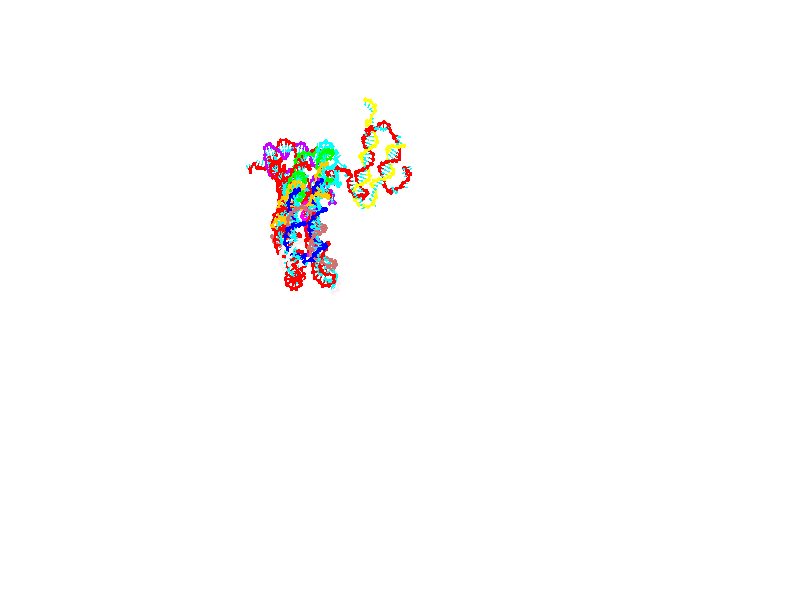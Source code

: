 // switches for output
#declare DRAW_BASES = 1; // possible values are 0, 1; only relevant for DNA ribbons
#declare DRAW_BASES_TYPE = 3; // possible values are 1, 2, 3; only relevant for DNA ribbons
#declare DRAW_FOG = 0; // set to 1 to enable fog

#include "colors.inc"

#include "transforms.inc"
background { rgb <1, 1, 1>}

#default {
   normal{
       ripples 0.25
       frequency 0.20
       turbulence 0.2
       lambda 5
   }
	finish {
		phong 0.1
		phong_size 40.
	}
}

// original window dimensions: 1024x640


// camera settings

camera {
	sky <0, 0.179814, -0.983701>
	up <0, 0.179814, -0.983701>
	right 1.6 * <1, 0, 0>
	location <25.469, 94.9851, 44.8844>
	look_at <25.469, 29.3977, 32.8955>
	direction <0, -65.5874, -11.9889>
	angle 67.0682
}


# declare cpy_camera_pos = <25.469, 94.9851, 44.8844>;
# if (DRAW_FOG = 1)
fog {
	fog_type 2
	up vnormalize(cpy_camera_pos)
	color rgbt<1,1,1,0.3>
	distance 1e-5
	fog_alt 3e-3
	fog_offset 28
}
# end


// LIGHTS

# declare lum = 6;
global_settings {
	ambient_light rgb lum * <0.05, 0.05, 0.05>
	max_trace_level 15
}# declare cpy_direct_light_amount = 0.25;
light_source
{	1000 * <-1, -1.16351, -0.803887>,
	rgb lum * cpy_direct_light_amount
	parallel
}

light_source
{	1000 * <1, 1.16351, 0.803887>,
	rgb lum * cpy_direct_light_amount
	parallel
}

// strand 0

// nucleotide -1

// particle -1
sphere {
	<4.616275, 14.875929, 15.096244> 0.250000
	pigment { color rgbt <1,0,0,0> }
	no_shadow
}
cylinder {
	<4.392109, 15.089048, 14.842610>,  <4.257610, 15.216920, 14.690431>, 0.100000
	pigment { color rgbt <1,0,0,0> }
	no_shadow
}
cylinder {
	<4.392109, 15.089048, 14.842610>,  <4.616275, 14.875929, 15.096244>, 0.100000
	pigment { color rgbt <1,0,0,0> }
	no_shadow
}

// particle -1
sphere {
	<4.392109, 15.089048, 14.842610> 0.100000
	pigment { color rgbt <1,0,0,0> }
	no_shadow
}
sphere {
	0, 1
	scale<0.080000,0.200000,0.300000>
	matrix <0.799879, 0.149641, -0.581207,
		-0.214782, -0.832906, -0.510035,
		-0.560413, 0.532799, -0.634084,
		4.223985, 15.248888, 14.652385>
	pigment { color rgbt <0,1,1,0> }
	no_shadow
}
cylinder {
	<4.553092, 14.588516, 14.419208>,  <4.616275, 14.875929, 15.096244>, 0.130000
	pigment { color rgbt <1,0,0,0> }
	no_shadow
}

// nucleotide -1

// particle -1
sphere {
	<4.553092, 14.588516, 14.419208> 0.250000
	pigment { color rgbt <1,0,0,0> }
	no_shadow
}
cylinder {
	<4.580994, 14.986986, 14.440269>,  <4.597735, 15.226068, 14.452905>, 0.100000
	pigment { color rgbt <1,0,0,0> }
	no_shadow
}
cylinder {
	<4.580994, 14.986986, 14.440269>,  <4.553092, 14.588516, 14.419208>, 0.100000
	pigment { color rgbt <1,0,0,0> }
	no_shadow
}

// particle -1
sphere {
	<4.580994, 14.986986, 14.440269> 0.100000
	pigment { color rgbt <1,0,0,0> }
	no_shadow
}
sphere {
	0, 1
	scale<0.080000,0.200000,0.300000>
	matrix <0.883676, -0.037214, -0.466618,
		-0.462873, 0.079076, -0.882890,
		0.069754, 0.996174, 0.052652,
		4.601920, 15.285838, 14.456064>
	pigment { color rgbt <0,1,1,0> }
	no_shadow
}
cylinder {
	<5.132325, 15.051185, 14.249551>,  <4.553092, 14.588516, 14.419208>, 0.130000
	pigment { color rgbt <1,0,0,0> }
	no_shadow
}

// nucleotide -1

// particle -1
sphere {
	<5.132325, 15.051185, 14.249551> 0.250000
	pigment { color rgbt <1,0,0,0> }
	no_shadow
}
cylinder {
	<5.288431, 14.837368, 13.949696>,  <5.382095, 14.709078, 13.769782>, 0.100000
	pigment { color rgbt <1,0,0,0> }
	no_shadow
}
cylinder {
	<5.288431, 14.837368, 13.949696>,  <5.132325, 15.051185, 14.249551>, 0.100000
	pigment { color rgbt <1,0,0,0> }
	no_shadow
}

// particle -1
sphere {
	<5.288431, 14.837368, 13.949696> 0.100000
	pigment { color rgbt <1,0,0,0> }
	no_shadow
}
sphere {
	0, 1
	scale<0.080000,0.200000,0.300000>
	matrix <0.630207, -0.438485, 0.640757,
		-0.671216, -0.722493, 0.165746,
		0.390265, -0.534541, -0.749639,
		5.405511, 14.677006, 13.724804>
	pigment { color rgbt <0,1,1,0> }
	no_shadow
}
cylinder {
	<5.422202, 14.399147, 14.453139>,  <5.132325, 15.051185, 14.249551>, 0.130000
	pigment { color rgbt <1,0,0,0> }
	no_shadow
}

// nucleotide -1

// particle -1
sphere {
	<5.422202, 14.399147, 14.453139> 0.250000
	pigment { color rgbt <1,0,0,0> }
	no_shadow
}
cylinder {
	<5.592204, 14.448660, 14.094464>,  <5.694204, 14.478368, 13.879259>, 0.100000
	pigment { color rgbt <1,0,0,0> }
	no_shadow
}
cylinder {
	<5.592204, 14.448660, 14.094464>,  <5.422202, 14.399147, 14.453139>, 0.100000
	pigment { color rgbt <1,0,0,0> }
	no_shadow
}

// particle -1
sphere {
	<5.592204, 14.448660, 14.094464> 0.100000
	pigment { color rgbt <1,0,0,0> }
	no_shadow
}
sphere {
	0, 1
	scale<0.080000,0.200000,0.300000>
	matrix <0.870418, -0.327815, 0.367300,
		-0.248482, -0.936597, -0.247067,
		0.425004, 0.123784, -0.896687,
		5.719705, 14.485795, 13.825458>
	pigment { color rgbt <0,1,1,0> }
	no_shadow
}
cylinder {
	<5.708825, 13.789042, 14.261997>,  <5.422202, 14.399147, 14.453139>, 0.130000
	pigment { color rgbt <1,0,0,0> }
	no_shadow
}

// nucleotide -1

// particle -1
sphere {
	<5.708825, 13.789042, 14.261997> 0.250000
	pigment { color rgbt <1,0,0,0> }
	no_shadow
}
cylinder {
	<5.909547, 14.090716, 14.092576>,  <6.029980, 14.271721, 13.990923>, 0.100000
	pigment { color rgbt <1,0,0,0> }
	no_shadow
}
cylinder {
	<5.909547, 14.090716, 14.092576>,  <5.708825, 13.789042, 14.261997>, 0.100000
	pigment { color rgbt <1,0,0,0> }
	no_shadow
}

// particle -1
sphere {
	<5.909547, 14.090716, 14.092576> 0.100000
	pigment { color rgbt <1,0,0,0> }
	no_shadow
}
sphere {
	0, 1
	scale<0.080000,0.200000,0.300000>
	matrix <0.862431, -0.398663, 0.311899,
		0.066375, -0.521797, -0.850483,
		0.501804, 0.754185, -0.423553,
		6.060088, 14.316972, 13.965510>
	pigment { color rgbt <0,1,1,0> }
	no_shadow
}
cylinder {
	<6.302119, 13.516330, 14.184196>,  <5.708825, 13.789042, 14.261997>, 0.130000
	pigment { color rgbt <1,0,0,0> }
	no_shadow
}

// nucleotide -1

// particle -1
sphere {
	<6.302119, 13.516330, 14.184196> 0.250000
	pigment { color rgbt <1,0,0,0> }
	no_shadow
}
cylinder {
	<6.425166, 13.884851, 14.089054>,  <6.498994, 14.105963, 14.031969>, 0.100000
	pigment { color rgbt <1,0,0,0> }
	no_shadow
}
cylinder {
	<6.425166, 13.884851, 14.089054>,  <6.302119, 13.516330, 14.184196>, 0.100000
	pigment { color rgbt <1,0,0,0> }
	no_shadow
}

// particle -1
sphere {
	<6.425166, 13.884851, 14.089054> 0.100000
	pigment { color rgbt <1,0,0,0> }
	no_shadow
}
sphere {
	0, 1
	scale<0.080000,0.200000,0.300000>
	matrix <0.947332, -0.273145, 0.167196,
		0.089070, -0.276758, -0.956803,
		0.307618, 0.921302, -0.237853,
		6.517452, 14.161242, 14.017698>
	pigment { color rgbt <0,1,1,0> }
	no_shadow
}
cylinder {
	<6.953182, 13.474931, 13.804132>,  <6.302119, 13.516330, 14.184196>, 0.130000
	pigment { color rgbt <1,0,0,0> }
	no_shadow
}

// nucleotide -1

// particle -1
sphere {
	<6.953182, 13.474931, 13.804132> 0.250000
	pigment { color rgbt <1,0,0,0> }
	no_shadow
}
cylinder {
	<6.949039, 13.857524, 13.920772>,  <6.946554, 14.087080, 13.990756>, 0.100000
	pigment { color rgbt <1,0,0,0> }
	no_shadow
}
cylinder {
	<6.949039, 13.857524, 13.920772>,  <6.953182, 13.474931, 13.804132>, 0.100000
	pigment { color rgbt <1,0,0,0> }
	no_shadow
}

// particle -1
sphere {
	<6.949039, 13.857524, 13.920772> 0.100000
	pigment { color rgbt <1,0,0,0> }
	no_shadow
}
sphere {
	0, 1
	scale<0.080000,0.200000,0.300000>
	matrix <0.987428, -0.036218, 0.153866,
		0.157732, 0.289528, -0.944084,
		-0.010356, 0.956484, 0.291601,
		6.945932, 14.144469, 14.008252>
	pigment { color rgbt <0,1,1,0> }
	no_shadow
}
cylinder {
	<7.556637, 13.617151, 13.684052>,  <6.953182, 13.474931, 13.804132>, 0.130000
	pigment { color rgbt <1,0,0,0> }
	no_shadow
}

// nucleotide -1

// particle -1
sphere {
	<7.556637, 13.617151, 13.684052> 0.250000
	pigment { color rgbt <1,0,0,0> }
	no_shadow
}
cylinder {
	<7.477964, 13.958538, 13.877095>,  <7.430760, 14.163370, 13.992921>, 0.100000
	pigment { color rgbt <1,0,0,0> }
	no_shadow
}
cylinder {
	<7.477964, 13.958538, 13.877095>,  <7.556637, 13.617151, 13.684052>, 0.100000
	pigment { color rgbt <1,0,0,0> }
	no_shadow
}

// particle -1
sphere {
	<7.477964, 13.958538, 13.877095> 0.100000
	pigment { color rgbt <1,0,0,0> }
	no_shadow
}
sphere {
	0, 1
	scale<0.080000,0.200000,0.300000>
	matrix <0.954538, 0.054227, 0.293115,
		0.223993, 0.518319, -0.825332,
		-0.196682, 0.853466, 0.482609,
		7.418959, 14.214578, 14.021877>
	pigment { color rgbt <0,1,1,0> }
	no_shadow
}
cylinder {
	<8.104027, 14.134453, 13.445878>,  <7.556637, 13.617151, 13.684052>, 0.130000
	pigment { color rgbt <1,0,0,0> }
	no_shadow
}

// nucleotide -1

// particle -1
sphere {
	<8.104027, 14.134453, 13.445878> 0.250000
	pigment { color rgbt <1,0,0,0> }
	no_shadow
}
cylinder {
	<7.938152, 14.204980, 13.802966>,  <7.838628, 14.247296, 14.017219>, 0.100000
	pigment { color rgbt <1,0,0,0> }
	no_shadow
}
cylinder {
	<7.938152, 14.204980, 13.802966>,  <8.104027, 14.134453, 13.445878>, 0.100000
	pigment { color rgbt <1,0,0,0> }
	no_shadow
}

// particle -1
sphere {
	<7.938152, 14.204980, 13.802966> 0.100000
	pigment { color rgbt <1,0,0,0> }
	no_shadow
}
sphere {
	0, 1
	scale<0.080000,0.200000,0.300000>
	matrix <0.909959, 0.076718, 0.407541,
		0.003369, 0.981339, -0.192257,
		-0.414685, 0.176319, 0.892719,
		7.813747, 14.257875, 14.070782>
	pigment { color rgbt <0,1,1,0> }
	no_shadow
}
cylinder {
	<8.585026, 14.580496, 13.860405>,  <8.104027, 14.134453, 13.445878>, 0.130000
	pigment { color rgbt <1,0,0,0> }
	no_shadow
}

// nucleotide -1

// particle -1
sphere {
	<8.585026, 14.580496, 13.860405> 0.250000
	pigment { color rgbt <1,0,0,0> }
	no_shadow
}
cylinder {
	<8.353861, 14.389542, 14.125168>,  <8.215162, 14.274969, 14.284025>, 0.100000
	pigment { color rgbt <1,0,0,0> }
	no_shadow
}
cylinder {
	<8.353861, 14.389542, 14.125168>,  <8.585026, 14.580496, 13.860405>, 0.100000
	pigment { color rgbt <1,0,0,0> }
	no_shadow
}

// particle -1
sphere {
	<8.353861, 14.389542, 14.125168> 0.100000
	pigment { color rgbt <1,0,0,0> }
	no_shadow
}
sphere {
	0, 1
	scale<0.080000,0.200000,0.300000>
	matrix <0.783131, -0.096200, 0.614371,
		-0.229616, 0.873412, 0.429450,
		-0.577912, -0.477385, 0.661907,
		8.180488, 14.246326, 14.323740>
	pigment { color rgbt <0,1,1,0> }
	no_shadow
}
cylinder {
	<8.654726, 14.815579, 14.483027>,  <8.585026, 14.580496, 13.860405>, 0.130000
	pigment { color rgbt <1,0,0,0> }
	no_shadow
}

// nucleotide -1

// particle -1
sphere {
	<8.654726, 14.815579, 14.483027> 0.250000
	pigment { color rgbt <1,0,0,0> }
	no_shadow
}
cylinder {
	<8.531317, 14.448463, 14.583007>,  <8.457272, 14.228194, 14.642995>, 0.100000
	pigment { color rgbt <1,0,0,0> }
	no_shadow
}
cylinder {
	<8.531317, 14.448463, 14.583007>,  <8.654726, 14.815579, 14.483027>, 0.100000
	pigment { color rgbt <1,0,0,0> }
	no_shadow
}

// particle -1
sphere {
	<8.531317, 14.448463, 14.583007> 0.100000
	pigment { color rgbt <1,0,0,0> }
	no_shadow
}
sphere {
	0, 1
	scale<0.080000,0.200000,0.300000>
	matrix <0.793458, -0.103384, 0.599780,
		-0.524631, 0.383372, 0.760124,
		-0.308523, -0.917790, 0.249951,
		8.438760, 14.173126, 14.657992>
	pigment { color rgbt <0,1,1,0> }
	no_shadow
}
cylinder {
	<9.007924, 14.730255, 15.004296>,  <8.654726, 14.815579, 14.483027>, 0.130000
	pigment { color rgbt <1,0,0,0> }
	no_shadow
}

// nucleotide -1

// particle -1
sphere {
	<9.007924, 14.730255, 15.004296> 0.250000
	pigment { color rgbt <1,0,0,0> }
	no_shadow
}
cylinder {
	<8.919193, 14.342356, 14.963545>,  <8.865955, 14.109616, 14.939094>, 0.100000
	pigment { color rgbt <1,0,0,0> }
	no_shadow
}
cylinder {
	<8.919193, 14.342356, 14.963545>,  <9.007924, 14.730255, 15.004296>, 0.100000
	pigment { color rgbt <1,0,0,0> }
	no_shadow
}

// particle -1
sphere {
	<8.919193, 14.342356, 14.963545> 0.100000
	pigment { color rgbt <1,0,0,0> }
	no_shadow
}
sphere {
	0, 1
	scale<0.080000,0.200000,0.300000>
	matrix <0.815412, -0.241779, 0.525971,
		-0.534692, 0.033601, 0.844379,
		-0.221826, -0.969749, -0.101879,
		8.852645, 14.051431, 14.932981>
	pigment { color rgbt <0,1,1,0> }
	no_shadow
}
cylinder {
	<9.053584, 14.412259, 15.667531>,  <9.007924, 14.730255, 15.004296>, 0.130000
	pigment { color rgbt <1,0,0,0> }
	no_shadow
}

// nucleotide -1

// particle -1
sphere {
	<9.053584, 14.412259, 15.667531> 0.250000
	pigment { color rgbt <1,0,0,0> }
	no_shadow
}
cylinder {
	<9.088061, 14.111263, 15.406356>,  <9.108747, 13.930666, 15.249651>, 0.100000
	pigment { color rgbt <1,0,0,0> }
	no_shadow
}
cylinder {
	<9.088061, 14.111263, 15.406356>,  <9.053584, 14.412259, 15.667531>, 0.100000
	pigment { color rgbt <1,0,0,0> }
	no_shadow
}

// particle -1
sphere {
	<9.088061, 14.111263, 15.406356> 0.100000
	pigment { color rgbt <1,0,0,0> }
	no_shadow
}
sphere {
	0, 1
	scale<0.080000,0.200000,0.300000>
	matrix <0.801600, -0.336798, 0.493968,
		-0.591615, -0.565973, 0.574166,
		0.086194, -0.752490, -0.652938,
		9.113919, 13.885516, 15.210474>
	pigment { color rgbt <0,1,1,0> }
	no_shadow
}
cylinder {
	<9.217010, 13.813677, 16.156816>,  <9.053584, 14.412259, 15.667531>, 0.130000
	pigment { color rgbt <1,0,0,0> }
	no_shadow
}

// nucleotide -1

// particle -1
sphere {
	<9.217010, 13.813677, 16.156816> 0.250000
	pigment { color rgbt <1,0,0,0> }
	no_shadow
}
cylinder {
	<9.322533, 13.752620, 15.775848>,  <9.385846, 13.715985, 15.547267>, 0.100000
	pigment { color rgbt <1,0,0,0> }
	no_shadow
}
cylinder {
	<9.322533, 13.752620, 15.775848>,  <9.217010, 13.813677, 16.156816>, 0.100000
	pigment { color rgbt <1,0,0,0> }
	no_shadow
}

// particle -1
sphere {
	<9.322533, 13.752620, 15.775848> 0.100000
	pigment { color rgbt <1,0,0,0> }
	no_shadow
}
sphere {
	0, 1
	scale<0.080000,0.200000,0.300000>
	matrix <0.884707, -0.355120, 0.301965,
		-0.384317, -0.922274, 0.041361,
		0.263806, -0.152643, -0.952421,
		9.401674, 13.706827, 15.490122>
	pigment { color rgbt <0,1,1,0> }
	no_shadow
}
cylinder {
	<9.334614, 13.028605, 16.048058>,  <9.217010, 13.813677, 16.156816>, 0.130000
	pigment { color rgbt <1,0,0,0> }
	no_shadow
}

// nucleotide -1

// particle -1
sphere {
	<9.334614, 13.028605, 16.048058> 0.250000
	pigment { color rgbt <1,0,0,0> }
	no_shadow
}
cylinder {
	<9.534143, 13.241055, 15.774101>,  <9.653861, 13.368526, 15.609727>, 0.100000
	pigment { color rgbt <1,0,0,0> }
	no_shadow
}
cylinder {
	<9.534143, 13.241055, 15.774101>,  <9.334614, 13.028605, 16.048058>, 0.100000
	pigment { color rgbt <1,0,0,0> }
	no_shadow
}

// particle -1
sphere {
	<9.534143, 13.241055, 15.774101> 0.100000
	pigment { color rgbt <1,0,0,0> }
	no_shadow
}
sphere {
	0, 1
	scale<0.080000,0.200000,0.300000>
	matrix <0.863374, -0.373707, 0.339011,
		-0.075891, -0.760425, -0.644976,
		0.498825, 0.531128, -0.684892,
		9.683791, 13.400393, 15.568634>
	pigment { color rgbt <0,1,1,0> }
	no_shadow
}
cylinder {
	<9.732113, 12.561755, 15.740687>,  <9.334614, 13.028605, 16.048058>, 0.130000
	pigment { color rgbt <1,0,0,0> }
	no_shadow
}

// nucleotide -1

// particle -1
sphere {
	<9.732113, 12.561755, 15.740687> 0.250000
	pigment { color rgbt <1,0,0,0> }
	no_shadow
}
cylinder {
	<9.920961, 12.902957, 15.651706>,  <10.034270, 13.107677, 15.598317>, 0.100000
	pigment { color rgbt <1,0,0,0> }
	no_shadow
}
cylinder {
	<9.920961, 12.902957, 15.651706>,  <9.732113, 12.561755, 15.740687>, 0.100000
	pigment { color rgbt <1,0,0,0> }
	no_shadow
}

// particle -1
sphere {
	<9.920961, 12.902957, 15.651706> 0.100000
	pigment { color rgbt <1,0,0,0> }
	no_shadow
}
sphere {
	0, 1
	scale<0.080000,0.200000,0.300000>
	matrix <0.879823, -0.440247, 0.179146,
		0.054878, -0.280299, -0.958343,
		0.472122, 0.853004, -0.222454,
		10.062598, 13.158858, 15.584970>
	pigment { color rgbt <0,1,1,0> }
	no_shadow
}
cylinder {
	<10.309580, 12.365294, 15.403778>,  <9.732113, 12.561755, 15.740687>, 0.130000
	pigment { color rgbt <1,0,0,0> }
	no_shadow
}

// nucleotide -1

// particle -1
sphere {
	<10.309580, 12.365294, 15.403778> 0.250000
	pigment { color rgbt <1,0,0,0> }
	no_shadow
}
cylinder {
	<10.402632, 12.744594, 15.490226>,  <10.458463, 12.972174, 15.542094>, 0.100000
	pigment { color rgbt <1,0,0,0> }
	no_shadow
}
cylinder {
	<10.402632, 12.744594, 15.490226>,  <10.309580, 12.365294, 15.403778>, 0.100000
	pigment { color rgbt <1,0,0,0> }
	no_shadow
}

// particle -1
sphere {
	<10.402632, 12.744594, 15.490226> 0.100000
	pigment { color rgbt <1,0,0,0> }
	no_shadow
}
sphere {
	0, 1
	scale<0.080000,0.200000,0.300000>
	matrix <0.937462, -0.277790, 0.209755,
		0.258936, 0.153807, -0.953570,
		0.232631, 0.948249, 0.216118,
		10.472421, 13.029068, 15.555061>
	pigment { color rgbt <0,1,1,0> }
	no_shadow
}
cylinder {
	<10.888727, 12.565584, 14.949109>,  <10.309580, 12.365294, 15.403778>, 0.130000
	pigment { color rgbt <1,0,0,0> }
	no_shadow
}

// nucleotide -1

// particle -1
sphere {
	<10.888727, 12.565584, 14.949109> 0.250000
	pigment { color rgbt <1,0,0,0> }
	no_shadow
}
cylinder {
	<10.887196, 12.791547, 15.279168>,  <10.886276, 12.927124, 15.477203>, 0.100000
	pigment { color rgbt <1,0,0,0> }
	no_shadow
}
cylinder {
	<10.887196, 12.791547, 15.279168>,  <10.888727, 12.565584, 14.949109>, 0.100000
	pigment { color rgbt <1,0,0,0> }
	no_shadow
}

// particle -1
sphere {
	<10.887196, 12.791547, 15.279168> 0.100000
	pigment { color rgbt <1,0,0,0> }
	no_shadow
}
sphere {
	0, 1
	scale<0.080000,0.200000,0.300000>
	matrix <0.972327, -0.190649, 0.135032,
		0.233594, 0.802829, -0.548543,
		-0.003829, 0.564905, 0.825147,
		10.886047, 12.961019, 15.526712>
	pigment { color rgbt <0,1,1,0> }
	no_shadow
}
cylinder {
	<11.386593, 13.141592, 14.790283>,  <10.888727, 12.565584, 14.949109>, 0.130000
	pigment { color rgbt <1,0,0,0> }
	no_shadow
}

// nucleotide -1

// particle -1
sphere {
	<11.386593, 13.141592, 14.790283> 0.250000
	pigment { color rgbt <1,0,0,0> }
	no_shadow
}
cylinder {
	<11.364143, 13.104439, 15.187921>,  <11.350674, 13.082147, 15.426503>, 0.100000
	pigment { color rgbt <1,0,0,0> }
	no_shadow
}
cylinder {
	<11.364143, 13.104439, 15.187921>,  <11.386593, 13.141592, 14.790283>, 0.100000
	pigment { color rgbt <1,0,0,0> }
	no_shadow
}

// particle -1
sphere {
	<11.364143, 13.104439, 15.187921> 0.100000
	pigment { color rgbt <1,0,0,0> }
	no_shadow
}
sphere {
	0, 1
	scale<0.080000,0.200000,0.300000>
	matrix <0.998400, -0.012066, 0.055239,
		0.006864, 0.995604, 0.093410,
		-0.056123, -0.092882, 0.994094,
		11.347306, 13.076574, 15.486149>
	pigment { color rgbt <0,1,1,0> }
	no_shadow
}
cylinder {
	<11.993946, 13.450962, 15.062469>,  <11.386593, 13.141592, 14.790283>, 0.130000
	pigment { color rgbt <1,0,0,0> }
	no_shadow
}

// nucleotide -1

// particle -1
sphere {
	<11.993946, 13.450962, 15.062469> 0.250000
	pigment { color rgbt <1,0,0,0> }
	no_shadow
}
cylinder {
	<11.881782, 13.273919, 15.403166>,  <11.814483, 13.167693, 15.607584>, 0.100000
	pigment { color rgbt <1,0,0,0> }
	no_shadow
}
cylinder {
	<11.881782, 13.273919, 15.403166>,  <11.993946, 13.450962, 15.062469>, 0.100000
	pigment { color rgbt <1,0,0,0> }
	no_shadow
}

// particle -1
sphere {
	<11.881782, 13.273919, 15.403166> 0.100000
	pigment { color rgbt <1,0,0,0> }
	no_shadow
}
sphere {
	0, 1
	scale<0.080000,0.200000,0.300000>
	matrix <0.959051, -0.092319, 0.267766,
		-0.039883, 0.891951, 0.450370,
		-0.280412, -0.442607, 0.851744,
		11.797658, 13.141137, 15.658689>
	pigment { color rgbt <0,1,1,0> }
	no_shadow
}
cylinder {
	<12.414342, 13.776137, 15.643631>,  <11.993946, 13.450962, 15.062469>, 0.130000
	pigment { color rgbt <1,0,0,0> }
	no_shadow
}

// nucleotide -1

// particle -1
sphere {
	<12.414342, 13.776137, 15.643631> 0.250000
	pigment { color rgbt <1,0,0,0> }
	no_shadow
}
cylinder {
	<12.274809, 13.424248, 15.772876>,  <12.191090, 13.213114, 15.850423>, 0.100000
	pigment { color rgbt <1,0,0,0> }
	no_shadow
}
cylinder {
	<12.274809, 13.424248, 15.772876>,  <12.414342, 13.776137, 15.643631>, 0.100000
	pigment { color rgbt <1,0,0,0> }
	no_shadow
}

// particle -1
sphere {
	<12.274809, 13.424248, 15.772876> 0.100000
	pigment { color rgbt <1,0,0,0> }
	no_shadow
}
sphere {
	0, 1
	scale<0.080000,0.200000,0.300000>
	matrix <0.872750, -0.179301, 0.454046,
		-0.341501, 0.440381, 0.830326,
		-0.348832, -0.879725, 0.323111,
		12.170159, 13.160330, 15.869809>
	pigment { color rgbt <0,1,1,0> }
	no_shadow
}
cylinder {
	<12.715892, 13.733582, 16.313660>,  <12.414342, 13.776137, 15.643631>, 0.130000
	pigment { color rgbt <1,0,0,0> }
	no_shadow
}

// nucleotide -1

// particle -1
sphere {
	<12.715892, 13.733582, 16.313660> 0.250000
	pigment { color rgbt <1,0,0,0> }
	no_shadow
}
cylinder {
	<12.604831, 13.369703, 16.190136>,  <12.538194, 13.151377, 16.116022>, 0.100000
	pigment { color rgbt <1,0,0,0> }
	no_shadow
}
cylinder {
	<12.604831, 13.369703, 16.190136>,  <12.715892, 13.733582, 16.313660>, 0.100000
	pigment { color rgbt <1,0,0,0> }
	no_shadow
}

// particle -1
sphere {
	<12.604831, 13.369703, 16.190136> 0.100000
	pigment { color rgbt <1,0,0,0> }
	no_shadow
}
sphere {
	0, 1
	scale<0.080000,0.200000,0.300000>
	matrix <0.854446, -0.380777, 0.353458,
		-0.439126, -0.165721, 0.883009,
		-0.277654, -0.909695, -0.308809,
		12.521535, 13.096795, 16.097494>
	pigment { color rgbt <0,1,1,0> }
	no_shadow
}
cylinder {
	<12.810403, 13.277238, 16.847666>,  <12.715892, 13.733582, 16.313660>, 0.130000
	pigment { color rgbt <1,0,0,0> }
	no_shadow
}

// nucleotide -1

// particle -1
sphere {
	<12.810403, 13.277238, 16.847666> 0.250000
	pigment { color rgbt <1,0,0,0> }
	no_shadow
}
cylinder {
	<12.825850, 13.064918, 16.509020>,  <12.835117, 12.937526, 16.305832>, 0.100000
	pigment { color rgbt <1,0,0,0> }
	no_shadow
}
cylinder {
	<12.825850, 13.064918, 16.509020>,  <12.810403, 13.277238, 16.847666>, 0.100000
	pigment { color rgbt <1,0,0,0> }
	no_shadow
}

// particle -1
sphere {
	<12.825850, 13.064918, 16.509020> 0.100000
	pigment { color rgbt <1,0,0,0> }
	no_shadow
}
sphere {
	0, 1
	scale<0.080000,0.200000,0.300000>
	matrix <0.942081, -0.263137, 0.207948,
		-0.333154, -0.805612, 0.489895,
		0.038616, -0.530800, -0.846617,
		12.837435, 12.905678, 16.255035>
	pigment { color rgbt <0,1,1,0> }
	no_shadow
}
cylinder {
	<13.236022, 12.672329, 17.019430>,  <12.810403, 13.277238, 16.847666>, 0.130000
	pigment { color rgbt <1,0,0,0> }
	no_shadow
}

// nucleotide -1

// particle -1
sphere {
	<13.236022, 12.672329, 17.019430> 0.250000
	pigment { color rgbt <1,0,0,0> }
	no_shadow
}
cylinder {
	<13.223000, 12.681272, 16.619741>,  <13.215186, 12.686637, 16.379929>, 0.100000
	pigment { color rgbt <1,0,0,0> }
	no_shadow
}
cylinder {
	<13.223000, 12.681272, 16.619741>,  <13.236022, 12.672329, 17.019430>, 0.100000
	pigment { color rgbt <1,0,0,0> }
	no_shadow
}

// particle -1
sphere {
	<13.223000, 12.681272, 16.619741> 0.100000
	pigment { color rgbt <1,0,0,0> }
	no_shadow
}
sphere {
	0, 1
	scale<0.080000,0.200000,0.300000>
	matrix <0.941702, -0.334275, -0.038161,
		-0.334868, -0.942210, -0.010165,
		-0.032558, 0.022351, -0.999220,
		13.213233, 12.687979, 16.319975>
	pigment { color rgbt <0,1,1,0> }
	no_shadow
}
cylinder {
	<13.449435, 11.932952, 16.636225>,  <13.236022, 12.672329, 17.019430>, 0.130000
	pigment { color rgbt <1,0,0,0> }
	no_shadow
}

// nucleotide -1

// particle -1
sphere {
	<13.449435, 11.932952, 16.636225> 0.250000
	pigment { color rgbt <1,0,0,0> }
	no_shadow
}
cylinder {
	<13.497985, 12.241456, 16.386288>,  <13.527115, 12.426558, 16.236326>, 0.100000
	pigment { color rgbt <1,0,0,0> }
	no_shadow
}
cylinder {
	<13.497985, 12.241456, 16.386288>,  <13.449435, 11.932952, 16.636225>, 0.100000
	pigment { color rgbt <1,0,0,0> }
	no_shadow
}

// particle -1
sphere {
	<13.497985, 12.241456, 16.386288> 0.100000
	pigment { color rgbt <1,0,0,0> }
	no_shadow
}
sphere {
	0, 1
	scale<0.080000,0.200000,0.300000>
	matrix <0.968344, -0.230332, -0.096207,
		-0.218122, -0.593385, -0.774801,
		0.121374, 0.771260, -0.624842,
		13.534397, 12.472834, 16.198835>
	pigment { color rgbt <0,1,1,0> }
	no_shadow
}
cylinder {
	<13.776182, 11.639243, 16.102898>,  <13.449435, 11.932952, 16.636225>, 0.130000
	pigment { color rgbt <1,0,0,0> }
	no_shadow
}

// nucleotide -1

// particle -1
sphere {
	<13.776182, 11.639243, 16.102898> 0.250000
	pigment { color rgbt <1,0,0,0> }
	no_shadow
}
cylinder {
	<13.861098, 12.030075, 16.109217>,  <13.912047, 12.264574, 16.113008>, 0.100000
	pigment { color rgbt <1,0,0,0> }
	no_shadow
}
cylinder {
	<13.861098, 12.030075, 16.109217>,  <13.776182, 11.639243, 16.102898>, 0.100000
	pigment { color rgbt <1,0,0,0> }
	no_shadow
}

// particle -1
sphere {
	<13.861098, 12.030075, 16.109217> 0.100000
	pigment { color rgbt <1,0,0,0> }
	no_shadow
}
sphere {
	0, 1
	scale<0.080000,0.200000,0.300000>
	matrix <0.977150, -0.212075, -0.014227,
		-0.010550, 0.018458, -0.999774,
		0.212290, 0.977079, 0.015799,
		13.924786, 12.323199, 16.113956>
	pigment { color rgbt <0,1,1,0> }
	no_shadow
}
cylinder {
	<14.456703, 11.591819, 15.715036>,  <13.776182, 11.639243, 16.102898>, 0.130000
	pigment { color rgbt <1,0,0,0> }
	no_shadow
}

// nucleotide -1

// particle -1
sphere {
	<14.456703, 11.591819, 15.715036> 0.250000
	pigment { color rgbt <1,0,0,0> }
	no_shadow
}
cylinder {
	<14.447021, 11.960052, 15.870955>,  <14.441213, 12.180992, 15.964505>, 0.100000
	pigment { color rgbt <1,0,0,0> }
	no_shadow
}
cylinder {
	<14.447021, 11.960052, 15.870955>,  <14.456703, 11.591819, 15.715036>, 0.100000
	pigment { color rgbt <1,0,0,0> }
	no_shadow
}

// particle -1
sphere {
	<14.447021, 11.960052, 15.870955> 0.100000
	pigment { color rgbt <1,0,0,0> }
	no_shadow
}
sphere {
	0, 1
	scale<0.080000,0.200000,0.300000>
	matrix <0.989373, 0.077976, -0.122724,
		-0.143372, 0.382683, -0.912687,
		-0.024203, 0.920583, 0.389796,
		14.439760, 12.236227, 15.987893>
	pigment { color rgbt <0,1,1,0> }
	no_shadow
}
cylinder {
	<14.931376, 11.973997, 15.392809>,  <14.456703, 11.591819, 15.715036>, 0.130000
	pigment { color rgbt <1,0,0,0> }
	no_shadow
}

// nucleotide -1

// particle -1
sphere {
	<14.931376, 11.973997, 15.392809> 0.250000
	pigment { color rgbt <1,0,0,0> }
	no_shadow
}
cylinder {
	<14.908182, 12.208596, 15.715958>,  <14.894265, 12.349356, 15.909847>, 0.100000
	pigment { color rgbt <1,0,0,0> }
	no_shadow
}
cylinder {
	<14.908182, 12.208596, 15.715958>,  <14.931376, 11.973997, 15.392809>, 0.100000
	pigment { color rgbt <1,0,0,0> }
	no_shadow
}

// particle -1
sphere {
	<14.908182, 12.208596, 15.715958> 0.100000
	pigment { color rgbt <1,0,0,0> }
	no_shadow
}
sphere {
	0, 1
	scale<0.080000,0.200000,0.300000>
	matrix <0.990463, 0.135112, -0.026996,
		-0.124986, 0.798602, -0.588739,
		-0.057987, 0.586498, 0.807872,
		14.890786, 12.384545, 15.958320>
	pigment { color rgbt <0,1,1,0> }
	no_shadow
}
cylinder {
	<15.601051, 12.168692, 15.447412>,  <14.931376, 11.973997, 15.392809>, 0.130000
	pigment { color rgbt <1,0,0,0> }
	no_shadow
}

// nucleotide -1

// particle -1
sphere {
	<15.601051, 12.168692, 15.447412> 0.250000
	pigment { color rgbt <1,0,0,0> }
	no_shadow
}
cylinder {
	<15.429245, 12.349150, 15.760329>,  <15.326161, 12.457424, 15.948080>, 0.100000
	pigment { color rgbt <1,0,0,0> }
	no_shadow
}
cylinder {
	<15.429245, 12.349150, 15.760329>,  <15.601051, 12.168692, 15.447412>, 0.100000
	pigment { color rgbt <1,0,0,0> }
	no_shadow
}

// particle -1
sphere {
	<15.429245, 12.349150, 15.760329> 0.100000
	pigment { color rgbt <1,0,0,0> }
	no_shadow
}
sphere {
	0, 1
	scale<0.080000,0.200000,0.300000>
	matrix <0.898883, 0.296796, 0.322369,
		-0.086747, 0.841654, -0.533005,
		-0.429517, 0.451144, 0.782294,
		15.300390, 12.484493, 15.995017>
	pigment { color rgbt <0,1,1,0> }
	no_shadow
}
cylinder {
	<15.954983, 11.401978, 15.314645>,  <15.601051, 12.168692, 15.447412>, 0.130000
	pigment { color rgbt <1,0,0,0> }
	no_shadow
}

// nucleotide -1

// particle -1
sphere {
	<15.954983, 11.401978, 15.314645> 0.250000
	pigment { color rgbt <1,0,0,0> }
	no_shadow
}
cylinder {
	<16.036825, 11.793454, 15.307709>,  <16.085930, 12.028340, 15.303547>, 0.100000
	pigment { color rgbt <1,0,0,0> }
	no_shadow
}
cylinder {
	<16.036825, 11.793454, 15.307709>,  <15.954983, 11.401978, 15.314645>, 0.100000
	pigment { color rgbt <1,0,0,0> }
	no_shadow
}

// particle -1
sphere {
	<16.036825, 11.793454, 15.307709> 0.100000
	pigment { color rgbt <1,0,0,0> }
	no_shadow
}
sphere {
	0, 1
	scale<0.080000,0.200000,0.300000>
	matrix <0.497881, -0.119308, -0.859000,
		-0.842764, 0.167123, -0.511683,
		0.204607, 0.978691, -0.017341,
		16.098207, 12.087061, 15.302506>
	pigment { color rgbt <0,1,1,0> }
	no_shadow
}
cylinder {
	<15.825332, 11.784329, 14.597887>,  <15.954983, 11.401978, 15.314645>, 0.130000
	pigment { color rgbt <1,0,0,0> }
	no_shadow
}

// nucleotide -1

// particle -1
sphere {
	<15.825332, 11.784329, 14.597887> 0.250000
	pigment { color rgbt <1,0,0,0> }
	no_shadow
}
cylinder {
	<16.128897, 11.964972, 14.785547>,  <16.311035, 12.073359, 14.898144>, 0.100000
	pigment { color rgbt <1,0,0,0> }
	no_shadow
}
cylinder {
	<16.128897, 11.964972, 14.785547>,  <15.825332, 11.784329, 14.597887>, 0.100000
	pigment { color rgbt <1,0,0,0> }
	no_shadow
}

// particle -1
sphere {
	<16.128897, 11.964972, 14.785547> 0.100000
	pigment { color rgbt <1,0,0,0> }
	no_shadow
}
sphere {
	0, 1
	scale<0.080000,0.200000,0.300000>
	matrix <0.549173, -0.056694, -0.833784,
		-0.349945, 0.890414, -0.291036,
		0.758912, 0.451607, 0.469151,
		16.356571, 12.100454, 14.926292>
	pigment { color rgbt <0,1,1,0> }
	no_shadow
}
cylinder {
	<15.104277, 12.081520, 14.410310>,  <15.825332, 11.784329, 14.597887>, 0.130000
	pigment { color rgbt <1,0,0,0> }
	no_shadow
}

// nucleotide -1

// particle -1
sphere {
	<15.104277, 12.081520, 14.410310> 0.250000
	pigment { color rgbt <1,0,0,0> }
	no_shadow
}
cylinder {
	<15.153502, 12.478285, 14.422734>,  <15.183038, 12.716344, 14.430189>, 0.100000
	pigment { color rgbt <1,0,0,0> }
	no_shadow
}
cylinder {
	<15.153502, 12.478285, 14.422734>,  <15.104277, 12.081520, 14.410310>, 0.100000
	pigment { color rgbt <1,0,0,0> }
	no_shadow
}

// particle -1
sphere {
	<15.153502, 12.478285, 14.422734> 0.100000
	pigment { color rgbt <1,0,0,0> }
	no_shadow
}
sphere {
	0, 1
	scale<0.080000,0.200000,0.300000>
	matrix <-0.393115, 0.077463, -0.916221,
		-0.911217, 0.100543, 0.399468,
		0.123064, 0.991913, 0.031061,
		15.190421, 12.775859, 14.432053>
	pigment { color rgbt <0,1,1,0> }
	no_shadow
}
cylinder {
	<14.510669, 12.414585, 14.078727>,  <15.104277, 12.081520, 14.410310>, 0.130000
	pigment { color rgbt <1,0,0,0> }
	no_shadow
}

// nucleotide -1

// particle -1
sphere {
	<14.510669, 12.414585, 14.078727> 0.250000
	pigment { color rgbt <1,0,0,0> }
	no_shadow
}
cylinder {
	<14.782213, 12.708201, 14.086039>,  <14.945140, 12.884371, 14.090425>, 0.100000
	pigment { color rgbt <1,0,0,0> }
	no_shadow
}
cylinder {
	<14.782213, 12.708201, 14.086039>,  <14.510669, 12.414585, 14.078727>, 0.100000
	pigment { color rgbt <1,0,0,0> }
	no_shadow
}

// particle -1
sphere {
	<14.782213, 12.708201, 14.086039> 0.100000
	pigment { color rgbt <1,0,0,0> }
	no_shadow
}
sphere {
	0, 1
	scale<0.080000,0.200000,0.300000>
	matrix <-0.341855, 0.337994, -0.876867,
		-0.649833, 0.589021, 0.480386,
		0.678860, 0.734040, 0.018280,
		14.985871, 12.928413, 14.091522>
	pigment { color rgbt <0,1,1,0> }
	no_shadow
}
cylinder {
	<14.126037, 13.034767, 14.168771>,  <14.510669, 12.414585, 14.078727>, 0.130000
	pigment { color rgbt <1,0,0,0> }
	no_shadow
}

// nucleotide -1

// particle -1
sphere {
	<14.126037, 13.034767, 14.168771> 0.250000
	pigment { color rgbt <1,0,0,0> }
	no_shadow
}
cylinder {
	<14.461547, 13.035094, 13.950980>,  <14.662853, 13.035291, 13.820306>, 0.100000
	pigment { color rgbt <1,0,0,0> }
	no_shadow
}
cylinder {
	<14.461547, 13.035094, 13.950980>,  <14.126037, 13.034767, 14.168771>, 0.100000
	pigment { color rgbt <1,0,0,0> }
	no_shadow
}

// particle -1
sphere {
	<14.461547, 13.035094, 13.950980> 0.100000
	pigment { color rgbt <1,0,0,0> }
	no_shadow
}
sphere {
	0, 1
	scale<0.080000,0.200000,0.300000>
	matrix <-0.510796, 0.347438, -0.786368,
		0.188530, 0.937703, 0.291840,
		0.838776, 0.000817, -0.544477,
		14.713180, 13.035339, 13.787637>
	pigment { color rgbt <0,1,1,0> }
	no_shadow
}
cylinder {
	<14.293749, 13.756521, 13.923089>,  <14.126037, 13.034767, 14.168771>, 0.130000
	pigment { color rgbt <1,0,0,0> }
	no_shadow
}

// nucleotide -1

// particle -1
sphere {
	<14.293749, 13.756521, 13.923089> 0.250000
	pigment { color rgbt <1,0,0,0> }
	no_shadow
}
cylinder {
	<14.437918, 13.473251, 13.680244>,  <14.524419, 13.303289, 13.534538>, 0.100000
	pigment { color rgbt <1,0,0,0> }
	no_shadow
}
cylinder {
	<14.437918, 13.473251, 13.680244>,  <14.293749, 13.756521, 13.923089>, 0.100000
	pigment { color rgbt <1,0,0,0> }
	no_shadow
}

// particle -1
sphere {
	<14.437918, 13.473251, 13.680244> 0.100000
	pigment { color rgbt <1,0,0,0> }
	no_shadow
}
sphere {
	0, 1
	scale<0.080000,0.200000,0.300000>
	matrix <-0.552004, 0.362725, -0.750814,
		0.751922, 0.605738, -0.260182,
		0.360423, -0.708175, -0.607111,
		14.546044, 13.260798, 13.498111>
	pigment { color rgbt <0,1,1,0> }
	no_shadow
}
cylinder {
	<14.502639, 14.043015, 13.345009>,  <14.293749, 13.756521, 13.923089>, 0.130000
	pigment { color rgbt <1,0,0,0> }
	no_shadow
}

// nucleotide -1

// particle -1
sphere {
	<14.502639, 14.043015, 13.345009> 0.250000
	pigment { color rgbt <1,0,0,0> }
	no_shadow
}
cylinder {
	<14.397554, 13.664964, 13.267323>,  <14.334504, 13.438133, 13.220711>, 0.100000
	pigment { color rgbt <1,0,0,0> }
	no_shadow
}
cylinder {
	<14.397554, 13.664964, 13.267323>,  <14.502639, 14.043015, 13.345009>, 0.100000
	pigment { color rgbt <1,0,0,0> }
	no_shadow
}

// particle -1
sphere {
	<14.397554, 13.664964, 13.267323> 0.100000
	pigment { color rgbt <1,0,0,0> }
	no_shadow
}
sphere {
	0, 1
	scale<0.080000,0.200000,0.300000>
	matrix <-0.611406, 0.318780, -0.724266,
		0.746435, -0.071527, -0.661603,
		-0.262710, -0.945126, -0.194217,
		14.318741, 13.381426, 13.209058>
	pigment { color rgbt <0,1,1,0> }
	no_shadow
}
cylinder {
	<14.439951, 14.039010, 12.630793>,  <14.502639, 14.043015, 13.345009>, 0.130000
	pigment { color rgbt <1,0,0,0> }
	no_shadow
}

// nucleotide -1

// particle -1
sphere {
	<14.439951, 14.039010, 12.630793> 0.250000
	pigment { color rgbt <1,0,0,0> }
	no_shadow
}
cylinder {
	<14.214759, 13.747719, 12.787120>,  <14.079644, 13.572945, 12.880917>, 0.100000
	pigment { color rgbt <1,0,0,0> }
	no_shadow
}
cylinder {
	<14.214759, 13.747719, 12.787120>,  <14.439951, 14.039010, 12.630793>, 0.100000
	pigment { color rgbt <1,0,0,0> }
	no_shadow
}

// particle -1
sphere {
	<14.214759, 13.747719, 12.787120> 0.100000
	pigment { color rgbt <1,0,0,0> }
	no_shadow
}
sphere {
	0, 1
	scale<0.080000,0.200000,0.300000>
	matrix <-0.736159, 0.226910, -0.637637,
		0.375665, -0.646681, -0.663837,
		-0.562979, -0.728228, 0.390818,
		14.045865, 13.529251, 12.904366>
	pigment { color rgbt <0,1,1,0> }
	no_shadow
}
cylinder {
	<14.097124, 13.776629, 12.109528>,  <14.439951, 14.039010, 12.630793>, 0.130000
	pigment { color rgbt <1,0,0,0> }
	no_shadow
}

// nucleotide -1

// particle -1
sphere {
	<14.097124, 13.776629, 12.109528> 0.250000
	pigment { color rgbt <1,0,0,0> }
	no_shadow
}
cylinder {
	<13.884080, 13.641010, 12.419721>,  <13.756253, 13.559639, 12.605837>, 0.100000
	pigment { color rgbt <1,0,0,0> }
	no_shadow
}
cylinder {
	<13.884080, 13.641010, 12.419721>,  <14.097124, 13.776629, 12.109528>, 0.100000
	pigment { color rgbt <1,0,0,0> }
	no_shadow
}

// particle -1
sphere {
	<13.884080, 13.641010, 12.419721> 0.100000
	pigment { color rgbt <1,0,0,0> }
	no_shadow
}
sphere {
	0, 1
	scale<0.080000,0.200000,0.300000>
	matrix <-0.845095, 0.263143, -0.465371,
		-0.046279, -0.903218, -0.426680,
		-0.532610, -0.339048, 0.775483,
		13.724297, 13.539296, 12.652366>
	pigment { color rgbt <0,1,1,0> }
	no_shadow
}
cylinder {
	<13.466653, 13.584047, 11.775880>,  <14.097124, 13.776629, 12.109528>, 0.130000
	pigment { color rgbt <1,0,0,0> }
	no_shadow
}

// nucleotide -1

// particle -1
sphere {
	<13.466653, 13.584047, 11.775880> 0.250000
	pigment { color rgbt <1,0,0,0> }
	no_shadow
}
cylinder {
	<13.390736, 13.611435, 12.167653>,  <13.345185, 13.627868, 12.402718>, 0.100000
	pigment { color rgbt <1,0,0,0> }
	no_shadow
}
cylinder {
	<13.390736, 13.611435, 12.167653>,  <13.466653, 13.584047, 11.775880>, 0.100000
	pigment { color rgbt <1,0,0,0> }
	no_shadow
}

// particle -1
sphere {
	<13.390736, 13.611435, 12.167653> 0.100000
	pigment { color rgbt <1,0,0,0> }
	no_shadow
}
sphere {
	0, 1
	scale<0.080000,0.200000,0.300000>
	matrix <-0.918089, 0.341183, -0.201757,
		-0.347981, -0.937500, -0.001890,
		-0.189792, 0.068472, 0.979434,
		13.333797, 13.631976, 12.461483>
	pigment { color rgbt <0,1,1,0> }
	no_shadow
}
cylinder {
	<12.849601, 13.208721, 11.904040>,  <13.466653, 13.584047, 11.775880>, 0.130000
	pigment { color rgbt <1,0,0,0> }
	no_shadow
}

// nucleotide -1

// particle -1
sphere {
	<12.849601, 13.208721, 11.904040> 0.250000
	pigment { color rgbt <1,0,0,0> }
	no_shadow
}
cylinder {
	<12.867689, 13.490424, 12.187442>,  <12.878542, 13.659446, 12.357483>, 0.100000
	pigment { color rgbt <1,0,0,0> }
	no_shadow
}
cylinder {
	<12.867689, 13.490424, 12.187442>,  <12.849601, 13.208721, 11.904040>, 0.100000
	pigment { color rgbt <1,0,0,0> }
	no_shadow
}

// particle -1
sphere {
	<12.867689, 13.490424, 12.187442> 0.100000
	pigment { color rgbt <1,0,0,0> }
	no_shadow
}
sphere {
	0, 1
	scale<0.080000,0.200000,0.300000>
	matrix <-0.841891, 0.408644, -0.352461,
		-0.537749, -0.580545, 0.611387,
		0.045220, 0.704257, 0.708503,
		12.881255, 13.701701, 12.399993>
	pigment { color rgbt <0,1,1,0> }
	no_shadow
}
cylinder {
	<12.129481, 13.199107, 12.095403>,  <12.849601, 13.208721, 11.904040>, 0.130000
	pigment { color rgbt <1,0,0,0> }
	no_shadow
}

// nucleotide -1

// particle -1
sphere {
	<12.129481, 13.199107, 12.095403> 0.250000
	pigment { color rgbt <1,0,0,0> }
	no_shadow
}
cylinder {
	<12.263648, 13.518170, 12.295897>,  <12.344149, 13.709608, 12.416193>, 0.100000
	pigment { color rgbt <1,0,0,0> }
	no_shadow
}
cylinder {
	<12.263648, 13.518170, 12.295897>,  <12.129481, 13.199107, 12.095403>, 0.100000
	pigment { color rgbt <1,0,0,0> }
	no_shadow
}

// particle -1
sphere {
	<12.263648, 13.518170, 12.295897> 0.100000
	pigment { color rgbt <1,0,0,0> }
	no_shadow
}
sphere {
	0, 1
	scale<0.080000,0.200000,0.300000>
	matrix <-0.906539, 0.418033, -0.058612,
		-0.256285, -0.434730, 0.863324,
		0.335418, 0.797658, 0.501235,
		12.364273, 13.757468, 12.446267>
	pigment { color rgbt <0,1,1,0> }
	no_shadow
}
cylinder {
	<11.761331, 13.194410, 12.726282>,  <12.129481, 13.199107, 12.095403>, 0.130000
	pigment { color rgbt <1,0,0,0> }
	no_shadow
}

// nucleotide -1

// particle -1
sphere {
	<11.761331, 13.194410, 12.726282> 0.250000
	pigment { color rgbt <1,0,0,0> }
	no_shadow
}
cylinder {
	<11.896744, 13.556819, 12.624681>,  <11.977992, 13.774264, 12.563720>, 0.100000
	pigment { color rgbt <1,0,0,0> }
	no_shadow
}
cylinder {
	<11.896744, 13.556819, 12.624681>,  <11.761331, 13.194410, 12.726282>, 0.100000
	pigment { color rgbt <1,0,0,0> }
	no_shadow
}

// particle -1
sphere {
	<11.896744, 13.556819, 12.624681> 0.100000
	pigment { color rgbt <1,0,0,0> }
	no_shadow
}
sphere {
	0, 1
	scale<0.080000,0.200000,0.300000>
	matrix <-0.934445, 0.355407, 0.022309,
		0.110487, 0.229802, 0.966946,
		0.338533, 0.906023, -0.254005,
		11.998303, 13.828626, 12.548479>
	pigment { color rgbt <0,1,1,0> }
	no_shadow
}
cylinder {
	<11.361711, 13.756564, 13.219308>,  <11.761331, 13.194410, 12.726282>, 0.130000
	pigment { color rgbt <1,0,0,0> }
	no_shadow
}

// nucleotide -1

// particle -1
sphere {
	<11.361711, 13.756564, 13.219308> 0.250000
	pigment { color rgbt <1,0,0,0> }
	no_shadow
}
cylinder {
	<11.474755, 13.919236, 12.871804>,  <11.542583, 14.016839, 12.663302>, 0.100000
	pigment { color rgbt <1,0,0,0> }
	no_shadow
}
cylinder {
	<11.474755, 13.919236, 12.871804>,  <11.361711, 13.756564, 13.219308>, 0.100000
	pigment { color rgbt <1,0,0,0> }
	no_shadow
}

// particle -1
sphere {
	<11.474755, 13.919236, 12.871804> 0.100000
	pigment { color rgbt <1,0,0,0> }
	no_shadow
}
sphere {
	0, 1
	scale<0.080000,0.200000,0.300000>
	matrix <-0.912997, 0.391838, -0.113577,
		0.294224, 0.825272, 0.482035,
		0.282612, 0.406679, -0.868759,
		11.559539, 14.041240, 12.611176>
	pigment { color rgbt <0,1,1,0> }
	no_shadow
}
cylinder {
	<11.048179, 14.351547, 13.363338>,  <11.361711, 13.756564, 13.219308>, 0.130000
	pigment { color rgbt <1,0,0,0> }
	no_shadow
}

// nucleotide -1

// particle -1
sphere {
	<11.048179, 14.351547, 13.363338> 0.250000
	pigment { color rgbt <1,0,0,0> }
	no_shadow
}
cylinder {
	<11.141129, 14.382936, 12.975555>,  <11.196900, 14.401771, 12.742887>, 0.100000
	pigment { color rgbt <1,0,0,0> }
	no_shadow
}
cylinder {
	<11.141129, 14.382936, 12.975555>,  <11.048179, 14.351547, 13.363338>, 0.100000
	pigment { color rgbt <1,0,0,0> }
	no_shadow
}

// particle -1
sphere {
	<11.141129, 14.382936, 12.975555> 0.100000
	pigment { color rgbt <1,0,0,0> }
	no_shadow
}
sphere {
	0, 1
	scale<0.080000,0.200000,0.300000>
	matrix <-0.784233, 0.604688, -0.139033,
		0.575308, 0.792587, 0.202058,
		0.232378, 0.078474, -0.969455,
		11.210843, 14.406479, 12.684719>
	pigment { color rgbt <0,1,1,0> }
	no_shadow
}
cylinder {
	<10.903676, 14.960451, 13.236647>,  <11.048179, 14.351547, 13.363338>, 0.130000
	pigment { color rgbt <1,0,0,0> }
	no_shadow
}

// nucleotide -1

// particle -1
sphere {
	<10.903676, 14.960451, 13.236647> 0.250000
	pigment { color rgbt <1,0,0,0> }
	no_shadow
}
cylinder {
	<10.907434, 14.798441, 12.870944>,  <10.909689, 14.701235, 12.651523>, 0.100000
	pigment { color rgbt <1,0,0,0> }
	no_shadow
}
cylinder {
	<10.907434, 14.798441, 12.870944>,  <10.903676, 14.960451, 13.236647>, 0.100000
	pigment { color rgbt <1,0,0,0> }
	no_shadow
}

// particle -1
sphere {
	<10.907434, 14.798441, 12.870944> 0.100000
	pigment { color rgbt <1,0,0,0> }
	no_shadow
}
sphere {
	0, 1
	scale<0.080000,0.200000,0.300000>
	matrix <-0.783981, 0.564558, -0.258162,
		0.620713, 0.719186, -0.312229,
		0.009395, -0.405026, -0.914257,
		10.910254, 14.676933, 12.596667>
	pigment { color rgbt <0,1,1,0> }
	no_shadow
}
cylinder {
	<10.881245, 15.480566, 12.740903>,  <10.903676, 14.960451, 13.236647>, 0.130000
	pigment { color rgbt <1,0,0,0> }
	no_shadow
}

// nucleotide -1

// particle -1
sphere {
	<10.881245, 15.480566, 12.740903> 0.250000
	pigment { color rgbt <1,0,0,0> }
	no_shadow
}
cylinder {
	<10.730692, 15.162006, 12.551553>,  <10.640360, 14.970870, 12.437943>, 0.100000
	pigment { color rgbt <1,0,0,0> }
	no_shadow
}
cylinder {
	<10.730692, 15.162006, 12.551553>,  <10.881245, 15.480566, 12.740903>, 0.100000
	pigment { color rgbt <1,0,0,0> }
	no_shadow
}

// particle -1
sphere {
	<10.730692, 15.162006, 12.551553> 0.100000
	pigment { color rgbt <1,0,0,0> }
	no_shadow
}
sphere {
	0, 1
	scale<0.080000,0.200000,0.300000>
	matrix <-0.791044, 0.542225, -0.283269,
		0.482271, 0.267843, -0.834071,
		-0.376382, -0.796399, -0.473375,
		10.617777, 14.923086, 12.409540>
	pigment { color rgbt <0,1,1,0> }
	no_shadow
}
cylinder {
	<10.697687, 15.715390, 12.039494>,  <10.881245, 15.480566, 12.740903>, 0.130000
	pigment { color rgbt <1,0,0,0> }
	no_shadow
}

// nucleotide -1

// particle -1
sphere {
	<10.697687, 15.715390, 12.039494> 0.250000
	pigment { color rgbt <1,0,0,0> }
	no_shadow
}
cylinder {
	<10.487183, 15.395953, 12.156316>,  <10.360880, 15.204290, 12.226409>, 0.100000
	pigment { color rgbt <1,0,0,0> }
	no_shadow
}
cylinder {
	<10.487183, 15.395953, 12.156316>,  <10.697687, 15.715390, 12.039494>, 0.100000
	pigment { color rgbt <1,0,0,0> }
	no_shadow
}

// particle -1
sphere {
	<10.487183, 15.395953, 12.156316> 0.100000
	pigment { color rgbt <1,0,0,0> }
	no_shadow
}
sphere {
	0, 1
	scale<0.080000,0.200000,0.300000>
	matrix <-0.848283, 0.516838, -0.115302,
		-0.058866, -0.308426, -0.949425,
		-0.526262, -0.798594, 0.292057,
		10.329304, 15.156375, 12.243933>
	pigment { color rgbt <0,1,1,0> }
	no_shadow
}
cylinder {
	<10.095687, 15.961449, 11.899385>,  <10.697687, 15.715390, 12.039494>, 0.130000
	pigment { color rgbt <1,0,0,0> }
	no_shadow
}

// nucleotide -1

// particle -1
sphere {
	<10.095687, 15.961449, 11.899385> 0.250000
	pigment { color rgbt <1,0,0,0> }
	no_shadow
}
cylinder {
	<10.000481, 15.620313, 12.085295>,  <9.943357, 15.415631, 12.196840>, 0.100000
	pigment { color rgbt <1,0,0,0> }
	no_shadow
}
cylinder {
	<10.000481, 15.620313, 12.085295>,  <10.095687, 15.961449, 11.899385>, 0.100000
	pigment { color rgbt <1,0,0,0> }
	no_shadow
}

// particle -1
sphere {
	<10.000481, 15.620313, 12.085295> 0.100000
	pigment { color rgbt <1,0,0,0> }
	no_shadow
}
sphere {
	0, 1
	scale<0.080000,0.200000,0.300000>
	matrix <-0.961420, 0.274826, 0.011942,
		-0.137917, -0.444000, -0.885349,
		-0.238014, -0.852839, 0.464774,
		9.929076, 15.364461, 12.224727>
	pigment { color rgbt <0,1,1,0> }
	no_shadow
}
cylinder {
	<9.590267, 15.673936, 11.526176>,  <10.095687, 15.961449, 11.899385>, 0.130000
	pigment { color rgbt <1,0,0,0> }
	no_shadow
}

// nucleotide -1

// particle -1
sphere {
	<9.590267, 15.673936, 11.526176> 0.250000
	pigment { color rgbt <1,0,0,0> }
	no_shadow
}
cylinder {
	<9.582913, 15.556167, 11.908376>,  <9.578501, 15.485505, 12.137695>, 0.100000
	pigment { color rgbt <1,0,0,0> }
	no_shadow
}
cylinder {
	<9.582913, 15.556167, 11.908376>,  <9.590267, 15.673936, 11.526176>, 0.100000
	pigment { color rgbt <1,0,0,0> }
	no_shadow
}

// particle -1
sphere {
	<9.582913, 15.556167, 11.908376> 0.100000
	pigment { color rgbt <1,0,0,0> }
	no_shadow
}
sphere {
	0, 1
	scale<0.080000,0.200000,0.300000>
	matrix <-0.966754, 0.249015, 0.058129,
		-0.255048, -0.922663, -0.289212,
		-0.018385, -0.294422, 0.955498,
		9.577398, 15.467840, 12.195025>
	pigment { color rgbt <0,1,1,0> }
	no_shadow
}
cylinder {
	<8.898660, 15.807239, 11.633895>,  <9.590267, 15.673936, 11.526176>, 0.130000
	pigment { color rgbt <1,0,0,0> }
	no_shadow
}

// nucleotide -1

// particle -1
sphere {
	<8.898660, 15.807239, 11.633895> 0.250000
	pigment { color rgbt <1,0,0,0> }
	no_shadow
}
cylinder {
	<9.013520, 15.675798, 11.993798>,  <9.082437, 15.596934, 12.209741>, 0.100000
	pigment { color rgbt <1,0,0,0> }
	no_shadow
}
cylinder {
	<9.013520, 15.675798, 11.993798>,  <8.898660, 15.807239, 11.633895>, 0.100000
	pigment { color rgbt <1,0,0,0> }
	no_shadow
}

// particle -1
sphere {
	<9.013520, 15.675798, 11.993798> 0.100000
	pigment { color rgbt <1,0,0,0> }
	no_shadow
}
sphere {
	0, 1
	scale<0.080000,0.200000,0.300000>
	matrix <-0.953008, -0.003336, 0.302926,
		-0.096541, -0.944462, -0.314120,
		0.287150, -0.328603, 0.899758,
		9.099666, 15.577218, 12.263726>
	pigment { color rgbt <0,1,1,0> }
	no_shadow
}
cylinder {
	<8.465753, 15.288382, 11.784192>,  <8.898660, 15.807239, 11.633895>, 0.130000
	pigment { color rgbt <1,0,0,0> }
	no_shadow
}

// nucleotide -1

// particle -1
sphere {
	<8.465753, 15.288382, 11.784192> 0.250000
	pigment { color rgbt <1,0,0,0> }
	no_shadow
}
cylinder {
	<8.602084, 15.411662, 12.139461>,  <8.683883, 15.485630, 12.352622>, 0.100000
	pigment { color rgbt <1,0,0,0> }
	no_shadow
}
cylinder {
	<8.602084, 15.411662, 12.139461>,  <8.465753, 15.288382, 11.784192>, 0.100000
	pigment { color rgbt <1,0,0,0> }
	no_shadow
}

// particle -1
sphere {
	<8.602084, 15.411662, 12.139461> 0.100000
	pigment { color rgbt <1,0,0,0> }
	no_shadow
}
sphere {
	0, 1
	scale<0.080000,0.200000,0.300000>
	matrix <-0.922291, -0.073532, 0.379437,
		0.182253, -0.948474, 0.259192,
		0.340827, 0.308204, 0.888171,
		8.704332, 15.504123, 12.405912>
	pigment { color rgbt <0,1,1,0> }
	no_shadow
}
cylinder {
	<8.098310, 14.883386, 12.329215>,  <8.465753, 15.288382, 11.784192>, 0.130000
	pigment { color rgbt <1,0,0,0> }
	no_shadow
}

// nucleotide -1

// particle -1
sphere {
	<8.098310, 14.883386, 12.329215> 0.250000
	pigment { color rgbt <1,0,0,0> }
	no_shadow
}
cylinder {
	<8.226998, 15.215739, 12.510820>,  <8.304212, 15.415152, 12.619783>, 0.100000
	pigment { color rgbt <1,0,0,0> }
	no_shadow
}
cylinder {
	<8.226998, 15.215739, 12.510820>,  <8.098310, 14.883386, 12.329215>, 0.100000
	pigment { color rgbt <1,0,0,0> }
	no_shadow
}

// particle -1
sphere {
	<8.226998, 15.215739, 12.510820> 0.100000
	pigment { color rgbt <1,0,0,0> }
	no_shadow
}
sphere {
	0, 1
	scale<0.080000,0.200000,0.300000>
	matrix <-0.797377, -0.020812, 0.603122,
		0.510574, -0.556055, 0.655833,
		0.321720, 0.830885, 0.454012,
		8.323514, 15.465005, 12.647024>
	pigment { color rgbt <0,1,1,0> }
	no_shadow
}
cylinder {
	<8.114691, 14.773095, 13.102767>,  <8.098310, 14.883386, 12.329215>, 0.130000
	pigment { color rgbt <1,0,0,0> }
	no_shadow
}

// nucleotide -1

// particle -1
sphere {
	<8.114691, 14.773095, 13.102767> 0.250000
	pigment { color rgbt <1,0,0,0> }
	no_shadow
}
cylinder {
	<8.095704, 15.168075, 13.042512>,  <8.084311, 15.405063, 13.006359>, 0.100000
	pigment { color rgbt <1,0,0,0> }
	no_shadow
}
cylinder {
	<8.095704, 15.168075, 13.042512>,  <8.114691, 14.773095, 13.102767>, 0.100000
	pigment { color rgbt <1,0,0,0> }
	no_shadow
}

// particle -1
sphere {
	<8.095704, 15.168075, 13.042512> 0.100000
	pigment { color rgbt <1,0,0,0> }
	no_shadow
}
sphere {
	0, 1
	scale<0.080000,0.200000,0.300000>
	matrix <-0.779106, 0.057775, 0.624223,
		0.625092, 0.146993, 0.766585,
		-0.047467, 0.987449, -0.150638,
		8.081464, 15.464310, 12.997320>
	pigment { color rgbt <0,1,1,0> }
	no_shadow
}
cylinder {
	<7.983746, 15.150521, 13.758445>,  <8.114691, 14.773095, 13.102767>, 0.130000
	pigment { color rgbt <1,0,0,0> }
	no_shadow
}

// nucleotide -1

// particle -1
sphere {
	<7.983746, 15.150521, 13.758445> 0.250000
	pigment { color rgbt <1,0,0,0> }
	no_shadow
}
cylinder {
	<7.886297, 15.422130, 13.481439>,  <7.827827, 15.585094, 13.315235>, 0.100000
	pigment { color rgbt <1,0,0,0> }
	no_shadow
}
cylinder {
	<7.886297, 15.422130, 13.481439>,  <7.983746, 15.150521, 13.758445>, 0.100000
	pigment { color rgbt <1,0,0,0> }
	no_shadow
}

// particle -1
sphere {
	<7.886297, 15.422130, 13.481439> 0.100000
	pigment { color rgbt <1,0,0,0> }
	no_shadow
}
sphere {
	0, 1
	scale<0.080000,0.200000,0.300000>
	matrix <-0.764864, 0.304527, 0.567667,
		0.596348, 0.667978, 0.445168,
		-0.243623, 0.679020, -0.692516,
		7.813210, 15.625835, 13.273684>
	pigment { color rgbt <0,1,1,0> }
	no_shadow
}
cylinder {
	<7.601992, 15.597430, 14.141865>,  <7.983746, 15.150521, 13.758445>, 0.130000
	pigment { color rgbt <1,0,0,0> }
	no_shadow
}

// nucleotide -1

// particle -1
sphere {
	<7.601992, 15.597430, 14.141865> 0.250000
	pigment { color rgbt <1,0,0,0> }
	no_shadow
}
cylinder {
	<7.517700, 15.735167, 13.775909>,  <7.467124, 15.817808, 13.556336>, 0.100000
	pigment { color rgbt <1,0,0,0> }
	no_shadow
}
cylinder {
	<7.517700, 15.735167, 13.775909>,  <7.601992, 15.597430, 14.141865>, 0.100000
	pigment { color rgbt <1,0,0,0> }
	no_shadow
}

// particle -1
sphere {
	<7.517700, 15.735167, 13.775909> 0.100000
	pigment { color rgbt <1,0,0,0> }
	no_shadow
}
sphere {
	0, 1
	scale<0.080000,0.200000,0.300000>
	matrix <-0.797125, 0.481217, 0.364723,
		0.565849, 0.806139, 0.173076,
		-0.210730, 0.344341, -0.914889,
		7.454481, 15.838469, 13.501443>
	pigment { color rgbt <0,1,1,0> }
	no_shadow
}
cylinder {
	<7.518546, 16.299990, 14.273350>,  <7.601992, 15.597430, 14.141865>, 0.130000
	pigment { color rgbt <1,0,0,0> }
	no_shadow
}

// nucleotide -1

// particle -1
sphere {
	<7.518546, 16.299990, 14.273350> 0.250000
	pigment { color rgbt <1,0,0,0> }
	no_shadow
}
cylinder {
	<7.343347, 16.216400, 13.923610>,  <7.238228, 16.166246, 13.713766>, 0.100000
	pigment { color rgbt <1,0,0,0> }
	no_shadow
}
cylinder {
	<7.343347, 16.216400, 13.923610>,  <7.518546, 16.299990, 14.273350>, 0.100000
	pigment { color rgbt <1,0,0,0> }
	no_shadow
}

// particle -1
sphere {
	<7.343347, 16.216400, 13.923610> 0.100000
	pigment { color rgbt <1,0,0,0> }
	no_shadow
}
sphere {
	0, 1
	scale<0.080000,0.200000,0.300000>
	matrix <-0.846620, 0.422960, 0.323015,
		0.302313, 0.881722, -0.362177,
		-0.437996, -0.208975, -0.874350,
		7.211948, 16.153708, 13.661304>
	pigment { color rgbt <0,1,1,0> }
	no_shadow
}
cylinder {
	<7.636279, 16.917936, 14.189630>,  <7.518546, 16.299990, 14.273350>, 0.130000
	pigment { color rgbt <1,0,0,0> }
	no_shadow
}

// nucleotide -1

// particle -1
sphere {
	<7.636279, 16.917936, 14.189630> 0.250000
	pigment { color rgbt <1,0,0,0> }
	no_shadow
}
cylinder {
	<7.697997, 17.270926, 14.367364>,  <7.735028, 17.482719, 14.474005>, 0.100000
	pigment { color rgbt <1,0,0,0> }
	no_shadow
}
cylinder {
	<7.697997, 17.270926, 14.367364>,  <7.636279, 16.917936, 14.189630>, 0.100000
	pigment { color rgbt <1,0,0,0> }
	no_shadow
}

// particle -1
sphere {
	<7.697997, 17.270926, 14.367364> 0.100000
	pigment { color rgbt <1,0,0,0> }
	no_shadow
}
sphere {
	0, 1
	scale<0.080000,0.200000,0.300000>
	matrix <-0.057677, -0.440909, 0.895697,
		0.986340, -0.163831, -0.017132,
		0.154297, 0.882473, 0.444336,
		7.744286, 17.535667, 14.500665>
	pigment { color rgbt <0,1,1,0> }
	no_shadow
}
cylinder {
	<8.079859, 16.782316, 14.639342>,  <7.636279, 16.917936, 14.189630>, 0.130000
	pigment { color rgbt <1,0,0,0> }
	no_shadow
}

// nucleotide -1

// particle -1
sphere {
	<8.079859, 16.782316, 14.639342> 0.250000
	pigment { color rgbt <1,0,0,0> }
	no_shadow
}
cylinder {
	<7.852859, 17.074373, 14.791571>,  <7.716659, 17.249607, 14.882908>, 0.100000
	pigment { color rgbt <1,0,0,0> }
	no_shadow
}
cylinder {
	<7.852859, 17.074373, 14.791571>,  <8.079859, 16.782316, 14.639342>, 0.100000
	pigment { color rgbt <1,0,0,0> }
	no_shadow
}

// particle -1
sphere {
	<7.852859, 17.074373, 14.791571> 0.100000
	pigment { color rgbt <1,0,0,0> }
	no_shadow
}
sphere {
	0, 1
	scale<0.080000,0.200000,0.300000>
	matrix <-0.248598, -0.592581, 0.766190,
		0.784948, 0.340203, 0.517802,
		-0.567500, 0.730144, 0.380571,
		7.682609, 17.293417, 14.905742>
	pigment { color rgbt <0,1,1,0> }
	no_shadow
}
cylinder {
	<8.477481, 16.713436, 15.276607>,  <8.079859, 16.782316, 14.639342>, 0.130000
	pigment { color rgbt <1,0,0,0> }
	no_shadow
}

// nucleotide -1

// particle -1
sphere {
	<8.477481, 16.713436, 15.276607> 0.250000
	pigment { color rgbt <1,0,0,0> }
	no_shadow
}
cylinder {
	<8.437847, 16.955614, 15.592485>,  <8.414067, 17.100920, 15.782013>, 0.100000
	pigment { color rgbt <1,0,0,0> }
	no_shadow
}
cylinder {
	<8.437847, 16.955614, 15.592485>,  <8.477481, 16.713436, 15.276607>, 0.100000
	pigment { color rgbt <1,0,0,0> }
	no_shadow
}

// particle -1
sphere {
	<8.437847, 16.955614, 15.592485> 0.100000
	pigment { color rgbt <1,0,0,0> }
	no_shadow
}
sphere {
	0, 1
	scale<0.080000,0.200000,0.300000>
	matrix <0.162561, 0.792789, -0.587417,
		-0.981711, 0.070170, -0.176974,
		-0.099084, 0.605443, 0.789697,
		8.408122, 17.137247, 15.829394>
	pigment { color rgbt <0,1,1,0> }
	no_shadow
}
cylinder {
	<8.812106, 16.797144, 14.634469>,  <8.477481, 16.713436, 15.276607>, 0.130000
	pigment { color rgbt <1,0,0,0> }
	no_shadow
}

// nucleotide -1

// particle -1
sphere {
	<8.812106, 16.797144, 14.634469> 0.250000
	pigment { color rgbt <1,0,0,0> }
	no_shadow
}
cylinder {
	<8.692078, 17.150774, 14.491154>,  <8.620060, 17.362951, 14.405165>, 0.100000
	pigment { color rgbt <1,0,0,0> }
	no_shadow
}
cylinder {
	<8.692078, 17.150774, 14.491154>,  <8.812106, 16.797144, 14.634469>, 0.100000
	pigment { color rgbt <1,0,0,0> }
	no_shadow
}

// particle -1
sphere {
	<8.692078, 17.150774, 14.491154> 0.100000
	pigment { color rgbt <1,0,0,0> }
	no_shadow
}
sphere {
	0, 1
	scale<0.080000,0.200000,0.300000>
	matrix <0.167001, 0.418483, 0.892739,
		0.939184, 0.208052, -0.273216,
		-0.300072, 0.884074, -0.358288,
		8.602057, 17.415997, 14.383667>
	pigment { color rgbt <0,1,1,0> }
	no_shadow
}
cylinder {
	<9.334337, 17.204340, 14.661701>,  <8.812106, 16.797144, 14.634469>, 0.130000
	pigment { color rgbt <1,0,0,0> }
	no_shadow
}

// nucleotide -1

// particle -1
sphere {
	<9.334337, 17.204340, 14.661701> 0.250000
	pigment { color rgbt <1,0,0,0> }
	no_shadow
}
cylinder {
	<9.005603, 17.431349, 14.681721>,  <8.808362, 17.567554, 14.693732>, 0.100000
	pigment { color rgbt <1,0,0,0> }
	no_shadow
}
cylinder {
	<9.005603, 17.431349, 14.681721>,  <9.334337, 17.204340, 14.661701>, 0.100000
	pigment { color rgbt <1,0,0,0> }
	no_shadow
}

// particle -1
sphere {
	<9.005603, 17.431349, 14.681721> 0.100000
	pigment { color rgbt <1,0,0,0> }
	no_shadow
}
sphere {
	0, 1
	scale<0.080000,0.200000,0.300000>
	matrix <0.254824, 0.287596, 0.923230,
		0.509558, 0.771498, -0.380975,
		-0.821837, 0.567520, 0.050049,
		8.759051, 17.601604, 14.696735>
	pigment { color rgbt <0,1,1,0> }
	no_shadow
}
cylinder {
	<9.448133, 18.006714, 14.822503>,  <9.334337, 17.204340, 14.661701>, 0.130000
	pigment { color rgbt <1,0,0,0> }
	no_shadow
}

// nucleotide -1

// particle -1
sphere {
	<9.448133, 18.006714, 14.822503> 0.250000
	pigment { color rgbt <1,0,0,0> }
	no_shadow
}
cylinder {
	<9.098575, 17.876165, 14.966609>,  <8.888840, 17.797836, 15.053073>, 0.100000
	pigment { color rgbt <1,0,0,0> }
	no_shadow
}
cylinder {
	<9.098575, 17.876165, 14.966609>,  <9.448133, 18.006714, 14.822503>, 0.100000
	pigment { color rgbt <1,0,0,0> }
	no_shadow
}

// particle -1
sphere {
	<9.098575, 17.876165, 14.966609> 0.100000
	pigment { color rgbt <1,0,0,0> }
	no_shadow
}
sphere {
	0, 1
	scale<0.080000,0.200000,0.300000>
	matrix <0.241315, 0.352089, 0.904323,
		-0.421992, 0.877220, -0.228929,
		-0.873894, -0.326373, 0.360265,
		8.836407, 17.778254, 15.074688>
	pigment { color rgbt <0,1,1,0> }
	no_shadow
}
cylinder {
	<8.968810, 18.475988, 15.272699>,  <9.448133, 18.006714, 14.822503>, 0.130000
	pigment { color rgbt <1,0,0,0> }
	no_shadow
}

// nucleotide -1

// particle -1
sphere {
	<8.968810, 18.475988, 15.272699> 0.250000
	pigment { color rgbt <1,0,0,0> }
	no_shadow
}
cylinder {
	<8.869483, 18.102106, 15.374412>,  <8.809887, 17.877777, 15.435439>, 0.100000
	pigment { color rgbt <1,0,0,0> }
	no_shadow
}
cylinder {
	<8.869483, 18.102106, 15.374412>,  <8.968810, 18.475988, 15.272699>, 0.100000
	pigment { color rgbt <1,0,0,0> }
	no_shadow
}

// particle -1
sphere {
	<8.869483, 18.102106, 15.374412> 0.100000
	pigment { color rgbt <1,0,0,0> }
	no_shadow
}
sphere {
	0, 1
	scale<0.080000,0.200000,0.300000>
	matrix <0.078809, 0.242138, 0.967036,
		-0.965467, 0.260173, 0.013536,
		-0.248319, -0.934708, 0.254281,
		8.794988, 17.821693, 15.450696>
	pigment { color rgbt <0,1,1,0> }
	no_shadow
}
cylinder {
	<8.327905, 18.476566, 15.593059>,  <8.968810, 18.475988, 15.272699>, 0.130000
	pigment { color rgbt <1,0,0,0> }
	no_shadow
}

// nucleotide -1

// particle -1
sphere {
	<8.327905, 18.476566, 15.593059> 0.250000
	pigment { color rgbt <1,0,0,0> }
	no_shadow
}
cylinder {
	<8.506818, 18.144341, 15.725785>,  <8.614165, 17.945005, 15.805422>, 0.100000
	pigment { color rgbt <1,0,0,0> }
	no_shadow
}
cylinder {
	<8.506818, 18.144341, 15.725785>,  <8.327905, 18.476566, 15.593059>, 0.100000
	pigment { color rgbt <1,0,0,0> }
	no_shadow
}

// particle -1
sphere {
	<8.506818, 18.144341, 15.725785> 0.100000
	pigment { color rgbt <1,0,0,0> }
	no_shadow
}
sphere {
	0, 1
	scale<0.080000,0.200000,0.300000>
	matrix <0.045398, 0.391602, 0.919014,
		-0.893240, -0.395995, 0.212863,
		0.447283, -0.830563, 0.331817,
		8.641003, 17.895172, 15.825331>
	pigment { color rgbt <0,1,1,0> }
	no_shadow
}
cylinder {
	<8.254579, 18.470146, 16.366392>,  <8.327905, 18.476566, 15.593059>, 0.130000
	pigment { color rgbt <1,0,0,0> }
	no_shadow
}

// nucleotide -1

// particle -1
sphere {
	<8.254579, 18.470146, 16.366392> 0.250000
	pigment { color rgbt <1,0,0,0> }
	no_shadow
}
cylinder {
	<8.565889, 18.239145, 16.267784>,  <8.752676, 18.100544, 16.208618>, 0.100000
	pigment { color rgbt <1,0,0,0> }
	no_shadow
}
cylinder {
	<8.565889, 18.239145, 16.267784>,  <8.254579, 18.470146, 16.366392>, 0.100000
	pigment { color rgbt <1,0,0,0> }
	no_shadow
}

// particle -1
sphere {
	<8.565889, 18.239145, 16.267784> 0.100000
	pigment { color rgbt <1,0,0,0> }
	no_shadow
}
sphere {
	0, 1
	scale<0.080000,0.200000,0.300000>
	matrix <0.461697, 0.260217, 0.848011,
		-0.425581, -0.773806, 0.469153,
		0.778278, -0.577504, -0.246521,
		8.799373, 18.065895, 16.193829>
	pigment { color rgbt <0,1,1,0> }
	no_shadow
}
cylinder {
	<8.482838, 18.249580, 16.998644>,  <8.254579, 18.470146, 16.366392>, 0.130000
	pigment { color rgbt <1,0,0,0> }
	no_shadow
}

// nucleotide -1

// particle -1
sphere {
	<8.482838, 18.249580, 16.998644> 0.250000
	pigment { color rgbt <1,0,0,0> }
	no_shadow
}
cylinder {
	<8.792313, 18.213675, 16.747774>,  <8.977998, 18.192131, 16.597252>, 0.100000
	pigment { color rgbt <1,0,0,0> }
	no_shadow
}
cylinder {
	<8.792313, 18.213675, 16.747774>,  <8.482838, 18.249580, 16.998644>, 0.100000
	pigment { color rgbt <1,0,0,0> }
	no_shadow
}

// particle -1
sphere {
	<8.792313, 18.213675, 16.747774> 0.100000
	pigment { color rgbt <1,0,0,0> }
	no_shadow
}
sphere {
	0, 1
	scale<0.080000,0.200000,0.300000>
	matrix <0.627590, 0.244234, 0.739243,
		0.086819, -0.965553, 0.245297,
		0.773688, -0.089765, -0.627176,
		9.024419, 18.186745, 16.559622>
	pigment { color rgbt <0,1,1,0> }
	no_shadow
}
cylinder {
	<8.920024, 17.627743, 17.176214>,  <8.482838, 18.249580, 16.998644>, 0.130000
	pigment { color rgbt <1,0,0,0> }
	no_shadow
}

// nucleotide -1

// particle -1
sphere {
	<8.920024, 17.627743, 17.176214> 0.250000
	pigment { color rgbt <1,0,0,0> }
	no_shadow
}
cylinder {
	<9.147245, 17.894669, 16.983545>,  <9.283579, 18.054823, 16.867945>, 0.100000
	pigment { color rgbt <1,0,0,0> }
	no_shadow
}
cylinder {
	<9.147245, 17.894669, 16.983545>,  <8.920024, 17.627743, 17.176214>, 0.100000
	pigment { color rgbt <1,0,0,0> }
	no_shadow
}

// particle -1
sphere {
	<9.147245, 17.894669, 16.983545> 0.100000
	pigment { color rgbt <1,0,0,0> }
	no_shadow
}
sphere {
	0, 1
	scale<0.080000,0.200000,0.300000>
	matrix <0.653228, -0.009582, 0.757100,
		0.500607, -0.744716, -0.441351,
		0.568054, 0.667312, -0.481673,
		9.317661, 18.094862, 16.839043>
	pigment { color rgbt <0,1,1,0> }
	no_shadow
}
cylinder {
	<9.610885, 17.606001, 17.530819>,  <8.920024, 17.627743, 17.176214>, 0.130000
	pigment { color rgbt <1,0,0,0> }
	no_shadow
}

// nucleotide -1

// particle -1
sphere {
	<9.610885, 17.606001, 17.530819> 0.250000
	pigment { color rgbt <1,0,0,0> }
	no_shadow
}
cylinder {
	<9.648766, 17.943624, 17.319689>,  <9.671494, 18.146198, 17.193010>, 0.100000
	pigment { color rgbt <1,0,0,0> }
	no_shadow
}
cylinder {
	<9.648766, 17.943624, 17.319689>,  <9.610885, 17.606001, 17.530819>, 0.100000
	pigment { color rgbt <1,0,0,0> }
	no_shadow
}

// particle -1
sphere {
	<9.648766, 17.943624, 17.319689> 0.100000
	pigment { color rgbt <1,0,0,0> }
	no_shadow
}
sphere {
	0, 1
	scale<0.080000,0.200000,0.300000>
	matrix <0.681393, 0.331585, 0.652499,
		0.725766, -0.421449, -0.543733,
		0.094701, 0.844057, -0.527825,
		9.677176, 18.196842, 17.161341>
	pigment { color rgbt <0,1,1,0> }
	no_shadow
}
cylinder {
	<10.407729, 17.793215, 17.435884>,  <9.610885, 17.606001, 17.530819>, 0.130000
	pigment { color rgbt <1,0,0,0> }
	no_shadow
}

// nucleotide -1

// particle -1
sphere {
	<10.407729, 17.793215, 17.435884> 0.250000
	pigment { color rgbt <1,0,0,0> }
	no_shadow
}
cylinder {
	<10.164696, 18.109350, 17.404369>,  <10.018876, 18.299032, 17.385460>, 0.100000
	pigment { color rgbt <1,0,0,0> }
	no_shadow
}
cylinder {
	<10.164696, 18.109350, 17.404369>,  <10.407729, 17.793215, 17.435884>, 0.100000
	pigment { color rgbt <1,0,0,0> }
	no_shadow
}

// particle -1
sphere {
	<10.164696, 18.109350, 17.404369> 0.100000
	pigment { color rgbt <1,0,0,0> }
	no_shadow
}
sphere {
	0, 1
	scale<0.080000,0.200000,0.300000>
	matrix <0.613367, 0.529917, 0.585636,
		0.504602, 0.307496, -0.806736,
		-0.607584, 0.790338, -0.078790,
		9.982421, 18.346451, 17.380732>
	pigment { color rgbt <0,1,1,0> }
	no_shadow
}
cylinder {
	<10.843601, 18.301466, 17.426311>,  <10.407729, 17.793215, 17.435884>, 0.130000
	pigment { color rgbt <1,0,0,0> }
	no_shadow
}

// nucleotide -1

// particle -1
sphere {
	<10.843601, 18.301466, 17.426311> 0.250000
	pigment { color rgbt <1,0,0,0> }
	no_shadow
}
cylinder {
	<10.494607, 18.486336, 17.489765>,  <10.285211, 18.597258, 17.527838>, 0.100000
	pigment { color rgbt <1,0,0,0> }
	no_shadow
}
cylinder {
	<10.494607, 18.486336, 17.489765>,  <10.843601, 18.301466, 17.426311>, 0.100000
	pigment { color rgbt <1,0,0,0> }
	no_shadow
}

// particle -1
sphere {
	<10.494607, 18.486336, 17.489765> 0.100000
	pigment { color rgbt <1,0,0,0> }
	no_shadow
}
sphere {
	0, 1
	scale<0.080000,0.200000,0.300000>
	matrix <0.468535, 0.699116, 0.540103,
		0.138717, 0.545558, -0.826513,
		-0.872486, 0.462172, 0.158634,
		10.232862, 18.624987, 17.537355>
	pigment { color rgbt <0,1,1,0> }
	no_shadow
}
cylinder {
	<11.026793, 19.017536, 17.462168>,  <10.843601, 18.301466, 17.426311>, 0.130000
	pigment { color rgbt <1,0,0,0> }
	no_shadow
}

// nucleotide -1

// particle -1
sphere {
	<11.026793, 19.017536, 17.462168> 0.250000
	pigment { color rgbt <1,0,0,0> }
	no_shadow
}
cylinder {
	<10.672564, 18.988966, 17.645760>,  <10.460027, 18.971823, 17.755915>, 0.100000
	pigment { color rgbt <1,0,0,0> }
	no_shadow
}
cylinder {
	<10.672564, 18.988966, 17.645760>,  <11.026793, 19.017536, 17.462168>, 0.100000
	pigment { color rgbt <1,0,0,0> }
	no_shadow
}

// particle -1
sphere {
	<10.672564, 18.988966, 17.645760> 0.100000
	pigment { color rgbt <1,0,0,0> }
	no_shadow
}
sphere {
	0, 1
	scale<0.080000,0.200000,0.300000>
	matrix <0.227319, 0.795058, 0.562325,
		-0.405080, 0.602314, -0.687844,
		-0.885571, -0.071427, 0.458979,
		10.406892, 18.967539, 17.783453>
	pigment { color rgbt <0,1,1,0> }
	no_shadow
}
cylinder {
	<10.804679, 19.770908, 17.620266>,  <11.026793, 19.017536, 17.462168>, 0.130000
	pigment { color rgbt <1,0,0,0> }
	no_shadow
}

// nucleotide -1

// particle -1
sphere {
	<10.804679, 19.770908, 17.620266> 0.250000
	pigment { color rgbt <1,0,0,0> }
	no_shadow
}
cylinder {
	<10.579755, 19.549274, 17.865801>,  <10.444800, 19.416294, 18.013123>, 0.100000
	pigment { color rgbt <1,0,0,0> }
	no_shadow
}
cylinder {
	<10.579755, 19.549274, 17.865801>,  <10.804679, 19.770908, 17.620266>, 0.100000
	pigment { color rgbt <1,0,0,0> }
	no_shadow
}

// particle -1
sphere {
	<10.579755, 19.549274, 17.865801> 0.100000
	pigment { color rgbt <1,0,0,0> }
	no_shadow
}
sphere {
	0, 1
	scale<0.080000,0.200000,0.300000>
	matrix <-0.014883, 0.748974, 0.662432,
		-0.826792, 0.363356, -0.429403,
		-0.562310, -0.554085, 0.613838,
		10.411062, 19.383049, 18.049952>
	pigment { color rgbt <0,1,1,0> }
	no_shadow
}
cylinder {
	<10.307815, 20.240229, 17.883503>,  <10.804679, 19.770908, 17.620266>, 0.130000
	pigment { color rgbt <1,0,0,0> }
	no_shadow
}

// nucleotide -1

// particle -1
sphere {
	<10.307815, 20.240229, 17.883503> 0.250000
	pigment { color rgbt <1,0,0,0> }
	no_shadow
}
cylinder {
	<10.343957, 19.943920, 18.149765>,  <10.365643, 19.766136, 18.309523>, 0.100000
	pigment { color rgbt <1,0,0,0> }
	no_shadow
}
cylinder {
	<10.343957, 19.943920, 18.149765>,  <10.307815, 20.240229, 17.883503>, 0.100000
	pigment { color rgbt <1,0,0,0> }
	no_shadow
}

// particle -1
sphere {
	<10.343957, 19.943920, 18.149765> 0.100000
	pigment { color rgbt <1,0,0,0> }
	no_shadow
}
sphere {
	0, 1
	scale<0.080000,0.200000,0.300000>
	matrix <0.135753, 0.671311, 0.728638,
		-0.986614, 0.024528, 0.161219,
		0.090357, -0.740770, 0.665654,
		10.371064, 19.721689, 18.349461>
	pigment { color rgbt <0,1,1,0> }
	no_shadow
}
cylinder {
	<9.898444, 20.472763, 18.504404>,  <10.307815, 20.240229, 17.883503>, 0.130000
	pigment { color rgbt <1,0,0,0> }
	no_shadow
}

// nucleotide -1

// particle -1
sphere {
	<9.898444, 20.472763, 18.504404> 0.250000
	pigment { color rgbt <1,0,0,0> }
	no_shadow
}
cylinder {
	<10.163988, 20.210764, 18.648775>,  <10.323315, 20.053564, 18.735397>, 0.100000
	pigment { color rgbt <1,0,0,0> }
	no_shadow
}
cylinder {
	<10.163988, 20.210764, 18.648775>,  <9.898444, 20.472763, 18.504404>, 0.100000
	pigment { color rgbt <1,0,0,0> }
	no_shadow
}

// particle -1
sphere {
	<10.163988, 20.210764, 18.648775> 0.100000
	pigment { color rgbt <1,0,0,0> }
	no_shadow
}
sphere {
	0, 1
	scale<0.080000,0.200000,0.300000>
	matrix <0.073804, 0.537637, 0.839940,
		-0.744207, -0.530964, 0.405257,
		0.663860, -0.654998, 0.360926,
		10.363146, 20.014265, 18.757053>
	pigment { color rgbt <0,1,1,0> }
	no_shadow
}
cylinder {
	<9.636837, 20.314651, 19.202991>,  <9.898444, 20.472763, 18.504404>, 0.130000
	pigment { color rgbt <1,0,0,0> }
	no_shadow
}

// nucleotide -1

// particle -1
sphere {
	<9.636837, 20.314651, 19.202991> 0.250000
	pigment { color rgbt <1,0,0,0> }
	no_shadow
}
cylinder {
	<10.016386, 20.193850, 19.166260>,  <10.244116, 20.121368, 19.144220>, 0.100000
	pigment { color rgbt <1,0,0,0> }
	no_shadow
}
cylinder {
	<10.016386, 20.193850, 19.166260>,  <9.636837, 20.314651, 19.202991>, 0.100000
	pigment { color rgbt <1,0,0,0> }
	no_shadow
}

// particle -1
sphere {
	<10.016386, 20.193850, 19.166260> 0.100000
	pigment { color rgbt <1,0,0,0> }
	no_shadow
}
sphere {
	0, 1
	scale<0.080000,0.200000,0.300000>
	matrix <0.240271, 0.502347, 0.830613,
		-0.204721, -0.810209, 0.549227,
		0.948873, -0.302007, -0.091829,
		10.301048, 20.103247, 19.138712>
	pigment { color rgbt <0,1,1,0> }
	no_shadow
}
cylinder {
	<9.833880, 19.947748, 19.793335>,  <9.636837, 20.314651, 19.202991>, 0.130000
	pigment { color rgbt <1,0,0,0> }
	no_shadow
}

// nucleotide -1

// particle -1
sphere {
	<9.833880, 19.947748, 19.793335> 0.250000
	pigment { color rgbt <1,0,0,0> }
	no_shadow
}
cylinder {
	<10.163381, 20.094559, 19.620487>,  <10.361080, 20.182646, 19.516779>, 0.100000
	pigment { color rgbt <1,0,0,0> }
	no_shadow
}
cylinder {
	<10.163381, 20.094559, 19.620487>,  <9.833880, 19.947748, 19.793335>, 0.100000
	pigment { color rgbt <1,0,0,0> }
	no_shadow
}

// particle -1
sphere {
	<10.163381, 20.094559, 19.620487> 0.100000
	pigment { color rgbt <1,0,0,0> }
	no_shadow
}
sphere {
	0, 1
	scale<0.080000,0.200000,0.300000>
	matrix <0.237796, 0.468226, 0.851009,
		0.514671, -0.803776, 0.298425,
		0.823752, 0.367025, -0.432117,
		10.410505, 20.204668, 19.490852>
	pigment { color rgbt <0,1,1,0> }
	no_shadow
}
cylinder {
	<10.399237, 19.972601, 20.234217>,  <9.833880, 19.947748, 19.793335>, 0.130000
	pigment { color rgbt <1,0,0,0> }
	no_shadow
}

// nucleotide -1

// particle -1
sphere {
	<10.399237, 19.972601, 20.234217> 0.250000
	pigment { color rgbt <1,0,0,0> }
	no_shadow
}
cylinder {
	<10.506505, 20.247547, 19.964220>,  <10.570866, 20.412514, 19.802221>, 0.100000
	pigment { color rgbt <1,0,0,0> }
	no_shadow
}
cylinder {
	<10.506505, 20.247547, 19.964220>,  <10.399237, 19.972601, 20.234217>, 0.100000
	pigment { color rgbt <1,0,0,0> }
	no_shadow
}

// particle -1
sphere {
	<10.506505, 20.247547, 19.964220> 0.100000
	pigment { color rgbt <1,0,0,0> }
	no_shadow
}
sphere {
	0, 1
	scale<0.080000,0.200000,0.300000>
	matrix <0.459488, 0.524565, 0.716730,
		0.846732, -0.502357, -0.175162,
		0.268170, 0.687363, -0.674994,
		10.586956, 20.453756, 19.761723>
	pigment { color rgbt <0,1,1,0> }
	no_shadow
}
cylinder {
	<10.564358, 19.417410, 20.567732>,  <10.399237, 19.972601, 20.234217>, 0.130000
	pigment { color rgbt <1,0,0,0> }
	no_shadow
}

// nucleotide -1

// particle -1
sphere {
	<10.564358, 19.417410, 20.567732> 0.250000
	pigment { color rgbt <1,0,0,0> }
	no_shadow
}
cylinder {
	<10.826537, 19.695890, 20.450638>,  <10.983845, 19.862978, 20.380383>, 0.100000
	pigment { color rgbt <1,0,0,0> }
	no_shadow
}
cylinder {
	<10.826537, 19.695890, 20.450638>,  <10.564358, 19.417410, 20.567732>, 0.100000
	pigment { color rgbt <1,0,0,0> }
	no_shadow
}

// particle -1
sphere {
	<10.826537, 19.695890, 20.450638> 0.100000
	pigment { color rgbt <1,0,0,0> }
	no_shadow
}
sphere {
	0, 1
	scale<0.080000,0.200000,0.300000>
	matrix <-0.192465, 0.528783, 0.826647,
		0.730304, -0.485484, 0.480584,
		0.655449, 0.696200, -0.292734,
		11.023171, 19.904751, 20.362818>
	pigment { color rgbt <0,1,1,0> }
	no_shadow
}
cylinder {
	<10.805561, 19.628136, 21.191423>,  <10.564358, 19.417410, 20.567732>, 0.130000
	pigment { color rgbt <1,0,0,0> }
	no_shadow
}

// nucleotide -1

// particle -1
sphere {
	<10.805561, 19.628136, 21.191423> 0.250000
	pigment { color rgbt <1,0,0,0> }
	no_shadow
}
cylinder {
	<10.918044, 19.939554, 20.966999>,  <10.985534, 20.126406, 20.832344>, 0.100000
	pigment { color rgbt <1,0,0,0> }
	no_shadow
}
cylinder {
	<10.918044, 19.939554, 20.966999>,  <10.805561, 19.628136, 21.191423>, 0.100000
	pigment { color rgbt <1,0,0,0> }
	no_shadow
}

// particle -1
sphere {
	<10.918044, 19.939554, 20.966999> 0.100000
	pigment { color rgbt <1,0,0,0> }
	no_shadow
}
sphere {
	0, 1
	scale<0.080000,0.200000,0.300000>
	matrix <-0.100045, 0.605253, 0.789722,
		0.954418, -0.165945, 0.248091,
		0.281208, 0.778545, -0.561062,
		11.002406, 20.173117, 20.798681>
	pigment { color rgbt <0,1,1,0> }
	no_shadow
}
cylinder {
	<11.352329, 19.982748, 21.574650>,  <10.805561, 19.628136, 21.191423>, 0.130000
	pigment { color rgbt <1,0,0,0> }
	no_shadow
}

// nucleotide -1

// particle -1
sphere {
	<11.352329, 19.982748, 21.574650> 0.250000
	pigment { color rgbt <1,0,0,0> }
	no_shadow
}
cylinder {
	<11.240743, 20.275318, 21.325750>,  <11.173791, 20.450861, 21.176411>, 0.100000
	pigment { color rgbt <1,0,0,0> }
	no_shadow
}
cylinder {
	<11.240743, 20.275318, 21.325750>,  <11.352329, 19.982748, 21.574650>, 0.100000
	pigment { color rgbt <1,0,0,0> }
	no_shadow
}

// particle -1
sphere {
	<11.240743, 20.275318, 21.325750> 0.100000
	pigment { color rgbt <1,0,0,0> }
	no_shadow
}
sphere {
	0, 1
	scale<0.080000,0.200000,0.300000>
	matrix <-0.226918, 0.579414, 0.782807,
		0.933106, 0.359576, 0.004337,
		-0.278966, 0.731426, -0.622249,
		11.157053, 20.494745, 21.139076>
	pigment { color rgbt <0,1,1,0> }
	no_shadow
}
cylinder {
	<11.802210, 20.651817, 21.730387>,  <11.352329, 19.982748, 21.574650>, 0.130000
	pigment { color rgbt <1,0,0,0> }
	no_shadow
}

// nucleotide -1

// particle -1
sphere {
	<11.802210, 20.651817, 21.730387> 0.250000
	pigment { color rgbt <1,0,0,0> }
	no_shadow
}
cylinder {
	<11.455801, 20.739582, 21.550669>,  <11.247956, 20.792240, 21.442839>, 0.100000
	pigment { color rgbt <1,0,0,0> }
	no_shadow
}
cylinder {
	<11.455801, 20.739582, 21.550669>,  <11.802210, 20.651817, 21.730387>, 0.100000
	pigment { color rgbt <1,0,0,0> }
	no_shadow
}

// particle -1
sphere {
	<11.455801, 20.739582, 21.550669> 0.100000
	pigment { color rgbt <1,0,0,0> }
	no_shadow
}
sphere {
	0, 1
	scale<0.080000,0.200000,0.300000>
	matrix <-0.141262, 0.754606, 0.640792,
		0.479638, 0.618408, -0.622510,
		-0.866021, 0.219411, -0.449295,
		11.195994, 20.805405, 21.415880>
	pigment { color rgbt <0,1,1,0> }
	no_shadow
}
cylinder {
	<11.783329, 21.374668, 21.617317>,  <11.802210, 20.651817, 21.730387>, 0.130000
	pigment { color rgbt <1,0,0,0> }
	no_shadow
}

// nucleotide -1

// particle -1
sphere {
	<11.783329, 21.374668, 21.617317> 0.250000
	pigment { color rgbt <1,0,0,0> }
	no_shadow
}
cylinder {
	<11.405929, 21.242474, 21.626991>,  <11.179488, 21.163157, 21.632795>, 0.100000
	pigment { color rgbt <1,0,0,0> }
	no_shadow
}
cylinder {
	<11.405929, 21.242474, 21.626991>,  <11.783329, 21.374668, 21.617317>, 0.100000
	pigment { color rgbt <1,0,0,0> }
	no_shadow
}

// particle -1
sphere {
	<11.405929, 21.242474, 21.626991> 0.100000
	pigment { color rgbt <1,0,0,0> }
	no_shadow
}
sphere {
	0, 1
	scale<0.080000,0.200000,0.300000>
	matrix <-0.239598, 0.730797, 0.639163,
		-0.228909, 0.597256, -0.768691,
		-0.943501, -0.330487, 0.024184,
		11.122878, 21.143328, 21.634247>
	pigment { color rgbt <0,1,1,0> }
	no_shadow
}
cylinder {
	<11.475287, 21.916534, 21.852221>,  <11.783329, 21.374668, 21.617317>, 0.130000
	pigment { color rgbt <1,0,0,0> }
	no_shadow
}

// nucleotide -1

// particle -1
sphere {
	<11.475287, 21.916534, 21.852221> 0.250000
	pigment { color rgbt <1,0,0,0> }
	no_shadow
}
cylinder {
	<11.186631, 21.643135, 21.896160>,  <11.013437, 21.479095, 21.922523>, 0.100000
	pigment { color rgbt <1,0,0,0> }
	no_shadow
}
cylinder {
	<11.186631, 21.643135, 21.896160>,  <11.475287, 21.916534, 21.852221>, 0.100000
	pigment { color rgbt <1,0,0,0> }
	no_shadow
}

// particle -1
sphere {
	<11.186631, 21.643135, 21.896160> 0.100000
	pigment { color rgbt <1,0,0,0> }
	no_shadow
}
sphere {
	0, 1
	scale<0.080000,0.200000,0.300000>
	matrix <-0.338391, 0.486712, 0.805359,
		-0.603925, 0.544008, -0.582521,
		-0.721641, -0.683496, 0.109850,
		10.970139, 21.438086, 21.929115>
	pigment { color rgbt <0,1,1,0> }
	no_shadow
}
cylinder {
	<10.837719, 22.252819, 21.795168>,  <11.475287, 21.916534, 21.852221>, 0.130000
	pigment { color rgbt <1,0,0,0> }
	no_shadow
}

// nucleotide -1

// particle -1
sphere {
	<10.837719, 22.252819, 21.795168> 0.250000
	pigment { color rgbt <1,0,0,0> }
	no_shadow
}
cylinder {
	<10.772345, 21.911226, 21.992754>,  <10.733120, 21.706270, 22.111305>, 0.100000
	pigment { color rgbt <1,0,0,0> }
	no_shadow
}
cylinder {
	<10.772345, 21.911226, 21.992754>,  <10.837719, 22.252819, 21.795168>, 0.100000
	pigment { color rgbt <1,0,0,0> }
	no_shadow
}

// particle -1
sphere {
	<10.772345, 21.911226, 21.992754> 0.100000
	pigment { color rgbt <1,0,0,0> }
	no_shadow
}
sphere {
	0, 1
	scale<0.080000,0.200000,0.300000>
	matrix <-0.280317, 0.520257, 0.806694,
		-0.945892, -0.006623, -0.324415,
		-0.163436, -0.853984, 0.493963,
		10.723313, 21.655031, 22.140944>
	pigment { color rgbt <0,1,1,0> }
	no_shadow
}
cylinder {
	<10.225906, 22.431276, 22.142847>,  <10.837719, 22.252819, 21.795168>, 0.130000
	pigment { color rgbt <1,0,0,0> }
	no_shadow
}

// nucleotide -1

// particle -1
sphere {
	<10.225906, 22.431276, 22.142847> 0.250000
	pigment { color rgbt <1,0,0,0> }
	no_shadow
}
cylinder {
	<10.371138, 22.112492, 22.335938>,  <10.458277, 21.921221, 22.451792>, 0.100000
	pigment { color rgbt <1,0,0,0> }
	no_shadow
}
cylinder {
	<10.371138, 22.112492, 22.335938>,  <10.225906, 22.431276, 22.142847>, 0.100000
	pigment { color rgbt <1,0,0,0> }
	no_shadow
}

// particle -1
sphere {
	<10.371138, 22.112492, 22.335938> 0.100000
	pigment { color rgbt <1,0,0,0> }
	no_shadow
}
sphere {
	0, 1
	scale<0.080000,0.200000,0.300000>
	matrix <-0.196866, 0.440772, 0.875765,
		-0.910724, -0.413004, 0.003141,
		0.363079, -0.796961, 0.482728,
		10.480062, 21.873404, 22.480757>
	pigment { color rgbt <0,1,1,0> }
	no_shadow
}
cylinder {
	<9.719230, 22.200510, 22.589642>,  <10.225906, 22.431276, 22.142847>, 0.130000
	pigment { color rgbt <1,0,0,0> }
	no_shadow
}

// nucleotide -1

// particle -1
sphere {
	<9.719230, 22.200510, 22.589642> 0.250000
	pigment { color rgbt <1,0,0,0> }
	no_shadow
}
cylinder {
	<10.052675, 22.044565, 22.746151>,  <10.252743, 21.950998, 22.840057>, 0.100000
	pigment { color rgbt <1,0,0,0> }
	no_shadow
}
cylinder {
	<10.052675, 22.044565, 22.746151>,  <9.719230, 22.200510, 22.589642>, 0.100000
	pigment { color rgbt <1,0,0,0> }
	no_shadow
}

// particle -1
sphere {
	<10.052675, 22.044565, 22.746151> 0.100000
	pigment { color rgbt <1,0,0,0> }
	no_shadow
}
sphere {
	0, 1
	scale<0.080000,0.200000,0.300000>
	matrix <-0.253819, 0.358776, 0.898251,
		-0.490576, -0.848107, 0.200126,
		0.833613, -0.389865, 0.391273,
		10.302759, 21.927607, 22.863533>
	pigment { color rgbt <0,1,1,0> }
	no_shadow
}
cylinder {
	<9.539482, 21.976963, 23.273520>,  <9.719230, 22.200510, 22.589642>, 0.130000
	pigment { color rgbt <1,0,0,0> }
	no_shadow
}

// nucleotide -1

// particle -1
sphere {
	<9.539482, 21.976963, 23.273520> 0.250000
	pigment { color rgbt <1,0,0,0> }
	no_shadow
}
cylinder {
	<9.935747, 22.029425, 23.288404>,  <10.173507, 22.060902, 23.297335>, 0.100000
	pigment { color rgbt <1,0,0,0> }
	no_shadow
}
cylinder {
	<9.935747, 22.029425, 23.288404>,  <9.539482, 21.976963, 23.273520>, 0.100000
	pigment { color rgbt <1,0,0,0> }
	no_shadow
}

// particle -1
sphere {
	<9.935747, 22.029425, 23.288404> 0.100000
	pigment { color rgbt <1,0,0,0> }
	no_shadow
}
sphere {
	0, 1
	scale<0.080000,0.200000,0.300000>
	matrix <-0.097647, 0.492148, 0.865018,
		0.095138, -0.860575, 0.500359,
		0.990663, 0.131154, 0.037211,
		10.232946, 22.068771, 23.299568>
	pigment { color rgbt <0,1,1,0> }
	no_shadow
}
cylinder {
	<9.650826, 22.139389, 24.006151>,  <9.539482, 21.976963, 23.273520>, 0.130000
	pigment { color rgbt <1,0,0,0> }
	no_shadow
}

// nucleotide -1

// particle -1
sphere {
	<9.650826, 22.139389, 24.006151> 0.250000
	pigment { color rgbt <1,0,0,0> }
	no_shadow
}
cylinder {
	<10.000821, 22.251680, 23.848373>,  <10.210818, 22.319056, 23.753706>, 0.100000
	pigment { color rgbt <1,0,0,0> }
	no_shadow
}
cylinder {
	<10.000821, 22.251680, 23.848373>,  <9.650826, 22.139389, 24.006151>, 0.100000
	pigment { color rgbt <1,0,0,0> }
	no_shadow
}

// particle -1
sphere {
	<10.000821, 22.251680, 23.848373> 0.100000
	pigment { color rgbt <1,0,0,0> }
	no_shadow
}
sphere {
	0, 1
	scale<0.080000,0.200000,0.300000>
	matrix <0.260024, 0.414757, 0.871988,
		0.408368, -0.865552, 0.289922,
		0.874999, 0.280705, -0.394438,
		10.263317, 22.335899, 23.730040>
	pigment { color rgbt <0,1,1,0> }
	no_shadow
}
cylinder {
	<10.297322, 21.922146, 24.522324>,  <9.650826, 22.139389, 24.006151>, 0.130000
	pigment { color rgbt <1,0,0,0> }
	no_shadow
}

// nucleotide -1

// particle -1
sphere {
	<10.297322, 21.922146, 24.522324> 0.250000
	pigment { color rgbt <1,0,0,0> }
	no_shadow
}
cylinder {
	<10.406870, 22.216166, 24.274227>,  <10.472599, 22.392578, 24.125370>, 0.100000
	pigment { color rgbt <1,0,0,0> }
	no_shadow
}
cylinder {
	<10.406870, 22.216166, 24.274227>,  <10.297322, 21.922146, 24.522324>, 0.100000
	pigment { color rgbt <1,0,0,0> }
	no_shadow
}

// particle -1
sphere {
	<10.406870, 22.216166, 24.274227> 0.100000
	pigment { color rgbt <1,0,0,0> }
	no_shadow
}
sphere {
	0, 1
	scale<0.080000,0.200000,0.300000>
	matrix <0.037830, 0.636165, 0.770625,
		0.961023, -0.234514, 0.146419,
		0.273869, 0.735049, -0.620241,
		10.489031, 22.436680, 24.088156>
	pigment { color rgbt <0,1,1,0> }
	no_shadow
}
cylinder {
	<10.918242, 22.221077, 24.779003>,  <10.297322, 21.922146, 24.522324>, 0.130000
	pigment { color rgbt <1,0,0,0> }
	no_shadow
}

// nucleotide -1

// particle -1
sphere {
	<10.918242, 22.221077, 24.779003> 0.250000
	pigment { color rgbt <1,0,0,0> }
	no_shadow
}
cylinder {
	<10.759645, 22.498596, 24.538525>,  <10.664487, 22.665108, 24.394238>, 0.100000
	pigment { color rgbt <1,0,0,0> }
	no_shadow
}
cylinder {
	<10.759645, 22.498596, 24.538525>,  <10.918242, 22.221077, 24.779003>, 0.100000
	pigment { color rgbt <1,0,0,0> }
	no_shadow
}

// particle -1
sphere {
	<10.759645, 22.498596, 24.538525> 0.100000
	pigment { color rgbt <1,0,0,0> }
	no_shadow
}
sphere {
	0, 1
	scale<0.080000,0.200000,0.300000>
	matrix <0.387468, 0.720153, 0.575542,
		0.832263, -0.004745, -0.554361,
		-0.396494, 0.693799, -0.601195,
		10.640697, 22.706736, 24.358166>
	pigment { color rgbt <0,1,1,0> }
	no_shadow
}
cylinder {
	<11.445066, 22.731707, 24.724058>,  <10.918242, 22.221077, 24.779003>, 0.130000
	pigment { color rgbt <1,0,0,0> }
	no_shadow
}

// nucleotide -1

// particle -1
sphere {
	<11.445066, 22.731707, 24.724058> 0.250000
	pigment { color rgbt <1,0,0,0> }
	no_shadow
}
cylinder {
	<11.114589, 22.925640, 24.609280>,  <10.916302, 23.042000, 24.540413>, 0.100000
	pigment { color rgbt <1,0,0,0> }
	no_shadow
}
cylinder {
	<11.114589, 22.925640, 24.609280>,  <11.445066, 22.731707, 24.724058>, 0.100000
	pigment { color rgbt <1,0,0,0> }
	no_shadow
}

// particle -1
sphere {
	<11.114589, 22.925640, 24.609280> 0.100000
	pigment { color rgbt <1,0,0,0> }
	no_shadow
}
sphere {
	0, 1
	scale<0.080000,0.200000,0.300000>
	matrix <0.334286, 0.831852, 0.443029,
		0.453491, 0.270107, -0.849345,
		-0.826195, 0.484834, -0.286945,
		10.866730, 23.071091, 24.523195>
	pigment { color rgbt <0,1,1,0> }
	no_shadow
}
cylinder {
	<11.631041, 23.365149, 24.493061>,  <11.445066, 22.731707, 24.724058>, 0.130000
	pigment { color rgbt <1,0,0,0> }
	no_shadow
}

// nucleotide -1

// particle -1
sphere {
	<11.631041, 23.365149, 24.493061> 0.250000
	pigment { color rgbt <1,0,0,0> }
	no_shadow
}
cylinder {
	<11.251448, 23.375132, 24.618797>,  <11.023692, 23.381123, 24.694239>, 0.100000
	pigment { color rgbt <1,0,0,0> }
	no_shadow
}
cylinder {
	<11.251448, 23.375132, 24.618797>,  <11.631041, 23.365149, 24.493061>, 0.100000
	pigment { color rgbt <1,0,0,0> }
	no_shadow
}

// particle -1
sphere {
	<11.251448, 23.375132, 24.618797> 0.100000
	pigment { color rgbt <1,0,0,0> }
	no_shadow
}
sphere {
	0, 1
	scale<0.080000,0.200000,0.300000>
	matrix <0.155925, 0.903604, 0.398983,
		-0.274082, 0.427641, -0.861395,
		-0.948982, 0.024959, 0.314342,
		10.966753, 23.382620, 24.713100>
	pigment { color rgbt <0,1,1,0> }
	no_shadow
}
cylinder {
	<11.383082, 24.007568, 24.380856>,  <11.631041, 23.365149, 24.493061>, 0.130000
	pigment { color rgbt <1,0,0,0> }
	no_shadow
}

// nucleotide -1

// particle -1
sphere {
	<11.383082, 24.007568, 24.380856> 0.250000
	pigment { color rgbt <1,0,0,0> }
	no_shadow
}
cylinder {
	<11.176385, 23.855900, 24.687893>,  <11.052366, 23.764898, 24.872116>, 0.100000
	pigment { color rgbt <1,0,0,0> }
	no_shadow
}
cylinder {
	<11.176385, 23.855900, 24.687893>,  <11.383082, 24.007568, 24.380856>, 0.100000
	pigment { color rgbt <1,0,0,0> }
	no_shadow
}

// particle -1
sphere {
	<11.176385, 23.855900, 24.687893> 0.100000
	pigment { color rgbt <1,0,0,0> }
	no_shadow
}
sphere {
	0, 1
	scale<0.080000,0.200000,0.300000>
	matrix <0.278311, 0.773485, 0.569442,
		-0.809641, 0.507886, -0.294166,
		-0.516744, -0.379174, 0.767595,
		11.021361, 23.742147, 24.918171>
	pigment { color rgbt <0,1,1,0> }
	no_shadow
}
cylinder {
	<11.020082, 24.613945, 24.713617>,  <11.383082, 24.007568, 24.380856>, 0.130000
	pigment { color rgbt <1,0,0,0> }
	no_shadow
}

// nucleotide -1

// particle -1
sphere {
	<11.020082, 24.613945, 24.713617> 0.250000
	pigment { color rgbt <1,0,0,0> }
	no_shadow
}
cylinder {
	<10.984337, 24.329741, 24.992813>,  <10.962890, 24.159218, 25.160330>, 0.100000
	pigment { color rgbt <1,0,0,0> }
	no_shadow
}
cylinder {
	<10.984337, 24.329741, 24.992813>,  <11.020082, 24.613945, 24.713617>, 0.100000
	pigment { color rgbt <1,0,0,0> }
	no_shadow
}

// particle -1
sphere {
	<10.984337, 24.329741, 24.992813> 0.100000
	pigment { color rgbt <1,0,0,0> }
	no_shadow
}
sphere {
	0, 1
	scale<0.080000,0.200000,0.300000>
	matrix <0.111655, 0.689230, 0.715888,
		-0.989721, 0.141909, 0.017740,
		-0.089364, -0.710510, 0.697990,
		10.957527, 24.116589, 25.202209>
	pigment { color rgbt <0,1,1,0> }
	no_shadow
}
cylinder {
	<10.538283, 24.814009, 25.252337>,  <11.020082, 24.613945, 24.713617>, 0.130000
	pigment { color rgbt <1,0,0,0> }
	no_shadow
}

// nucleotide -1

// particle -1
sphere {
	<10.538283, 24.814009, 25.252337> 0.250000
	pigment { color rgbt <1,0,0,0> }
	no_shadow
}
cylinder {
	<10.761732, 24.532728, 25.428267>,  <10.895802, 24.363960, 25.533825>, 0.100000
	pigment { color rgbt <1,0,0,0> }
	no_shadow
}
cylinder {
	<10.761732, 24.532728, 25.428267>,  <10.538283, 24.814009, 25.252337>, 0.100000
	pigment { color rgbt <1,0,0,0> }
	no_shadow
}

// particle -1
sphere {
	<10.761732, 24.532728, 25.428267> 0.100000
	pigment { color rgbt <1,0,0,0> }
	no_shadow
}
sphere {
	0, 1
	scale<0.080000,0.200000,0.300000>
	matrix <0.101732, 0.584368, 0.805086,
		-0.823160, -0.404994, 0.397979,
		0.558622, -0.703202, 0.439827,
		10.929318, 24.321768, 25.560215>
	pigment { color rgbt <0,1,1,0> }
	no_shadow
}
cylinder {
	<10.483103, 24.992302, 25.985567>,  <10.538283, 24.814009, 25.252337>, 0.130000
	pigment { color rgbt <1,0,0,0> }
	no_shadow
}

// nucleotide -1

// particle -1
sphere {
	<10.483103, 24.992302, 25.985567> 0.250000
	pigment { color rgbt <1,0,0,0> }
	no_shadow
}
cylinder {
	<10.796221, 24.743717, 25.972834>,  <10.984092, 24.594566, 25.965193>, 0.100000
	pigment { color rgbt <1,0,0,0> }
	no_shadow
}
cylinder {
	<10.796221, 24.743717, 25.972834>,  <10.483103, 24.992302, 25.985567>, 0.100000
	pigment { color rgbt <1,0,0,0> }
	no_shadow
}

// particle -1
sphere {
	<10.796221, 24.743717, 25.972834> 0.100000
	pigment { color rgbt <1,0,0,0> }
	no_shadow
}
sphere {
	0, 1
	scale<0.080000,0.200000,0.300000>
	matrix <0.393271, 0.454420, 0.799275,
		-0.482254, -0.638189, 0.600122,
		0.782795, -0.621464, -0.031836,
		11.031059, 24.557278, 25.963284>
	pigment { color rgbt <0,1,1,0> }
	no_shadow
}
cylinder {
	<10.576648, 24.798244, 26.600462>,  <10.483103, 24.992302, 25.985567>, 0.130000
	pigment { color rgbt <1,0,0,0> }
	no_shadow
}

// nucleotide -1

// particle -1
sphere {
	<10.576648, 24.798244, 26.600462> 0.250000
	pigment { color rgbt <1,0,0,0> }
	no_shadow
}
cylinder {
	<10.932487, 24.717705, 26.436474>,  <11.145989, 24.669380, 26.338081>, 0.100000
	pigment { color rgbt <1,0,0,0> }
	no_shadow
}
cylinder {
	<10.932487, 24.717705, 26.436474>,  <10.576648, 24.798244, 26.600462>, 0.100000
	pigment { color rgbt <1,0,0,0> }
	no_shadow
}

// particle -1
sphere {
	<10.932487, 24.717705, 26.436474> 0.100000
	pigment { color rgbt <1,0,0,0> }
	no_shadow
}
sphere {
	0, 1
	scale<0.080000,0.200000,0.300000>
	matrix <0.454997, 0.312169, 0.833983,
		-0.039943, -0.928444, 0.369318,
		0.889597, -0.201350, -0.409970,
		11.199366, 24.657299, 26.313482>
	pigment { color rgbt <0,1,1,0> }
	no_shadow
}
cylinder {
	<10.861163, 24.470133, 27.142210>,  <10.576648, 24.798244, 26.600462>, 0.130000
	pigment { color rgbt <1,0,0,0> }
	no_shadow
}

// nucleotide -1

// particle -1
sphere {
	<10.861163, 24.470133, 27.142210> 0.250000
	pigment { color rgbt <1,0,0,0> }
	no_shadow
}
cylinder {
	<11.178943, 24.551548, 26.913326>,  <11.369611, 24.600397, 26.775995>, 0.100000
	pigment { color rgbt <1,0,0,0> }
	no_shadow
}
cylinder {
	<11.178943, 24.551548, 26.913326>,  <10.861163, 24.470133, 27.142210>, 0.100000
	pigment { color rgbt <1,0,0,0> }
	no_shadow
}

// particle -1
sphere {
	<11.178943, 24.551548, 26.913326> 0.100000
	pigment { color rgbt <1,0,0,0> }
	no_shadow
}
sphere {
	0, 1
	scale<0.080000,0.200000,0.300000>
	matrix <0.485844, 0.352355, 0.799876,
		0.364440, -0.913462, 0.181031,
		0.794443, 0.203554, -0.572212,
		11.417277, 24.612610, 26.741663>
	pigment { color rgbt <0,1,1,0> }
	no_shadow
}
cylinder {
	<11.388953, 24.281336, 27.520376>,  <10.861163, 24.470133, 27.142210>, 0.130000
	pigment { color rgbt <1,0,0,0> }
	no_shadow
}

// nucleotide -1

// particle -1
sphere {
	<11.388953, 24.281336, 27.520376> 0.250000
	pigment { color rgbt <1,0,0,0> }
	no_shadow
}
cylinder {
	<11.574517, 24.514811, 27.253815>,  <11.685856, 24.654896, 27.093878>, 0.100000
	pigment { color rgbt <1,0,0,0> }
	no_shadow
}
cylinder {
	<11.574517, 24.514811, 27.253815>,  <11.388953, 24.281336, 27.520376>, 0.100000
	pigment { color rgbt <1,0,0,0> }
	no_shadow
}

// particle -1
sphere {
	<11.574517, 24.514811, 27.253815> 0.100000
	pigment { color rgbt <1,0,0,0> }
	no_shadow
}
sphere {
	0, 1
	scale<0.080000,0.200000,0.300000>
	matrix <0.608900, 0.336296, 0.718433,
		0.643449, -0.739063, -0.199396,
		0.463911, 0.583687, -0.666405,
		11.713691, 24.689917, 27.053894>
	pigment { color rgbt <0,1,1,0> }
	no_shadow
}
cylinder {
	<12.133356, 24.086906, 27.533699>,  <11.388953, 24.281336, 27.520376>, 0.130000
	pigment { color rgbt <1,0,0,0> }
	no_shadow
}

// nucleotide -1

// particle -1
sphere {
	<12.133356, 24.086906, 27.533699> 0.250000
	pigment { color rgbt <1,0,0,0> }
	no_shadow
}
cylinder {
	<12.077657, 24.464170, 27.412992>,  <12.044237, 24.690529, 27.340569>, 0.100000
	pigment { color rgbt <1,0,0,0> }
	no_shadow
}
cylinder {
	<12.077657, 24.464170, 27.412992>,  <12.133356, 24.086906, 27.533699>, 0.100000
	pigment { color rgbt <1,0,0,0> }
	no_shadow
}

// particle -1
sphere {
	<12.077657, 24.464170, 27.412992> 0.100000
	pigment { color rgbt <1,0,0,0> }
	no_shadow
}
sphere {
	0, 1
	scale<0.080000,0.200000,0.300000>
	matrix <0.505271, 0.329750, 0.797475,
		0.851652, -0.041426, -0.522468,
		-0.139248, 0.943159, -0.301764,
		12.035883, 24.747118, 27.322464>
	pigment { color rgbt <0,1,1,0> }
	no_shadow
}
cylinder {
	<12.724379, 24.373236, 27.651308>,  <12.133356, 24.086906, 27.533699>, 0.130000
	pigment { color rgbt <1,0,0,0> }
	no_shadow
}

// nucleotide -1

// particle -1
sphere {
	<12.724379, 24.373236, 27.651308> 0.250000
	pigment { color rgbt <1,0,0,0> }
	no_shadow
}
cylinder {
	<12.455711, 24.668560, 27.626778>,  <12.294512, 24.845755, 27.612059>, 0.100000
	pigment { color rgbt <1,0,0,0> }
	no_shadow
}
cylinder {
	<12.455711, 24.668560, 27.626778>,  <12.724379, 24.373236, 27.651308>, 0.100000
	pigment { color rgbt <1,0,0,0> }
	no_shadow
}

// particle -1
sphere {
	<12.455711, 24.668560, 27.626778> 0.100000
	pigment { color rgbt <1,0,0,0> }
	no_shadow
}
sphere {
	0, 1
	scale<0.080000,0.200000,0.300000>
	matrix <0.267792, 0.319133, 0.909088,
		0.690761, 0.594182, -0.412065,
		-0.671667, 0.738311, -0.061327,
		12.254211, 24.890053, 27.608379>
	pigment { color rgbt <0,1,1,0> }
	no_shadow
}
cylinder {
	<13.147705, 25.078047, 27.633160>,  <12.724379, 24.373236, 27.651308>, 0.130000
	pigment { color rgbt <1,0,0,0> }
	no_shadow
}

// nucleotide -1

// particle -1
sphere {
	<13.147705, 25.078047, 27.633160> 0.250000
	pigment { color rgbt <1,0,0,0> }
	no_shadow
}
cylinder {
	<12.771330, 25.117434, 27.762737>,  <12.545505, 25.141066, 27.840483>, 0.100000
	pigment { color rgbt <1,0,0,0> }
	no_shadow
}
cylinder {
	<12.771330, 25.117434, 27.762737>,  <13.147705, 25.078047, 27.633160>, 0.100000
	pigment { color rgbt <1,0,0,0> }
	no_shadow
}

// particle -1
sphere {
	<12.771330, 25.117434, 27.762737> 0.100000
	pigment { color rgbt <1,0,0,0> }
	no_shadow
}
sphere {
	0, 1
	scale<0.080000,0.200000,0.300000>
	matrix <0.337024, 0.180862, 0.923961,
		0.032392, 0.978567, -0.203366,
		-0.940939, 0.098468, 0.323942,
		12.489048, 25.146975, 27.859921>
	pigment { color rgbt <0,1,1,0> }
	no_shadow
}
cylinder {
	<13.221888, 25.301983, 28.278402>,  <13.147705, 25.078047, 27.633160>, 0.130000
	pigment { color rgbt <1,0,0,0> }
	no_shadow
}

// nucleotide -1

// particle -1
sphere {
	<13.221888, 25.301983, 28.278402> 0.250000
	pigment { color rgbt <1,0,0,0> }
	no_shadow
}
cylinder {
	<12.823300, 25.273651, 28.296452>,  <12.584148, 25.256651, 28.307281>, 0.100000
	pigment { color rgbt <1,0,0,0> }
	no_shadow
}
cylinder {
	<12.823300, 25.273651, 28.296452>,  <13.221888, 25.301983, 28.278402>, 0.100000
	pigment { color rgbt <1,0,0,0> }
	no_shadow
}

// particle -1
sphere {
	<12.823300, 25.273651, 28.296452> 0.100000
	pigment { color rgbt <1,0,0,0> }
	no_shadow
}
sphere {
	0, 1
	scale<0.080000,0.200000,0.300000>
	matrix <0.029853, 0.203456, 0.978629,
		-0.078497, 0.976519, -0.200622,
		-0.996467, -0.070831, 0.045123,
		12.524361, 25.252401, 28.309988>
	pigment { color rgbt <0,1,1,0> }
	no_shadow
}
cylinder {
	<12.985549, 25.852213, 28.653276>,  <13.221888, 25.301983, 28.278402>, 0.130000
	pigment { color rgbt <1,0,0,0> }
	no_shadow
}

// nucleotide -1

// particle -1
sphere {
	<12.985549, 25.852213, 28.653276> 0.250000
	pigment { color rgbt <1,0,0,0> }
	no_shadow
}
cylinder {
	<12.692026, 25.582462, 28.686125>,  <12.515912, 25.420612, 28.705833>, 0.100000
	pigment { color rgbt <1,0,0,0> }
	no_shadow
}
cylinder {
	<12.692026, 25.582462, 28.686125>,  <12.985549, 25.852213, 28.653276>, 0.100000
	pigment { color rgbt <1,0,0,0> }
	no_shadow
}

// particle -1
sphere {
	<12.692026, 25.582462, 28.686125> 0.100000
	pigment { color rgbt <1,0,0,0> }
	no_shadow
}
sphere {
	0, 1
	scale<0.080000,0.200000,0.300000>
	matrix <-0.040600, 0.164194, 0.985592,
		-0.678144, 0.719900, -0.147867,
		-0.733807, -0.674376, 0.082119,
		12.471884, 25.380150, 28.710760>
	pigment { color rgbt <0,1,1,0> }
	no_shadow
}
cylinder {
	<12.373761, 26.184715, 28.912853>,  <12.985549, 25.852213, 28.653276>, 0.130000
	pigment { color rgbt <1,0,0,0> }
	no_shadow
}

// nucleotide -1

// particle -1
sphere {
	<12.373761, 26.184715, 28.912853> 0.250000
	pigment { color rgbt <1,0,0,0> }
	no_shadow
}
cylinder {
	<12.342322, 25.793083, 28.987925>,  <12.323459, 25.558104, 29.032967>, 0.100000
	pigment { color rgbt <1,0,0,0> }
	no_shadow
}
cylinder {
	<12.342322, 25.793083, 28.987925>,  <12.373761, 26.184715, 28.912853>, 0.100000
	pigment { color rgbt <1,0,0,0> }
	no_shadow
}

// particle -1
sphere {
	<12.342322, 25.793083, 28.987925> 0.100000
	pigment { color rgbt <1,0,0,0> }
	no_shadow
}
sphere {
	0, 1
	scale<0.080000,0.200000,0.300000>
	matrix <-0.012656, 0.189226, 0.981852,
		-0.996826, 0.074796, -0.027264,
		-0.078598, -0.979081, 0.187679,
		12.318743, 25.499359, 29.044228>
	pigment { color rgbt <0,1,1,0> }
	no_shadow
}
cylinder {
	<12.535763, 26.853146, 28.804197>,  <12.373761, 26.184715, 28.912853>, 0.130000
	pigment { color rgbt <1,0,0,0> }
	no_shadow
}

// nucleotide -1

// particle -1
sphere {
	<12.535763, 26.853146, 28.804197> 0.250000
	pigment { color rgbt <1,0,0,0> }
	no_shadow
}
cylinder {
	<12.564545, 26.960835, 29.188353>,  <12.581814, 27.025448, 29.418846>, 0.100000
	pigment { color rgbt <1,0,0,0> }
	no_shadow
}
cylinder {
	<12.564545, 26.960835, 29.188353>,  <12.535763, 26.853146, 28.804197>, 0.100000
	pigment { color rgbt <1,0,0,0> }
	no_shadow
}

// particle -1
sphere {
	<12.564545, 26.960835, 29.188353> 0.100000
	pigment { color rgbt <1,0,0,0> }
	no_shadow
}
sphere {
	0, 1
	scale<0.080000,0.200000,0.300000>
	matrix <0.233569, -0.940657, 0.246191,
		0.969674, 0.206602, -0.130567,
		0.071955, 0.269222, 0.960386,
		12.586131, 27.041601, 29.476469>
	pigment { color rgbt <0,1,1,0> }
	no_shadow
}
cylinder {
	<13.284748, 26.725056, 29.105436>,  <12.535763, 26.853146, 28.804197>, 0.130000
	pigment { color rgbt <1,0,0,0> }
	no_shadow
}

// nucleotide -1

// particle -1
sphere {
	<13.284748, 26.725056, 29.105436> 0.250000
	pigment { color rgbt <1,0,0,0> }
	no_shadow
}
cylinder {
	<13.013593, 26.713467, 29.399273>,  <12.850900, 26.706512, 29.575575>, 0.100000
	pigment { color rgbt <1,0,0,0> }
	no_shadow
}
cylinder {
	<13.013593, 26.713467, 29.399273>,  <13.284748, 26.725056, 29.105436>, 0.100000
	pigment { color rgbt <1,0,0,0> }
	no_shadow
}

// particle -1
sphere {
	<13.013593, 26.713467, 29.399273> 0.100000
	pigment { color rgbt <1,0,0,0> }
	no_shadow
}
sphere {
	0, 1
	scale<0.080000,0.200000,0.300000>
	matrix <0.222464, -0.960460, 0.167411,
		0.700697, 0.276907, 0.657531,
		-0.677889, -0.028973, 0.734593,
		12.810225, 26.704775, 29.619650>
	pigment { color rgbt <0,1,1,0> }
	no_shadow
}
cylinder {
	<13.681144, 26.478294, 29.695168>,  <13.284748, 26.725056, 29.105436>, 0.130000
	pigment { color rgbt <1,0,0,0> }
	no_shadow
}

// nucleotide -1

// particle -1
sphere {
	<13.681144, 26.478294, 29.695168> 0.250000
	pigment { color rgbt <1,0,0,0> }
	no_shadow
}
cylinder {
	<13.295406, 26.380224, 29.735029>,  <13.063964, 26.321383, 29.758945>, 0.100000
	pigment { color rgbt <1,0,0,0> }
	no_shadow
}
cylinder {
	<13.295406, 26.380224, 29.735029>,  <13.681144, 26.478294, 29.695168>, 0.100000
	pigment { color rgbt <1,0,0,0> }
	no_shadow
}

// particle -1
sphere {
	<13.295406, 26.380224, 29.735029> 0.100000
	pigment { color rgbt <1,0,0,0> }
	no_shadow
}
sphere {
	0, 1
	scale<0.080000,0.200000,0.300000>
	matrix <0.254092, -0.963027, 0.089534,
		0.074017, 0.111662, 0.990986,
		-0.964344, -0.245175, 0.099653,
		13.006104, 26.306671, 29.764925>
	pigment { color rgbt <0,1,1,0> }
	no_shadow
}
cylinder {
	<13.483958, 26.092535, 30.266665>,  <13.681144, 26.478294, 29.695168>, 0.130000
	pigment { color rgbt <1,0,0,0> }
	no_shadow
}

// nucleotide -1

// particle -1
sphere {
	<13.483958, 26.092535, 30.266665> 0.250000
	pigment { color rgbt <1,0,0,0> }
	no_shadow
}
cylinder {
	<13.260214, 26.026581, 29.941721>,  <13.125967, 25.987007, 29.746756>, 0.100000
	pigment { color rgbt <1,0,0,0> }
	no_shadow
}
cylinder {
	<13.260214, 26.026581, 29.941721>,  <13.483958, 26.092535, 30.266665>, 0.100000
	pigment { color rgbt <1,0,0,0> }
	no_shadow
}

// particle -1
sphere {
	<13.260214, 26.026581, 29.941721> 0.100000
	pigment { color rgbt <1,0,0,0> }
	no_shadow
}
sphere {
	0, 1
	scale<0.080000,0.200000,0.300000>
	matrix <0.328401, -0.943907, -0.034537,
		-0.761096, -0.286098, 0.582135,
		-0.559362, -0.164888, -0.812358,
		13.092405, 25.977114, 29.698013>
	pigment { color rgbt <0,1,1,0> }
	no_shadow
}
cylinder {
	<12.968664, 25.552065, 30.418648>,  <13.483958, 26.092535, 30.266665>, 0.130000
	pigment { color rgbt <1,0,0,0> }
	no_shadow
}

// nucleotide -1

// particle -1
sphere {
	<12.968664, 25.552065, 30.418648> 0.250000
	pigment { color rgbt <1,0,0,0> }
	no_shadow
}
cylinder {
	<13.049282, 25.535402, 30.027210>,  <13.097652, 25.525404, 29.792347>, 0.100000
	pigment { color rgbt <1,0,0,0> }
	no_shadow
}
cylinder {
	<13.049282, 25.535402, 30.027210>,  <12.968664, 25.552065, 30.418648>, 0.100000
	pigment { color rgbt <1,0,0,0> }
	no_shadow
}

// particle -1
sphere {
	<13.049282, 25.535402, 30.027210> 0.100000
	pigment { color rgbt <1,0,0,0> }
	no_shadow
}
sphere {
	0, 1
	scale<0.080000,0.200000,0.300000>
	matrix <0.272337, -0.957316, 0.096840,
		-0.940857, -0.286025, -0.181597,
		0.201545, -0.041657, -0.978593,
		13.109746, 25.522905, 29.733633>
	pigment { color rgbt <0,1,1,0> }
	no_shadow
}
cylinder {
	<12.574507, 25.099056, 30.042467>,  <12.968664, 25.552065, 30.418648>, 0.130000
	pigment { color rgbt <1,0,0,0> }
	no_shadow
}

// nucleotide -1

// particle -1
sphere {
	<12.574507, 25.099056, 30.042467> 0.250000
	pigment { color rgbt <1,0,0,0> }
	no_shadow
}
cylinder {
	<12.944122, 25.137959, 29.894577>,  <13.165892, 25.161301, 29.805843>, 0.100000
	pigment { color rgbt <1,0,0,0> }
	no_shadow
}
cylinder {
	<12.944122, 25.137959, 29.894577>,  <12.574507, 25.099056, 30.042467>, 0.100000
	pigment { color rgbt <1,0,0,0> }
	no_shadow
}

// particle -1
sphere {
	<12.944122, 25.137959, 29.894577> 0.100000
	pigment { color rgbt <1,0,0,0> }
	no_shadow
}
sphere {
	0, 1
	scale<0.080000,0.200000,0.300000>
	matrix <0.084176, -0.995125, -0.051388,
		-0.372918, 0.016363, -0.927720,
		0.924038, 0.097255, -0.369723,
		13.221334, 25.167135, 29.783661>
	pigment { color rgbt <0,1,1,0> }
	no_shadow
}
cylinder {
	<12.646429, 24.796690, 29.312096>,  <12.574507, 25.099056, 30.042467>, 0.130000
	pigment { color rgbt <1,0,0,0> }
	no_shadow
}

// nucleotide -1

// particle -1
sphere {
	<12.646429, 24.796690, 29.312096> 0.250000
	pigment { color rgbt <1,0,0,0> }
	no_shadow
}
cylinder {
	<12.961087, 24.797842, 29.559055>,  <13.149882, 24.798534, 29.707232>, 0.100000
	pigment { color rgbt <1,0,0,0> }
	no_shadow
}
cylinder {
	<12.961087, 24.797842, 29.559055>,  <12.646429, 24.796690, 29.312096>, 0.100000
	pigment { color rgbt <1,0,0,0> }
	no_shadow
}

// particle -1
sphere {
	<12.961087, 24.797842, 29.559055> 0.100000
	pigment { color rgbt <1,0,0,0> }
	no_shadow
}
sphere {
	0, 1
	scale<0.080000,0.200000,0.300000>
	matrix <0.016205, -0.999741, -0.015983,
		0.617191, 0.022578, -0.786489,
		0.786647, 0.002881, 0.617397,
		13.197082, 24.798706, 29.744274>
	pigment { color rgbt <0,1,1,0> }
	no_shadow
}
cylinder {
	<13.234565, 24.233154, 29.151680>,  <12.646429, 24.796690, 29.312096>, 0.130000
	pigment { color rgbt <1,0,0,0> }
	no_shadow
}

// nucleotide -1

// particle -1
sphere {
	<13.234565, 24.233154, 29.151680> 0.250000
	pigment { color rgbt <1,0,0,0> }
	no_shadow
}
cylinder {
	<13.169564, 24.315271, 29.537725>,  <13.130564, 24.364542, 29.769354>, 0.100000
	pigment { color rgbt <1,0,0,0> }
	no_shadow
}
cylinder {
	<13.169564, 24.315271, 29.537725>,  <13.234565, 24.233154, 29.151680>, 0.100000
	pigment { color rgbt <1,0,0,0> }
	no_shadow
}

// particle -1
sphere {
	<13.169564, 24.315271, 29.537725> 0.100000
	pigment { color rgbt <1,0,0,0> }
	no_shadow
}
sphere {
	0, 1
	scale<0.080000,0.200000,0.300000>
	matrix <0.059636, -0.974284, 0.217286,
		0.984905, 0.092865, 0.146079,
		-0.162501, 0.205295, 0.965115,
		13.120814, 24.376860, 29.827261>
	pigment { color rgbt <0,1,1,0> }
	no_shadow
}
cylinder {
	<13.430032, 23.577957, 29.460640>,  <13.234565, 24.233154, 29.151680>, 0.130000
	pigment { color rgbt <1,0,0,0> }
	no_shadow
}

// nucleotide -1

// particle -1
sphere {
	<13.430032, 23.577957, 29.460640> 0.250000
	pigment { color rgbt <1,0,0,0> }
	no_shadow
}
cylinder {
	<13.214349, 23.762892, 29.742207>,  <13.084939, 23.873852, 29.911146>, 0.100000
	pigment { color rgbt <1,0,0,0> }
	no_shadow
}
cylinder {
	<13.214349, 23.762892, 29.742207>,  <13.430032, 23.577957, 29.460640>, 0.100000
	pigment { color rgbt <1,0,0,0> }
	no_shadow
}

// particle -1
sphere {
	<13.214349, 23.762892, 29.742207> 0.100000
	pigment { color rgbt <1,0,0,0> }
	no_shadow
}
sphere {
	0, 1
	scale<0.080000,0.200000,0.300000>
	matrix <-0.431417, -0.869476, 0.240607,
		0.723280, -0.173944, 0.668288,
		-0.539208, 0.462337, 0.703917,
		13.052587, 23.901592, 29.953382>
	pigment { color rgbt <0,1,1,0> }
	no_shadow
}
cylinder {
	<13.485576, 23.270899, 30.182575>,  <13.430032, 23.577957, 29.460640>, 0.130000
	pigment { color rgbt <1,0,0,0> }
	no_shadow
}

// nucleotide -1

// particle -1
sphere {
	<13.485576, 23.270899, 30.182575> 0.250000
	pigment { color rgbt <1,0,0,0> }
	no_shadow
}
cylinder {
	<13.147040, 23.425804, 30.036293>,  <12.943919, 23.518747, 29.948524>, 0.100000
	pigment { color rgbt <1,0,0,0> }
	no_shadow
}
cylinder {
	<13.147040, 23.425804, 30.036293>,  <13.485576, 23.270899, 30.182575>, 0.100000
	pigment { color rgbt <1,0,0,0> }
	no_shadow
}

// particle -1
sphere {
	<13.147040, 23.425804, 30.036293> 0.100000
	pigment { color rgbt <1,0,0,0> }
	no_shadow
}
sphere {
	0, 1
	scale<0.080000,0.200000,0.300000>
	matrix <-0.385179, -0.919194, -0.081975,
		-0.367899, 0.071482, 0.927114,
		-0.846338, 0.387264, -0.365704,
		12.893139, 23.541983, 29.926582>
	pigment { color rgbt <0,1,1,0> }
	no_shadow
}
cylinder {
	<12.867007, 22.964924, 30.551270>,  <13.485576, 23.270899, 30.182575>, 0.130000
	pigment { color rgbt <1,0,0,0> }
	no_shadow
}

// nucleotide -1

// particle -1
sphere {
	<12.867007, 22.964924, 30.551270> 0.250000
	pigment { color rgbt <1,0,0,0> }
	no_shadow
}
cylinder {
	<12.753117, 23.065935, 30.181370>,  <12.684782, 23.126541, 29.959431>, 0.100000
	pigment { color rgbt <1,0,0,0> }
	no_shadow
}
cylinder {
	<12.753117, 23.065935, 30.181370>,  <12.867007, 22.964924, 30.551270>, 0.100000
	pigment { color rgbt <1,0,0,0> }
	no_shadow
}

// particle -1
sphere {
	<12.753117, 23.065935, 30.181370> 0.100000
	pigment { color rgbt <1,0,0,0> }
	no_shadow
}
sphere {
	0, 1
	scale<0.080000,0.200000,0.300000>
	matrix <-0.365590, -0.920373, -0.138769,
		-0.886158, 0.298568, 0.354375,
		-0.284726, 0.252527, -0.924750,
		12.667699, 23.141693, 29.903946>
	pigment { color rgbt <0,1,1,0> }
	no_shadow
}
cylinder {
	<12.213789, 22.490475, 30.450579>,  <12.867007, 22.964924, 30.551270>, 0.130000
	pigment { color rgbt <1,0,0,0> }
	no_shadow
}

// nucleotide -1

// particle -1
sphere {
	<12.213789, 22.490475, 30.450579> 0.250000
	pigment { color rgbt <1,0,0,0> }
	no_shadow
}
cylinder {
	<12.357737, 22.621258, 30.101044>,  <12.444105, 22.699728, 29.891323>, 0.100000
	pigment { color rgbt <1,0,0,0> }
	no_shadow
}
cylinder {
	<12.357737, 22.621258, 30.101044>,  <12.213789, 22.490475, 30.450579>, 0.100000
	pigment { color rgbt <1,0,0,0> }
	no_shadow
}

// particle -1
sphere {
	<12.357737, 22.621258, 30.101044> 0.100000
	pigment { color rgbt <1,0,0,0> }
	no_shadow
}
sphere {
	0, 1
	scale<0.080000,0.200000,0.300000>
	matrix <-0.328652, -0.832134, -0.446700,
		-0.873202, 0.447943, -0.192005,
		0.359870, 0.326956, -0.873838,
		12.465697, 22.719345, 29.838892>
	pigment { color rgbt <0,1,1,0> }
	no_shadow
}
cylinder {
	<11.574997, 22.379810, 29.971729>,  <12.213789, 22.490475, 30.450579>, 0.130000
	pigment { color rgbt <1,0,0,0> }
	no_shadow
}

// nucleotide -1

// particle -1
sphere {
	<11.574997, 22.379810, 29.971729> 0.250000
	pigment { color rgbt <1,0,0,0> }
	no_shadow
}
cylinder {
	<11.926222, 22.363380, 29.781017>,  <12.136957, 22.353523, 29.666590>, 0.100000
	pigment { color rgbt <1,0,0,0> }
	no_shadow
}
cylinder {
	<11.926222, 22.363380, 29.781017>,  <11.574997, 22.379810, 29.971729>, 0.100000
	pigment { color rgbt <1,0,0,0> }
	no_shadow
}

// particle -1
sphere {
	<11.926222, 22.363380, 29.781017> 0.100000
	pigment { color rgbt <1,0,0,0> }
	no_shadow
}
sphere {
	0, 1
	scale<0.080000,0.200000,0.300000>
	matrix <-0.323704, -0.784767, -0.528542,
		-0.352451, 0.618429, -0.702371,
		0.878063, -0.041074, -0.476780,
		12.189641, 22.351059, 29.637983>
	pigment { color rgbt <0,1,1,0> }
	no_shadow
}
cylinder {
	<11.383177, 22.173056, 29.383329>,  <11.574997, 22.379810, 29.971729>, 0.130000
	pigment { color rgbt <1,0,0,0> }
	no_shadow
}

// nucleotide -1

// particle -1
sphere {
	<11.383177, 22.173056, 29.383329> 0.250000
	pigment { color rgbt <1,0,0,0> }
	no_shadow
}
cylinder {
	<11.771006, 22.075605, 29.392937>,  <12.003703, 22.017136, 29.398701>, 0.100000
	pigment { color rgbt <1,0,0,0> }
	no_shadow
}
cylinder {
	<11.771006, 22.075605, 29.392937>,  <11.383177, 22.173056, 29.383329>, 0.100000
	pigment { color rgbt <1,0,0,0> }
	no_shadow
}

// particle -1
sphere {
	<11.771006, 22.075605, 29.392937> 0.100000
	pigment { color rgbt <1,0,0,0> }
	no_shadow
}
sphere {
	0, 1
	scale<0.080000,0.200000,0.300000>
	matrix <-0.197950, -0.837931, -0.508614,
		0.144038, 0.488383, -0.860660,
		0.969572, -0.243627, 0.024018,
		12.061877, 22.002518, 29.400143>
	pigment { color rgbt <0,1,1,0> }
	no_shadow
}
cylinder {
	<11.522368, 21.995440, 28.752384>,  <11.383177, 22.173056, 29.383329>, 0.130000
	pigment { color rgbt <1,0,0,0> }
	no_shadow
}

// nucleotide -1

// particle -1
sphere {
	<11.522368, 21.995440, 28.752384> 0.250000
	pigment { color rgbt <1,0,0,0> }
	no_shadow
}
cylinder {
	<11.814999, 21.816942, 28.958555>,  <11.990577, 21.709845, 29.082258>, 0.100000
	pigment { color rgbt <1,0,0,0> }
	no_shadow
}
cylinder {
	<11.814999, 21.816942, 28.958555>,  <11.522368, 21.995440, 28.752384>, 0.100000
	pigment { color rgbt <1,0,0,0> }
	no_shadow
}

// particle -1
sphere {
	<11.814999, 21.816942, 28.958555> 0.100000
	pigment { color rgbt <1,0,0,0> }
	no_shadow
}
sphere {
	0, 1
	scale<0.080000,0.200000,0.300000>
	matrix <0.039479, -0.727028, -0.685472,
		0.680617, 0.521823, -0.514258,
		0.731575, -0.446242, 0.515428,
		12.034472, 21.683069, 29.113184>
	pigment { color rgbt <0,1,1,0> }
	no_shadow
}
cylinder {
	<11.817606, 21.476095, 28.313446>,  <11.522368, 21.995440, 28.752384>, 0.130000
	pigment { color rgbt <1,0,0,0> }
	no_shadow
}

// nucleotide -1

// particle -1
sphere {
	<11.817606, 21.476095, 28.313446> 0.250000
	pigment { color rgbt <1,0,0,0> }
	no_shadow
}
cylinder {
	<12.049686, 21.379446, 28.624569>,  <12.188935, 21.321457, 28.811243>, 0.100000
	pigment { color rgbt <1,0,0,0> }
	no_shadow
}
cylinder {
	<12.049686, 21.379446, 28.624569>,  <11.817606, 21.476095, 28.313446>, 0.100000
	pigment { color rgbt <1,0,0,0> }
	no_shadow
}

// particle -1
sphere {
	<12.049686, 21.379446, 28.624569> 0.100000
	pigment { color rgbt <1,0,0,0> }
	no_shadow
}
sphere {
	0, 1
	scale<0.080000,0.200000,0.300000>
	matrix <0.188767, -0.889088, -0.417000,
		0.792296, 0.388769, -0.470240,
		0.580202, -0.241622, 0.777808,
		12.223747, 21.306959, 28.857912>
	pigment { color rgbt <0,1,1,0> }
	no_shadow
}
cylinder {
	<12.412793, 21.172926, 28.000553>,  <11.817606, 21.476095, 28.313446>, 0.130000
	pigment { color rgbt <1,0,0,0> }
	no_shadow
}

// nucleotide -1

// particle -1
sphere {
	<12.412793, 21.172926, 28.000553> 0.250000
	pigment { color rgbt <1,0,0,0> }
	no_shadow
}
cylinder {
	<12.398378, 21.036104, 28.376148>,  <12.389729, 20.954012, 28.601505>, 0.100000
	pigment { color rgbt <1,0,0,0> }
	no_shadow
}
cylinder {
	<12.398378, 21.036104, 28.376148>,  <12.412793, 21.172926, 28.000553>, 0.100000
	pigment { color rgbt <1,0,0,0> }
	no_shadow
}

// particle -1
sphere {
	<12.398378, 21.036104, 28.376148> 0.100000
	pigment { color rgbt <1,0,0,0> }
	no_shadow
}
sphere {
	0, 1
	scale<0.080000,0.200000,0.300000>
	matrix <-0.063864, -0.936890, -0.343742,
		0.997308, -0.072355, 0.011918,
		-0.036038, -0.342055, 0.938989,
		12.387568, 20.933487, 28.657845>
	pigment { color rgbt <0,1,1,0> }
	no_shadow
}
cylinder {
	<12.931206, 20.682459, 28.062643>,  <12.412793, 21.172926, 28.000553>, 0.130000
	pigment { color rgbt <1,0,0,0> }
	no_shadow
}

// nucleotide -1

// particle -1
sphere {
	<12.931206, 20.682459, 28.062643> 0.250000
	pigment { color rgbt <1,0,0,0> }
	no_shadow
}
cylinder {
	<12.681349, 20.563185, 28.351339>,  <12.531434, 20.491621, 28.524557>, 0.100000
	pigment { color rgbt <1,0,0,0> }
	no_shadow
}
cylinder {
	<12.681349, 20.563185, 28.351339>,  <12.931206, 20.682459, 28.062643>, 0.100000
	pigment { color rgbt <1,0,0,0> }
	no_shadow
}

// particle -1
sphere {
	<12.681349, 20.563185, 28.351339> 0.100000
	pigment { color rgbt <1,0,0,0> }
	no_shadow
}
sphere {
	0, 1
	scale<0.080000,0.200000,0.300000>
	matrix <0.100571, -0.947249, -0.304311,
		0.774407, -0.117499, 0.621681,
		-0.624643, -0.298184, 0.721740,
		12.493956, 20.473730, 28.567862>
	pigment { color rgbt <0,1,1,0> }
	no_shadow
}
cylinder {
	<13.232267, 20.070414, 28.402611>,  <12.931206, 20.682459, 28.062643>, 0.130000
	pigment { color rgbt <1,0,0,0> }
	no_shadow
}

// nucleotide -1

// particle -1
sphere {
	<13.232267, 20.070414, 28.402611> 0.250000
	pigment { color rgbt <1,0,0,0> }
	no_shadow
}
cylinder {
	<12.837958, 20.071566, 28.469835>,  <12.601373, 20.072258, 28.510170>, 0.100000
	pigment { color rgbt <1,0,0,0> }
	no_shadow
}
cylinder {
	<12.837958, 20.071566, 28.469835>,  <13.232267, 20.070414, 28.402611>, 0.100000
	pigment { color rgbt <1,0,0,0> }
	no_shadow
}

// particle -1
sphere {
	<12.837958, 20.071566, 28.469835> 0.100000
	pigment { color rgbt <1,0,0,0> }
	no_shadow
}
sphere {
	0, 1
	scale<0.080000,0.200000,0.300000>
	matrix <-0.059326, -0.941465, -0.331848,
		0.157266, -0.337098, 0.928242,
		-0.985773, 0.002881, 0.168059,
		12.542227, 20.072430, 28.520252>
	pigment { color rgbt <0,1,1,0> }
	no_shadow
}
cylinder {
	<13.140390, 19.387949, 28.626060>,  <13.232267, 20.070414, 28.402611>, 0.130000
	pigment { color rgbt <1,0,0,0> }
	no_shadow
}

// nucleotide -1

// particle -1
sphere {
	<13.140390, 19.387949, 28.626060> 0.250000
	pigment { color rgbt <1,0,0,0> }
	no_shadow
}
cylinder {
	<12.779718, 19.532396, 28.530924>,  <12.563315, 19.619064, 28.473843>, 0.100000
	pigment { color rgbt <1,0,0,0> }
	no_shadow
}
cylinder {
	<12.779718, 19.532396, 28.530924>,  <13.140390, 19.387949, 28.626060>, 0.100000
	pigment { color rgbt <1,0,0,0> }
	no_shadow
}

// particle -1
sphere {
	<12.779718, 19.532396, 28.530924> 0.100000
	pigment { color rgbt <1,0,0,0> }
	no_shadow
}
sphere {
	0, 1
	scale<0.080000,0.200000,0.300000>
	matrix <-0.289396, -0.912670, -0.288589,
		-0.321283, -0.191385, 0.927442,
		-0.901680, 0.361117, -0.237839,
		12.509214, 19.640732, 28.459572>
	pigment { color rgbt <0,1,1,0> }
	no_shadow
}
cylinder {
	<12.747959, 18.908007, 28.882505>,  <13.140390, 19.387949, 28.626060>, 0.130000
	pigment { color rgbt <1,0,0,0> }
	no_shadow
}

// nucleotide -1

// particle -1
sphere {
	<12.747959, 18.908007, 28.882505> 0.250000
	pigment { color rgbt <1,0,0,0> }
	no_shadow
}
cylinder {
	<12.536340, 19.108253, 28.608427>,  <12.409369, 19.228401, 28.443979>, 0.100000
	pigment { color rgbt <1,0,0,0> }
	no_shadow
}
cylinder {
	<12.536340, 19.108253, 28.608427>,  <12.747959, 18.908007, 28.882505>, 0.100000
	pigment { color rgbt <1,0,0,0> }
	no_shadow
}

// particle -1
sphere {
	<12.536340, 19.108253, 28.608427> 0.100000
	pigment { color rgbt <1,0,0,0> }
	no_shadow
}
sphere {
	0, 1
	scale<0.080000,0.200000,0.300000>
	matrix <-0.301943, -0.865659, -0.399330,
		-0.793055, -0.004376, 0.609134,
		-0.529050, 0.500615, -0.685194,
		12.377625, 19.258438, 28.402868>
	pigment { color rgbt <0,1,1,0> }
	no_shadow
}
cylinder {
	<12.297796, 18.382357, 28.608444>,  <12.747959, 18.908007, 28.882505>, 0.130000
	pigment { color rgbt <1,0,0,0> }
	no_shadow
}

// nucleotide -1

// particle -1
sphere {
	<12.297796, 18.382357, 28.608444> 0.250000
	pigment { color rgbt <1,0,0,0> }
	no_shadow
}
cylinder {
	<12.263846, 18.656576, 28.319220>,  <12.243476, 18.821108, 28.145685>, 0.100000
	pigment { color rgbt <1,0,0,0> }
	no_shadow
}
cylinder {
	<12.263846, 18.656576, 28.319220>,  <12.297796, 18.382357, 28.608444>, 0.100000
	pigment { color rgbt <1,0,0,0> }
	no_shadow
}

// particle -1
sphere {
	<12.263846, 18.656576, 28.319220> 0.100000
	pigment { color rgbt <1,0,0,0> }
	no_shadow
}
sphere {
	0, 1
	scale<0.080000,0.200000,0.300000>
	matrix <-0.089954, -0.727988, -0.679662,
		-0.992322, 0.007356, 0.123457,
		-0.084876, 0.685550, -0.723061,
		12.238383, 18.862242, 28.102301>
	pigment { color rgbt <0,1,1,0> }
	no_shadow
}
cylinder {
	<11.748438, 18.081888, 28.112919>,  <12.297796, 18.382357, 28.608444>, 0.130000
	pigment { color rgbt <1,0,0,0> }
	no_shadow
}

// nucleotide -1

// particle -1
sphere {
	<11.748438, 18.081888, 28.112919> 0.250000
	pigment { color rgbt <1,0,0,0> }
	no_shadow
}
cylinder {
	<11.963224, 18.357391, 27.918074>,  <12.092096, 18.522694, 27.801167>, 0.100000
	pigment { color rgbt <1,0,0,0> }
	no_shadow
}
cylinder {
	<11.963224, 18.357391, 27.918074>,  <11.748438, 18.081888, 28.112919>, 0.100000
	pigment { color rgbt <1,0,0,0> }
	no_shadow
}

// particle -1
sphere {
	<11.963224, 18.357391, 27.918074> 0.100000
	pigment { color rgbt <1,0,0,0> }
	no_shadow
}
sphere {
	0, 1
	scale<0.080000,0.200000,0.300000>
	matrix <-0.233428, -0.433564, -0.870364,
		-0.810665, 0.581063, -0.072034,
		0.536968, 0.688759, -0.487111,
		12.124314, 18.564018, 27.771940>
	pigment { color rgbt <0,1,1,0> }
	no_shadow
}
cylinder {
	<11.308717, 18.286398, 27.634424>,  <11.748438, 18.081888, 28.112919>, 0.130000
	pigment { color rgbt <1,0,0,0> }
	no_shadow
}

// nucleotide -1

// particle -1
sphere {
	<11.308717, 18.286398, 27.634424> 0.250000
	pigment { color rgbt <1,0,0,0> }
	no_shadow
}
cylinder {
	<11.677836, 18.387651, 27.518242>,  <11.899308, 18.448404, 27.448532>, 0.100000
	pigment { color rgbt <1,0,0,0> }
	no_shadow
}
cylinder {
	<11.677836, 18.387651, 27.518242>,  <11.308717, 18.286398, 27.634424>, 0.100000
	pigment { color rgbt <1,0,0,0> }
	no_shadow
}

// particle -1
sphere {
	<11.677836, 18.387651, 27.518242> 0.100000
	pigment { color rgbt <1,0,0,0> }
	no_shadow
}
sphere {
	0, 1
	scale<0.080000,0.200000,0.300000>
	matrix <-0.207010, -0.310058, -0.927906,
		-0.324943, 0.916399, -0.233720,
		0.922799, 0.253134, -0.290455,
		11.954677, 18.463593, 27.431105>
	pigment { color rgbt <0,1,1,0> }
	no_shadow
}
cylinder {
	<11.211905, 18.624214, 27.001556>,  <11.308717, 18.286398, 27.634424>, 0.130000
	pigment { color rgbt <1,0,0,0> }
	no_shadow
}

// nucleotide -1

// particle -1
sphere {
	<11.211905, 18.624214, 27.001556> 0.250000
	pigment { color rgbt <1,0,0,0> }
	no_shadow
}
cylinder {
	<11.580844, 18.469921, 27.010353>,  <11.802208, 18.377346, 27.015631>, 0.100000
	pigment { color rgbt <1,0,0,0> }
	no_shadow
}
cylinder {
	<11.580844, 18.469921, 27.010353>,  <11.211905, 18.624214, 27.001556>, 0.100000
	pigment { color rgbt <1,0,0,0> }
	no_shadow
}

// particle -1
sphere {
	<11.580844, 18.469921, 27.010353> 0.100000
	pigment { color rgbt <1,0,0,0> }
	no_shadow
}
sphere {
	0, 1
	scale<0.080000,0.200000,0.300000>
	matrix <-0.140104, -0.386971, -0.911386,
		0.360059, 0.837535, -0.410965,
		0.922349, -0.385730, 0.021990,
		11.857549, 18.354202, 27.016951>
	pigment { color rgbt <0,1,1,0> }
	no_shadow
}
cylinder {
	<11.467999, 18.845293, 26.423130>,  <11.211905, 18.624214, 27.001556>, 0.130000
	pigment { color rgbt <1,0,0,0> }
	no_shadow
}

// nucleotide -1

// particle -1
sphere {
	<11.467999, 18.845293, 26.423130> 0.250000
	pigment { color rgbt <1,0,0,0> }
	no_shadow
}
cylinder {
	<11.682091, 18.524685, 26.529781>,  <11.810546, 18.332319, 26.593773>, 0.100000
	pigment { color rgbt <1,0,0,0> }
	no_shadow
}
cylinder {
	<11.682091, 18.524685, 26.529781>,  <11.467999, 18.845293, 26.423130>, 0.100000
	pigment { color rgbt <1,0,0,0> }
	no_shadow
}

// particle -1
sphere {
	<11.682091, 18.524685, 26.529781> 0.100000
	pigment { color rgbt <1,0,0,0> }
	no_shadow
}
sphere {
	0, 1
	scale<0.080000,0.200000,0.300000>
	matrix <-0.138101, -0.394430, -0.908489,
		0.833340, 0.449431, -0.321802,
		0.535232, -0.801521, 0.266628,
		11.842660, 18.284229, 26.609770>
	pigment { color rgbt <0,1,1,0> }
	no_shadow
}
cylinder {
	<11.763866, 18.683619, 25.832661>,  <11.467999, 18.845293, 26.423130>, 0.130000
	pigment { color rgbt <1,0,0,0> }
	no_shadow
}

// nucleotide -1

// particle -1
sphere {
	<11.763866, 18.683619, 25.832661> 0.250000
	pigment { color rgbt <1,0,0,0> }
	no_shadow
}
cylinder {
	<11.807775, 18.346790, 26.043892>,  <11.834121, 18.144693, 26.170631>, 0.100000
	pigment { color rgbt <1,0,0,0> }
	no_shadow
}
cylinder {
	<11.807775, 18.346790, 26.043892>,  <11.763866, 18.683619, 25.832661>, 0.100000
	pigment { color rgbt <1,0,0,0> }
	no_shadow
}

// particle -1
sphere {
	<11.807775, 18.346790, 26.043892> 0.100000
	pigment { color rgbt <1,0,0,0> }
	no_shadow
}
sphere {
	0, 1
	scale<0.080000,0.200000,0.300000>
	matrix <-0.138921, -0.539074, -0.830723,
		0.984201, 0.017830, -0.176157,
		0.109773, -0.842070, 0.528080,
		11.840708, 18.094170, 26.202316>
	pigment { color rgbt <0,1,1,0> }
	no_shadow
}
cylinder {
	<12.254314, 18.299402, 25.490246>,  <11.763866, 18.683619, 25.832661>, 0.130000
	pigment { color rgbt <1,0,0,0> }
	no_shadow
}

// nucleotide -1

// particle -1
sphere {
	<12.254314, 18.299402, 25.490246> 0.250000
	pigment { color rgbt <1,0,0,0> }
	no_shadow
}
cylinder {
	<12.062354, 18.031322, 25.716707>,  <11.947178, 17.870474, 25.852585>, 0.100000
	pigment { color rgbt <1,0,0,0> }
	no_shadow
}
cylinder {
	<12.062354, 18.031322, 25.716707>,  <12.254314, 18.299402, 25.490246>, 0.100000
	pigment { color rgbt <1,0,0,0> }
	no_shadow
}

// particle -1
sphere {
	<12.062354, 18.031322, 25.716707> 0.100000
	pigment { color rgbt <1,0,0,0> }
	no_shadow
}
sphere {
	0, 1
	scale<0.080000,0.200000,0.300000>
	matrix <-0.063685, -0.617004, -0.784379,
		0.875008, -0.412479, 0.253419,
		-0.479901, -0.670199, 0.566153,
		11.918384, 17.830263, 25.886553>
	pigment { color rgbt <0,1,1,0> }
	no_shadow
}
cylinder {
	<12.619187, 17.641264, 25.425661>,  <12.254314, 18.299402, 25.490246>, 0.130000
	pigment { color rgbt <1,0,0,0> }
	no_shadow
}

// nucleotide -1

// particle -1
sphere {
	<12.619187, 17.641264, 25.425661> 0.250000
	pigment { color rgbt <1,0,0,0> }
	no_shadow
}
cylinder {
	<12.239306, 17.574530, 25.531664>,  <12.011377, 17.534489, 25.595266>, 0.100000
	pigment { color rgbt <1,0,0,0> }
	no_shadow
}
cylinder {
	<12.239306, 17.574530, 25.531664>,  <12.619187, 17.641264, 25.425661>, 0.100000
	pigment { color rgbt <1,0,0,0> }
	no_shadow
}

// particle -1
sphere {
	<12.239306, 17.574530, 25.531664> 0.100000
	pigment { color rgbt <1,0,0,0> }
	no_shadow
}
sphere {
	0, 1
	scale<0.080000,0.200000,0.300000>
	matrix <-0.122375, -0.581239, -0.804478,
		0.288251, -0.796446, 0.531588,
		-0.949703, -0.166838, 0.265008,
		11.954395, 17.524479, 25.611166>
	pigment { color rgbt <0,1,1,0> }
	no_shadow
}
cylinder {
	<12.439649, 16.887005, 25.297710>,  <12.619187, 17.641264, 25.425661>, 0.130000
	pigment { color rgbt <1,0,0,0> }
	no_shadow
}

// nucleotide -1

// particle -1
sphere {
	<12.439649, 16.887005, 25.297710> 0.250000
	pigment { color rgbt <1,0,0,0> }
	no_shadow
}
cylinder {
	<12.075259, 17.051594, 25.286257>,  <11.856626, 17.150347, 25.279385>, 0.100000
	pigment { color rgbt <1,0,0,0> }
	no_shadow
}
cylinder {
	<12.075259, 17.051594, 25.286257>,  <12.439649, 16.887005, 25.297710>, 0.100000
	pigment { color rgbt <1,0,0,0> }
	no_shadow
}

// particle -1
sphere {
	<12.075259, 17.051594, 25.286257> 0.100000
	pigment { color rgbt <1,0,0,0> }
	no_shadow
}
sphere {
	0, 1
	scale<0.080000,0.200000,0.300000>
	matrix <-0.181782, -0.462828, -0.867609,
		-0.370247, -0.785164, 0.496422,
		-0.910973, 0.411470, -0.028632,
		11.801968, 17.175035, 25.277666>
	pigment { color rgbt <0,1,1,0> }
	no_shadow
}
cylinder {
	<12.074918, 16.394779, 25.049776>,  <12.439649, 16.887005, 25.297710>, 0.130000
	pigment { color rgbt <1,0,0,0> }
	no_shadow
}

// nucleotide -1

// particle -1
sphere {
	<12.074918, 16.394779, 25.049776> 0.250000
	pigment { color rgbt <1,0,0,0> }
	no_shadow
}
cylinder {
	<11.802585, 16.684006, 25.003057>,  <11.639185, 16.857542, 24.975027>, 0.100000
	pigment { color rgbt <1,0,0,0> }
	no_shadow
}
cylinder {
	<11.802585, 16.684006, 25.003057>,  <12.074918, 16.394779, 25.049776>, 0.100000
	pigment { color rgbt <1,0,0,0> }
	no_shadow
}

// particle -1
sphere {
	<11.802585, 16.684006, 25.003057> 0.100000
	pigment { color rgbt <1,0,0,0> }
	no_shadow
}
sphere {
	0, 1
	scale<0.080000,0.200000,0.300000>
	matrix <-0.198828, -0.335925, -0.920664,
		-0.704937, -0.603595, 0.372475,
		-0.680832, 0.723068, -0.116795,
		11.598335, 16.900927, 24.968019>
	pigment { color rgbt <0,1,1,0> }
	no_shadow
}
cylinder {
	<11.402780, 16.117168, 24.869371>,  <12.074918, 16.394779, 25.049776>, 0.130000
	pigment { color rgbt <1,0,0,0> }
	no_shadow
}

// nucleotide -1

// particle -1
sphere {
	<11.402780, 16.117168, 24.869371> 0.250000
	pigment { color rgbt <1,0,0,0> }
	no_shadow
}
cylinder {
	<11.373222, 16.494934, 24.741232>,  <11.355488, 16.721594, 24.664349>, 0.100000
	pigment { color rgbt <1,0,0,0> }
	no_shadow
}
cylinder {
	<11.373222, 16.494934, 24.741232>,  <11.402780, 16.117168, 24.869371>, 0.100000
	pigment { color rgbt <1,0,0,0> }
	no_shadow
}

// particle -1
sphere {
	<11.373222, 16.494934, 24.741232> 0.100000
	pigment { color rgbt <1,0,0,0> }
	no_shadow
}
sphere {
	0, 1
	scale<0.080000,0.200000,0.300000>
	matrix <-0.400668, -0.322274, -0.857674,
		-0.913239, 0.064978, 0.402210,
		-0.073892, 0.944414, -0.320348,
		11.351055, 16.778257, 24.645128>
	pigment { color rgbt <0,1,1,0> }
	no_shadow
}
cylinder {
	<10.779966, 16.185524, 24.511471>,  <11.402780, 16.117168, 24.869371>, 0.130000
	pigment { color rgbt <1,0,0,0> }
	no_shadow
}

// nucleotide -1

// particle -1
sphere {
	<10.779966, 16.185524, 24.511471> 0.250000
	pigment { color rgbt <1,0,0,0> }
	no_shadow
}
cylinder {
	<10.984080, 16.503870, 24.381111>,  <11.106548, 16.694878, 24.302896>, 0.100000
	pigment { color rgbt <1,0,0,0> }
	no_shadow
}
cylinder {
	<10.984080, 16.503870, 24.381111>,  <10.779966, 16.185524, 24.511471>, 0.100000
	pigment { color rgbt <1,0,0,0> }
	no_shadow
}

// particle -1
sphere {
	<10.984080, 16.503870, 24.381111> 0.100000
	pigment { color rgbt <1,0,0,0> }
	no_shadow
}
sphere {
	0, 1
	scale<0.080000,0.200000,0.300000>
	matrix <-0.363383, -0.143927, -0.920455,
		-0.779463, 0.588119, 0.215760,
		0.510284, 0.795865, -0.325898,
		11.137165, 16.742630, 24.283342>
	pigment { color rgbt <0,1,1,0> }
	no_shadow
}
cylinder {
	<10.263727, 16.562208, 23.985508>,  <10.779966, 16.185524, 24.511471>, 0.130000
	pigment { color rgbt <1,0,0,0> }
	no_shadow
}

// nucleotide -1

// particle -1
sphere {
	<10.263727, 16.562208, 23.985508> 0.250000
	pigment { color rgbt <1,0,0,0> }
	no_shadow
}
cylinder {
	<10.632435, 16.704210, 23.923136>,  <10.853660, 16.789412, 23.885712>, 0.100000
	pigment { color rgbt <1,0,0,0> }
	no_shadow
}
cylinder {
	<10.632435, 16.704210, 23.923136>,  <10.263727, 16.562208, 23.985508>, 0.100000
	pigment { color rgbt <1,0,0,0> }
	no_shadow
}

// particle -1
sphere {
	<10.632435, 16.704210, 23.923136> 0.100000
	pigment { color rgbt <1,0,0,0> }
	no_shadow
}
sphere {
	0, 1
	scale<0.080000,0.200000,0.300000>
	matrix <-0.193776, 0.073436, -0.978293,
		-0.335849, 0.931975, 0.136482,
		0.921768, 0.355006, -0.155931,
		10.908965, 16.810713, 23.876356>
	pigment { color rgbt <0,1,1,0> }
	no_shadow
}
cylinder {
	<10.316792, 17.305292, 23.657078>,  <10.263727, 16.562208, 23.985508>, 0.130000
	pigment { color rgbt <1,0,0,0> }
	no_shadow
}

// nucleotide -1

// particle -1
sphere {
	<10.316792, 17.305292, 23.657078> 0.250000
	pigment { color rgbt <1,0,0,0> }
	no_shadow
}
cylinder {
	<10.657563, 17.117649, 23.563993>,  <10.862026, 17.005064, 23.508142>, 0.100000
	pigment { color rgbt <1,0,0,0> }
	no_shadow
}
cylinder {
	<10.657563, 17.117649, 23.563993>,  <10.316792, 17.305292, 23.657078>, 0.100000
	pigment { color rgbt <1,0,0,0> }
	no_shadow
}

// particle -1
sphere {
	<10.657563, 17.117649, 23.563993> 0.100000
	pigment { color rgbt <1,0,0,0> }
	no_shadow
}
sphere {
	0, 1
	scale<0.080000,0.200000,0.300000>
	matrix <-0.184195, 0.147552, -0.971751,
		0.490193, 0.870727, 0.039297,
		0.851929, -0.469107, -0.232713,
		10.913142, 16.976917, 23.494179>
	pigment { color rgbt <0,1,1,0> }
	no_shadow
}
cylinder {
	<10.645355, 17.674154, 23.213551>,  <10.316792, 17.305292, 23.657078>, 0.130000
	pigment { color rgbt <1,0,0,0> }
	no_shadow
}

// nucleotide -1

// particle -1
sphere {
	<10.645355, 17.674154, 23.213551> 0.250000
	pigment { color rgbt <1,0,0,0> }
	no_shadow
}
cylinder {
	<10.844965, 17.332245, 23.156511>,  <10.964731, 17.127098, 23.122288>, 0.100000
	pigment { color rgbt <1,0,0,0> }
	no_shadow
}
cylinder {
	<10.844965, 17.332245, 23.156511>,  <10.645355, 17.674154, 23.213551>, 0.100000
	pigment { color rgbt <1,0,0,0> }
	no_shadow
}

// particle -1
sphere {
	<10.844965, 17.332245, 23.156511> 0.100000
	pigment { color rgbt <1,0,0,0> }
	no_shadow
}
sphere {
	0, 1
	scale<0.080000,0.200000,0.300000>
	matrix <0.042452, 0.188468, -0.981161,
		0.865548, 0.483570, 0.130337,
		0.499024, -0.854775, -0.142600,
		10.994672, 17.075813, 23.113731>
	pigment { color rgbt <0,1,1,0> }
	no_shadow
}
cylinder {
	<11.212593, 17.835501, 22.831512>,  <10.645355, 17.674154, 23.213551>, 0.130000
	pigment { color rgbt <1,0,0,0> }
	no_shadow
}

// nucleotide -1

// particle -1
sphere {
	<11.212593, 17.835501, 22.831512> 0.250000
	pigment { color rgbt <1,0,0,0> }
	no_shadow
}
cylinder {
	<11.124257, 17.448294, 22.783892>,  <11.071256, 17.215969, 22.755320>, 0.100000
	pigment { color rgbt <1,0,0,0> }
	no_shadow
}
cylinder {
	<11.124257, 17.448294, 22.783892>,  <11.212593, 17.835501, 22.831512>, 0.100000
	pigment { color rgbt <1,0,0,0> }
	no_shadow
}

// particle -1
sphere {
	<11.124257, 17.448294, 22.783892> 0.100000
	pigment { color rgbt <1,0,0,0> }
	no_shadow
}
sphere {
	0, 1
	scale<0.080000,0.200000,0.300000>
	matrix <-0.046836, 0.132450, -0.990082,
		0.974185, -0.213075, -0.074588,
		-0.220841, -0.968017, -0.119051,
		11.058005, 17.157888, 22.748177>
	pigment { color rgbt <0,1,1,0> }
	no_shadow
}
cylinder {
	<11.403587, 17.663456, 22.202839>,  <11.212593, 17.835501, 22.831512>, 0.130000
	pigment { color rgbt <1,0,0,0> }
	no_shadow
}

// nucleotide -1

// particle -1
sphere {
	<11.403587, 17.663456, 22.202839> 0.250000
	pigment { color rgbt <1,0,0,0> }
	no_shadow
}
cylinder {
	<11.189803, 17.332148, 22.270155>,  <11.061532, 17.133364, 22.310545>, 0.100000
	pigment { color rgbt <1,0,0,0> }
	no_shadow
}
cylinder {
	<11.189803, 17.332148, 22.270155>,  <11.403587, 17.663456, 22.202839>, 0.100000
	pigment { color rgbt <1,0,0,0> }
	no_shadow
}

// particle -1
sphere {
	<11.189803, 17.332148, 22.270155> 0.100000
	pigment { color rgbt <1,0,0,0> }
	no_shadow
}
sphere {
	0, 1
	scale<0.080000,0.200000,0.300000>
	matrix <-0.106696, -0.131404, -0.985570,
		0.838432, -0.544705, -0.018142,
		-0.534461, -0.828269, 0.168291,
		11.029465, 17.083668, 22.320642>
	pigment { color rgbt <0,1,1,0> }
	no_shadow
}
cylinder {
	<11.671427, 17.252756, 21.745321>,  <11.403587, 17.663456, 22.202839>, 0.130000
	pigment { color rgbt <1,0,0,0> }
	no_shadow
}

// nucleotide -1

// particle -1
sphere {
	<11.671427, 17.252756, 21.745321> 0.250000
	pigment { color rgbt <1,0,0,0> }
	no_shadow
}
cylinder {
	<11.311519, 17.104937, 21.838140>,  <11.095573, 17.016245, 21.893831>, 0.100000
	pigment { color rgbt <1,0,0,0> }
	no_shadow
}
cylinder {
	<11.311519, 17.104937, 21.838140>,  <11.671427, 17.252756, 21.745321>, 0.100000
	pigment { color rgbt <1,0,0,0> }
	no_shadow
}

// particle -1
sphere {
	<11.311519, 17.104937, 21.838140> 0.100000
	pigment { color rgbt <1,0,0,0> }
	no_shadow
}
sphere {
	0, 1
	scale<0.080000,0.200000,0.300000>
	matrix <-0.162734, -0.209238, -0.964229,
		0.404883, -0.905347, 0.128128,
		-0.899771, -0.369549, 0.232047,
		11.041588, 16.994072, 21.907755>
	pigment { color rgbt <0,1,1,0> }
	no_shadow
}
cylinder {
	<11.559974, 16.547291, 21.407841>,  <11.671427, 17.252756, 21.745321>, 0.130000
	pigment { color rgbt <1,0,0,0> }
	no_shadow
}

// nucleotide -1

// particle -1
sphere {
	<11.559974, 16.547291, 21.407841> 0.250000
	pigment { color rgbt <1,0,0,0> }
	no_shadow
}
cylinder {
	<11.182655, 16.658783, 21.479954>,  <10.956264, 16.725677, 21.523222>, 0.100000
	pigment { color rgbt <1,0,0,0> }
	no_shadow
}
cylinder {
	<11.182655, 16.658783, 21.479954>,  <11.559974, 16.547291, 21.407841>, 0.100000
	pigment { color rgbt <1,0,0,0> }
	no_shadow
}

// particle -1
sphere {
	<11.182655, 16.658783, 21.479954> 0.100000
	pigment { color rgbt <1,0,0,0> }
	no_shadow
}
sphere {
	0, 1
	scale<0.080000,0.200000,0.300000>
	matrix <-0.224546, -0.135784, -0.964957,
		-0.244482, -0.950722, 0.190672,
		-0.943296, 0.278729, 0.180284,
		10.899667, 16.742401, 21.534039>
	pigment { color rgbt <0,1,1,0> }
	no_shadow
}
cylinder {
	<11.191639, 16.102055, 21.009230>,  <11.559974, 16.547291, 21.407841>, 0.130000
	pigment { color rgbt <1,0,0,0> }
	no_shadow
}

// nucleotide -1

// particle -1
sphere {
	<11.191639, 16.102055, 21.009230> 0.250000
	pigment { color rgbt <1,0,0,0> }
	no_shadow
}
cylinder {
	<10.929235, 16.394632, 21.083681>,  <10.771793, 16.570179, 21.128351>, 0.100000
	pigment { color rgbt <1,0,0,0> }
	no_shadow
}
cylinder {
	<10.929235, 16.394632, 21.083681>,  <11.191639, 16.102055, 21.009230>, 0.100000
	pigment { color rgbt <1,0,0,0> }
	no_shadow
}

// particle -1
sphere {
	<10.929235, 16.394632, 21.083681> 0.100000
	pigment { color rgbt <1,0,0,0> }
	no_shadow
}
sphere {
	0, 1
	scale<0.080000,0.200000,0.300000>
	matrix <-0.472398, -0.205581, -0.857075,
		-0.588637, -0.650174, 0.480395,
		-0.656008, 0.731444, 0.186128,
		10.732433, 16.614065, 21.139519>
	pigment { color rgbt <0,1,1,0> }
	no_shadow
}
cylinder {
	<10.493935, 15.933636, 20.869123>,  <11.191639, 16.102055, 21.009230>, 0.130000
	pigment { color rgbt <1,0,0,0> }
	no_shadow
}

// nucleotide -1

// particle -1
sphere {
	<10.493935, 15.933636, 20.869123> 0.250000
	pigment { color rgbt <1,0,0,0> }
	no_shadow
}
cylinder {
	<10.439965, 16.329971, 20.871517>,  <10.407583, 16.567772, 20.872953>, 0.100000
	pigment { color rgbt <1,0,0,0> }
	no_shadow
}
cylinder {
	<10.439965, 16.329971, 20.871517>,  <10.493935, 15.933636, 20.869123>, 0.100000
	pigment { color rgbt <1,0,0,0> }
	no_shadow
}

// particle -1
sphere {
	<10.439965, 16.329971, 20.871517> 0.100000
	pigment { color rgbt <1,0,0,0> }
	no_shadow
}
sphere {
	0, 1
	scale<0.080000,0.200000,0.300000>
	matrix <-0.469714, -0.058642, -0.880869,
		-0.872448, -0.121661, 0.473322,
		-0.134924, 0.990838, 0.005984,
		10.399488, 16.627222, 20.873312>
	pigment { color rgbt <0,1,1,0> }
	no_shadow
}
cylinder {
	<9.779023, 16.096935, 20.894691>,  <10.493935, 15.933636, 20.869123>, 0.130000
	pigment { color rgbt <1,0,0,0> }
	no_shadow
}

// nucleotide -1

// particle -1
sphere {
	<9.779023, 16.096935, 20.894691> 0.250000
	pigment { color rgbt <1,0,0,0> }
	no_shadow
}
cylinder {
	<9.968424, 16.408131, 20.729511>,  <10.082065, 16.594849, 20.630404>, 0.100000
	pigment { color rgbt <1,0,0,0> }
	no_shadow
}
cylinder {
	<9.968424, 16.408131, 20.729511>,  <9.779023, 16.096935, 20.894691>, 0.100000
	pigment { color rgbt <1,0,0,0> }
	no_shadow
}

// particle -1
sphere {
	<9.968424, 16.408131, 20.729511> 0.100000
	pigment { color rgbt <1,0,0,0> }
	no_shadow
}
sphere {
	0, 1
	scale<0.080000,0.200000,0.300000>
	matrix <-0.403910, -0.224845, -0.886736,
		-0.782721, 0.586667, 0.207773,
		0.473502, 0.777989, -0.412952,
		10.110475, 16.641527, 20.605625>
	pigment { color rgbt <0,1,1,0> }
	no_shadow
}
cylinder {
	<9.348424, 16.178894, 20.410980>,  <9.779023, 16.096935, 20.894691>, 0.130000
	pigment { color rgbt <1,0,0,0> }
	no_shadow
}

// nucleotide -1

// particle -1
sphere {
	<9.348424, 16.178894, 20.410980> 0.250000
	pigment { color rgbt <1,0,0,0> }
	no_shadow
}
cylinder {
	<9.654907, 16.402172, 20.283640>,  <9.838797, 16.536139, 20.207235>, 0.100000
	pigment { color rgbt <1,0,0,0> }
	no_shadow
}
cylinder {
	<9.654907, 16.402172, 20.283640>,  <9.348424, 16.178894, 20.410980>, 0.100000
	pigment { color rgbt <1,0,0,0> }
	no_shadow
}

// particle -1
sphere {
	<9.654907, 16.402172, 20.283640> 0.100000
	pigment { color rgbt <1,0,0,0> }
	no_shadow
}
sphere {
	0, 1
	scale<0.080000,0.200000,0.300000>
	matrix <-0.251254, -0.195736, -0.947923,
		-0.591437, 0.806293, -0.009727,
		0.766208, 0.558193, -0.318350,
		9.884769, 16.569630, 20.188135>
	pigment { color rgbt <0,1,1,0> }
	no_shadow
}
cylinder {
	<9.091063, 16.550739, 19.798159>,  <9.348424, 16.178894, 20.410980>, 0.130000
	pigment { color rgbt <1,0,0,0> }
	no_shadow
}

// nucleotide -1

// particle -1
sphere {
	<9.091063, 16.550739, 19.798159> 0.250000
	pigment { color rgbt <1,0,0,0> }
	no_shadow
}
cylinder {
	<9.484982, 16.605846, 19.755827>,  <9.721333, 16.638910, 19.730429>, 0.100000
	pigment { color rgbt <1,0,0,0> }
	no_shadow
}
cylinder {
	<9.484982, 16.605846, 19.755827>,  <9.091063, 16.550739, 19.798159>, 0.100000
	pigment { color rgbt <1,0,0,0> }
	no_shadow
}

// particle -1
sphere {
	<9.484982, 16.605846, 19.755827> 0.100000
	pigment { color rgbt <1,0,0,0> }
	no_shadow
}
sphere {
	0, 1
	scale<0.080000,0.200000,0.300000>
	matrix <-0.086485, -0.139536, -0.986433,
		-0.150667, 0.980586, -0.125499,
		0.984794, 0.137769, -0.105829,
		9.780420, 16.647177, 19.724077>
	pigment { color rgbt <0,1,1,0> }
	no_shadow
}
cylinder {
	<9.124549, 17.079567, 19.292286>,  <9.091063, 16.550739, 19.798159>, 0.130000
	pigment { color rgbt <1,0,0,0> }
	no_shadow
}

// nucleotide -1

// particle -1
sphere {
	<9.124549, 17.079567, 19.292286> 0.250000
	pigment { color rgbt <1,0,0,0> }
	no_shadow
}
cylinder {
	<9.470389, 16.878988, 19.279512>,  <9.677894, 16.758642, 19.271849>, 0.100000
	pigment { color rgbt <1,0,0,0> }
	no_shadow
}
cylinder {
	<9.470389, 16.878988, 19.279512>,  <9.124549, 17.079567, 19.292286>, 0.100000
	pigment { color rgbt <1,0,0,0> }
	no_shadow
}

// particle -1
sphere {
	<9.470389, 16.878988, 19.279512> 0.100000
	pigment { color rgbt <1,0,0,0> }
	no_shadow
}
sphere {
	0, 1
	scale<0.080000,0.200000,0.300000>
	matrix <-0.063749, -0.046433, -0.996885,
		0.498400, 0.863943, -0.072113,
		0.864600, -0.501445, -0.031933,
		9.729770, 16.728556, 19.269932>
	pigment { color rgbt <0,1,1,0> }
	no_shadow
}
cylinder {
	<9.523071, 17.375706, 18.750696>,  <9.124549, 17.079567, 19.292286>, 0.130000
	pigment { color rgbt <1,0,0,0> }
	no_shadow
}

// nucleotide -1

// particle -1
sphere {
	<9.523071, 17.375706, 18.750696> 0.250000
	pigment { color rgbt <1,0,0,0> }
	no_shadow
}
cylinder {
	<9.684530, 17.013620, 18.803854>,  <9.781405, 16.796370, 18.835749>, 0.100000
	pigment { color rgbt <1,0,0,0> }
	no_shadow
}
cylinder {
	<9.684530, 17.013620, 18.803854>,  <9.523071, 17.375706, 18.750696>, 0.100000
	pigment { color rgbt <1,0,0,0> }
	no_shadow
}

// particle -1
sphere {
	<9.684530, 17.013620, 18.803854> 0.100000
	pigment { color rgbt <1,0,0,0> }
	no_shadow
}
sphere {
	0, 1
	scale<0.080000,0.200000,0.300000>
	matrix <0.289785, -0.011280, -0.957025,
		0.867809, 0.424812, 0.257763,
		0.403648, -0.905211, 0.132893,
		9.805625, 16.742058, 18.843721>
	pigment { color rgbt <0,1,1,0> }
	no_shadow
}
cylinder {
	<10.188312, 17.415558, 18.505508>,  <9.523071, 17.375706, 18.750696>, 0.130000
	pigment { color rgbt <1,0,0,0> }
	no_shadow
}

// nucleotide -1

// particle -1
sphere {
	<10.188312, 17.415558, 18.505508> 0.250000
	pigment { color rgbt <1,0,0,0> }
	no_shadow
}
cylinder {
	<10.091046, 17.028122, 18.526297>,  <10.032687, 16.795660, 18.538769>, 0.100000
	pigment { color rgbt <1,0,0,0> }
	no_shadow
}
cylinder {
	<10.091046, 17.028122, 18.526297>,  <10.188312, 17.415558, 18.505508>, 0.100000
	pigment { color rgbt <1,0,0,0> }
	no_shadow
}

// particle -1
sphere {
	<10.091046, 17.028122, 18.526297> 0.100000
	pigment { color rgbt <1,0,0,0> }
	no_shadow
}
sphere {
	0, 1
	scale<0.080000,0.200000,0.300000>
	matrix <0.304215, -0.127029, -0.944096,
		0.921046, -0.213759, 0.325549,
		-0.243163, -0.968592, 0.051971,
		10.018098, 16.737545, 18.541887>
	pigment { color rgbt <0,1,1,0> }
	no_shadow
}
cylinder {
	<10.781652, 17.089897, 18.195089>,  <10.188312, 17.415558, 18.505508>, 0.130000
	pigment { color rgbt <1,0,0,0> }
	no_shadow
}

// nucleotide -1

// particle -1
sphere {
	<10.781652, 17.089897, 18.195089> 0.250000
	pigment { color rgbt <1,0,0,0> }
	no_shadow
}
cylinder {
	<10.507309, 16.798836, 18.199503>,  <10.342703, 16.624199, 18.202150>, 0.100000
	pigment { color rgbt <1,0,0,0> }
	no_shadow
}
cylinder {
	<10.507309, 16.798836, 18.199503>,  <10.781652, 17.089897, 18.195089>, 0.100000
	pigment { color rgbt <1,0,0,0> }
	no_shadow
}

// particle -1
sphere {
	<10.507309, 16.798836, 18.199503> 0.100000
	pigment { color rgbt <1,0,0,0> }
	no_shadow
}
sphere {
	0, 1
	scale<0.080000,0.200000,0.300000>
	matrix <0.320238, -0.315388, -0.893296,
		0.653488, -0.609141, 0.449334,
		-0.685858, -0.727652, 0.011032,
		10.301552, 16.580540, 18.202812>
	pigment { color rgbt <0,1,1,0> }
	no_shadow
}
cylinder {
	<11.089468, 16.500507, 17.995893>,  <10.781652, 17.089897, 18.195089>, 0.130000
	pigment { color rgbt <1,0,0,0> }
	no_shadow
}

// nucleotide -1

// particle -1
sphere {
	<11.089468, 16.500507, 17.995893> 0.250000
	pigment { color rgbt <1,0,0,0> }
	no_shadow
}
cylinder {
	<10.709957, 16.402946, 17.915562>,  <10.482250, 16.344410, 17.867363>, 0.100000
	pigment { color rgbt <1,0,0,0> }
	no_shadow
}
cylinder {
	<10.709957, 16.402946, 17.915562>,  <11.089468, 16.500507, 17.995893>, 0.100000
	pigment { color rgbt <1,0,0,0> }
	no_shadow
}

// particle -1
sphere {
	<10.709957, 16.402946, 17.915562> 0.100000
	pigment { color rgbt <1,0,0,0> }
	no_shadow
}
sphere {
	0, 1
	scale<0.080000,0.200000,0.300000>
	matrix <0.288245, -0.407951, -0.866308,
		0.129368, -0.879822, 0.457359,
		-0.948777, -0.243904, -0.200829,
		10.425323, 16.329775, 17.855312>
	pigment { color rgbt <0,1,1,0> }
	no_shadow
}
cylinder {
	<11.510536, 16.877466, 17.549397>,  <11.089468, 16.500507, 17.995893>, 0.130000
	pigment { color rgbt <1,0,0,0> }
	no_shadow
}

// nucleotide -1

// particle -1
sphere {
	<11.510536, 16.877466, 17.549397> 0.250000
	pigment { color rgbt <1,0,0,0> }
	no_shadow
}
cylinder {
	<11.874780, 16.743658, 17.452330>,  <12.093326, 16.663374, 17.394089>, 0.100000
	pigment { color rgbt <1,0,0,0> }
	no_shadow
}
cylinder {
	<11.874780, 16.743658, 17.452330>,  <11.510536, 16.877466, 17.549397>, 0.100000
	pigment { color rgbt <1,0,0,0> }
	no_shadow
}

// particle -1
sphere {
	<11.874780, 16.743658, 17.452330> 0.100000
	pigment { color rgbt <1,0,0,0> }
	no_shadow
}
sphere {
	0, 1
	scale<0.080000,0.200000,0.300000>
	matrix <0.402960, 0.588379, 0.701023,
		-0.091725, -0.736143, 0.670582,
		0.910609, -0.334519, -0.242668,
		12.147963, 16.643303, 17.379530>
	pigment { color rgbt <0,1,1,0> }
	no_shadow
}
cylinder {
	<12.009669, 16.458244, 18.117727>,  <11.510536, 16.877466, 17.549397>, 0.130000
	pigment { color rgbt <1,0,0,0> }
	no_shadow
}

// nucleotide -1

// particle -1
sphere {
	<12.009669, 16.458244, 18.117727> 0.250000
	pigment { color rgbt <1,0,0,0> }
	no_shadow
}
cylinder {
	<12.254543, 16.638966, 17.858158>,  <12.401467, 16.747398, 17.702415>, 0.100000
	pigment { color rgbt <1,0,0,0> }
	no_shadow
}
cylinder {
	<12.254543, 16.638966, 17.858158>,  <12.009669, 16.458244, 18.117727>, 0.100000
	pigment { color rgbt <1,0,0,0> }
	no_shadow
}

// particle -1
sphere {
	<12.254543, 16.638966, 17.858158> 0.100000
	pigment { color rgbt <1,0,0,0> }
	no_shadow
}
sphere {
	0, 1
	scale<0.080000,0.200000,0.300000>
	matrix <0.520052, 0.388145, 0.760848,
		0.595631, -0.803254, 0.002654,
		0.612184, 0.451804, -0.648925,
		12.438199, 16.774508, 17.663481>
	pigment { color rgbt <0,1,1,0> }
	no_shadow
}
cylinder {
	<12.746157, 16.366693, 18.266233>,  <12.009669, 16.458244, 18.117727>, 0.130000
	pigment { color rgbt <1,0,0,0> }
	no_shadow
}

// nucleotide -1

// particle -1
sphere {
	<12.746157, 16.366693, 18.266233> 0.250000
	pigment { color rgbt <1,0,0,0> }
	no_shadow
}
cylinder {
	<12.694654, 16.711727, 18.070530>,  <12.663752, 16.918747, 17.953108>, 0.100000
	pigment { color rgbt <1,0,0,0> }
	no_shadow
}
cylinder {
	<12.694654, 16.711727, 18.070530>,  <12.746157, 16.366693, 18.266233>, 0.100000
	pigment { color rgbt <1,0,0,0> }
	no_shadow
}

// particle -1
sphere {
	<12.694654, 16.711727, 18.070530> 0.100000
	pigment { color rgbt <1,0,0,0> }
	no_shadow
}
sphere {
	0, 1
	scale<0.080000,0.200000,0.300000>
	matrix <0.590440, 0.463067, 0.661022,
		0.796745, -0.203765, -0.568927,
		-0.128758, 0.862582, -0.489258,
		12.656026, 16.970501, 17.923752>
	pigment { color rgbt <0,1,1,0> }
	no_shadow
}
cylinder {
	<13.378973, 16.638525, 18.211061>,  <12.746157, 16.366693, 18.266233>, 0.130000
	pigment { color rgbt <1,0,0,0> }
	no_shadow
}

// nucleotide -1

// particle -1
sphere {
	<13.378973, 16.638525, 18.211061> 0.250000
	pigment { color rgbt <1,0,0,0> }
	no_shadow
}
cylinder {
	<13.166525, 16.973070, 18.156790>,  <13.039056, 17.173798, 18.124228>, 0.100000
	pigment { color rgbt <1,0,0,0> }
	no_shadow
}
cylinder {
	<13.166525, 16.973070, 18.156790>,  <13.378973, 16.638525, 18.211061>, 0.100000
	pigment { color rgbt <1,0,0,0> }
	no_shadow
}

// particle -1
sphere {
	<13.166525, 16.973070, 18.156790> 0.100000
	pigment { color rgbt <1,0,0,0> }
	no_shadow
}
sphere {
	0, 1
	scale<0.080000,0.200000,0.300000>
	matrix <0.556471, 0.465074, 0.688510,
		0.638945, 0.290181, -0.712422,
		-0.531121, 0.836362, -0.135680,
		13.007189, 17.223978, 18.116085>
	pigment { color rgbt <0,1,1,0> }
	no_shadow
}
cylinder {
	<13.878440, 17.248713, 18.166651>,  <13.378973, 16.638525, 18.211061>, 0.130000
	pigment { color rgbt <1,0,0,0> }
	no_shadow
}

// nucleotide -1

// particle -1
sphere {
	<13.878440, 17.248713, 18.166651> 0.250000
	pigment { color rgbt <1,0,0,0> }
	no_shadow
}
cylinder {
	<13.521025, 17.397427, 18.267342>,  <13.306576, 17.486654, 18.327757>, 0.100000
	pigment { color rgbt <1,0,0,0> }
	no_shadow
}
cylinder {
	<13.521025, 17.397427, 18.267342>,  <13.878440, 17.248713, 18.166651>, 0.100000
	pigment { color rgbt <1,0,0,0> }
	no_shadow
}

// particle -1
sphere {
	<13.521025, 17.397427, 18.267342> 0.100000
	pigment { color rgbt <1,0,0,0> }
	no_shadow
}
sphere {
	0, 1
	scale<0.080000,0.200000,0.300000>
	matrix <0.422274, 0.505373, 0.752518,
		0.152557, 0.778701, -0.608564,
		-0.893538, 0.371783, 0.251727,
		13.252963, 17.508961, 18.342859>
	pigment { color rgbt <0,1,1,0> }
	no_shadow
}
cylinder {
	<13.977735, 17.845078, 18.375628>,  <13.878440, 17.248713, 18.166651>, 0.130000
	pigment { color rgbt <1,0,0,0> }
	no_shadow
}

// nucleotide -1

// particle -1
sphere {
	<13.977735, 17.845078, 18.375628> 0.250000
	pigment { color rgbt <1,0,0,0> }
	no_shadow
}
cylinder {
	<13.606481, 17.808149, 18.519875>,  <13.383728, 17.785992, 18.606422>, 0.100000
	pigment { color rgbt <1,0,0,0> }
	no_shadow
}
cylinder {
	<13.606481, 17.808149, 18.519875>,  <13.977735, 17.845078, 18.375628>, 0.100000
	pigment { color rgbt <1,0,0,0> }
	no_shadow
}

// particle -1
sphere {
	<13.606481, 17.808149, 18.519875> 0.100000
	pigment { color rgbt <1,0,0,0> }
	no_shadow
}
sphere {
	0, 1
	scale<0.080000,0.200000,0.300000>
	matrix <0.281028, 0.461509, 0.841447,
		-0.244111, 0.882318, -0.402398,
		-0.928134, -0.092321, 0.360615,
		13.328040, 17.780453, 18.628059>
	pigment { color rgbt <0,1,1,0> }
	no_shadow
}
cylinder {
	<13.827225, 18.517311, 18.589813>,  <13.977735, 17.845078, 18.375628>, 0.130000
	pigment { color rgbt <1,0,0,0> }
	no_shadow
}

// nucleotide -1

// particle -1
sphere {
	<13.827225, 18.517311, 18.589813> 0.250000
	pigment { color rgbt <1,0,0,0> }
	no_shadow
}
cylinder {
	<13.572084, 18.288799, 18.796417>,  <13.419000, 18.151691, 18.920380>, 0.100000
	pigment { color rgbt <1,0,0,0> }
	no_shadow
}
cylinder {
	<13.572084, 18.288799, 18.796417>,  <13.827225, 18.517311, 18.589813>, 0.100000
	pigment { color rgbt <1,0,0,0> }
	no_shadow
}

// particle -1
sphere {
	<13.572084, 18.288799, 18.796417> 0.100000
	pigment { color rgbt <1,0,0,0> }
	no_shadow
}
sphere {
	0, 1
	scale<0.080000,0.200000,0.300000>
	matrix <0.180886, 0.540770, 0.821491,
		-0.748616, 0.617419, -0.241594,
		-0.637851, -0.571280, 0.516512,
		13.380729, 18.117414, 18.951370>
	pigment { color rgbt <0,1,1,0> }
	no_shadow
}
cylinder {
	<13.504086, 18.956100, 19.071569>,  <13.827225, 18.517311, 18.589813>, 0.130000
	pigment { color rgbt <1,0,0,0> }
	no_shadow
}

// nucleotide -1

// particle -1
sphere {
	<13.504086, 18.956100, 19.071569> 0.250000
	pigment { color rgbt <1,0,0,0> }
	no_shadow
}
cylinder {
	<13.447642, 18.584673, 19.208887>,  <13.413775, 18.361816, 19.291277>, 0.100000
	pigment { color rgbt <1,0,0,0> }
	no_shadow
}
cylinder {
	<13.447642, 18.584673, 19.208887>,  <13.504086, 18.956100, 19.071569>, 0.100000
	pigment { color rgbt <1,0,0,0> }
	no_shadow
}

// particle -1
sphere {
	<13.447642, 18.584673, 19.208887> 0.100000
	pigment { color rgbt <1,0,0,0> }
	no_shadow
}
sphere {
	0, 1
	scale<0.080000,0.200000,0.300000>
	matrix <0.225444, 0.307511, 0.924452,
		-0.963983, 0.207844, 0.165947,
		-0.141111, -0.928568, 0.343292,
		13.405309, 18.306103, 19.311874>
	pigment { color rgbt <0,1,1,0> }
	no_shadow
}
cylinder {
	<13.059391, 19.033318, 19.549015>,  <13.504086, 18.956100, 19.071569>, 0.130000
	pigment { color rgbt <1,0,0,0> }
	no_shadow
}

// nucleotide -1

// particle -1
sphere {
	<13.059391, 19.033318, 19.549015> 0.250000
	pigment { color rgbt <1,0,0,0> }
	no_shadow
}
cylinder {
	<13.265396, 18.698406, 19.622477>,  <13.388999, 18.497459, 19.666553>, 0.100000
	pigment { color rgbt <1,0,0,0> }
	no_shadow
}
cylinder {
	<13.265396, 18.698406, 19.622477>,  <13.059391, 19.033318, 19.549015>, 0.100000
	pigment { color rgbt <1,0,0,0> }
	no_shadow
}

// particle -1
sphere {
	<13.265396, 18.698406, 19.622477> 0.100000
	pigment { color rgbt <1,0,0,0> }
	no_shadow
}
sphere {
	0, 1
	scale<0.080000,0.200000,0.300000>
	matrix <0.107458, 0.275627, 0.955240,
		-0.850421, -0.472225, 0.231923,
		0.515012, -0.837278, 0.183655,
		13.419900, 18.447224, 19.677572>
	pigment { color rgbt <0,1,1,0> }
	no_shadow
}
cylinder {
	<12.747057, 18.783564, 20.130207>,  <13.059391, 19.033318, 19.549015>, 0.130000
	pigment { color rgbt <1,0,0,0> }
	no_shadow
}

// nucleotide -1

// particle -1
sphere {
	<12.747057, 18.783564, 20.130207> 0.250000
	pigment { color rgbt <1,0,0,0> }
	no_shadow
}
cylinder {
	<13.095271, 18.587433, 20.113480>,  <13.304199, 18.469755, 20.103443>, 0.100000
	pigment { color rgbt <1,0,0,0> }
	no_shadow
}
cylinder {
	<13.095271, 18.587433, 20.113480>,  <12.747057, 18.783564, 20.130207>, 0.100000
	pigment { color rgbt <1,0,0,0> }
	no_shadow
}

// particle -1
sphere {
	<13.095271, 18.587433, 20.113480> 0.100000
	pigment { color rgbt <1,0,0,0> }
	no_shadow
}
sphere {
	0, 1
	scale<0.080000,0.200000,0.300000>
	matrix <0.139433, 0.164265, 0.976512,
		-0.471940, -0.855919, 0.211365,
		0.870535, -0.490326, -0.041820,
		13.356432, 18.440334, 20.100933>
	pigment { color rgbt <0,1,1,0> }
	no_shadow
}
cylinder {
	<12.720504, 18.319330, 20.766159>,  <12.747057, 18.783564, 20.130207>, 0.130000
	pigment { color rgbt <1,0,0,0> }
	no_shadow
}

// nucleotide -1

// particle -1
sphere {
	<12.720504, 18.319330, 20.766159> 0.250000
	pigment { color rgbt <1,0,0,0> }
	no_shadow
}
cylinder {
	<13.103377, 18.366539, 20.660429>,  <13.333101, 18.394865, 20.596991>, 0.100000
	pigment { color rgbt <1,0,0,0> }
	no_shadow
}
cylinder {
	<13.103377, 18.366539, 20.660429>,  <12.720504, 18.319330, 20.766159>, 0.100000
	pigment { color rgbt <1,0,0,0> }
	no_shadow
}

// particle -1
sphere {
	<13.103377, 18.366539, 20.660429> 0.100000
	pigment { color rgbt <1,0,0,0> }
	no_shadow
}
sphere {
	0, 1
	scale<0.080000,0.200000,0.300000>
	matrix <0.257337, 0.071268, 0.963690,
		0.132579, -0.990449, 0.037843,
		0.957184, 0.118027, -0.264328,
		13.390532, 18.401947, 20.581131>
	pigment { color rgbt <0,1,1,0> }
	no_shadow
}
cylinder {
	<12.901741, 18.005074, 21.274752>,  <12.720504, 18.319330, 20.766159>, 0.130000
	pigment { color rgbt <1,0,0,0> }
	no_shadow
}

// nucleotide -1

// particle -1
sphere {
	<12.901741, 18.005074, 21.274752> 0.250000
	pigment { color rgbt <1,0,0,0> }
	no_shadow
}
cylinder {
	<13.233694, 18.177080, 21.132551>,  <13.432866, 18.280283, 21.047230>, 0.100000
	pigment { color rgbt <1,0,0,0> }
	no_shadow
}
cylinder {
	<13.233694, 18.177080, 21.132551>,  <12.901741, 18.005074, 21.274752>, 0.100000
	pigment { color rgbt <1,0,0,0> }
	no_shadow
}

// particle -1
sphere {
	<13.233694, 18.177080, 21.132551> 0.100000
	pigment { color rgbt <1,0,0,0> }
	no_shadow
}
sphere {
	0, 1
	scale<0.080000,0.200000,0.300000>
	matrix <0.350121, 0.094727, 0.931902,
		0.434408, -0.897838, -0.071945,
		0.829883, 0.430015, -0.355502,
		13.482659, 18.306086, 21.025900>
	pigment { color rgbt <0,1,1,0> }
	no_shadow
}
cylinder {
	<13.501557, 17.552485, 21.354868>,  <12.901741, 18.005074, 21.274752>, 0.130000
	pigment { color rgbt <1,0,0,0> }
	no_shadow
}

// nucleotide -1

// particle -1
sphere {
	<13.501557, 17.552485, 21.354868> 0.250000
	pigment { color rgbt <1,0,0,0> }
	no_shadow
}
cylinder {
	<13.606434, 17.938351, 21.365242>,  <13.669359, 18.169870, 21.371466>, 0.100000
	pigment { color rgbt <1,0,0,0> }
	no_shadow
}
cylinder {
	<13.606434, 17.938351, 21.365242>,  <13.501557, 17.552485, 21.354868>, 0.100000
	pigment { color rgbt <1,0,0,0> }
	no_shadow
}

// particle -1
sphere {
	<13.606434, 17.938351, 21.365242> 0.100000
	pigment { color rgbt <1,0,0,0> }
	no_shadow
}
sphere {
	0, 1
	scale<0.080000,0.200000,0.300000>
	matrix <0.182406, -0.075933, 0.980287,
		0.947620, -0.252291, -0.195870,
		0.262191, 0.964667, 0.025936,
		13.685091, 18.227751, 21.373022>
	pigment { color rgbt <0,1,1,0> }
	no_shadow
}
cylinder {
	<14.072337, 17.572866, 21.688303>,  <13.501557, 17.552485, 21.354868>, 0.130000
	pigment { color rgbt <1,0,0,0> }
	no_shadow
}

// nucleotide -1

// particle -1
sphere {
	<14.072337, 17.572866, 21.688303> 0.250000
	pigment { color rgbt <1,0,0,0> }
	no_shadow
}
cylinder {
	<13.991581, 17.964548, 21.696257>,  <13.943128, 18.199558, 21.701029>, 0.100000
	pigment { color rgbt <1,0,0,0> }
	no_shadow
}
cylinder {
	<13.991581, 17.964548, 21.696257>,  <14.072337, 17.572866, 21.688303>, 0.100000
	pigment { color rgbt <1,0,0,0> }
	no_shadow
}

// particle -1
sphere {
	<13.991581, 17.964548, 21.696257> 0.100000
	pigment { color rgbt <1,0,0,0> }
	no_shadow
}
sphere {
	0, 1
	scale<0.080000,0.200000,0.300000>
	matrix <0.292188, 0.040839, 0.955489,
		0.934808, 0.198714, -0.294357,
		-0.201890, 0.979206, 0.019885,
		13.931014, 18.258310, 21.702223>
	pigment { color rgbt <0,1,1,0> }
	no_shadow
}
cylinder {
	<14.597838, 17.855028, 22.034750>,  <14.072337, 17.572866, 21.688303>, 0.130000
	pigment { color rgbt <1,0,0,0> }
	no_shadow
}

// nucleotide -1

// particle -1
sphere {
	<14.597838, 17.855028, 22.034750> 0.250000
	pigment { color rgbt <1,0,0,0> }
	no_shadow
}
cylinder {
	<14.306203, 18.125717, 22.075686>,  <14.131222, 18.288132, 22.100246>, 0.100000
	pigment { color rgbt <1,0,0,0> }
	no_shadow
}
cylinder {
	<14.306203, 18.125717, 22.075686>,  <14.597838, 17.855028, 22.034750>, 0.100000
	pigment { color rgbt <1,0,0,0> }
	no_shadow
}

// particle -1
sphere {
	<14.306203, 18.125717, 22.075686> 0.100000
	pigment { color rgbt <1,0,0,0> }
	no_shadow
}
sphere {
	0, 1
	scale<0.080000,0.200000,0.300000>
	matrix <0.215601, 0.085174, 0.972760,
		0.649573, 0.731294, -0.208002,
		-0.729090, 0.676724, 0.102341,
		14.087476, 18.328733, 22.106388>
	pigment { color rgbt <0,1,1,0> }
	no_shadow
}
cylinder {
	<14.912619, 18.356218, 22.355301>,  <14.597838, 17.855028, 22.034750>, 0.130000
	pigment { color rgbt <1,0,0,0> }
	no_shadow
}

// nucleotide -1

// particle -1
sphere {
	<14.912619, 18.356218, 22.355301> 0.250000
	pigment { color rgbt <1,0,0,0> }
	no_shadow
}
cylinder {
	<14.526414, 18.441174, 22.415541>,  <14.294691, 18.492146, 22.451685>, 0.100000
	pigment { color rgbt <1,0,0,0> }
	no_shadow
}
cylinder {
	<14.526414, 18.441174, 22.415541>,  <14.912619, 18.356218, 22.355301>, 0.100000
	pigment { color rgbt <1,0,0,0> }
	no_shadow
}

// particle -1
sphere {
	<14.526414, 18.441174, 22.415541> 0.100000
	pigment { color rgbt <1,0,0,0> }
	no_shadow
}
sphere {
	0, 1
	scale<0.080000,0.200000,0.300000>
	matrix <0.180412, 0.128699, 0.975135,
		0.187724, 0.968673, -0.162578,
		-0.965511, 0.212387, 0.150601,
		14.236761, 18.504890, 22.460720>
	pigment { color rgbt <0,1,1,0> }
	no_shadow
}
cylinder {
	<14.900664, 18.924522, 22.721098>,  <14.912619, 18.356218, 22.355301>, 0.130000
	pigment { color rgbt <1,0,0,0> }
	no_shadow
}

// nucleotide -1

// particle -1
sphere {
	<14.900664, 18.924522, 22.721098> 0.250000
	pigment { color rgbt <1,0,0,0> }
	no_shadow
}
cylinder {
	<14.541420, 18.770422, 22.805927>,  <14.325873, 18.677961, 22.856825>, 0.100000
	pigment { color rgbt <1,0,0,0> }
	no_shadow
}
cylinder {
	<14.541420, 18.770422, 22.805927>,  <14.900664, 18.924522, 22.721098>, 0.100000
	pigment { color rgbt <1,0,0,0> }
	no_shadow
}

// particle -1
sphere {
	<14.541420, 18.770422, 22.805927> 0.100000
	pigment { color rgbt <1,0,0,0> }
	no_shadow
}
sphere {
	0, 1
	scale<0.080000,0.200000,0.300000>
	matrix <0.138450, 0.210017, 0.967845,
		-0.417405, 0.898595, -0.135281,
		-0.898112, -0.385253, 0.212073,
		14.271986, 18.654846, 22.869549>
	pigment { color rgbt <0,1,1,0> }
	no_shadow
}
cylinder {
	<14.627892, 19.400196, 23.187355>,  <14.900664, 18.924522, 22.721098>, 0.130000
	pigment { color rgbt <1,0,0,0> }
	no_shadow
}

// nucleotide -1

// particle -1
sphere {
	<14.627892, 19.400196, 23.187355> 0.250000
	pigment { color rgbt <1,0,0,0> }
	no_shadow
}
cylinder {
	<14.406300, 19.071527, 23.240971>,  <14.273344, 18.874327, 23.273140>, 0.100000
	pigment { color rgbt <1,0,0,0> }
	no_shadow
}
cylinder {
	<14.406300, 19.071527, 23.240971>,  <14.627892, 19.400196, 23.187355>, 0.100000
	pigment { color rgbt <1,0,0,0> }
	no_shadow
}

// particle -1
sphere {
	<14.406300, 19.071527, 23.240971> 0.100000
	pigment { color rgbt <1,0,0,0> }
	no_shadow
}
sphere {
	0, 1
	scale<0.080000,0.200000,0.300000>
	matrix <-0.100185, 0.225626, 0.969049,
		-0.826480, 0.523405, -0.207311,
		-0.553980, -0.821669, 0.134038,
		14.240106, 18.825027, 23.281181>
	pigment { color rgbt <0,1,1,0> }
	no_shadow
}
cylinder {
	<14.145727, 19.663185, 23.512009>,  <14.627892, 19.400196, 23.187355>, 0.130000
	pigment { color rgbt <1,0,0,0> }
	no_shadow
}

// nucleotide -1

// particle -1
sphere {
	<14.145727, 19.663185, 23.512009> 0.250000
	pigment { color rgbt <1,0,0,0> }
	no_shadow
}
cylinder {
	<14.126375, 19.272566, 23.595924>,  <14.114764, 19.038195, 23.646275>, 0.100000
	pigment { color rgbt <1,0,0,0> }
	no_shadow
}
cylinder {
	<14.126375, 19.272566, 23.595924>,  <14.145727, 19.663185, 23.512009>, 0.100000
	pigment { color rgbt <1,0,0,0> }
	no_shadow
}

// particle -1
sphere {
	<14.126375, 19.272566, 23.595924> 0.100000
	pigment { color rgbt <1,0,0,0> }
	no_shadow
}
sphere {
	0, 1
	scale<0.080000,0.200000,0.300000>
	matrix <0.161606, 0.199615, 0.966456,
		-0.985669, 0.080661, 0.148159,
		-0.048381, -0.976549, 0.209789,
		14.111861, 18.979601, 23.658861>
	pigment { color rgbt <0,1,1,0> }
	no_shadow
}
cylinder {
	<13.666962, 19.618807, 24.068298>,  <14.145727, 19.663185, 23.512009>, 0.130000
	pigment { color rgbt <1,0,0,0> }
	no_shadow
}

// nucleotide -1

// particle -1
sphere {
	<13.666962, 19.618807, 24.068298> 0.250000
	pigment { color rgbt <1,0,0,0> }
	no_shadow
}
cylinder {
	<13.860539, 19.269985, 24.097483>,  <13.976686, 19.060692, 24.114992>, 0.100000
	pigment { color rgbt <1,0,0,0> }
	no_shadow
}
cylinder {
	<13.860539, 19.269985, 24.097483>,  <13.666962, 19.618807, 24.068298>, 0.100000
	pigment { color rgbt <1,0,0,0> }
	no_shadow
}

// particle -1
sphere {
	<13.860539, 19.269985, 24.097483> 0.100000
	pigment { color rgbt <1,0,0,0> }
	no_shadow
}
sphere {
	0, 1
	scale<0.080000,0.200000,0.300000>
	matrix <0.087461, 0.131155, 0.987496,
		-0.870717, -0.471512, 0.139742,
		0.483945, -0.872052, 0.072960,
		14.005723, 19.008369, 24.119371>
	pigment { color rgbt <0,1,1,0> }
	no_shadow
}
cylinder {
	<13.289193, 19.144499, 24.491791>,  <13.666962, 19.618807, 24.068298>, 0.130000
	pigment { color rgbt <1,0,0,0> }
	no_shadow
}

// nucleotide -1

// particle -1
sphere {
	<13.289193, 19.144499, 24.491791> 0.250000
	pigment { color rgbt <1,0,0,0> }
	no_shadow
}
cylinder {
	<13.670153, 19.023239, 24.504669>,  <13.898728, 18.950483, 24.512396>, 0.100000
	pigment { color rgbt <1,0,0,0> }
	no_shadow
}
cylinder {
	<13.670153, 19.023239, 24.504669>,  <13.289193, 19.144499, 24.491791>, 0.100000
	pigment { color rgbt <1,0,0,0> }
	no_shadow
}

// particle -1
sphere {
	<13.670153, 19.023239, 24.504669> 0.100000
	pigment { color rgbt <1,0,0,0> }
	no_shadow
}
sphere {
	0, 1
	scale<0.080000,0.200000,0.300000>
	matrix <-0.001295, 0.101585, 0.994826,
		-0.304851, -0.947513, 0.096357,
		0.952399, -0.303149, 0.032195,
		13.955873, 18.932295, 24.514328>
	pigment { color rgbt <0,1,1,0> }
	no_shadow
}
cylinder {
	<13.321892, 18.703594, 25.062693>,  <13.289193, 19.144499, 24.491791>, 0.130000
	pigment { color rgbt <1,0,0,0> }
	no_shadow
}

// nucleotide -1

// particle -1
sphere {
	<13.321892, 18.703594, 25.062693> 0.250000
	pigment { color rgbt <1,0,0,0> }
	no_shadow
}
cylinder {
	<13.705862, 18.782745, 24.983307>,  <13.936244, 18.830236, 24.935675>, 0.100000
	pigment { color rgbt <1,0,0,0> }
	no_shadow
}
cylinder {
	<13.705862, 18.782745, 24.983307>,  <13.321892, 18.703594, 25.062693>, 0.100000
	pigment { color rgbt <1,0,0,0> }
	no_shadow
}

// particle -1
sphere {
	<13.705862, 18.782745, 24.983307> 0.100000
	pigment { color rgbt <1,0,0,0> }
	no_shadow
}
sphere {
	0, 1
	scale<0.080000,0.200000,0.300000>
	matrix <0.194307, 0.040414, 0.980108,
		0.201962, -0.979393, 0.000345,
		0.959925, 0.197878, -0.198465,
		13.993839, 18.842108, 24.923767>
	pigment { color rgbt <0,1,1,0> }
	no_shadow
}
cylinder {
	<13.632594, 18.479477, 25.638428>,  <13.321892, 18.703594, 25.062693>, 0.130000
	pigment { color rgbt <1,0,0,0> }
	no_shadow
}

// nucleotide -1

// particle -1
sphere {
	<13.632594, 18.479477, 25.638428> 0.250000
	pigment { color rgbt <1,0,0,0> }
	no_shadow
}
cylinder {
	<13.919465, 18.707579, 25.478193>,  <14.091587, 18.844439, 25.382053>, 0.100000
	pigment { color rgbt <1,0,0,0> }
	no_shadow
}
cylinder {
	<13.919465, 18.707579, 25.478193>,  <13.632594, 18.479477, 25.638428>, 0.100000
	pigment { color rgbt <1,0,0,0> }
	no_shadow
}

// particle -1
sphere {
	<13.919465, 18.707579, 25.478193> 0.100000
	pigment { color rgbt <1,0,0,0> }
	no_shadow
}
sphere {
	0, 1
	scale<0.080000,0.200000,0.300000>
	matrix <0.372156, 0.172598, 0.911981,
		0.589201, -0.803132, -0.088440,
		0.717176, 0.570254, -0.400586,
		14.134618, 18.878654, 25.358017>
	pigment { color rgbt <0,1,1,0> }
	no_shadow
}
cylinder {
	<14.187949, 18.239250, 25.954359>,  <13.632594, 18.479477, 25.638428>, 0.130000
	pigment { color rgbt <1,0,0,0> }
	no_shadow
}

// nucleotide -1

// particle -1
sphere {
	<14.187949, 18.239250, 25.954359> 0.250000
	pigment { color rgbt <1,0,0,0> }
	no_shadow
}
cylinder {
	<14.271461, 18.604242, 25.813623>,  <14.321568, 18.823238, 25.729181>, 0.100000
	pigment { color rgbt <1,0,0,0> }
	no_shadow
}
cylinder {
	<14.271461, 18.604242, 25.813623>,  <14.187949, 18.239250, 25.954359>, 0.100000
	pigment { color rgbt <1,0,0,0> }
	no_shadow
}

// particle -1
sphere {
	<14.271461, 18.604242, 25.813623> 0.100000
	pigment { color rgbt <1,0,0,0> }
	no_shadow
}
sphere {
	0, 1
	scale<0.080000,0.200000,0.300000>
	matrix <0.468331, 0.222545, 0.855067,
		0.858532, -0.343298, -0.380880,
		0.208780, 0.912480, -0.351839,
		14.334096, 18.877987, 25.708071>
	pigment { color rgbt <0,1,1,0> }
	no_shadow
}
cylinder {
	<14.868431, 18.303631, 26.212908>,  <14.187949, 18.239250, 25.954359>, 0.130000
	pigment { color rgbt <1,0,0,0> }
	no_shadow
}

// nucleotide -1

// particle -1
sphere {
	<14.868431, 18.303631, 26.212908> 0.250000
	pigment { color rgbt <1,0,0,0> }
	no_shadow
}
cylinder {
	<14.742798, 18.670639, 26.115328>,  <14.667418, 18.890844, 26.056780>, 0.100000
	pigment { color rgbt <1,0,0,0> }
	no_shadow
}
cylinder {
	<14.742798, 18.670639, 26.115328>,  <14.868431, 18.303631, 26.212908>, 0.100000
	pigment { color rgbt <1,0,0,0> }
	no_shadow
}

// particle -1
sphere {
	<14.742798, 18.670639, 26.115328> 0.100000
	pigment { color rgbt <1,0,0,0> }
	no_shadow
}
sphere {
	0, 1
	scale<0.080000,0.200000,0.300000>
	matrix <0.503574, 0.378830, 0.776467,
		0.804838, 0.121029, -0.581023,
		-0.314084, 0.917518, -0.243949,
		14.648573, 18.945894, 26.042143>
	pigment { color rgbt <0,1,1,0> }
	no_shadow
}
cylinder {
	<15.432954, 18.795666, 26.278282>,  <14.868431, 18.303631, 26.212908>, 0.130000
	pigment { color rgbt <1,0,0,0> }
	no_shadow
}

// nucleotide -1

// particle -1
sphere {
	<15.432954, 18.795666, 26.278282> 0.250000
	pigment { color rgbt <1,0,0,0> }
	no_shadow
}
cylinder {
	<15.082185, 18.984835, 26.312582>,  <14.871723, 19.098335, 26.333162>, 0.100000
	pigment { color rgbt <1,0,0,0> }
	no_shadow
}
cylinder {
	<15.082185, 18.984835, 26.312582>,  <15.432954, 18.795666, 26.278282>, 0.100000
	pigment { color rgbt <1,0,0,0> }
	no_shadow
}

// particle -1
sphere {
	<15.082185, 18.984835, 26.312582> 0.100000
	pigment { color rgbt <1,0,0,0> }
	no_shadow
}
sphere {
	0, 1
	scale<0.080000,0.200000,0.300000>
	matrix <0.317290, 0.435607, 0.842362,
		0.361017, 0.765894, -0.532046,
		-0.876923, 0.472920, 0.085749,
		14.819108, 19.126711, 26.338306>
	pigment { color rgbt <0,1,1,0> }
	no_shadow
}
cylinder {
	<15.577878, 19.481371, 26.448414>,  <15.432954, 18.795666, 26.278282>, 0.130000
	pigment { color rgbt <1,0,0,0> }
	no_shadow
}

// nucleotide -1

// particle -1
sphere {
	<15.577878, 19.481371, 26.448414> 0.250000
	pigment { color rgbt <1,0,0,0> }
	no_shadow
}
cylinder {
	<15.193452, 19.438108, 26.550123>,  <14.962796, 19.412151, 26.611149>, 0.100000
	pigment { color rgbt <1,0,0,0> }
	no_shadow
}
cylinder {
	<15.193452, 19.438108, 26.550123>,  <15.577878, 19.481371, 26.448414>, 0.100000
	pigment { color rgbt <1,0,0,0> }
	no_shadow
}

// particle -1
sphere {
	<15.193452, 19.438108, 26.550123> 0.100000
	pigment { color rgbt <1,0,0,0> }
	no_shadow
}
sphere {
	0, 1
	scale<0.080000,0.200000,0.300000>
	matrix <0.173848, 0.478597, 0.860652,
		-0.214780, 0.871348, -0.441161,
		-0.961065, -0.108156, 0.254275,
		14.905132, 19.405663, 26.626406>
	pigment { color rgbt <0,1,1,0> }
	no_shadow
}
cylinder {
	<15.258590, 20.199621, 26.490274>,  <15.577878, 19.481371, 26.448414>, 0.130000
	pigment { color rgbt <1,0,0,0> }
	no_shadow
}

// nucleotide -1

// particle -1
sphere {
	<15.258590, 20.199621, 26.490274> 0.250000
	pigment { color rgbt <1,0,0,0> }
	no_shadow
}
cylinder {
	<15.043490, 19.955942, 26.723412>,  <14.914431, 19.809734, 26.863295>, 0.100000
	pigment { color rgbt <1,0,0,0> }
	no_shadow
}
cylinder {
	<15.043490, 19.955942, 26.723412>,  <15.258590, 20.199621, 26.490274>, 0.100000
	pigment { color rgbt <1,0,0,0> }
	no_shadow
}

// particle -1
sphere {
	<15.043490, 19.955942, 26.723412> 0.100000
	pigment { color rgbt <1,0,0,0> }
	no_shadow
}
sphere {
	0, 1
	scale<0.080000,0.200000,0.300000>
	matrix <0.209178, 0.573288, 0.792203,
		-0.816744, 0.547924, -0.180854,
		-0.537748, -0.609196, 0.582843,
		14.882166, 19.773184, 26.898264>
	pigment { color rgbt <0,1,1,0> }
	no_shadow
}
cylinder {
	<14.840959, 20.610327, 26.875568>,  <15.258590, 20.199621, 26.490274>, 0.130000
	pigment { color rgbt <1,0,0,0> }
	no_shadow
}

// nucleotide -1

// particle -1
sphere {
	<14.840959, 20.610327, 26.875568> 0.250000
	pigment { color rgbt <1,0,0,0> }
	no_shadow
}
cylinder {
	<14.875522, 20.272469, 27.086889>,  <14.896259, 20.069754, 27.213682>, 0.100000
	pigment { color rgbt <1,0,0,0> }
	no_shadow
}
cylinder {
	<14.875522, 20.272469, 27.086889>,  <14.840959, 20.610327, 26.875568>, 0.100000
	pigment { color rgbt <1,0,0,0> }
	no_shadow
}

// particle -1
sphere {
	<14.875522, 20.272469, 27.086889> 0.100000
	pigment { color rgbt <1,0,0,0> }
	no_shadow
}
sphere {
	0, 1
	scale<0.080000,0.200000,0.300000>
	matrix <0.152888, 0.535249, 0.830743,
		-0.984459, 0.008989, 0.175386,
		0.086408, -0.844647, 0.528304,
		14.901444, 20.019075, 27.245380>
	pigment { color rgbt <0,1,1,0> }
	no_shadow
}
cylinder {
	<14.442653, 20.743614, 27.589012>,  <14.840959, 20.610327, 26.875568>, 0.130000
	pigment { color rgbt <1,0,0,0> }
	no_shadow
}

// nucleotide -1

// particle -1
sphere {
	<14.442653, 20.743614, 27.589012> 0.250000
	pigment { color rgbt <1,0,0,0> }
	no_shadow
}
cylinder {
	<14.680291, 20.427567, 27.649353>,  <14.822874, 20.237938, 27.685558>, 0.100000
	pigment { color rgbt <1,0,0,0> }
	no_shadow
}
cylinder {
	<14.680291, 20.427567, 27.649353>,  <14.442653, 20.743614, 27.589012>, 0.100000
	pigment { color rgbt <1,0,0,0> }
	no_shadow
}

// particle -1
sphere {
	<14.680291, 20.427567, 27.649353> 0.100000
	pigment { color rgbt <1,0,0,0> }
	no_shadow
}
sphere {
	0, 1
	scale<0.080000,0.200000,0.300000>
	matrix <0.464831, 0.490273, 0.737268,
		-0.656491, -0.367887, 0.658543,
		0.594097, -0.790121, 0.150854,
		14.858521, 20.190531, 27.694609>
	pigment { color rgbt <0,1,1,0> }
	no_shadow
}
cylinder {
	<14.509405, 20.626331, 28.310629>,  <14.442653, 20.743614, 27.589012>, 0.130000
	pigment { color rgbt <1,0,0,0> }
	no_shadow
}

// nucleotide -1

// particle -1
sphere {
	<14.509405, 20.626331, 28.310629> 0.250000
	pigment { color rgbt <1,0,0,0> }
	no_shadow
}
cylinder {
	<14.818886, 20.391438, 28.215515>,  <15.004574, 20.250502, 28.158447>, 0.100000
	pigment { color rgbt <1,0,0,0> }
	no_shadow
}
cylinder {
	<14.818886, 20.391438, 28.215515>,  <14.509405, 20.626331, 28.310629>, 0.100000
	pigment { color rgbt <1,0,0,0> }
	no_shadow
}

// particle -1
sphere {
	<14.818886, 20.391438, 28.215515> 0.100000
	pigment { color rgbt <1,0,0,0> }
	no_shadow
}
sphere {
	0, 1
	scale<0.080000,0.200000,0.300000>
	matrix <0.579526, 0.504329, 0.640158,
		-0.256001, -0.633094, 0.730518,
		0.773701, -0.587235, -0.237786,
		15.050996, 20.215267, 28.144178>
	pigment { color rgbt <0,1,1,0> }
	no_shadow
}
cylinder {
	<14.763341, 20.508638, 28.933405>,  <14.509405, 20.626331, 28.310629>, 0.130000
	pigment { color rgbt <1,0,0,0> }
	no_shadow
}

// nucleotide -1

// particle -1
sphere {
	<14.763341, 20.508638, 28.933405> 0.250000
	pigment { color rgbt <1,0,0,0> }
	no_shadow
}
cylinder {
	<15.054641, 20.468977, 28.662165>,  <15.229421, 20.445181, 28.499420>, 0.100000
	pigment { color rgbt <1,0,0,0> }
	no_shadow
}
cylinder {
	<15.054641, 20.468977, 28.662165>,  <14.763341, 20.508638, 28.933405>, 0.100000
	pigment { color rgbt <1,0,0,0> }
	no_shadow
}

// particle -1
sphere {
	<15.054641, 20.468977, 28.662165> 0.100000
	pigment { color rgbt <1,0,0,0> }
	no_shadow
}
sphere {
	0, 1
	scale<0.080000,0.200000,0.300000>
	matrix <0.630849, 0.483556, 0.606797,
		0.267735, -0.869680, 0.414699,
		0.728250, -0.099152, -0.678101,
		15.273116, 20.439232, 28.458735>
	pigment { color rgbt <0,1,1,0> }
	no_shadow
}
cylinder {
	<15.331106, 20.526005, 29.326820>,  <14.763341, 20.508638, 28.933405>, 0.130000
	pigment { color rgbt <1,0,0,0> }
	no_shadow
}

// nucleotide -1

// particle -1
sphere {
	<15.331106, 20.526005, 29.326820> 0.250000
	pigment { color rgbt <1,0,0,0> }
	no_shadow
}
cylinder {
	<15.465121, 20.610703, 28.959579>,  <15.545530, 20.661522, 28.739235>, 0.100000
	pigment { color rgbt <1,0,0,0> }
	no_shadow
}
cylinder {
	<15.465121, 20.610703, 28.959579>,  <15.331106, 20.526005, 29.326820>, 0.100000
	pigment { color rgbt <1,0,0,0> }
	no_shadow
}

// particle -1
sphere {
	<15.465121, 20.610703, 28.959579> 0.100000
	pigment { color rgbt <1,0,0,0> }
	no_shadow
}
sphere {
	0, 1
	scale<0.080000,0.200000,0.300000>
	matrix <0.660093, 0.642568, 0.389080,
		0.672330, -0.736390, 0.075513,
		0.335037, 0.211745, -0.918104,
		15.565633, 20.674225, 28.684149>
	pigment { color rgbt <0,1,1,0> }
	no_shadow
}
cylinder {
	<15.815470, 20.970335, 29.853378>,  <15.331106, 20.526005, 29.326820>, 0.130000
	pigment { color rgbt <1,0,0,0> }
	no_shadow
}

// nucleotide -1

// particle -1
sphere {
	<15.815470, 20.970335, 29.853378> 0.250000
	pigment { color rgbt <1,0,0,0> }
	no_shadow
}
cylinder {
	<15.951763, 20.988871, 29.477772>,  <16.033539, 20.999992, 29.252407>, 0.100000
	pigment { color rgbt <1,0,0,0> }
	no_shadow
}
cylinder {
	<15.951763, 20.988871, 29.477772>,  <15.815470, 20.970335, 29.853378>, 0.100000
	pigment { color rgbt <1,0,0,0> }
	no_shadow
}

// particle -1
sphere {
	<15.951763, 20.988871, 29.477772> 0.100000
	pigment { color rgbt <1,0,0,0> }
	no_shadow
}
sphere {
	0, 1
	scale<0.080000,0.200000,0.300000>
	matrix <0.558328, 0.793613, 0.241760,
		0.756419, -0.606656, 0.244538,
		0.340734, 0.046339, -0.939017,
		16.053984, 21.002771, 29.196066>
	pigment { color rgbt <0,1,1,0> }
	no_shadow
}
cylinder {
	<16.572115, 20.691629, 29.756927>,  <15.815470, 20.970335, 29.853378>, 0.130000
	pigment { color rgbt <1,0,0,0> }
	no_shadow
}

// nucleotide -1

// particle -1
sphere {
	<16.572115, 20.691629, 29.756927> 0.250000
	pigment { color rgbt <1,0,0,0> }
	no_shadow
}
cylinder {
	<16.438822, 20.977381, 29.510799>,  <16.358847, 21.148832, 29.363123>, 0.100000
	pigment { color rgbt <1,0,0,0> }
	no_shadow
}
cylinder {
	<16.438822, 20.977381, 29.510799>,  <16.572115, 20.691629, 29.756927>, 0.100000
	pigment { color rgbt <1,0,0,0> }
	no_shadow
}

// particle -1
sphere {
	<16.438822, 20.977381, 29.510799> 0.100000
	pigment { color rgbt <1,0,0,0> }
	no_shadow
}
sphere {
	0, 1
	scale<0.080000,0.200000,0.300000>
	matrix <0.783747, 0.572663, 0.240410,
		0.524116, -0.402145, -0.750721,
		-0.333231, 0.714378, -0.615322,
		16.338852, 21.191694, 29.326202>
	pigment { color rgbt <0,1,1,0> }
	no_shadow
}
cylinder {
	<17.206783, 20.994539, 29.377651>,  <16.572115, 20.691629, 29.756927>, 0.130000
	pigment { color rgbt <1,0,0,0> }
	no_shadow
}

// nucleotide -1

// particle -1
sphere {
	<17.206783, 20.994539, 29.377651> 0.250000
	pigment { color rgbt <1,0,0,0> }
	no_shadow
}
cylinder {
	<16.909889, 21.260561, 29.410612>,  <16.731752, 21.420174, 29.430389>, 0.100000
	pigment { color rgbt <1,0,0,0> }
	no_shadow
}
cylinder {
	<16.909889, 21.260561, 29.410612>,  <17.206783, 20.994539, 29.377651>, 0.100000
	pigment { color rgbt <1,0,0,0> }
	no_shadow
}

// particle -1
sphere {
	<16.909889, 21.260561, 29.410612> 0.100000
	pigment { color rgbt <1,0,0,0> }
	no_shadow
}
sphere {
	0, 1
	scale<0.080000,0.200000,0.300000>
	matrix <0.669655, 0.740750, 0.053390,
		-0.025533, 0.094809, -0.995168,
		-0.742233, 0.665056, 0.082403,
		16.687220, 21.460077, 29.435333>
	pigment { color rgbt <0,1,1,0> }
	no_shadow
}
cylinder {
	<17.304070, 21.569178, 28.935940>,  <17.206783, 20.994539, 29.377651>, 0.130000
	pigment { color rgbt <1,0,0,0> }
	no_shadow
}

// nucleotide -1

// particle -1
sphere {
	<17.304070, 21.569178, 28.935940> 0.250000
	pigment { color rgbt <1,0,0,0> }
	no_shadow
}
cylinder {
	<17.084723, 21.679787, 29.251617>,  <16.953114, 21.746153, 29.441023>, 0.100000
	pigment { color rgbt <1,0,0,0> }
	no_shadow
}
cylinder {
	<17.084723, 21.679787, 29.251617>,  <17.304070, 21.569178, 28.935940>, 0.100000
	pigment { color rgbt <1,0,0,0> }
	no_shadow
}

// particle -1
sphere {
	<17.084723, 21.679787, 29.251617> 0.100000
	pigment { color rgbt <1,0,0,0> }
	no_shadow
}
sphere {
	0, 1
	scale<0.080000,0.200000,0.300000>
	matrix <0.697514, 0.671817, 0.249269,
		-0.461264, 0.687165, -0.561284,
		-0.548370, 0.276525, 0.789192,
		16.920212, 21.762745, 29.488375>
	pigment { color rgbt <0,1,1,0> }
	no_shadow
}
cylinder {
	<16.581518, 21.994200, 28.772390>,  <17.304070, 21.569178, 28.935940>, 0.130000
	pigment { color rgbt <1,0,0,0> }
	no_shadow
}

// nucleotide -1

// particle -1
sphere {
	<16.581518, 21.994200, 28.772390> 0.250000
	pigment { color rgbt <1,0,0,0> }
	no_shadow
}
cylinder {
	<16.362051, 22.067423, 28.446089>,  <16.230371, 22.111357, 28.250307>, 0.100000
	pigment { color rgbt <1,0,0,0> }
	no_shadow
}
cylinder {
	<16.362051, 22.067423, 28.446089>,  <16.581518, 21.994200, 28.772390>, 0.100000
	pigment { color rgbt <1,0,0,0> }
	no_shadow
}

// particle -1
sphere {
	<16.362051, 22.067423, 28.446089> 0.100000
	pigment { color rgbt <1,0,0,0> }
	no_shadow
}
sphere {
	0, 1
	scale<0.080000,0.200000,0.300000>
	matrix <0.824725, -0.041488, -0.564011,
		-0.137091, -0.982226, -0.128210,
		-0.548667, 0.183059, -0.815754,
		16.197451, 22.122341, 28.201363>
	pigment { color rgbt <0,1,1,0> }
	no_shadow
}
cylinder {
	<16.326300, 22.754286, 28.997063>,  <16.581518, 21.994200, 28.772390>, 0.130000
	pigment { color rgbt <1,0,0,0> }
	no_shadow
}

// nucleotide -1

// particle -1
sphere {
	<16.326300, 22.754286, 28.997063> 0.250000
	pigment { color rgbt <1,0,0,0> }
	no_shadow
}
cylinder {
	<16.542833, 23.087744, 28.953260>,  <16.672754, 23.287819, 28.926979>, 0.100000
	pigment { color rgbt <1,0,0,0> }
	no_shadow
}
cylinder {
	<16.542833, 23.087744, 28.953260>,  <16.326300, 22.754286, 28.997063>, 0.100000
	pigment { color rgbt <1,0,0,0> }
	no_shadow
}

// particle -1
sphere {
	<16.542833, 23.087744, 28.953260> 0.100000
	pigment { color rgbt <1,0,0,0> }
	no_shadow
}
sphere {
	0, 1
	scale<0.080000,0.200000,0.300000>
	matrix <-0.327310, 0.088969, -0.940719,
		-0.774484, 0.545086, 0.321023,
		0.541334, 0.833646, -0.109507,
		16.705233, 23.337837, 28.920408>
	pigment { color rgbt <0,1,1,0> }
	no_shadow
}
cylinder {
	<15.863793, 23.370630, 28.814318>,  <16.326300, 22.754286, 28.997063>, 0.130000
	pigment { color rgbt <1,0,0,0> }
	no_shadow
}

// nucleotide -1

// particle -1
sphere {
	<15.863793, 23.370630, 28.814318> 0.250000
	pigment { color rgbt <1,0,0,0> }
	no_shadow
}
cylinder {
	<16.227499, 23.453016, 28.669641>,  <16.445723, 23.502447, 28.582836>, 0.100000
	pigment { color rgbt <1,0,0,0> }
	no_shadow
}
cylinder {
	<16.227499, 23.453016, 28.669641>,  <15.863793, 23.370630, 28.814318>, 0.100000
	pigment { color rgbt <1,0,0,0> }
	no_shadow
}

// particle -1
sphere {
	<16.227499, 23.453016, 28.669641> 0.100000
	pigment { color rgbt <1,0,0,0> }
	no_shadow
}
sphere {
	0, 1
	scale<0.080000,0.200000,0.300000>
	matrix <-0.400678, 0.197874, -0.894597,
		-0.112685, 0.958345, 0.262445,
		0.909263, 0.205963, -0.361690,
		16.500278, 23.514805, 28.561134>
	pigment { color rgbt <0,1,1,0> }
	no_shadow
}
cylinder {
	<15.866830, 24.099056, 28.547138>,  <15.863793, 23.370630, 28.814318>, 0.130000
	pigment { color rgbt <1,0,0,0> }
	no_shadow
}

// nucleotide -1

// particle -1
sphere {
	<15.866830, 24.099056, 28.547138> 0.250000
	pigment { color rgbt <1,0,0,0> }
	no_shadow
}
cylinder {
	<16.154892, 23.887150, 28.367928>,  <16.327728, 23.760006, 28.260401>, 0.100000
	pigment { color rgbt <1,0,0,0> }
	no_shadow
}
cylinder {
	<16.154892, 23.887150, 28.367928>,  <15.866830, 24.099056, 28.547138>, 0.100000
	pigment { color rgbt <1,0,0,0> }
	no_shadow
}

// particle -1
sphere {
	<16.154892, 23.887150, 28.367928> 0.100000
	pigment { color rgbt <1,0,0,0> }
	no_shadow
}
sphere {
	0, 1
	scale<0.080000,0.200000,0.300000>
	matrix <-0.396959, 0.215003, -0.892299,
		0.569035, 0.820441, -0.055460,
		0.720155, -0.529764, -0.448026,
		16.370939, 23.728220, 28.233521>
	pigment { color rgbt <0,1,1,0> }
	no_shadow
}
cylinder {
	<15.831072, 24.418564, 27.962467>,  <15.866830, 24.099056, 28.547138>, 0.130000
	pigment { color rgbt <1,0,0,0> }
	no_shadow
}

// nucleotide -1

// particle -1
sphere {
	<15.831072, 24.418564, 27.962467> 0.250000
	pigment { color rgbt <1,0,0,0> }
	no_shadow
}
cylinder {
	<16.108271, 24.141293, 27.883213>,  <16.274590, 23.974930, 27.835661>, 0.100000
	pigment { color rgbt <1,0,0,0> }
	no_shadow
}
cylinder {
	<16.108271, 24.141293, 27.883213>,  <15.831072, 24.418564, 27.962467>, 0.100000
	pigment { color rgbt <1,0,0,0> }
	no_shadow
}

// particle -1
sphere {
	<16.108271, 24.141293, 27.883213> 0.100000
	pigment { color rgbt <1,0,0,0> }
	no_shadow
}
sphere {
	0, 1
	scale<0.080000,0.200000,0.300000>
	matrix <-0.221819, 0.056485, -0.973451,
		0.685967, 0.718549, -0.114616,
		0.692998, -0.693179, -0.198134,
		16.316170, 23.933338, 27.823772>
	pigment { color rgbt <0,1,1,0> }
	no_shadow
}
cylinder {
	<16.206671, 24.644442, 27.431087>,  <15.831072, 24.418564, 27.962467>, 0.130000
	pigment { color rgbt <1,0,0,0> }
	no_shadow
}

// nucleotide -1

// particle -1
sphere {
	<16.206671, 24.644442, 27.431087> 0.250000
	pigment { color rgbt <1,0,0,0> }
	no_shadow
}
cylinder {
	<16.265705, 24.249889, 27.402058>,  <16.301126, 24.013157, 27.384640>, 0.100000
	pigment { color rgbt <1,0,0,0> }
	no_shadow
}
cylinder {
	<16.265705, 24.249889, 27.402058>,  <16.206671, 24.644442, 27.431087>, 0.100000
	pigment { color rgbt <1,0,0,0> }
	no_shadow
}

// particle -1
sphere {
	<16.265705, 24.249889, 27.402058> 0.100000
	pigment { color rgbt <1,0,0,0> }
	no_shadow
}
sphere {
	0, 1
	scale<0.080000,0.200000,0.300000>
	matrix <-0.241789, 0.035170, -0.969691,
		0.959039, 0.160662, -0.233306,
		0.147588, -0.986382, -0.072576,
		16.309982, 23.953974, 27.380285>
	pigment { color rgbt <0,1,1,0> }
	no_shadow
}
cylinder {
	<16.564388, 24.555597, 26.804705>,  <16.206671, 24.644442, 27.431087>, 0.130000
	pigment { color rgbt <1,0,0,0> }
	no_shadow
}

// nucleotide -1

// particle -1
sphere {
	<16.564388, 24.555597, 26.804705> 0.250000
	pigment { color rgbt <1,0,0,0> }
	no_shadow
}
cylinder {
	<16.393755, 24.205130, 26.894463>,  <16.291376, 23.994848, 26.948317>, 0.100000
	pigment { color rgbt <1,0,0,0> }
	no_shadow
}
cylinder {
	<16.393755, 24.205130, 26.894463>,  <16.564388, 24.555597, 26.804705>, 0.100000
	pigment { color rgbt <1,0,0,0> }
	no_shadow
}

// particle -1
sphere {
	<16.393755, 24.205130, 26.894463> 0.100000
	pigment { color rgbt <1,0,0,0> }
	no_shadow
}
sphere {
	0, 1
	scale<0.080000,0.200000,0.300000>
	matrix <-0.332957, -0.078547, -0.939665,
		0.840933, -0.475556, -0.258221,
		-0.426581, -0.876171, 0.224393,
		16.265781, 23.942278, 26.961781>
	pigment { color rgbt <0,1,1,0> }
	no_shadow
}
cylinder {
	<16.703207, 24.204994, 26.258617>,  <16.564388, 24.555597, 26.804705>, 0.130000
	pigment { color rgbt <1,0,0,0> }
	no_shadow
}

// nucleotide -1

// particle -1
sphere {
	<16.703207, 24.204994, 26.258617> 0.250000
	pigment { color rgbt <1,0,0,0> }
	no_shadow
}
cylinder {
	<16.427395, 23.966009, 26.422369>,  <16.261908, 23.822618, 26.520620>, 0.100000
	pigment { color rgbt <1,0,0,0> }
	no_shadow
}
cylinder {
	<16.427395, 23.966009, 26.422369>,  <16.703207, 24.204994, 26.258617>, 0.100000
	pigment { color rgbt <1,0,0,0> }
	no_shadow
}

// particle -1
sphere {
	<16.427395, 23.966009, 26.422369> 0.100000
	pigment { color rgbt <1,0,0,0> }
	no_shadow
}
sphere {
	0, 1
	scale<0.080000,0.200000,0.300000>
	matrix <-0.368587, -0.197091, -0.908460,
		0.623453, -0.777301, -0.084317,
		-0.689528, -0.597461, 0.409380,
		16.220537, 23.786772, 26.545183>
	pigment { color rgbt <0,1,1,0> }
	no_shadow
}
cylinder {
	<16.754356, 23.433712, 25.976669>,  <16.703207, 24.204994, 26.258617>, 0.130000
	pigment { color rgbt <1,0,0,0> }
	no_shadow
}

// nucleotide -1

// particle -1
sphere {
	<16.754356, 23.433712, 25.976669> 0.250000
	pigment { color rgbt <1,0,0,0> }
	no_shadow
}
cylinder {
	<16.386959, 23.500156, 26.120211>,  <16.166521, 23.540024, 26.206335>, 0.100000
	pigment { color rgbt <1,0,0,0> }
	no_shadow
}
cylinder {
	<16.386959, 23.500156, 26.120211>,  <16.754356, 23.433712, 25.976669>, 0.100000
	pigment { color rgbt <1,0,0,0> }
	no_shadow
}

// particle -1
sphere {
	<16.386959, 23.500156, 26.120211> 0.100000
	pigment { color rgbt <1,0,0,0> }
	no_shadow
}
sphere {
	0, 1
	scale<0.080000,0.200000,0.300000>
	matrix <-0.395074, -0.346715, -0.850709,
		-0.016892, -0.923145, 0.384081,
		-0.918494, 0.166111, 0.358854,
		16.111410, 23.549990, 26.227867>
	pigment { color rgbt <0,1,1,0> }
	no_shadow
}
cylinder {
	<16.448059, 22.842150, 25.827805>,  <16.754356, 23.433712, 25.976669>, 0.130000
	pigment { color rgbt <1,0,0,0> }
	no_shadow
}

// nucleotide -1

// particle -1
sphere {
	<16.448059, 22.842150, 25.827805> 0.250000
	pigment { color rgbt <1,0,0,0> }
	no_shadow
}
cylinder {
	<16.158829, 23.113708, 25.878815>,  <15.985291, 23.276644, 25.909420>, 0.100000
	pigment { color rgbt <1,0,0,0> }
	no_shadow
}
cylinder {
	<16.158829, 23.113708, 25.878815>,  <16.448059, 22.842150, 25.827805>, 0.100000
	pigment { color rgbt <1,0,0,0> }
	no_shadow
}

// particle -1
sphere {
	<16.158829, 23.113708, 25.878815> 0.100000
	pigment { color rgbt <1,0,0,0> }
	no_shadow
}
sphere {
	0, 1
	scale<0.080000,0.200000,0.300000>
	matrix <-0.499433, -0.386269, -0.775476,
		-0.477210, -0.624417, 0.618365,
		-0.723075, 0.678896, 0.127523,
		15.941906, 23.317377, 25.917072>
	pigment { color rgbt <0,1,1,0> }
	no_shadow
}
cylinder {
	<15.820982, 22.429630, 25.837238>,  <16.448059, 22.842150, 25.827805>, 0.130000
	pigment { color rgbt <1,0,0,0> }
	no_shadow
}

// nucleotide -1

// particle -1
sphere {
	<15.820982, 22.429630, 25.837238> 0.250000
	pigment { color rgbt <1,0,0,0> }
	no_shadow
}
cylinder {
	<15.682224, 22.796175, 25.757292>,  <15.598969, 23.016102, 25.709324>, 0.100000
	pigment { color rgbt <1,0,0,0> }
	no_shadow
}
cylinder {
	<15.682224, 22.796175, 25.757292>,  <15.820982, 22.429630, 25.837238>, 0.100000
	pigment { color rgbt <1,0,0,0> }
	no_shadow
}

// particle -1
sphere {
	<15.682224, 22.796175, 25.757292> 0.100000
	pigment { color rgbt <1,0,0,0> }
	no_shadow
}
sphere {
	0, 1
	scale<0.080000,0.200000,0.300000>
	matrix <-0.632344, -0.385890, -0.671737,
		-0.692680, -0.106637, 0.713318,
		-0.346894, 0.916361, -0.199867,
		15.578156, 23.071083, 25.697332>
	pigment { color rgbt <0,1,1,0> }
	no_shadow
}
cylinder {
	<15.097919, 22.374815, 25.682169>,  <15.820982, 22.429630, 25.837238>, 0.130000
	pigment { color rgbt <1,0,0,0> }
	no_shadow
}

// nucleotide -1

// particle -1
sphere {
	<15.097919, 22.374815, 25.682169> 0.250000
	pigment { color rgbt <1,0,0,0> }
	no_shadow
}
cylinder {
	<15.167261, 22.728765, 25.509222>,  <15.208866, 22.941135, 25.405455>, 0.100000
	pigment { color rgbt <1,0,0,0> }
	no_shadow
}
cylinder {
	<15.167261, 22.728765, 25.509222>,  <15.097919, 22.374815, 25.682169>, 0.100000
	pigment { color rgbt <1,0,0,0> }
	no_shadow
}

// particle -1
sphere {
	<15.167261, 22.728765, 25.509222> 0.100000
	pigment { color rgbt <1,0,0,0> }
	no_shadow
}
sphere {
	0, 1
	scale<0.080000,0.200000,0.300000>
	matrix <-0.577319, -0.264372, -0.772535,
		-0.797904, 0.383537, 0.465026,
		0.173356, 0.884877, -0.432366,
		15.219268, 22.994228, 25.379513>
	pigment { color rgbt <0,1,1,0> }
	no_shadow
}
cylinder {
	<14.376337, 22.563320, 25.408550>,  <15.097919, 22.374815, 25.682169>, 0.130000
	pigment { color rgbt <1,0,0,0> }
	no_shadow
}

// nucleotide -1

// particle -1
sphere {
	<14.376337, 22.563320, 25.408550> 0.250000
	pigment { color rgbt <1,0,0,0> }
	no_shadow
}
cylinder {
	<14.656649, 22.770790, 25.212637>,  <14.824836, 22.895271, 25.095089>, 0.100000
	pigment { color rgbt <1,0,0,0> }
	no_shadow
}
cylinder {
	<14.656649, 22.770790, 25.212637>,  <14.376337, 22.563320, 25.408550>, 0.100000
	pigment { color rgbt <1,0,0,0> }
	no_shadow
}

// particle -1
sphere {
	<14.656649, 22.770790, 25.212637> 0.100000
	pigment { color rgbt <1,0,0,0> }
	no_shadow
}
sphere {
	0, 1
	scale<0.080000,0.200000,0.300000>
	matrix <-0.435382, -0.232913, -0.869594,
		-0.565113, 0.822635, 0.062601,
		0.700778, 0.518674, -0.489783,
		14.866882, 22.926392, 25.065702>
	pigment { color rgbt <0,1,1,0> }
	no_shadow
}
cylinder {
	<13.967407, 22.886126, 24.930016>,  <14.376337, 22.563320, 25.408550>, 0.130000
	pigment { color rgbt <1,0,0,0> }
	no_shadow
}

// nucleotide -1

// particle -1
sphere {
	<13.967407, 22.886126, 24.930016> 0.250000
	pigment { color rgbt <1,0,0,0> }
	no_shadow
}
cylinder {
	<14.345533, 22.902172, 24.800543>,  <14.572409, 22.911800, 24.722860>, 0.100000
	pigment { color rgbt <1,0,0,0> }
	no_shadow
}
cylinder {
	<14.345533, 22.902172, 24.800543>,  <13.967407, 22.886126, 24.930016>, 0.100000
	pigment { color rgbt <1,0,0,0> }
	no_shadow
}

// particle -1
sphere {
	<14.345533, 22.902172, 24.800543> 0.100000
	pigment { color rgbt <1,0,0,0> }
	no_shadow
}
sphere {
	0, 1
	scale<0.080000,0.200000,0.300000>
	matrix <-0.292747, -0.333170, -0.896268,
		-0.143796, 0.942013, -0.303206,
		0.945316, 0.040117, -0.323680,
		14.629128, 22.914207, 24.703440>
	pigment { color rgbt <0,1,1,0> }
	no_shadow
}
cylinder {
	<13.931969, 23.309008, 24.406116>,  <13.967407, 22.886126, 24.930016>, 0.130000
	pigment { color rgbt <1,0,0,0> }
	no_shadow
}

// nucleotide -1

// particle -1
sphere {
	<13.931969, 23.309008, 24.406116> 0.250000
	pigment { color rgbt <1,0,0,0> }
	no_shadow
}
cylinder {
	<14.262384, 23.104691, 24.310829>,  <14.460634, 22.982100, 24.253656>, 0.100000
	pigment { color rgbt <1,0,0,0> }
	no_shadow
}
cylinder {
	<14.262384, 23.104691, 24.310829>,  <13.931969, 23.309008, 24.406116>, 0.100000
	pigment { color rgbt <1,0,0,0> }
	no_shadow
}

// particle -1
sphere {
	<14.262384, 23.104691, 24.310829> 0.100000
	pigment { color rgbt <1,0,0,0> }
	no_shadow
}
sphere {
	0, 1
	scale<0.080000,0.200000,0.300000>
	matrix <-0.411806, -0.258413, -0.873864,
		0.384806, 0.819946, -0.423807,
		0.826039, -0.510795, -0.238219,
		14.510196, 22.951452, 24.239363>
	pigment { color rgbt <0,1,1,0> }
	no_shadow
}
cylinder {
	<13.835176, 23.281494, 23.750999>,  <13.931969, 23.309008, 24.406116>, 0.130000
	pigment { color rgbt <1,0,0,0> }
	no_shadow
}

// nucleotide -1

// particle -1
sphere {
	<13.835176, 23.281494, 23.750999> 0.250000
	pigment { color rgbt <1,0,0,0> }
	no_shadow
}
cylinder {
	<14.132353, 23.018858, 23.803038>,  <14.310659, 22.861277, 23.834261>, 0.100000
	pigment { color rgbt <1,0,0,0> }
	no_shadow
}
cylinder {
	<14.132353, 23.018858, 23.803038>,  <13.835176, 23.281494, 23.750999>, 0.100000
	pigment { color rgbt <1,0,0,0> }
	no_shadow
}

// particle -1
sphere {
	<14.132353, 23.018858, 23.803038> 0.100000
	pigment { color rgbt <1,0,0,0> }
	no_shadow
}
sphere {
	0, 1
	scale<0.080000,0.200000,0.300000>
	matrix <-0.142233, -0.344780, -0.927845,
		0.654069, 0.670831, -0.349540,
		0.742942, -0.656591, 0.130096,
		14.355235, 22.821880, 23.842066>
	pigment { color rgbt <0,1,1,0> }
	no_shadow
}
cylinder {
	<14.333368, 23.287575, 23.170691>,  <13.835176, 23.281494, 23.750999>, 0.130000
	pigment { color rgbt <1,0,0,0> }
	no_shadow
}

// nucleotide -1

// particle -1
sphere {
	<14.333368, 23.287575, 23.170691> 0.250000
	pigment { color rgbt <1,0,0,0> }
	no_shadow
}
cylinder {
	<14.357803, 22.922899, 23.333218>,  <14.372464, 22.704094, 23.430733>, 0.100000
	pigment { color rgbt <1,0,0,0> }
	no_shadow
}
cylinder {
	<14.357803, 22.922899, 23.333218>,  <14.333368, 23.287575, 23.170691>, 0.100000
	pigment { color rgbt <1,0,0,0> }
	no_shadow
}

// particle -1
sphere {
	<14.357803, 22.922899, 23.333218> 0.100000
	pigment { color rgbt <1,0,0,0> }
	no_shadow
}
sphere {
	0, 1
	scale<0.080000,0.200000,0.300000>
	matrix <-0.080787, -0.410256, -0.908385,
		0.994858, 0.022667, -0.098714,
		0.061088, -0.911689, 0.406315,
		14.376130, 22.649393, 23.455112>
	pigment { color rgbt <0,1,1,0> }
	no_shadow
}
cylinder {
	<14.713778, 22.923889, 22.683437>,  <14.333368, 23.287575, 23.170691>, 0.130000
	pigment { color rgbt <1,0,0,0> }
	no_shadow
}

// nucleotide -1

// particle -1
sphere {
	<14.713778, 22.923889, 22.683437> 0.250000
	pigment { color rgbt <1,0,0,0> }
	no_shadow
}
cylinder {
	<14.547279, 22.638126, 22.908422>,  <14.447380, 22.466669, 23.043413>, 0.100000
	pigment { color rgbt <1,0,0,0> }
	no_shadow
}
cylinder {
	<14.547279, 22.638126, 22.908422>,  <14.713778, 22.923889, 22.683437>, 0.100000
	pigment { color rgbt <1,0,0,0> }
	no_shadow
}

// particle -1
sphere {
	<14.547279, 22.638126, 22.908422> 0.100000
	pigment { color rgbt <1,0,0,0> }
	no_shadow
}
sphere {
	0, 1
	scale<0.080000,0.200000,0.300000>
	matrix <-0.286945, -0.483776, -0.826815,
		0.862787, -0.505555, -0.003625,
		-0.416247, -0.714405, 0.562462,
		14.422405, 22.423805, 23.077162>
	pigment { color rgbt <0,1,1,0> }
	no_shadow
}
cylinder {
	<15.110380, 22.233610, 22.569748>,  <14.713778, 22.923889, 22.683437>, 0.130000
	pigment { color rgbt <1,0,0,0> }
	no_shadow
}

// nucleotide -1

// particle -1
sphere {
	<15.110380, 22.233610, 22.569748> 0.250000
	pigment { color rgbt <1,0,0,0> }
	no_shadow
}
cylinder {
	<14.742583, 22.139408, 22.695648>,  <14.521905, 22.082886, 22.771189>, 0.100000
	pigment { color rgbt <1,0,0,0> }
	no_shadow
}
cylinder {
	<14.742583, 22.139408, 22.695648>,  <15.110380, 22.233610, 22.569748>, 0.100000
	pigment { color rgbt <1,0,0,0> }
	no_shadow
}

// particle -1
sphere {
	<14.742583, 22.139408, 22.695648> 0.100000
	pigment { color rgbt <1,0,0,0> }
	no_shadow
}
sphere {
	0, 1
	scale<0.080000,0.200000,0.300000>
	matrix <-0.148280, -0.533751, -0.832540,
		0.364069, -0.812186, 0.455859,
		-0.919493, -0.235507, 0.314753,
		14.466736, 22.068756, 22.790073>
	pigment { color rgbt <0,1,1,0> }
	no_shadow
}
cylinder {
	<15.069863, 21.503405, 22.556507>,  <15.110380, 22.233610, 22.569748>, 0.130000
	pigment { color rgbt <1,0,0,0> }
	no_shadow
}

// nucleotide -1

// particle -1
sphere {
	<15.069863, 21.503405, 22.556507> 0.250000
	pigment { color rgbt <1,0,0,0> }
	no_shadow
}
cylinder {
	<14.683256, 21.603628, 22.534369>,  <14.451292, 21.663763, 22.521086>, 0.100000
	pigment { color rgbt <1,0,0,0> }
	no_shadow
}
cylinder {
	<14.683256, 21.603628, 22.534369>,  <15.069863, 21.503405, 22.556507>, 0.100000
	pigment { color rgbt <1,0,0,0> }
	no_shadow
}

// particle -1
sphere {
	<14.683256, 21.603628, 22.534369> 0.100000
	pigment { color rgbt <1,0,0,0> }
	no_shadow
}
sphere {
	0, 1
	scale<0.080000,0.200000,0.300000>
	matrix <-0.093968, -0.546324, -0.832286,
		-0.238774, -0.799218, 0.551577,
		-0.966518, 0.250559, -0.055347,
		14.393301, 21.678797, 22.517765>
	pigment { color rgbt <0,1,1,0> }
	no_shadow
}
cylinder {
	<14.870361, 20.966251, 22.346899>,  <15.069863, 21.503405, 22.556507>, 0.130000
	pigment { color rgbt <1,0,0,0> }
	no_shadow
}

// nucleotide -1

// particle -1
sphere {
	<14.870361, 20.966251, 22.346899> 0.250000
	pigment { color rgbt <1,0,0,0> }
	no_shadow
}
cylinder {
	<14.548328, 21.190161, 22.268415>,  <14.355109, 21.324507, 22.221325>, 0.100000
	pigment { color rgbt <1,0,0,0> }
	no_shadow
}
cylinder {
	<14.548328, 21.190161, 22.268415>,  <14.870361, 20.966251, 22.346899>, 0.100000
	pigment { color rgbt <1,0,0,0> }
	no_shadow
}

// particle -1
sphere {
	<14.548328, 21.190161, 22.268415> 0.100000
	pigment { color rgbt <1,0,0,0> }
	no_shadow
}
sphere {
	0, 1
	scale<0.080000,0.200000,0.300000>
	matrix <-0.243360, -0.613372, -0.751366,
		-0.540942, -0.557162, 0.630041,
		-0.805082, 0.559772, -0.196208,
		14.306804, 21.358093, 22.209553>
	pigment { color rgbt <0,1,1,0> }
	no_shadow
}
cylinder {
	<14.287094, 20.501587, 22.253897>,  <14.870361, 20.966251, 22.346899>, 0.130000
	pigment { color rgbt <1,0,0,0> }
	no_shadow
}

// nucleotide -1

// particle -1
sphere {
	<14.287094, 20.501587, 22.253897> 0.250000
	pigment { color rgbt <1,0,0,0> }
	no_shadow
}
cylinder {
	<14.184284, 20.840353, 22.067705>,  <14.122598, 21.043613, 21.955990>, 0.100000
	pigment { color rgbt <1,0,0,0> }
	no_shadow
}
cylinder {
	<14.184284, 20.840353, 22.067705>,  <14.287094, 20.501587, 22.253897>, 0.100000
	pigment { color rgbt <1,0,0,0> }
	no_shadow
}

// particle -1
sphere {
	<14.184284, 20.840353, 22.067705> 0.100000
	pigment { color rgbt <1,0,0,0> }
	no_shadow
}
sphere {
	0, 1
	scale<0.080000,0.200000,0.300000>
	matrix <-0.107876, -0.503795, -0.857061,
		-0.960365, -0.170073, 0.220851,
		-0.257026, 0.846916, -0.465480,
		14.107177, 21.094427, 21.928061>
	pigment { color rgbt <0,1,1,0> }
	no_shadow
}
cylinder {
	<13.758132, 20.208916, 21.685581>,  <14.287094, 20.501587, 22.253897>, 0.130000
	pigment { color rgbt <1,0,0,0> }
	no_shadow
}

// nucleotide -1

// particle -1
sphere {
	<13.758132, 20.208916, 21.685581> 0.250000
	pigment { color rgbt <1,0,0,0> }
	no_shadow
}
cylinder {
	<13.875142, 20.576828, 21.580944>,  <13.945348, 20.797575, 21.518162>, 0.100000
	pigment { color rgbt <1,0,0,0> }
	no_shadow
}
cylinder {
	<13.875142, 20.576828, 21.580944>,  <13.758132, 20.208916, 21.685581>, 0.100000
	pigment { color rgbt <1,0,0,0> }
	no_shadow
}

// particle -1
sphere {
	<13.875142, 20.576828, 21.580944> 0.100000
	pigment { color rgbt <1,0,0,0> }
	no_shadow
}
sphere {
	0, 1
	scale<0.080000,0.200000,0.300000>
	matrix <-0.016907, -0.268539, -0.963120,
		-0.956109, 0.286159, -0.063003,
		0.292524, 0.919782, -0.261591,
		13.962899, 20.852762, 21.502466>
	pigment { color rgbt <0,1,1,0> }
	no_shadow
}
cylinder {
	<13.281497, 20.408154, 21.122936>,  <13.758132, 20.208916, 21.685581>, 0.130000
	pigment { color rgbt <1,0,0,0> }
	no_shadow
}

// nucleotide -1

// particle -1
sphere {
	<13.281497, 20.408154, 21.122936> 0.250000
	pigment { color rgbt <1,0,0,0> }
	no_shadow
}
cylinder {
	<13.602504, 20.646610, 21.113302>,  <13.795108, 20.789684, 21.107521>, 0.100000
	pigment { color rgbt <1,0,0,0> }
	no_shadow
}
cylinder {
	<13.602504, 20.646610, 21.113302>,  <13.281497, 20.408154, 21.122936>, 0.100000
	pigment { color rgbt <1,0,0,0> }
	no_shadow
}

// particle -1
sphere {
	<13.602504, 20.646610, 21.113302> 0.100000
	pigment { color rgbt <1,0,0,0> }
	no_shadow
}
sphere {
	0, 1
	scale<0.080000,0.200000,0.300000>
	matrix <0.228283, -0.344107, -0.910756,
		-0.551229, 0.725399, -0.412241,
		0.802517, 0.596143, -0.024085,
		13.843259, 20.825453, 21.106077>
	pigment { color rgbt <0,1,1,0> }
	no_shadow
}
cylinder {
	<13.312557, 20.617699, 20.341763>,  <13.281497, 20.408154, 21.122936>, 0.130000
	pigment { color rgbt <1,0,0,0> }
	no_shadow
}

// nucleotide -1

// particle -1
sphere {
	<13.312557, 20.617699, 20.341763> 0.250000
	pigment { color rgbt <1,0,0,0> }
	no_shadow
}
cylinder {
	<13.675710, 20.687077, 20.494429>,  <13.893601, 20.728704, 20.586029>, 0.100000
	pigment { color rgbt <1,0,0,0> }
	no_shadow
}
cylinder {
	<13.675710, 20.687077, 20.494429>,  <13.312557, 20.617699, 20.341763>, 0.100000
	pigment { color rgbt <1,0,0,0> }
	no_shadow
}

// particle -1
sphere {
	<13.675710, 20.687077, 20.494429> 0.100000
	pigment { color rgbt <1,0,0,0> }
	no_shadow
}
sphere {
	0, 1
	scale<0.080000,0.200000,0.300000>
	matrix <0.406328, -0.139958, -0.902945,
		-0.103195, 0.974848, -0.197541,
		0.907881, 0.173446, 0.381665,
		13.948074, 20.739111, 20.608929>
	pigment { color rgbt <0,1,1,0> }
	no_shadow
}
cylinder {
	<13.738294, 20.998398, 19.911352>,  <13.312557, 20.617699, 20.341763>, 0.130000
	pigment { color rgbt <1,0,0,0> }
	no_shadow
}

// nucleotide -1

// particle -1
sphere {
	<13.738294, 20.998398, 19.911352> 0.250000
	pigment { color rgbt <1,0,0,0> }
	no_shadow
}
cylinder {
	<14.026431, 20.853090, 20.147705>,  <14.199314, 20.765905, 20.289516>, 0.100000
	pigment { color rgbt <1,0,0,0> }
	no_shadow
}
cylinder {
	<14.026431, 20.853090, 20.147705>,  <13.738294, 20.998398, 19.911352>, 0.100000
	pigment { color rgbt <1,0,0,0> }
	no_shadow
}

// particle -1
sphere {
	<14.026431, 20.853090, 20.147705> 0.100000
	pigment { color rgbt <1,0,0,0> }
	no_shadow
}
sphere {
	0, 1
	scale<0.080000,0.200000,0.300000>
	matrix <0.524319, -0.272512, -0.806738,
		0.454084, 0.890939, -0.005833,
		0.720345, -0.363269, 0.590880,
		14.242535, 20.744110, 20.324968>
	pigment { color rgbt <0,1,1,0> }
	no_shadow
}
cylinder {
	<14.414851, 21.252323, 19.610897>,  <13.738294, 20.998398, 19.911352>, 0.130000
	pigment { color rgbt <1,0,0,0> }
	no_shadow
}

// nucleotide -1

// particle -1
sphere {
	<14.414851, 21.252323, 19.610897> 0.250000
	pigment { color rgbt <1,0,0,0> }
	no_shadow
}
cylinder {
	<14.491006, 20.920336, 19.820623>,  <14.536699, 20.721144, 19.946459>, 0.100000
	pigment { color rgbt <1,0,0,0> }
	no_shadow
}
cylinder {
	<14.491006, 20.920336, 19.820623>,  <14.414851, 21.252323, 19.610897>, 0.100000
	pigment { color rgbt <1,0,0,0> }
	no_shadow
}

// particle -1
sphere {
	<14.491006, 20.920336, 19.820623> 0.100000
	pigment { color rgbt <1,0,0,0> }
	no_shadow
}
sphere {
	0, 1
	scale<0.080000,0.200000,0.300000>
	matrix <0.699398, -0.260120, -0.665718,
		0.688909, 0.493450, 0.530953,
		0.190387, -0.829967, 0.524317,
		14.548122, 20.671347, 19.977919>
	pigment { color rgbt <0,1,1,0> }
	no_shadow
}
cylinder {
	<15.095663, 21.239990, 19.599445>,  <14.414851, 21.252323, 19.610897>, 0.130000
	pigment { color rgbt <1,0,0,0> }
	no_shadow
}

// nucleotide -1

// particle -1
sphere {
	<15.095663, 21.239990, 19.599445> 0.250000
	pigment { color rgbt <1,0,0,0> }
	no_shadow
}
cylinder {
	<14.984020, 20.867397, 19.692772>,  <14.917034, 20.643841, 19.748768>, 0.100000
	pigment { color rgbt <1,0,0,0> }
	no_shadow
}
cylinder {
	<14.984020, 20.867397, 19.692772>,  <15.095663, 21.239990, 19.599445>, 0.100000
	pigment { color rgbt <1,0,0,0> }
	no_shadow
}

// particle -1
sphere {
	<14.984020, 20.867397, 19.692772> 0.100000
	pigment { color rgbt <1,0,0,0> }
	no_shadow
}
sphere {
	0, 1
	scale<0.080000,0.200000,0.300000>
	matrix <0.634429, -0.361266, -0.683364,
		0.720832, -0.042710, 0.691793,
		-0.279108, -0.931484, 0.233316,
		14.900288, 20.587952, 19.762766>
	pigment { color rgbt <0,1,1,0> }
	no_shadow
}
cylinder {
	<15.810928, 20.792212, 19.719055>,  <15.095663, 21.239990, 19.599445>, 0.130000
	pigment { color rgbt <1,0,0,0> }
	no_shadow
}

// nucleotide -1

// particle -1
sphere {
	<15.810928, 20.792212, 19.719055> 0.250000
	pigment { color rgbt <1,0,0,0> }
	no_shadow
}
cylinder {
	<15.528145, 20.522692, 19.633074>,  <15.358475, 20.360979, 19.581486>, 0.100000
	pigment { color rgbt <1,0,0,0> }
	no_shadow
}
cylinder {
	<15.528145, 20.522692, 19.633074>,  <15.810928, 20.792212, 19.719055>, 0.100000
	pigment { color rgbt <1,0,0,0> }
	no_shadow
}

// particle -1
sphere {
	<15.528145, 20.522692, 19.633074> 0.100000
	pigment { color rgbt <1,0,0,0> }
	no_shadow
}
sphere {
	0, 1
	scale<0.080000,0.200000,0.300000>
	matrix <0.635699, -0.472163, -0.610695,
		0.309994, -0.568381, 0.762133,
		-0.706959, -0.673799, -0.214951,
		15.316057, 20.320553, 19.568588>
	pigment { color rgbt <0,1,1,0> }
	no_shadow
}
cylinder {
	<16.191740, 20.123186, 19.777792>,  <15.810928, 20.792212, 19.719055>, 0.130000
	pigment { color rgbt <1,0,0,0> }
	no_shadow
}

// nucleotide -1

// particle -1
sphere {
	<16.191740, 20.123186, 19.777792> 0.250000
	pigment { color rgbt <1,0,0,0> }
	no_shadow
}
cylinder {
	<15.851987, 20.047935, 19.580547>,  <15.648135, 20.002785, 19.462200>, 0.100000
	pigment { color rgbt <1,0,0,0> }
	no_shadow
}
cylinder {
	<15.851987, 20.047935, 19.580547>,  <16.191740, 20.123186, 19.777792>, 0.100000
	pigment { color rgbt <1,0,0,0> }
	no_shadow
}

// particle -1
sphere {
	<15.851987, 20.047935, 19.580547> 0.100000
	pigment { color rgbt <1,0,0,0> }
	no_shadow
}
sphere {
	0, 1
	scale<0.080000,0.200000,0.300000>
	matrix <0.477063, -0.673298, -0.564872,
		-0.225743, -0.715037, 0.661636,
		-0.849383, -0.188126, -0.493110,
		15.597172, 19.991497, 19.432615>
	pigment { color rgbt <0,1,1,0> }
	no_shadow
}
cylinder {
	<16.305687, 19.430405, 19.692181>,  <16.191740, 20.123186, 19.777792>, 0.130000
	pigment { color rgbt <1,0,0,0> }
	no_shadow
}

// nucleotide -1

// particle -1
sphere {
	<16.305687, 19.430405, 19.692181> 0.250000
	pigment { color rgbt <1,0,0,0> }
	no_shadow
}
cylinder {
	<16.049923, 19.543116, 19.406031>,  <15.896465, 19.610743, 19.234341>, 0.100000
	pigment { color rgbt <1,0,0,0> }
	no_shadow
}
cylinder {
	<16.049923, 19.543116, 19.406031>,  <16.305687, 19.430405, 19.692181>, 0.100000
	pigment { color rgbt <1,0,0,0> }
	no_shadow
}

// particle -1
sphere {
	<16.049923, 19.543116, 19.406031> 0.100000
	pigment { color rgbt <1,0,0,0> }
	no_shadow
}
sphere {
	0, 1
	scale<0.080000,0.200000,0.300000>
	matrix <0.475012, -0.586848, -0.655722,
		-0.604588, -0.759083, 0.241383,
		-0.639403, 0.281782, -0.715376,
		15.858101, 19.627649, 19.191418>
	pigment { color rgbt <0,1,1,0> }
	no_shadow
}
cylinder {
	<16.198891, 18.797777, 19.223738>,  <16.305687, 19.430405, 19.692181>, 0.130000
	pigment { color rgbt <1,0,0,0> }
	no_shadow
}

// nucleotide -1

// particle -1
sphere {
	<16.198891, 18.797777, 19.223738> 0.250000
	pigment { color rgbt <1,0,0,0> }
	no_shadow
}
cylinder {
	<16.060871, 19.112631, 19.019243>,  <15.978060, 19.301542, 18.896547>, 0.100000
	pigment { color rgbt <1,0,0,0> }
	no_shadow
}
cylinder {
	<16.060871, 19.112631, 19.019243>,  <16.198891, 18.797777, 19.223738>, 0.100000
	pigment { color rgbt <1,0,0,0> }
	no_shadow
}

// particle -1
sphere {
	<16.060871, 19.112631, 19.019243> 0.100000
	pigment { color rgbt <1,0,0,0> }
	no_shadow
}
sphere {
	0, 1
	scale<0.080000,0.200000,0.300000>
	matrix <0.457673, -0.334440, -0.823824,
		-0.819438, -0.518237, -0.244853,
		-0.345047, 0.787135, -0.511235,
		15.957357, 19.348772, 18.865873>
	pigment { color rgbt <0,1,1,0> }
	no_shadow
}
cylinder {
	<15.985307, 18.453249, 18.623924>,  <16.198891, 18.797777, 19.223738>, 0.130000
	pigment { color rgbt <1,0,0,0> }
	no_shadow
}

// nucleotide -1

// particle -1
sphere {
	<15.985307, 18.453249, 18.623924> 0.250000
	pigment { color rgbt <1,0,0,0> }
	no_shadow
}
cylinder {
	<16.005667, 18.837696, 18.515364>,  <16.017883, 19.068365, 18.450226>, 0.100000
	pigment { color rgbt <1,0,0,0> }
	no_shadow
}
cylinder {
	<16.005667, 18.837696, 18.515364>,  <15.985307, 18.453249, 18.623924>, 0.100000
	pigment { color rgbt <1,0,0,0> }
	no_shadow
}

// particle -1
sphere {
	<16.005667, 18.837696, 18.515364> 0.100000
	pigment { color rgbt <1,0,0,0> }
	no_shadow
}
sphere {
	0, 1
	scale<0.080000,0.200000,0.300000>
	matrix <0.444886, -0.265124, -0.855445,
		-0.894140, -0.077202, -0.441082,
		0.050899, 0.961119, -0.271404,
		16.020937, 19.126032, 18.433943>
	pigment { color rgbt <0,1,1,0> }
	no_shadow
}
cylinder {
	<15.734512, 18.451767, 17.895212>,  <15.985307, 18.453249, 18.623924>, 0.130000
	pigment { color rgbt <1,0,0,0> }
	no_shadow
}

// nucleotide -1

// particle -1
sphere {
	<15.734512, 18.451767, 17.895212> 0.250000
	pigment { color rgbt <1,0,0,0> }
	no_shadow
}
cylinder {
	<15.958979, 18.773033, 17.975231>,  <16.093658, 18.965792, 18.023243>, 0.100000
	pigment { color rgbt <1,0,0,0> }
	no_shadow
}
cylinder {
	<15.958979, 18.773033, 17.975231>,  <15.734512, 18.451767, 17.895212>, 0.100000
	pigment { color rgbt <1,0,0,0> }
	no_shadow
}

// particle -1
sphere {
	<15.958979, 18.773033, 17.975231> 0.100000
	pigment { color rgbt <1,0,0,0> }
	no_shadow
}
sphere {
	0, 1
	scale<0.080000,0.200000,0.300000>
	matrix <0.481214, -0.119937, -0.868360,
		-0.673443, 0.583560, -0.453798,
		0.561167, 0.803164, 0.200047,
		16.127329, 19.013983, 18.035246>
	pigment { color rgbt <0,1,1,0> }
	no_shadow
}
cylinder {
	<15.639157, 19.018681, 17.403015>,  <15.734512, 18.451767, 17.895212>, 0.130000
	pigment { color rgbt <1,0,0,0> }
	no_shadow
}

// nucleotide -1

// particle -1
sphere {
	<15.639157, 19.018681, 17.403015> 0.250000
	pigment { color rgbt <1,0,0,0> }
	no_shadow
}
cylinder {
	<16.004745, 19.064224, 17.558807>,  <16.224098, 19.091551, 17.652283>, 0.100000
	pigment { color rgbt <1,0,0,0> }
	no_shadow
}
cylinder {
	<16.004745, 19.064224, 17.558807>,  <15.639157, 19.018681, 17.403015>, 0.100000
	pigment { color rgbt <1,0,0,0> }
	no_shadow
}

// particle -1
sphere {
	<16.004745, 19.064224, 17.558807> 0.100000
	pigment { color rgbt <1,0,0,0> }
	no_shadow
}
sphere {
	0, 1
	scale<0.080000,0.200000,0.300000>
	matrix <0.403065, -0.143906, -0.903786,
		-0.046854, 0.983020, -0.177418,
		0.913971, 0.113857, 0.389478,
		16.278936, 19.098381, 17.675652>
	pigment { color rgbt <0,1,1,0> }
	no_shadow
}
cylinder {
	<15.945070, 19.494810, 16.956406>,  <15.639157, 19.018681, 17.403015>, 0.130000
	pigment { color rgbt <1,0,0,0> }
	no_shadow
}

// nucleotide -1

// particle -1
sphere {
	<15.945070, 19.494810, 16.956406> 0.250000
	pigment { color rgbt <1,0,0,0> }
	no_shadow
}
cylinder {
	<16.262215, 19.343765, 17.147730>,  <16.452501, 19.253138, 17.262524>, 0.100000
	pigment { color rgbt <1,0,0,0> }
	no_shadow
}
cylinder {
	<16.262215, 19.343765, 17.147730>,  <15.945070, 19.494810, 16.956406>, 0.100000
	pigment { color rgbt <1,0,0,0> }
	no_shadow
}

// particle -1
sphere {
	<16.262215, 19.343765, 17.147730> 0.100000
	pigment { color rgbt <1,0,0,0> }
	no_shadow
}
sphere {
	0, 1
	scale<0.080000,0.200000,0.300000>
	matrix <0.443064, -0.181700, -0.877884,
		0.418410, 0.907961, 0.023245,
		0.792861, -0.377614, 0.478309,
		16.500072, 19.230480, 17.291224>
	pigment { color rgbt <0,1,1,0> }
	no_shadow
}
cylinder {
	<16.540148, 19.819012, 16.634514>,  <15.945070, 19.494810, 16.956406>, 0.130000
	pigment { color rgbt <1,0,0,0> }
	no_shadow
}

// nucleotide -1

// particle -1
sphere {
	<16.540148, 19.819012, 16.634514> 0.250000
	pigment { color rgbt <1,0,0,0> }
	no_shadow
}
cylinder {
	<16.685957, 19.484205, 16.797745>,  <16.773443, 19.283321, 16.895683>, 0.100000
	pigment { color rgbt <1,0,0,0> }
	no_shadow
}
cylinder {
	<16.685957, 19.484205, 16.797745>,  <16.540148, 19.819012, 16.634514>, 0.100000
	pigment { color rgbt <1,0,0,0> }
	no_shadow
}

// particle -1
sphere {
	<16.685957, 19.484205, 16.797745> 0.100000
	pigment { color rgbt <1,0,0,0> }
	no_shadow
}
sphere {
	0, 1
	scale<0.080000,0.200000,0.300000>
	matrix <0.558402, -0.154209, -0.815111,
		0.745191, 0.524998, 0.411179,
		0.364524, -0.837017, 0.408075,
		16.795315, 19.233101, 16.920168>
	pigment { color rgbt <0,1,1,0> }
	no_shadow
}
cylinder {
	<17.298964, 19.775621, 16.461618>,  <16.540148, 19.819012, 16.634514>, 0.130000
	pigment { color rgbt <1,0,0,0> }
	no_shadow
}

// nucleotide -1

// particle -1
sphere {
	<17.298964, 19.775621, 16.461618> 0.250000
	pigment { color rgbt <1,0,0,0> }
	no_shadow
}
cylinder {
	<17.243279, 19.401468, 16.591652>,  <17.209867, 19.176977, 16.669672>, 0.100000
	pigment { color rgbt <1,0,0,0> }
	no_shadow
}
cylinder {
	<17.243279, 19.401468, 16.591652>,  <17.298964, 19.775621, 16.461618>, 0.100000
	pigment { color rgbt <1,0,0,0> }
	no_shadow
}

// particle -1
sphere {
	<17.243279, 19.401468, 16.591652> 0.100000
	pigment { color rgbt <1,0,0,0> }
	no_shadow
}
sphere {
	0, 1
	scale<0.080000,0.200000,0.300000>
	matrix <0.635706, -0.336120, -0.694911,
		0.759275, 0.109916, 0.641420,
		-0.139212, -0.935383, 0.325082,
		17.201515, 19.120853, 16.689177>
	pigment { color rgbt <0,1,1,0> }
	no_shadow
}
cylinder {
	<17.983217, 19.444775, 16.578077>,  <17.298964, 19.775621, 16.461618>, 0.130000
	pigment { color rgbt <1,0,0,0> }
	no_shadow
}

// nucleotide -1

// particle -1
sphere {
	<17.983217, 19.444775, 16.578077> 0.250000
	pigment { color rgbt <1,0,0,0> }
	no_shadow
}
cylinder {
	<17.745956, 19.126453, 16.529306>,  <17.603600, 18.935461, 16.500044>, 0.100000
	pigment { color rgbt <1,0,0,0> }
	no_shadow
}
cylinder {
	<17.745956, 19.126453, 16.529306>,  <17.983217, 19.444775, 16.578077>, 0.100000
	pigment { color rgbt <1,0,0,0> }
	no_shadow
}

// particle -1
sphere {
	<17.745956, 19.126453, 16.529306> 0.100000
	pigment { color rgbt <1,0,0,0> }
	no_shadow
}
sphere {
	0, 1
	scale<0.080000,0.200000,0.300000>
	matrix <0.541321, -0.282118, -0.792074,
		0.595939, -0.535822, 0.598124,
		-0.593152, -0.795805, -0.121926,
		17.568010, 18.887712, 16.492729>
	pigment { color rgbt <0,1,1,0> }
	no_shadow
}
cylinder {
	<18.458405, 18.782570, 16.607510>,  <17.983217, 19.444775, 16.578077>, 0.130000
	pigment { color rgbt <1,0,0,0> }
	no_shadow
}

// nucleotide -1

// particle -1
sphere {
	<18.458405, 18.782570, 16.607510> 0.250000
	pigment { color rgbt <1,0,0,0> }
	no_shadow
}
cylinder {
	<18.140776, 18.716549, 16.373516>,  <17.950199, 18.676935, 16.233120>, 0.100000
	pigment { color rgbt <1,0,0,0> }
	no_shadow
}
cylinder {
	<18.140776, 18.716549, 16.373516>,  <18.458405, 18.782570, 16.607510>, 0.100000
	pigment { color rgbt <1,0,0,0> }
	no_shadow
}

// particle -1
sphere {
	<18.140776, 18.716549, 16.373516> 0.100000
	pigment { color rgbt <1,0,0,0> }
	no_shadow
}
sphere {
	0, 1
	scale<0.080000,0.200000,0.300000>
	matrix <0.607737, -0.199262, -0.768733,
		0.010318, -0.965946, 0.258538,
		-0.794071, -0.165055, -0.584985,
		17.902554, 18.667032, 16.198021>
	pigment { color rgbt <0,1,1,0> }
	no_shadow
}
cylinder {
	<18.639515, 18.205759, 16.292162>,  <18.458405, 18.782570, 16.607510>, 0.130000
	pigment { color rgbt <1,0,0,0> }
	no_shadow
}

// nucleotide -1

// particle -1
sphere {
	<18.639515, 18.205759, 16.292162> 0.250000
	pigment { color rgbt <1,0,0,0> }
	no_shadow
}
cylinder {
	<18.317062, 18.293596, 16.072367>,  <18.123590, 18.346298, 15.940490>, 0.100000
	pigment { color rgbt <1,0,0,0> }
	no_shadow
}
cylinder {
	<18.317062, 18.293596, 16.072367>,  <18.639515, 18.205759, 16.292162>, 0.100000
	pigment { color rgbt <1,0,0,0> }
	no_shadow
}

// particle -1
sphere {
	<18.317062, 18.293596, 16.072367> 0.100000
	pigment { color rgbt <1,0,0,0> }
	no_shadow
}
sphere {
	0, 1
	scale<0.080000,0.200000,0.300000>
	matrix <0.394832, -0.492053, -0.775881,
		-0.440749, -0.842416, 0.309959,
		-0.806131, 0.219588, -0.549485,
		18.075224, 18.359474, 15.907520>
	pigment { color rgbt <0,1,1,0> }
	no_shadow
}
cylinder {
	<18.306219, 17.541840, 16.098835>,  <18.639515, 18.205759, 16.292162>, 0.130000
	pigment { color rgbt <1,0,0,0> }
	no_shadow
}

// nucleotide -1

// particle -1
sphere {
	<18.306219, 17.541840, 16.098835> 0.250000
	pigment { color rgbt <1,0,0,0> }
	no_shadow
}
cylinder {
	<18.186329, 17.825731, 15.843822>,  <18.114395, 17.996067, 15.690813>, 0.100000
	pigment { color rgbt <1,0,0,0> }
	no_shadow
}
cylinder {
	<18.186329, 17.825731, 15.843822>,  <18.306219, 17.541840, 16.098835>, 0.100000
	pigment { color rgbt <1,0,0,0> }
	no_shadow
}

// particle -1
sphere {
	<18.186329, 17.825731, 15.843822> 0.100000
	pigment { color rgbt <1,0,0,0> }
	no_shadow
}
sphere {
	0, 1
	scale<0.080000,0.200000,0.300000>
	matrix <0.144785, -0.626676, -0.765712,
		-0.942976, -0.321807, 0.085071,
		-0.299723, 0.709731, -0.637533,
		18.096413, 18.038651, 15.652561>
	pigment { color rgbt <0,1,1,0> }
	no_shadow
}
cylinder {
	<18.915762, 17.102131, 16.369349>,  <18.306219, 17.541840, 16.098835>, 0.130000
	pigment { color rgbt <1,0,0,0> }
	no_shadow
}

// nucleotide -1

// particle -1
sphere {
	<18.915762, 17.102131, 16.369349> 0.250000
	pigment { color rgbt <1,0,0,0> }
	no_shadow
}
cylinder {
	<18.520302, 17.052385, 16.335629>,  <18.283026, 17.022537, 16.315397>, 0.100000
	pigment { color rgbt <1,0,0,0> }
	no_shadow
}
cylinder {
	<18.520302, 17.052385, 16.335629>,  <18.915762, 17.102131, 16.369349>, 0.100000
	pigment { color rgbt <1,0,0,0> }
	no_shadow
}

// particle -1
sphere {
	<18.520302, 17.052385, 16.335629> 0.100000
	pigment { color rgbt <1,0,0,0> }
	no_shadow
}
sphere {
	0, 1
	scale<0.080000,0.200000,0.300000>
	matrix <-0.112244, 0.984356, -0.135812,
		0.099871, -0.124808, -0.987142,
		-0.988649, -0.124364, -0.084300,
		18.223707, 17.015076, 16.310339>
	pigment { color rgbt <0,1,1,0> }
	no_shadow
}
cylinder {
	<18.437792, 17.040590, 16.976593>,  <18.915762, 17.102131, 16.369349>, 0.130000
	pigment { color rgbt <1,0,0,0> }
	no_shadow
}

// nucleotide -1

// particle -1
sphere {
	<18.437792, 17.040590, 16.976593> 0.250000
	pigment { color rgbt <1,0,0,0> }
	no_shadow
}
cylinder {
	<18.777802, 16.837208, 16.921558>,  <18.981808, 16.715178, 16.888536>, 0.100000
	pigment { color rgbt <1,0,0,0> }
	no_shadow
}
cylinder {
	<18.777802, 16.837208, 16.921558>,  <18.437792, 17.040590, 16.976593>, 0.100000
	pigment { color rgbt <1,0,0,0> }
	no_shadow
}

// particle -1
sphere {
	<18.777802, 16.837208, 16.921558> 0.100000
	pigment { color rgbt <1,0,0,0> }
	no_shadow
}
sphere {
	0, 1
	scale<0.080000,0.200000,0.300000>
	matrix <0.180184, 0.035228, 0.983002,
		-0.494966, -0.860367, 0.121561,
		0.850025, -0.508456, -0.137588,
		19.032808, 16.684671, 16.880281>
	pigment { color rgbt <0,1,1,0> }
	no_shadow
}
cylinder {
	<18.473083, 16.391253, 17.349356>,  <18.437792, 17.040590, 16.976593>, 0.130000
	pigment { color rgbt <1,0,0,0> }
	no_shadow
}

// nucleotide -1

// particle -1
sphere {
	<18.473083, 16.391253, 17.349356> 0.250000
	pigment { color rgbt <1,0,0,0> }
	no_shadow
}
cylinder {
	<18.832956, 16.563240, 17.319151>,  <19.048880, 16.666433, 17.301029>, 0.100000
	pigment { color rgbt <1,0,0,0> }
	no_shadow
}
cylinder {
	<18.832956, 16.563240, 17.319151>,  <18.473083, 16.391253, 17.349356>, 0.100000
	pigment { color rgbt <1,0,0,0> }
	no_shadow
}

// particle -1
sphere {
	<18.832956, 16.563240, 17.319151> 0.100000
	pigment { color rgbt <1,0,0,0> }
	no_shadow
}
sphere {
	0, 1
	scale<0.080000,0.200000,0.300000>
	matrix <0.125260, -0.088559, 0.988164,
		0.418194, -0.898489, -0.133533,
		0.899680, 0.429970, -0.075510,
		19.102859, 16.692230, 17.296497>
	pigment { color rgbt <0,1,1,0> }
	no_shadow
}
cylinder {
	<18.666964, 16.127344, 17.884109>,  <18.473083, 16.391253, 17.349356>, 0.130000
	pigment { color rgbt <1,0,0,0> }
	no_shadow
}

// nucleotide -1

// particle -1
sphere {
	<18.666964, 16.127344, 17.884109> 0.250000
	pigment { color rgbt <1,0,0,0> }
	no_shadow
}
cylinder {
	<18.882845, 16.457239, 17.816545>,  <19.012373, 16.655176, 17.776007>, 0.100000
	pigment { color rgbt <1,0,0,0> }
	no_shadow
}
cylinder {
	<18.882845, 16.457239, 17.816545>,  <18.666964, 16.127344, 17.884109>, 0.100000
	pigment { color rgbt <1,0,0,0> }
	no_shadow
}

// particle -1
sphere {
	<18.882845, 16.457239, 17.816545> 0.100000
	pigment { color rgbt <1,0,0,0> }
	no_shadow
}
sphere {
	0, 1
	scale<0.080000,0.200000,0.300000>
	matrix <0.377013, -0.057389, 0.924428,
		0.752717, -0.562596, -0.341910,
		0.539701, 0.824738, -0.168908,
		19.044756, 16.704660, 17.765873>
	pigment { color rgbt <0,1,1,0> }
	no_shadow
}
cylinder {
	<19.222635, 16.081280, 18.379522>,  <18.666964, 16.127344, 17.884109>, 0.130000
	pigment { color rgbt <1,0,0,0> }
	no_shadow
}

// nucleotide -1

// particle -1
sphere {
	<19.222635, 16.081280, 18.379522> 0.250000
	pigment { color rgbt <1,0,0,0> }
	no_shadow
}
cylinder {
	<19.235670, 16.470171, 18.286819>,  <19.243492, 16.703505, 18.231197>, 0.100000
	pigment { color rgbt <1,0,0,0> }
	no_shadow
}
cylinder {
	<19.235670, 16.470171, 18.286819>,  <19.222635, 16.081280, 18.379522>, 0.100000
	pigment { color rgbt <1,0,0,0> }
	no_shadow
}

// particle -1
sphere {
	<19.235670, 16.470171, 18.286819> 0.100000
	pigment { color rgbt <1,0,0,0> }
	no_shadow
}
sphere {
	0, 1
	scale<0.080000,0.200000,0.300000>
	matrix <0.385998, 0.201649, 0.900191,
		0.921924, -0.118794, -0.368706,
		0.032588, 0.972227, -0.231759,
		19.245447, 16.761839, 18.217291>
	pigment { color rgbt <0,1,1,0> }
	no_shadow
}
cylinder {
	<19.848389, 16.308544, 18.484278>,  <19.222635, 16.081280, 18.379522>, 0.130000
	pigment { color rgbt <1,0,0,0> }
	no_shadow
}

// nucleotide -1

// particle -1
sphere {
	<19.848389, 16.308544, 18.484278> 0.250000
	pigment { color rgbt <1,0,0,0> }
	no_shadow
}
cylinder {
	<19.597256, 16.616745, 18.528381>,  <19.446575, 16.801664, 18.554844>, 0.100000
	pigment { color rgbt <1,0,0,0> }
	no_shadow
}
cylinder {
	<19.597256, 16.616745, 18.528381>,  <19.848389, 16.308544, 18.484278>, 0.100000
	pigment { color rgbt <1,0,0,0> }
	no_shadow
}

// particle -1
sphere {
	<19.597256, 16.616745, 18.528381> 0.100000
	pigment { color rgbt <1,0,0,0> }
	no_shadow
}
sphere {
	0, 1
	scale<0.080000,0.200000,0.300000>
	matrix <0.469045, 0.261477, 0.843579,
		0.621147, 0.581343, -0.525563,
		-0.627832, 0.770500, 0.110260,
		19.408907, 16.847895, 18.561459>
	pigment { color rgbt <0,1,1,0> }
	no_shadow
}
cylinder {
	<20.286589, 16.928116, 18.594769>,  <19.848389, 16.308544, 18.484278>, 0.130000
	pigment { color rgbt <1,0,0,0> }
	no_shadow
}

// nucleotide -1

// particle -1
sphere {
	<20.286589, 16.928116, 18.594769> 0.250000
	pigment { color rgbt <1,0,0,0> }
	no_shadow
}
cylinder {
	<19.922472, 16.919209, 18.760115>,  <19.704002, 16.913864, 18.859322>, 0.100000
	pigment { color rgbt <1,0,0,0> }
	no_shadow
}
cylinder {
	<19.922472, 16.919209, 18.760115>,  <20.286589, 16.928116, 18.594769>, 0.100000
	pigment { color rgbt <1,0,0,0> }
	no_shadow
}

// particle -1
sphere {
	<19.922472, 16.919209, 18.760115> 0.100000
	pigment { color rgbt <1,0,0,0> }
	no_shadow
}
sphere {
	0, 1
	scale<0.080000,0.200000,0.300000>
	matrix <0.401387, 0.196778, 0.894521,
		-0.101261, 0.980195, -0.170187,
		-0.910294, -0.022269, 0.413363,
		19.649384, 16.912527, 18.884123>
	pigment { color rgbt <0,1,1,0> }
	no_shadow
}
cylinder {
	<20.522047, 16.125023, 18.661333>,  <20.286589, 16.928116, 18.594769>, 0.130000
	pigment { color rgbt <1,0,0,0> }
	no_shadow
}

// nucleotide -1

// particle -1
sphere {
	<20.522047, 16.125023, 18.661333> 0.250000
	pigment { color rgbt <1,0,0,0> }
	no_shadow
}
cylinder {
	<20.371216, 15.760396, 18.726891>,  <20.280718, 15.541620, 18.766224>, 0.100000
	pigment { color rgbt <1,0,0,0> }
	no_shadow
}
cylinder {
	<20.371216, 15.760396, 18.726891>,  <20.522047, 16.125023, 18.661333>, 0.100000
	pigment { color rgbt <1,0,0,0> }
	no_shadow
}

// particle -1
sphere {
	<20.371216, 15.760396, 18.726891> 0.100000
	pigment { color rgbt <1,0,0,0> }
	no_shadow
}
sphere {
	0, 1
	scale<0.080000,0.200000,0.300000>
	matrix <0.030434, -0.189054, -0.981495,
		0.925681, -0.365112, 0.099030,
		-0.377078, -0.911565, 0.163892,
		20.258093, 15.486926, 18.776058>
	pigment { color rgbt <0,1,1,0> }
	no_shadow
}
cylinder {
	<20.843477, 15.722185, 18.152571>,  <20.522047, 16.125023, 18.661333>, 0.130000
	pigment { color rgbt <1,0,0,0> }
	no_shadow
}

// nucleotide -1

// particle -1
sphere {
	<20.843477, 15.722185, 18.152571> 0.250000
	pigment { color rgbt <1,0,0,0> }
	no_shadow
}
cylinder {
	<20.509306, 15.518822, 18.236078>,  <20.308804, 15.396804, 18.286182>, 0.100000
	pigment { color rgbt <1,0,0,0> }
	no_shadow
}
cylinder {
	<20.509306, 15.518822, 18.236078>,  <20.843477, 15.722185, 18.152571>, 0.100000
	pigment { color rgbt <1,0,0,0> }
	no_shadow
}

// particle -1
sphere {
	<20.509306, 15.518822, 18.236078> 0.100000
	pigment { color rgbt <1,0,0,0> }
	no_shadow
}
sphere {
	0, 1
	scale<0.080000,0.200000,0.300000>
	matrix <-0.095284, -0.240120, -0.966055,
		0.541280, -0.826961, 0.152160,
		-0.835426, -0.508408, 0.208768,
		20.258678, 15.366300, 18.298708>
	pigment { color rgbt <0,1,1,0> }
	no_shadow
}
cylinder {
	<21.012596, 15.097702, 17.790539>,  <20.843477, 15.722185, 18.152571>, 0.130000
	pigment { color rgbt <1,0,0,0> }
	no_shadow
}

// nucleotide -1

// particle -1
sphere {
	<21.012596, 15.097702, 17.790539> 0.250000
	pigment { color rgbt <1,0,0,0> }
	no_shadow
}
cylinder {
	<20.620533, 15.102242, 17.869701>,  <20.385296, 15.104965, 17.917198>, 0.100000
	pigment { color rgbt <1,0,0,0> }
	no_shadow
}
cylinder {
	<20.620533, 15.102242, 17.869701>,  <21.012596, 15.097702, 17.790539>, 0.100000
	pigment { color rgbt <1,0,0,0> }
	no_shadow
}

// particle -1
sphere {
	<20.620533, 15.102242, 17.869701> 0.100000
	pigment { color rgbt <1,0,0,0> }
	no_shadow
}
sphere {
	0, 1
	scale<0.080000,0.200000,0.300000>
	matrix <-0.189187, -0.351663, -0.916810,
		0.059191, -0.936058, 0.346832,
		-0.980156, 0.011349, 0.197905,
		20.326487, 15.105646, 17.929073>
	pigment { color rgbt <0,1,1,0> }
	no_shadow
}
cylinder {
	<20.790920, 14.647691, 17.366791>,  <21.012596, 15.097702, 17.790539>, 0.130000
	pigment { color rgbt <1,0,0,0> }
	no_shadow
}

// nucleotide -1

// particle -1
sphere {
	<20.790920, 14.647691, 17.366791> 0.250000
	pigment { color rgbt <1,0,0,0> }
	no_shadow
}
cylinder {
	<20.437347, 14.819205, 17.441414>,  <20.225203, 14.922114, 17.486187>, 0.100000
	pigment { color rgbt <1,0,0,0> }
	no_shadow
}
cylinder {
	<20.437347, 14.819205, 17.441414>,  <20.790920, 14.647691, 17.366791>, 0.100000
	pigment { color rgbt <1,0,0,0> }
	no_shadow
}

// particle -1
sphere {
	<20.437347, 14.819205, 17.441414> 0.100000
	pigment { color rgbt <1,0,0,0> }
	no_shadow
}
sphere {
	0, 1
	scale<0.080000,0.200000,0.300000>
	matrix <-0.266699, -0.134581, -0.954337,
		-0.384101, -0.893325, 0.233318,
		-0.883933, 0.428787, 0.186556,
		20.172167, 14.947842, 17.497381>
	pigment { color rgbt <0,1,1,0> }
	no_shadow
}
cylinder {
	<20.272469, 14.161007, 17.031204>,  <20.790920, 14.647691, 17.366791>, 0.130000
	pigment { color rgbt <1,0,0,0> }
	no_shadow
}

// nucleotide -1

// particle -1
sphere {
	<20.272469, 14.161007, 17.031204> 0.250000
	pigment { color rgbt <1,0,0,0> }
	no_shadow
}
cylinder {
	<20.132341, 14.532696, 17.078238>,  <20.048265, 14.755709, 17.106459>, 0.100000
	pigment { color rgbt <1,0,0,0> }
	no_shadow
}
cylinder {
	<20.132341, 14.532696, 17.078238>,  <20.272469, 14.161007, 17.031204>, 0.100000
	pigment { color rgbt <1,0,0,0> }
	no_shadow
}

// particle -1
sphere {
	<20.132341, 14.532696, 17.078238> 0.100000
	pigment { color rgbt <1,0,0,0> }
	no_shadow
}
sphere {
	0, 1
	scale<0.080000,0.200000,0.300000>
	matrix <0.054851, 0.145678, -0.987810,
		-0.935024, -0.339596, -0.102002,
		-0.350316, 0.929222, 0.117585,
		20.027246, 14.811462, 17.113512>
	pigment { color rgbt <0,1,1,0> }
	no_shadow
}
cylinder {
	<19.697908, 14.192904, 16.445404>,  <20.272469, 14.161007, 17.031204>, 0.130000
	pigment { color rgbt <1,0,0,0> }
	no_shadow
}

// nucleotide -1

// particle -1
sphere {
	<19.697908, 14.192904, 16.445404> 0.250000
	pigment { color rgbt <1,0,0,0> }
	no_shadow
}
cylinder {
	<19.796665, 14.563434, 16.559223>,  <19.855919, 14.785751, 16.627514>, 0.100000
	pigment { color rgbt <1,0,0,0> }
	no_shadow
}
cylinder {
	<19.796665, 14.563434, 16.559223>,  <19.697908, 14.192904, 16.445404>, 0.100000
	pigment { color rgbt <1,0,0,0> }
	no_shadow
}

// particle -1
sphere {
	<19.796665, 14.563434, 16.559223> 0.100000
	pigment { color rgbt <1,0,0,0> }
	no_shadow
}
sphere {
	0, 1
	scale<0.080000,0.200000,0.300000>
	matrix <0.203787, 0.237437, -0.949786,
		-0.947372, 0.292483, -0.130151,
		0.246893, 0.926325, 0.284546,
		19.870733, 14.841331, 16.644587>
	pigment { color rgbt <0,1,1,0> }
	no_shadow
}
cylinder {
	<19.374165, 14.549801, 15.932512>,  <19.697908, 14.192904, 16.445404>, 0.130000
	pigment { color rgbt <1,0,0,0> }
	no_shadow
}

// nucleotide -1

// particle -1
sphere {
	<19.374165, 14.549801, 15.932512> 0.250000
	pigment { color rgbt <1,0,0,0> }
	no_shadow
}
cylinder {
	<19.652622, 14.796952, 16.078724>,  <19.819696, 14.945243, 16.166451>, 0.100000
	pigment { color rgbt <1,0,0,0> }
	no_shadow
}
cylinder {
	<19.652622, 14.796952, 16.078724>,  <19.374165, 14.549801, 15.932512>, 0.100000
	pigment { color rgbt <1,0,0,0> }
	no_shadow
}

// particle -1
sphere {
	<19.652622, 14.796952, 16.078724> 0.100000
	pigment { color rgbt <1,0,0,0> }
	no_shadow
}
sphere {
	0, 1
	scale<0.080000,0.200000,0.300000>
	matrix <0.206176, 0.315640, -0.926209,
		-0.687660, 0.720137, 0.092339,
		0.696143, 0.617878, 0.365528,
		19.861465, 14.982316, 16.188383>
	pigment { color rgbt <0,1,1,0> }
	no_shadow
}
cylinder {
	<19.265476, 15.149096, 15.605407>,  <19.374165, 14.549801, 15.932512>, 0.130000
	pigment { color rgbt <1,0,0,0> }
	no_shadow
}

// nucleotide -1

// particle -1
sphere {
	<19.265476, 15.149096, 15.605407> 0.250000
	pigment { color rgbt <1,0,0,0> }
	no_shadow
}
cylinder {
	<19.640762, 15.201012, 15.733726>,  <19.865934, 15.232162, 15.810717>, 0.100000
	pigment { color rgbt <1,0,0,0> }
	no_shadow
}
cylinder {
	<19.640762, 15.201012, 15.733726>,  <19.265476, 15.149096, 15.605407>, 0.100000
	pigment { color rgbt <1,0,0,0> }
	no_shadow
}

// particle -1
sphere {
	<19.640762, 15.201012, 15.733726> 0.100000
	pigment { color rgbt <1,0,0,0> }
	no_shadow
}
sphere {
	0, 1
	scale<0.080000,0.200000,0.300000>
	matrix <0.176052, 0.619065, -0.765353,
		-0.297928, 0.774541, 0.557965,
		0.938214, 0.129789, 0.320796,
		19.922226, 15.239948, 15.829965>
	pigment { color rgbt <0,1,1,0> }
	no_shadow
}
cylinder {
	<19.416128, 15.889753, 15.559379>,  <19.265476, 15.149096, 15.605407>, 0.130000
	pigment { color rgbt <1,0,0,0> }
	no_shadow
}

// nucleotide -1

// particle -1
sphere {
	<19.416128, 15.889753, 15.559379> 0.250000
	pigment { color rgbt <1,0,0,0> }
	no_shadow
}
cylinder {
	<19.790735, 15.755789, 15.600889>,  <20.015499, 15.675410, 15.625795>, 0.100000
	pigment { color rgbt <1,0,0,0> }
	no_shadow
}
cylinder {
	<19.790735, 15.755789, 15.600889>,  <19.416128, 15.889753, 15.559379>, 0.100000
	pigment { color rgbt <1,0,0,0> }
	no_shadow
}

// particle -1
sphere {
	<19.790735, 15.755789, 15.600889> 0.100000
	pigment { color rgbt <1,0,0,0> }
	no_shadow
}
sphere {
	0, 1
	scale<0.080000,0.200000,0.300000>
	matrix <0.307888, 0.643917, -0.700411,
		0.167752, 0.687899, 0.706155,
		0.936517, -0.334912, 0.103778,
		20.071690, 15.655315, 15.632023>
	pigment { color rgbt <0,1,1,0> }
	no_shadow
}
cylinder {
	<19.863914, 16.464437, 15.616351>,  <19.416128, 15.889753, 15.559379>, 0.130000
	pigment { color rgbt <1,0,0,0> }
	no_shadow
}

// nucleotide -1

// particle -1
sphere {
	<19.863914, 16.464437, 15.616351> 0.250000
	pigment { color rgbt <1,0,0,0> }
	no_shadow
}
cylinder {
	<20.093966, 16.157991, 15.501600>,  <20.231997, 15.974124, 15.432750>, 0.100000
	pigment { color rgbt <1,0,0,0> }
	no_shadow
}
cylinder {
	<20.093966, 16.157991, 15.501600>,  <19.863914, 16.464437, 15.616351>, 0.100000
	pigment { color rgbt <1,0,0,0> }
	no_shadow
}

// particle -1
sphere {
	<20.093966, 16.157991, 15.501600> 0.100000
	pigment { color rgbt <1,0,0,0> }
	no_shadow
}
sphere {
	0, 1
	scale<0.080000,0.200000,0.300000>
	matrix <0.412891, 0.574579, -0.706668,
		0.706222, 0.287975, 0.646778,
		0.575127, -0.766113, -0.286878,
		20.266504, 15.928158, 15.415537>
	pigment { color rgbt <0,1,1,0> }
	no_shadow
}
cylinder {
	<20.420988, 16.789001, 15.538852>,  <19.863914, 16.464437, 15.616351>, 0.130000
	pigment { color rgbt <1,0,0,0> }
	no_shadow
}

// nucleotide -1

// particle -1
sphere {
	<20.420988, 16.789001, 15.538852> 0.250000
	pigment { color rgbt <1,0,0,0> }
	no_shadow
}
cylinder {
	<20.478991, 16.463879, 15.313173>,  <20.513792, 16.268805, 15.177766>, 0.100000
	pigment { color rgbt <1,0,0,0> }
	no_shadow
}
cylinder {
	<20.478991, 16.463879, 15.313173>,  <20.420988, 16.789001, 15.538852>, 0.100000
	pigment { color rgbt <1,0,0,0> }
	no_shadow
}

// particle -1
sphere {
	<20.478991, 16.463879, 15.313173> 0.100000
	pigment { color rgbt <1,0,0,0> }
	no_shadow
}
sphere {
	0, 1
	scale<0.080000,0.200000,0.300000>
	matrix <0.410575, 0.568243, -0.713111,
		0.900222, -0.128238, 0.416118,
		0.145008, -0.812807, -0.564196,
		20.522493, 16.220037, 15.143914>
	pigment { color rgbt <0,1,1,0> }
	no_shadow
}
cylinder {
	<21.056477, 16.852518, 15.313171>,  <20.420988, 16.789001, 15.538852>, 0.130000
	pigment { color rgbt <1,0,0,0> }
	no_shadow
}

// nucleotide -1

// particle -1
sphere {
	<21.056477, 16.852518, 15.313171> 0.250000
	pigment { color rgbt <1,0,0,0> }
	no_shadow
}
cylinder {
	<20.921370, 16.576958, 15.056632>,  <20.840305, 16.411621, 14.902708>, 0.100000
	pigment { color rgbt <1,0,0,0> }
	no_shadow
}
cylinder {
	<20.921370, 16.576958, 15.056632>,  <21.056477, 16.852518, 15.313171>, 0.100000
	pigment { color rgbt <1,0,0,0> }
	no_shadow
}

// particle -1
sphere {
	<20.921370, 16.576958, 15.056632> 0.100000
	pigment { color rgbt <1,0,0,0> }
	no_shadow
}
sphere {
	0, 1
	scale<0.080000,0.200000,0.300000>
	matrix <0.509380, 0.439197, -0.740026,
		0.791484, -0.576645, 0.202567,
		-0.337765, -0.688902, -0.641348,
		20.820040, 16.370287, 14.864227>
	pigment { color rgbt <0,1,1,0> }
	no_shadow
}
cylinder {
	<21.621588, 16.802856, 14.879118>,  <21.056477, 16.852518, 15.313171>, 0.130000
	pigment { color rgbt <1,0,0,0> }
	no_shadow
}

// nucleotide -1

// particle -1
sphere {
	<21.621588, 16.802856, 14.879118> 0.250000
	pigment { color rgbt <1,0,0,0> }
	no_shadow
}
cylinder {
	<21.315712, 16.650063, 14.671526>,  <21.132187, 16.558386, 14.546970>, 0.100000
	pigment { color rgbt <1,0,0,0> }
	no_shadow
}
cylinder {
	<21.315712, 16.650063, 14.671526>,  <21.621588, 16.802856, 14.879118>, 0.100000
	pigment { color rgbt <1,0,0,0> }
	no_shadow
}

// particle -1
sphere {
	<21.315712, 16.650063, 14.671526> 0.100000
	pigment { color rgbt <1,0,0,0> }
	no_shadow
}
sphere {
	0, 1
	scale<0.080000,0.200000,0.300000>
	matrix <0.334708, 0.452767, -0.826422,
		0.550658, -0.805661, -0.218372,
		-0.764687, -0.381985, -0.518981,
		21.086306, 16.535467, 14.515832>
	pigment { color rgbt <0,1,1,0> }
	no_shadow
}
cylinder {
	<21.849688, 16.593847, 14.258018>,  <21.621588, 16.802856, 14.879118>, 0.130000
	pigment { color rgbt <1,0,0,0> }
	no_shadow
}

// nucleotide -1

// particle -1
sphere {
	<21.849688, 16.593847, 14.258018> 0.250000
	pigment { color rgbt <1,0,0,0> }
	no_shadow
}
cylinder {
	<21.463202, 16.616106, 14.157359>,  <21.231310, 16.629461, 14.096963>, 0.100000
	pigment { color rgbt <1,0,0,0> }
	no_shadow
}
cylinder {
	<21.463202, 16.616106, 14.157359>,  <21.849688, 16.593847, 14.258018>, 0.100000
	pigment { color rgbt <1,0,0,0> }
	no_shadow
}

// particle -1
sphere {
	<21.463202, 16.616106, 14.157359> 0.100000
	pigment { color rgbt <1,0,0,0> }
	no_shadow
}
sphere {
	0, 1
	scale<0.080000,0.200000,0.300000>
	matrix <0.249370, 0.448507, -0.858287,
		0.065105, -0.892046, -0.447232,
		-0.966217, 0.055648, -0.251649,
		21.173336, 16.632801, 14.081864>
	pigment { color rgbt <0,1,1,0> }
	no_shadow
}
cylinder {
	<21.783525, 16.378056, 13.559092>,  <21.849688, 16.593847, 14.258018>, 0.130000
	pigment { color rgbt <1,0,0,0> }
	no_shadow
}

// nucleotide -1

// particle -1
sphere {
	<21.783525, 16.378056, 13.559092> 0.250000
	pigment { color rgbt <1,0,0,0> }
	no_shadow
}
cylinder {
	<21.449148, 16.586317, 13.628506>,  <21.248522, 16.711275, 13.670155>, 0.100000
	pigment { color rgbt <1,0,0,0> }
	no_shadow
}
cylinder {
	<21.449148, 16.586317, 13.628506>,  <21.783525, 16.378056, 13.559092>, 0.100000
	pigment { color rgbt <1,0,0,0> }
	no_shadow
}

// particle -1
sphere {
	<21.449148, 16.586317, 13.628506> 0.100000
	pigment { color rgbt <1,0,0,0> }
	no_shadow
}
sphere {
	0, 1
	scale<0.080000,0.200000,0.300000>
	matrix <0.031069, 0.360592, -0.932206,
		-0.547934, -0.773881, -0.317611,
		-0.835944, 0.520655, 0.173536,
		21.198364, 16.742514, 13.680567>
	pigment { color rgbt <0,1,1,0> }
	no_shadow
}
cylinder {
	<21.285904, 16.243328, 12.952208>,  <21.783525, 16.378056, 13.559092>, 0.130000
	pigment { color rgbt <1,0,0,0> }
	no_shadow
}

// nucleotide -1

// particle -1
sphere {
	<21.285904, 16.243328, 12.952208> 0.250000
	pigment { color rgbt <1,0,0,0> }
	no_shadow
}
cylinder {
	<21.182089, 16.588583, 13.125473>,  <21.119799, 16.795736, 13.229432>, 0.100000
	pigment { color rgbt <1,0,0,0> }
	no_shadow
}
cylinder {
	<21.182089, 16.588583, 13.125473>,  <21.285904, 16.243328, 12.952208>, 0.100000
	pigment { color rgbt <1,0,0,0> }
	no_shadow
}

// particle -1
sphere {
	<21.182089, 16.588583, 13.125473> 0.100000
	pigment { color rgbt <1,0,0,0> }
	no_shadow
}
sphere {
	0, 1
	scale<0.080000,0.200000,0.300000>
	matrix <0.095566, 0.469288, -0.877859,
		-0.960993, -0.186442, -0.204285,
		-0.259538, 0.863139, 0.433165,
		21.104227, 16.847525, 13.255423>
	pigment { color rgbt <0,1,1,0> }
	no_shadow
}
cylinder {
	<20.655066, 16.555138, 12.696764>,  <21.285904, 16.243328, 12.952208>, 0.130000
	pigment { color rgbt <1,0,0,0> }
	no_shadow
}

// nucleotide -1

// particle -1
sphere {
	<20.655066, 16.555138, 12.696764> 0.250000
	pigment { color rgbt <1,0,0,0> }
	no_shadow
}
cylinder {
	<20.879995, 16.862701, 12.818467>,  <21.014954, 17.047239, 12.891489>, 0.100000
	pigment { color rgbt <1,0,0,0> }
	no_shadow
}
cylinder {
	<20.879995, 16.862701, 12.818467>,  <20.655066, 16.555138, 12.696764>, 0.100000
	pigment { color rgbt <1,0,0,0> }
	no_shadow
}

// particle -1
sphere {
	<20.879995, 16.862701, 12.818467> 0.100000
	pigment { color rgbt <1,0,0,0> }
	no_shadow
}
sphere {
	0, 1
	scale<0.080000,0.200000,0.300000>
	matrix <-0.026195, 0.384321, -0.922828,
		-0.826503, 0.510957, 0.236254,
		0.562323, 0.768909, 0.304258,
		21.048693, 17.093374, 12.909744>
	pigment { color rgbt <0,1,1,0> }
	no_shadow
}
cylinder {
	<20.453264, 17.100052, 12.320489>,  <20.655066, 16.555138, 12.696764>, 0.130000
	pigment { color rgbt <1,0,0,0> }
	no_shadow
}

// nucleotide -1

// particle -1
sphere {
	<20.453264, 17.100052, 12.320489> 0.250000
	pigment { color rgbt <1,0,0,0> }
	no_shadow
}
cylinder {
	<20.784983, 17.252415, 12.484036>,  <20.984015, 17.343832, 12.582165>, 0.100000
	pigment { color rgbt <1,0,0,0> }
	no_shadow
}
cylinder {
	<20.784983, 17.252415, 12.484036>,  <20.453264, 17.100052, 12.320489>, 0.100000
	pigment { color rgbt <1,0,0,0> }
	no_shadow
}

// particle -1
sphere {
	<20.784983, 17.252415, 12.484036> 0.100000
	pigment { color rgbt <1,0,0,0> }
	no_shadow
}
sphere {
	0, 1
	scale<0.080000,0.200000,0.300000>
	matrix <0.179091, 0.511920, -0.840158,
		-0.529332, 0.769965, 0.356317,
		0.829298, 0.380909, 0.408869,
		21.033772, 17.366688, 12.606697>
	pigment { color rgbt <0,1,1,0> }
	no_shadow
}
cylinder {
	<20.412664, 17.843376, 12.229397>,  <20.453264, 17.100052, 12.320489>, 0.130000
	pigment { color rgbt <1,0,0,0> }
	no_shadow
}

// nucleotide -1

// particle -1
sphere {
	<20.412664, 17.843376, 12.229397> 0.250000
	pigment { color rgbt <1,0,0,0> }
	no_shadow
}
cylinder {
	<20.795637, 17.735859, 12.271501>,  <21.025421, 17.671349, 12.296763>, 0.100000
	pigment { color rgbt <1,0,0,0> }
	no_shadow
}
cylinder {
	<20.795637, 17.735859, 12.271501>,  <20.412664, 17.843376, 12.229397>, 0.100000
	pigment { color rgbt <1,0,0,0> }
	no_shadow
}

// particle -1
sphere {
	<20.795637, 17.735859, 12.271501> 0.100000
	pigment { color rgbt <1,0,0,0> }
	no_shadow
}
sphere {
	0, 1
	scale<0.080000,0.200000,0.300000>
	matrix <0.234114, 0.509707, -0.827882,
		0.168876, 0.817282, 0.550936,
		0.957430, -0.268792, 0.105260,
		21.082867, 17.655222, 12.303079>
	pigment { color rgbt <0,1,1,0> }
	no_shadow
}
cylinder {
	<20.689716, 18.472141, 12.255514>,  <20.412664, 17.843376, 12.229397>, 0.130000
	pigment { color rgbt <1,0,0,0> }
	no_shadow
}

// nucleotide -1

// particle -1
sphere {
	<20.689716, 18.472141, 12.255514> 0.250000
	pigment { color rgbt <1,0,0,0> }
	no_shadow
}
cylinder {
	<21.000231, 18.235283, 12.169033>,  <21.186539, 18.093168, 12.117145>, 0.100000
	pigment { color rgbt <1,0,0,0> }
	no_shadow
}
cylinder {
	<21.000231, 18.235283, 12.169033>,  <20.689716, 18.472141, 12.255514>, 0.100000
	pigment { color rgbt <1,0,0,0> }
	no_shadow
}

// particle -1
sphere {
	<21.000231, 18.235283, 12.169033> 0.100000
	pigment { color rgbt <1,0,0,0> }
	no_shadow
}
sphere {
	0, 1
	scale<0.080000,0.200000,0.300000>
	matrix <0.238501, 0.593366, -0.768788,
		0.583523, 0.545234, 0.601848,
		0.776285, -0.592146, -0.216204,
		21.233116, 18.057638, 12.104172>
	pigment { color rgbt <0,1,1,0> }
	no_shadow
}
cylinder {
	<21.311510, 18.929230, 12.197239>,  <20.689716, 18.472141, 12.255514>, 0.130000
	pigment { color rgbt <1,0,0,0> }
	no_shadow
}

// nucleotide -1

// particle -1
sphere {
	<21.311510, 18.929230, 12.197239> 0.250000
	pigment { color rgbt <1,0,0,0> }
	no_shadow
}
cylinder {
	<21.354650, 18.584566, 11.998879>,  <21.380535, 18.377768, 11.879864>, 0.100000
	pigment { color rgbt <1,0,0,0> }
	no_shadow
}
cylinder {
	<21.354650, 18.584566, 11.998879>,  <21.311510, 18.929230, 12.197239>, 0.100000
	pigment { color rgbt <1,0,0,0> }
	no_shadow
}

// particle -1
sphere {
	<21.354650, 18.584566, 11.998879> 0.100000
	pigment { color rgbt <1,0,0,0> }
	no_shadow
}
sphere {
	0, 1
	scale<0.080000,0.200000,0.300000>
	matrix <0.170726, 0.507451, -0.844598,
		0.979398, 0.006430, 0.201837,
		0.107853, -0.861657, -0.495899,
		21.387007, 18.326069, 11.850110>
	pigment { color rgbt <0,1,1,0> }
	no_shadow
}
cylinder {
	<21.429688, 19.657127, 12.029514>,  <21.311510, 18.929230, 12.197239>, 0.130000
	pigment { color rgbt <1,0,0,0> }
	no_shadow
}

// nucleotide -1

// particle -1
sphere {
	<21.429688, 19.657127, 12.029514> 0.250000
	pigment { color rgbt <1,0,0,0> }
	no_shadow
}
cylinder {
	<21.828751, 19.635618, 12.012600>,  <22.068188, 19.622713, 12.002452>, 0.100000
	pigment { color rgbt <1,0,0,0> }
	no_shadow
}
cylinder {
	<21.828751, 19.635618, 12.012600>,  <21.429688, 19.657127, 12.029514>, 0.100000
	pigment { color rgbt <1,0,0,0> }
	no_shadow
}

// particle -1
sphere {
	<21.828751, 19.635618, 12.012600> 0.100000
	pigment { color rgbt <1,0,0,0> }
	no_shadow
}
sphere {
	0, 1
	scale<0.080000,0.200000,0.300000>
	matrix <0.061590, 0.437109, 0.897297,
		-0.029766, -0.897800, 0.439397,
		0.997658, -0.053771, -0.042285,
		22.128048, 19.619488, 11.999914>
	pigment { color rgbt <0,1,1,0> }
	no_shadow
}
cylinder {
	<21.043106, 20.309240, 12.340007>,  <21.429688, 19.657127, 12.029514>, 0.130000
	pigment { color rgbt <1,0,0,0> }
	no_shadow
}

// nucleotide -1

// particle -1
sphere {
	<21.043106, 20.309240, 12.340007> 0.250000
	pigment { color rgbt <1,0,0,0> }
	no_shadow
}
cylinder {
	<21.014111, 20.520802, 12.678240>,  <20.996714, 20.647738, 12.881180>, 0.100000
	pigment { color rgbt <1,0,0,0> }
	no_shadow
}
cylinder {
	<21.014111, 20.520802, 12.678240>,  <21.043106, 20.309240, 12.340007>, 0.100000
	pigment { color rgbt <1,0,0,0> }
	no_shadow
}

// particle -1
sphere {
	<21.014111, 20.520802, 12.678240> 0.100000
	pigment { color rgbt <1,0,0,0> }
	no_shadow
}
sphere {
	0, 1
	scale<0.080000,0.200000,0.300000>
	matrix <-0.725475, -0.609752, 0.319200,
		0.684421, -0.590310, 0.427905,
		-0.072489, 0.528901, 0.845582,
		20.992363, 20.679472, 12.931914>
	pigment { color rgbt <0,1,1,0> }
	no_shadow
}
cylinder {
	<21.706381, 20.791401, 12.162615>,  <21.043106, 20.309240, 12.340007>, 0.130000
	pigment { color rgbt <1,0,0,0> }
	no_shadow
}

// nucleotide -1

// particle -1
sphere {
	<21.706381, 20.791401, 12.162615> 0.250000
	pigment { color rgbt <1,0,0,0> }
	no_shadow
}
cylinder {
	<22.009438, 20.987967, 12.334425>,  <22.191271, 21.105907, 12.437510>, 0.100000
	pigment { color rgbt <1,0,0,0> }
	no_shadow
}
cylinder {
	<22.009438, 20.987967, 12.334425>,  <21.706381, 20.791401, 12.162615>, 0.100000
	pigment { color rgbt <1,0,0,0> }
	no_shadow
}

// particle -1
sphere {
	<22.009438, 20.987967, 12.334425> 0.100000
	pigment { color rgbt <1,0,0,0> }
	no_shadow
}
sphere {
	0, 1
	scale<0.080000,0.200000,0.300000>
	matrix <0.568911, -0.819779, -0.065599,
		0.319879, 0.294062, -0.900669,
		0.757640, 0.491416, 0.429525,
		22.236729, 21.135391, 12.463283>
	pigment { color rgbt <0,1,1,0> }
	no_shadow
}
cylinder {
	<22.175535, 20.210220, 12.238846>,  <21.706381, 20.791401, 12.162615>, 0.130000
	pigment { color rgbt <1,0,0,0> }
	no_shadow
}

// nucleotide -1

// particle -1
sphere {
	<22.175535, 20.210220, 12.238846> 0.250000
	pigment { color rgbt <1,0,0,0> }
	no_shadow
}
cylinder {
	<22.402908, 20.536381, 12.282672>,  <22.539331, 20.732077, 12.308968>, 0.100000
	pigment { color rgbt <1,0,0,0> }
	no_shadow
}
cylinder {
	<22.402908, 20.536381, 12.282672>,  <22.175535, 20.210220, 12.238846>, 0.100000
	pigment { color rgbt <1,0,0,0> }
	no_shadow
}

// particle -1
sphere {
	<22.402908, 20.536381, 12.282672> 0.100000
	pigment { color rgbt <1,0,0,0> }
	no_shadow
}
sphere {
	0, 1
	scale<0.080000,0.200000,0.300000>
	matrix <0.821339, -0.554679, -0.133165,
		-0.047809, 0.165685, -0.985019,
		0.568433, 0.815401, 0.109565,
		22.573439, 20.781002, 12.315541>
	pigment { color rgbt <0,1,1,0> }
	no_shadow
}
cylinder {
	<22.701757, 20.230085, 11.609643>,  <22.175535, 20.210220, 12.238846>, 0.130000
	pigment { color rgbt <1,0,0,0> }
	no_shadow
}

// nucleotide -1

// particle -1
sphere {
	<22.701757, 20.230085, 11.609643> 0.250000
	pigment { color rgbt <1,0,0,0> }
	no_shadow
}
cylinder {
	<22.826283, 20.399378, 11.949986>,  <22.900997, 20.500954, 12.154193>, 0.100000
	pigment { color rgbt <1,0,0,0> }
	no_shadow
}
cylinder {
	<22.826283, 20.399378, 11.949986>,  <22.701757, 20.230085, 11.609643>, 0.100000
	pigment { color rgbt <1,0,0,0> }
	no_shadow
}

// particle -1
sphere {
	<22.826283, 20.399378, 11.949986> 0.100000
	pigment { color rgbt <1,0,0,0> }
	no_shadow
}
sphere {
	0, 1
	scale<0.080000,0.200000,0.300000>
	matrix <0.838016, -0.544471, -0.035786,
		0.448122, 0.724174, -0.524174,
		0.311313, 0.423230, 0.850859,
		22.919676, 20.526346, 12.205244>
	pigment { color rgbt <0,1,1,0> }
	no_shadow
}
cylinder {
	<23.344805, 20.678585, 11.574066>,  <22.701757, 20.230085, 11.609643>, 0.130000
	pigment { color rgbt <1,0,0,0> }
	no_shadow
}

// nucleotide -1

// particle -1
sphere {
	<23.344805, 20.678585, 11.574066> 0.250000
	pigment { color rgbt <1,0,0,0> }
	no_shadow
}
cylinder {
	<23.322014, 20.484467, 11.923062>,  <23.308340, 20.367996, 12.132461>, 0.100000
	pigment { color rgbt <1,0,0,0> }
	no_shadow
}
cylinder {
	<23.322014, 20.484467, 11.923062>,  <23.344805, 20.678585, 11.574066>, 0.100000
	pigment { color rgbt <1,0,0,0> }
	no_shadow
}

// particle -1
sphere {
	<23.322014, 20.484467, 11.923062> 0.100000
	pigment { color rgbt <1,0,0,0> }
	no_shadow
}
sphere {
	0, 1
	scale<0.080000,0.200000,0.300000>
	matrix <0.764305, -0.583457, -0.274619,
		0.642333, 0.651202, 0.404158,
		-0.056976, -0.485297, 0.872491,
		23.304920, 20.338877, 12.184810>
	pigment { color rgbt <0,1,1,0> }
	no_shadow
}
cylinder {
	<24.022825, 20.659170, 11.872153>,  <23.344805, 20.678585, 11.574066>, 0.130000
	pigment { color rgbt <1,0,0,0> }
	no_shadow
}

// nucleotide -1

// particle -1
sphere {
	<24.022825, 20.659170, 11.872153> 0.250000
	pigment { color rgbt <1,0,0,0> }
	no_shadow
}
cylinder {
	<23.793793, 20.347107, 11.972949>,  <23.656372, 20.159868, 12.033426>, 0.100000
	pigment { color rgbt <1,0,0,0> }
	no_shadow
}
cylinder {
	<23.793793, 20.347107, 11.972949>,  <24.022825, 20.659170, 11.872153>, 0.100000
	pigment { color rgbt <1,0,0,0> }
	no_shadow
}

// particle -1
sphere {
	<23.793793, 20.347107, 11.972949> 0.100000
	pigment { color rgbt <1,0,0,0> }
	no_shadow
}
sphere {
	0, 1
	scale<0.080000,0.200000,0.300000>
	matrix <0.697474, -0.625085, -0.350426,
		0.430903, -0.024891, 0.902055,
		-0.572584, -0.780160, 0.251990,
		23.622017, 20.113058, 12.048546>
	pigment { color rgbt <0,1,1,0> }
	no_shadow
}
cylinder {
	<24.229368, 20.230463, 12.439260>,  <24.022825, 20.659170, 11.872153>, 0.130000
	pigment { color rgbt <1,0,0,0> }
	no_shadow
}

// nucleotide -1

// particle -1
sphere {
	<24.229368, 20.230463, 12.439260> 0.250000
	pigment { color rgbt <1,0,0,0> }
	no_shadow
}
cylinder {
	<24.022738, 20.055525, 12.144811>,  <23.898758, 19.950562, 11.968142>, 0.100000
	pigment { color rgbt <1,0,0,0> }
	no_shadow
}
cylinder {
	<24.022738, 20.055525, 12.144811>,  <24.229368, 20.230463, 12.439260>, 0.100000
	pigment { color rgbt <1,0,0,0> }
	no_shadow
}

// particle -1
sphere {
	<24.022738, 20.055525, 12.144811> 0.100000
	pigment { color rgbt <1,0,0,0> }
	no_shadow
}
sphere {
	0, 1
	scale<0.080000,0.200000,0.300000>
	matrix <0.802206, -0.547772, -0.237511,
		-0.299353, -0.713214, 0.633808,
		-0.516579, -0.437345, -0.736122,
		23.867764, 19.924322, 11.923974>
	pigment { color rgbt <0,1,1,0> }
	no_shadow
}
cylinder {
	<24.613342, 19.759760, 12.717529>,  <24.229368, 20.230463, 12.439260>, 0.130000
	pigment { color rgbt <1,0,0,0> }
	no_shadow
}

// nucleotide -1

// particle -1
sphere {
	<24.613342, 19.759760, 12.717529> 0.250000
	pigment { color rgbt <1,0,0,0> }
	no_shadow
}
cylinder {
	<25.003365, 19.678717, 12.753788>,  <25.237377, 19.630091, 12.775543>, 0.100000
	pigment { color rgbt <1,0,0,0> }
	no_shadow
}
cylinder {
	<25.003365, 19.678717, 12.753788>,  <24.613342, 19.759760, 12.717529>, 0.100000
	pigment { color rgbt <1,0,0,0> }
	no_shadow
}

// particle -1
sphere {
	<25.003365, 19.678717, 12.753788> 0.100000
	pigment { color rgbt <1,0,0,0> }
	no_shadow
}
sphere {
	0, 1
	scale<0.080000,0.200000,0.300000>
	matrix <-0.216293, -0.775593, 0.593020,
		-0.049846, -0.597833, -0.800069,
		0.975055, -0.202609, 0.090646,
		25.295881, 19.617933, 12.780982>
	pigment { color rgbt <0,1,1,0> }
	no_shadow
}
cylinder {
	<24.674486, 19.021353, 12.623487>,  <24.613342, 19.759760, 12.717529>, 0.130000
	pigment { color rgbt <1,0,0,0> }
	no_shadow
}

// nucleotide -1

// particle -1
sphere {
	<24.674486, 19.021353, 12.623487> 0.250000
	pigment { color rgbt <1,0,0,0> }
	no_shadow
}
cylinder {
	<24.971788, 19.167763, 12.847486>,  <25.150169, 19.255608, 12.981885>, 0.100000
	pigment { color rgbt <1,0,0,0> }
	no_shadow
}
cylinder {
	<24.971788, 19.167763, 12.847486>,  <24.674486, 19.021353, 12.623487>, 0.100000
	pigment { color rgbt <1,0,0,0> }
	no_shadow
}

// particle -1
sphere {
	<24.971788, 19.167763, 12.847486> 0.100000
	pigment { color rgbt <1,0,0,0> }
	no_shadow
}
sphere {
	0, 1
	scale<0.080000,0.200000,0.300000>
	matrix <-0.362534, -0.483137, 0.796961,
		0.562261, -0.795365, -0.226399,
		0.743257, 0.366023, 0.559996,
		25.194765, 19.277569, 13.015485>
	pigment { color rgbt <0,1,1,0> }
	no_shadow
}
cylinder {
	<25.097010, 18.425070, 12.952834>,  <24.674486, 19.021353, 12.623487>, 0.130000
	pigment { color rgbt <1,0,0,0> }
	no_shadow
}

// nucleotide -1

// particle -1
sphere {
	<25.097010, 18.425070, 12.952834> 0.250000
	pigment { color rgbt <1,0,0,0> }
	no_shadow
}
cylinder {
	<25.124189, 18.753464, 13.179591>,  <25.140497, 18.950500, 13.315645>, 0.100000
	pigment { color rgbt <1,0,0,0> }
	no_shadow
}
cylinder {
	<25.124189, 18.753464, 13.179591>,  <25.097010, 18.425070, 12.952834>, 0.100000
	pigment { color rgbt <1,0,0,0> }
	no_shadow
}

// particle -1
sphere {
	<25.124189, 18.753464, 13.179591> 0.100000
	pigment { color rgbt <1,0,0,0> }
	no_shadow
}
sphere {
	0, 1
	scale<0.080000,0.200000,0.300000>
	matrix <-0.335091, -0.516419, 0.788052,
		0.939733, -0.243508, 0.240014,
		0.067949, 0.820984, 0.566893,
		25.144573, 18.999760, 13.349659>
	pigment { color rgbt <0,1,1,0> }
	no_shadow
}
cylinder {
	<25.396980, 18.167801, 13.652219>,  <25.097010, 18.425070, 12.952834>, 0.130000
	pigment { color rgbt <1,0,0,0> }
	no_shadow
}

// nucleotide -1

// particle -1
sphere {
	<25.396980, 18.167801, 13.652219> 0.250000
	pigment { color rgbt <1,0,0,0> }
	no_shadow
}
cylinder {
	<25.201784, 18.512981, 13.704652>,  <25.084667, 18.720089, 13.736112>, 0.100000
	pigment { color rgbt <1,0,0,0> }
	no_shadow
}
cylinder {
	<25.201784, 18.512981, 13.704652>,  <25.396980, 18.167801, 13.652219>, 0.100000
	pigment { color rgbt <1,0,0,0> }
	no_shadow
}

// particle -1
sphere {
	<25.201784, 18.512981, 13.704652> 0.100000
	pigment { color rgbt <1,0,0,0> }
	no_shadow
}
sphere {
	0, 1
	scale<0.080000,0.200000,0.300000>
	matrix <-0.293064, -0.303447, 0.906661,
		0.822180, 0.404026, 0.400979,
		-0.487990, 0.862950, 0.131083,
		25.055387, 18.771866, 13.743977>
	pigment { color rgbt <0,1,1,0> }
	no_shadow
}
cylinder {
	<25.421869, 18.153473, 14.337656>,  <25.396980, 18.167801, 13.652219>, 0.130000
	pigment { color rgbt <1,0,0,0> }
	no_shadow
}

// nucleotide -1

// particle -1
sphere {
	<25.421869, 18.153473, 14.337656> 0.250000
	pigment { color rgbt <1,0,0,0> }
	no_shadow
}
cylinder {
	<25.136908, 18.424198, 14.263461>,  <24.965931, 18.586634, 14.218944>, 0.100000
	pigment { color rgbt <1,0,0,0> }
	no_shadow
}
cylinder {
	<25.136908, 18.424198, 14.263461>,  <25.421869, 18.153473, 14.337656>, 0.100000
	pigment { color rgbt <1,0,0,0> }
	no_shadow
}

// particle -1
sphere {
	<25.136908, 18.424198, 14.263461> 0.100000
	pigment { color rgbt <1,0,0,0> }
	no_shadow
}
sphere {
	0, 1
	scale<0.080000,0.200000,0.300000>
	matrix <-0.426081, -0.207134, 0.880654,
		0.557617, 0.706414, 0.435940,
		-0.712403, 0.676813, -0.185488,
		24.923187, 18.627241, 14.207815>
	pigment { color rgbt <0,1,1,0> }
	no_shadow
}
cylinder {
	<25.416052, 18.518227, 14.943596>,  <25.421869, 18.153473, 14.337656>, 0.130000
	pigment { color rgbt <1,0,0,0> }
	no_shadow
}

// nucleotide -1

// particle -1
sphere {
	<25.416052, 18.518227, 14.943596> 0.250000
	pigment { color rgbt <1,0,0,0> }
	no_shadow
}
cylinder {
	<25.079111, 18.584015, 14.738310>,  <24.876945, 18.623487, 14.615138>, 0.100000
	pigment { color rgbt <1,0,0,0> }
	no_shadow
}
cylinder {
	<25.079111, 18.584015, 14.738310>,  <25.416052, 18.518227, 14.943596>, 0.100000
	pigment { color rgbt <1,0,0,0> }
	no_shadow
}

// particle -1
sphere {
	<25.079111, 18.584015, 14.738310> 0.100000
	pigment { color rgbt <1,0,0,0> }
	no_shadow
}
sphere {
	0, 1
	scale<0.080000,0.200000,0.300000>
	matrix <-0.527140, -0.053388, 0.848100,
		0.112086, 0.984936, 0.131669,
		-0.842354, 0.164469, -0.513215,
		24.826405, 18.633356, 14.584346>
	pigment { color rgbt <0,1,1,0> }
	no_shadow
}
cylinder {
	<25.007410, 18.982044, 15.349180>,  <25.416052, 18.518227, 14.943596>, 0.130000
	pigment { color rgbt <1,0,0,0> }
	no_shadow
}

// nucleotide -1

// particle -1
sphere {
	<25.007410, 18.982044, 15.349180> 0.250000
	pigment { color rgbt <1,0,0,0> }
	no_shadow
}
cylinder {
	<24.724789, 18.824398, 15.114079>,  <24.555216, 18.729811, 14.973019>, 0.100000
	pigment { color rgbt <1,0,0,0> }
	no_shadow
}
cylinder {
	<24.724789, 18.824398, 15.114079>,  <25.007410, 18.982044, 15.349180>, 0.100000
	pigment { color rgbt <1,0,0,0> }
	no_shadow
}

// particle -1
sphere {
	<24.724789, 18.824398, 15.114079> 0.100000
	pigment { color rgbt <1,0,0,0> }
	no_shadow
}
sphere {
	0, 1
	scale<0.080000,0.200000,0.300000>
	matrix <-0.669451, 0.103034, 0.735676,
		-0.229385, 0.913266, -0.336641,
		-0.706554, -0.394117, -0.587753,
		24.512823, 18.706163, 14.937754>
	pigment { color rgbt <0,1,1,0> }
	no_shadow
}
cylinder {
	<24.446388, 19.331928, 15.487081>,  <25.007410, 18.982044, 15.349180>, 0.130000
	pigment { color rgbt <1,0,0,0> }
	no_shadow
}

// nucleotide -1

// particle -1
sphere {
	<24.446388, 19.331928, 15.487081> 0.250000
	pigment { color rgbt <1,0,0,0> }
	no_shadow
}
cylinder {
	<24.303616, 18.989525, 15.337495>,  <24.217951, 18.784082, 15.247744>, 0.100000
	pigment { color rgbt <1,0,0,0> }
	no_shadow
}
cylinder {
	<24.303616, 18.989525, 15.337495>,  <24.446388, 19.331928, 15.487081>, 0.100000
	pigment { color rgbt <1,0,0,0> }
	no_shadow
}

// particle -1
sphere {
	<24.303616, 18.989525, 15.337495> 0.100000
	pigment { color rgbt <1,0,0,0> }
	no_shadow
}
sphere {
	0, 1
	scale<0.080000,0.200000,0.300000>
	matrix <-0.594126, -0.100895, 0.798019,
		-0.720842, 0.507021, -0.472563,
		-0.356934, -0.856008, -0.373964,
		24.196535, 18.732723, 15.225306>
	pigment { color rgbt <0,1,1,0> }
	no_shadow
}
cylinder {
	<23.672937, 19.272068, 15.594557>,  <24.446388, 19.331928, 15.487081>, 0.130000
	pigment { color rgbt <1,0,0,0> }
	no_shadow
}

// nucleotide -1

// particle -1
sphere {
	<23.672937, 19.272068, 15.594557> 0.250000
	pigment { color rgbt <1,0,0,0> }
	no_shadow
}
cylinder {
	<23.787512, 18.893801, 15.533027>,  <23.856256, 18.666840, 15.496108>, 0.100000
	pigment { color rgbt <1,0,0,0> }
	no_shadow
}
cylinder {
	<23.787512, 18.893801, 15.533027>,  <23.672937, 19.272068, 15.594557>, 0.100000
	pigment { color rgbt <1,0,0,0> }
	no_shadow
}

// particle -1
sphere {
	<23.787512, 18.893801, 15.533027> 0.100000
	pigment { color rgbt <1,0,0,0> }
	no_shadow
}
sphere {
	0, 1
	scale<0.080000,0.200000,0.300000>
	matrix <-0.687824, -0.314736, 0.654094,
		-0.666971, -0.081552, -0.740607,
		0.286438, -0.945669, -0.153826,
		23.873444, 18.610100, 15.486878>
	pigment { color rgbt <0,1,1,0> }
	no_shadow
}
cylinder {
	<23.018322, 18.865337, 15.643661>,  <23.672937, 19.272068, 15.594557>, 0.130000
	pigment { color rgbt <1,0,0,0> }
	no_shadow
}

// nucleotide -1

// particle -1
sphere {
	<23.018322, 18.865337, 15.643661> 0.250000
	pigment { color rgbt <1,0,0,0> }
	no_shadow
}
cylinder {
	<23.338556, 18.634628, 15.708647>,  <23.530697, 18.496202, 15.747638>, 0.100000
	pigment { color rgbt <1,0,0,0> }
	no_shadow
}
cylinder {
	<23.338556, 18.634628, 15.708647>,  <23.018322, 18.865337, 15.643661>, 0.100000
	pigment { color rgbt <1,0,0,0> }
	no_shadow
}

// particle -1
sphere {
	<23.338556, 18.634628, 15.708647> 0.100000
	pigment { color rgbt <1,0,0,0> }
	no_shadow
}
sphere {
	0, 1
	scale<0.080000,0.200000,0.300000>
	matrix <-0.481125, -0.457117, 0.748039,
		-0.357183, -0.677036, -0.643462,
		0.800587, -0.576772, 0.162465,
		23.578732, 18.461596, 15.757385>
	pigment { color rgbt <0,1,1,0> }
	no_shadow
}
cylinder {
	<22.684593, 18.285818, 15.830522>,  <23.018322, 18.865337, 15.643661>, 0.130000
	pigment { color rgbt <1,0,0,0> }
	no_shadow
}

// nucleotide -1

// particle -1
sphere {
	<22.684593, 18.285818, 15.830522> 0.250000
	pigment { color rgbt <1,0,0,0> }
	no_shadow
}
cylinder {
	<23.055420, 18.216660, 15.963582>,  <23.277916, 18.175165, 16.043419>, 0.100000
	pigment { color rgbt <1,0,0,0> }
	no_shadow
}
cylinder {
	<23.055420, 18.216660, 15.963582>,  <22.684593, 18.285818, 15.830522>, 0.100000
	pigment { color rgbt <1,0,0,0> }
	no_shadow
}

// particle -1
sphere {
	<23.055420, 18.216660, 15.963582> 0.100000
	pigment { color rgbt <1,0,0,0> }
	no_shadow
}
sphere {
	0, 1
	scale<0.080000,0.200000,0.300000>
	matrix <-0.361288, -0.648945, 0.669583,
		0.100105, -0.740930, -0.664079,
		0.927065, -0.172896, 0.332652,
		23.333540, 18.164791, 16.063377>
	pigment { color rgbt <0,1,1,0> }
	no_shadow
}
cylinder {
	<22.686502, 17.539501, 15.929065>,  <22.684593, 18.285818, 15.830522>, 0.130000
	pigment { color rgbt <1,0,0,0> }
	no_shadow
}

// nucleotide -1

// particle -1
sphere {
	<22.686502, 17.539501, 15.929065> 0.250000
	pigment { color rgbt <1,0,0,0> }
	no_shadow
}
cylinder {
	<22.970102, 17.708370, 16.155018>,  <23.140263, 17.809690, 16.290590>, 0.100000
	pigment { color rgbt <1,0,0,0> }
	no_shadow
}
cylinder {
	<22.970102, 17.708370, 16.155018>,  <22.686502, 17.539501, 15.929065>, 0.100000
	pigment { color rgbt <1,0,0,0> }
	no_shadow
}

// particle -1
sphere {
	<22.970102, 17.708370, 16.155018> 0.100000
	pigment { color rgbt <1,0,0,0> }
	no_shadow
}
sphere {
	0, 1
	scale<0.080000,0.200000,0.300000>
	matrix <-0.212504, -0.635883, 0.741953,
		0.672430, -0.646084, -0.361128,
		0.708999, 0.422171, 0.564882,
		23.182802, 17.835022, 16.324482>
	pigment { color rgbt <0,1,1,0> }
	no_shadow
}
cylinder {
	<23.002069, 16.982574, 16.190266>,  <22.686502, 17.539501, 15.929065>, 0.130000
	pigment { color rgbt <1,0,0,0> }
	no_shadow
}

// nucleotide -1

// particle -1
sphere {
	<23.002069, 16.982574, 16.190266> 0.250000
	pigment { color rgbt <1,0,0,0> }
	no_shadow
}
cylinder {
	<23.063629, 17.297922, 16.428522>,  <23.100565, 17.487131, 16.571476>, 0.100000
	pigment { color rgbt <1,0,0,0> }
	no_shadow
}
cylinder {
	<23.063629, 17.297922, 16.428522>,  <23.002069, 16.982574, 16.190266>, 0.100000
	pigment { color rgbt <1,0,0,0> }
	no_shadow
}

// particle -1
sphere {
	<23.063629, 17.297922, 16.428522> 0.100000
	pigment { color rgbt <1,0,0,0> }
	no_shadow
}
sphere {
	0, 1
	scale<0.080000,0.200000,0.300000>
	matrix <-0.218887, -0.560644, 0.798603,
		0.963537, -0.253282, 0.086281,
		0.153898, 0.788369, 0.595642,
		23.109798, 17.534433, 16.607214>
	pigment { color rgbt <0,1,1,0> }
	no_shadow
}
cylinder {
	<23.324865, 16.752363, 16.778877>,  <23.002069, 16.982574, 16.190266>, 0.130000
	pigment { color rgbt <1,0,0,0> }
	no_shadow
}

// nucleotide -1

// particle -1
sphere {
	<23.324865, 16.752363, 16.778877> 0.250000
	pigment { color rgbt <1,0,0,0> }
	no_shadow
}
cylinder {
	<23.166073, 17.098454, 16.901379>,  <23.070797, 17.306108, 16.974880>, 0.100000
	pigment { color rgbt <1,0,0,0> }
	no_shadow
}
cylinder {
	<23.166073, 17.098454, 16.901379>,  <23.324865, 16.752363, 16.778877>, 0.100000
	pigment { color rgbt <1,0,0,0> }
	no_shadow
}

// particle -1
sphere {
	<23.166073, 17.098454, 16.901379> 0.100000
	pigment { color rgbt <1,0,0,0> }
	no_shadow
}
sphere {
	0, 1
	scale<0.080000,0.200000,0.300000>
	matrix <-0.321204, -0.443537, 0.836721,
		0.859787, 0.233793, 0.453990,
		-0.396981, 0.865225, 0.306252,
		23.046978, 17.358021, 16.993254>
	pigment { color rgbt <0,1,1,0> }
	no_shadow
}
cylinder {
	<23.411652, 16.826195, 17.505516>,  <23.324865, 16.752363, 16.778877>, 0.130000
	pigment { color rgbt <1,0,0,0> }
	no_shadow
}

// nucleotide -1

// particle -1
sphere {
	<23.411652, 16.826195, 17.505516> 0.250000
	pigment { color rgbt <1,0,0,0> }
	no_shadow
}
cylinder {
	<23.103682, 17.071165, 17.433792>,  <22.918900, 17.218147, 17.390759>, 0.100000
	pigment { color rgbt <1,0,0,0> }
	no_shadow
}
cylinder {
	<23.103682, 17.071165, 17.433792>,  <23.411652, 16.826195, 17.505516>, 0.100000
	pigment { color rgbt <1,0,0,0> }
	no_shadow
}

// particle -1
sphere {
	<23.103682, 17.071165, 17.433792> 0.100000
	pigment { color rgbt <1,0,0,0> }
	no_shadow
}
sphere {
	0, 1
	scale<0.080000,0.200000,0.300000>
	matrix <-0.547872, -0.490321, 0.677806,
		0.327186, 0.620098, 0.713041,
		-0.769925, 0.612424, -0.179308,
		22.872704, 17.254892, 17.379999>
	pigment { color rgbt <0,1,1,0> }
	no_shadow
}
cylinder {
	<23.830664, 16.398811, 17.952726>,  <23.411652, 16.826195, 17.505516>, 0.130000
	pigment { color rgbt <1,0,0,0> }
	no_shadow
}

// nucleotide -1

// particle -1
sphere {
	<23.830664, 16.398811, 17.952726> 0.250000
	pigment { color rgbt <1,0,0,0> }
	no_shadow
}
cylinder {
	<24.170465, 16.569046, 17.828007>,  <24.374346, 16.671186, 17.753174>, 0.100000
	pigment { color rgbt <1,0,0,0> }
	no_shadow
}
cylinder {
	<24.170465, 16.569046, 17.828007>,  <23.830664, 16.398811, 17.952726>, 0.100000
	pigment { color rgbt <1,0,0,0> }
	no_shadow
}

// particle -1
sphere {
	<24.170465, 16.569046, 17.828007> 0.100000
	pigment { color rgbt <1,0,0,0> }
	no_shadow
}
sphere {
	0, 1
	scale<0.080000,0.200000,0.300000>
	matrix <0.523204, -0.755578, 0.394157,
		-0.067842, -0.497972, -0.864535,
		0.849503, 0.425588, -0.311801,
		24.425316, 16.696722, 17.734467>
	pigment { color rgbt <0,1,1,0> }
	no_shadow
}
cylinder {
	<24.245331, 15.809963, 17.925852>,  <23.830664, 16.398811, 17.952726>, 0.130000
	pigment { color rgbt <1,0,0,0> }
	no_shadow
}

// nucleotide -1

// particle -1
sphere {
	<24.245331, 15.809963, 17.925852> 0.250000
	pigment { color rgbt <1,0,0,0> }
	no_shadow
}
cylinder {
	<24.490780, 16.125162, 17.945965>,  <24.638050, 16.314281, 17.958033>, 0.100000
	pigment { color rgbt <1,0,0,0> }
	no_shadow
}
cylinder {
	<24.490780, 16.125162, 17.945965>,  <24.245331, 15.809963, 17.925852>, 0.100000
	pigment { color rgbt <1,0,0,0> }
	no_shadow
}

// particle -1
sphere {
	<24.490780, 16.125162, 17.945965> 0.100000
	pigment { color rgbt <1,0,0,0> }
	no_shadow
}
sphere {
	0, 1
	scale<0.080000,0.200000,0.300000>
	matrix <0.689879, -0.566016, 0.451323,
		0.384102, -0.242254, -0.890943,
		0.613622, 0.787997, 0.050281,
		24.674866, 16.361561, 17.961050>
	pigment { color rgbt <0,1,1,0> }
	no_shadow
}
cylinder {
	<24.930626, 15.685077, 17.514515>,  <24.245331, 15.809963, 17.925852>, 0.130000
	pigment { color rgbt <1,0,0,0> }
	no_shadow
}

// nucleotide -1

// particle -1
sphere {
	<24.930626, 15.685077, 17.514515> 0.250000
	pigment { color rgbt <1,0,0,0> }
	no_shadow
}
cylinder {
	<24.963491, 15.938977, 17.821850>,  <24.983212, 16.091318, 18.006250>, 0.100000
	pigment { color rgbt <1,0,0,0> }
	no_shadow
}
cylinder {
	<24.963491, 15.938977, 17.821850>,  <24.930626, 15.685077, 17.514515>, 0.100000
	pigment { color rgbt <1,0,0,0> }
	no_shadow
}

// particle -1
sphere {
	<24.963491, 15.938977, 17.821850> 0.100000
	pigment { color rgbt <1,0,0,0> }
	no_shadow
}
sphere {
	0, 1
	scale<0.080000,0.200000,0.300000>
	matrix <0.659874, -0.612397, 0.435358,
		0.746870, 0.471234, -0.469173,
		0.082164, 0.634750, 0.768336,
		24.988140, 16.129402, 18.052351>
	pigment { color rgbt <0,1,1,0> }
	no_shadow
}
cylinder {
	<25.552753, 15.623514, 17.168032>,  <24.930626, 15.685077, 17.514515>, 0.130000
	pigment { color rgbt <1,0,0,0> }
	no_shadow
}

// nucleotide -1

// particle -1
sphere {
	<25.552753, 15.623514, 17.168032> 0.250000
	pigment { color rgbt <1,0,0,0> }
	no_shadow
}
cylinder {
	<25.944794, 15.666490, 17.234795>,  <26.180017, 15.692275, 17.274853>, 0.100000
	pigment { color rgbt <1,0,0,0> }
	no_shadow
}
cylinder {
	<25.944794, 15.666490, 17.234795>,  <25.552753, 15.623514, 17.168032>, 0.100000
	pigment { color rgbt <1,0,0,0> }
	no_shadow
}

// particle -1
sphere {
	<25.944794, 15.666490, 17.234795> 0.100000
	pigment { color rgbt <1,0,0,0> }
	no_shadow
}
sphere {
	0, 1
	scale<0.080000,0.200000,0.300000>
	matrix <0.135833, 0.250129, -0.958637,
		-0.144742, 0.962233, 0.230558,
		0.980102, 0.107438, 0.166907,
		26.238825, 15.698721, 17.284866>
	pigment { color rgbt <0,1,1,0> }
	no_shadow
}
cylinder {
	<25.891113, 16.343622, 16.960768>,  <25.552753, 15.623514, 17.168032>, 0.130000
	pigment { color rgbt <1,0,0,0> }
	no_shadow
}

// nucleotide -1

// particle -1
sphere {
	<25.891113, 16.343622, 16.960768> 0.250000
	pigment { color rgbt <1,0,0,0> }
	no_shadow
}
cylinder {
	<26.140802, 16.036604, 16.902498>,  <26.290615, 15.852393, 16.867537>, 0.100000
	pigment { color rgbt <1,0,0,0> }
	no_shadow
}
cylinder {
	<26.140802, 16.036604, 16.902498>,  <25.891113, 16.343622, 16.960768>, 0.100000
	pigment { color rgbt <1,0,0,0> }
	no_shadow
}

// particle -1
sphere {
	<26.140802, 16.036604, 16.902498> 0.100000
	pigment { color rgbt <1,0,0,0> }
	no_shadow
}
sphere {
	0, 1
	scale<0.080000,0.200000,0.300000>
	matrix <0.115568, 0.275130, -0.954436,
		0.772651, 0.578946, 0.260446,
		0.624223, -0.767545, -0.145672,
		26.328070, 15.806340, 16.858797>
	pigment { color rgbt <0,1,1,0> }
	no_shadow
}
cylinder {
	<26.553614, 16.525568, 16.636684>,  <25.891113, 16.343622, 16.960768>, 0.130000
	pigment { color rgbt <1,0,0,0> }
	no_shadow
}

// nucleotide -1

// particle -1
sphere {
	<26.553614, 16.525568, 16.636684> 0.250000
	pigment { color rgbt <1,0,0,0> }
	no_shadow
}
cylinder {
	<26.471273, 16.157320, 16.503971>,  <26.421869, 15.936371, 16.424343>, 0.100000
	pigment { color rgbt <1,0,0,0> }
	no_shadow
}
cylinder {
	<26.471273, 16.157320, 16.503971>,  <26.553614, 16.525568, 16.636684>, 0.100000
	pigment { color rgbt <1,0,0,0> }
	no_shadow
}

// particle -1
sphere {
	<26.471273, 16.157320, 16.503971> 0.100000
	pigment { color rgbt <1,0,0,0> }
	no_shadow
}
sphere {
	0, 1
	scale<0.080000,0.200000,0.300000>
	matrix <-0.591707, 0.387142, -0.707110,
		0.779428, 0.050759, -0.624432,
		-0.205852, -0.920622, -0.331783,
		26.409517, 15.881133, 16.404436>
	pigment { color rgbt <0,1,1,0> }
	no_shadow
}
cylinder {
	<26.892902, 16.416153, 15.962495>,  <26.553614, 16.525568, 16.636684>, 0.130000
	pigment { color rgbt <1,0,0,0> }
	no_shadow
}

// nucleotide -1

// particle -1
sphere {
	<26.892902, 16.416153, 15.962495> 0.250000
	pigment { color rgbt <1,0,0,0> }
	no_shadow
}
cylinder {
	<26.535894, 16.241035, 16.005840>,  <26.321690, 16.135965, 16.031847>, 0.100000
	pigment { color rgbt <1,0,0,0> }
	no_shadow
}
cylinder {
	<26.535894, 16.241035, 16.005840>,  <26.892902, 16.416153, 15.962495>, 0.100000
	pigment { color rgbt <1,0,0,0> }
	no_shadow
}

// particle -1
sphere {
	<26.535894, 16.241035, 16.005840> 0.100000
	pigment { color rgbt <1,0,0,0> }
	no_shadow
}
sphere {
	0, 1
	scale<0.080000,0.200000,0.300000>
	matrix <-0.355746, 0.535693, -0.765819,
		0.277222, -0.722059, -0.633860,
		-0.892521, -0.437795, 0.108363,
		26.268139, 16.109697, 16.038349>
	pigment { color rgbt <0,1,1,0> }
	no_shadow
}
cylinder {
	<26.567446, 15.952915, 15.418048>,  <26.892902, 16.416153, 15.962495>, 0.130000
	pigment { color rgbt <1,0,0,0> }
	no_shadow
}

// nucleotide -1

// particle -1
sphere {
	<26.567446, 15.952915, 15.418048> 0.250000
	pigment { color rgbt <1,0,0,0> }
	no_shadow
}
cylinder {
	<26.263056, 16.143103, 15.594613>,  <26.080421, 16.257215, 15.700552>, 0.100000
	pigment { color rgbt <1,0,0,0> }
	no_shadow
}
cylinder {
	<26.263056, 16.143103, 15.594613>,  <26.567446, 15.952915, 15.418048>, 0.100000
	pigment { color rgbt <1,0,0,0> }
	no_shadow
}

// particle -1
sphere {
	<26.263056, 16.143103, 15.594613> 0.100000
	pigment { color rgbt <1,0,0,0> }
	no_shadow
}
sphere {
	0, 1
	scale<0.080000,0.200000,0.300000>
	matrix <-0.289104, 0.360575, -0.886795,
		-0.580807, -0.802443, -0.136928,
		-0.760975, 0.475470, 0.441413,
		26.034763, 16.285744, 15.727037>
	pigment { color rgbt <0,1,1,0> }
	no_shadow
}
cylinder {
	<25.976357, 15.871792, 15.048366>,  <26.567446, 15.952915, 15.418048>, 0.130000
	pigment { color rgbt <1,0,0,0> }
	no_shadow
}

// nucleotide -1

// particle -1
sphere {
	<25.976357, 15.871792, 15.048366> 0.250000
	pigment { color rgbt <1,0,0,0> }
	no_shadow
}
cylinder {
	<25.985865, 16.224691, 15.236439>,  <25.991570, 16.436432, 15.349282>, 0.100000
	pigment { color rgbt <1,0,0,0> }
	no_shadow
}
cylinder {
	<25.985865, 16.224691, 15.236439>,  <25.976357, 15.871792, 15.048366>, 0.100000
	pigment { color rgbt <1,0,0,0> }
	no_shadow
}

// particle -1
sphere {
	<25.985865, 16.224691, 15.236439> 0.100000
	pigment { color rgbt <1,0,0,0> }
	no_shadow
}
sphere {
	0, 1
	scale<0.080000,0.200000,0.300000>
	matrix <-0.293629, 0.455734, -0.840290,
		-0.955624, -0.118084, 0.269888,
		0.023773, 0.882248, 0.470183,
		25.992996, 16.489367, 15.377494>
	pigment { color rgbt <0,1,1,0> }
	no_shadow
}
cylinder {
	<26.219723, 15.295033, 14.827204>,  <25.976357, 15.871792, 15.048366>, 0.130000
	pigment { color rgbt <1,0,0,0> }
	no_shadow
}

// nucleotide -1

// particle -1
sphere {
	<26.219723, 15.295033, 14.827204> 0.250000
	pigment { color rgbt <1,0,0,0> }
	no_shadow
}
cylinder {
	<26.508123, 15.079607, 14.652800>,  <26.681164, 14.950352, 14.548157>, 0.100000
	pigment { color rgbt <1,0,0,0> }
	no_shadow
}
cylinder {
	<26.508123, 15.079607, 14.652800>,  <26.219723, 15.295033, 14.827204>, 0.100000
	pigment { color rgbt <1,0,0,0> }
	no_shadow
}

// particle -1
sphere {
	<26.508123, 15.079607, 14.652800> 0.100000
	pigment { color rgbt <1,0,0,0> }
	no_shadow
}
sphere {
	0, 1
	scale<0.080000,0.200000,0.300000>
	matrix <0.462601, -0.094365, 0.881530,
		-0.515905, -0.837284, 0.181103,
		0.721001, -0.538564, -0.436011,
		26.724424, 14.918038, 14.521996>
	pigment { color rgbt <0,1,1,0> }
	no_shadow
}
cylinder {
	<26.361893, 14.656767, 15.247660>,  <26.219723, 15.295033, 14.827204>, 0.130000
	pigment { color rgbt <1,0,0,0> }
	no_shadow
}

// nucleotide -1

// particle -1
sphere {
	<26.361893, 14.656767, 15.247660> 0.250000
	pigment { color rgbt <1,0,0,0> }
	no_shadow
}
cylinder {
	<26.648886, 14.833791, 15.032492>,  <26.821083, 14.940005, 14.903391>, 0.100000
	pigment { color rgbt <1,0,0,0> }
	no_shadow
}
cylinder {
	<26.648886, 14.833791, 15.032492>,  <26.361893, 14.656767, 15.247660>, 0.100000
	pigment { color rgbt <1,0,0,0> }
	no_shadow
}

// particle -1
sphere {
	<26.648886, 14.833791, 15.032492> 0.100000
	pigment { color rgbt <1,0,0,0> }
	no_shadow
}
sphere {
	0, 1
	scale<0.080000,0.200000,0.300000>
	matrix <0.574628, 0.060448, 0.816180,
		0.393724, -0.894699, -0.210937,
		0.717485, 0.442560, -0.537919,
		26.864132, 14.966558, 14.871116>
	pigment { color rgbt <0,1,1,0> }
	no_shadow
}
// strand 1

// nucleotide -1

// particle -1
sphere {
	<13.660922, 24.891005, 21.041641> 0.250000
	pigment { color rgbt <0,1,0,0> }
	no_shadow
}
cylinder {
	<13.271164, 24.862885, 21.127069>,  <13.037309, 24.846012, 21.178326>, 0.100000
	pigment { color rgbt <0,1,0,0> }
	no_shadow
}
cylinder {
	<13.271164, 24.862885, 21.127069>,  <13.660922, 24.891005, 21.041641>, 0.100000
	pigment { color rgbt <0,1,0,0> }
	no_shadow
}

// particle -1
sphere {
	<13.271164, 24.862885, 21.127069> 0.100000
	pigment { color rgbt <0,1,0,0> }
	no_shadow
}
sphere {
	0, 1
	scale<0.080000,0.200000,0.300000>
	matrix <-0.071473, -0.803755, -0.590652,
		0.213179, -0.590793, 0.778151,
		-0.974395, -0.070298, 0.213569,
		12.978846, 24.841795, 21.191141>
	pigment { color rgbt <0,1,1,0> }
	no_shadow
}
cylinder {
	<13.661820, 24.229940, 21.129583>,  <13.660922, 24.891005, 21.041641>, 0.130000
	pigment { color rgbt <0,1,0,0> }
	no_shadow
}

// nucleotide -1

// particle -1
sphere {
	<13.661820, 24.229940, 21.129583> 0.250000
	pigment { color rgbt <0,1,0,0> }
	no_shadow
}
cylinder {
	<13.274188, 24.327021, 21.111782>,  <13.041609, 24.385269, 21.101101>, 0.100000
	pigment { color rgbt <0,1,0,0> }
	no_shadow
}
cylinder {
	<13.274188, 24.327021, 21.111782>,  <13.661820, 24.229940, 21.129583>, 0.100000
	pigment { color rgbt <0,1,0,0> }
	no_shadow
}

// particle -1
sphere {
	<13.274188, 24.327021, 21.111782> 0.100000
	pigment { color rgbt <0,1,0,0> }
	no_shadow
}
sphere {
	0, 1
	scale<0.080000,0.200000,0.300000>
	matrix <-0.192268, -0.855786, -0.480274,
		-0.154649, -0.456867, 0.875989,
		-0.969080, 0.242699, -0.044505,
		12.983464, 24.399830, 21.098431>
	pigment { color rgbt <0,1,1,0> }
	no_shadow
}
cylinder {
	<13.201746, 23.593319, 21.410599>,  <13.661820, 24.229940, 21.129583>, 0.130000
	pigment { color rgbt <0,1,0,0> }
	no_shadow
}

// nucleotide -1

// particle -1
sphere {
	<13.201746, 23.593319, 21.410599> 0.250000
	pigment { color rgbt <0,1,0,0> }
	no_shadow
}
cylinder {
	<13.007587, 23.796926, 21.126263>,  <12.891092, 23.919090, 20.955662>, 0.100000
	pigment { color rgbt <0,1,0,0> }
	no_shadow
}
cylinder {
	<13.007587, 23.796926, 21.126263>,  <13.201746, 23.593319, 21.410599>, 0.100000
	pigment { color rgbt <0,1,0,0> }
	no_shadow
}

// particle -1
sphere {
	<13.007587, 23.796926, 21.126263> 0.100000
	pigment { color rgbt <0,1,0,0> }
	no_shadow
}
sphere {
	0, 1
	scale<0.080000,0.200000,0.300000>
	matrix <-0.213980, -0.857481, -0.467910,
		-0.847704, -0.075017, 0.525139,
		-0.485398, 0.509018, -0.710837,
		12.861969, 23.949633, 20.913012>
	pigment { color rgbt <0,1,1,0> }
	no_shadow
}
cylinder {
	<12.677846, 23.117708, 21.280449>,  <13.201746, 23.593319, 21.410599>, 0.130000
	pigment { color rgbt <0,1,0,0> }
	no_shadow
}

// nucleotide -1

// particle -1
sphere {
	<12.677846, 23.117708, 21.280449> 0.250000
	pigment { color rgbt <0,1,0,0> }
	no_shadow
}
cylinder {
	<12.638423, 23.366428, 20.969669>,  <12.614769, 23.515661, 20.783201>, 0.100000
	pigment { color rgbt <0,1,0,0> }
	no_shadow
}
cylinder {
	<12.638423, 23.366428, 20.969669>,  <12.677846, 23.117708, 21.280449>, 0.100000
	pigment { color rgbt <0,1,0,0> }
	no_shadow
}

// particle -1
sphere {
	<12.638423, 23.366428, 20.969669> 0.100000
	pigment { color rgbt <0,1,0,0> }
	no_shadow
}
sphere {
	0, 1
	scale<0.080000,0.200000,0.300000>
	matrix <-0.255221, -0.770430, -0.584209,
		-0.961846, 0.140714, 0.234629,
		-0.098559, 0.621802, -0.776949,
		12.608855, 23.552969, 20.736586>
	pigment { color rgbt <0,1,1,0> }
	no_shadow
}
cylinder {
	<12.138802, 22.753586, 20.883240>,  <12.677846, 23.117708, 21.280449>, 0.130000
	pigment { color rgbt <0,1,0,0> }
	no_shadow
}

// nucleotide -1

// particle -1
sphere {
	<12.138802, 22.753586, 20.883240> 0.250000
	pigment { color rgbt <0,1,0,0> }
	no_shadow
}
cylinder {
	<12.275048, 23.040678, 20.640310>,  <12.356796, 23.212934, 20.494553>, 0.100000
	pigment { color rgbt <0,1,0,0> }
	no_shadow
}
cylinder {
	<12.275048, 23.040678, 20.640310>,  <12.138802, 22.753586, 20.883240>, 0.100000
	pigment { color rgbt <0,1,0,0> }
	no_shadow
}

// particle -1
sphere {
	<12.275048, 23.040678, 20.640310> 0.100000
	pigment { color rgbt <0,1,0,0> }
	no_shadow
}
sphere {
	0, 1
	scale<0.080000,0.200000,0.300000>
	matrix <-0.263178, -0.547344, -0.794451,
		-0.902617, 0.430437, 0.002456,
		0.340617, 0.717732, -0.607323,
		12.377234, 23.255997, 20.458113>
	pigment { color rgbt <0,1,1,0> }
	no_shadow
}
cylinder {
	<11.628677, 22.913465, 20.320358>,  <12.138802, 22.753586, 20.883240>, 0.130000
	pigment { color rgbt <0,1,0,0> }
	no_shadow
}

// nucleotide -1

// particle -1
sphere {
	<11.628677, 22.913465, 20.320358> 0.250000
	pigment { color rgbt <0,1,0,0> }
	no_shadow
}
cylinder {
	<11.987764, 23.020443, 20.180313>,  <12.203217, 23.084629, 20.096285>, 0.100000
	pigment { color rgbt <0,1,0,0> }
	no_shadow
}
cylinder {
	<11.987764, 23.020443, 20.180313>,  <11.628677, 22.913465, 20.320358>, 0.100000
	pigment { color rgbt <0,1,0,0> }
	no_shadow
}

// particle -1
sphere {
	<11.987764, 23.020443, 20.180313> 0.100000
	pigment { color rgbt <0,1,0,0> }
	no_shadow
}
sphere {
	0, 1
	scale<0.080000,0.200000,0.300000>
	matrix <-0.143197, -0.574412, -0.805944,
		-0.416652, 0.773644, -0.477363,
		0.897717, 0.267442, -0.350114,
		12.257079, 23.100676, 20.075279>
	pigment { color rgbt <0,1,1,0> }
	no_shadow
}
cylinder {
	<11.476154, 22.880436, 19.710608>,  <11.628677, 22.913465, 20.320358>, 0.130000
	pigment { color rgbt <0,1,0,0> }
	no_shadow
}

// nucleotide -1

// particle -1
sphere {
	<11.476154, 22.880436, 19.710608> 0.250000
	pigment { color rgbt <0,1,0,0> }
	no_shadow
}
cylinder {
	<11.875413, 22.901829, 19.698988>,  <12.114968, 22.914665, 19.692017>, 0.100000
	pigment { color rgbt <0,1,0,0> }
	no_shadow
}
cylinder {
	<11.875413, 22.901829, 19.698988>,  <11.476154, 22.880436, 19.710608>, 0.100000
	pigment { color rgbt <0,1,0,0> }
	no_shadow
}

// particle -1
sphere {
	<11.875413, 22.901829, 19.698988> 0.100000
	pigment { color rgbt <0,1,0,0> }
	no_shadow
}
sphere {
	0, 1
	scale<0.080000,0.200000,0.300000>
	matrix <0.015331, -0.682837, -0.730410,
		-0.058900, 0.728611, -0.682391,
		0.998146, 0.053483, -0.029049,
		12.174857, 22.917873, 19.690273>
	pigment { color rgbt <0,1,1,0> }
	no_shadow
}
cylinder {
	<11.747481, 23.179180, 19.015133>,  <11.476154, 22.880436, 19.710608>, 0.130000
	pigment { color rgbt <0,1,0,0> }
	no_shadow
}

// nucleotide -1

// particle -1
sphere {
	<11.747481, 23.179180, 19.015133> 0.250000
	pigment { color rgbt <0,1,0,0> }
	no_shadow
}
cylinder {
	<12.019099, 22.928003, 19.167229>,  <12.182070, 22.777296, 19.258486>, 0.100000
	pigment { color rgbt <0,1,0,0> }
	no_shadow
}
cylinder {
	<12.019099, 22.928003, 19.167229>,  <11.747481, 23.179180, 19.015133>, 0.100000
	pigment { color rgbt <0,1,0,0> }
	no_shadow
}

// particle -1
sphere {
	<12.019099, 22.928003, 19.167229> 0.100000
	pigment { color rgbt <0,1,0,0> }
	no_shadow
}
sphere {
	0, 1
	scale<0.080000,0.200000,0.300000>
	matrix <0.084995, -0.447236, -0.890368,
		0.729159, 0.636919, -0.250322,
		0.679045, -0.627944, 0.380241,
		12.222813, 22.739620, 19.281301>
	pigment { color rgbt <0,1,1,0> }
	no_shadow
}
cylinder {
	<12.245498, 23.181343, 18.521706>,  <11.747481, 23.179180, 19.015133>, 0.130000
	pigment { color rgbt <0,1,0,0> }
	no_shadow
}

// nucleotide -1

// particle -1
sphere {
	<12.245498, 23.181343, 18.521706> 0.250000
	pigment { color rgbt <0,1,0,0> }
	no_shadow
}
cylinder {
	<12.285008, 22.852238, 18.745602>,  <12.308715, 22.654776, 18.879938>, 0.100000
	pigment { color rgbt <0,1,0,0> }
	no_shadow
}
cylinder {
	<12.285008, 22.852238, 18.745602>,  <12.245498, 23.181343, 18.521706>, 0.100000
	pigment { color rgbt <0,1,0,0> }
	no_shadow
}

// particle -1
sphere {
	<12.285008, 22.852238, 18.745602> 0.100000
	pigment { color rgbt <0,1,0,0> }
	no_shadow
}
sphere {
	0, 1
	scale<0.080000,0.200000,0.300000>
	matrix <0.128241, -0.547274, -0.827071,
		0.986812, 0.153477, 0.051453,
		0.098777, -0.822761, 0.559738,
		12.314642, 22.605410, 18.913523>
	pigment { color rgbt <0,1,1,0> }
	no_shadow
}
cylinder {
	<12.754380, 22.796839, 18.155472>,  <12.245498, 23.181343, 18.521706>, 0.130000
	pigment { color rgbt <0,1,0,0> }
	no_shadow
}

// nucleotide -1

// particle -1
sphere {
	<12.754380, 22.796839, 18.155472> 0.250000
	pigment { color rgbt <0,1,0,0> }
	no_shadow
}
cylinder {
	<12.607677, 22.522732, 18.407154>,  <12.519654, 22.358267, 18.558163>, 0.100000
	pigment { color rgbt <0,1,0,0> }
	no_shadow
}
cylinder {
	<12.607677, 22.522732, 18.407154>,  <12.754380, 22.796839, 18.155472>, 0.100000
	pigment { color rgbt <0,1,0,0> }
	no_shadow
}

// particle -1
sphere {
	<12.607677, 22.522732, 18.407154> 0.100000
	pigment { color rgbt <0,1,0,0> }
	no_shadow
}
sphere {
	0, 1
	scale<0.080000,0.200000,0.300000>
	matrix <0.189176, -0.717137, -0.670766,
		0.910879, -0.126979, 0.392652,
		-0.366758, -0.685267, 0.629204,
		12.497649, 22.317152, 18.595915>
	pigment { color rgbt <0,1,1,0> }
	no_shadow
}
cylinder {
	<13.239034, 22.284277, 18.132378>,  <12.754380, 22.796839, 18.155472>, 0.130000
	pigment { color rgbt <0,1,0,0> }
	no_shadow
}

// nucleotide -1

// particle -1
sphere {
	<13.239034, 22.284277, 18.132378> 0.250000
	pigment { color rgbt <0,1,0,0> }
	no_shadow
}
cylinder {
	<12.915711, 22.112820, 18.293823>,  <12.721718, 22.009945, 18.390692>, 0.100000
	pigment { color rgbt <0,1,0,0> }
	no_shadow
}
cylinder {
	<12.915711, 22.112820, 18.293823>,  <13.239034, 22.284277, 18.132378>, 0.100000
	pigment { color rgbt <0,1,0,0> }
	no_shadow
}

// particle -1
sphere {
	<12.915711, 22.112820, 18.293823> 0.100000
	pigment { color rgbt <0,1,0,0> }
	no_shadow
}
sphere {
	0, 1
	scale<0.080000,0.200000,0.300000>
	matrix <0.106019, -0.780294, -0.616361,
		0.579138, -0.455418, 0.676161,
		-0.808306, -0.428644, 0.403615,
		12.673220, 21.984226, 18.414907>
	pigment { color rgbt <0,1,1,0> }
	no_shadow
}
cylinder {
	<13.401978, 21.653111, 18.427008>,  <13.239034, 22.284277, 18.132378>, 0.130000
	pigment { color rgbt <0,1,0,0> }
	no_shadow
}

// nucleotide -1

// particle -1
sphere {
	<13.401978, 21.653111, 18.427008> 0.250000
	pigment { color rgbt <0,1,0,0> }
	no_shadow
}
cylinder {
	<13.009430, 21.633524, 18.352697>,  <12.773901, 21.621773, 18.308111>, 0.100000
	pigment { color rgbt <0,1,0,0> }
	no_shadow
}
cylinder {
	<13.009430, 21.633524, 18.352697>,  <13.401978, 21.653111, 18.427008>, 0.100000
	pigment { color rgbt <0,1,0,0> }
	no_shadow
}

// particle -1
sphere {
	<13.009430, 21.633524, 18.352697> 0.100000
	pigment { color rgbt <0,1,0,0> }
	no_shadow
}
sphere {
	0, 1
	scale<0.080000,0.200000,0.300000>
	matrix <0.137345, -0.854947, -0.500202,
		-0.134334, -0.516399, 0.845746,
		-0.981372, -0.048964, -0.185773,
		12.715018, 21.618835, 18.296965>
	pigment { color rgbt <0,1,1,0> }
	no_shadow
}
cylinder {
	<13.268188, 20.955381, 18.502043>,  <13.401978, 21.653111, 18.427008>, 0.130000
	pigment { color rgbt <0,1,0,0> }
	no_shadow
}

// nucleotide -1

// particle -1
sphere {
	<13.268188, 20.955381, 18.502043> 0.250000
	pigment { color rgbt <0,1,0,0> }
	no_shadow
}
cylinder {
	<12.969844, 21.110880, 18.285683>,  <12.790837, 21.204178, 18.155867>, 0.100000
	pigment { color rgbt <0,1,0,0> }
	no_shadow
}
cylinder {
	<12.969844, 21.110880, 18.285683>,  <13.268188, 20.955381, 18.502043>, 0.100000
	pigment { color rgbt <0,1,0,0> }
	no_shadow
}

// particle -1
sphere {
	<12.969844, 21.110880, 18.285683> 0.100000
	pigment { color rgbt <0,1,0,0> }
	no_shadow
}
sphere {
	0, 1
	scale<0.080000,0.200000,0.300000>
	matrix <0.160561, -0.683166, -0.712394,
		-0.646460, -0.618194, 0.447130,
		-0.745861, 0.388743, -0.540897,
		12.746086, 21.227503, 18.123413>
	pigment { color rgbt <0,1,1,0> }
	no_shadow
}
cylinder {
	<12.971651, 20.415346, 18.208778>,  <13.268188, 20.955381, 18.502043>, 0.130000
	pigment { color rgbt <0,1,0,0> }
	no_shadow
}

// nucleotide -1

// particle -1
sphere {
	<12.971651, 20.415346, 18.208778> 0.250000
	pigment { color rgbt <0,1,0,0> }
	no_shadow
}
cylinder {
	<12.813922, 20.710707, 17.989954>,  <12.719284, 20.887922, 17.858660>, 0.100000
	pigment { color rgbt <0,1,0,0> }
	no_shadow
}
cylinder {
	<12.813922, 20.710707, 17.989954>,  <12.971651, 20.415346, 18.208778>, 0.100000
	pigment { color rgbt <0,1,0,0> }
	no_shadow
}

// particle -1
sphere {
	<12.813922, 20.710707, 17.989954> 0.100000
	pigment { color rgbt <0,1,0,0> }
	no_shadow
}
sphere {
	0, 1
	scale<0.080000,0.200000,0.300000>
	matrix <0.104933, -0.555224, -0.825055,
		-0.912961, -0.382743, 0.141455,
		-0.394323, 0.738400, -0.547060,
		12.695625, 20.932226, 17.825836>
	pigment { color rgbt <0,1,1,0> }
	no_shadow
}
cylinder {
	<12.466942, 20.097391, 17.738560>,  <12.971651, 20.415346, 18.208778>, 0.130000
	pigment { color rgbt <0,1,0,0> }
	no_shadow
}

// nucleotide -1

// particle -1
sphere {
	<12.466942, 20.097391, 17.738560> 0.250000
	pigment { color rgbt <0,1,0,0> }
	no_shadow
}
cylinder {
	<12.578884, 20.442678, 17.570498>,  <12.646049, 20.649851, 17.469660>, 0.100000
	pigment { color rgbt <0,1,0,0> }
	no_shadow
}
cylinder {
	<12.578884, 20.442678, 17.570498>,  <12.466942, 20.097391, 17.738560>, 0.100000
	pigment { color rgbt <0,1,0,0> }
	no_shadow
}

// particle -1
sphere {
	<12.578884, 20.442678, 17.570498> 0.100000
	pigment { color rgbt <0,1,0,0> }
	no_shadow
}
sphere {
	0, 1
	scale<0.080000,0.200000,0.300000>
	matrix <-0.044852, -0.425411, -0.903888,
		-0.958994, 0.271802, -0.080336,
		0.279855, 0.863220, -0.420158,
		12.662841, 20.701645, 17.444450>
	pigment { color rgbt <0,1,1,0> }
	no_shadow
}
cylinder {
	<11.911806, 20.350279, 17.270458>,  <12.466942, 20.097391, 17.738560>, 0.130000
	pigment { color rgbt <0,1,0,0> }
	no_shadow
}

// nucleotide -1

// particle -1
sphere {
	<11.911806, 20.350279, 17.270458> 0.250000
	pigment { color rgbt <0,1,0,0> }
	no_shadow
}
cylinder {
	<12.284593, 20.460548, 17.176271>,  <12.508265, 20.526711, 17.119759>, 0.100000
	pigment { color rgbt <0,1,0,0> }
	no_shadow
}
cylinder {
	<12.284593, 20.460548, 17.176271>,  <11.911806, 20.350279, 17.270458>, 0.100000
	pigment { color rgbt <0,1,0,0> }
	no_shadow
}

// particle -1
sphere {
	<12.284593, 20.460548, 17.176271> 0.100000
	pigment { color rgbt <0,1,0,0> }
	no_shadow
}
sphere {
	0, 1
	scale<0.080000,0.200000,0.300000>
	matrix <-0.077591, -0.482770, -0.872303,
		-0.354147, 0.831227, -0.428535,
		0.931965, 0.275673, -0.235468,
		12.564182, 20.543251, 17.105631>
	pigment { color rgbt <0,1,1,0> }
	no_shadow
}
cylinder {
	<11.759346, 20.462986, 16.592596>,  <11.911806, 20.350279, 17.270458>, 0.130000
	pigment { color rgbt <0,1,0,0> }
	no_shadow
}

// nucleotide -1

// particle -1
sphere {
	<11.759346, 20.462986, 16.592596> 0.250000
	pigment { color rgbt <0,1,0,0> }
	no_shadow
}
cylinder {
	<12.157594, 20.491386, 16.616930>,  <12.396543, 20.508427, 16.631531>, 0.100000
	pigment { color rgbt <0,1,0,0> }
	no_shadow
}
cylinder {
	<12.157594, 20.491386, 16.616930>,  <11.759346, 20.462986, 16.592596>, 0.100000
	pigment { color rgbt <0,1,0,0> }
	no_shadow
}

// particle -1
sphere {
	<12.157594, 20.491386, 16.616930> 0.100000
	pigment { color rgbt <0,1,0,0> }
	no_shadow
}
sphere {
	0, 1
	scale<0.080000,0.200000,0.300000>
	matrix <0.085380, -0.425237, -0.901046,
		-0.038109, 0.902293, -0.429437,
		0.995619, 0.071003, 0.060833,
		12.456280, 20.512688, 16.635180>
	pigment { color rgbt <0,1,1,0> }
	no_shadow
}
cylinder {
	<11.883779, 20.579630, 15.966179>,  <11.759346, 20.462986, 16.592596>, 0.130000
	pigment { color rgbt <0,1,0,0> }
	no_shadow
}

// nucleotide -1

// particle -1
sphere {
	<11.883779, 20.579630, 15.966179> 0.250000
	pigment { color rgbt <0,1,0,0> }
	no_shadow
}
cylinder {
	<12.226142, 20.434771, 16.113838>,  <12.431561, 20.347855, 16.202435>, 0.100000
	pigment { color rgbt <0,1,0,0> }
	no_shadow
}
cylinder {
	<12.226142, 20.434771, 16.113838>,  <11.883779, 20.579630, 15.966179>, 0.100000
	pigment { color rgbt <0,1,0,0> }
	no_shadow
}

// particle -1
sphere {
	<12.226142, 20.434771, 16.113838> 0.100000
	pigment { color rgbt <0,1,0,0> }
	no_shadow
}
sphere {
	0, 1
	scale<0.080000,0.200000,0.300000>
	matrix <0.128962, -0.541811, -0.830548,
		0.500788, 0.758479, -0.417038,
		0.855909, -0.362146, 0.369148,
		12.482915, 20.326126, 16.224583>
	pigment { color rgbt <0,1,1,0> }
	no_shadow
}
cylinder {
	<12.310464, 20.748899, 15.391006>,  <11.883779, 20.579630, 15.966179>, 0.130000
	pigment { color rgbt <0,1,0,0> }
	no_shadow
}

// nucleotide -1

// particle -1
sphere {
	<12.310464, 20.748899, 15.391006> 0.250000
	pigment { color rgbt <0,1,0,0> }
	no_shadow
}
cylinder {
	<12.532201, 20.497810, 15.609609>,  <12.665243, 20.347157, 15.740770>, 0.100000
	pigment { color rgbt <0,1,0,0> }
	no_shadow
}
cylinder {
	<12.532201, 20.497810, 15.609609>,  <12.310464, 20.748899, 15.391006>, 0.100000
	pigment { color rgbt <0,1,0,0> }
	no_shadow
}

// particle -1
sphere {
	<12.532201, 20.497810, 15.609609> 0.100000
	pigment { color rgbt <0,1,0,0> }
	no_shadow
}
sphere {
	0, 1
	scale<0.080000,0.200000,0.300000>
	matrix <0.508083, -0.264850, -0.819577,
		0.659208, 0.731997, 0.172117,
		0.554343, -0.627721, 0.546507,
		12.698503, 20.309494, 15.773561>
	pigment { color rgbt <0,1,1,0> }
	no_shadow
}
cylinder {
	<12.958428, 20.879644, 15.176550>,  <12.310464, 20.748899, 15.391006>, 0.130000
	pigment { color rgbt <0,1,0,0> }
	no_shadow
}

// nucleotide -1

// particle -1
sphere {
	<12.958428, 20.879644, 15.176550> 0.250000
	pigment { color rgbt <0,1,0,0> }
	no_shadow
}
cylinder {
	<12.962463, 20.514959, 15.340834>,  <12.964885, 20.296148, 15.439404>, 0.100000
	pigment { color rgbt <0,1,0,0> }
	no_shadow
}
cylinder {
	<12.962463, 20.514959, 15.340834>,  <12.958428, 20.879644, 15.176550>, 0.100000
	pigment { color rgbt <0,1,0,0> }
	no_shadow
}

// particle -1
sphere {
	<12.962463, 20.514959, 15.340834> 0.100000
	pigment { color rgbt <0,1,0,0> }
	no_shadow
}
sphere {
	0, 1
	scale<0.080000,0.200000,0.300000>
	matrix <0.343323, -0.382604, -0.857755,
		0.939163, 0.149659, 0.309152,
		0.010089, -0.911711, 0.410709,
		12.965490, 20.241446, 15.464046>
	pigment { color rgbt <0,1,1,0> }
	no_shadow
}
cylinder {
	<13.626863, 20.667690, 15.165832>,  <12.958428, 20.879644, 15.176550>, 0.130000
	pigment { color rgbt <0,1,0,0> }
	no_shadow
}

// nucleotide -1

// particle -1
sphere {
	<13.626863, 20.667690, 15.165832> 0.250000
	pigment { color rgbt <0,1,0,0> }
	no_shadow
}
cylinder {
	<13.405660, 20.334867, 15.183100>,  <13.272938, 20.135174, 15.193460>, 0.100000
	pigment { color rgbt <0,1,0,0> }
	no_shadow
}
cylinder {
	<13.405660, 20.334867, 15.183100>,  <13.626863, 20.667690, 15.165832>, 0.100000
	pigment { color rgbt <0,1,0,0> }
	no_shadow
}

// particle -1
sphere {
	<13.405660, 20.334867, 15.183100> 0.100000
	pigment { color rgbt <0,1,0,0> }
	no_shadow
}
sphere {
	0, 1
	scale<0.080000,0.200000,0.300000>
	matrix <0.422946, -0.324987, -0.845873,
		0.717844, -0.449515, 0.531635,
		-0.553007, -0.832057, 0.043169,
		13.239758, 20.085251, 15.196051>
	pigment { color rgbt <0,1,1,0> }
	no_shadow
}
cylinder {
	<14.147756, 20.179199, 15.121420>,  <13.626863, 20.667690, 15.165832>, 0.130000
	pigment { color rgbt <0,1,0,0> }
	no_shadow
}

// nucleotide -1

// particle -1
sphere {
	<14.147756, 20.179199, 15.121420> 0.250000
	pigment { color rgbt <0,1,0,0> }
	no_shadow
}
cylinder {
	<13.784939, 20.037178, 15.030901>,  <13.567248, 19.951965, 14.976589>, 0.100000
	pigment { color rgbt <0,1,0,0> }
	no_shadow
}
cylinder {
	<13.784939, 20.037178, 15.030901>,  <14.147756, 20.179199, 15.121420>, 0.100000
	pigment { color rgbt <0,1,0,0> }
	no_shadow
}

// particle -1
sphere {
	<13.784939, 20.037178, 15.030901> 0.100000
	pigment { color rgbt <0,1,0,0> }
	no_shadow
}
sphere {
	0, 1
	scale<0.080000,0.200000,0.300000>
	matrix <0.373369, -0.429877, -0.822071,
		0.194600, -0.830146, 0.522483,
		-0.907042, -0.355054, -0.226297,
		13.512826, 19.930662, 14.963012>
	pigment { color rgbt <0,1,1,0> }
	no_shadow
}
cylinder {
	<14.590644, 20.303326, 14.548997>,  <14.147756, 20.179199, 15.121420>, 0.130000
	pigment { color rgbt <0,1,0,0> }
	no_shadow
}

// nucleotide -1

// particle -1
sphere {
	<14.590644, 20.303326, 14.548997> 0.250000
	pigment { color rgbt <0,1,0,0> }
	no_shadow
}
cylinder {
	<14.591695, 20.097361, 14.206101>,  <14.592325, 19.973782, 14.000364>, 0.100000
	pigment { color rgbt <0,1,0,0> }
	no_shadow
}
cylinder {
	<14.591695, 20.097361, 14.206101>,  <14.590644, 20.303326, 14.548997>, 0.100000
	pigment { color rgbt <0,1,0,0> }
	no_shadow
}

// particle -1
sphere {
	<14.591695, 20.097361, 14.206101> 0.100000
	pigment { color rgbt <0,1,0,0> }
	no_shadow
}
sphere {
	0, 1
	scale<0.080000,0.200000,0.300000>
	matrix <0.999888, 0.013987, -0.005336,
		0.014738, -0.857128, 0.514893,
		0.002628, -0.514914, -0.857238,
		14.592484, 19.942886, 13.948930>
	pigment { color rgbt <0,1,1,0> }
	no_shadow
}
cylinder {
	<14.827066, 20.778364, 15.018709>,  <14.590644, 20.303326, 14.548997>, 0.130000
	pigment { color rgbt <0,1,0,0> }
	no_shadow
}

// nucleotide -1

// particle -1
sphere {
	<14.827066, 20.778364, 15.018709> 0.250000
	pigment { color rgbt <0,1,0,0> }
	no_shadow
}
cylinder {
	<15.196237, 20.714943, 14.878384>,  <15.417739, 20.676889, 14.794188>, 0.100000
	pigment { color rgbt <0,1,0,0> }
	no_shadow
}
cylinder {
	<15.196237, 20.714943, 14.878384>,  <14.827066, 20.778364, 15.018709>, 0.100000
	pigment { color rgbt <0,1,0,0> }
	no_shadow
}

// particle -1
sphere {
	<15.196237, 20.714943, 14.878384> 0.100000
	pigment { color rgbt <0,1,0,0> }
	no_shadow
}
sphere {
	0, 1
	scale<0.080000,0.200000,0.300000>
	matrix <0.355434, 0.701028, 0.618245,
		0.147906, -0.695285, 0.703351,
		0.922925, -0.158553, -0.350814,
		15.473114, 20.667377, 14.773139>
	pigment { color rgbt <0,1,1,0> }
	no_shadow
}
cylinder {
	<15.157408, 20.706350, 15.658671>,  <14.827066, 20.778364, 15.018709>, 0.130000
	pigment { color rgbt <0,1,0,0> }
	no_shadow
}

// nucleotide -1

// particle -1
sphere {
	<15.157408, 20.706350, 15.658671> 0.250000
	pigment { color rgbt <0,1,0,0> }
	no_shadow
}
cylinder {
	<15.432872, 20.775061, 15.376894>,  <15.598150, 20.816286, 15.207828>, 0.100000
	pigment { color rgbt <0,1,0,0> }
	no_shadow
}
cylinder {
	<15.432872, 20.775061, 15.376894>,  <15.157408, 20.706350, 15.658671>, 0.100000
	pigment { color rgbt <0,1,0,0> }
	no_shadow
}

// particle -1
sphere {
	<15.432872, 20.775061, 15.376894> 0.100000
	pigment { color rgbt <0,1,0,0> }
	no_shadow
}
sphere {
	0, 1
	scale<0.080000,0.200000,0.300000>
	matrix <0.357767, 0.764535, 0.536180,
		0.630674, -0.621273, 0.465049,
		0.688661, 0.171776, -0.704443,
		15.639470, 20.826593, 15.165561>
	pigment { color rgbt <0,1,1,0> }
	no_shadow
}
cylinder {
	<15.925849, 20.762104, 15.929933>,  <15.157408, 20.706350, 15.658671>, 0.130000
	pigment { color rgbt <0,1,0,0> }
	no_shadow
}

// nucleotide -1

// particle -1
sphere {
	<15.925849, 20.762104, 15.929933> 0.250000
	pigment { color rgbt <0,1,0,0> }
	no_shadow
}
cylinder {
	<15.863546, 20.982687, 15.602119>,  <15.826164, 21.115036, 15.405432>, 0.100000
	pigment { color rgbt <0,1,0,0> }
	no_shadow
}
cylinder {
	<15.863546, 20.982687, 15.602119>,  <15.925849, 20.762104, 15.929933>, 0.100000
	pigment { color rgbt <0,1,0,0> }
	no_shadow
}

// particle -1
sphere {
	<15.863546, 20.982687, 15.602119> 0.100000
	pigment { color rgbt <0,1,0,0> }
	no_shadow
}
sphere {
	0, 1
	scale<0.080000,0.200000,0.300000>
	matrix <0.227504, 0.827381, 0.513501,
		0.961240, -0.106465, -0.254329,
		-0.155757, 0.551458, -0.819533,
		15.816819, 21.148125, 15.356259>
	pigment { color rgbt <0,1,1,0> }
	no_shadow
}
cylinder {
	<16.532639, 21.196915, 15.925192>,  <15.925849, 20.762104, 15.929933>, 0.130000
	pigment { color rgbt <0,1,0,0> }
	no_shadow
}

// nucleotide -1

// particle -1
sphere {
	<16.532639, 21.196915, 15.925192> 0.250000
	pigment { color rgbt <0,1,0,0> }
	no_shadow
}
cylinder {
	<16.235050, 21.358105, 15.711982>,  <16.056498, 21.454819, 15.584056>, 0.100000
	pigment { color rgbt <0,1,0,0> }
	no_shadow
}
cylinder {
	<16.235050, 21.358105, 15.711982>,  <16.532639, 21.196915, 15.925192>, 0.100000
	pigment { color rgbt <0,1,0,0> }
	no_shadow
}

// particle -1
sphere {
	<16.235050, 21.358105, 15.711982> 0.100000
	pigment { color rgbt <0,1,0,0> }
	no_shadow
}
sphere {
	0, 1
	scale<0.080000,0.200000,0.300000>
	matrix <0.134583, 0.871710, 0.471178,
		0.654517, 0.278807, -0.702762,
		-0.743972, 0.402974, -0.533026,
		16.011858, 21.478996, 15.552073>
	pigment { color rgbt <0,1,1,0> }
	no_shadow
}
cylinder {
	<16.895931, 21.646481, 15.581226>,  <16.532639, 21.196915, 15.925192>, 0.130000
	pigment { color rgbt <0,1,0,0> }
	no_shadow
}

// nucleotide -1

// particle -1
sphere {
	<16.895931, 21.646481, 15.581226> 0.250000
	pigment { color rgbt <0,1,0,0> }
	no_shadow
}
cylinder {
	<16.512289, 21.748938, 15.629398>,  <16.282103, 21.810411, 15.658301>, 0.100000
	pigment { color rgbt <0,1,0,0> }
	no_shadow
}
cylinder {
	<16.512289, 21.748938, 15.629398>,  <16.895931, 21.646481, 15.581226>, 0.100000
	pigment { color rgbt <0,1,0,0> }
	no_shadow
}

// particle -1
sphere {
	<16.512289, 21.748938, 15.629398> 0.100000
	pigment { color rgbt <0,1,0,0> }
	no_shadow
}
sphere {
	0, 1
	scale<0.080000,0.200000,0.300000>
	matrix <0.283042, 0.867673, 0.408693,
		0.000190, 0.426067, -0.904691,
		-0.959107, 0.256143, 0.120430,
		16.224556, 21.825781, 15.665527>
	pigment { color rgbt <0,1,1,0> }
	no_shadow
}
cylinder {
	<16.857775, 22.442701, 15.612854>,  <16.895931, 21.646481, 15.581226>, 0.130000
	pigment { color rgbt <0,1,0,0> }
	no_shadow
}

// nucleotide -1

// particle -1
sphere {
	<16.857775, 22.442701, 15.612854> 0.250000
	pigment { color rgbt <0,1,0,0> }
	no_shadow
}
cylinder {
	<16.494034, 22.325853, 15.731340>,  <16.275789, 22.255745, 15.802432>, 0.100000
	pigment { color rgbt <0,1,0,0> }
	no_shadow
}
cylinder {
	<16.494034, 22.325853, 15.731340>,  <16.857775, 22.442701, 15.612854>, 0.100000
	pigment { color rgbt <0,1,0,0> }
	no_shadow
}

// particle -1
sphere {
	<16.494034, 22.325853, 15.731340> 0.100000
	pigment { color rgbt <0,1,0,0> }
	no_shadow
}
sphere {
	0, 1
	scale<0.080000,0.200000,0.300000>
	matrix <-0.006098, 0.721297, 0.692599,
		-0.415982, 0.628011, -0.657694,
		-0.909352, -0.292119, 0.296217,
		16.221228, 22.238218, 15.820206>
	pigment { color rgbt <0,1,1,0> }
	no_shadow
}
cylinder {
	<16.488050, 23.070929, 15.749475>,  <16.857775, 22.442701, 15.612854>, 0.130000
	pigment { color rgbt <0,1,0,0> }
	no_shadow
}

// nucleotide -1

// particle -1
sphere {
	<16.488050, 23.070929, 15.749475> 0.250000
	pigment { color rgbt <0,1,0,0> }
	no_shadow
}
cylinder {
	<16.250097, 22.810194, 15.937613>,  <16.107325, 22.653753, 16.050495>, 0.100000
	pigment { color rgbt <0,1,0,0> }
	no_shadow
}
cylinder {
	<16.250097, 22.810194, 15.937613>,  <16.488050, 23.070929, 15.749475>, 0.100000
	pigment { color rgbt <0,1,0,0> }
	no_shadow
}

// particle -1
sphere {
	<16.250097, 22.810194, 15.937613> 0.100000
	pigment { color rgbt <0,1,0,0> }
	no_shadow
}
sphere {
	0, 1
	scale<0.080000,0.200000,0.300000>
	matrix <-0.114774, 0.648028, 0.752918,
		-0.795575, 0.393916, -0.460316,
		-0.594884, -0.651836, 0.470344,
		16.071632, 22.614643, 16.078716>
	pigment { color rgbt <0,1,1,0> }
	no_shadow
}
cylinder {
	<15.993893, 23.516146, 16.014746>,  <16.488050, 23.070929, 15.749475>, 0.130000
	pigment { color rgbt <0,1,0,0> }
	no_shadow
}

// nucleotide -1

// particle -1
sphere {
	<15.993893, 23.516146, 16.014746> 0.250000
	pigment { color rgbt <0,1,0,0> }
	no_shadow
}
cylinder {
	<15.975231, 23.182943, 16.235264>,  <15.964034, 22.983023, 16.367575>, 0.100000
	pigment { color rgbt <0,1,0,0> }
	no_shadow
}
cylinder {
	<15.975231, 23.182943, 16.235264>,  <15.993893, 23.516146, 16.014746>, 0.100000
	pigment { color rgbt <0,1,0,0> }
	no_shadow
}

// particle -1
sphere {
	<15.975231, 23.182943, 16.235264> 0.100000
	pigment { color rgbt <0,1,0,0> }
	no_shadow
}
sphere {
	0, 1
	scale<0.080000,0.200000,0.300000>
	matrix <0.044193, 0.549633, 0.834237,
		-0.997933, 0.063284, 0.011171,
		-0.046654, -0.833006, 0.551293,
		15.961235, 22.933041, 16.400652>
	pigment { color rgbt <0,1,1,0> }
	no_shadow
}
cylinder {
	<15.550036, 23.623310, 16.545116>,  <15.993893, 23.516146, 16.014746>, 0.130000
	pigment { color rgbt <0,1,0,0> }
	no_shadow
}

// nucleotide -1

// particle -1
sphere {
	<15.550036, 23.623310, 16.545116> 0.250000
	pigment { color rgbt <0,1,0,0> }
	no_shadow
}
cylinder {
	<15.736161, 23.300482, 16.690510>,  <15.847836, 23.106785, 16.777746>, 0.100000
	pigment { color rgbt <0,1,0,0> }
	no_shadow
}
cylinder {
	<15.736161, 23.300482, 16.690510>,  <15.550036, 23.623310, 16.545116>, 0.100000
	pigment { color rgbt <0,1,0,0> }
	no_shadow
}

// particle -1
sphere {
	<15.736161, 23.300482, 16.690510> 0.100000
	pigment { color rgbt <0,1,0,0> }
	no_shadow
}
sphere {
	0, 1
	scale<0.080000,0.200000,0.300000>
	matrix <0.032079, 0.425757, 0.904269,
		-0.884565, -0.409107, 0.224000,
		0.465313, -0.807070, 0.363486,
		15.875755, 23.058361, 16.799555>
	pigment { color rgbt <0,1,1,0> }
	no_shadow
}
cylinder {
	<15.178326, 23.239559, 16.995953>,  <15.550036, 23.623310, 16.545116>, 0.130000
	pigment { color rgbt <0,1,0,0> }
	no_shadow
}

// nucleotide -1

// particle -1
sphere {
	<15.178326, 23.239559, 16.995953> 0.250000
	pigment { color rgbt <0,1,0,0> }
	no_shadow
}
cylinder {
	<15.520533, 23.080223, 17.128265>,  <15.725857, 22.984621, 17.207653>, 0.100000
	pigment { color rgbt <0,1,0,0> }
	no_shadow
}
cylinder {
	<15.520533, 23.080223, 17.128265>,  <15.178326, 23.239559, 16.995953>, 0.100000
	pigment { color rgbt <0,1,0,0> }
	no_shadow
}

// particle -1
sphere {
	<15.520533, 23.080223, 17.128265> 0.100000
	pigment { color rgbt <0,1,0,0> }
	no_shadow
}
sphere {
	0, 1
	scale<0.080000,0.200000,0.300000>
	matrix <-0.225120, 0.289142, 0.930439,
		-0.466274, -0.870472, 0.157692,
		0.855517, -0.398340, 0.330781,
		15.777187, 22.960720, 17.227499>
	pigment { color rgbt <0,1,1,0> }
	no_shadow
}
cylinder {
	<15.036267, 23.014076, 17.618137>,  <15.178326, 23.239559, 16.995953>, 0.130000
	pigment { color rgbt <0,1,0,0> }
	no_shadow
}

// nucleotide -1

// particle -1
sphere {
	<15.036267, 23.014076, 17.618137> 0.250000
	pigment { color rgbt <0,1,0,0> }
	no_shadow
}
cylinder {
	<15.435305, 23.041809, 17.618721>,  <15.674726, 23.058449, 17.619072>, 0.100000
	pigment { color rgbt <0,1,0,0> }
	no_shadow
}
cylinder {
	<15.435305, 23.041809, 17.618721>,  <15.036267, 23.014076, 17.618137>, 0.100000
	pigment { color rgbt <0,1,0,0> }
	no_shadow
}

// particle -1
sphere {
	<15.435305, 23.041809, 17.618721> 0.100000
	pigment { color rgbt <0,1,0,0> }
	no_shadow
}
sphere {
	0, 1
	scale<0.080000,0.200000,0.300000>
	matrix <-0.026763, 0.365500, 0.930426,
		0.063975, -0.928226, 0.366476,
		0.997592, 0.069332, 0.001459,
		15.734582, 23.062609, 17.619158>
	pigment { color rgbt <0,1,1,0> }
	no_shadow
}
cylinder {
	<15.288494, 22.654036, 18.245821>,  <15.036267, 23.014076, 17.618137>, 0.130000
	pigment { color rgbt <0,1,0,0> }
	no_shadow
}

// nucleotide -1

// particle -1
sphere {
	<15.288494, 22.654036, 18.245821> 0.250000
	pigment { color rgbt <0,1,0,0> }
	no_shadow
}
cylinder {
	<15.552030, 22.926117, 18.117289>,  <15.710151, 23.089365, 18.040169>, 0.100000
	pigment { color rgbt <0,1,0,0> }
	no_shadow
}
cylinder {
	<15.552030, 22.926117, 18.117289>,  <15.288494, 22.654036, 18.245821>, 0.100000
	pigment { color rgbt <0,1,0,0> }
	no_shadow
}

// particle -1
sphere {
	<15.552030, 22.926117, 18.117289> 0.100000
	pigment { color rgbt <0,1,0,0> }
	no_shadow
}
sphere {
	0, 1
	scale<0.080000,0.200000,0.300000>
	matrix <0.146809, 0.302673, 0.941720,
		0.737819, -0.667616, 0.099553,
		0.658840, 0.680204, -0.321330,
		15.749681, 23.130178, 18.020889>
	pigment { color rgbt <0,1,1,0> }
	no_shadow
}
cylinder {
	<15.878656, 22.585676, 18.659151>,  <15.288494, 22.654036, 18.245821>, 0.130000
	pigment { color rgbt <0,1,0,0> }
	no_shadow
}

// nucleotide -1

// particle -1
sphere {
	<15.878656, 22.585676, 18.659151> 0.250000
	pigment { color rgbt <0,1,0,0> }
	no_shadow
}
cylinder {
	<15.908071, 22.962582, 18.528469>,  <15.925719, 23.188725, 18.450060>, 0.100000
	pigment { color rgbt <0,1,0,0> }
	no_shadow
}
cylinder {
	<15.908071, 22.962582, 18.528469>,  <15.878656, 22.585676, 18.659151>, 0.100000
	pigment { color rgbt <0,1,0,0> }
	no_shadow
}

// particle -1
sphere {
	<15.908071, 22.962582, 18.528469> 0.100000
	pigment { color rgbt <0,1,0,0> }
	no_shadow
}
sphere {
	0, 1
	scale<0.080000,0.200000,0.300000>
	matrix <0.157911, 0.312456, 0.936715,
		0.984711, -0.120471, -0.125817,
		0.073535, 0.942262, -0.326703,
		15.930131, 23.245260, 18.430458>
	pigment { color rgbt <0,1,1,0> }
	no_shadow
}
cylinder {
	<16.521811, 22.843817, 18.999908>,  <15.878656, 22.585676, 18.659151>, 0.130000
	pigment { color rgbt <0,1,0,0> }
	no_shadow
}

// nucleotide -1

// particle -1
sphere {
	<16.521811, 22.843817, 18.999908> 0.250000
	pigment { color rgbt <0,1,0,0> }
	no_shadow
}
cylinder {
	<16.300121, 23.152884, 18.876091>,  <16.167107, 23.338324, 18.801800>, 0.100000
	pigment { color rgbt <0,1,0,0> }
	no_shadow
}
cylinder {
	<16.300121, 23.152884, 18.876091>,  <16.521811, 22.843817, 18.999908>, 0.100000
	pigment { color rgbt <0,1,0,0> }
	no_shadow
}

// particle -1
sphere {
	<16.300121, 23.152884, 18.876091> 0.100000
	pigment { color rgbt <0,1,0,0> }
	no_shadow
}
sphere {
	0, 1
	scale<0.080000,0.200000,0.300000>
	matrix <0.072504, 0.415286, 0.906797,
		0.829203, 0.480127, -0.286183,
		-0.554225, 0.772668, -0.309545,
		16.133854, 23.384684, 18.783228>
	pigment { color rgbt <0,1,1,0> }
	no_shadow
}
cylinder {
	<16.957870, 23.453289, 19.200018>,  <16.521811, 22.843817, 18.999908>, 0.130000
	pigment { color rgbt <0,1,0,0> }
	no_shadow
}

// nucleotide -1

// particle -1
sphere {
	<16.957870, 23.453289, 19.200018> 0.250000
	pigment { color rgbt <0,1,0,0> }
	no_shadow
}
cylinder {
	<16.590067, 23.603008, 19.152008>,  <16.369385, 23.692839, 19.123201>, 0.100000
	pigment { color rgbt <0,1,0,0> }
	no_shadow
}
cylinder {
	<16.590067, 23.603008, 19.152008>,  <16.957870, 23.453289, 19.200018>, 0.100000
	pigment { color rgbt <0,1,0,0> }
	no_shadow
}

// particle -1
sphere {
	<16.590067, 23.603008, 19.152008> 0.100000
	pigment { color rgbt <0,1,0,0> }
	no_shadow
}
sphere {
	0, 1
	scale<0.080000,0.200000,0.300000>
	matrix <0.026393, 0.363459, 0.931236,
		0.392182, 0.853112, -0.344082,
		-0.919509, 0.374296, -0.120026,
		16.314215, 23.715298, 19.115999>
	pigment { color rgbt <0,1,1,0> }
	no_shadow
}
cylinder {
	<16.989124, 24.147247, 19.448706>,  <16.957870, 23.453289, 19.200018>, 0.130000
	pigment { color rgbt <0,1,0,0> }
	no_shadow
}

// nucleotide -1

// particle -1
sphere {
	<16.989124, 24.147247, 19.448706> 0.250000
	pigment { color rgbt <0,1,0,0> }
	no_shadow
}
cylinder {
	<16.594528, 24.081800, 19.445356>,  <16.357771, 24.042532, 19.443346>, 0.100000
	pigment { color rgbt <0,1,0,0> }
	no_shadow
}
cylinder {
	<16.594528, 24.081800, 19.445356>,  <16.989124, 24.147247, 19.448706>, 0.100000
	pigment { color rgbt <0,1,0,0> }
	no_shadow
}

// particle -1
sphere {
	<16.594528, 24.081800, 19.445356> 0.100000
	pigment { color rgbt <0,1,0,0> }
	no_shadow
}
sphere {
	0, 1
	scale<0.080000,0.200000,0.300000>
	matrix <-0.090198, 0.499741, 0.861466,
		-0.136765, 0.850582, -0.507746,
		-0.986489, -0.163616, -0.008373,
		16.298582, 24.032715, 19.442844>
	pigment { color rgbt <0,1,1,0> }
	no_shadow
}
cylinder {
	<16.646006, 24.773207, 19.592186>,  <16.989124, 24.147247, 19.448706>, 0.130000
	pigment { color rgbt <0,1,0,0> }
	no_shadow
}

// nucleotide -1

// particle -1
sphere {
	<16.646006, 24.773207, 19.592186> 0.250000
	pigment { color rgbt <0,1,0,0> }
	no_shadow
}
cylinder {
	<16.392155, 24.476143, 19.677700>,  <16.239843, 24.297905, 19.729008>, 0.100000
	pigment { color rgbt <0,1,0,0> }
	no_shadow
}
cylinder {
	<16.392155, 24.476143, 19.677700>,  <16.646006, 24.773207, 19.592186>, 0.100000
	pigment { color rgbt <0,1,0,0> }
	no_shadow
}

// particle -1
sphere {
	<16.392155, 24.476143, 19.677700> 0.100000
	pigment { color rgbt <0,1,0,0> }
	no_shadow
}
sphere {
	0, 1
	scale<0.080000,0.200000,0.300000>
	matrix <-0.183399, 0.413456, 0.891863,
		-0.750741, 0.526793, -0.398594,
		-0.634628, -0.742660, 0.213785,
		16.201767, 24.253345, 19.741835>
	pigment { color rgbt <0,1,1,0> }
	no_shadow
}
// strand 2

// nucleotide -1

// particle -1
sphere {
	<16.003206, 25.190516, 19.835291> 0.250000
	pigment { color rgbt <0,0,1,0> }
	no_shadow
}
cylinder {
	<15.954627, 24.820986, 19.980511>,  <15.925480, 24.599268, 20.067642>, 0.100000
	pigment { color rgbt <0,0,1,0> }
	no_shadow
}
cylinder {
	<15.954627, 24.820986, 19.980511>,  <16.003206, 25.190516, 19.835291>, 0.100000
	pigment { color rgbt <0,0,1,0> }
	no_shadow
}

// particle -1
sphere {
	<15.954627, 24.820986, 19.980511> 0.100000
	pigment { color rgbt <0,0,1,0> }
	no_shadow
}
sphere {
	0, 1
	scale<0.080000,0.200000,0.300000>
	matrix <-0.226178, 0.381889, 0.896105,
		-0.966486, 0.026716, -0.255327,
		-0.121446, -0.923822, 0.363047,
		15.918193, 24.543839, 20.089424>
	pigment { color rgbt <0,1,1,0> }
	no_shadow
}
cylinder {
	<15.429857, 25.157158, 20.188801>,  <16.003206, 25.190516, 19.835291>, 0.130000
	pigment { color rgbt <0,0,1,0> }
	no_shadow
}

// nucleotide -1

// particle -1
sphere {
	<15.429857, 25.157158, 20.188801> 0.250000
	pigment { color rgbt <0,0,1,0> }
	no_shadow
}
cylinder {
	<15.640149, 24.851933, 20.339184>,  <15.766324, 24.668798, 20.429415>, 0.100000
	pigment { color rgbt <0,0,1,0> }
	no_shadow
}
cylinder {
	<15.640149, 24.851933, 20.339184>,  <15.429857, 25.157158, 20.188801>, 0.100000
	pigment { color rgbt <0,0,1,0> }
	no_shadow
}

// particle -1
sphere {
	<15.640149, 24.851933, 20.339184> 0.100000
	pigment { color rgbt <0,0,1,0> }
	no_shadow
}
sphere {
	0, 1
	scale<0.080000,0.200000,0.300000>
	matrix <-0.272835, 0.267359, 0.924165,
		-0.805711, -0.588435, -0.067632,
		0.525729, -0.763062, 0.375960,
		15.797868, 24.623014, 20.451971>
	pigment { color rgbt <0,1,1,0> }
	no_shadow
}
cylinder {
	<14.953096, 24.815105, 20.581072>,  <15.429857, 25.157158, 20.188801>, 0.130000
	pigment { color rgbt <0,0,1,0> }
	no_shadow
}

// nucleotide -1

// particle -1
sphere {
	<14.953096, 24.815105, 20.581072> 0.250000
	pigment { color rgbt <0,0,1,0> }
	no_shadow
}
cylinder {
	<15.323743, 24.711672, 20.690264>,  <15.546130, 24.649611, 20.755779>, 0.100000
	pigment { color rgbt <0,0,1,0> }
	no_shadow
}
cylinder {
	<15.323743, 24.711672, 20.690264>,  <14.953096, 24.815105, 20.581072>, 0.100000
	pigment { color rgbt <0,0,1,0> }
	no_shadow
}

// particle -1
sphere {
	<15.323743, 24.711672, 20.690264> 0.100000
	pigment { color rgbt <0,0,1,0> }
	no_shadow
}
sphere {
	0, 1
	scale<0.080000,0.200000,0.300000>
	matrix <-0.215963, 0.228299, 0.949337,
		-0.307806, -0.938623, 0.155700,
		0.926615, -0.258586, 0.272980,
		15.601727, 24.634096, 20.772158>
	pigment { color rgbt <0,1,1,0> }
	no_shadow
}
cylinder {
	<14.776060, 24.380583, 21.179131>,  <14.953096, 24.815105, 20.581072>, 0.130000
	pigment { color rgbt <0,0,1,0> }
	no_shadow
}

// nucleotide -1

// particle -1
sphere {
	<14.776060, 24.380583, 21.179131> 0.250000
	pigment { color rgbt <0,0,1,0> }
	no_shadow
}
cylinder {
	<15.155029, 24.498814, 21.228159>,  <15.382411, 24.569752, 21.257576>, 0.100000
	pigment { color rgbt <0,0,1,0> }
	no_shadow
}
cylinder {
	<15.155029, 24.498814, 21.228159>,  <14.776060, 24.380583, 21.179131>, 0.100000
	pigment { color rgbt <0,0,1,0> }
	no_shadow
}

// particle -1
sphere {
	<15.155029, 24.498814, 21.228159> 0.100000
	pigment { color rgbt <0,0,1,0> }
	no_shadow
}
sphere {
	0, 1
	scale<0.080000,0.200000,0.300000>
	matrix <-0.162951, 0.116004, 0.979791,
		0.275385, -0.948249, 0.158070,
		0.947423, 0.295578, 0.122572,
		15.439257, 24.587486, 21.264931>
	pigment { color rgbt <0,1,1,0> }
	no_shadow
}
cylinder {
	<14.943537, 24.140104, 21.919441>,  <14.776060, 24.380583, 21.179131>, 0.130000
	pigment { color rgbt <0,0,1,0> }
	no_shadow
}

// nucleotide -1

// particle -1
sphere {
	<14.943537, 24.140104, 21.919441> 0.250000
	pigment { color rgbt <0,0,1,0> }
	no_shadow
}
cylinder {
	<15.225787, 24.401043, 21.808783>,  <15.395138, 24.557606, 21.742388>, 0.100000
	pigment { color rgbt <0,0,1,0> }
	no_shadow
}
cylinder {
	<15.225787, 24.401043, 21.808783>,  <14.943537, 24.140104, 21.919441>, 0.100000
	pigment { color rgbt <0,0,1,0> }
	no_shadow
}

// particle -1
sphere {
	<15.225787, 24.401043, 21.808783> 0.100000
	pigment { color rgbt <0,0,1,0> }
	no_shadow
}
sphere {
	0, 1
	scale<0.080000,0.200000,0.300000>
	matrix <0.104134, 0.290712, 0.951127,
		0.700890, -0.699949, 0.137203,
		0.705627, 0.652348, -0.276645,
		15.437475, 24.596746, 21.725788>
	pigment { color rgbt <0,1,1,0> }
	no_shadow
}
cylinder {
	<15.467403, 24.100233, 22.451241>,  <14.943537, 24.140104, 21.919441>, 0.130000
	pigment { color rgbt <0,0,1,0> }
	no_shadow
}

// nucleotide -1

// particle -1
sphere {
	<15.467403, 24.100233, 22.451241> 0.250000
	pigment { color rgbt <0,0,1,0> }
	no_shadow
}
cylinder {
	<15.529027, 24.449699, 22.266644>,  <15.566001, 24.659378, 22.155886>, 0.100000
	pigment { color rgbt <0,0,1,0> }
	no_shadow
}
cylinder {
	<15.529027, 24.449699, 22.266644>,  <15.467403, 24.100233, 22.451241>, 0.100000
	pigment { color rgbt <0,0,1,0> }
	no_shadow
}

// particle -1
sphere {
	<15.529027, 24.449699, 22.266644> 0.100000
	pigment { color rgbt <0,0,1,0> }
	no_shadow
}
sphere {
	0, 1
	scale<0.080000,0.200000,0.300000>
	matrix <-0.034879, 0.471586, 0.881130,
		0.987446, -0.119649, 0.103125,
		0.154059, 0.873665, -0.461493,
		15.575245, 24.711800, 22.128195>
	pigment { color rgbt <0,1,1,0> }
	no_shadow
}
cylinder {
	<16.065691, 24.421515, 22.613930>,  <15.467403, 24.100233, 22.451241>, 0.130000
	pigment { color rgbt <0,0,1,0> }
	no_shadow
}

// nucleotide -1

// particle -1
sphere {
	<16.065691, 24.421515, 22.613930> 0.250000
	pigment { color rgbt <0,0,1,0> }
	no_shadow
}
cylinder {
	<15.861170, 24.736635, 22.476562>,  <15.738457, 24.925707, 22.394142>, 0.100000
	pigment { color rgbt <0,0,1,0> }
	no_shadow
}
cylinder {
	<15.861170, 24.736635, 22.476562>,  <16.065691, 24.421515, 22.613930>, 0.100000
	pigment { color rgbt <0,0,1,0> }
	no_shadow
}

// particle -1
sphere {
	<15.861170, 24.736635, 22.476562> 0.100000
	pigment { color rgbt <0,0,1,0> }
	no_shadow
}
sphere {
	0, 1
	scale<0.080000,0.200000,0.300000>
	matrix <0.267871, 0.525791, 0.807334,
		0.816586, 0.320802, -0.479869,
		-0.511305, 0.787801, -0.343420,
		15.707778, 24.972975, 22.373537>
	pigment { color rgbt <0,1,1,0> }
	no_shadow
}
cylinder {
	<16.398819, 24.930679, 22.837418>,  <16.065691, 24.421515, 22.613930>, 0.130000
	pigment { color rgbt <0,0,1,0> }
	no_shadow
}

// nucleotide -1

// particle -1
sphere {
	<16.398819, 24.930679, 22.837418> 0.250000
	pigment { color rgbt <0,0,1,0> }
	no_shadow
}
cylinder {
	<16.037849, 25.088436, 22.768034>,  <15.821268, 25.183090, 22.726404>, 0.100000
	pigment { color rgbt <0,0,1,0> }
	no_shadow
}
cylinder {
	<16.037849, 25.088436, 22.768034>,  <16.398819, 24.930679, 22.837418>, 0.100000
	pigment { color rgbt <0,0,1,0> }
	no_shadow
}

// particle -1
sphere {
	<16.037849, 25.088436, 22.768034> 0.100000
	pigment { color rgbt <0,0,1,0> }
	no_shadow
}
sphere {
	0, 1
	scale<0.080000,0.200000,0.300000>
	matrix <0.097561, 0.579188, 0.809335,
		0.419661, 0.713439, -0.561150,
		-0.902423, 0.394393, -0.173458,
		15.767122, 25.206755, 22.715996>
	pigment { color rgbt <0,1,1,0> }
	no_shadow
}
cylinder {
	<16.609529, 25.606329, 23.022282>,  <16.398819, 24.930679, 22.837418>, 0.130000
	pigment { color rgbt <0,0,1,0> }
	no_shadow
}

// nucleotide -1

// particle -1
sphere {
	<16.609529, 25.606329, 23.022282> 0.250000
	pigment { color rgbt <0,0,1,0> }
	no_shadow
}
cylinder {
	<16.213421, 25.552612, 23.036865>,  <15.975756, 25.520382, 23.045616>, 0.100000
	pigment { color rgbt <0,0,1,0> }
	no_shadow
}
cylinder {
	<16.213421, 25.552612, 23.036865>,  <16.609529, 25.606329, 23.022282>, 0.100000
	pigment { color rgbt <0,0,1,0> }
	no_shadow
}

// particle -1
sphere {
	<16.213421, 25.552612, 23.036865> 0.100000
	pigment { color rgbt <0,0,1,0> }
	no_shadow
}
sphere {
	0, 1
	scale<0.080000,0.200000,0.300000>
	matrix <-0.019496, 0.393316, 0.919197,
		-0.137782, 0.909543, -0.392107,
		-0.990271, -0.134293, 0.036459,
		15.916340, 25.512323, 23.047804>
	pigment { color rgbt <0,1,1,0> }
	no_shadow
}
cylinder {
	<16.298304, 26.212978, 23.299496>,  <16.609529, 25.606329, 23.022282>, 0.130000
	pigment { color rgbt <0,0,1,0> }
	no_shadow
}

// nucleotide -1

// particle -1
sphere {
	<16.298304, 26.212978, 23.299496> 0.250000
	pigment { color rgbt <0,0,1,0> }
	no_shadow
}
cylinder {
	<16.037315, 25.916067, 23.360565>,  <15.880723, 25.737921, 23.397207>, 0.100000
	pigment { color rgbt <0,0,1,0> }
	no_shadow
}
cylinder {
	<16.037315, 25.916067, 23.360565>,  <16.298304, 26.212978, 23.299496>, 0.100000
	pigment { color rgbt <0,0,1,0> }
	no_shadow
}

// particle -1
sphere {
	<16.037315, 25.916067, 23.360565> 0.100000
	pigment { color rgbt <0,0,1,0> }
	no_shadow
}
sphere {
	0, 1
	scale<0.080000,0.200000,0.300000>
	matrix <-0.006250, 0.206728, 0.978378,
		-0.757790, 0.637407, -0.139523,
		-0.652469, -0.742277, 0.152672,
		15.841575, 25.693384, 23.406366>
	pigment { color rgbt <0,1,1,0> }
	no_shadow
}
cylinder {
	<15.810211, 26.527586, 23.725815>,  <16.298304, 26.212978, 23.299496>, 0.130000
	pigment { color rgbt <0,0,1,0> }
	no_shadow
}

// nucleotide -1

// particle -1
sphere {
	<15.810211, 26.527586, 23.725815> 0.250000
	pigment { color rgbt <0,0,1,0> }
	no_shadow
}
cylinder {
	<15.774462, 26.132885, 23.779966>,  <15.753012, 25.896065, 23.812458>, 0.100000
	pigment { color rgbt <0,0,1,0> }
	no_shadow
}
cylinder {
	<15.774462, 26.132885, 23.779966>,  <15.810211, 26.527586, 23.725815>, 0.100000
	pigment { color rgbt <0,0,1,0> }
	no_shadow
}

// particle -1
sphere {
	<15.774462, 26.132885, 23.779966> 0.100000
	pigment { color rgbt <0,0,1,0> }
	no_shadow
}
sphere {
	0, 1
	scale<0.080000,0.200000,0.300000>
	matrix <-0.076003, 0.142284, 0.986904,
		-0.993094, 0.077914, -0.087712,
		-0.089374, -0.986755, 0.135380,
		15.747649, 25.836859, 23.820580>
	pigment { color rgbt <0,1,1,0> }
	no_shadow
}
cylinder {
	<15.260756, 26.532833, 24.142897>,  <15.810211, 26.527586, 23.725815>, 0.130000
	pigment { color rgbt <0,0,1,0> }
	no_shadow
}

// nucleotide -1

// particle -1
sphere {
	<15.260756, 26.532833, 24.142897> 0.250000
	pigment { color rgbt <0,0,1,0> }
	no_shadow
}
cylinder {
	<15.434744, 26.175568, 24.188601>,  <15.539137, 25.961208, 24.216022>, 0.100000
	pigment { color rgbt <0,0,1,0> }
	no_shadow
}
cylinder {
	<15.434744, 26.175568, 24.188601>,  <15.260756, 26.532833, 24.142897>, 0.100000
	pigment { color rgbt <0,0,1,0> }
	no_shadow
}

// particle -1
sphere {
	<15.434744, 26.175568, 24.188601> 0.100000
	pigment { color rgbt <0,0,1,0> }
	no_shadow
}
sphere {
	0, 1
	scale<0.080000,0.200000,0.300000>
	matrix <0.111289, 0.179247, 0.977489,
		-0.893540, -0.412464, 0.177367,
		0.434972, -0.893165, 0.114262,
		15.565235, 25.907618, 24.222879>
	pigment { color rgbt <0,1,1,0> }
	no_shadow
}
cylinder {
	<14.777387, 26.253765, 24.652643>,  <15.260756, 26.532833, 24.142897>, 0.130000
	pigment { color rgbt <0,0,1,0> }
	no_shadow
}

// nucleotide -1

// particle -1
sphere {
	<14.777387, 26.253765, 24.652643> 0.250000
	pigment { color rgbt <0,0,1,0> }
	no_shadow
}
cylinder {
	<15.121779, 26.050692, 24.640200>,  <15.328415, 25.928848, 24.632734>, 0.100000
	pigment { color rgbt <0,0,1,0> }
	no_shadow
}
cylinder {
	<15.121779, 26.050692, 24.640200>,  <14.777387, 26.253765, 24.652643>, 0.100000
	pigment { color rgbt <0,0,1,0> }
	no_shadow
}

// particle -1
sphere {
	<15.121779, 26.050692, 24.640200> 0.100000
	pigment { color rgbt <0,0,1,0> }
	no_shadow
}
sphere {
	0, 1
	scale<0.080000,0.200000,0.300000>
	matrix <-0.015808, -0.087840, 0.996009,
		-0.508391, -0.857054, -0.083654,
		0.860981, -0.507684, -0.031109,
		15.380074, 25.898386, 24.630867>
	pigment { color rgbt <0,1,1,0> }
	no_shadow
}
cylinder {
	<14.687307, 25.785625, 25.170563>,  <14.777387, 26.253765, 24.652643>, 0.130000
	pigment { color rgbt <0,0,1,0> }
	no_shadow
}

// nucleotide -1

// particle -1
sphere {
	<14.687307, 25.785625, 25.170563> 0.250000
	pigment { color rgbt <0,0,1,0> }
	no_shadow
}
cylinder {
	<15.079377, 25.716234, 25.132267>,  <15.314619, 25.674601, 25.109289>, 0.100000
	pigment { color rgbt <0,0,1,0> }
	no_shadow
}
cylinder {
	<15.079377, 25.716234, 25.132267>,  <14.687307, 25.785625, 25.170563>, 0.100000
	pigment { color rgbt <0,0,1,0> }
	no_shadow
}

// particle -1
sphere {
	<15.079377, 25.716234, 25.132267> 0.100000
	pigment { color rgbt <0,0,1,0> }
	no_shadow
}
sphere {
	0, 1
	scale<0.080000,0.200000,0.300000>
	matrix <0.060988, -0.195580, 0.978790,
		-0.188497, -0.965227, -0.181124,
		0.980178, -0.173453, -0.095734,
		15.373429, 25.664190, 25.103546>
	pigment { color rgbt <0,1,1,0> }
	no_shadow
}
cylinder {
	<14.862590, 25.202404, 25.582521>,  <14.687307, 25.785625, 25.170563>, 0.130000
	pigment { color rgbt <0,0,1,0> }
	no_shadow
}

// nucleotide -1

// particle -1
sphere {
	<14.862590, 25.202404, 25.582521> 0.250000
	pigment { color rgbt <0,0,1,0> }
	no_shadow
}
cylinder {
	<15.185637, 25.433081, 25.533237>,  <15.379466, 25.571486, 25.503666>, 0.100000
	pigment { color rgbt <0,0,1,0> }
	no_shadow
}
cylinder {
	<15.185637, 25.433081, 25.533237>,  <14.862590, 25.202404, 25.582521>, 0.100000
	pigment { color rgbt <0,0,1,0> }
	no_shadow
}

// particle -1
sphere {
	<15.185637, 25.433081, 25.533237> 0.100000
	pigment { color rgbt <0,0,1,0> }
	no_shadow
}
sphere {
	0, 1
	scale<0.080000,0.200000,0.300000>
	matrix <0.094715, 0.079372, 0.992335,
		0.582049, -0.813098, 0.009481,
		0.807619, 0.576690, -0.123212,
		15.427923, 25.606087, 25.496273>
	pigment { color rgbt <0,1,1,0> }
	no_shadow
}
cylinder {
	<15.392492, 24.937860, 26.022661>,  <14.862590, 25.202404, 25.582521>, 0.130000
	pigment { color rgbt <0,0,1,0> }
	no_shadow
}

// nucleotide -1

// particle -1
sphere {
	<15.392492, 24.937860, 26.022661> 0.250000
	pigment { color rgbt <0,0,1,0> }
	no_shadow
}
cylinder {
	<15.538216, 25.300142, 25.935966>,  <15.625649, 25.517511, 25.883949>, 0.100000
	pigment { color rgbt <0,0,1,0> }
	no_shadow
}
cylinder {
	<15.538216, 25.300142, 25.935966>,  <15.392492, 24.937860, 26.022661>, 0.100000
	pigment { color rgbt <0,0,1,0> }
	no_shadow
}

// particle -1
sphere {
	<15.538216, 25.300142, 25.935966> 0.100000
	pigment { color rgbt <0,0,1,0> }
	no_shadow
}
sphere {
	0, 1
	scale<0.080000,0.200000,0.300000>
	matrix <0.160696, 0.168103, 0.972583,
		0.917309, -0.389149, -0.084302,
		0.364308, 0.905706, -0.216737,
		15.647509, 25.571854, 25.870945>
	pigment { color rgbt <0,1,1,0> }
	no_shadow
}
cylinder {
	<16.068247, 24.952972, 26.336412>,  <15.392492, 24.937860, 26.022661>, 0.130000
	pigment { color rgbt <0,0,1,0> }
	no_shadow
}

// nucleotide -1

// particle -1
sphere {
	<16.068247, 24.952972, 26.336412> 0.250000
	pigment { color rgbt <0,0,1,0> }
	no_shadow
}
cylinder {
	<15.959747, 25.335815, 26.295671>,  <15.894648, 25.565521, 26.271227>, 0.100000
	pigment { color rgbt <0,0,1,0> }
	no_shadow
}
cylinder {
	<15.959747, 25.335815, 26.295671>,  <16.068247, 24.952972, 26.336412>, 0.100000
	pigment { color rgbt <0,0,1,0> }
	no_shadow
}

// particle -1
sphere {
	<15.959747, 25.335815, 26.295671> 0.100000
	pigment { color rgbt <0,0,1,0> }
	no_shadow
}
sphere {
	0, 1
	scale<0.080000,0.200000,0.300000>
	matrix <0.169261, 0.151605, 0.973841,
		0.947510, 0.246912, -0.203123,
		-0.271248, 0.957105, -0.101854,
		15.878373, 25.622948, 26.265116>
	pigment { color rgbt <0,1,1,0> }
	no_shadow
}
cylinder {
	<16.605394, 25.445709, 26.636600>,  <16.068247, 24.952972, 26.336412>, 0.130000
	pigment { color rgbt <0,0,1,0> }
	no_shadow
}

// nucleotide -1

// particle -1
sphere {
	<16.605394, 25.445709, 26.636600> 0.250000
	pigment { color rgbt <0,0,1,0> }
	no_shadow
}
cylinder {
	<16.244595, 25.618364, 26.640215>,  <16.028114, 25.721958, 26.642384>, 0.100000
	pigment { color rgbt <0,0,1,0> }
	no_shadow
}
cylinder {
	<16.244595, 25.618364, 26.640215>,  <16.605394, 25.445709, 26.636600>, 0.100000
	pigment { color rgbt <0,0,1,0> }
	no_shadow
}

// particle -1
sphere {
	<16.244595, 25.618364, 26.640215> 0.100000
	pigment { color rgbt <0,0,1,0> }
	no_shadow
}
sphere {
	0, 1
	scale<0.080000,0.200000,0.300000>
	matrix <0.126337, 0.243881, 0.961541,
		0.412836, 0.868452, -0.274513,
		-0.902001, 0.431640, 0.009035,
		15.973994, 25.747856, 26.642925>
	pigment { color rgbt <0,1,1,0> }
	no_shadow
}
cylinder {
	<16.757330, 26.108194, 26.983795>,  <16.605394, 25.445709, 26.636600>, 0.130000
	pigment { color rgbt <0,0,1,0> }
	no_shadow
}

// nucleotide -1

// particle -1
sphere {
	<16.757330, 26.108194, 26.983795> 0.250000
	pigment { color rgbt <0,0,1,0> }
	no_shadow
}
cylinder {
	<16.359173, 26.123940, 27.018757>,  <16.120277, 26.133387, 27.039734>, 0.100000
	pigment { color rgbt <0,0,1,0> }
	no_shadow
}
cylinder {
	<16.359173, 26.123940, 27.018757>,  <16.757330, 26.108194, 26.983795>, 0.100000
	pigment { color rgbt <0,0,1,0> }
	no_shadow
}

// particle -1
sphere {
	<16.359173, 26.123940, 27.018757> 0.100000
	pigment { color rgbt <0,0,1,0> }
	no_shadow
}
sphere {
	0, 1
	scale<0.080000,0.200000,0.300000>
	matrix <0.095307, 0.308422, 0.946463,
		0.010300, 0.950435, -0.310753,
		-0.995395, 0.039365, 0.087406,
		16.060555, 26.135750, 27.044979>
	pigment { color rgbt <0,1,1,0> }
	no_shadow
}
cylinder {
	<16.620485, 26.749878, 27.282713>,  <16.757330, 26.108194, 26.983795>, 0.130000
	pigment { color rgbt <0,0,1,0> }
	no_shadow
}

// nucleotide -1

// particle -1
sphere {
	<16.620485, 26.749878, 27.282713> 0.250000
	pigment { color rgbt <0,0,1,0> }
	no_shadow
}
cylinder {
	<16.285831, 26.539927, 27.345385>,  <16.085039, 26.413956, 27.382988>, 0.100000
	pigment { color rgbt <0,0,1,0> }
	no_shadow
}
cylinder {
	<16.285831, 26.539927, 27.345385>,  <16.620485, 26.749878, 27.282713>, 0.100000
	pigment { color rgbt <0,0,1,0> }
	no_shadow
}

// particle -1
sphere {
	<16.285831, 26.539927, 27.345385> 0.100000
	pigment { color rgbt <0,0,1,0> }
	no_shadow
}
sphere {
	0, 1
	scale<0.080000,0.200000,0.300000>
	matrix <-0.089282, 0.412873, 0.906402,
		-0.540439, 0.744337, -0.392285,
		-0.836633, -0.524879, 0.156677,
		16.034842, 26.382463, 27.392387>
	pigment { color rgbt <0,1,1,0> }
	no_shadow
}
cylinder {
	<16.124466, 27.260054, 27.573799>,  <16.620485, 26.749878, 27.282713>, 0.130000
	pigment { color rgbt <0,0,1,0> }
	no_shadow
}

// nucleotide -1

// particle -1
sphere {
	<16.124466, 27.260054, 27.573799> 0.250000
	pigment { color rgbt <0,0,1,0> }
	no_shadow
}
cylinder {
	<15.995572, 26.900164, 27.691549>,  <15.918236, 26.684229, 27.762199>, 0.100000
	pigment { color rgbt <0,0,1,0> }
	no_shadow
}
cylinder {
	<15.995572, 26.900164, 27.691549>,  <16.124466, 27.260054, 27.573799>, 0.100000
	pigment { color rgbt <0,0,1,0> }
	no_shadow
}

// particle -1
sphere {
	<15.995572, 26.900164, 27.691549> 0.100000
	pigment { color rgbt <0,0,1,0> }
	no_shadow
}
sphere {
	0, 1
	scale<0.080000,0.200000,0.300000>
	matrix <0.083927, 0.282586, 0.955564,
		-0.942933, 0.332620, -0.015547,
		-0.322233, -0.899727, 0.294375,
		15.898902, 26.630245, 27.779861>
	pigment { color rgbt <0,1,1,0> }
	no_shadow
}
cylinder {
	<15.620510, 27.376701, 28.055428>,  <16.124466, 27.260054, 27.573799>, 0.130000
	pigment { color rgbt <0,0,1,0> }
	no_shadow
}

// nucleotide -1

// particle -1
sphere {
	<15.620510, 27.376701, 28.055428> 0.250000
	pigment { color rgbt <0,0,1,0> }
	no_shadow
}
cylinder {
	<15.761821, 27.012846, 28.142834>,  <15.846607, 26.794533, 28.195278>, 0.100000
	pigment { color rgbt <0,0,1,0> }
	no_shadow
}
cylinder {
	<15.761821, 27.012846, 28.142834>,  <15.620510, 27.376701, 28.055428>, 0.100000
	pigment { color rgbt <0,0,1,0> }
	no_shadow
}

// particle -1
sphere {
	<15.761821, 27.012846, 28.142834> 0.100000
	pigment { color rgbt <0,0,1,0> }
	no_shadow
}
sphere {
	0, 1
	scale<0.080000,0.200000,0.300000>
	matrix <-0.025157, 0.224257, 0.974205,
		-0.935180, -0.349662, 0.056341,
		0.353277, -0.909640, 0.218517,
		15.867804, 26.739954, 28.208389>
	pigment { color rgbt <0,1,1,0> }
	no_shadow
}
cylinder {
	<15.259926, 27.348158, 28.611700>,  <15.620510, 27.376701, 28.055428>, 0.130000
	pigment { color rgbt <0,0,1,0> }
	no_shadow
}

// nucleotide -1

// particle -1
sphere {
	<15.259926, 27.348158, 28.611700> 0.250000
	pigment { color rgbt <0,0,1,0> }
	no_shadow
}
cylinder {
	<15.525653, 27.049189, 28.608997>,  <15.685089, 26.869808, 28.607376>, 0.100000
	pigment { color rgbt <0,0,1,0> }
	no_shadow
}
cylinder {
	<15.525653, 27.049189, 28.608997>,  <15.259926, 27.348158, 28.611700>, 0.100000
	pigment { color rgbt <0,0,1,0> }
	no_shadow
}

// particle -1
sphere {
	<15.525653, 27.049189, 28.608997> 0.100000
	pigment { color rgbt <0,0,1,0> }
	no_shadow
}
sphere {
	0, 1
	scale<0.080000,0.200000,0.300000>
	matrix <0.054917, 0.039793, 0.997698,
		-0.745431, -0.663158, 0.067481,
		0.664316, -0.747421, -0.006756,
		15.724948, 26.824963, 28.606970>
	pigment { color rgbt <0,1,1,0> }
	no_shadow
}
cylinder {
	<14.467449, 27.288137, 28.793840>,  <15.259926, 27.348158, 28.611700>, 0.130000
	pigment { color rgbt <0,0,1,0> }
	no_shadow
}

// nucleotide -1

// particle -1
sphere {
	<14.467449, 27.288137, 28.793840> 0.250000
	pigment { color rgbt <0,0,1,0> }
	no_shadow
}
cylinder {
	<14.645531, 27.599545, 28.970793>,  <14.752379, 27.786388, 29.076965>, 0.100000
	pigment { color rgbt <0,0,1,0> }
	no_shadow
}
cylinder {
	<14.645531, 27.599545, 28.970793>,  <14.467449, 27.288137, 28.793840>, 0.100000
	pigment { color rgbt <0,0,1,0> }
	no_shadow
}

// particle -1
sphere {
	<14.645531, 27.599545, 28.970793> 0.100000
	pigment { color rgbt <0,0,1,0> }
	no_shadow
}
sphere {
	0, 1
	scale<0.080000,0.200000,0.300000>
	matrix <-0.699210, 0.610884, -0.371384,
		-0.559374, -0.143977, 0.816316,
		0.445203, 0.778519, 0.442383,
		14.779092, 27.833099, 29.103508>
	pigment { color rgbt <0,1,1,0> }
	no_shadow
}
cylinder {
	<14.488822, 27.097294, 28.096766>,  <14.467449, 27.288137, 28.793840>, 0.130000
	pigment { color rgbt <0,0,1,0> }
	no_shadow
}

// nucleotide -1

// particle -1
sphere {
	<14.488822, 27.097294, 28.096766> 0.250000
	pigment { color rgbt <0,0,1,0> }
	no_shadow
}
cylinder {
	<14.155135, 27.214203, 28.283810>,  <13.954923, 27.284348, 28.396036>, 0.100000
	pigment { color rgbt <0,0,1,0> }
	no_shadow
}
cylinder {
	<14.155135, 27.214203, 28.283810>,  <14.488822, 27.097294, 28.096766>, 0.100000
	pigment { color rgbt <0,0,1,0> }
	no_shadow
}

// particle -1
sphere {
	<14.155135, 27.214203, 28.283810> 0.100000
	pigment { color rgbt <0,0,1,0> }
	no_shadow
}
sphere {
	0, 1
	scale<0.080000,0.200000,0.300000>
	matrix <-0.542012, -0.590703, -0.597741,
		0.101516, -0.752096, 0.651189,
		-0.834217, 0.292271, 0.467610,
		13.904870, 27.301884, 28.424093>
	pigment { color rgbt <0,1,1,0> }
	no_shadow
}
cylinder {
	<14.053420, 26.625416, 28.158403>,  <14.488822, 27.097294, 28.096766>, 0.130000
	pigment { color rgbt <0,0,1,0> }
	no_shadow
}

// nucleotide -1

// particle -1
sphere {
	<14.053420, 26.625416, 28.158403> 0.250000
	pigment { color rgbt <0,0,1,0> }
	no_shadow
}
cylinder {
	<13.773924, 26.908453, 28.200500>,  <13.606226, 27.078276, 28.225758>, 0.100000
	pigment { color rgbt <0,0,1,0> }
	no_shadow
}
cylinder {
	<13.773924, 26.908453, 28.200500>,  <14.053420, 26.625416, 28.158403>, 0.100000
	pigment { color rgbt <0,0,1,0> }
	no_shadow
}

// particle -1
sphere {
	<13.773924, 26.908453, 28.200500> 0.100000
	pigment { color rgbt <0,0,1,0> }
	no_shadow
}
sphere {
	0, 1
	scale<0.080000,0.200000,0.300000>
	matrix <-0.508484, -0.387776, -0.768813,
		-0.503197, -0.590713, 0.630754,
		-0.698739, 0.707593, 0.105240,
		13.564301, 27.120731, 28.232073>
	pigment { color rgbt <0,1,1,0> }
	no_shadow
}
cylinder {
	<13.524645, 26.313482, 27.888201>,  <14.053420, 26.625416, 28.158403>, 0.130000
	pigment { color rgbt <0,0,1,0> }
	no_shadow
}

// nucleotide -1

// particle -1
sphere {
	<13.524645, 26.313482, 27.888201> 0.250000
	pigment { color rgbt <0,0,1,0> }
	no_shadow
}
cylinder {
	<13.391450, 26.690655, 27.888882>,  <13.311533, 26.916958, 27.889290>, 0.100000
	pigment { color rgbt <0,0,1,0> }
	no_shadow
}
cylinder {
	<13.391450, 26.690655, 27.888882>,  <13.524645, 26.313482, 27.888201>, 0.100000
	pigment { color rgbt <0,0,1,0> }
	no_shadow
}

// particle -1
sphere {
	<13.391450, 26.690655, 27.888882> 0.100000
	pigment { color rgbt <0,0,1,0> }
	no_shadow
}
sphere {
	0, 1
	scale<0.080000,0.200000,0.300000>
	matrix <-0.431377, -0.150733, -0.889491,
		-0.838471, -0.296922, 0.456950,
		-0.332987, 0.942930, 0.001700,
		13.291553, 26.973534, 27.889391>
	pigment { color rgbt <0,1,1,0> }
	no_shadow
}
cylinder {
	<12.804389, 26.271313, 27.791679>,  <13.524645, 26.313482, 27.888201>, 0.130000
	pigment { color rgbt <0,0,1,0> }
	no_shadow
}

// nucleotide -1

// particle -1
sphere {
	<12.804389, 26.271313, 27.791679> 0.250000
	pigment { color rgbt <0,0,1,0> }
	no_shadow
}
cylinder {
	<12.938401, 26.629219, 27.673597>,  <13.018808, 26.843964, 27.602749>, 0.100000
	pigment { color rgbt <0,0,1,0> }
	no_shadow
}
cylinder {
	<12.938401, 26.629219, 27.673597>,  <12.804389, 26.271313, 27.791679>, 0.100000
	pigment { color rgbt <0,0,1,0> }
	no_shadow
}

// particle -1
sphere {
	<12.938401, 26.629219, 27.673597> 0.100000
	pigment { color rgbt <0,0,1,0> }
	no_shadow
}
sphere {
	0, 1
	scale<0.080000,0.200000,0.300000>
	matrix <-0.416664, -0.140313, -0.898167,
		-0.845071, 0.423915, 0.325808,
		0.335031, 0.894767, -0.295204,
		13.038911, 26.897650, 27.585035>
	pigment { color rgbt <0,1,1,0> }
	no_shadow
}
cylinder {
	<12.346984, 26.470137, 27.272879>,  <12.804389, 26.271313, 27.791679>, 0.130000
	pigment { color rgbt <0,0,1,0> }
	no_shadow
}

// nucleotide -1

// particle -1
sphere {
	<12.346984, 26.470137, 27.272879> 0.250000
	pigment { color rgbt <0,0,1,0> }
	no_shadow
}
cylinder {
	<12.636771, 26.738401, 27.209183>,  <12.810643, 26.899361, 27.170965>, 0.100000
	pigment { color rgbt <0,0,1,0> }
	no_shadow
}
cylinder {
	<12.636771, 26.738401, 27.209183>,  <12.346984, 26.470137, 27.272879>, 0.100000
	pigment { color rgbt <0,0,1,0> }
	no_shadow
}

// particle -1
sphere {
	<12.636771, 26.738401, 27.209183> 0.100000
	pigment { color rgbt <0,0,1,0> }
	no_shadow
}
sphere {
	0, 1
	scale<0.080000,0.200000,0.300000>
	matrix <-0.200775, -0.015693, -0.979512,
		-0.659420, 0.741597, 0.123283,
		0.724468, 0.670662, -0.159242,
		12.854112, 26.939600, 27.161409>
	pigment { color rgbt <0,1,1,0> }
	no_shadow
}
cylinder {
	<12.091202, 27.013538, 26.871140>,  <12.346984, 26.470137, 27.272879>, 0.130000
	pigment { color rgbt <0,0,1,0> }
	no_shadow
}

// nucleotide -1

// particle -1
sphere {
	<12.091202, 27.013538, 26.871140> 0.250000
	pigment { color rgbt <0,0,1,0> }
	no_shadow
}
cylinder {
	<12.485469, 27.024628, 26.804579>,  <12.722030, 27.031281, 26.764643>, 0.100000
	pigment { color rgbt <0,0,1,0> }
	no_shadow
}
cylinder {
	<12.485469, 27.024628, 26.804579>,  <12.091202, 27.013538, 26.871140>, 0.100000
	pigment { color rgbt <0,0,1,0> }
	no_shadow
}

// particle -1
sphere {
	<12.485469, 27.024628, 26.804579> 0.100000
	pigment { color rgbt <0,0,1,0> }
	no_shadow
}
sphere {
	0, 1
	scale<0.080000,0.200000,0.300000>
	matrix <-0.168163, 0.083146, -0.982246,
		-0.013394, 0.996152, 0.086616,
		0.985668, 0.027721, -0.166402,
		12.781169, 27.032944, 26.754658>
	pigment { color rgbt <0,1,1,0> }
	no_shadow
}
cylinder {
	<12.211339, 27.411211, 26.268265>,  <12.091202, 27.013538, 26.871140>, 0.130000
	pigment { color rgbt <0,0,1,0> }
	no_shadow
}

// nucleotide -1

// particle -1
sphere {
	<12.211339, 27.411211, 26.268265> 0.250000
	pigment { color rgbt <0,0,1,0> }
	no_shadow
}
cylinder {
	<12.558030, 27.215111, 26.305002>,  <12.766045, 27.097450, 26.327045>, 0.100000
	pigment { color rgbt <0,0,1,0> }
	no_shadow
}
cylinder {
	<12.558030, 27.215111, 26.305002>,  <12.211339, 27.411211, 26.268265>, 0.100000
	pigment { color rgbt <0,0,1,0> }
	no_shadow
}

// particle -1
sphere {
	<12.558030, 27.215111, 26.305002> 0.100000
	pigment { color rgbt <0,0,1,0> }
	no_shadow
}
sphere {
	0, 1
	scale<0.080000,0.200000,0.300000>
	matrix <-0.048551, -0.266191, -0.962697,
		0.496412, 0.829937, -0.254518,
		0.866728, -0.490251, 0.091846,
		12.818048, 27.068035, 26.332556>
	pigment { color rgbt <0,1,1,0> }
	no_shadow
}
cylinder {
	<12.425823, 27.449141, 25.645683>,  <12.211339, 27.411211, 26.268265>, 0.130000
	pigment { color rgbt <0,0,1,0> }
	no_shadow
}

// nucleotide -1

// particle -1
sphere {
	<12.425823, 27.449141, 25.645683> 0.250000
	pigment { color rgbt <0,0,1,0> }
	no_shadow
}
cylinder {
	<12.659590, 27.162169, 25.797340>,  <12.799850, 26.989985, 25.888334>, 0.100000
	pigment { color rgbt <0,0,1,0> }
	no_shadow
}
cylinder {
	<12.659590, 27.162169, 25.797340>,  <12.425823, 27.449141, 25.645683>, 0.100000
	pigment { color rgbt <0,0,1,0> }
	no_shadow
}

// particle -1
sphere {
	<12.659590, 27.162169, 25.797340> 0.100000
	pigment { color rgbt <0,0,1,0> }
	no_shadow
}
sphere {
	0, 1
	scale<0.080000,0.200000,0.300000>
	matrix <0.105007, -0.396449, -0.912032,
		0.804631, 0.572819, -0.156356,
		0.584416, -0.717431, 0.379145,
		12.834914, 26.946939, 25.911083>
	pigment { color rgbt <0,1,1,0> }
	no_shadow
}
cylinder {
	<13.054740, 27.513947, 25.237385>,  <12.425823, 27.449141, 25.645683>, 0.130000
	pigment { color rgbt <0,0,1,0> }
	no_shadow
}

// nucleotide -1

// particle -1
sphere {
	<13.054740, 27.513947, 25.237385> 0.250000
	pigment { color rgbt <0,0,1,0> }
	no_shadow
}
cylinder {
	<13.025139, 27.150042, 25.400778>,  <13.007379, 26.931700, 25.498814>, 0.100000
	pigment { color rgbt <0,0,1,0> }
	no_shadow
}
cylinder {
	<13.025139, 27.150042, 25.400778>,  <13.054740, 27.513947, 25.237385>, 0.100000
	pigment { color rgbt <0,0,1,0> }
	no_shadow
}

// particle -1
sphere {
	<13.025139, 27.150042, 25.400778> 0.100000
	pigment { color rgbt <0,0,1,0> }
	no_shadow
}
sphere {
	0, 1
	scale<0.080000,0.200000,0.300000>
	matrix <0.094282, -0.414153, -0.905311,
		0.992791, -0.028482, 0.116423,
		-0.074002, -0.909762, 0.408482,
		13.002938, 26.877113, 25.523323>
	pigment { color rgbt <0,1,1,0> }
	no_shadow
}
cylinder {
	<13.695371, 27.131155, 25.094854>,  <13.054740, 27.513947, 25.237385>, 0.130000
	pigment { color rgbt <0,0,1,0> }
	no_shadow
}

// nucleotide -1

// particle -1
sphere {
	<13.695371, 27.131155, 25.094854> 0.250000
	pigment { color rgbt <0,0,1,0> }
	no_shadow
}
cylinder {
	<13.417775, 26.847080, 25.142204>,  <13.251218, 26.676636, 25.170614>, 0.100000
	pigment { color rgbt <0,0,1,0> }
	no_shadow
}
cylinder {
	<13.417775, 26.847080, 25.142204>,  <13.695371, 27.131155, 25.094854>, 0.100000
	pigment { color rgbt <0,0,1,0> }
	no_shadow
}

// particle -1
sphere {
	<13.417775, 26.847080, 25.142204> 0.100000
	pigment { color rgbt <0,0,1,0> }
	no_shadow
}
sphere {
	0, 1
	scale<0.080000,0.200000,0.300000>
	matrix <0.284960, -0.421923, -0.860685,
		0.661193, -0.563574, 0.495185,
		-0.693990, -0.710187, 0.118377,
		13.209579, 26.634024, 25.177717>
	pigment { color rgbt <0,1,1,0> }
	no_shadow
}
cylinder {
	<14.070311, 26.582581, 24.805944>,  <13.695371, 27.131155, 25.094854>, 0.130000
	pigment { color rgbt <0,0,1,0> }
	no_shadow
}

// nucleotide -1

// particle -1
sphere {
	<14.070311, 26.582581, 24.805944> 0.250000
	pigment { color rgbt <0,0,1,0> }
	no_shadow
}
cylinder {
	<13.681581, 26.488552, 24.812897>,  <13.448344, 26.432135, 24.817068>, 0.100000
	pigment { color rgbt <0,0,1,0> }
	no_shadow
}
cylinder {
	<13.681581, 26.488552, 24.812897>,  <14.070311, 26.582581, 24.805944>, 0.100000
	pigment { color rgbt <0,0,1,0> }
	no_shadow
}

// particle -1
sphere {
	<13.681581, 26.488552, 24.812897> 0.100000
	pigment { color rgbt <0,0,1,0> }
	no_shadow
}
sphere {
	0, 1
	scale<0.080000,0.200000,0.300000>
	matrix <0.086511, -0.424308, -0.901376,
		0.219262, -0.874474, 0.432689,
		-0.971823, -0.235070, 0.017383,
		13.390035, 26.418032, 24.818111>
	pigment { color rgbt <0,1,1,0> }
	no_shadow
}
cylinder {
	<14.143167, 25.895891, 24.573648>,  <14.070311, 26.582581, 24.805944>, 0.130000
	pigment { color rgbt <0,0,1,0> }
	no_shadow
}

// nucleotide -1

// particle -1
sphere {
	<14.143167, 25.895891, 24.573648> 0.250000
	pigment { color rgbt <0,0,1,0> }
	no_shadow
}
cylinder {
	<13.770915, 26.034113, 24.525446>,  <13.547565, 26.117046, 24.496525>, 0.100000
	pigment { color rgbt <0,0,1,0> }
	no_shadow
}
cylinder {
	<13.770915, 26.034113, 24.525446>,  <14.143167, 25.895891, 24.573648>, 0.100000
	pigment { color rgbt <0,0,1,0> }
	no_shadow
}

// particle -1
sphere {
	<13.770915, 26.034113, 24.525446> 0.100000
	pigment { color rgbt <0,0,1,0> }
	no_shadow
}
sphere {
	0, 1
	scale<0.080000,0.200000,0.300000>
	matrix <-0.076355, -0.505374, -0.859516,
		-0.357911, -0.790689, 0.496700,
		-0.930629, 0.345556, -0.120506,
		13.491727, 26.137779, 24.489294>
	pigment { color rgbt <0,1,1,0> }
	no_shadow
}
cylinder {
	<13.592736, 25.287550, 24.433769>,  <14.143167, 25.895891, 24.573648>, 0.130000
	pigment { color rgbt <0,0,1,0> }
	no_shadow
}

// nucleotide -1

// particle -1
sphere {
	<13.592736, 25.287550, 24.433769> 0.250000
	pigment { color rgbt <0,0,1,0> }
	no_shadow
}
cylinder {
	<13.422771, 25.622820, 24.296999>,  <13.320791, 25.823982, 24.214937>, 0.100000
	pigment { color rgbt <0,0,1,0> }
	no_shadow
}
cylinder {
	<13.422771, 25.622820, 24.296999>,  <13.592736, 25.287550, 24.433769>, 0.100000
	pigment { color rgbt <0,0,1,0> }
	no_shadow
}

// particle -1
sphere {
	<13.422771, 25.622820, 24.296999> 0.100000
	pigment { color rgbt <0,0,1,0> }
	no_shadow
}
sphere {
	0, 1
	scale<0.080000,0.200000,0.300000>
	matrix <-0.300305, -0.486851, -0.820240,
		-0.853971, -0.245848, 0.458577,
		-0.424913, 0.838174, -0.341927,
		13.295297, 25.874271, 24.194422>
	pigment { color rgbt <0,1,1,0> }
	no_shadow
}
cylinder {
	<12.888676, 25.167982, 24.185205>,  <13.592736, 25.287550, 24.433769>, 0.130000
	pigment { color rgbt <0,0,1,0> }
	no_shadow
}

// nucleotide -1

// particle -1
sphere {
	<12.888676, 25.167982, 24.185205> 0.250000
	pigment { color rgbt <0,0,1,0> }
	no_shadow
}
cylinder {
	<13.002805, 25.495565, 23.986048>,  <13.071282, 25.692116, 23.866554>, 0.100000
	pigment { color rgbt <0,0,1,0> }
	no_shadow
}
cylinder {
	<13.002805, 25.495565, 23.986048>,  <12.888676, 25.167982, 24.185205>, 0.100000
	pigment { color rgbt <0,0,1,0> }
	no_shadow
}

// particle -1
sphere {
	<13.002805, 25.495565, 23.986048> 0.100000
	pigment { color rgbt <0,0,1,0> }
	no_shadow
}
sphere {
	0, 1
	scale<0.080000,0.200000,0.300000>
	matrix <-0.418254, -0.361019, -0.833504,
		-0.862355, 0.446062, 0.239526,
		0.285322, 0.818959, -0.497893,
		13.088401, 25.741253, 23.836679>
	pigment { color rgbt <0,1,1,0> }
	no_shadow
}
cylinder {
	<12.538155, 25.134758, 23.478910>,  <12.888676, 25.167982, 24.185205>, 0.130000
	pigment { color rgbt <0,0,1,0> }
	no_shadow
}

// nucleotide -1

// particle -1
sphere {
	<12.538155, 25.134758, 23.478910> 0.250000
	pigment { color rgbt <0,0,1,0> }
	no_shadow
}
cylinder {
	<12.764165, 25.458160, 23.413101>,  <12.899771, 25.652201, 23.373615>, 0.100000
	pigment { color rgbt <0,0,1,0> }
	no_shadow
}
cylinder {
	<12.764165, 25.458160, 23.413101>,  <12.538155, 25.134758, 23.478910>, 0.100000
	pigment { color rgbt <0,0,1,0> }
	no_shadow
}

// particle -1
sphere {
	<12.764165, 25.458160, 23.413101> 0.100000
	pigment { color rgbt <0,0,1,0> }
	no_shadow
}
sphere {
	0, 1
	scale<0.080000,0.200000,0.300000>
	matrix <-0.073906, -0.149006, -0.986071,
		-0.821757, 0.569314, -0.024439,
		0.565025, 0.808504, -0.164522,
		12.933673, 25.700712, 23.363745>
	pigment { color rgbt <0,1,1,0> }
	no_shadow
}
cylinder {
	<12.187269, 25.639437, 23.192345>,  <12.538155, 25.134758, 23.478910>, 0.130000
	pigment { color rgbt <0,0,1,0> }
	no_shadow
}

// nucleotide -1

// particle -1
sphere {
	<12.187269, 25.639437, 23.192345> 0.250000
	pigment { color rgbt <0,0,1,0> }
	no_shadow
}
cylinder {
	<12.569597, 25.711493, 23.099430>,  <12.798994, 25.754726, 23.043682>, 0.100000
	pigment { color rgbt <0,0,1,0> }
	no_shadow
}
cylinder {
	<12.569597, 25.711493, 23.099430>,  <12.187269, 25.639437, 23.192345>, 0.100000
	pigment { color rgbt <0,0,1,0> }
	no_shadow
}

// particle -1
sphere {
	<12.569597, 25.711493, 23.099430> 0.100000
	pigment { color rgbt <0,0,1,0> }
	no_shadow
}
sphere {
	0, 1
	scale<0.080000,0.200000,0.300000>
	matrix <-0.193034, -0.211303, -0.958170,
		-0.221688, 0.960677, -0.167195,
		0.955820, 0.180141, -0.232287,
		12.856343, 25.765535, 23.029743>
	pigment { color rgbt <0,1,1,0> }
	no_shadow
}
cylinder {
	<12.191303, 26.067739, 22.522781>,  <12.187269, 25.639437, 23.192345>, 0.130000
	pigment { color rgbt <0,0,1,0> }
	no_shadow
}

// nucleotide -1

// particle -1
sphere {
	<12.191303, 26.067739, 22.522781> 0.250000
	pigment { color rgbt <0,0,1,0> }
	no_shadow
}
cylinder {
	<12.553071, 25.904505, 22.572563>,  <12.770132, 25.806564, 22.602432>, 0.100000
	pigment { color rgbt <0,0,1,0> }
	no_shadow
}
cylinder {
	<12.553071, 25.904505, 22.572563>,  <12.191303, 26.067739, 22.522781>, 0.100000
	pigment { color rgbt <0,0,1,0> }
	no_shadow
}

// particle -1
sphere {
	<12.553071, 25.904505, 22.572563> 0.100000
	pigment { color rgbt <0,0,1,0> }
	no_shadow
}
sphere {
	0, 1
	scale<0.080000,0.200000,0.300000>
	matrix <0.036861, -0.215872, -0.975726,
		0.425047, 0.887054, -0.180196,
		0.904420, -0.408087, 0.124453,
		12.824397, 25.782078, 22.609900>
	pigment { color rgbt <0,1,1,0> }
	no_shadow
}
cylinder {
	<12.489447, 26.250246, 21.847893>,  <12.191303, 26.067739, 22.522781>, 0.130000
	pigment { color rgbt <0,0,1,0> }
	no_shadow
}

// nucleotide -1

// particle -1
sphere {
	<12.489447, 26.250246, 21.847893> 0.250000
	pigment { color rgbt <0,0,1,0> }
	no_shadow
}
cylinder {
	<12.702440, 25.949429, 22.003273>,  <12.830236, 25.768938, 22.096500>, 0.100000
	pigment { color rgbt <0,0,1,0> }
	no_shadow
}
cylinder {
	<12.702440, 25.949429, 22.003273>,  <12.489447, 26.250246, 21.847893>, 0.100000
	pigment { color rgbt <0,0,1,0> }
	no_shadow
}

// particle -1
sphere {
	<12.702440, 25.949429, 22.003273> 0.100000
	pigment { color rgbt <0,0,1,0> }
	no_shadow
}
sphere {
	0, 1
	scale<0.080000,0.200000,0.300000>
	matrix <0.112860, -0.391744, -0.913126,
		0.838882, 0.530066, -0.123722,
		0.532485, -0.752042, 0.388450,
		12.862185, 25.723816, 22.119808>
	pigment { color rgbt <0,1,1,0> }
	no_shadow
}
cylinder {
	<12.958209, 26.094730, 21.260267>,  <12.489447, 26.250246, 21.847893>, 0.130000
	pigment { color rgbt <0,0,1,0> }
	no_shadow
}

// nucleotide -1

// particle -1
sphere {
	<12.958209, 26.094730, 21.260267> 0.250000
	pigment { color rgbt <0,0,1,0> }
	no_shadow
}
cylinder {
	<12.931635, 25.774519, 21.498508>,  <12.915690, 25.582392, 21.641453>, 0.100000
	pigment { color rgbt <0,0,1,0> }
	no_shadow
}
cylinder {
	<12.931635, 25.774519, 21.498508>,  <12.958209, 26.094730, 21.260267>, 0.100000
	pigment { color rgbt <0,0,1,0> }
	no_shadow
}

// particle -1
sphere {
	<12.931635, 25.774519, 21.498508> 0.100000
	pigment { color rgbt <0,0,1,0> }
	no_shadow
}
sphere {
	0, 1
	scale<0.080000,0.200000,0.300000>
	matrix <-0.117792, -0.586455, -0.801371,
		0.990813, -0.123397, -0.055335,
		-0.066435, -0.800527, 0.595603,
		12.911704, 25.534361, 21.677189>
	pigment { color rgbt <0,1,1,0> }
	no_shadow
}
cylinder {
	<13.361586, 25.587831, 20.956669>,  <12.958209, 26.094730, 21.260267>, 0.130000
	pigment { color rgbt <0,0,1,0> }
	no_shadow
}

// nucleotide -1

// particle -1
sphere {
	<13.361586, 25.587831, 20.956669> 0.250000
	pigment { color rgbt <0,0,1,0> }
	no_shadow
}
cylinder {
	<13.111319, 25.380735, 21.190073>,  <12.961158, 25.256477, 21.330116>, 0.100000
	pigment { color rgbt <0,0,1,0> }
	no_shadow
}
cylinder {
	<13.111319, 25.380735, 21.190073>,  <13.361586, 25.587831, 20.956669>, 0.100000
	pigment { color rgbt <0,0,1,0> }
	no_shadow
}

// particle -1
sphere {
	<13.111319, 25.380735, 21.190073> 0.100000
	pigment { color rgbt <0,0,1,0> }
	no_shadow
}
sphere {
	0, 1
	scale<0.080000,0.200000,0.300000>
	matrix <-0.123912, -0.672550, -0.729604,
		0.770185, -0.528794, 0.356639,
		-0.625668, -0.517739, 0.583512,
		12.923618, 25.225414, 21.365128>
	pigment { color rgbt <0,1,1,0> }
	no_shadow
}
// strand 3

// nucleotide -1

// particle -1
sphere {
	<20.833239, 19.772467, 8.500310> 0.250000
	pigment { color rgbt <1,1,0,0> }
	no_shadow
}
cylinder {
	<20.865421, 19.960178, 8.852060>,  <20.884731, 20.072805, 9.063110>, 0.100000
	pigment { color rgbt <1,1,0,0> }
	no_shadow
}
cylinder {
	<20.865421, 19.960178, 8.852060>,  <20.833239, 19.772467, 8.500310>, 0.100000
	pigment { color rgbt <1,1,0,0> }
	no_shadow
}

// particle -1
sphere {
	<20.865421, 19.960178, 8.852060> 0.100000
	pigment { color rgbt <1,1,0,0> }
	no_shadow
}
sphere {
	0, 1
	scale<0.080000,0.200000,0.300000>
	matrix <0.783166, -0.575506, 0.235465,
		0.616585, 0.669753, -0.413829,
		0.080458, 0.469281, 0.879376,
		20.889559, 20.100962, 9.115873>
	pigment { color rgbt <0,1,1,0> }
	no_shadow
}
cylinder {
	<21.547998, 19.612453, 8.612141>,  <20.833239, 19.772467, 8.500310>, 0.130000
	pigment { color rgbt <1,1,0,0> }
	no_shadow
}

// nucleotide -1

// particle -1
sphere {
	<21.547998, 19.612453, 8.612141> 0.250000
	pigment { color rgbt <1,1,0,0> }
	no_shadow
}
cylinder {
	<21.412706, 19.726616, 8.970837>,  <21.331532, 19.795113, 9.186054>, 0.100000
	pigment { color rgbt <1,1,0,0> }
	no_shadow
}
cylinder {
	<21.412706, 19.726616, 8.970837>,  <21.547998, 19.612453, 8.612141>, 0.100000
	pigment { color rgbt <1,1,0,0> }
	no_shadow
}

// particle -1
sphere {
	<21.412706, 19.726616, 8.970837> 0.100000
	pigment { color rgbt <1,1,0,0> }
	no_shadow
}
sphere {
	0, 1
	scale<0.080000,0.200000,0.300000>
	matrix <0.656470, -0.611200, 0.442133,
		0.674275, 0.738226, 0.019366,
		-0.338231, 0.285406, 0.896740,
		21.311237, 19.812239, 9.239859>
	pigment { color rgbt <0,1,1,0> }
	no_shadow
}
cylinder {
	<22.159128, 19.647448, 9.154566>,  <21.547998, 19.612453, 8.612141>, 0.130000
	pigment { color rgbt <1,1,0,0> }
	no_shadow
}

// nucleotide -1

// particle -1
sphere {
	<22.159128, 19.647448, 9.154566> 0.250000
	pigment { color rgbt <1,1,0,0> }
	no_shadow
}
cylinder {
	<21.810768, 19.624300, 9.349782>,  <21.601751, 19.610411, 9.466911>, 0.100000
	pigment { color rgbt <1,1,0,0> }
	no_shadow
}
cylinder {
	<21.810768, 19.624300, 9.349782>,  <22.159128, 19.647448, 9.154566>, 0.100000
	pigment { color rgbt <1,1,0,0> }
	no_shadow
}

// particle -1
sphere {
	<21.810768, 19.624300, 9.349782> 0.100000
	pigment { color rgbt <1,1,0,0> }
	no_shadow
}
sphere {
	0, 1
	scale<0.080000,0.200000,0.300000>
	matrix <0.415693, -0.616473, 0.668700,
		0.262166, 0.785246, 0.560943,
		-0.870901, -0.057870, 0.488040,
		21.549498, 19.606939, 9.496194>
	pigment { color rgbt <0,1,1,0> }
	no_shadow
}
cylinder {
	<22.167980, 19.905203, 9.882545>,  <22.159128, 19.647448, 9.154566>, 0.130000
	pigment { color rgbt <1,1,0,0> }
	no_shadow
}

// nucleotide -1

// particle -1
sphere {
	<22.167980, 19.905203, 9.882545> 0.250000
	pigment { color rgbt <1,1,0,0> }
	no_shadow
}
cylinder {
	<21.939135, 19.607643, 9.744383>,  <21.801828, 19.429108, 9.661486>, 0.100000
	pigment { color rgbt <1,1,0,0> }
	no_shadow
}
cylinder {
	<21.939135, 19.607643, 9.744383>,  <22.167980, 19.905203, 9.882545>, 0.100000
	pigment { color rgbt <1,1,0,0> }
	no_shadow
}

// particle -1
sphere {
	<21.939135, 19.607643, 9.744383> 0.100000
	pigment { color rgbt <1,1,0,0> }
	no_shadow
}
sphere {
	0, 1
	scale<0.080000,0.200000,0.300000>
	matrix <0.369281, -0.609667, 0.701383,
		-0.732338, 0.273719, 0.623505,
		-0.572112, -0.743898, -0.345403,
		21.767502, 19.384474, 9.640762>
	pigment { color rgbt <0,1,1,0> }
	no_shadow
}
cylinder {
	<21.684566, 19.614256, 10.341403>,  <22.167980, 19.905203, 9.882545>, 0.130000
	pigment { color rgbt <1,1,0,0> }
	no_shadow
}

// nucleotide -1

// particle -1
sphere {
	<21.684566, 19.614256, 10.341403> 0.250000
	pigment { color rgbt <1,1,0,0> }
	no_shadow
}
cylinder {
	<21.747770, 19.306988, 10.093226>,  <21.785692, 19.122627, 9.944321>, 0.100000
	pigment { color rgbt <1,1,0,0> }
	no_shadow
}
cylinder {
	<21.747770, 19.306988, 10.093226>,  <21.684566, 19.614256, 10.341403>, 0.100000
	pigment { color rgbt <1,1,0,0> }
	no_shadow
}

// particle -1
sphere {
	<21.747770, 19.306988, 10.093226> 0.100000
	pigment { color rgbt <1,1,0,0> }
	no_shadow
}
sphere {
	0, 1
	scale<0.080000,0.200000,0.300000>
	matrix <0.057621, -0.620091, 0.782411,
		-0.985755, -0.159380, -0.053719,
		0.158011, -0.768170, -0.620441,
		21.795174, 19.076536, 9.907094>
	pigment { color rgbt <0,1,1,0> }
	no_shadow
}
cylinder {
	<21.492010, 19.212128, 10.839715>,  <21.684566, 19.614256, 10.341403>, 0.130000
	pigment { color rgbt <1,1,0,0> }
	no_shadow
}

// nucleotide -1

// particle -1
sphere {
	<21.492010, 19.212128, 10.839715> 0.250000
	pigment { color rgbt <1,1,0,0> }
	no_shadow
}
cylinder {
	<21.613152, 18.986061, 10.532764>,  <21.685837, 18.850422, 10.348594>, 0.100000
	pigment { color rgbt <1,1,0,0> }
	no_shadow
}
cylinder {
	<21.613152, 18.986061, 10.532764>,  <21.492010, 19.212128, 10.839715>, 0.100000
	pigment { color rgbt <1,1,0,0> }
	no_shadow
}

// particle -1
sphere {
	<21.613152, 18.986061, 10.532764> 0.100000
	pigment { color rgbt <1,1,0,0> }
	no_shadow
}
sphere {
	0, 1
	scale<0.080000,0.200000,0.300000>
	matrix <-0.088602, -0.818400, 0.567778,
		-0.948910, -0.103963, -0.297930,
		0.302854, -0.565167, -0.767376,
		21.704008, 18.816511, 10.302551>
	pigment { color rgbt <0,1,1,0> }
	no_shadow
}
cylinder {
	<20.998449, 18.827341, 10.651414>,  <21.492010, 19.212128, 10.839715>, 0.130000
	pigment { color rgbt <1,1,0,0> }
	no_shadow
}

// nucleotide -1

// particle -1
sphere {
	<20.998449, 18.827341, 10.651414> 0.250000
	pigment { color rgbt <1,1,0,0> }
	no_shadow
}
cylinder {
	<21.373114, 18.690609, 10.620917>,  <21.597912, 18.608570, 10.602619>, 0.100000
	pigment { color rgbt <1,1,0,0> }
	no_shadow
}
cylinder {
	<21.373114, 18.690609, 10.620917>,  <20.998449, 18.827341, 10.651414>, 0.100000
	pigment { color rgbt <1,1,0,0> }
	no_shadow
}

// particle -1
sphere {
	<21.373114, 18.690609, 10.620917> 0.100000
	pigment { color rgbt <1,1,0,0> }
	no_shadow
}
sphere {
	0, 1
	scale<0.080000,0.200000,0.300000>
	matrix <-0.193836, -0.687273, 0.700060,
		-0.291702, -0.640942, -0.710002,
		0.936663, -0.341833, -0.076242,
		21.654112, 18.588058, 10.598044>
	pigment { color rgbt <0,1,1,0> }
	no_shadow
}
cylinder {
	<20.956812, 18.157742, 10.759896>,  <20.998449, 18.827341, 10.651414>, 0.130000
	pigment { color rgbt <1,1,0,0> }
	no_shadow
}

// nucleotide -1

// particle -1
sphere {
	<20.956812, 18.157742, 10.759896> 0.250000
	pigment { color rgbt <1,1,0,0> }
	no_shadow
}
cylinder {
	<21.345549, 18.212250, 10.836794>,  <21.578791, 18.244955, 10.882933>, 0.100000
	pigment { color rgbt <1,1,0,0> }
	no_shadow
}
cylinder {
	<21.345549, 18.212250, 10.836794>,  <20.956812, 18.157742, 10.759896>, 0.100000
	pigment { color rgbt <1,1,0,0> }
	no_shadow
}

// particle -1
sphere {
	<21.345549, 18.212250, 10.836794> 0.100000
	pigment { color rgbt <1,1,0,0> }
	no_shadow
}
sphere {
	0, 1
	scale<0.080000,0.200000,0.300000>
	matrix <-0.078407, -0.582344, 0.809153,
		0.222214, -0.801440, -0.555260,
		0.971840, 0.136269, 0.192243,
		21.637100, 18.253130, 10.894466>
	pigment { color rgbt <0,1,1,0> }
	no_shadow
}
cylinder {
	<21.321178, 17.549349, 10.831194>,  <20.956812, 18.157742, 10.759896>, 0.130000
	pigment { color rgbt <1,1,0,0> }
	no_shadow
}

// nucleotide -1

// particle -1
sphere {
	<21.321178, 17.549349, 10.831194> 0.250000
	pigment { color rgbt <1,1,0,0> }
	no_shadow
}
cylinder {
	<21.489513, 17.834818, 11.055182>,  <21.590513, 18.006100, 11.189574>, 0.100000
	pigment { color rgbt <1,1,0,0> }
	no_shadow
}
cylinder {
	<21.489513, 17.834818, 11.055182>,  <21.321178, 17.549349, 10.831194>, 0.100000
	pigment { color rgbt <1,1,0,0> }
	no_shadow
}

// particle -1
sphere {
	<21.489513, 17.834818, 11.055182> 0.100000
	pigment { color rgbt <1,1,0,0> }
	no_shadow
}
sphere {
	0, 1
	scale<0.080000,0.200000,0.300000>
	matrix <-0.078826, -0.586189, 0.806330,
		0.903706, -0.383473, -0.190433,
		0.420836, 0.713674, 0.559970,
		21.615765, 18.048920, 11.223172>
	pigment { color rgbt <0,1,1,0> }
	no_shadow
}
cylinder {
	<21.934097, 17.291058, 11.259842>,  <21.321178, 17.549349, 10.831194>, 0.130000
	pigment { color rgbt <1,1,0,0> }
	no_shadow
}

// nucleotide -1

// particle -1
sphere {
	<21.934097, 17.291058, 11.259842> 0.250000
	pigment { color rgbt <1,1,0,0> }
	no_shadow
}
cylinder {
	<21.748552, 17.608126, 11.418086>,  <21.637226, 17.798367, 11.513033>, 0.100000
	pigment { color rgbt <1,1,0,0> }
	no_shadow
}
cylinder {
	<21.748552, 17.608126, 11.418086>,  <21.934097, 17.291058, 11.259842>, 0.100000
	pigment { color rgbt <1,1,0,0> }
	no_shadow
}

// particle -1
sphere {
	<21.748552, 17.608126, 11.418086> 0.100000
	pigment { color rgbt <1,1,0,0> }
	no_shadow
}
sphere {
	0, 1
	scale<0.080000,0.200000,0.300000>
	matrix <-0.052661, -0.470441, 0.880858,
		0.884341, 0.387763, 0.259963,
		-0.463862, 0.792669, 0.395611,
		21.609394, 17.845926, 11.536769>
	pigment { color rgbt <0,1,1,0> }
	no_shadow
}
cylinder {
	<22.220774, 17.220293, 11.833084>,  <21.934097, 17.291058, 11.259842>, 0.130000
	pigment { color rgbt <1,1,0,0> }
	no_shadow
}

// nucleotide -1

// particle -1
sphere {
	<22.220774, 17.220293, 11.833084> 0.250000
	pigment { color rgbt <1,1,0,0> }
	no_shadow
}
cylinder {
	<21.933773, 17.488010, 11.910277>,  <21.761574, 17.648640, 11.956594>, 0.100000
	pigment { color rgbt <1,1,0,0> }
	no_shadow
}
cylinder {
	<21.933773, 17.488010, 11.910277>,  <22.220774, 17.220293, 11.833084>, 0.100000
	pigment { color rgbt <1,1,0,0> }
	no_shadow
}

// particle -1
sphere {
	<21.933773, 17.488010, 11.910277> 0.100000
	pigment { color rgbt <1,1,0,0> }
	no_shadow
}
sphere {
	0, 1
	scale<0.080000,0.200000,0.300000>
	matrix <-0.103739, -0.376637, 0.920534,
		0.688791, 0.640463, 0.339669,
		-0.717499, 0.669292, 0.192984,
		21.718523, 17.688799, 11.968172>
	pigment { color rgbt <0,1,1,0> }
	no_shadow
}
cylinder {
	<22.372719, 17.461464, 12.496634>,  <22.220774, 17.220293, 11.833084>, 0.130000
	pigment { color rgbt <1,1,0,0> }
	no_shadow
}

// nucleotide -1

// particle -1
sphere {
	<22.372719, 17.461464, 12.496634> 0.250000
	pigment { color rgbt <1,1,0,0> }
	no_shadow
}
cylinder {
	<21.984182, 17.538736, 12.441234>,  <21.751060, 17.585100, 12.407994>, 0.100000
	pigment { color rgbt <1,1,0,0> }
	no_shadow
}
cylinder {
	<21.984182, 17.538736, 12.441234>,  <22.372719, 17.461464, 12.496634>, 0.100000
	pigment { color rgbt <1,1,0,0> }
	no_shadow
}

// particle -1
sphere {
	<21.984182, 17.538736, 12.441234> 0.100000
	pigment { color rgbt <1,1,0,0> }
	no_shadow
}
sphere {
	0, 1
	scale<0.080000,0.200000,0.300000>
	matrix <-0.205143, -0.386977, 0.898980,
		0.120068, 0.901627, 0.415515,
		-0.971339, 0.193179, -0.138499,
		21.692781, 17.596689, 12.399684>
	pigment { color rgbt <0,1,1,0> }
	no_shadow
}
cylinder {
	<22.098621, 17.790411, 13.093677>,  <22.372719, 17.461464, 12.496634>, 0.130000
	pigment { color rgbt <1,1,0,0> }
	no_shadow
}

// nucleotide -1

// particle -1
sphere {
	<22.098621, 17.790411, 13.093677> 0.250000
	pigment { color rgbt <1,1,0,0> }
	no_shadow
}
cylinder {
	<21.763197, 17.633339, 12.942616>,  <21.561943, 17.539097, 12.851978>, 0.100000
	pigment { color rgbt <1,1,0,0> }
	no_shadow
}
cylinder {
	<21.763197, 17.633339, 12.942616>,  <22.098621, 17.790411, 13.093677>, 0.100000
	pigment { color rgbt <1,1,0,0> }
	no_shadow
}

// particle -1
sphere {
	<21.763197, 17.633339, 12.942616> 0.100000
	pigment { color rgbt <1,1,0,0> }
	no_shadow
}
sphere {
	0, 1
	scale<0.080000,0.200000,0.300000>
	matrix <-0.336439, -0.171980, 0.925868,
		-0.428517, 0.903453, 0.012103,
		-0.838559, -0.392678, -0.377653,
		21.511629, 17.515535, 12.829319>
	pigment { color rgbt <0,1,1,0> }
	no_shadow
}
cylinder {
	<21.527040, 18.118382, 13.517122>,  <22.098621, 17.790411, 13.093677>, 0.130000
	pigment { color rgbt <1,1,0,0> }
	no_shadow
}

// nucleotide -1

// particle -1
sphere {
	<21.527040, 18.118382, 13.517122> 0.250000
	pigment { color rgbt <1,1,0,0> }
	no_shadow
}
cylinder {
	<21.378010, 17.797590, 13.330355>,  <21.288591, 17.605116, 13.218294>, 0.100000
	pigment { color rgbt <1,1,0,0> }
	no_shadow
}
cylinder {
	<21.378010, 17.797590, 13.330355>,  <21.527040, 18.118382, 13.517122>, 0.100000
	pigment { color rgbt <1,1,0,0> }
	no_shadow
}

// particle -1
sphere {
	<21.378010, 17.797590, 13.330355> 0.100000
	pigment { color rgbt <1,1,0,0> }
	no_shadow
}
sphere {
	0, 1
	scale<0.080000,0.200000,0.300000>
	matrix <-0.312236, -0.365476, 0.876890,
		-0.873896, 0.472500, -0.114239,
		-0.372578, -0.801980, -0.466920,
		21.266235, 17.556995, 13.190279>
	pigment { color rgbt <0,1,1,0> }
	no_shadow
}
cylinder {
	<20.855888, 17.980497, 13.817062>,  <21.527040, 18.118382, 13.517122>, 0.130000
	pigment { color rgbt <1,1,0,0> }
	no_shadow
}

// nucleotide -1

// particle -1
sphere {
	<20.855888, 17.980497, 13.817062> 0.250000
	pigment { color rgbt <1,1,0,0> }
	no_shadow
}
cylinder {
	<20.906553, 17.634655, 13.622573>,  <20.936953, 17.427151, 13.505879>, 0.100000
	pigment { color rgbt <1,1,0,0> }
	no_shadow
}
cylinder {
	<20.906553, 17.634655, 13.622573>,  <20.855888, 17.980497, 13.817062>, 0.100000
	pigment { color rgbt <1,1,0,0> }
	no_shadow
}

// particle -1
sphere {
	<20.906553, 17.634655, 13.622573> 0.100000
	pigment { color rgbt <1,1,0,0> }
	no_shadow
}
sphere {
	0, 1
	scale<0.080000,0.200000,0.300000>
	matrix <-0.455400, -0.486148, 0.745836,
		-0.881230, 0.126957, -0.455318,
		0.126663, -0.864605, -0.486225,
		20.944551, 17.375273, 13.476706>
	pigment { color rgbt <0,1,1,0> }
	no_shadow
}
cylinder {
	<20.290260, 17.560989, 13.994899>,  <20.855888, 17.980497, 13.817062>, 0.130000
	pigment { color rgbt <1,1,0,0> }
	no_shadow
}

// nucleotide -1

// particle -1
sphere {
	<20.290260, 17.560989, 13.994899> 0.250000
	pigment { color rgbt <1,1,0,0> }
	no_shadow
}
cylinder {
	<20.561855, 17.287125, 13.888906>,  <20.724812, 17.122807, 13.825310>, 0.100000
	pigment { color rgbt <1,1,0,0> }
	no_shadow
}
cylinder {
	<20.561855, 17.287125, 13.888906>,  <20.290260, 17.560989, 13.994899>, 0.100000
	pigment { color rgbt <1,1,0,0> }
	no_shadow
}

// particle -1
sphere {
	<20.561855, 17.287125, 13.888906> 0.100000
	pigment { color rgbt <1,1,0,0> }
	no_shadow
}
sphere {
	0, 1
	scale<0.080000,0.200000,0.300000>
	matrix <-0.379731, -0.636432, 0.671386,
		-0.628307, -0.355248, -0.692119,
		0.678995, -0.684656, -0.264976,
		20.765553, 17.081726, 13.809410>
	pigment { color rgbt <0,1,1,0> }
	no_shadow
}
cylinder {
	<19.931980, 16.846046, 14.003061>,  <20.290260, 17.560989, 13.994899>, 0.130000
	pigment { color rgbt <1,1,0,0> }
	no_shadow
}

// nucleotide -1

// particle -1
sphere {
	<19.931980, 16.846046, 14.003061> 0.250000
	pigment { color rgbt <1,1,0,0> }
	no_shadow
}
cylinder {
	<20.324095, 16.783585, 14.051488>,  <20.559362, 16.746107, 14.080544>, 0.100000
	pigment { color rgbt <1,1,0,0> }
	no_shadow
}
cylinder {
	<20.324095, 16.783585, 14.051488>,  <19.931980, 16.846046, 14.003061>, 0.100000
	pigment { color rgbt <1,1,0,0> }
	no_shadow
}

// particle -1
sphere {
	<20.324095, 16.783585, 14.051488> 0.100000
	pigment { color rgbt <1,1,0,0> }
	no_shadow
}
sphere {
	0, 1
	scale<0.080000,0.200000,0.300000>
	matrix <-0.197387, -0.746157, 0.635836,
		-0.008954, -0.647198, -0.762270,
		0.980285, -0.156155, 0.121067,
		20.618179, 16.736738, 14.087808>
	pigment { color rgbt <0,1,1,0> }
	no_shadow
}
cylinder {
	<20.078043, 16.163900, 13.882789>,  <19.931980, 16.846046, 14.003061>, 0.130000
	pigment { color rgbt <1,1,0,0> }
	no_shadow
}

// nucleotide -1

// particle -1
sphere {
	<20.078043, 16.163900, 13.882789> 0.250000
	pigment { color rgbt <1,1,0,0> }
	no_shadow
}
cylinder {
	<20.412252, 16.269712, 14.075423>,  <20.612778, 16.333199, 14.191004>, 0.100000
	pigment { color rgbt <1,1,0,0> }
	no_shadow
}
cylinder {
	<20.412252, 16.269712, 14.075423>,  <20.078043, 16.163900, 13.882789>, 0.100000
	pigment { color rgbt <1,1,0,0> }
	no_shadow
}

// particle -1
sphere {
	<20.412252, 16.269712, 14.075423> 0.100000
	pigment { color rgbt <1,1,0,0> }
	no_shadow
}
sphere {
	0, 1
	scale<0.080000,0.200000,0.300000>
	matrix <-0.161762, -0.719210, 0.675700,
		0.525103, -0.642466, -0.558126,
		0.835524, 0.264529, 0.481585,
		20.662910, 16.349072, 14.219899>
	pigment { color rgbt <0,1,1,0> }
	no_shadow
}
cylinder {
	<20.271725, 15.509356, 14.016414>,  <20.078043, 16.163900, 13.882789>, 0.130000
	pigment { color rgbt <1,1,0,0> }
	no_shadow
}

// nucleotide -1

// particle -1
sphere {
	<20.271725, 15.509356, 14.016414> 0.250000
	pigment { color rgbt <1,1,0,0> }
	no_shadow
}
cylinder {
	<20.464617, 15.760400, 14.260892>,  <20.580353, 15.911026, 14.407578>, 0.100000
	pigment { color rgbt <1,1,0,0> }
	no_shadow
}
cylinder {
	<20.464617, 15.760400, 14.260892>,  <20.271725, 15.509356, 14.016414>, 0.100000
	pigment { color rgbt <1,1,0,0> }
	no_shadow
}

// particle -1
sphere {
	<20.464617, 15.760400, 14.260892> 0.100000
	pigment { color rgbt <1,1,0,0> }
	no_shadow
}
sphere {
	0, 1
	scale<0.080000,0.200000,0.300000>
	matrix <-0.075618, -0.665252, 0.742780,
		0.872774, -0.404410, -0.273347,
		0.482232, 0.627609, 0.611195,
		20.609287, 15.948683, 14.444250>
	pigment { color rgbt <0,1,1,0> }
	no_shadow
}
cylinder {
	<20.575516, 15.132242, 14.440166>,  <20.271725, 15.509356, 14.016414>, 0.130000
	pigment { color rgbt <1,1,0,0> }
	no_shadow
}

// nucleotide -1

// particle -1
sphere {
	<20.575516, 15.132242, 14.440166> 0.250000
	pigment { color rgbt <1,1,0,0> }
	no_shadow
}
cylinder {
	<20.565689, 15.470741, 14.653055>,  <20.559793, 15.673841, 14.780788>, 0.100000
	pigment { color rgbt <1,1,0,0> }
	no_shadow
}
cylinder {
	<20.565689, 15.470741, 14.653055>,  <20.575516, 15.132242, 14.440166>, 0.100000
	pigment { color rgbt <1,1,0,0> }
	no_shadow
}

// particle -1
sphere {
	<20.565689, 15.470741, 14.653055> 0.100000
	pigment { color rgbt <1,1,0,0> }
	no_shadow
}
sphere {
	0, 1
	scale<0.080000,0.200000,0.300000>
	matrix <-0.217532, -0.524151, 0.823375,
		0.975744, -0.095548, 0.196962,
		-0.024566, 0.846248, 0.532222,
		20.558319, 15.724616, 14.812722>
	pigment { color rgbt <0,1,1,0> }
	no_shadow
}
cylinder {
	<21.087265, 15.059831, 14.986446>,  <20.575516, 15.132242, 14.440166>, 0.130000
	pigment { color rgbt <1,1,0,0> }
	no_shadow
}

// nucleotide -1

// particle -1
sphere {
	<21.087265, 15.059831, 14.986446> 0.250000
	pigment { color rgbt <1,1,0,0> }
	no_shadow
}
cylinder {
	<20.827459, 15.332110, 15.121965>,  <20.671576, 15.495478, 15.203277>, 0.100000
	pigment { color rgbt <1,1,0,0> }
	no_shadow
}
cylinder {
	<20.827459, 15.332110, 15.121965>,  <21.087265, 15.059831, 14.986446>, 0.100000
	pigment { color rgbt <1,1,0,0> }
	no_shadow
}

// particle -1
sphere {
	<20.827459, 15.332110, 15.121965> 0.100000
	pigment { color rgbt <1,1,0,0> }
	no_shadow
}
sphere {
	0, 1
	scale<0.080000,0.200000,0.300000>
	matrix <-0.035984, -0.472599, 0.880543,
		0.759499, 0.559733, 0.331453,
		-0.649513, 0.680698, 0.338797,
		20.632605, 15.536320, 15.223604>
	pigment { color rgbt <0,1,1,0> }
	no_shadow
}
cylinder {
	<21.281916, 15.192849, 15.701341>,  <21.087265, 15.059831, 14.986446>, 0.130000
	pigment { color rgbt <1,1,0,0> }
	no_shadow
}

// nucleotide -1

// particle -1
sphere {
	<21.281916, 15.192849, 15.701341> 0.250000
	pigment { color rgbt <1,1,0,0> }
	no_shadow
}
cylinder {
	<20.908546, 15.332624, 15.668810>,  <20.684525, 15.416490, 15.649292>, 0.100000
	pigment { color rgbt <1,1,0,0> }
	no_shadow
}
cylinder {
	<20.908546, 15.332624, 15.668810>,  <21.281916, 15.192849, 15.701341>, 0.100000
	pigment { color rgbt <1,1,0,0> }
	no_shadow
}

// particle -1
sphere {
	<20.908546, 15.332624, 15.668810> 0.100000
	pigment { color rgbt <1,1,0,0> }
	no_shadow
}
sphere {
	0, 1
	scale<0.080000,0.200000,0.300000>
	matrix <-0.213176, -0.357855, 0.909118,
		0.288577, 0.865929, 0.408522,
		-0.933423, 0.349438, -0.081326,
		20.628519, 15.437456, 15.644412>
	pigment { color rgbt <0,1,1,0> }
	no_shadow
}
cylinder {
	<21.166481, 15.366083, 16.295429>,  <21.281916, 15.192849, 15.701341>, 0.130000
	pigment { color rgbt <1,1,0,0> }
	no_shadow
}

// nucleotide -1

// particle -1
sphere {
	<21.166481, 15.366083, 16.295429> 0.250000
	pigment { color rgbt <1,1,0,0> }
	no_shadow
}
cylinder {
	<20.787397, 15.357543, 16.168062>,  <20.559946, 15.352419, 16.091642>, 0.100000
	pigment { color rgbt <1,1,0,0> }
	no_shadow
}
cylinder {
	<20.787397, 15.357543, 16.168062>,  <21.166481, 15.366083, 16.295429>, 0.100000
	pigment { color rgbt <1,1,0,0> }
	no_shadow
}

// particle -1
sphere {
	<20.787397, 15.357543, 16.168062> 0.100000
	pigment { color rgbt <1,1,0,0> }
	no_shadow
}
sphere {
	0, 1
	scale<0.080000,0.200000,0.300000>
	matrix <-0.310913, -0.163218, 0.936319,
		-0.071963, 0.986359, 0.148046,
		-0.947710, -0.021351, -0.318418,
		20.503084, 15.351138, 16.072536>
	pigment { color rgbt <0,1,1,0> }
	no_shadow
}
cylinder {
	<20.731741, 15.807245, 16.656519>,  <21.166481, 15.366083, 16.295429>, 0.130000
	pigment { color rgbt <1,1,0,0> }
	no_shadow
}

// nucleotide -1

// particle -1
sphere {
	<20.731741, 15.807245, 16.656519> 0.250000
	pigment { color rgbt <1,1,0,0> }
	no_shadow
}
cylinder {
	<20.474302, 15.534863, 16.516756>,  <20.319839, 15.371434, 16.432898>, 0.100000
	pigment { color rgbt <1,1,0,0> }
	no_shadow
}
cylinder {
	<20.474302, 15.534863, 16.516756>,  <20.731741, 15.807245, 16.656519>, 0.100000
	pigment { color rgbt <1,1,0,0> }
	no_shadow
}

// particle -1
sphere {
	<20.474302, 15.534863, 16.516756> 0.100000
	pigment { color rgbt <1,1,0,0> }
	no_shadow
}
sphere {
	0, 1
	scale<0.080000,0.200000,0.300000>
	matrix <-0.332702, -0.162220, 0.928975,
		-0.689270, 0.714133, -0.122151,
		-0.643596, -0.680954, -0.349407,
		20.281223, 15.330577, 16.411934>
	pigment { color rgbt <0,1,1,0> }
	no_shadow
}
cylinder {
	<20.266264, 15.986788, 17.014475>,  <20.731741, 15.807245, 16.656519>, 0.130000
	pigment { color rgbt <1,1,0,0> }
	no_shadow
}

// nucleotide -1

// particle -1
sphere {
	<20.266264, 15.986788, 17.014475> 0.250000
	pigment { color rgbt <1,1,0,0> }
	no_shadow
}
cylinder {
	<20.151508, 15.629260, 16.876617>,  <20.082655, 15.414743, 16.793903>, 0.100000
	pigment { color rgbt <1,1,0,0> }
	no_shadow
}
cylinder {
	<20.151508, 15.629260, 16.876617>,  <20.266264, 15.986788, 17.014475>, 0.100000
	pigment { color rgbt <1,1,0,0> }
	no_shadow
}

// particle -1
sphere {
	<20.151508, 15.629260, 16.876617> 0.100000
	pigment { color rgbt <1,1,0,0> }
	no_shadow
}
sphere {
	0, 1
	scale<0.080000,0.200000,0.300000>
	matrix <-0.356463, -0.234327, 0.904447,
		-0.889173, 0.382330, -0.251388,
		-0.286890, -0.893820, -0.344644,
		20.065441, 15.361114, 16.773224>
	pigment { color rgbt <0,1,1,0> }
	no_shadow
}
cylinder {
	<19.577427, 15.973535, 17.155493>,  <20.266264, 15.986788, 17.014475>, 0.130000
	pigment { color rgbt <1,1,0,0> }
	no_shadow
}

// nucleotide -1

// particle -1
sphere {
	<19.577427, 15.973535, 17.155493> 0.250000
	pigment { color rgbt <1,1,0,0> }
	no_shadow
}
cylinder {
	<19.721388, 15.600340, 17.156326>,  <19.807764, 15.376423, 17.156826>, 0.100000
	pigment { color rgbt <1,1,0,0> }
	no_shadow
}
cylinder {
	<19.721388, 15.600340, 17.156326>,  <19.577427, 15.973535, 17.155493>, 0.100000
	pigment { color rgbt <1,1,0,0> }
	no_shadow
}

// particle -1
sphere {
	<19.721388, 15.600340, 17.156326> 0.100000
	pigment { color rgbt <1,1,0,0> }
	no_shadow
}
sphere {
	0, 1
	scale<0.080000,0.200000,0.300000>
	matrix <-0.391435, -0.148971, 0.908067,
		-0.846905, -0.327631, -0.418819,
		0.359903, -0.932988, 0.002082,
		19.829359, 15.320444, 17.156950>
	pigment { color rgbt <0,1,1,0> }
	no_shadow
}
cylinder {
	<19.035385, 15.471246, 17.451441>,  <19.577427, 15.973535, 17.155493>, 0.130000
	pigment { color rgbt <1,1,0,0> }
	no_shadow
}

// nucleotide -1

// particle -1
sphere {
	<19.035385, 15.471246, 17.451441> 0.250000
	pigment { color rgbt <1,1,0,0> }
	no_shadow
}
cylinder {
	<19.410074, 15.341031, 17.502941>,  <19.634888, 15.262902, 17.533842>, 0.100000
	pigment { color rgbt <1,1,0,0> }
	no_shadow
}
cylinder {
	<19.410074, 15.341031, 17.502941>,  <19.035385, 15.471246, 17.451441>, 0.100000
	pigment { color rgbt <1,1,0,0> }
	no_shadow
}

// particle -1
sphere {
	<19.410074, 15.341031, 17.502941> 0.100000
	pigment { color rgbt <1,1,0,0> }
	no_shadow
}
sphere {
	0, 1
	scale<0.080000,0.200000,0.300000>
	matrix <-0.217810, -0.254032, 0.942352,
		-0.274077, -0.910761, -0.308864,
		0.936718, -0.325551, 0.128748,
		19.691092, 15.243370, 17.541567>
	pigment { color rgbt <0,1,1,0> }
	no_shadow
}
cylinder {
	<19.038652, 15.251005, 18.047020>,  <19.035385, 15.471246, 17.451441>, 0.130000
	pigment { color rgbt <1,1,0,0> }
	no_shadow
}

// nucleotide -1

// particle -1
sphere {
	<19.038652, 15.251005, 18.047020> 0.250000
	pigment { color rgbt <1,1,0,0> }
	no_shadow
}
cylinder {
	<19.432434, 15.184653, 18.023911>,  <19.668703, 15.144842, 18.010046>, 0.100000
	pigment { color rgbt <1,1,0,0> }
	no_shadow
}
cylinder {
	<19.432434, 15.184653, 18.023911>,  <19.038652, 15.251005, 18.047020>, 0.100000
	pigment { color rgbt <1,1,0,0> }
	no_shadow
}

// particle -1
sphere {
	<19.432434, 15.184653, 18.023911> 0.100000
	pigment { color rgbt <1,1,0,0> }
	no_shadow
}
sphere {
	0, 1
	scale<0.080000,0.200000,0.300000>
	matrix <0.021606, -0.212051, 0.977020,
		-0.174320, -0.963077, -0.205170,
		0.984452, -0.165881, -0.057773,
		19.727770, 15.134890, 18.006578>
	pigment { color rgbt <0,1,1,0> }
	no_shadow
}
cylinder {
	<19.232258, 14.706409, 18.496206>,  <19.038652, 15.251005, 18.047020>, 0.130000
	pigment { color rgbt <1,1,0,0> }
	no_shadow
}

// nucleotide -1

// particle -1
sphere {
	<19.232258, 14.706409, 18.496206> 0.250000
	pigment { color rgbt <1,1,0,0> }
	no_shadow
}
cylinder {
	<19.573103, 14.910615, 18.450115>,  <19.777611, 15.033138, 18.422461>, 0.100000
	pigment { color rgbt <1,1,0,0> }
	no_shadow
}
cylinder {
	<19.573103, 14.910615, 18.450115>,  <19.232258, 14.706409, 18.496206>, 0.100000
	pigment { color rgbt <1,1,0,0> }
	no_shadow
}

// particle -1
sphere {
	<19.573103, 14.910615, 18.450115> 0.100000
	pigment { color rgbt <1,1,0,0> }
	no_shadow
}
sphere {
	0, 1
	scale<0.080000,0.200000,0.300000>
	matrix <0.200040, -0.114255, 0.973103,
		0.483619, -0.852244, -0.199481,
		0.852113, 0.510515, -0.115227,
		19.828737, 15.063769, 18.415546>
	pigment { color rgbt <0,1,1,0> }
	no_shadow
}
cylinder {
	<19.729204, 14.338861, 18.897966>,  <19.232258, 14.706409, 18.496206>, 0.130000
	pigment { color rgbt <1,1,0,0> }
	no_shadow
}

// nucleotide -1

// particle -1
sphere {
	<19.729204, 14.338861, 18.897966> 0.250000
	pigment { color rgbt <1,1,0,0> }
	no_shadow
}
cylinder {
	<19.866695, 14.712668, 18.861025>,  <19.949190, 14.936953, 18.838860>, 0.100000
	pigment { color rgbt <1,1,0,0> }
	no_shadow
}
cylinder {
	<19.866695, 14.712668, 18.861025>,  <19.729204, 14.338861, 18.897966>, 0.100000
	pigment { color rgbt <1,1,0,0> }
	no_shadow
}

// particle -1
sphere {
	<19.866695, 14.712668, 18.861025> 0.100000
	pigment { color rgbt <1,1,0,0> }
	no_shadow
}
sphere {
	0, 1
	scale<0.080000,0.200000,0.300000>
	matrix <0.315730, -0.022387, 0.948585,
		0.884402, -0.355212, -0.302750,
		0.343726, 0.934518, -0.092352,
		19.969812, 14.993024, 18.833319>
	pigment { color rgbt <0,1,1,0> }
	no_shadow
}
cylinder {
	<20.436457, 14.367933, 19.025963>,  <19.729204, 14.338861, 18.897966>, 0.130000
	pigment { color rgbt <1,1,0,0> }
	no_shadow
}

// nucleotide -1

// particle -1
sphere {
	<20.436457, 14.367933, 19.025963> 0.250000
	pigment { color rgbt <1,1,0,0> }
	no_shadow
}
cylinder {
	<20.293297, 14.731435, 19.111820>,  <20.207401, 14.949536, 19.163336>, 0.100000
	pigment { color rgbt <1,1,0,0> }
	no_shadow
}
cylinder {
	<20.293297, 14.731435, 19.111820>,  <20.436457, 14.367933, 19.025963>, 0.100000
	pigment { color rgbt <1,1,0,0> }
	no_shadow
}

// particle -1
sphere {
	<20.293297, 14.731435, 19.111820> 0.100000
	pigment { color rgbt <1,1,0,0> }
	no_shadow
}
sphere {
	0, 1
	scale<0.080000,0.200000,0.300000>
	matrix <0.443143, -0.037034, 0.895685,
		0.821908, 0.415684, -0.389454,
		-0.357899, 0.908755, 0.214646,
		20.185926, 15.004062, 19.176214>
	pigment { color rgbt <0,1,1,0> }
	no_shadow
}
cylinder {
	<21.055141, 14.733632, 19.297062>,  <20.436457, 14.367933, 19.025963>, 0.130000
	pigment { color rgbt <1,1,0,0> }
	no_shadow
}

// nucleotide -1

// particle -1
sphere {
	<21.055141, 14.733632, 19.297062> 0.250000
	pigment { color rgbt <1,1,0,0> }
	no_shadow
}
cylinder {
	<20.702105, 14.877467, 19.418209>,  <20.490282, 14.963768, 19.490898>, 0.100000
	pigment { color rgbt <1,1,0,0> }
	no_shadow
}
cylinder {
	<20.702105, 14.877467, 19.418209>,  <21.055141, 14.733632, 19.297062>, 0.100000
	pigment { color rgbt <1,1,0,0> }
	no_shadow
}

// particle -1
sphere {
	<20.702105, 14.877467, 19.418209> 0.100000
	pigment { color rgbt <1,1,0,0> }
	no_shadow
}
sphere {
	0, 1
	scale<0.080000,0.200000,0.300000>
	matrix <0.214575, -0.265106, 0.940041,
		0.418319, 0.894660, 0.156822,
		-0.882591, 0.359587, 0.302870,
		20.437326, 14.985343, 19.509069>
	pigment { color rgbt <0,1,1,0> }
	no_shadow
}
cylinder {
	<21.663946, 14.906975, 19.022034>,  <21.055141, 14.733632, 19.297062>, 0.130000
	pigment { color rgbt <1,1,0,0> }
	no_shadow
}

// nucleotide -1

// particle -1
sphere {
	<21.663946, 14.906975, 19.022034> 0.250000
	pigment { color rgbt <1,1,0,0> }
	no_shadow
}
cylinder {
	<21.845781, 14.550939, 19.008850>,  <21.954884, 14.337317, 19.000940>, 0.100000
	pigment { color rgbt <1,1,0,0> }
	no_shadow
}
cylinder {
	<21.845781, 14.550939, 19.008850>,  <21.663946, 14.906975, 19.022034>, 0.100000
	pigment { color rgbt <1,1,0,0> }
	no_shadow
}

// particle -1
sphere {
	<21.845781, 14.550939, 19.008850> 0.100000
	pigment { color rgbt <1,1,0,0> }
	no_shadow
}
sphere {
	0, 1
	scale<0.080000,0.200000,0.300000>
	matrix <0.670691, 0.366415, -0.644914,
		0.586108, 0.271067, 0.763544,
		0.454589, -0.890091, -0.032957,
		21.982159, 14.283911, 18.998962>
	pigment { color rgbt <0,1,1,0> }
	no_shadow
}
cylinder {
	<21.868664, 15.581104, 18.928301>,  <21.663946, 14.906975, 19.022034>, 0.130000
	pigment { color rgbt <1,1,0,0> }
	no_shadow
}

// nucleotide -1

// particle -1
sphere {
	<21.868664, 15.581104, 18.928301> 0.250000
	pigment { color rgbt <1,1,0,0> }
	no_shadow
}
cylinder {
	<21.613806, 15.885345, 18.878447>,  <21.460892, 16.067888, 18.848534>, 0.100000
	pigment { color rgbt <1,1,0,0> }
	no_shadow
}
cylinder {
	<21.613806, 15.885345, 18.878447>,  <21.868664, 15.581104, 18.928301>, 0.100000
	pigment { color rgbt <1,1,0,0> }
	no_shadow
}

// particle -1
sphere {
	<21.613806, 15.885345, 18.878447> 0.100000
	pigment { color rgbt <1,1,0,0> }
	no_shadow
}
sphere {
	0, 1
	scale<0.080000,0.200000,0.300000>
	matrix <0.691773, 0.493031, -0.527608,
		-0.339851, -0.422380, -0.840295,
		-0.637143, 0.760602, -0.124634,
		21.422663, 16.113525, 18.841057>
	pigment { color rgbt <0,1,1,0> }
	no_shadow
}
cylinder {
	<22.225861, 16.219328, 18.605888>,  <21.868664, 15.581104, 18.928301>, 0.130000
	pigment { color rgbt <1,1,0,0> }
	no_shadow
}

// nucleotide -1

// particle -1
sphere {
	<22.225861, 16.219328, 18.605888> 0.250000
	pigment { color rgbt <1,1,0,0> }
	no_shadow
}
cylinder {
	<21.930271, 16.485817, 18.565746>,  <21.752918, 16.645710, 18.541660>, 0.100000
	pigment { color rgbt <1,1,0,0> }
	no_shadow
}
cylinder {
	<21.930271, 16.485817, 18.565746>,  <22.225861, 16.219328, 18.605888>, 0.100000
	pigment { color rgbt <1,1,0,0> }
	no_shadow
}

// particle -1
sphere {
	<21.930271, 16.485817, 18.565746> 0.100000
	pigment { color rgbt <1,1,0,0> }
	no_shadow
}
sphere {
	0, 1
	scale<0.080000,0.200000,0.300000>
	matrix <0.638127, 0.644321, -0.421479,
		-0.216136, -0.375501, -0.901268,
		-0.738971, 0.666221, -0.100356,
		21.708580, 16.685682, 18.535639>
	pigment { color rgbt <0,1,1,0> }
	no_shadow
}
cylinder {
	<22.117496, 16.438705, 17.914320>,  <22.225861, 16.219328, 18.605888>, 0.130000
	pigment { color rgbt <1,1,0,0> }
	no_shadow
}

// nucleotide -1

// particle -1
sphere {
	<22.117496, 16.438705, 17.914320> 0.250000
	pigment { color rgbt <1,1,0,0> }
	no_shadow
}
cylinder {
	<21.987373, 16.749849, 18.129395>,  <21.909300, 16.936537, 18.258438>, 0.100000
	pigment { color rgbt <1,1,0,0> }
	no_shadow
}
cylinder {
	<21.987373, 16.749849, 18.129395>,  <22.117496, 16.438705, 17.914320>, 0.100000
	pigment { color rgbt <1,1,0,0> }
	no_shadow
}

// particle -1
sphere {
	<21.987373, 16.749849, 18.129395> 0.100000
	pigment { color rgbt <1,1,0,0> }
	no_shadow
}
sphere {
	0, 1
	scale<0.080000,0.200000,0.300000>
	matrix <0.547074, 0.618609, -0.563944,
		-0.771287, 0.110697, -0.626787,
		-0.325309, 0.777862, 0.537685,
		21.889780, 16.983208, 18.290701>
	pigment { color rgbt <0,1,1,0> }
	no_shadow
}
cylinder {
	<21.731083, 16.876131, 17.481112>,  <22.117496, 16.438705, 17.914320>, 0.130000
	pigment { color rgbt <1,1,0,0> }
	no_shadow
}

// nucleotide -1

// particle -1
sphere {
	<21.731083, 16.876131, 17.481112> 0.250000
	pigment { color rgbt <1,1,0,0> }
	no_shadow
}
cylinder {
	<21.940039, 17.054253, 17.771990>,  <22.065413, 17.161125, 17.946518>, 0.100000
	pigment { color rgbt <1,1,0,0> }
	no_shadow
}
cylinder {
	<21.940039, 17.054253, 17.771990>,  <21.731083, 16.876131, 17.481112>, 0.100000
	pigment { color rgbt <1,1,0,0> }
	no_shadow
}

// particle -1
sphere {
	<21.940039, 17.054253, 17.771990> 0.100000
	pigment { color rgbt <1,1,0,0> }
	no_shadow
}
sphere {
	0, 1
	scale<0.080000,0.200000,0.300000>
	matrix <0.310890, 0.694646, -0.648702,
		-0.794015, 0.564952, 0.224434,
		0.522387, 0.445304, 0.727197,
		22.096754, 17.187843, 17.990149>
	pigment { color rgbt <0,1,1,0> }
	no_shadow
}
cylinder {
	<21.606379, 17.621763, 17.523357>,  <21.731083, 16.876131, 17.481112>, 0.130000
	pigment { color rgbt <1,1,0,0> }
	no_shadow
}

// nucleotide -1

// particle -1
sphere {
	<21.606379, 17.621763, 17.523357> 0.250000
	pigment { color rgbt <1,1,0,0> }
	no_shadow
}
cylinder {
	<21.990068, 17.560726, 17.618521>,  <22.220284, 17.524105, 17.675619>, 0.100000
	pigment { color rgbt <1,1,0,0> }
	no_shadow
}
cylinder {
	<21.990068, 17.560726, 17.618521>,  <21.606379, 17.621763, 17.523357>, 0.100000
	pigment { color rgbt <1,1,0,0> }
	no_shadow
}

// particle -1
sphere {
	<21.990068, 17.560726, 17.618521> 0.100000
	pigment { color rgbt <1,1,0,0> }
	no_shadow
}
sphere {
	0, 1
	scale<0.080000,0.200000,0.300000>
	matrix <0.280257, 0.622566, -0.730663,
		-0.036621, 0.767546, 0.639946,
		0.959226, -0.152592, 0.237909,
		22.277836, 17.514948, 17.689894>
	pigment { color rgbt <0,1,1,0> }
	no_shadow
}
cylinder {
	<21.980030, 18.206148, 17.380442>,  <21.606379, 17.621763, 17.523357>, 0.130000
	pigment { color rgbt <1,1,0,0> }
	no_shadow
}

// nucleotide -1

// particle -1
sphere {
	<21.980030, 18.206148, 17.380442> 0.250000
	pigment { color rgbt <1,1,0,0> }
	no_shadow
}
cylinder {
	<22.257265, 17.918087, 17.367748>,  <22.423607, 17.745251, 17.360132>, 0.100000
	pigment { color rgbt <1,1,0,0> }
	no_shadow
}
cylinder {
	<22.257265, 17.918087, 17.367748>,  <21.980030, 18.206148, 17.380442>, 0.100000
	pigment { color rgbt <1,1,0,0> }
	no_shadow
}

// particle -1
sphere {
	<22.257265, 17.918087, 17.367748> 0.100000
	pigment { color rgbt <1,1,0,0> }
	no_shadow
}
sphere {
	0, 1
	scale<0.080000,0.200000,0.300000>
	matrix <0.483151, 0.496762, -0.720967,
		0.534971, 0.484361, 0.692243,
		0.693088, -0.720154, -0.031733,
		22.465191, 17.702042, 17.358229>
	pigment { color rgbt <0,1,1,0> }
	no_shadow
}
cylinder {
	<22.668528, 18.543688, 17.327772>,  <21.980030, 18.206148, 17.380442>, 0.130000
	pigment { color rgbt <1,1,0,0> }
	no_shadow
}

// nucleotide -1

// particle -1
sphere {
	<22.668528, 18.543688, 17.327772> 0.250000
	pigment { color rgbt <1,1,0,0> }
	no_shadow
}
cylinder {
	<22.765438, 18.164631, 17.244564>,  <22.823584, 17.937197, 17.194639>, 0.100000
	pigment { color rgbt <1,1,0,0> }
	no_shadow
}
cylinder {
	<22.765438, 18.164631, 17.244564>,  <22.668528, 18.543688, 17.327772>, 0.100000
	pigment { color rgbt <1,1,0,0> }
	no_shadow
}

// particle -1
sphere {
	<22.765438, 18.164631, 17.244564> 0.100000
	pigment { color rgbt <1,1,0,0> }
	no_shadow
}
sphere {
	0, 1
	scale<0.080000,0.200000,0.300000>
	matrix <0.685658, 0.318932, -0.654335,
		0.686422, 0.015898, 0.727030,
		0.242276, -0.947644, -0.208021,
		22.838121, 17.880337, 17.182158>
	pigment { color rgbt <0,1,1,0> }
	no_shadow
}
cylinder {
	<23.434404, 18.613325, 17.296799>,  <22.668528, 18.543688, 17.327772>, 0.130000
	pigment { color rgbt <1,1,0,0> }
	no_shadow
}

// nucleotide -1

// particle -1
sphere {
	<23.434404, 18.613325, 17.296799> 0.250000
	pigment { color rgbt <1,1,0,0> }
	no_shadow
}
cylinder {
	<23.341591, 18.283363, 17.090616>,  <23.285902, 18.085386, 16.966908>, 0.100000
	pigment { color rgbt <1,1,0,0> }
	no_shadow
}
cylinder {
	<23.341591, 18.283363, 17.090616>,  <23.434404, 18.613325, 17.296799>, 0.100000
	pigment { color rgbt <1,1,0,0> }
	no_shadow
}

// particle -1
sphere {
	<23.341591, 18.283363, 17.090616> 0.100000
	pigment { color rgbt <1,1,0,0> }
	no_shadow
}
sphere {
	0, 1
	scale<0.080000,0.200000,0.300000>
	matrix <0.696915, 0.228698, -0.679711,
		0.678580, -0.516944, 0.521822,
		-0.232033, -0.824904, -0.515456,
		23.271980, 18.035892, 16.935980>
	pigment { color rgbt <0,1,1,0> }
	no_shadow
}
cylinder {
	<24.117821, 18.387037, 16.979954>,  <23.434404, 18.613325, 17.296799>, 0.130000
	pigment { color rgbt <1,1,0,0> }
	no_shadow
}

// nucleotide -1

// particle -1
sphere {
	<24.117821, 18.387037, 16.979954> 0.250000
	pigment { color rgbt <1,1,0,0> }
	no_shadow
}
cylinder {
	<23.820364, 18.218264, 16.772507>,  <23.641890, 18.116999, 16.648039>, 0.100000
	pigment { color rgbt <1,1,0,0> }
	no_shadow
}
cylinder {
	<23.820364, 18.218264, 16.772507>,  <24.117821, 18.387037, 16.979954>, 0.100000
	pigment { color rgbt <1,1,0,0> }
	no_shadow
}

// particle -1
sphere {
	<23.820364, 18.218264, 16.772507> 0.100000
	pigment { color rgbt <1,1,0,0> }
	no_shadow
}
sphere {
	0, 1
	scale<0.080000,0.200000,0.300000>
	matrix <0.362596, 0.397189, -0.843069,
		0.561712, -0.814990, -0.142374,
		-0.743642, -0.421938, -0.518618,
		23.597271, 18.091682, 16.616920>
	pigment { color rgbt <0,1,1,0> }
	no_shadow
}
cylinder {
	<24.543819, 18.011436, 16.488939>,  <24.117821, 18.387037, 16.979954>, 0.130000
	pigment { color rgbt <1,1,0,0> }
	no_shadow
}

// nucleotide -1

// particle -1
sphere {
	<24.543819, 18.011436, 16.488939> 0.250000
	pigment { color rgbt <1,1,0,0> }
	no_shadow
}
cylinder {
	<24.168016, 18.038139, 16.354553>,  <23.942535, 18.054161, 16.273922>, 0.100000
	pigment { color rgbt <1,1,0,0> }
	no_shadow
}
cylinder {
	<24.168016, 18.038139, 16.354553>,  <24.543819, 18.011436, 16.488939>, 0.100000
	pigment { color rgbt <1,1,0,0> }
	no_shadow
}

// particle -1
sphere {
	<24.168016, 18.038139, 16.354553> 0.100000
	pigment { color rgbt <1,1,0,0> }
	no_shadow
}
sphere {
	0, 1
	scale<0.080000,0.200000,0.300000>
	matrix <0.342530, 0.185060, -0.921100,
		0.000684, -0.980457, -0.196732,
		-0.939506, 0.066756, -0.335963,
		23.886164, 18.058167, 16.253765>
	pigment { color rgbt <0,1,1,0> }
	no_shadow
}
cylinder {
	<24.569214, 17.636370, 15.898781>,  <24.543819, 18.011436, 16.488939>, 0.130000
	pigment { color rgbt <1,1,0,0> }
	no_shadow
}

// nucleotide -1

// particle -1
sphere {
	<24.569214, 17.636370, 15.898781> 0.250000
	pigment { color rgbt <1,1,0,0> }
	no_shadow
}
cylinder {
	<24.260292, 17.888369, 15.866177>,  <24.074938, 18.039568, 15.846614>, 0.100000
	pigment { color rgbt <1,1,0,0> }
	no_shadow
}
cylinder {
	<24.260292, 17.888369, 15.866177>,  <24.569214, 17.636370, 15.898781>, 0.100000
	pigment { color rgbt <1,1,0,0> }
	no_shadow
}

// particle -1
sphere {
	<24.260292, 17.888369, 15.866177> 0.100000
	pigment { color rgbt <1,1,0,0> }
	no_shadow
}
sphere {
	0, 1
	scale<0.080000,0.200000,0.300000>
	matrix <0.140288, 0.043999, -0.989133,
		-0.619567, -0.775348, -0.122362,
		-0.772306, 0.630000, -0.081511,
		24.028601, 18.077368, 15.841723>
	pigment { color rgbt <0,1,1,0> }
	no_shadow
}
cylinder {
	<24.209124, 17.390659, 15.307830>,  <24.569214, 17.636370, 15.898781>, 0.130000
	pigment { color rgbt <1,1,0,0> }
	no_shadow
}

// nucleotide -1

// particle -1
sphere {
	<24.209124, 17.390659, 15.307830> 0.250000
	pigment { color rgbt <1,1,0,0> }
	no_shadow
}
cylinder {
	<24.111988, 17.774212, 15.366592>,  <24.053707, 18.004343, 15.401850>, 0.100000
	pigment { color rgbt <1,1,0,0> }
	no_shadow
}
cylinder {
	<24.111988, 17.774212, 15.366592>,  <24.209124, 17.390659, 15.307830>, 0.100000
	pigment { color rgbt <1,1,0,0> }
	no_shadow
}

// particle -1
sphere {
	<24.111988, 17.774212, 15.366592> 0.100000
	pigment { color rgbt <1,1,0,0> }
	no_shadow
}
sphere {
	0, 1
	scale<0.080000,0.200000,0.300000>
	matrix <0.296732, 0.217604, -0.929838,
		-0.923569, -0.182207, -0.337373,
		-0.242837, 0.958879, 0.146905,
		24.039137, 18.061876, 15.410664>
	pigment { color rgbt <0,1,1,0> }
	no_shadow
}
cylinder {
	<23.775105, 17.613546, 14.746192>,  <24.209124, 17.390659, 15.307830>, 0.130000
	pigment { color rgbt <1,1,0,0> }
	no_shadow
}

// nucleotide -1

// particle -1
sphere {
	<23.775105, 17.613546, 14.746192> 0.250000
	pigment { color rgbt <1,1,0,0> }
	no_shadow
}
cylinder {
	<23.895338, 17.966721, 14.890455>,  <23.967478, 18.178625, 14.977014>, 0.100000
	pigment { color rgbt <1,1,0,0> }
	no_shadow
}
cylinder {
	<23.895338, 17.966721, 14.890455>,  <23.775105, 17.613546, 14.746192>, 0.100000
	pigment { color rgbt <1,1,0,0> }
	no_shadow
}

// particle -1
sphere {
	<23.895338, 17.966721, 14.890455> 0.100000
	pigment { color rgbt <1,1,0,0> }
	no_shadow
}
sphere {
	0, 1
	scale<0.080000,0.200000,0.300000>
	matrix <0.326577, 0.260007, -0.908705,
		-0.896101, 0.390924, -0.210193,
		0.300583, 0.882935, 0.360659,
		23.985514, 18.231602, 14.998653>
	pigment { color rgbt <0,1,1,0> }
	no_shadow
}
cylinder {
	<23.790075, 18.029015, 14.057109>,  <23.775105, 17.613546, 14.746192>, 0.130000
	pigment { color rgbt <1,1,0,0> }
	no_shadow
}

// nucleotide -1

// particle -1
sphere {
	<23.790075, 18.029015, 14.057109> 0.250000
	pigment { color rgbt <1,1,0,0> }
	no_shadow
}
cylinder {
	<23.967400, 18.271751, 14.320993>,  <24.073793, 18.417393, 14.479324>, 0.100000
	pigment { color rgbt <1,1,0,0> }
	no_shadow
}
cylinder {
	<23.967400, 18.271751, 14.320993>,  <23.790075, 18.029015, 14.057109>, 0.100000
	pigment { color rgbt <1,1,0,0> }
	no_shadow
}

// particle -1
sphere {
	<23.967400, 18.271751, 14.320993> 0.100000
	pigment { color rgbt <1,1,0,0> }
	no_shadow
}
sphere {
	0, 1
	scale<0.080000,0.200000,0.300000>
	matrix <0.532389, 0.413852, -0.738436,
		-0.721137, 0.678580, -0.139611,
		0.443309, 0.606841, 0.659712,
		24.100393, 18.453804, 14.518908>
	pigment { color rgbt <0,1,1,0> }
	no_shadow
}
cylinder {
	<23.701405, 18.816261, 13.943162>,  <23.790075, 18.029015, 14.057109>, 0.130000
	pigment { color rgbt <1,1,0,0> }
	no_shadow
}

// nucleotide -1

// particle -1
sphere {
	<23.701405, 18.816261, 13.943162> 0.250000
	pigment { color rgbt <1,1,0,0> }
	no_shadow
}
cylinder {
	<24.043562, 18.753227, 14.140531>,  <24.248857, 18.715406, 14.258952>, 0.100000
	pigment { color rgbt <1,1,0,0> }
	no_shadow
}
cylinder {
	<24.043562, 18.753227, 14.140531>,  <23.701405, 18.816261, 13.943162>, 0.100000
	pigment { color rgbt <1,1,0,0> }
	no_shadow
}

// particle -1
sphere {
	<24.043562, 18.753227, 14.140531> 0.100000
	pigment { color rgbt <1,1,0,0> }
	no_shadow
}
sphere {
	0, 1
	scale<0.080000,0.200000,0.300000>
	matrix <0.509789, 0.424821, -0.748092,
		-0.091728, 0.891456, 0.443725,
		0.855395, -0.157585, 0.493422,
		24.300180, 18.705952, 14.288557>
	pigment { color rgbt <0,1,1,0> }
	no_shadow
}
cylinder {
	<23.954678, 19.397387, 13.917335>,  <23.701405, 18.816261, 13.943162>, 0.130000
	pigment { color rgbt <1,1,0,0> }
	no_shadow
}

// nucleotide -1

// particle -1
sphere {
	<23.954678, 19.397387, 13.917335> 0.250000
	pigment { color rgbt <1,1,0,0> }
	no_shadow
}
cylinder {
	<24.266211, 19.162136, 14.004538>,  <24.453131, 19.020987, 14.056859>, 0.100000
	pigment { color rgbt <1,1,0,0> }
	no_shadow
}
cylinder {
	<24.266211, 19.162136, 14.004538>,  <23.954678, 19.397387, 13.917335>, 0.100000
	pigment { color rgbt <1,1,0,0> }
	no_shadow
}

// particle -1
sphere {
	<24.266211, 19.162136, 14.004538> 0.100000
	pigment { color rgbt <1,1,0,0> }
	no_shadow
}
sphere {
	0, 1
	scale<0.080000,0.200000,0.300000>
	matrix <0.566032, 0.509277, -0.648263,
		0.270235, 0.628287, 0.729540,
		0.778833, -0.588126, 0.218006,
		24.499861, 18.985699, 14.069940>
	pigment { color rgbt <0,1,1,0> }
	no_shadow
}
cylinder {
	<24.517458, 19.890903, 13.991365>,  <23.954678, 19.397387, 13.917335>, 0.130000
	pigment { color rgbt <1,1,0,0> }
	no_shadow
}

// nucleotide -1

// particle -1
sphere {
	<24.517458, 19.890903, 13.991365> 0.250000
	pigment { color rgbt <1,1,0,0> }
	no_shadow
}
cylinder {
	<24.709070, 19.546795, 13.921554>,  <24.824038, 19.340330, 13.879666>, 0.100000
	pigment { color rgbt <1,1,0,0> }
	no_shadow
}
cylinder {
	<24.709070, 19.546795, 13.921554>,  <24.517458, 19.890903, 13.991365>, 0.100000
	pigment { color rgbt <1,1,0,0> }
	no_shadow
}

// particle -1
sphere {
	<24.709070, 19.546795, 13.921554> 0.100000
	pigment { color rgbt <1,1,0,0> }
	no_shadow
}
sphere {
	0, 1
	scale<0.080000,0.200000,0.300000>
	matrix <0.650886, 0.481514, -0.586935,
		0.588962, 0.167563, 0.790599,
		0.479033, -0.860272, -0.174529,
		24.852779, 19.288713, 13.869195>
	pigment { color rgbt <0,1,1,0> }
	no_shadow
}
cylinder {
	<25.235792, 19.976477, 14.135024>,  <24.517458, 19.890903, 13.991365>, 0.130000
	pigment { color rgbt <1,1,0,0> }
	no_shadow
}

// nucleotide -1

// particle -1
sphere {
	<25.235792, 19.976477, 14.135024> 0.250000
	pigment { color rgbt <1,1,0,0> }
	no_shadow
}
cylinder {
	<25.194315, 19.669960, 13.881396>,  <25.169428, 19.486050, 13.729219>, 0.100000
	pigment { color rgbt <1,1,0,0> }
	no_shadow
}
cylinder {
	<25.194315, 19.669960, 13.881396>,  <25.235792, 19.976477, 14.135024>, 0.100000
	pigment { color rgbt <1,1,0,0> }
	no_shadow
}

// particle -1
sphere {
	<25.194315, 19.669960, 13.881396> 0.100000
	pigment { color rgbt <1,1,0,0> }
	no_shadow
}
sphere {
	0, 1
	scale<0.080000,0.200000,0.300000>
	matrix <0.546363, 0.488819, -0.680106,
		0.831105, -0.416955, 0.367986,
		-0.103695, -0.766293, -0.634068,
		25.163206, 19.440073, 13.691175>
	pigment { color rgbt <0,1,1,0> }
	no_shadow
}
cylinder {
	<26.008133, 19.746336, 13.922786>,  <25.235792, 19.976477, 14.135024>, 0.130000
	pigment { color rgbt <1,1,0,0> }
	no_shadow
}

// nucleotide -1

// particle -1
sphere {
	<26.008133, 19.746336, 13.922786> 0.250000
	pigment { color rgbt <1,1,0,0> }
	no_shadow
}
cylinder {
	<25.753551, 19.600359, 13.650978>,  <25.600803, 19.512774, 13.487893>, 0.100000
	pigment { color rgbt <1,1,0,0> }
	no_shadow
}
cylinder {
	<25.753551, 19.600359, 13.650978>,  <26.008133, 19.746336, 13.922786>, 0.100000
	pigment { color rgbt <1,1,0,0> }
	no_shadow
}

// particle -1
sphere {
	<25.753551, 19.600359, 13.650978> 0.100000
	pigment { color rgbt <1,1,0,0> }
	no_shadow
}
sphere {
	0, 1
	scale<0.080000,0.200000,0.300000>
	matrix <0.507078, 0.465877, -0.725143,
		0.581208, -0.806087, -0.111453,
		-0.636451, -0.364944, -0.679520,
		25.562616, 19.490877, 13.447123>
	pigment { color rgbt <0,1,1,0> }
	no_shadow
}
// strand 4

// nucleotide -1

// particle -1
sphere {
	<17.048992, 23.273170, 17.656746> 0.250000
	pigment { color rgbt <0,1,1,0> }
	no_shadow
}
cylinder {
	<16.659353, 23.182758, 17.659489>,  <16.425570, 23.128511, 17.661135>, 0.100000
	pigment { color rgbt <0,1,1,0> }
	no_shadow
}
cylinder {
	<16.659353, 23.182758, 17.659489>,  <17.048992, 23.273170, 17.656746>, 0.100000
	pigment { color rgbt <0,1,1,0> }
	no_shadow
}

// particle -1
sphere {
	<16.659353, 23.182758, 17.659489> 0.100000
	pigment { color rgbt <0,1,1,0> }
	no_shadow
}
sphere {
	0, 1
	scale<0.080000,0.200000,0.300000>
	matrix <0.152262, -0.678003, -0.719116,
		0.167189, -0.699445, 0.694856,
		-0.974097, -0.226028, 0.006856,
		16.367125, 23.114950, 17.661545>
	pigment { color rgbt <0,1,1,0> }
	no_shadow
}
cylinder {
	<16.972816, 22.598549, 17.555462>,  <17.048992, 23.273170, 17.656746>, 0.130000
	pigment { color rgbt <0,1,1,0> }
	no_shadow
}

// nucleotide -1

// particle -1
sphere {
	<16.972816, 22.598549, 17.555462> 0.250000
	pigment { color rgbt <0,1,1,0> }
	no_shadow
}
cylinder {
	<16.587019, 22.671223, 17.478788>,  <16.355541, 22.714827, 17.432785>, 0.100000
	pigment { color rgbt <0,1,1,0> }
	no_shadow
}
cylinder {
	<16.587019, 22.671223, 17.478788>,  <16.972816, 22.598549, 17.555462>, 0.100000
	pigment { color rgbt <0,1,1,0> }
	no_shadow
}

// particle -1
sphere {
	<16.587019, 22.671223, 17.478788> 0.100000
	pigment { color rgbt <0,1,1,0> }
	no_shadow
}
sphere {
	0, 1
	scale<0.080000,0.200000,0.300000>
	matrix <0.088009, -0.463201, -0.881873,
		-0.249012, -0.867430, 0.430764,
		-0.964494, 0.181686, -0.191684,
		16.297670, 22.725729, 17.421284>
	pigment { color rgbt <0,1,1,0> }
	no_shadow
}
cylinder {
	<16.472994, 21.983440, 17.313238>,  <16.972816, 22.598549, 17.555462>, 0.130000
	pigment { color rgbt <0,1,1,0> }
	no_shadow
}

// nucleotide -1

// particle -1
sphere {
	<16.472994, 21.983440, 17.313238> 0.250000
	pigment { color rgbt <0,1,1,0> }
	no_shadow
}
cylinder {
	<16.304733, 22.315475, 17.166809>,  <16.203777, 22.514696, 17.078951>, 0.100000
	pigment { color rgbt <0,1,1,0> }
	no_shadow
}
cylinder {
	<16.304733, 22.315475, 17.166809>,  <16.472994, 21.983440, 17.313238>, 0.100000
	pigment { color rgbt <0,1,1,0> }
	no_shadow
}

// particle -1
sphere {
	<16.304733, 22.315475, 17.166809> 0.100000
	pigment { color rgbt <0,1,1,0> }
	no_shadow
}
sphere {
	0, 1
	scale<0.080000,0.200000,0.300000>
	matrix <-0.186306, -0.473951, -0.860616,
		-0.887887, -0.293816, 0.354018,
		-0.420650, 0.830086, -0.366075,
		16.178537, 22.564501, 17.056986>
	pigment { color rgbt <0,1,1,0> }
	no_shadow
}
cylinder {
	<15.820197, 21.838182, 17.075840>,  <16.472994, 21.983440, 17.313238>, 0.130000
	pigment { color rgbt <0,1,1,0> }
	no_shadow
}

// nucleotide -1

// particle -1
sphere {
	<15.820197, 21.838182, 17.075840> 0.250000
	pigment { color rgbt <0,1,1,0> }
	no_shadow
}
cylinder {
	<15.874692, 22.170816, 16.860470>,  <15.907389, 22.370398, 16.731247>, 0.100000
	pigment { color rgbt <0,1,1,0> }
	no_shadow
}
cylinder {
	<15.874692, 22.170816, 16.860470>,  <15.820197, 21.838182, 17.075840>, 0.100000
	pigment { color rgbt <0,1,1,0> }
	no_shadow
}

// particle -1
sphere {
	<15.874692, 22.170816, 16.860470> 0.100000
	pigment { color rgbt <0,1,1,0> }
	no_shadow
}
sphere {
	0, 1
	scale<0.080000,0.200000,0.300000>
	matrix <-0.268792, -0.492080, -0.828015,
		-0.953515, 0.257531, 0.156484,
		0.136237, 0.831586, -0.538427,
		15.915563, 22.420292, 16.698942>
	pigment { color rgbt <0,1,1,0> }
	no_shadow
}
cylinder {
	<15.311110, 21.763762, 16.780045>,  <15.820197, 21.838182, 17.075840>, 0.130000
	pigment { color rgbt <0,1,1,0> }
	no_shadow
}

// nucleotide -1

// particle -1
sphere {
	<15.311110, 21.763762, 16.780045> 0.250000
	pigment { color rgbt <0,1,1,0> }
	no_shadow
}
cylinder {
	<15.532401, 22.019234, 16.566120>,  <15.665176, 22.172518, 16.437765>, 0.100000
	pigment { color rgbt <0,1,1,0> }
	no_shadow
}
cylinder {
	<15.532401, 22.019234, 16.566120>,  <15.311110, 21.763762, 16.780045>, 0.100000
	pigment { color rgbt <0,1,1,0> }
	no_shadow
}

// particle -1
sphere {
	<15.532401, 22.019234, 16.566120> 0.100000
	pigment { color rgbt <0,1,1,0> }
	no_shadow
}
sphere {
	0, 1
	scale<0.080000,0.200000,0.300000>
	matrix <-0.194836, -0.524993, -0.828505,
		-0.809923, 0.562554, -0.166004,
		0.553230, 0.638682, -0.534810,
		15.698370, 22.210838, 16.405678>
	pigment { color rgbt <0,1,1,0> }
	no_shadow
}
cylinder {
	<14.966195, 21.888762, 16.110924>,  <15.311110, 21.763762, 16.780045>, 0.130000
	pigment { color rgbt <0,1,1,0> }
	no_shadow
}

// nucleotide -1

// particle -1
sphere {
	<14.966195, 21.888762, 16.110924> 0.250000
	pigment { color rgbt <0,1,1,0> }
	no_shadow
}
cylinder {
	<15.349745, 21.973701, 16.035593>,  <15.579875, 22.024666, 15.990395>, 0.100000
	pigment { color rgbt <0,1,1,0> }
	no_shadow
}
cylinder {
	<15.349745, 21.973701, 16.035593>,  <14.966195, 21.888762, 16.110924>, 0.100000
	pigment { color rgbt <0,1,1,0> }
	no_shadow
}

// particle -1
sphere {
	<15.349745, 21.973701, 16.035593> 0.100000
	pigment { color rgbt <0,1,1,0> }
	no_shadow
}
sphere {
	0, 1
	scale<0.080000,0.200000,0.300000>
	matrix <-0.078800, -0.438270, -0.895382,
		-0.272672, 0.873400, -0.403513,
		0.958875, 0.212348, -0.188328,
		15.637407, 22.037407, 15.979095>
	pigment { color rgbt <0,1,1,0> }
	no_shadow
}
cylinder {
	<15.019030, 22.112255, 15.436687>,  <14.966195, 21.888762, 16.110924>, 0.130000
	pigment { color rgbt <0,1,1,0> }
	no_shadow
}

// nucleotide -1

// particle -1
sphere {
	<15.019030, 22.112255, 15.436687> 0.250000
	pigment { color rgbt <0,1,1,0> }
	no_shadow
}
cylinder {
	<15.397835, 22.013651, 15.519050>,  <15.625118, 21.954489, 15.568467>, 0.100000
	pigment { color rgbt <0,1,1,0> }
	no_shadow
}
cylinder {
	<15.397835, 22.013651, 15.519050>,  <15.019030, 22.112255, 15.436687>, 0.100000
	pigment { color rgbt <0,1,1,0> }
	no_shadow
}

// particle -1
sphere {
	<15.397835, 22.013651, 15.519050> 0.100000
	pigment { color rgbt <0,1,1,0> }
	no_shadow
}
sphere {
	0, 1
	scale<0.080000,0.200000,0.300000>
	matrix <-0.006271, -0.655130, -0.755490,
		0.321132, 0.714168, -0.621963,
		0.947014, -0.246513, 0.205904,
		15.681939, 21.939697, 15.580821>
	pigment { color rgbt <0,1,1,0> }
	no_shadow
}
cylinder {
	<15.339653, 22.084116, 14.686148>,  <15.019030, 22.112255, 15.436687>, 0.130000
	pigment { color rgbt <0,1,1,0> }
	no_shadow
}

// nucleotide -1

// particle -1
sphere {
	<15.339653, 22.084116, 14.686148> 0.250000
	pigment { color rgbt <0,1,1,0> }
	no_shadow
}
cylinder {
	<15.516504, 21.866823, 14.971642>,  <15.622615, 21.736446, 15.142940>, 0.100000
	pigment { color rgbt <0,1,1,0> }
	no_shadow
}
cylinder {
	<15.516504, 21.866823, 14.971642>,  <15.339653, 22.084116, 14.686148>, 0.100000
	pigment { color rgbt <0,1,1,0> }
	no_shadow
}

// particle -1
sphere {
	<15.516504, 21.866823, 14.971642> 0.100000
	pigment { color rgbt <0,1,1,0> }
	no_shadow
}
sphere {
	0, 1
	scale<0.080000,0.200000,0.300000>
	matrix <0.130102, -0.748481, -0.650269,
		0.887467, 0.380361, -0.260248,
		0.442127, -0.543234, 0.713737,
		15.649142, 21.703854, 15.185763>
	pigment { color rgbt <0,1,1,0> }
	no_shadow
}
cylinder {
	<15.942674, 21.710339, 14.235927>,  <15.339653, 22.084116, 14.686148>, 0.130000
	pigment { color rgbt <0,1,1,0> }
	no_shadow
}

// nucleotide -1

// particle -1
sphere {
	<15.942674, 21.710339, 14.235927> 0.250000
	pigment { color rgbt <0,1,1,0> }
	no_shadow
}
cylinder {
	<15.903547, 21.539373, 14.595426>,  <15.880072, 21.436794, 14.811125>, 0.100000
	pigment { color rgbt <0,1,1,0> }
	no_shadow
}
cylinder {
	<15.903547, 21.539373, 14.595426>,  <15.942674, 21.710339, 14.235927>, 0.100000
	pigment { color rgbt <0,1,1,0> }
	no_shadow
}

// particle -1
sphere {
	<15.903547, 21.539373, 14.595426> 0.100000
	pigment { color rgbt <0,1,1,0> }
	no_shadow
}
sphere {
	0, 1
	scale<0.080000,0.200000,0.300000>
	matrix <0.113627, -0.901970, -0.416580,
		0.988697, 0.061374, 0.136794,
		-0.097817, -0.427414, 0.898749,
		15.874202, 21.411150, 14.865050>
	pigment { color rgbt <0,1,1,0> }
	no_shadow
}
cylinder {
	<16.558048, 21.303656, 14.394382>,  <15.942674, 21.710339, 14.235927>, 0.130000
	pigment { color rgbt <0,1,1,0> }
	no_shadow
}

// nucleotide -1

// particle -1
sphere {
	<16.558048, 21.303656, 14.394382> 0.250000
	pigment { color rgbt <0,1,1,0> }
	no_shadow
}
cylinder {
	<16.248285, 21.152884, 14.597641>,  <16.062428, 21.062420, 14.719596>, 0.100000
	pigment { color rgbt <0,1,1,0> }
	no_shadow
}
cylinder {
	<16.248285, 21.152884, 14.597641>,  <16.558048, 21.303656, 14.394382>, 0.100000
	pigment { color rgbt <0,1,1,0> }
	no_shadow
}

// particle -1
sphere {
	<16.248285, 21.152884, 14.597641> 0.100000
	pigment { color rgbt <0,1,1,0> }
	no_shadow
}
sphere {
	0, 1
	scale<0.080000,0.200000,0.300000>
	matrix <0.146471, -0.888148, -0.435591,
		0.615497, -0.262897, 0.743000,
		-0.774410, -0.376932, 0.508146,
		16.015963, 21.039804, 14.750085>
	pigment { color rgbt <0,1,1,0> }
	no_shadow
}
cylinder {
	<16.685280, 20.593204, 14.365357>,  <16.558048, 21.303656, 14.394382>, 0.130000
	pigment { color rgbt <0,1,1,0> }
	no_shadow
}

// nucleotide -1

// particle -1
sphere {
	<16.685280, 20.593204, 14.365357> 0.250000
	pigment { color rgbt <0,1,1,0> }
	no_shadow
}
cylinder {
	<16.305864, 20.616831, 14.489800>,  <16.078215, 20.631006, 14.564466>, 0.100000
	pigment { color rgbt <0,1,1,0> }
	no_shadow
}
cylinder {
	<16.305864, 20.616831, 14.489800>,  <16.685280, 20.593204, 14.365357>, 0.100000
	pigment { color rgbt <0,1,1,0> }
	no_shadow
}

// particle -1
sphere {
	<16.305864, 20.616831, 14.489800> 0.100000
	pigment { color rgbt <0,1,1,0> }
	no_shadow
}
sphere {
	0, 1
	scale<0.080000,0.200000,0.300000>
	matrix <-0.231808, -0.798832, -0.555098,
		0.215737, -0.598648, 0.771413,
		-0.948537, 0.059065, 0.311109,
		16.021303, 20.634550, 14.583133>
	pigment { color rgbt <0,1,1,0> }
	no_shadow
}
cylinder {
	<16.391745, 19.804672, 14.510873>,  <16.685280, 20.593204, 14.365357>, 0.130000
	pigment { color rgbt <0,1,1,0> }
	no_shadow
}

// nucleotide -1

// particle -1
sphere {
	<16.391745, 19.804672, 14.510873> 0.250000
	pigment { color rgbt <0,1,1,0> }
	no_shadow
}
cylinder {
	<16.098181, 20.063908, 14.429526>,  <15.922042, 20.219448, 14.380718>, 0.100000
	pigment { color rgbt <0,1,1,0> }
	no_shadow
}
cylinder {
	<16.098181, 20.063908, 14.429526>,  <16.391745, 19.804672, 14.510873>, 0.100000
	pigment { color rgbt <0,1,1,0> }
	no_shadow
}

// particle -1
sphere {
	<16.098181, 20.063908, 14.429526> 0.100000
	pigment { color rgbt <0,1,1,0> }
	no_shadow
}
sphere {
	0, 1
	scale<0.080000,0.200000,0.300000>
	matrix <-0.342742, -0.611829, -0.712877,
		-0.586426, -0.453491, 0.671156,
		-0.733916, 0.648083, -0.203362,
		15.878007, 20.258333, 14.368516>
	pigment { color rgbt <0,1,1,0> }
	no_shadow
}
cylinder {
	<17.059982, 20.025951, 14.689309>,  <16.391745, 19.804672, 14.510873>, 0.130000
	pigment { color rgbt <0,1,1,0> }
	no_shadow
}

// nucleotide -1

// particle -1
sphere {
	<17.059982, 20.025951, 14.689309> 0.250000
	pigment { color rgbt <0,1,1,0> }
	no_shadow
}
cylinder {
	<17.126892, 19.632542, 14.661902>,  <17.167038, 19.396496, 14.645458>, 0.100000
	pigment { color rgbt <0,1,1,0> }
	no_shadow
}
cylinder {
	<17.126892, 19.632542, 14.661902>,  <17.059982, 20.025951, 14.689309>, 0.100000
	pigment { color rgbt <0,1,1,0> }
	no_shadow
}

// particle -1
sphere {
	<17.126892, 19.632542, 14.661902> 0.100000
	pigment { color rgbt <0,1,1,0> }
	no_shadow
}
sphere {
	0, 1
	scale<0.080000,0.200000,0.300000>
	matrix <0.635477, 0.054424, 0.770200,
		-0.753783, -0.172376, 0.634112,
		0.167275, -0.983527, -0.068517,
		17.177074, 19.337484, 14.641347>
	pigment { color rgbt <0,1,1,0> }
	no_shadow
}
cylinder {
	<16.932604, 19.522860, 15.328600>,  <17.059982, 20.025951, 14.689309>, 0.130000
	pigment { color rgbt <0,1,1,0> }
	no_shadow
}

// nucleotide -1

// particle -1
sphere {
	<16.932604, 19.522860, 15.328600> 0.250000
	pigment { color rgbt <0,1,1,0> }
	no_shadow
}
cylinder {
	<17.213066, 19.347406, 15.103752>,  <17.381344, 19.242134, 14.968843>, 0.100000
	pigment { color rgbt <0,1,1,0> }
	no_shadow
}
cylinder {
	<17.213066, 19.347406, 15.103752>,  <16.932604, 19.522860, 15.328600>, 0.100000
	pigment { color rgbt <0,1,1,0> }
	no_shadow
}

// particle -1
sphere {
	<17.213066, 19.347406, 15.103752> 0.100000
	pigment { color rgbt <0,1,1,0> }
	no_shadow
}
sphere {
	0, 1
	scale<0.080000,0.200000,0.300000>
	matrix <0.570783, -0.127166, 0.811194,
		-0.427300, -0.889623, 0.161201,
		0.701158, -0.438634, -0.562119,
		17.423414, 19.215816, 14.935117>
	pigment { color rgbt <0,1,1,0> }
	no_shadow
}
cylinder {
	<17.054222, 18.829380, 15.271622>,  <16.932604, 19.522860, 15.328600>, 0.130000
	pigment { color rgbt <0,1,1,0> }
	no_shadow
}

// nucleotide -1

// particle -1
sphere {
	<17.054222, 18.829380, 15.271622> 0.250000
	pigment { color rgbt <0,1,1,0> }
	no_shadow
}
cylinder {
	<17.369701, 18.675457, 15.463406>,  <17.558989, 18.583103, 15.578476>, 0.100000
	pigment { color rgbt <0,1,1,0> }
	no_shadow
}
cylinder {
	<17.369701, 18.675457, 15.463406>,  <17.054222, 18.829380, 15.271622>, 0.100000
	pigment { color rgbt <0,1,1,0> }
	no_shadow
}

// particle -1
sphere {
	<17.369701, 18.675457, 15.463406> 0.100000
	pigment { color rgbt <0,1,1,0> }
	no_shadow
}
sphere {
	0, 1
	scale<0.080000,0.200000,0.300000>
	matrix <-0.539016, -0.057755, 0.840313,
		-0.295668, -0.921188, -0.252969,
		0.788696, -0.384808, 0.479458,
		17.606310, 18.560015, 15.607244>
	pigment { color rgbt <0,1,1,0> }
	no_shadow
}
cylinder {
	<16.834919, 18.253752, 15.565142>,  <17.054222, 18.829380, 15.271622>, 0.130000
	pigment { color rgbt <0,1,1,0> }
	no_shadow
}

// nucleotide -1

// particle -1
sphere {
	<16.834919, 18.253752, 15.565142> 0.250000
	pigment { color rgbt <0,1,1,0> }
	no_shadow
}
cylinder {
	<17.155886, 18.367983, 15.774741>,  <17.348465, 18.436522, 15.900501>, 0.100000
	pigment { color rgbt <0,1,1,0> }
	no_shadow
}
cylinder {
	<17.155886, 18.367983, 15.774741>,  <16.834919, 18.253752, 15.565142>, 0.100000
	pigment { color rgbt <0,1,1,0> }
	no_shadow
}

// particle -1
sphere {
	<17.155886, 18.367983, 15.774741> 0.100000
	pigment { color rgbt <0,1,1,0> }
	no_shadow
}
sphere {
	0, 1
	scale<0.080000,0.200000,0.300000>
	matrix <-0.540742, -0.023498, 0.840860,
		0.252444, -0.958067, 0.135569,
		0.802415, 0.285578, 0.523999,
		17.396610, 18.453657, 15.931941>
	pigment { color rgbt <0,1,1,0> }
	no_shadow
}
cylinder {
	<16.758484, 17.905104, 16.226713>,  <16.834919, 18.253752, 15.565142>, 0.130000
	pigment { color rgbt <0,1,1,0> }
	no_shadow
}

// nucleotide -1

// particle -1
sphere {
	<16.758484, 17.905104, 16.226713> 0.250000
	pigment { color rgbt <0,1,1,0> }
	no_shadow
}
cylinder {
	<17.005308, 18.214705, 16.283503>,  <17.153402, 18.400465, 16.317575>, 0.100000
	pigment { color rgbt <0,1,1,0> }
	no_shadow
}
cylinder {
	<17.005308, 18.214705, 16.283503>,  <16.758484, 17.905104, 16.226713>, 0.100000
	pigment { color rgbt <0,1,1,0> }
	no_shadow
}

// particle -1
sphere {
	<17.005308, 18.214705, 16.283503> 0.100000
	pigment { color rgbt <0,1,1,0> }
	no_shadow
}
sphere {
	0, 1
	scale<0.080000,0.200000,0.300000>
	matrix <-0.441821, 0.191477, 0.876430,
		0.651174, -0.603538, 0.460124,
		0.617063, 0.774001, 0.141971,
		17.190428, 18.446905, 16.326094>
	pigment { color rgbt <0,1,1,0> }
	no_shadow
}
cylinder {
	<17.065834, 17.836828, 16.899500>,  <16.758484, 17.905104, 16.226713>, 0.130000
	pigment { color rgbt <0,1,1,0> }
	no_shadow
}

// nucleotide -1

// particle -1
sphere {
	<17.065834, 17.836828, 16.899500> 0.250000
	pigment { color rgbt <0,1,1,0> }
	no_shadow
}
cylinder {
	<17.114407, 18.230040, 16.844492>,  <17.143549, 18.465967, 16.811487>, 0.100000
	pigment { color rgbt <0,1,1,0> }
	no_shadow
}
cylinder {
	<17.114407, 18.230040, 16.844492>,  <17.065834, 17.836828, 16.899500>, 0.100000
	pigment { color rgbt <0,1,1,0> }
	no_shadow
}

// particle -1
sphere {
	<17.114407, 18.230040, 16.844492> 0.100000
	pigment { color rgbt <0,1,1,0> }
	no_shadow
}
sphere {
	0, 1
	scale<0.080000,0.200000,0.300000>
	matrix <-0.357702, 0.172573, 0.917751,
		0.925907, -0.062252, 0.372587,
		0.121430, 0.983028, -0.137519,
		17.150835, 18.524948, 16.803236>
	pigment { color rgbt <0,1,1,0> }
	no_shadow
}
cylinder {
	<17.175117, 18.161551, 17.564667>,  <17.065834, 17.836828, 16.899500>, 0.130000
	pigment { color rgbt <0,1,1,0> }
	no_shadow
}

// nucleotide -1

// particle -1
sphere {
	<17.175117, 18.161551, 17.564667> 0.250000
	pigment { color rgbt <0,1,1,0> }
	no_shadow
}
cylinder {
	<17.083393, 18.491995, 17.358770>,  <17.028358, 18.690262, 17.235233>, 0.100000
	pigment { color rgbt <0,1,1,0> }
	no_shadow
}
cylinder {
	<17.083393, 18.491995, 17.358770>,  <17.175117, 18.161551, 17.564667>, 0.100000
	pigment { color rgbt <0,1,1,0> }
	no_shadow
}

// particle -1
sphere {
	<17.083393, 18.491995, 17.358770> 0.100000
	pigment { color rgbt <0,1,1,0> }
	no_shadow
}
sphere {
	0, 1
	scale<0.080000,0.200000,0.300000>
	matrix <-0.416366, 0.394753, 0.819029,
		0.879804, 0.402133, 0.253444,
		-0.229311, 0.826111, -0.514740,
		17.014599, 18.739828, 17.204348>
	pigment { color rgbt <0,1,1,0> }
	no_shadow
}
cylinder {
	<17.536430, 18.733103, 17.912079>,  <17.175117, 18.161551, 17.564667>, 0.130000
	pigment { color rgbt <0,1,1,0> }
	no_shadow
}

// nucleotide -1

// particle -1
sphere {
	<17.536430, 18.733103, 17.912079> 0.250000
	pigment { color rgbt <0,1,1,0> }
	no_shadow
}
cylinder {
	<17.208260, 18.864389, 17.724813>,  <17.011358, 18.943161, 17.612455>, 0.100000
	pigment { color rgbt <0,1,1,0> }
	no_shadow
}
cylinder {
	<17.208260, 18.864389, 17.724813>,  <17.536430, 18.733103, 17.912079>, 0.100000
	pigment { color rgbt <0,1,1,0> }
	no_shadow
}

// particle -1
sphere {
	<17.208260, 18.864389, 17.724813> 0.100000
	pigment { color rgbt <0,1,1,0> }
	no_shadow
}
sphere {
	0, 1
	scale<0.080000,0.200000,0.300000>
	matrix <-0.328756, 0.399118, 0.855935,
		0.467784, 0.856142, -0.219544,
		-0.820425, 0.328216, -0.468163,
		16.962132, 18.962854, 17.584364>
	pigment { color rgbt <0,1,1,0> }
	no_shadow
}
cylinder {
	<17.368488, 19.240183, 18.344967>,  <17.536430, 18.733103, 17.912079>, 0.130000
	pigment { color rgbt <0,1,1,0> }
	no_shadow
}

// nucleotide -1

// particle -1
sphere {
	<17.368488, 19.240183, 18.344967> 0.250000
	pigment { color rgbt <0,1,1,0> }
	no_shadow
}
cylinder {
	<17.043449, 19.205040, 18.114500>,  <16.848427, 19.183954, 17.976219>, 0.100000
	pigment { color rgbt <0,1,1,0> }
	no_shadow
}
cylinder {
	<17.043449, 19.205040, 18.114500>,  <17.368488, 19.240183, 18.344967>, 0.100000
	pigment { color rgbt <0,1,1,0> }
	no_shadow
}

// particle -1
sphere {
	<17.043449, 19.205040, 18.114500> 0.100000
	pigment { color rgbt <0,1,1,0> }
	no_shadow
}
sphere {
	0, 1
	scale<0.080000,0.200000,0.300000>
	matrix <-0.559104, 0.396693, 0.728037,
		0.164597, 0.913737, -0.371473,
		-0.812595, -0.087859, -0.576168,
		16.799671, 19.178682, 17.941650>
	pigment { color rgbt <0,1,1,0> }
	no_shadow
}
cylinder {
	<17.047218, 19.948143, 18.206036>,  <17.368488, 19.240183, 18.344967>, 0.130000
	pigment { color rgbt <0,1,1,0> }
	no_shadow
}

// nucleotide -1

// particle -1
sphere {
	<17.047218, 19.948143, 18.206036> 0.250000
	pigment { color rgbt <0,1,1,0> }
	no_shadow
}
cylinder {
	<16.778746, 19.653694, 18.171061>,  <16.617662, 19.477026, 18.150076>, 0.100000
	pigment { color rgbt <0,1,1,0> }
	no_shadow
}
cylinder {
	<16.778746, 19.653694, 18.171061>,  <17.047218, 19.948143, 18.206036>, 0.100000
	pigment { color rgbt <0,1,1,0> }
	no_shadow
}

// particle -1
sphere {
	<16.778746, 19.653694, 18.171061> 0.100000
	pigment { color rgbt <0,1,1,0> }
	no_shadow
}
sphere {
	0, 1
	scale<0.080000,0.200000,0.300000>
	matrix <-0.554956, 0.420756, 0.717626,
		-0.491469, 0.530181, -0.690917,
		-0.671180, -0.736120, -0.087439,
		16.577393, 19.432858, 18.144829>
	pigment { color rgbt <0,1,1,0> }
	no_shadow
}
cylinder {
	<16.392178, 20.301085, 18.198452>,  <17.047218, 19.948143, 18.206036>, 0.130000
	pigment { color rgbt <0,1,1,0> }
	no_shadow
}

// nucleotide -1

// particle -1
sphere {
	<16.392178, 20.301085, 18.198452> 0.250000
	pigment { color rgbt <0,1,1,0> }
	no_shadow
}
cylinder {
	<16.274336, 19.926239, 18.273314>,  <16.203630, 19.701332, 18.318230>, 0.100000
	pigment { color rgbt <0,1,1,0> }
	no_shadow
}
cylinder {
	<16.274336, 19.926239, 18.273314>,  <16.392178, 20.301085, 18.198452>, 0.100000
	pigment { color rgbt <0,1,1,0> }
	no_shadow
}

// particle -1
sphere {
	<16.274336, 19.926239, 18.273314> 0.100000
	pigment { color rgbt <0,1,1,0> }
	no_shadow
}
sphere {
	0, 1
	scale<0.080000,0.200000,0.300000>
	matrix <-0.706388, 0.345453, 0.617802,
		-0.643603, 0.049804, -0.763737,
		-0.294604, -0.937114, 0.187154,
		16.185955, 19.645105, 18.329460>
	pigment { color rgbt <0,1,1,0> }
	no_shadow
}
cylinder {
	<15.635767, 20.343048, 18.091232>,  <16.392178, 20.301085, 18.198452>, 0.130000
	pigment { color rgbt <0,1,1,0> }
	no_shadow
}

// nucleotide -1

// particle -1
sphere {
	<15.635767, 20.343048, 18.091232> 0.250000
	pigment { color rgbt <0,1,1,0> }
	no_shadow
}
cylinder {
	<15.730329, 20.037062, 18.330879>,  <15.787066, 19.853470, 18.474667>, 0.100000
	pigment { color rgbt <0,1,1,0> }
	no_shadow
}
cylinder {
	<15.730329, 20.037062, 18.330879>,  <15.635767, 20.343048, 18.091232>, 0.100000
	pigment { color rgbt <0,1,1,0> }
	no_shadow
}

// particle -1
sphere {
	<15.730329, 20.037062, 18.330879> 0.100000
	pigment { color rgbt <0,1,1,0> }
	no_shadow
}
sphere {
	0, 1
	scale<0.080000,0.200000,0.300000>
	matrix <-0.784642, 0.213387, 0.582067,
		-0.573105, -0.607696, -0.549778,
		0.236404, -0.764965, 0.599118,
		15.801250, 19.807571, 18.510614>
	pigment { color rgbt <0,1,1,0> }
	no_shadow
}
cylinder {
	<15.043206, 19.935215, 18.250151>,  <15.635767, 20.343048, 18.091232>, 0.130000
	pigment { color rgbt <0,1,1,0> }
	no_shadow
}

// nucleotide -1

// particle -1
sphere {
	<15.043206, 19.935215, 18.250151> 0.250000
	pigment { color rgbt <0,1,1,0> }
	no_shadow
}
cylinder {
	<15.289183, 19.835932, 18.549547>,  <15.436769, 19.776361, 18.729185>, 0.100000
	pigment { color rgbt <0,1,1,0> }
	no_shadow
}
cylinder {
	<15.289183, 19.835932, 18.549547>,  <15.043206, 19.935215, 18.250151>, 0.100000
	pigment { color rgbt <0,1,1,0> }
	no_shadow
}

// particle -1
sphere {
	<15.289183, 19.835932, 18.549547> 0.100000
	pigment { color rgbt <0,1,1,0> }
	no_shadow
}
sphere {
	0, 1
	scale<0.080000,0.200000,0.300000>
	matrix <-0.698108, 0.270070, 0.663104,
		-0.366734, -0.930298, -0.007199,
		0.614940, -0.248209, 0.748493,
		15.473665, 19.761469, 18.774096>
	pigment { color rgbt <0,1,1,0> }
	no_shadow
}
cylinder {
	<14.633550, 19.598257, 18.677782>,  <15.043206, 19.935215, 18.250151>, 0.130000
	pigment { color rgbt <0,1,1,0> }
	no_shadow
}

// nucleotide -1

// particle -1
sphere {
	<14.633550, 19.598257, 18.677782> 0.250000
	pigment { color rgbt <0,1,1,0> }
	no_shadow
}
cylinder {
	<14.936171, 19.735746, 18.900307>,  <15.117743, 19.818241, 19.033821>, 0.100000
	pigment { color rgbt <0,1,1,0> }
	no_shadow
}
cylinder {
	<14.936171, 19.735746, 18.900307>,  <14.633550, 19.598257, 18.677782>, 0.100000
	pigment { color rgbt <0,1,1,0> }
	no_shadow
}

// particle -1
sphere {
	<14.936171, 19.735746, 18.900307> 0.100000
	pigment { color rgbt <0,1,1,0> }
	no_shadow
}
sphere {
	0, 1
	scale<0.080000,0.200000,0.300000>
	matrix <-0.638997, 0.207794, 0.740611,
		0.138967, -0.915793, 0.376845,
		0.756553, 0.343723, 0.556312,
		15.163136, 19.838863, 19.067200>
	pigment { color rgbt <0,1,1,0> }
	no_shadow
}
cylinder {
	<14.436611, 19.421232, 19.365341>,  <14.633550, 19.598257, 18.677782>, 0.130000
	pigment { color rgbt <0,1,1,0> }
	no_shadow
}

// nucleotide -1

// particle -1
sphere {
	<14.436611, 19.421232, 19.365341> 0.250000
	pigment { color rgbt <0,1,1,0> }
	no_shadow
}
cylinder {
	<14.711623, 19.702820, 19.436590>,  <14.876631, 19.871773, 19.479340>, 0.100000
	pigment { color rgbt <0,1,1,0> }
	no_shadow
}
cylinder {
	<14.711623, 19.702820, 19.436590>,  <14.436611, 19.421232, 19.365341>, 0.100000
	pigment { color rgbt <0,1,1,0> }
	no_shadow
}

// particle -1
sphere {
	<14.711623, 19.702820, 19.436590> 0.100000
	pigment { color rgbt <0,1,1,0> }
	no_shadow
}
sphere {
	0, 1
	scale<0.080000,0.200000,0.300000>
	matrix <-0.463779, 0.236948, 0.853677,
		0.558758, -0.669538, 0.489396,
		0.687531, 0.703970, 0.178121,
		14.917882, 19.914011, 19.490026>
	pigment { color rgbt <0,1,1,0> }
	no_shadow
}
cylinder {
	<14.550122, 19.374420, 20.078186>,  <14.436611, 19.421232, 19.365341>, 0.130000
	pigment { color rgbt <0,1,1,0> }
	no_shadow
}

// nucleotide -1

// particle -1
sphere {
	<14.550122, 19.374420, 20.078186> 0.250000
	pigment { color rgbt <0,1,1,0> }
	no_shadow
}
cylinder {
	<14.670760, 19.740398, 19.970919>,  <14.743143, 19.959986, 19.906559>, 0.100000
	pigment { color rgbt <0,1,1,0> }
	no_shadow
}
cylinder {
	<14.670760, 19.740398, 19.970919>,  <14.550122, 19.374420, 20.078186>, 0.100000
	pigment { color rgbt <0,1,1,0> }
	no_shadow
}

// particle -1
sphere {
	<14.670760, 19.740398, 19.970919> 0.100000
	pigment { color rgbt <0,1,1,0> }
	no_shadow
}
sphere {
	0, 1
	scale<0.080000,0.200000,0.300000>
	matrix <-0.394980, 0.375893, 0.838269,
		0.867774, -0.146897, 0.474753,
		0.301596, 0.914946, -0.268168,
		14.761239, 20.014883, 19.890469>
	pigment { color rgbt <0,1,1,0> }
	no_shadow
}
cylinder {
	<14.620512, 18.900429, 20.692543>,  <14.550122, 19.374420, 20.078186>, 0.130000
	pigment { color rgbt <0,1,1,0> }
	no_shadow
}

// nucleotide -1

// particle -1
sphere {
	<14.620512, 18.900429, 20.692543> 0.250000
	pigment { color rgbt <0,1,1,0> }
	no_shadow
}
cylinder {
	<14.282948, 18.703859, 20.778629>,  <14.080410, 18.585917, 20.830280>, 0.100000
	pigment { color rgbt <0,1,1,0> }
	no_shadow
}
cylinder {
	<14.282948, 18.703859, 20.778629>,  <14.620512, 18.900429, 20.692543>, 0.100000
	pigment { color rgbt <0,1,1,0> }
	no_shadow
}

// particle -1
sphere {
	<14.282948, 18.703859, 20.778629> 0.100000
	pigment { color rgbt <0,1,1,0> }
	no_shadow
}
sphere {
	0, 1
	scale<0.080000,0.200000,0.300000>
	matrix <-0.074701, -0.289610, -0.954225,
		0.531259, -0.821357, 0.207695,
		-0.843910, -0.491426, 0.215214,
		14.029776, 18.556431, 20.843193>
	pigment { color rgbt <0,1,1,0> }
	no_shadow
}
cylinder {
	<14.668327, 18.406754, 20.288937>,  <14.620512, 18.900429, 20.692543>, 0.130000
	pigment { color rgbt <0,1,1,0> }
	no_shadow
}

// nucleotide -1

// particle -1
sphere {
	<14.668327, 18.406754, 20.288937> 0.250000
	pigment { color rgbt <0,1,1,0> }
	no_shadow
}
cylinder {
	<14.279643, 18.381020, 20.379833>,  <14.046432, 18.365580, 20.434372>, 0.100000
	pigment { color rgbt <0,1,1,0> }
	no_shadow
}
cylinder {
	<14.279643, 18.381020, 20.379833>,  <14.668327, 18.406754, 20.288937>, 0.100000
	pigment { color rgbt <0,1,1,0> }
	no_shadow
}

// particle -1
sphere {
	<14.279643, 18.381020, 20.379833> 0.100000
	pigment { color rgbt <0,1,1,0> }
	no_shadow
}
sphere {
	0, 1
	scale<0.080000,0.200000,0.300000>
	matrix <-0.199644, -0.290291, -0.935881,
		0.126177, -0.954773, 0.269235,
		-0.971711, -0.064335, 0.227243,
		13.988130, 18.361719, 20.448006>
	pigment { color rgbt <0,1,1,0> }
	no_shadow
}
cylinder {
	<14.483320, 17.783983, 20.167700>,  <14.668327, 18.406754, 20.288937>, 0.130000
	pigment { color rgbt <0,1,1,0> }
	no_shadow
}

// nucleotide -1

// particle -1
sphere {
	<14.483320, 17.783983, 20.167700> 0.250000
	pigment { color rgbt <0,1,1,0> }
	no_shadow
}
cylinder {
	<14.149916, 18.001398, 20.128052>,  <13.949873, 18.131847, 20.104263>, 0.100000
	pigment { color rgbt <0,1,1,0> }
	no_shadow
}
cylinder {
	<14.149916, 18.001398, 20.128052>,  <14.483320, 17.783983, 20.167700>, 0.100000
	pigment { color rgbt <0,1,1,0> }
	no_shadow
}

// particle -1
sphere {
	<14.149916, 18.001398, 20.128052> 0.100000
	pigment { color rgbt <0,1,1,0> }
	no_shadow
}
sphere {
	0, 1
	scale<0.080000,0.200000,0.300000>
	matrix <-0.190400, -0.450995, -0.871981,
		-0.518660, -0.707932, 0.479399,
		-0.833511, 0.543539, -0.099123,
		13.899862, 18.164459, 20.098316>
	pigment { color rgbt <0,1,1,0> }
	no_shadow
}
cylinder {
	<13.992195, 17.304060, 19.890448>,  <14.483320, 17.783983, 20.167700>, 0.130000
	pigment { color rgbt <0,1,1,0> }
	no_shadow
}

// nucleotide -1

// particle -1
sphere {
	<13.992195, 17.304060, 19.890448> 0.250000
	pigment { color rgbt <0,1,1,0> }
	no_shadow
}
cylinder {
	<13.776970, 17.638920, 19.851112>,  <13.647835, 17.839836, 19.827511>, 0.100000
	pigment { color rgbt <0,1,1,0> }
	no_shadow
}
cylinder {
	<13.776970, 17.638920, 19.851112>,  <13.992195, 17.304060, 19.890448>, 0.100000
	pigment { color rgbt <0,1,1,0> }
	no_shadow
}

// particle -1
sphere {
	<13.776970, 17.638920, 19.851112> 0.100000
	pigment { color rgbt <0,1,1,0> }
	no_shadow
}
sphere {
	0, 1
	scale<0.080000,0.200000,0.300000>
	matrix <-0.484843, -0.402816, -0.776316,
		-0.689505, -0.370027, 0.622626,
		-0.538062, 0.837150, -0.098338,
		13.615551, 17.890064, 19.821611>
	pigment { color rgbt <0,1,1,0> }
	no_shadow
}
cylinder {
	<13.243061, 17.111311, 19.854753>,  <13.992195, 17.304060, 19.890448>, 0.130000
	pigment { color rgbt <0,1,1,0> }
	no_shadow
}

// nucleotide -1

// particle -1
sphere {
	<13.243061, 17.111311, 19.854753> 0.250000
	pigment { color rgbt <0,1,1,0> }
	no_shadow
}
cylinder {
	<13.304550, 17.468491, 19.685514>,  <13.341443, 17.682798, 19.583971>, 0.100000
	pigment { color rgbt <0,1,1,0> }
	no_shadow
}
cylinder {
	<13.304550, 17.468491, 19.685514>,  <13.243061, 17.111311, 19.854753>, 0.100000
	pigment { color rgbt <0,1,1,0> }
	no_shadow
}

// particle -1
sphere {
	<13.304550, 17.468491, 19.685514> 0.100000
	pigment { color rgbt <0,1,1,0> }
	no_shadow
}
sphere {
	0, 1
	scale<0.080000,0.200000,0.300000>
	matrix <-0.532158, -0.285969, -0.796888,
		-0.832573, 0.347654, 0.431230,
		0.153722, 0.892950, -0.423096,
		13.350667, 17.736376, 19.558586>
	pigment { color rgbt <0,1,1,0> }
	no_shadow
}
cylinder {
	<12.549644, 17.291323, 19.572489>,  <13.243061, 17.111311, 19.854753>, 0.130000
	pigment { color rgbt <0,1,1,0> }
	no_shadow
}

// nucleotide -1

// particle -1
sphere {
	<12.549644, 17.291323, 19.572489> 0.250000
	pigment { color rgbt <0,1,1,0> }
	no_shadow
}
cylinder {
	<12.805294, 17.537159, 19.387535>,  <12.958684, 17.684660, 19.276562>, 0.100000
	pigment { color rgbt <0,1,1,0> }
	no_shadow
}
cylinder {
	<12.805294, 17.537159, 19.387535>,  <12.549644, 17.291323, 19.572489>, 0.100000
	pigment { color rgbt <0,1,1,0> }
	no_shadow
}

// particle -1
sphere {
	<12.805294, 17.537159, 19.387535> 0.100000
	pigment { color rgbt <0,1,1,0> }
	no_shadow
}
sphere {
	0, 1
	scale<0.080000,0.200000,0.300000>
	matrix <-0.358066, -0.294297, -0.886103,
		-0.680669, 0.731893, 0.031972,
		0.639123, 0.614591, -0.462385,
		12.997031, 17.721537, 19.248819>
	pigment { color rgbt <0,1,1,0> }
	no_shadow
}
cylinder {
	<12.121137, 17.626511, 19.148430>,  <12.549644, 17.291323, 19.572489>, 0.130000
	pigment { color rgbt <0,1,1,0> }
	no_shadow
}

// nucleotide -1

// particle -1
sphere {
	<12.121137, 17.626511, 19.148430> 0.250000
	pigment { color rgbt <0,1,1,0> }
	no_shadow
}
cylinder {
	<12.487769, 17.672153, 18.995142>,  <12.707748, 17.699539, 18.903170>, 0.100000
	pigment { color rgbt <0,1,1,0> }
	no_shadow
}
cylinder {
	<12.487769, 17.672153, 18.995142>,  <12.121137, 17.626511, 19.148430>, 0.100000
	pigment { color rgbt <0,1,1,0> }
	no_shadow
}

// particle -1
sphere {
	<12.487769, 17.672153, 18.995142> 0.100000
	pigment { color rgbt <0,1,1,0> }
	no_shadow
}
sphere {
	0, 1
	scale<0.080000,0.200000,0.300000>
	matrix <-0.355160, -0.207938, -0.911385,
		-0.183679, 0.971464, -0.150067,
		0.916582, 0.114105, -0.383219,
		12.762744, 17.706385, 18.880177>
	pigment { color rgbt <0,1,1,0> }
	no_shadow
}
cylinder {
	<12.111915, 18.060078, 18.560486>,  <12.121137, 17.626511, 19.148430>, 0.130000
	pigment { color rgbt <0,1,1,0> }
	no_shadow
}

// nucleotide -1

// particle -1
sphere {
	<12.111915, 18.060078, 18.560486> 0.250000
	pigment { color rgbt <0,1,1,0> }
	no_shadow
}
cylinder {
	<12.450516, 17.863615, 18.478321>,  <12.653677, 17.745737, 18.429022>, 0.100000
	pigment { color rgbt <0,1,1,0> }
	no_shadow
}
cylinder {
	<12.450516, 17.863615, 18.478321>,  <12.111915, 18.060078, 18.560486>, 0.100000
	pigment { color rgbt <0,1,1,0> }
	no_shadow
}

// particle -1
sphere {
	<12.450516, 17.863615, 18.478321> 0.100000
	pigment { color rgbt <0,1,1,0> }
	no_shadow
}
sphere {
	0, 1
	scale<0.080000,0.200000,0.300000>
	matrix <-0.340436, -0.202746, -0.918149,
		0.409310, 0.847147, -0.338833,
		0.846504, -0.491158, -0.205413,
		12.704467, 17.716267, 18.416697>
	pigment { color rgbt <0,1,1,0> }
	no_shadow
}
cylinder {
	<12.386692, 18.329245, 17.947157>,  <12.111915, 18.060078, 18.560486>, 0.130000
	pigment { color rgbt <0,1,1,0> }
	no_shadow
}

// nucleotide -1

// particle -1
sphere {
	<12.386692, 18.329245, 17.947157> 0.250000
	pigment { color rgbt <0,1,1,0> }
	no_shadow
}
cylinder {
	<12.525414, 17.958712, 18.005987>,  <12.608646, 17.736391, 18.041286>, 0.100000
	pigment { color rgbt <0,1,1,0> }
	no_shadow
}
cylinder {
	<12.525414, 17.958712, 18.005987>,  <12.386692, 18.329245, 17.947157>, 0.100000
	pigment { color rgbt <0,1,1,0> }
	no_shadow
}

// particle -1
sphere {
	<12.525414, 17.958712, 18.005987> 0.100000
	pigment { color rgbt <0,1,1,0> }
	no_shadow
}
sphere {
	0, 1
	scale<0.080000,0.200000,0.300000>
	matrix <-0.375009, -0.280675, -0.883510,
		0.859707, 0.251249, -0.444723,
		0.346804, -0.926334, 0.147077,
		12.629455, 17.680811, 18.050110>
	pigment { color rgbt <0,1,1,0> }
	no_shadow
}
cylinder {
	<12.660691, 18.103725, 17.291542>,  <12.386692, 18.329245, 17.947157>, 0.130000
	pigment { color rgbt <0,1,1,0> }
	no_shadow
}

// nucleotide -1

// particle -1
sphere {
	<12.660691, 18.103725, 17.291542> 0.250000
	pigment { color rgbt <0,1,1,0> }
	no_shadow
}
cylinder {
	<12.676014, 17.748686, 17.475149>,  <12.685207, 17.535662, 17.585314>, 0.100000
	pigment { color rgbt <0,1,1,0> }
	no_shadow
}
cylinder {
	<12.676014, 17.748686, 17.475149>,  <12.660691, 18.103725, 17.291542>, 0.100000
	pigment { color rgbt <0,1,1,0> }
	no_shadow
}

// particle -1
sphere {
	<12.676014, 17.748686, 17.475149> 0.100000
	pigment { color rgbt <0,1,1,0> }
	no_shadow
}
sphere {
	0, 1
	scale<0.080000,0.200000,0.300000>
	matrix <-0.092881, -0.460530, -0.882771,
		0.994940, -0.008819, -0.100082,
		0.038306, -0.887600, 0.459019,
		12.687506, 17.482407, 17.612854>
	pigment { color rgbt <0,1,1,0> }
	no_shadow
}
cylinder {
	<12.292144, 17.724430, 16.661121>,  <12.660691, 18.103725, 17.291542>, 0.130000
	pigment { color rgbt <0,1,1,0> }
	no_shadow
}

// nucleotide -1

// particle -1
sphere {
	<12.292144, 17.724430, 16.661121> 0.250000
	pigment { color rgbt <0,1,1,0> }
	no_shadow
}
cylinder {
	<12.682553, 17.805586, 16.692652>,  <12.916799, 17.854280, 16.711569>, 0.100000
	pigment { color rgbt <0,1,1,0> }
	no_shadow
}
cylinder {
	<12.682553, 17.805586, 16.692652>,  <12.292144, 17.724430, 16.661121>, 0.100000
	pigment { color rgbt <0,1,1,0> }
	no_shadow
}

// particle -1
sphere {
	<12.682553, 17.805586, 16.692652> 0.100000
	pigment { color rgbt <0,1,1,0> }
	no_shadow
}
sphere {
	0, 1
	scale<0.080000,0.200000,0.300000>
	matrix <-0.183434, 0.571755, 0.799655,
		0.117174, -0.794941, 0.595263,
		0.976024, 0.202890, 0.078824,
		12.975361, 17.866453, 16.716299>
	pigment { color rgbt <0,1,1,0> }
	no_shadow
}
cylinder {
	<11.567579, 17.456501, 16.502901>,  <12.292144, 17.724430, 16.661121>, 0.130000
	pigment { color rgbt <0,1,1,0> }
	no_shadow
}

// nucleotide -1

// particle -1
sphere {
	<11.567579, 17.456501, 16.502901> 0.250000
	pigment { color rgbt <0,1,1,0> }
	no_shadow
}
cylinder {
	<11.797240, 17.495426, 16.177723>,  <11.935037, 17.518782, 15.982616>, 0.100000
	pigment { color rgbt <0,1,1,0> }
	no_shadow
}
cylinder {
	<11.797240, 17.495426, 16.177723>,  <11.567579, 17.456501, 16.502901>, 0.100000
	pigment { color rgbt <0,1,1,0> }
	no_shadow
}

// particle -1
sphere {
	<11.797240, 17.495426, 16.177723> 0.100000
	pigment { color rgbt <0,1,1,0> }
	no_shadow
}
sphere {
	0, 1
	scale<0.080000,0.200000,0.300000>
	matrix <-0.715609, 0.542075, -0.440520,
		0.397808, 0.834676, 0.380872,
		0.574153, 0.097313, -0.812944,
		11.969486, 17.524620, 15.933840>
	pigment { color rgbt <0,1,1,0> }
	no_shadow
}
// strand 5

// nucleotide -1

// particle -1
sphere {
	<13.809664, 20.022041, 26.314453> 0.250000
	pigment { color rgbt <1,0,1,0> }
	no_shadow
}
cylinder {
	<14.094255, 19.741856, 26.336891>,  <14.265011, 19.573744, 26.350353>, 0.100000
	pigment { color rgbt <1,0,1,0> }
	no_shadow
}
cylinder {
	<14.094255, 19.741856, 26.336891>,  <13.809664, 20.022041, 26.314453>, 0.100000
	pigment { color rgbt <1,0,1,0> }
	no_shadow
}

// particle -1
sphere {
	<14.094255, 19.741856, 26.336891> 0.100000
	pigment { color rgbt <1,0,1,0> }
	no_shadow
}
sphere {
	0, 1
	scale<0.080000,0.200000,0.300000>
	matrix <-0.043222, -0.123296, -0.991428,
		0.701377, 0.702956, -0.117997,
		0.711479, -0.700465, 0.056094,
		14.307699, 19.531715, 26.353720>
	pigment { color rgbt <0,1,1,0> }
	no_shadow
}
cylinder {
	<14.104404, 20.137030, 25.732979>,  <13.809664, 20.022041, 26.314453>, 0.130000
	pigment { color rgbt <1,0,1,0> }
	no_shadow
}

// nucleotide -1

// particle -1
sphere {
	<14.104404, 20.137030, 25.732979> 0.250000
	pigment { color rgbt <1,0,1,0> }
	no_shadow
}
cylinder {
	<14.294891, 19.794189, 25.811562>,  <14.409184, 19.588486, 25.858711>, 0.100000
	pigment { color rgbt <1,0,1,0> }
	no_shadow
}
cylinder {
	<14.294891, 19.794189, 25.811562>,  <14.104404, 20.137030, 25.732979>, 0.100000
	pigment { color rgbt <1,0,1,0> }
	no_shadow
}

// particle -1
sphere {
	<14.294891, 19.794189, 25.811562> 0.100000
	pigment { color rgbt <1,0,1,0> }
	no_shadow
}
sphere {
	0, 1
	scale<0.080000,0.200000,0.300000>
	matrix <-0.011243, -0.229332, -0.973283,
		0.879256, 0.461286, -0.118848,
		0.476218, -0.857101, 0.196456,
		14.437757, 19.537060, 25.870499>
	pigment { color rgbt <0,1,1,0> }
	no_shadow
}
cylinder {
	<14.715349, 20.068375, 25.290789>,  <14.104404, 20.137030, 25.732979>, 0.130000
	pigment { color rgbt <1,0,1,0> }
	no_shadow
}

// nucleotide -1

// particle -1
sphere {
	<14.715349, 20.068375, 25.290789> 0.250000
	pigment { color rgbt <1,0,1,0> }
	no_shadow
}
cylinder {
	<14.608393, 19.701843, 25.410017>,  <14.544219, 19.481924, 25.481554>, 0.100000
	pigment { color rgbt <1,0,1,0> }
	no_shadow
}
cylinder {
	<14.608393, 19.701843, 25.410017>,  <14.715349, 20.068375, 25.290789>, 0.100000
	pigment { color rgbt <1,0,1,0> }
	no_shadow
}

// particle -1
sphere {
	<14.608393, 19.701843, 25.410017> 0.100000
	pigment { color rgbt <1,0,1,0> }
	no_shadow
}
sphere {
	0, 1
	scale<0.080000,0.200000,0.300000>
	matrix <-0.070963, -0.289768, -0.954463,
		0.960971, -0.276367, 0.012456,
		-0.267391, -0.916327, 0.298070,
		14.528175, 19.426945, 25.499437>
	pigment { color rgbt <0,1,1,0> }
	no_shadow
}
cylinder {
	<14.978663, 19.686949, 24.776308>,  <14.715349, 20.068375, 25.290789>, 0.130000
	pigment { color rgbt <1,0,1,0> }
	no_shadow
}

// nucleotide -1

// particle -1
sphere {
	<14.978663, 19.686949, 24.776308> 0.250000
	pigment { color rgbt <1,0,1,0> }
	no_shadow
}
cylinder {
	<14.720142, 19.443586, 24.960541>,  <14.565030, 19.297569, 25.071079>, 0.100000
	pigment { color rgbt <1,0,1,0> }
	no_shadow
}
cylinder {
	<14.720142, 19.443586, 24.960541>,  <14.978663, 19.686949, 24.776308>, 0.100000
	pigment { color rgbt <1,0,1,0> }
	no_shadow
}

// particle -1
sphere {
	<14.720142, 19.443586, 24.960541> 0.100000
	pigment { color rgbt <1,0,1,0> }
	no_shadow
}
sphere {
	0, 1
	scale<0.080000,0.200000,0.300000>
	matrix <-0.198727, -0.448554, -0.871382,
		0.736750, -0.654706, 0.168995,
		-0.646302, -0.608407, 0.460580,
		14.526252, 19.261065, 25.098715>
	pigment { color rgbt <0,1,1,0> }
	no_shadow
}
cylinder {
	<15.232160, 19.059954, 24.700069>,  <14.978663, 19.686949, 24.776308>, 0.130000
	pigment { color rgbt <1,0,1,0> }
	no_shadow
}

// nucleotide -1

// particle -1
sphere {
	<15.232160, 19.059954, 24.700069> 0.250000
	pigment { color rgbt <1,0,1,0> }
	no_shadow
}
cylinder {
	<14.841361, 19.013268, 24.771461>,  <14.606882, 18.985256, 24.814297>, 0.100000
	pigment { color rgbt <1,0,1,0> }
	no_shadow
}
cylinder {
	<14.841361, 19.013268, 24.771461>,  <15.232160, 19.059954, 24.700069>, 0.100000
	pigment { color rgbt <1,0,1,0> }
	no_shadow
}

// particle -1
sphere {
	<14.841361, 19.013268, 24.771461> 0.100000
	pigment { color rgbt <1,0,1,0> }
	no_shadow
}
sphere {
	0, 1
	scale<0.080000,0.200000,0.300000>
	matrix <-0.126493, -0.356640, -0.925639,
		0.171691, -0.926922, 0.333672,
		-0.976996, -0.116717, 0.178481,
		14.548262, 18.978252, 24.825006>
	pigment { color rgbt <0,1,1,0> }
	no_shadow
}
cylinder {
	<15.194411, 18.457630, 24.535654>,  <15.232160, 19.059954, 24.700069>, 0.130000
	pigment { color rgbt <1,0,1,0> }
	no_shadow
}

// nucleotide -1

// particle -1
sphere {
	<15.194411, 18.457630, 24.535654> 0.250000
	pigment { color rgbt <1,0,1,0> }
	no_shadow
}
cylinder {
	<14.820951, 18.600464, 24.524408>,  <14.596876, 18.686165, 24.517660>, 0.100000
	pigment { color rgbt <1,0,1,0> }
	no_shadow
}
cylinder {
	<14.820951, 18.600464, 24.524408>,  <15.194411, 18.457630, 24.535654>, 0.100000
	pigment { color rgbt <1,0,1,0> }
	no_shadow
}

// particle -1
sphere {
	<14.820951, 18.600464, 24.524408> 0.100000
	pigment { color rgbt <1,0,1,0> }
	no_shadow
}
sphere {
	0, 1
	scale<0.080000,0.200000,0.300000>
	matrix <-0.124132, -0.396188, -0.909740,
		-0.335989, -0.845889, 0.414226,
		-0.933650, 0.357082, -0.028113,
		14.540857, 18.707590, 24.515974>
	pigment { color rgbt <0,1,1,0> }
	no_shadow
}
cylinder {
	<14.780602, 18.001320, 24.184721>,  <15.194411, 18.457630, 24.535654>, 0.130000
	pigment { color rgbt <1,0,1,0> }
	no_shadow
}

// nucleotide -1

// particle -1
sphere {
	<14.780602, 18.001320, 24.184721> 0.250000
	pigment { color rgbt <1,0,1,0> }
	no_shadow
}
cylinder {
	<14.527154, 18.310390, 24.169245>,  <14.375085, 18.495832, 24.159960>, 0.100000
	pigment { color rgbt <1,0,1,0> }
	no_shadow
}
cylinder {
	<14.527154, 18.310390, 24.169245>,  <14.780602, 18.001320, 24.184721>, 0.100000
	pigment { color rgbt <1,0,1,0> }
	no_shadow
}

// particle -1
sphere {
	<14.527154, 18.310390, 24.169245> 0.100000
	pigment { color rgbt <1,0,1,0> }
	no_shadow
}
sphere {
	0, 1
	scale<0.080000,0.200000,0.300000>
	matrix <-0.292143, -0.285275, -0.912836,
		-0.716363, -0.567090, 0.406488,
		-0.633622, 0.772675, -0.038689,
		14.337068, 18.542192, 24.157639>
	pigment { color rgbt <0,1,1,0> }
	no_shadow
}
cylinder {
	<14.126994, 17.718500, 23.914860>,  <14.780602, 18.001320, 24.184721>, 0.130000
	pigment { color rgbt <1,0,1,0> }
	no_shadow
}

// nucleotide -1

// particle -1
sphere {
	<14.126994, 17.718500, 23.914860> 0.250000
	pigment { color rgbt <1,0,1,0> }
	no_shadow
}
cylinder {
	<14.123370, 18.111197, 23.838856>,  <14.121196, 18.346815, 23.793253>, 0.100000
	pigment { color rgbt <1,0,1,0> }
	no_shadow
}
cylinder {
	<14.123370, 18.111197, 23.838856>,  <14.126994, 17.718500, 23.914860>, 0.100000
	pigment { color rgbt <1,0,1,0> }
	no_shadow
}

// particle -1
sphere {
	<14.123370, 18.111197, 23.838856> 0.100000
	pigment { color rgbt <1,0,1,0> }
	no_shadow
}
sphere {
	0, 1
	scale<0.080000,0.200000,0.300000>
	matrix <-0.452173, -0.173501, -0.874892,
		-0.891884, 0.077990, 0.445489,
		-0.009060, 0.981741, -0.190008,
		14.120652, 18.405718, 23.781853>
	pigment { color rgbt <0,1,1,0> }
	no_shadow
}
cylinder {
	<13.419769, 17.787806, 23.535065>,  <14.126994, 17.718500, 23.914860>, 0.130000
	pigment { color rgbt <1,0,1,0> }
	no_shadow
}

// nucleotide -1

// particle -1
sphere {
	<13.419769, 17.787806, 23.535065> 0.250000
	pigment { color rgbt <1,0,1,0> }
	no_shadow
}
cylinder {
	<13.671267, 18.091284, 23.466875>,  <13.822165, 18.273371, 23.425961>, 0.100000
	pigment { color rgbt <1,0,1,0> }
	no_shadow
}
cylinder {
	<13.671267, 18.091284, 23.466875>,  <13.419769, 17.787806, 23.535065>, 0.100000
	pigment { color rgbt <1,0,1,0> }
	no_shadow
}

// particle -1
sphere {
	<13.671267, 18.091284, 23.466875> 0.100000
	pigment { color rgbt <1,0,1,0> }
	no_shadow
}
sphere {
	0, 1
	scale<0.080000,0.200000,0.300000>
	matrix <-0.407549, 0.134803, -0.903179,
		-0.662258, 0.637344, 0.393962,
		0.628743, 0.758696, -0.170475,
		13.859889, 18.318893, 23.415733>
	pigment { color rgbt <0,1,1,0> }
	no_shadow
}
cylinder {
	<13.040461, 18.184555, 23.015779>,  <13.419769, 17.787806, 23.535065>, 0.130000
	pigment { color rgbt <1,0,1,0> }
	no_shadow
}

// nucleotide -1

// particle -1
sphere {
	<13.040461, 18.184555, 23.015779> 0.250000
	pigment { color rgbt <1,0,1,0> }
	no_shadow
}
cylinder {
	<13.408545, 18.339737, 22.994982>,  <13.629395, 18.432846, 22.982504>, 0.100000
	pigment { color rgbt <1,0,1,0> }
	no_shadow
}
cylinder {
	<13.408545, 18.339737, 22.994982>,  <13.040461, 18.184555, 23.015779>, 0.100000
	pigment { color rgbt <1,0,1,0> }
	no_shadow
}

// particle -1
sphere {
	<13.408545, 18.339737, 22.994982> 0.100000
	pigment { color rgbt <1,0,1,0> }
	no_shadow
}
sphere {
	0, 1
	scale<0.080000,0.200000,0.300000>
	matrix <-0.177816, 0.295993, -0.938493,
		-0.348702, 0.872857, 0.341360,
		0.920211, 0.387954, -0.051994,
		13.684608, 18.456123, 22.979383>
	pigment { color rgbt <0,1,1,0> }
	no_shadow
}
cylinder {
	<12.965586, 18.837393, 22.702415>,  <13.040461, 18.184555, 23.015779>, 0.130000
	pigment { color rgbt <1,0,1,0> }
	no_shadow
}

// nucleotide -1

// particle -1
sphere {
	<12.965586, 18.837393, 22.702415> 0.250000
	pigment { color rgbt <1,0,1,0> }
	no_shadow
}
cylinder {
	<13.343769, 18.727808, 22.631927>,  <13.570679, 18.662058, 22.589634>, 0.100000
	pigment { color rgbt <1,0,1,0> }
	no_shadow
}
cylinder {
	<13.343769, 18.727808, 22.631927>,  <12.965586, 18.837393, 22.702415>, 0.100000
	pigment { color rgbt <1,0,1,0> }
	no_shadow
}

// particle -1
sphere {
	<13.343769, 18.727808, 22.631927> 0.100000
	pigment { color rgbt <1,0,1,0> }
	no_shadow
}
sphere {
	0, 1
	scale<0.080000,0.200000,0.300000>
	matrix <-0.100346, 0.269715, -0.957697,
		0.309901, 0.923146, 0.227513,
		0.945459, -0.273961, -0.176219,
		13.627407, 18.645620, 22.579062>
	pigment { color rgbt <0,1,1,0> }
	no_shadow
}
cylinder {
	<13.215857, 19.293081, 22.223011>,  <12.965586, 18.837393, 22.702415>, 0.130000
	pigment { color rgbt <1,0,1,0> }
	no_shadow
}

// nucleotide -1

// particle -1
sphere {
	<13.215857, 19.293081, 22.223011> 0.250000
	pigment { color rgbt <1,0,1,0> }
	no_shadow
}
cylinder {
	<13.480162, 18.995745, 22.181372>,  <13.638744, 18.817343, 22.156387>, 0.100000
	pigment { color rgbt <1,0,1,0> }
	no_shadow
}
cylinder {
	<13.480162, 18.995745, 22.181372>,  <13.215857, 19.293081, 22.223011>, 0.100000
	pigment { color rgbt <1,0,1,0> }
	no_shadow
}

// particle -1
sphere {
	<13.480162, 18.995745, 22.181372> 0.100000
	pigment { color rgbt <1,0,1,0> }
	no_shadow
}
sphere {
	0, 1
	scale<0.080000,0.200000,0.300000>
	matrix <-0.057390, 0.088249, -0.994444,
		0.748398, 0.663065, 0.015651,
		0.660762, -0.743341, -0.104099,
		13.678391, 18.772741, 22.150143>
	pigment { color rgbt <0,1,1,0> }
	no_shadow
}
cylinder {
	<13.726117, 19.499191, 21.724869>,  <13.215857, 19.293081, 22.223011>, 0.130000
	pigment { color rgbt <1,0,1,0> }
	no_shadow
}

// nucleotide -1

// particle -1
sphere {
	<13.726117, 19.499191, 21.724869> 0.250000
	pigment { color rgbt <1,0,1,0> }
	no_shadow
}
cylinder {
	<13.774183, 19.102449, 21.741756>,  <13.803023, 18.864405, 21.751890>, 0.100000
	pigment { color rgbt <1,0,1,0> }
	no_shadow
}
cylinder {
	<13.774183, 19.102449, 21.741756>,  <13.726117, 19.499191, 21.724869>, 0.100000
	pigment { color rgbt <1,0,1,0> }
	no_shadow
}

// particle -1
sphere {
	<13.774183, 19.102449, 21.741756> 0.100000
	pigment { color rgbt <1,0,1,0> }
	no_shadow
}
sphere {
	0, 1
	scale<0.080000,0.200000,0.300000>
	matrix <0.135822, -0.025704, -0.990400,
		0.983419, 0.124747, 0.131627,
		0.120166, -0.991856, 0.042221,
		13.810233, 18.804893, 21.754423>
	pigment { color rgbt <0,1,1,0> }
	no_shadow
}
cylinder {
	<14.272575, 19.346474, 21.293585>,  <13.726117, 19.499191, 21.724869>, 0.130000
	pigment { color rgbt <1,0,1,0> }
	no_shadow
}

// nucleotide -1

// particle -1
sphere {
	<14.272575, 19.346474, 21.293585> 0.250000
	pigment { color rgbt <1,0,1,0> }
	no_shadow
}
cylinder {
	<14.081656, 18.996065, 21.321207>,  <13.967105, 18.785820, 21.337780>, 0.100000
	pigment { color rgbt <1,0,1,0> }
	no_shadow
}
cylinder {
	<14.081656, 18.996065, 21.321207>,  <14.272575, 19.346474, 21.293585>, 0.100000
	pigment { color rgbt <1,0,1,0> }
	no_shadow
}

// particle -1
sphere {
	<14.081656, 18.996065, 21.321207> 0.100000
	pigment { color rgbt <1,0,1,0> }
	no_shadow
}
sphere {
	0, 1
	scale<0.080000,0.200000,0.300000>
	matrix <0.109799, -0.137425, -0.984408,
		0.871855, -0.462274, 0.161779,
		-0.477298, -0.876024, 0.069057,
		13.938467, 18.733257, 21.341925>
	pigment { color rgbt <0,1,1,0> }
	no_shadow
}
cylinder {
	<14.825051, 19.640757, 20.718489>,  <14.272575, 19.346474, 21.293585>, 0.130000
	pigment { color rgbt <1,0,1,0> }
	no_shadow
}

// nucleotide -1

// particle -1
sphere {
	<14.825051, 19.640757, 20.718489> 0.250000
	pigment { color rgbt <1,0,1,0> }
	no_shadow
}
cylinder {
	<14.746348, 19.962978, 20.494930>,  <14.699126, 20.156311, 20.360794>, 0.100000
	pigment { color rgbt <1,0,1,0> }
	no_shadow
}
cylinder {
	<14.746348, 19.962978, 20.494930>,  <14.825051, 19.640757, 20.718489>, 0.100000
	pigment { color rgbt <1,0,1,0> }
	no_shadow
}

// particle -1
sphere {
	<14.746348, 19.962978, 20.494930> 0.100000
	pigment { color rgbt <1,0,1,0> }
	no_shadow
}
sphere {
	0, 1
	scale<0.080000,0.200000,0.300000>
	matrix <-0.267716, 0.504236, 0.821020,
		0.943194, 0.311167, 0.116448,
		-0.196757, 0.805556, -0.558897,
		14.687321, 20.204645, 20.327261>
	pigment { color rgbt <0,1,1,0> }
	no_shadow
}
cylinder {
	<15.032025, 20.129601, 21.154512>,  <14.825051, 19.640757, 20.718489>, 0.130000
	pigment { color rgbt <1,0,1,0> }
	no_shadow
}

// nucleotide -1

// particle -1
sphere {
	<15.032025, 20.129601, 21.154512> 0.250000
	pigment { color rgbt <1,0,1,0> }
	no_shadow
}
cylinder {
	<14.813097, 20.334948, 20.890121>,  <14.681740, 20.458157, 20.731487>, 0.100000
	pigment { color rgbt <1,0,1,0> }
	no_shadow
}
cylinder {
	<14.813097, 20.334948, 20.890121>,  <15.032025, 20.129601, 21.154512>, 0.100000
	pigment { color rgbt <1,0,1,0> }
	no_shadow
}

// particle -1
sphere {
	<14.813097, 20.334948, 20.890121> 0.100000
	pigment { color rgbt <1,0,1,0> }
	no_shadow
}
sphere {
	0, 1
	scale<0.080000,0.200000,0.300000>
	matrix <-0.297012, 0.619221, 0.726876,
		0.782448, 0.594153, -0.186436,
		-0.547321, 0.513369, -0.660978,
		14.648901, 20.488958, 20.691828>
	pigment { color rgbt <0,1,1,0> }
	no_shadow
}
cylinder {
	<15.075191, 20.928545, 21.189857>,  <15.032025, 20.129601, 21.154512>, 0.130000
	pigment { color rgbt <1,0,1,0> }
	no_shadow
}

// nucleotide -1

// particle -1
sphere {
	<15.075191, 20.928545, 21.189857> 0.250000
	pigment { color rgbt <1,0,1,0> }
	no_shadow
}
cylinder {
	<14.719505, 20.870958, 21.016157>,  <14.506094, 20.836407, 20.911938>, 0.100000
	pigment { color rgbt <1,0,1,0> }
	no_shadow
}
cylinder {
	<14.719505, 20.870958, 21.016157>,  <15.075191, 20.928545, 21.189857>, 0.100000
	pigment { color rgbt <1,0,1,0> }
	no_shadow
}

// particle -1
sphere {
	<14.719505, 20.870958, 21.016157> 0.100000
	pigment { color rgbt <1,0,1,0> }
	no_shadow
}
sphere {
	0, 1
	scale<0.080000,0.200000,0.300000>
	matrix <-0.399823, 0.705886, 0.584694,
		0.222355, 0.693541, -0.685244,
		-0.889213, -0.143966, -0.434250,
		14.452742, 20.827768, 20.885881>
	pigment { color rgbt <0,1,1,0> }
	no_shadow
}
cylinder {
	<14.914268, 21.539145, 20.980797>,  <15.075191, 20.928545, 21.189857>, 0.130000
	pigment { color rgbt <1,0,1,0> }
	no_shadow
}

// nucleotide -1

// particle -1
sphere {
	<14.914268, 21.539145, 20.980797> 0.250000
	pigment { color rgbt <1,0,1,0> }
	no_shadow
}
cylinder {
	<14.582942, 21.320717, 21.030924>,  <14.384147, 21.189661, 21.061001>, 0.100000
	pigment { color rgbt <1,0,1,0> }
	no_shadow
}
cylinder {
	<14.582942, 21.320717, 21.030924>,  <14.914268, 21.539145, 20.980797>, 0.100000
	pigment { color rgbt <1,0,1,0> }
	no_shadow
}

// particle -1
sphere {
	<14.582942, 21.320717, 21.030924> 0.100000
	pigment { color rgbt <1,0,1,0> }
	no_shadow
}
sphere {
	0, 1
	scale<0.080000,0.200000,0.300000>
	matrix <-0.361735, 0.692057, 0.624663,
		-0.427837, 0.472085, -0.770773,
		-0.828313, -0.546070, 0.125318,
		14.334448, 21.156897, 21.068520>
	pigment { color rgbt <0,1,1,0> }
	no_shadow
}
cylinder {
	<14.290637, 22.013092, 20.996632>,  <14.914268, 21.539145, 20.980797>, 0.130000
	pigment { color rgbt <1,0,1,0> }
	no_shadow
}

// nucleotide -1

// particle -1
sphere {
	<14.290637, 22.013092, 20.996632> 0.250000
	pigment { color rgbt <1,0,1,0> }
	no_shadow
}
cylinder {
	<14.206243, 21.668844, 21.182026>,  <14.155606, 21.462296, 21.293262>, 0.100000
	pigment { color rgbt <1,0,1,0> }
	no_shadow
}
cylinder {
	<14.206243, 21.668844, 21.182026>,  <14.290637, 22.013092, 20.996632>, 0.100000
	pigment { color rgbt <1,0,1,0> }
	no_shadow
}

// particle -1
sphere {
	<14.206243, 21.668844, 21.182026> 0.100000
	pigment { color rgbt <1,0,1,0> }
	no_shadow
}
sphere {
	0, 1
	scale<0.080000,0.200000,0.300000>
	matrix <-0.416036, 0.508131, 0.754133,
		-0.884533, -0.033715, -0.465257,
		-0.210986, -0.860619, 0.463486,
		14.142947, 21.410658, 21.321072>
	pigment { color rgbt <0,1,1,0> }
	no_shadow
}
cylinder {
	<13.501984, 22.030155, 21.225210>,  <14.290637, 22.013092, 20.996632>, 0.130000
	pigment { color rgbt <1,0,1,0> }
	no_shadow
}

// nucleotide -1

// particle -1
sphere {
	<13.501984, 22.030155, 21.225210> 0.250000
	pigment { color rgbt <1,0,1,0> }
	no_shadow
}
cylinder {
	<13.689293, 21.769201, 21.463577>,  <13.801679, 21.612629, 21.606598>, 0.100000
	pigment { color rgbt <1,0,1,0> }
	no_shadow
}
cylinder {
	<13.689293, 21.769201, 21.463577>,  <13.501984, 22.030155, 21.225210>, 0.100000
	pigment { color rgbt <1,0,1,0> }
	no_shadow
}

// particle -1
sphere {
	<13.689293, 21.769201, 21.463577> 0.100000
	pigment { color rgbt <1,0,1,0> }
	no_shadow
}
sphere {
	0, 1
	scale<0.080000,0.200000,0.300000>
	matrix <-0.333471, 0.494071, 0.802927,
		-0.818241, -0.574709, 0.013809,
		0.468272, -0.652383, 0.595918,
		13.829775, 21.573486, 21.642353>
	pigment { color rgbt <0,1,1,0> }
	no_shadow
}
cylinder {
	<13.304276, 22.149288, 21.932003>,  <13.501984, 22.030155, 21.225210>, 0.130000
	pigment { color rgbt <1,0,1,0> }
	no_shadow
}

// nucleotide -1

// particle -1
sphere {
	<13.304276, 22.149288, 21.932003> 0.250000
	pigment { color rgbt <1,0,1,0> }
	no_shadow
}
cylinder {
	<13.584889, 21.886950, 22.043510>,  <13.753258, 21.729546, 22.110415>, 0.100000
	pigment { color rgbt <1,0,1,0> }
	no_shadow
}
cylinder {
	<13.584889, 21.886950, 22.043510>,  <13.304276, 22.149288, 21.932003>, 0.100000
	pigment { color rgbt <1,0,1,0> }
	no_shadow
}

// particle -1
sphere {
	<13.584889, 21.886950, 22.043510> 0.100000
	pigment { color rgbt <1,0,1,0> }
	no_shadow
}
sphere {
	0, 1
	scale<0.080000,0.200000,0.300000>
	matrix <0.064655, 0.448142, 0.891621,
		-0.709696, -0.607479, 0.356791,
		0.701534, -0.655849, 0.278768,
		13.795350, 21.690195, 22.127140>
	pigment { color rgbt <0,1,1,0> }
	no_shadow
}
cylinder {
	<13.115849, 21.864035, 22.619749>,  <13.304276, 22.149288, 21.932003>, 0.130000
	pigment { color rgbt <1,0,1,0> }
	no_shadow
}

// nucleotide -1

// particle -1
sphere {
	<13.115849, 21.864035, 22.619749> 0.250000
	pigment { color rgbt <1,0,1,0> }
	no_shadow
}
cylinder {
	<13.510511, 21.831366, 22.563402>,  <13.747309, 21.811764, 22.529594>, 0.100000
	pigment { color rgbt <1,0,1,0> }
	no_shadow
}
cylinder {
	<13.510511, 21.831366, 22.563402>,  <13.115849, 21.864035, 22.619749>, 0.100000
	pigment { color rgbt <1,0,1,0> }
	no_shadow
}

// particle -1
sphere {
	<13.510511, 21.831366, 22.563402> 0.100000
	pigment { color rgbt <1,0,1,0> }
	no_shadow
}
sphere {
	0, 1
	scale<0.080000,0.200000,0.300000>
	matrix <0.160635, 0.346587, 0.924161,
		-0.026657, -0.934455, 0.355082,
		0.986654, -0.081674, -0.140868,
		13.806507, 21.806864, 22.521141>
	pigment { color rgbt <0,1,1,0> }
	no_shadow
}
cylinder {
	<13.412435, 21.657965, 23.325630>,  <13.115849, 21.864035, 22.619749>, 0.130000
	pigment { color rgbt <1,0,1,0> }
	no_shadow
}

// nucleotide -1

// particle -1
sphere {
	<13.412435, 21.657965, 23.325630> 0.250000
	pigment { color rgbt <1,0,1,0> }
	no_shadow
}
cylinder {
	<13.734945, 21.807970, 23.142639>,  <13.928452, 21.897972, 23.032845>, 0.100000
	pigment { color rgbt <1,0,1,0> }
	no_shadow
}
cylinder {
	<13.734945, 21.807970, 23.142639>,  <13.412435, 21.657965, 23.325630>, 0.100000
	pigment { color rgbt <1,0,1,0> }
	no_shadow
}

// particle -1
sphere {
	<13.734945, 21.807970, 23.142639> 0.100000
	pigment { color rgbt <1,0,1,0> }
	no_shadow
}
sphere {
	0, 1
	scale<0.080000,0.200000,0.300000>
	matrix <0.326708, 0.362409, 0.872882,
		0.493135, -0.853244, 0.169682,
		0.806275, 0.375012, -0.457478,
		13.976828, 21.920473, 23.005396>
	pigment { color rgbt <0,1,1,0> }
	no_shadow
}
cylinder {
	<13.903049, 21.431669, 23.783207>,  <13.412435, 21.657965, 23.325630>, 0.130000
	pigment { color rgbt <1,0,1,0> }
	no_shadow
}

// nucleotide -1

// particle -1
sphere {
	<13.903049, 21.431669, 23.783207> 0.250000
	pigment { color rgbt <1,0,1,0> }
	no_shadow
}
cylinder {
	<14.043454, 21.743719, 23.576056>,  <14.127697, 21.930948, 23.451765>, 0.100000
	pigment { color rgbt <1,0,1,0> }
	no_shadow
}
cylinder {
	<14.043454, 21.743719, 23.576056>,  <13.903049, 21.431669, 23.783207>, 0.100000
	pigment { color rgbt <1,0,1,0> }
	no_shadow
}

// particle -1
sphere {
	<14.043454, 21.743719, 23.576056> 0.100000
	pigment { color rgbt <1,0,1,0> }
	no_shadow
}
sphere {
	0, 1
	scale<0.080000,0.200000,0.300000>
	matrix <0.393674, 0.378868, 0.837544,
		0.849595, -0.497863, -0.174128,
		0.351011, 0.780123, -0.517880,
		14.148758, 21.977757, 23.420691>
	pigment { color rgbt <0,1,1,0> }
	no_shadow
}
cylinder {
	<14.572327, 21.490316, 23.952255>,  <13.903049, 21.431669, 23.783207>, 0.130000
	pigment { color rgbt <1,0,1,0> }
	no_shadow
}

// nucleotide -1

// particle -1
sphere {
	<14.572327, 21.490316, 23.952255> 0.250000
	pigment { color rgbt <1,0,1,0> }
	no_shadow
}
cylinder {
	<14.514609, 21.853834, 23.795654>,  <14.479979, 22.071945, 23.701693>, 0.100000
	pigment { color rgbt <1,0,1,0> }
	no_shadow
}
cylinder {
	<14.514609, 21.853834, 23.795654>,  <14.572327, 21.490316, 23.952255>, 0.100000
	pigment { color rgbt <1,0,1,0> }
	no_shadow
}

// particle -1
sphere {
	<14.514609, 21.853834, 23.795654> 0.100000
	pigment { color rgbt <1,0,1,0> }
	no_shadow
}
sphere {
	0, 1
	scale<0.080000,0.200000,0.300000>
	matrix <0.438460, 0.413403, 0.798029,
		0.887092, -0.056508, -0.458121,
		-0.144294, 0.908793, -0.391503,
		14.471321, 22.126472, 23.678204>
	pigment { color rgbt <0,1,1,0> }
	no_shadow
}
cylinder {
	<15.218057, 21.837414, 23.992802>,  <14.572327, 21.490316, 23.952255>, 0.130000
	pigment { color rgbt <1,0,1,0> }
	no_shadow
}

// nucleotide -1

// particle -1
sphere {
	<15.218057, 21.837414, 23.992802> 0.250000
	pigment { color rgbt <1,0,1,0> }
	no_shadow
}
cylinder {
	<14.978991, 22.154018, 23.941719>,  <14.835550, 22.343981, 23.911070>, 0.100000
	pigment { color rgbt <1,0,1,0> }
	no_shadow
}
cylinder {
	<14.978991, 22.154018, 23.941719>,  <15.218057, 21.837414, 23.992802>, 0.100000
	pigment { color rgbt <1,0,1,0> }
	no_shadow
}

// particle -1
sphere {
	<14.978991, 22.154018, 23.941719> 0.100000
	pigment { color rgbt <1,0,1,0> }
	no_shadow
}
sphere {
	0, 1
	scale<0.080000,0.200000,0.300000>
	matrix <0.533588, 0.511572, 0.673482,
		0.598397, 0.334376, -0.728089,
		-0.597666, 0.791509, -0.127704,
		14.799691, 22.391472, 23.903408>
	pigment { color rgbt <0,1,1,0> }
	no_shadow
}
cylinder {
	<15.675833, 22.369497, 23.988426>,  <15.218057, 21.837414, 23.992802>, 0.130000
	pigment { color rgbt <1,0,1,0> }
	no_shadow
}

// nucleotide -1

// particle -1
sphere {
	<15.675833, 22.369497, 23.988426> 0.250000
	pigment { color rgbt <1,0,1,0> }
	no_shadow
}
cylinder {
	<15.320102, 22.524120, 24.086136>,  <15.106664, 22.616894, 24.144762>, 0.100000
	pigment { color rgbt <1,0,1,0> }
	no_shadow
}
cylinder {
	<15.320102, 22.524120, 24.086136>,  <15.675833, 22.369497, 23.988426>, 0.100000
	pigment { color rgbt <1,0,1,0> }
	no_shadow
}

// particle -1
sphere {
	<15.320102, 22.524120, 24.086136> 0.100000
	pigment { color rgbt <1,0,1,0> }
	no_shadow
}
sphere {
	0, 1
	scale<0.080000,0.200000,0.300000>
	matrix <0.434726, 0.549053, 0.713831,
		0.141817, 0.741022, -0.656334,
		-0.889326, 0.386558, 0.244276,
		15.053304, 22.640087, 24.159418>
	pigment { color rgbt <0,1,1,0> }
	no_shadow
}
cylinder {
	<15.771985, 22.956209, 24.118513>,  <15.675833, 22.369497, 23.988426>, 0.130000
	pigment { color rgbt <1,0,1,0> }
	no_shadow
}

// nucleotide -1

// particle -1
sphere {
	<15.771985, 22.956209, 24.118513> 0.250000
	pigment { color rgbt <1,0,1,0> }
	no_shadow
}
cylinder {
	<15.432258, 22.957323, 24.329662>,  <15.228421, 22.957993, 24.456352>, 0.100000
	pigment { color rgbt <1,0,1,0> }
	no_shadow
}
cylinder {
	<15.432258, 22.957323, 24.329662>,  <15.771985, 22.956209, 24.118513>, 0.100000
	pigment { color rgbt <1,0,1,0> }
	no_shadow
}

// particle -1
sphere {
	<15.432258, 22.957323, 24.329662> 0.100000
	pigment { color rgbt <1,0,1,0> }
	no_shadow
}
sphere {
	0, 1
	scale<0.080000,0.200000,0.300000>
	matrix <0.424702, 0.597497, 0.680165,
		-0.313509, 0.801866, -0.508648,
		-0.849317, 0.002786, 0.527875,
		15.177463, 22.958158, 24.488026>
	pigment { color rgbt <0,1,1,0> }
	no_shadow
}
// strand 6

// nucleotide -1

// particle -1
sphere {
	<9.836876, 23.690367, 24.167465> 0.250000
	pigment { color rgbt <1,0.6,0,0> }
	no_shadow
}
cylinder {
	<10.160497, 23.503141, 24.309649>,  <10.354670, 23.390806, 24.394958>, 0.100000
	pigment { color rgbt <1,0.6,0,0> }
	no_shadow
}
cylinder {
	<10.160497, 23.503141, 24.309649>,  <9.836876, 23.690367, 24.167465>, 0.100000
	pigment { color rgbt <1,0.6,0,0> }
	no_shadow
}

// particle -1
sphere {
	<10.160497, 23.503141, 24.309649> 0.100000
	pigment { color rgbt <1,0.6,0,0> }
	no_shadow
}
sphere {
	0, 1
	scale<0.080000,0.200000,0.300000>
	matrix <0.116532, -0.465036, -0.877589,
		0.576067, 0.751438, -0.321694,
		0.809053, -0.468063, 0.355458,
		10.403213, 23.362722, 24.416286>
	pigment { color rgbt <0,1,1,0> }
	no_shadow
}
cylinder {
	<10.216302, 23.632492, 23.527515>,  <9.836876, 23.690367, 24.167465>, 0.130000
	pigment { color rgbt <1,0.6,0,0> }
	no_shadow
}

// nucleotide -1

// particle -1
sphere {
	<10.216302, 23.632492, 23.527515> 0.250000
	pigment { color rgbt <1,0.6,0,0> }
	no_shadow
}
cylinder {
	<10.345607, 23.355606, 23.785612>,  <10.423190, 23.189474, 23.940470>, 0.100000
	pigment { color rgbt <1,0.6,0,0> }
	no_shadow
}
cylinder {
	<10.345607, 23.355606, 23.785612>,  <10.216302, 23.632492, 23.527515>, 0.100000
	pigment { color rgbt <1,0.6,0,0> }
	no_shadow
}

// particle -1
sphere {
	<10.345607, 23.355606, 23.785612> 0.100000
	pigment { color rgbt <1,0.6,0,0> }
	no_shadow
}
sphere {
	0, 1
	scale<0.080000,0.200000,0.300000>
	matrix <0.096685, -0.654125, -0.750182,
		0.941357, 0.304891, -0.144528,
		0.323263, -0.692215, 0.645244,
		10.442586, 23.147942, 23.979185>
	pigment { color rgbt <0,1,1,0> }
	no_shadow
}
cylinder {
	<10.887449, 23.349794, 23.248859>,  <10.216302, 23.632492, 23.527515>, 0.130000
	pigment { color rgbt <1,0.6,0,0> }
	no_shadow
}

// nucleotide -1

// particle -1
sphere {
	<10.887449, 23.349794, 23.248859> 0.250000
	pigment { color rgbt <1,0.6,0,0> }
	no_shadow
}
cylinder {
	<10.730369, 23.082031, 23.501104>,  <10.636120, 22.921373, 23.652452>, 0.100000
	pigment { color rgbt <1,0.6,0,0> }
	no_shadow
}
cylinder {
	<10.730369, 23.082031, 23.501104>,  <10.887449, 23.349794, 23.248859>, 0.100000
	pigment { color rgbt <1,0.6,0,0> }
	no_shadow
}

// particle -1
sphere {
	<10.730369, 23.082031, 23.501104> 0.100000
	pigment { color rgbt <1,0.6,0,0> }
	no_shadow
}
sphere {
	0, 1
	scale<0.080000,0.200000,0.300000>
	matrix <-0.012374, -0.681792, -0.731441,
		0.919582, -0.295042, 0.259458,
		-0.392702, -0.669410, 0.630615,
		10.612558, 22.881208, 23.690289>
	pigment { color rgbt <0,1,1,0> }
	no_shadow
}
cylinder {
	<11.312054, 22.769157, 23.073727>,  <10.887449, 23.349794, 23.248859>, 0.130000
	pigment { color rgbt <1,0.6,0,0> }
	no_shadow
}

// nucleotide -1

// particle -1
sphere {
	<11.312054, 22.769157, 23.073727> 0.250000
	pigment { color rgbt <1,0.6,0,0> }
	no_shadow
}
cylinder {
	<10.989353, 22.641153, 23.272419>,  <10.795732, 22.564350, 23.391634>, 0.100000
	pigment { color rgbt <1,0.6,0,0> }
	no_shadow
}
cylinder {
	<10.989353, 22.641153, 23.272419>,  <11.312054, 22.769157, 23.073727>, 0.100000
	pigment { color rgbt <1,0.6,0,0> }
	no_shadow
}

// particle -1
sphere {
	<10.989353, 22.641153, 23.272419> 0.100000
	pigment { color rgbt <1,0.6,0,0> }
	no_shadow
}
sphere {
	0, 1
	scale<0.080000,0.200000,0.300000>
	matrix <-0.070441, -0.782571, -0.618563,
		0.586676, -0.534018, 0.608799,
		-0.806752, -0.320012, 0.496733,
		10.747328, 22.545151, 23.421438>
	pigment { color rgbt <0,1,1,0> }
	no_shadow
}
cylinder {
	<11.493115, 22.087383, 23.229061>,  <11.312054, 22.769157, 23.073727>, 0.130000
	pigment { color rgbt <1,0.6,0,0> }
	no_shadow
}

// nucleotide -1

// particle -1
sphere {
	<11.493115, 22.087383, 23.229061> 0.250000
	pigment { color rgbt <1,0.6,0,0> }
	no_shadow
}
cylinder {
	<11.094103, 22.091194, 23.256886>,  <10.854695, 22.093481, 23.273581>, 0.100000
	pigment { color rgbt <1,0.6,0,0> }
	no_shadow
}
cylinder {
	<11.094103, 22.091194, 23.256886>,  <11.493115, 22.087383, 23.229061>, 0.100000
	pigment { color rgbt <1,0.6,0,0> }
	no_shadow
}

// particle -1
sphere {
	<11.094103, 22.091194, 23.256886> 0.100000
	pigment { color rgbt <1,0.6,0,0> }
	no_shadow
}
sphere {
	0, 1
	scale<0.080000,0.200000,0.300000>
	matrix <-0.053312, -0.747497, -0.662123,
		0.045687, -0.664197, 0.746160,
		-0.997532, 0.009529, 0.069561,
		10.794844, 22.094053, 23.277754>
	pigment { color rgbt <0,1,1,0> }
	no_shadow
}
cylinder {
	<11.344081, 21.417122, 23.371735>,  <11.493115, 22.087383, 23.229061>, 0.130000
	pigment { color rgbt <1,0.6,0,0> }
	no_shadow
}

// nucleotide -1

// particle -1
sphere {
	<11.344081, 21.417122, 23.371735> 0.250000
	pigment { color rgbt <1,0.6,0,0> }
	no_shadow
}
cylinder {
	<11.034676, 21.594517, 23.190630>,  <10.849032, 21.700954, 23.081966>, 0.100000
	pigment { color rgbt <1,0.6,0,0> }
	no_shadow
}
cylinder {
	<11.034676, 21.594517, 23.190630>,  <11.344081, 21.417122, 23.371735>, 0.100000
	pigment { color rgbt <1,0.6,0,0> }
	no_shadow
}

// particle -1
sphere {
	<11.034676, 21.594517, 23.190630> 0.100000
	pigment { color rgbt <1,0.6,0,0> }
	no_shadow
}
sphere {
	0, 1
	scale<0.080000,0.200000,0.300000>
	matrix <-0.016917, -0.728578, -0.684754,
		-0.633554, -0.522006, 0.571067,
		-0.773513, 0.443490, -0.452763,
		10.802622, 21.727564, 23.054802>
	pigment { color rgbt <0,1,1,0> }
	no_shadow
}
cylinder {
	<10.949481, 20.852739, 23.185583>,  <11.344081, 21.417122, 23.371735>, 0.130000
	pigment { color rgbt <1,0.6,0,0> }
	no_shadow
}

// nucleotide -1

// particle -1
sphere {
	<10.949481, 20.852739, 23.185583> 0.250000
	pigment { color rgbt <1,0.6,0,0> }
	no_shadow
}
cylinder {
	<10.797729, 21.153612, 22.970070>,  <10.706676, 21.334137, 22.840761>, 0.100000
	pigment { color rgbt <1,0.6,0,0> }
	no_shadow
}
cylinder {
	<10.797729, 21.153612, 22.970070>,  <10.949481, 20.852739, 23.185583>, 0.100000
	pigment { color rgbt <1,0.6,0,0> }
	no_shadow
}

// particle -1
sphere {
	<10.797729, 21.153612, 22.970070> 0.100000
	pigment { color rgbt <1,0.6,0,0> }
	no_shadow
}
sphere {
	0, 1
	scale<0.080000,0.200000,0.300000>
	matrix <-0.058610, -0.600686, -0.797334,
		-0.923382, -0.270915, 0.271975,
		-0.379382, 0.752184, -0.538784,
		10.683914, 21.379267, 22.808435>
	pigment { color rgbt <0,1,1,0> }
	no_shadow
}
cylinder {
	<10.411897, 20.493433, 22.670961>,  <10.949481, 20.852739, 23.185583>, 0.130000
	pigment { color rgbt <1,0.6,0,0> }
	no_shadow
}

// nucleotide -1

// particle -1
sphere {
	<10.411897, 20.493433, 22.670961> 0.250000
	pigment { color rgbt <1,0.6,0,0> }
	no_shadow
}
cylinder {
	<10.499627, 20.852783, 22.518742>,  <10.552265, 21.068394, 22.427410>, 0.100000
	pigment { color rgbt <1,0.6,0,0> }
	no_shadow
}
cylinder {
	<10.499627, 20.852783, 22.518742>,  <10.411897, 20.493433, 22.670961>, 0.100000
	pigment { color rgbt <1,0.6,0,0> }
	no_shadow
}

// particle -1
sphere {
	<10.499627, 20.852783, 22.518742> 0.100000
	pigment { color rgbt <1,0.6,0,0> }
	no_shadow
}
sphere {
	0, 1
	scale<0.080000,0.200000,0.300000>
	matrix <0.061151, -0.401937, -0.913623,
		-0.973733, 0.177111, -0.143092,
		0.219326, 0.898376, -0.380549,
		10.565425, 21.122295, 22.404577>
	pigment { color rgbt <0,1,1,0> }
	no_shadow
}
cylinder {
	<9.948968, 20.626143, 22.066814>,  <10.411897, 20.493433, 22.670961>, 0.130000
	pigment { color rgbt <1,0.6,0,0> }
	no_shadow
}

// nucleotide -1

// particle -1
sphere {
	<9.948968, 20.626143, 22.066814> 0.250000
	pigment { color rgbt <1,0.6,0,0> }
	no_shadow
}
cylinder {
	<10.266077, 20.864466, 22.015392>,  <10.456343, 21.007460, 21.984539>, 0.100000
	pigment { color rgbt <1,0.6,0,0> }
	no_shadow
}
cylinder {
	<10.266077, 20.864466, 22.015392>,  <9.948968, 20.626143, 22.066814>, 0.100000
	pigment { color rgbt <1,0.6,0,0> }
	no_shadow
}

// particle -1
sphere {
	<10.266077, 20.864466, 22.015392> 0.100000
	pigment { color rgbt <1,0.6,0,0> }
	no_shadow
}
sphere {
	0, 1
	scale<0.080000,0.200000,0.300000>
	matrix <0.169021, -0.417534, -0.892803,
		-0.585615, 0.686061, -0.431713,
		0.792772, 0.595807, -0.128555,
		10.503909, 21.043207, 21.976826>
	pigment { color rgbt <0,1,1,0> }
	no_shadow
}
cylinder {
	<9.909153, 20.810465, 21.373909>,  <9.948968, 20.626143, 22.066814>, 0.130000
	pigment { color rgbt <1,0.6,0,0> }
	no_shadow
}

// nucleotide -1

// particle -1
sphere {
	<9.909153, 20.810465, 21.373909> 0.250000
	pigment { color rgbt <1,0.6,0,0> }
	no_shadow
}
cylinder {
	<10.276305, 20.946877, 21.455095>,  <10.496596, 21.028723, 21.503807>, 0.100000
	pigment { color rgbt <1,0.6,0,0> }
	no_shadow
}
cylinder {
	<10.276305, 20.946877, 21.455095>,  <9.909153, 20.810465, 21.373909>, 0.100000
	pigment { color rgbt <1,0.6,0,0> }
	no_shadow
}

// particle -1
sphere {
	<10.276305, 20.946877, 21.455095> 0.100000
	pigment { color rgbt <1,0.6,0,0> }
	no_shadow
}
sphere {
	0, 1
	scale<0.080000,0.200000,0.300000>
	matrix <0.309443, -0.294802, -0.904067,
		-0.248478, 0.892631, -0.376122,
		0.917880, 0.341029, 0.202966,
		10.551669, 21.049185, 21.515985>
	pigment { color rgbt <0,1,1,0> }
	no_shadow
}
cylinder {
	<10.066593, 21.046833, 20.783655>,  <9.909153, 20.810465, 21.373909>, 0.130000
	pigment { color rgbt <1,0.6,0,0> }
	no_shadow
}

// nucleotide -1

// particle -1
sphere {
	<10.066593, 21.046833, 20.783655> 0.250000
	pigment { color rgbt <1,0.6,0,0> }
	no_shadow
}
cylinder {
	<10.409492, 20.979034, 20.978138>,  <10.615232, 20.938354, 21.094828>, 0.100000
	pigment { color rgbt <1,0.6,0,0> }
	no_shadow
}
cylinder {
	<10.409492, 20.979034, 20.978138>,  <10.066593, 21.046833, 20.783655>, 0.100000
	pigment { color rgbt <1,0.6,0,0> }
	no_shadow
}

// particle -1
sphere {
	<10.409492, 20.979034, 20.978138> 0.100000
	pigment { color rgbt <1,0.6,0,0> }
	no_shadow
}
sphere {
	0, 1
	scale<0.080000,0.200000,0.300000>
	matrix <0.380120, -0.428630, -0.819625,
		0.347327, 0.887439, -0.303013,
		0.857247, -0.169497, 0.486208,
		10.666667, 20.928185, 21.124001>
	pigment { color rgbt <0,1,1,0> }
	no_shadow
}
cylinder {
	<10.572436, 21.405195, 20.439394>,  <10.066593, 21.046833, 20.783655>, 0.130000
	pigment { color rgbt <1,0.6,0,0> }
	no_shadow
}

// nucleotide -1

// particle -1
sphere {
	<10.572436, 21.405195, 20.439394> 0.250000
	pigment { color rgbt <1,0.6,0,0> }
	no_shadow
}
cylinder {
	<10.750370, 21.109335, 20.641401>,  <10.857130, 20.931820, 20.762606>, 0.100000
	pigment { color rgbt <1,0.6,0,0> }
	no_shadow
}
cylinder {
	<10.750370, 21.109335, 20.641401>,  <10.572436, 21.405195, 20.439394>, 0.100000
	pigment { color rgbt <1,0.6,0,0> }
	no_shadow
}

// particle -1
sphere {
	<10.750370, 21.109335, 20.641401> 0.100000
	pigment { color rgbt <1,0.6,0,0> }
	no_shadow
}
sphere {
	0, 1
	scale<0.080000,0.200000,0.300000>
	matrix <0.448379, -0.304205, -0.840486,
		0.775293, 0.600315, 0.196323,
		0.444834, -0.739650, 0.505016,
		10.883821, 20.887440, 20.792906>
	pigment { color rgbt <0,1,1,0> }
	no_shadow
}
cylinder {
	<11.126893, 21.269699, 20.111948>,  <10.572436, 21.405195, 20.439394>, 0.130000
	pigment { color rgbt <1,0.6,0,0> }
	no_shadow
}

// nucleotide -1

// particle -1
sphere {
	<11.126893, 21.269699, 20.111948> 0.250000
	pigment { color rgbt <1,0.6,0,0> }
	no_shadow
}
cylinder {
	<11.111718, 20.926950, 20.317602>,  <11.102613, 20.721302, 20.440994>, 0.100000
	pigment { color rgbt <1,0.6,0,0> }
	no_shadow
}
cylinder {
	<11.111718, 20.926950, 20.317602>,  <11.126893, 21.269699, 20.111948>, 0.100000
	pigment { color rgbt <1,0.6,0,0> }
	no_shadow
}

// particle -1
sphere {
	<11.111718, 20.926950, 20.317602> 0.100000
	pigment { color rgbt <1,0.6,0,0> }
	no_shadow
}
sphere {
	0, 1
	scale<0.080000,0.200000,0.300000>
	matrix <0.317557, -0.498172, -0.806835,
		0.947480, 0.132658, 0.291004,
		-0.037937, -0.856870, 0.514134,
		11.100337, 20.669889, 20.471842>
	pigment { color rgbt <0,1,1,0> }
	no_shadow
}
cylinder {
	<11.814309, 20.835320, 19.884464>,  <11.126893, 21.269699, 20.111948>, 0.130000
	pigment { color rgbt <1,0.6,0,0> }
	no_shadow
}

// nucleotide -1

// particle -1
sphere {
	<11.814309, 20.835320, 19.884464> 0.250000
	pigment { color rgbt <1,0.6,0,0> }
	no_shadow
}
cylinder {
	<11.529239, 20.582083, 20.005322>,  <11.358196, 20.430141, 20.077837>, 0.100000
	pigment { color rgbt <1,0.6,0,0> }
	no_shadow
}
cylinder {
	<11.529239, 20.582083, 20.005322>,  <11.814309, 20.835320, 19.884464>, 0.100000
	pigment { color rgbt <1,0.6,0,0> }
	no_shadow
}

// particle -1
sphere {
	<11.529239, 20.582083, 20.005322> 0.100000
	pigment { color rgbt <1,0.6,0,0> }
	no_shadow
}
sphere {
	0, 1
	scale<0.080000,0.200000,0.300000>
	matrix <0.105260, -0.522349, -0.846210,
		0.693552, -0.571269, 0.438905,
		-0.712675, -0.633090, 0.302145,
		11.315436, 20.392157, 20.095964>
	pigment { color rgbt <0,1,1,0> }
	no_shadow
}
cylinder {
	<12.016402, 21.380190, 19.424280>,  <11.814309, 20.835320, 19.884464>, 0.130000
	pigment { color rgbt <1,0.6,0,0> }
	no_shadow
}

// nucleotide -1

// particle -1
sphere {
	<12.016402, 21.380190, 19.424280> 0.250000
	pigment { color rgbt <1,0.6,0,0> }
	no_shadow
}
cylinder {
	<12.169725, 21.658567, 19.181385>,  <12.261720, 21.825594, 19.035648>, 0.100000
	pigment { color rgbt <1,0.6,0,0> }
	no_shadow
}
cylinder {
	<12.169725, 21.658567, 19.181385>,  <12.016402, 21.380190, 19.424280>, 0.100000
	pigment { color rgbt <1,0.6,0,0> }
	no_shadow
}

// particle -1
sphere {
	<12.169725, 21.658567, 19.181385> 0.100000
	pigment { color rgbt <1,0.6,0,0> }
	no_shadow
}
sphere {
	0, 1
	scale<0.080000,0.200000,0.300000>
	matrix <0.177829, 0.589544, 0.787918,
		0.906340, -0.410000, 0.102218,
		0.383308, 0.695944, -0.607237,
		12.284719, 21.867350, 18.999214>
	pigment { color rgbt <0,1,1,0> }
	no_shadow
}
cylinder {
	<12.696580, 21.543430, 19.672737>,  <12.016402, 21.380190, 19.424280>, 0.130000
	pigment { color rgbt <1,0.6,0,0> }
	no_shadow
}

// nucleotide -1

// particle -1
sphere {
	<12.696580, 21.543430, 19.672737> 0.250000
	pigment { color rgbt <1,0.6,0,0> }
	no_shadow
}
cylinder {
	<12.598283, 21.861433, 19.450899>,  <12.539305, 22.052235, 19.317797>, 0.100000
	pigment { color rgbt <1,0.6,0,0> }
	no_shadow
}
cylinder {
	<12.598283, 21.861433, 19.450899>,  <12.696580, 21.543430, 19.672737>, 0.100000
	pigment { color rgbt <1,0.6,0,0> }
	no_shadow
}

// particle -1
sphere {
	<12.598283, 21.861433, 19.450899> 0.100000
	pigment { color rgbt <1,0.6,0,0> }
	no_shadow
}
sphere {
	0, 1
	scale<0.080000,0.200000,0.300000>
	matrix <0.259702, 0.605221, 0.752504,
		0.933898, 0.040893, -0.355194,
		-0.245743, 0.795006, -0.554595,
		12.524560, 22.099936, 19.284521>
	pigment { color rgbt <0,1,1,0> }
	no_shadow
}
cylinder {
	<13.158794, 22.051826, 19.772682>,  <12.696580, 21.543430, 19.672737>, 0.130000
	pigment { color rgbt <1,0.6,0,0> }
	no_shadow
}

// nucleotide -1

// particle -1
sphere {
	<13.158794, 22.051826, 19.772682> 0.250000
	pigment { color rgbt <1,0.6,0,0> }
	no_shadow
}
cylinder {
	<12.867606, 22.275354, 19.613796>,  <12.692893, 22.409472, 19.518465>, 0.100000
	pigment { color rgbt <1,0.6,0,0> }
	no_shadow
}
cylinder {
	<12.867606, 22.275354, 19.613796>,  <13.158794, 22.051826, 19.772682>, 0.100000
	pigment { color rgbt <1,0.6,0,0> }
	no_shadow
}

// particle -1
sphere {
	<12.867606, 22.275354, 19.613796> 0.100000
	pigment { color rgbt <1,0.6,0,0> }
	no_shadow
}
sphere {
	0, 1
	scale<0.080000,0.200000,0.300000>
	matrix <0.120849, 0.674874, 0.727970,
		0.674874, 0.481937, -0.558821,
		-0.727970, 0.558821, -0.397214,
		12.649215, 22.443001, 19.494633>
	pigment { color rgbt <0,1,1,0> }
	no_shadow
}
cylinder {
	<13.430578, 22.733204, 19.655399>,  <13.158794, 22.051826, 19.772682>, 0.130000
	pigment { color rgbt <1,0.6,0,0> }
	no_shadow
}

// nucleotide -1

// particle -1
sphere {
	<13.430578, 22.733204, 19.655399> 0.250000
	pigment { color rgbt <1,0.6,0,0> }
	no_shadow
}
cylinder {
	<13.035756, 22.776657, 19.702589>,  <12.798862, 22.802729, 19.730904>, 0.100000
	pigment { color rgbt <1,0.6,0,0> }
	no_shadow
}
cylinder {
	<13.035756, 22.776657, 19.702589>,  <13.430578, 22.733204, 19.655399>, 0.100000
	pigment { color rgbt <1,0.6,0,0> }
	no_shadow
}

// particle -1
sphere {
	<13.035756, 22.776657, 19.702589> 0.100000
	pigment { color rgbt <1,0.6,0,0> }
	no_shadow
}
sphere {
	0, 1
	scale<0.080000,0.200000,0.300000>
	matrix <0.156405, 0.814698, 0.558395,
		-0.035454, 0.569620, -0.821143,
		-0.987056, 0.108634, 0.117976,
		12.739639, 22.809248, 19.737982>
	pigment { color rgbt <0,1,1,0> }
	no_shadow
}
cylinder {
	<13.509726, 23.406096, 19.796333>,  <13.430578, 22.733204, 19.655399>, 0.130000
	pigment { color rgbt <1,0.6,0,0> }
	no_shadow
}

// nucleotide -1

// particle -1
sphere {
	<13.509726, 23.406096, 19.796333> 0.250000
	pigment { color rgbt <1,0.6,0,0> }
	no_shadow
}
cylinder {
	<13.127024, 23.309755, 19.861588>,  <12.897403, 23.251951, 19.900740>, 0.100000
	pigment { color rgbt <1,0.6,0,0> }
	no_shadow
}
cylinder {
	<13.127024, 23.309755, 19.861588>,  <13.509726, 23.406096, 19.796333>, 0.100000
	pigment { color rgbt <1,0.6,0,0> }
	no_shadow
}

// particle -1
sphere {
	<13.127024, 23.309755, 19.861588> 0.100000
	pigment { color rgbt <1,0.6,0,0> }
	no_shadow
}
sphere {
	0, 1
	scale<0.080000,0.200000,0.300000>
	matrix <-0.091782, 0.782086, 0.616375,
		-0.276039, 0.574746, -0.770369,
		-0.956754, -0.240849, 0.163135,
		12.839997, 23.237501, 19.910528>
	pigment { color rgbt <0,1,1,0> }
	no_shadow
}
cylinder {
	<12.947233, 23.933685, 19.544481>,  <13.509726, 23.406096, 19.796333>, 0.130000
	pigment { color rgbt <1,0.6,0,0> }
	no_shadow
}

// nucleotide -1

// particle -1
sphere {
	<12.947233, 23.933685, 19.544481> 0.250000
	pigment { color rgbt <1,0.6,0,0> }
	no_shadow
}
cylinder {
	<12.770101, 23.736036, 19.843746>,  <12.663821, 23.617447, 20.023304>, 0.100000
	pigment { color rgbt <1,0.6,0,0> }
	no_shadow
}
cylinder {
	<12.770101, 23.736036, 19.843746>,  <12.947233, 23.933685, 19.544481>, 0.100000
	pigment { color rgbt <1,0.6,0,0> }
	no_shadow
}

// particle -1
sphere {
	<12.770101, 23.736036, 19.843746> 0.100000
	pigment { color rgbt <1,0.6,0,0> }
	no_shadow
}
sphere {
	0, 1
	scale<0.080000,0.200000,0.300000>
	matrix <-0.148580, 0.863343, 0.482248,
		-0.884208, 0.102393, -0.455733,
		-0.442832, -0.494121, 0.748161,
		12.637251, 23.587801, 20.068195>
	pigment { color rgbt <0,1,1,0> }
	no_shadow
}
cylinder {
	<12.539729, 24.384407, 19.740740>,  <12.947233, 23.933685, 19.544481>, 0.130000
	pigment { color rgbt <1,0.6,0,0> }
	no_shadow
}

// nucleotide -1

// particle -1
sphere {
	<12.539729, 24.384407, 19.740740> 0.250000
	pigment { color rgbt <1,0.6,0,0> }
	no_shadow
}
cylinder {
	<12.553530, 24.119644, 20.040257>,  <12.561810, 23.960787, 20.219967>, 0.100000
	pigment { color rgbt <1,0.6,0,0> }
	no_shadow
}
cylinder {
	<12.553530, 24.119644, 20.040257>,  <12.539729, 24.384407, 19.740740>, 0.100000
	pigment { color rgbt <1,0.6,0,0> }
	no_shadow
}

// particle -1
sphere {
	<12.553530, 24.119644, 20.040257> 0.100000
	pigment { color rgbt <1,0.6,0,0> }
	no_shadow
}
sphere {
	0, 1
	scale<0.080000,0.200000,0.300000>
	matrix <-0.098087, 0.743379, 0.661639,
		-0.994580, -0.096274, -0.039277,
		0.034501, -0.661906, 0.748793,
		12.563880, 23.921072, 20.264894>
	pigment { color rgbt <0,1,1,0> }
	no_shadow
}
cylinder {
	<11.999695, 24.661348, 20.274639>,  <12.539729, 24.384407, 19.740740>, 0.130000
	pigment { color rgbt <1,0.6,0,0> }
	no_shadow
}

// nucleotide -1

// particle -1
sphere {
	<11.999695, 24.661348, 20.274639> 0.250000
	pigment { color rgbt <1,0.6,0,0> }
	no_shadow
}
cylinder {
	<12.264467, 24.435377, 20.471699>,  <12.423330, 24.299795, 20.589935>, 0.100000
	pigment { color rgbt <1,0.6,0,0> }
	no_shadow
}
cylinder {
	<12.264467, 24.435377, 20.471699>,  <11.999695, 24.661348, 20.274639>, 0.100000
	pigment { color rgbt <1,0.6,0,0> }
	no_shadow
}

// particle -1
sphere {
	<12.264467, 24.435377, 20.471699> 0.100000
	pigment { color rgbt <1,0.6,0,0> }
	no_shadow
}
sphere {
	0, 1
	scale<0.080000,0.200000,0.300000>
	matrix <0.022513, 0.671934, 0.740269,
		-0.749227, -0.478915, 0.457492,
		0.661930, -0.564929, 0.492650,
		12.463046, 24.265898, 20.619493>
	pigment { color rgbt <0,1,1,0> }
	no_shadow
}
cylinder {
	<11.756435, 24.709837, 20.900486>,  <11.999695, 24.661348, 20.274639>, 0.130000
	pigment { color rgbt <1,0.6,0,0> }
	no_shadow
}

// nucleotide -1

// particle -1
sphere {
	<11.756435, 24.709837, 20.900486> 0.250000
	pigment { color rgbt <1,0.6,0,0> }
	no_shadow
}
cylinder {
	<12.129783, 24.586521, 20.974007>,  <12.353791, 24.512531, 21.018120>, 0.100000
	pigment { color rgbt <1,0.6,0,0> }
	no_shadow
}
cylinder {
	<12.129783, 24.586521, 20.974007>,  <11.756435, 24.709837, 20.900486>, 0.100000
	pigment { color rgbt <1,0.6,0,0> }
	no_shadow
}

// particle -1
sphere {
	<12.129783, 24.586521, 20.974007> 0.100000
	pigment { color rgbt <1,0.6,0,0> }
	no_shadow
}
sphere {
	0, 1
	scale<0.080000,0.200000,0.300000>
	matrix <0.067109, 0.652959, 0.754414,
		-0.352594, -0.691811, 0.630139,
		0.933367, -0.308290, 0.183803,
		12.409793, 24.494034, 21.029148>
	pigment { color rgbt <0,1,1,0> }
	no_shadow
}
cylinder {
	<11.773350, 24.652378, 21.612368>,  <11.756435, 24.709837, 20.900486>, 0.130000
	pigment { color rgbt <1,0.6,0,0> }
	no_shadow
}

// nucleotide -1

// particle -1
sphere {
	<11.773350, 24.652378, 21.612368> 0.250000
	pigment { color rgbt <1,0.6,0,0> }
	no_shadow
}
cylinder {
	<12.152864, 24.686462, 21.490683>,  <12.380572, 24.706913, 21.417671>, 0.100000
	pigment { color rgbt <1,0.6,0,0> }
	no_shadow
}
cylinder {
	<12.152864, 24.686462, 21.490683>,  <11.773350, 24.652378, 21.612368>, 0.100000
	pigment { color rgbt <1,0.6,0,0> }
	no_shadow
}

// particle -1
sphere {
	<12.152864, 24.686462, 21.490683> 0.100000
	pigment { color rgbt <1,0.6,0,0> }
	no_shadow
}
sphere {
	0, 1
	scale<0.080000,0.200000,0.300000>
	matrix <0.187572, 0.622897, 0.759484,
		0.254210, -0.777649, 0.575012,
		0.948785, 0.085212, -0.304212,
		12.437499, 24.712027, 21.399420>
	pigment { color rgbt <0,1,1,0> }
	no_shadow
}
cylinder {
	<12.168173, 24.536274, 22.150808>,  <11.773350, 24.652378, 21.612368>, 0.130000
	pigment { color rgbt <1,0.6,0,0> }
	no_shadow
}

// nucleotide -1

// particle -1
sphere {
	<12.168173, 24.536274, 22.150808> 0.250000
	pigment { color rgbt <1,0.6,0,0> }
	no_shadow
}
cylinder {
	<12.405097, 24.745289, 21.905493>,  <12.547252, 24.870697, 21.758303>, 0.100000
	pigment { color rgbt <1,0.6,0,0> }
	no_shadow
}
cylinder {
	<12.405097, 24.745289, 21.905493>,  <12.168173, 24.536274, 22.150808>, 0.100000
	pigment { color rgbt <1,0.6,0,0> }
	no_shadow
}

// particle -1
sphere {
	<12.405097, 24.745289, 21.905493> 0.100000
	pigment { color rgbt <1,0.6,0,0> }
	no_shadow
}
sphere {
	0, 1
	scale<0.080000,0.200000,0.300000>
	matrix <0.364381, 0.505164, 0.782328,
		0.718606, -0.686852, 0.108812,
		0.592311, 0.522537, -0.613289,
		12.582790, 24.902050, 21.721506>
	pigment { color rgbt <0,1,1,0> }
	no_shadow
}
cylinder {
	<12.821686, 24.495844, 22.476219>,  <12.168173, 24.536274, 22.150808>, 0.130000
	pigment { color rgbt <1,0.6,0,0> }
	no_shadow
}

// nucleotide -1

// particle -1
sphere {
	<12.821686, 24.495844, 22.476219> 0.250000
	pigment { color rgbt <1,0.6,0,0> }
	no_shadow
}
cylinder {
	<12.839657, 24.808760, 22.227703>,  <12.850439, 24.996510, 22.078592>, 0.100000
	pigment { color rgbt <1,0.6,0,0> }
	no_shadow
}
cylinder {
	<12.839657, 24.808760, 22.227703>,  <12.821686, 24.495844, 22.476219>, 0.100000
	pigment { color rgbt <1,0.6,0,0> }
	no_shadow
}

// particle -1
sphere {
	<12.839657, 24.808760, 22.227703> 0.100000
	pigment { color rgbt <1,0.6,0,0> }
	no_shadow
}
sphere {
	0, 1
	scale<0.080000,0.200000,0.300000>
	matrix <0.442850, 0.541876, 0.714321,
		0.895470, -0.307231, -0.322092,
		0.044928, 0.782291, -0.621291,
		12.853135, 25.043447, 22.041315>
	pigment { color rgbt <0,1,1,0> }
	no_shadow
}
cylinder {
	<13.569553, 24.765116, 22.679453>,  <12.821686, 24.495844, 22.476219>, 0.130000
	pigment { color rgbt <1,0.6,0,0> }
	no_shadow
}

// nucleotide -1

// particle -1
sphere {
	<13.569553, 24.765116, 22.679453> 0.250000
	pigment { color rgbt <1,0.6,0,0> }
	no_shadow
}
cylinder {
	<13.353728, 25.052406, 22.503714>,  <13.224234, 25.224781, 22.398270>, 0.100000
	pigment { color rgbt <1,0.6,0,0> }
	no_shadow
}
cylinder {
	<13.353728, 25.052406, 22.503714>,  <13.569553, 24.765116, 22.679453>, 0.100000
	pigment { color rgbt <1,0.6,0,0> }
	no_shadow
}

// particle -1
sphere {
	<13.353728, 25.052406, 22.503714> 0.100000
	pigment { color rgbt <1,0.6,0,0> }
	no_shadow
}
sphere {
	0, 1
	scale<0.080000,0.200000,0.300000>
	matrix <0.359418, 0.668375, 0.651225,
		0.761375, 0.193467, -0.618772,
		-0.539562, 0.718224, -0.439348,
		13.191859, 25.267874, 22.371910>
	pigment { color rgbt <0,1,1,0> }
	no_shadow
}
cylinder {
	<13.993279, 25.272972, 22.687466>,  <13.569553, 24.765116, 22.679453>, 0.130000
	pigment { color rgbt <1,0.6,0,0> }
	no_shadow
}

// nucleotide -1

// particle -1
sphere {
	<13.993279, 25.272972, 22.687466> 0.250000
	pigment { color rgbt <1,0.6,0,0> }
	no_shadow
}
cylinder {
	<13.628269, 25.435709, 22.670584>,  <13.409264, 25.533350, 22.660456>, 0.100000
	pigment { color rgbt <1,0.6,0,0> }
	no_shadow
}
cylinder {
	<13.628269, 25.435709, 22.670584>,  <13.993279, 25.272972, 22.687466>, 0.100000
	pigment { color rgbt <1,0.6,0,0> }
	no_shadow
}

// particle -1
sphere {
	<13.628269, 25.435709, 22.670584> 0.100000
	pigment { color rgbt <1,0.6,0,0> }
	no_shadow
}
sphere {
	0, 1
	scale<0.080000,0.200000,0.300000>
	matrix <0.219421, 0.573987, 0.788919,
		0.345189, 0.710647, -0.613046,
		-0.912524, 0.406841, -0.042203,
		13.354512, 25.557762, 22.657923>
	pigment { color rgbt <0,1,1,0> }
	no_shadow
}
cylinder {
	<14.618205, 25.685093, 22.482191>,  <13.993279, 25.272972, 22.687466>, 0.130000
	pigment { color rgbt <1,0.6,0,0> }
	no_shadow
}

// nucleotide -1

// particle -1
sphere {
	<14.618205, 25.685093, 22.482191> 0.250000
	pigment { color rgbt <1,0.6,0,0> }
	no_shadow
}
cylinder {
	<14.982314, 25.539104, 22.560368>,  <15.200780, 25.451511, 22.607273>, 0.100000
	pigment { color rgbt <1,0.6,0,0> }
	no_shadow
}
cylinder {
	<14.982314, 25.539104, 22.560368>,  <14.618205, 25.685093, 22.482191>, 0.100000
	pigment { color rgbt <1,0.6,0,0> }
	no_shadow
}

// particle -1
sphere {
	<14.982314, 25.539104, 22.560368> 0.100000
	pigment { color rgbt <1,0.6,0,0> }
	no_shadow
}
sphere {
	0, 1
	scale<0.080000,0.200000,0.300000>
	matrix <0.142438, -0.167165, -0.975586,
		0.388733, 0.915888, -0.100180,
		0.910274, -0.364973, 0.195440,
		15.255396, 25.429613, 22.618999>
	pigment { color rgbt <0,1,1,0> }
	no_shadow
}
cylinder {
	<14.976198, 25.862207, 21.805407>,  <14.618205, 25.685093, 22.482191>, 0.130000
	pigment { color rgbt <1,0.6,0,0> }
	no_shadow
}

// nucleotide -1

// particle -1
sphere {
	<14.976198, 25.862207, 21.805407> 0.250000
	pigment { color rgbt <1,0.6,0,0> }
	no_shadow
}
cylinder {
	<15.214396, 25.599051, 21.989826>,  <15.357314, 25.441156, 22.100477>, 0.100000
	pigment { color rgbt <1,0.6,0,0> }
	no_shadow
}
cylinder {
	<15.214396, 25.599051, 21.989826>,  <14.976198, 25.862207, 21.805407>, 0.100000
	pigment { color rgbt <1,0.6,0,0> }
	no_shadow
}

// particle -1
sphere {
	<15.214396, 25.599051, 21.989826> 0.100000
	pigment { color rgbt <1,0.6,0,0> }
	no_shadow
}
sphere {
	0, 1
	scale<0.080000,0.200000,0.300000>
	matrix <0.158764, -0.466207, -0.870313,
		0.787516, 0.591464, -0.173174,
		0.595494, -0.657891, 0.461049,
		15.393044, 25.401684, 22.128141>
	pigment { color rgbt <0,1,1,0> }
	no_shadow
}
cylinder {
	<15.657495, 25.747581, 21.380768>,  <14.976198, 25.862207, 21.805407>, 0.130000
	pigment { color rgbt <1,0.6,0,0> }
	no_shadow
}

// nucleotide -1

// particle -1
sphere {
	<15.657495, 25.747581, 21.380768> 0.250000
	pigment { color rgbt <1,0.6,0,0> }
	no_shadow
}
cylinder {
	<15.638386, 25.430906, 21.624390>,  <15.626920, 25.240900, 21.770563>, 0.100000
	pigment { color rgbt <1,0.6,0,0> }
	no_shadow
}
cylinder {
	<15.638386, 25.430906, 21.624390>,  <15.657495, 25.747581, 21.380768>, 0.100000
	pigment { color rgbt <1,0.6,0,0> }
	no_shadow
}

// particle -1
sphere {
	<15.638386, 25.430906, 21.624390> 0.100000
	pigment { color rgbt <1,0.6,0,0> }
	no_shadow
}
sphere {
	0, 1
	scale<0.080000,0.200000,0.300000>
	matrix <0.209579, -0.604121, -0.768840,
		0.976624, 0.090913, 0.194783,
		-0.047775, -0.791690, 0.609052,
		15.624053, 25.193399, 21.807106>
	pigment { color rgbt <0,1,1,0> }
	no_shadow
}
cylinder {
	<16.356777, 25.536520, 21.570980>,  <15.657495, 25.747581, 21.380768>, 0.130000
	pigment { color rgbt <1,0.6,0,0> }
	no_shadow
}

// nucleotide -1

// particle -1
sphere {
	<16.356777, 25.536520, 21.570980> 0.250000
	pigment { color rgbt <1,0.6,0,0> }
	no_shadow
}
cylinder {
	<16.091642, 25.237625, 21.590076>,  <15.932561, 25.058289, 21.601534>, 0.100000
	pigment { color rgbt <1,0.6,0,0> }
	no_shadow
}
cylinder {
	<16.091642, 25.237625, 21.590076>,  <16.356777, 25.536520, 21.570980>, 0.100000
	pigment { color rgbt <1,0.6,0,0> }
	no_shadow
}

// particle -1
sphere {
	<16.091642, 25.237625, 21.590076> 0.100000
	pigment { color rgbt <1,0.6,0,0> }
	no_shadow
}
sphere {
	0, 1
	scale<0.080000,0.200000,0.300000>
	matrix <0.411234, -0.416586, -0.810766,
		0.625725, -0.517773, 0.583420,
		-0.662838, -0.747239, 0.047742,
		15.892791, 25.013453, 21.604399>
	pigment { color rgbt <0,1,1,0> }
	no_shadow
}
cylinder {
	<16.732626, 24.801859, 21.508266>,  <16.356777, 25.536520, 21.570980>, 0.130000
	pigment { color rgbt <1,0.6,0,0> }
	no_shadow
}

// nucleotide -1

// particle -1
sphere {
	<16.732626, 24.801859, 21.508266> 0.250000
	pigment { color rgbt <1,0.6,0,0> }
	no_shadow
}
cylinder {
	<16.346609, 24.762535, 21.411079>,  <16.115000, 24.738941, 21.352766>, 0.100000
	pigment { color rgbt <1,0.6,0,0> }
	no_shadow
}
cylinder {
	<16.346609, 24.762535, 21.411079>,  <16.732626, 24.801859, 21.508266>, 0.100000
	pigment { color rgbt <1,0.6,0,0> }
	no_shadow
}

// particle -1
sphere {
	<16.346609, 24.762535, 21.411079> 0.100000
	pigment { color rgbt <1,0.6,0,0> }
	no_shadow
}
sphere {
	0, 1
	scale<0.080000,0.200000,0.300000>
	matrix <0.259853, -0.480076, -0.837857,
		-0.034275, -0.871701, 0.488838,
		-0.965040, -0.098308, -0.242968,
		16.057096, 24.733044, 21.338188>
	pigment { color rgbt <0,1,1,0> }
	no_shadow
}
cylinder {
	<16.719006, 24.219837, 21.201633>,  <16.732626, 24.801859, 21.508266>, 0.130000
	pigment { color rgbt <1,0.6,0,0> }
	no_shadow
}

// nucleotide -1

// particle -1
sphere {
	<16.719006, 24.219837, 21.201633> 0.250000
	pigment { color rgbt <1,0.6,0,0> }
	no_shadow
}
cylinder {
	<16.358698, 24.340460, 21.076620>,  <16.142513, 24.412834, 21.001612>, 0.100000
	pigment { color rgbt <1,0.6,0,0> }
	no_shadow
}
cylinder {
	<16.358698, 24.340460, 21.076620>,  <16.719006, 24.219837, 21.201633>, 0.100000
	pigment { color rgbt <1,0.6,0,0> }
	no_shadow
}

// particle -1
sphere {
	<16.358698, 24.340460, 21.076620> 0.100000
	pigment { color rgbt <1,0.6,0,0> }
	no_shadow
}
sphere {
	0, 1
	scale<0.080000,0.200000,0.300000>
	matrix <0.117905, -0.522803, -0.844260,
		-0.417987, -0.797333, 0.435370,
		-0.900769, 0.301558, -0.312535,
		16.088467, 24.430927, 20.982861>
	pigment { color rgbt <0,1,1,0> }
	no_shadow
}
cylinder {
	<16.453962, 23.606110, 20.928825>,  <16.719006, 24.219837, 21.201633>, 0.130000
	pigment { color rgbt <1,0.6,0,0> }
	no_shadow
}

// nucleotide -1

// particle -1
sphere {
	<16.453962, 23.606110, 20.928825> 0.250000
	pigment { color rgbt <1,0.6,0,0> }
	no_shadow
}
cylinder {
	<16.251801, 23.916500, 20.777866>,  <16.130503, 24.102734, 20.687290>, 0.100000
	pigment { color rgbt <1,0.6,0,0> }
	no_shadow
}
cylinder {
	<16.251801, 23.916500, 20.777866>,  <16.453962, 23.606110, 20.928825>, 0.100000
	pigment { color rgbt <1,0.6,0,0> }
	no_shadow
}

// particle -1
sphere {
	<16.251801, 23.916500, 20.777866> 0.100000
	pigment { color rgbt <1,0.6,0,0> }
	no_shadow
}
sphere {
	0, 1
	scale<0.080000,0.200000,0.300000>
	matrix <-0.066520, -0.471105, -0.879565,
		-0.860315, -0.419431, 0.289716,
		-0.505404, 0.775975, -0.377399,
		16.100180, 24.149292, 20.664646>
	pigment { color rgbt <0,1,1,0> }
	no_shadow
}
cylinder {
	<15.874147, 23.323765, 20.566593>,  <16.453962, 23.606110, 20.928825>, 0.130000
	pigment { color rgbt <1,0.6,0,0> }
	no_shadow
}

// nucleotide -1

// particle -1
sphere {
	<15.874147, 23.323765, 20.566593> 0.250000
	pigment { color rgbt <1,0.6,0,0> }
	no_shadow
}
cylinder {
	<15.867389, 23.698013, 20.425550>,  <15.863334, 23.922562, 20.340925>, 0.100000
	pigment { color rgbt <1,0.6,0,0> }
	no_shadow
}
cylinder {
	<15.867389, 23.698013, 20.425550>,  <15.874147, 23.323765, 20.566593>, 0.100000
	pigment { color rgbt <1,0.6,0,0> }
	no_shadow
}

// particle -1
sphere {
	<15.867389, 23.698013, 20.425550> 0.100000
	pigment { color rgbt <1,0.6,0,0> }
	no_shadow
}
sphere {
	0, 1
	scale<0.080000,0.200000,0.300000>
	matrix <-0.123109, -0.351920, -0.927899,
		-0.992249, 0.027730, 0.121129,
		-0.016897, 0.935619, -0.352606,
		15.862320, 23.978699, 20.319769>
	pigment { color rgbt <0,1,1,0> }
	no_shadow
}
cylinder {
	<15.408783, 23.324493, 20.005165>,  <15.874147, 23.323765, 20.566593>, 0.130000
	pigment { color rgbt <1,0.6,0,0> }
	no_shadow
}

// nucleotide -1

// particle -1
sphere {
	<15.408783, 23.324493, 20.005165> 0.250000
	pigment { color rgbt <1,0.6,0,0> }
	no_shadow
}
cylinder {
	<15.648960, 23.637297, 19.938314>,  <15.793066, 23.824978, 19.898205>, 0.100000
	pigment { color rgbt <1,0.6,0,0> }
	no_shadow
}
cylinder {
	<15.648960, 23.637297, 19.938314>,  <15.408783, 23.324493, 20.005165>, 0.100000
	pigment { color rgbt <1,0.6,0,0> }
	no_shadow
}

// particle -1
sphere {
	<15.648960, 23.637297, 19.938314> 0.100000
	pigment { color rgbt <1,0.6,0,0> }
	no_shadow
}
sphere {
	0, 1
	scale<0.080000,0.200000,0.300000>
	matrix <-0.044770, -0.175792, -0.983409,
		-0.798413, 0.597963, -0.070543,
		0.600443, 0.782008, -0.167126,
		15.829093, 23.871899, 19.888176>
	pigment { color rgbt <0,1,1,0> }
	no_shadow
}
cylinder {
	<15.040748, 23.693985, 19.575718>,  <15.408783, 23.324493, 20.005165>, 0.130000
	pigment { color rgbt <1,0.6,0,0> }
	no_shadow
}

// nucleotide -1

// particle -1
sphere {
	<15.040748, 23.693985, 19.575718> 0.250000
	pigment { color rgbt <1,0.6,0,0> }
	no_shadow
}
cylinder {
	<15.421956, 23.800741, 19.518415>,  <15.650681, 23.864794, 19.484034>, 0.100000
	pigment { color rgbt <1,0.6,0,0> }
	no_shadow
}
cylinder {
	<15.421956, 23.800741, 19.518415>,  <15.040748, 23.693985, 19.575718>, 0.100000
	pigment { color rgbt <1,0.6,0,0> }
	no_shadow
}

// particle -1
sphere {
	<15.421956, 23.800741, 19.518415> 0.100000
	pigment { color rgbt <1,0.6,0,0> }
	no_shadow
}
sphere {
	0, 1
	scale<0.080000,0.200000,0.300000>
	matrix <-0.107573, -0.143910, -0.983727,
		-0.283162, 0.952922, -0.108439,
		0.953020, 0.266889, -0.143258,
		15.707862, 23.880808, 19.475437>
	pigment { color rgbt <0,1,1,0> }
	no_shadow
}
cylinder {
	<15.082713, 24.131227, 18.997564>,  <15.040748, 23.693985, 19.575718>, 0.130000
	pigment { color rgbt <1,0.6,0,0> }
	no_shadow
}

// nucleotide -1

// particle -1
sphere {
	<15.082713, 24.131227, 18.997564> 0.250000
	pigment { color rgbt <1,0.6,0,0> }
	no_shadow
}
cylinder {
	<15.455321, 23.986704, 19.014174>,  <15.678886, 23.899990, 19.024139>, 0.100000
	pigment { color rgbt <1,0.6,0,0> }
	no_shadow
}
cylinder {
	<15.455321, 23.986704, 19.014174>,  <15.082713, 24.131227, 18.997564>, 0.100000
	pigment { color rgbt <1,0.6,0,0> }
	no_shadow
}

// particle -1
sphere {
	<15.455321, 23.986704, 19.014174> 0.100000
	pigment { color rgbt <1,0.6,0,0> }
	no_shadow
}
sphere {
	0, 1
	scale<0.080000,0.200000,0.300000>
	matrix <0.001775, -0.109654, -0.993968,
		0.363685, 0.925975, -0.101503,
		0.931520, -0.361311, 0.041523,
		15.734777, 23.878311, 19.026630>
	pigment { color rgbt <0,1,1,0> }
	no_shadow
}
cylinder {
	<15.541919, 24.504326, 18.552073>,  <15.082713, 24.131227, 18.997564>, 0.130000
	pigment { color rgbt <1,0.6,0,0> }
	no_shadow
}

// nucleotide -1

// particle -1
sphere {
	<15.541919, 24.504326, 18.552073> 0.250000
	pigment { color rgbt <1,0.6,0,0> }
	no_shadow
}
cylinder {
	<15.709785, 24.144213, 18.598318>,  <15.810506, 23.928144, 18.626066>, 0.100000
	pigment { color rgbt <1,0.6,0,0> }
	no_shadow
}
cylinder {
	<15.709785, 24.144213, 18.598318>,  <15.541919, 24.504326, 18.552073>, 0.100000
	pigment { color rgbt <1,0.6,0,0> }
	no_shadow
}

// particle -1
sphere {
	<15.709785, 24.144213, 18.598318> 0.100000
	pigment { color rgbt <1,0.6,0,0> }
	no_shadow
}
sphere {
	0, 1
	scale<0.080000,0.200000,0.300000>
	matrix <0.134304, -0.064383, -0.988846,
		0.897687, 0.430514, 0.093892,
		0.419667, -0.900285, 0.115615,
		15.835686, 23.874126, 18.633003>
	pigment { color rgbt <0,1,1,0> }
	no_shadow
}
cylinder {
	<15.854466, 24.402817, 17.883850>,  <15.541919, 24.504326, 18.552073>, 0.130000
	pigment { color rgbt <1,0.6,0,0> }
	no_shadow
}

// nucleotide -1

// particle -1
sphere {
	<15.854466, 24.402817, 17.883850> 0.250000
	pigment { color rgbt <1,0.6,0,0> }
	no_shadow
}
cylinder {
	<15.908398, 24.044199, 18.052626>,  <15.940756, 23.829029, 18.153891>, 0.100000
	pigment { color rgbt <1,0.6,0,0> }
	no_shadow
}
cylinder {
	<15.908398, 24.044199, 18.052626>,  <15.854466, 24.402817, 17.883850>, 0.100000
	pigment { color rgbt <1,0.6,0,0> }
	no_shadow
}

// particle -1
sphere {
	<15.908398, 24.044199, 18.052626> 0.100000
	pigment { color rgbt <1,0.6,0,0> }
	no_shadow
}
sphere {
	0, 1
	scale<0.080000,0.200000,0.300000>
	matrix <0.174237, -0.397740, -0.900802,
		0.975430, 0.194970, 0.102585,
		0.134827, -0.896543, 0.421939,
		15.948846, 23.775236, 18.179207>
	pigment { color rgbt <0,1,1,0> }
	no_shadow
}
cylinder {
	<16.429621, 24.126068, 17.610476>,  <15.854466, 24.402817, 17.883850>, 0.130000
	pigment { color rgbt <1,0.6,0,0> }
	no_shadow
}

// nucleotide -1

// particle -1
sphere {
	<16.429621, 24.126068, 17.610476> 0.250000
	pigment { color rgbt <1,0.6,0,0> }
	no_shadow
}
cylinder {
	<16.206974, 23.816345, 17.730896>,  <16.073387, 23.630512, 17.803148>, 0.100000
	pigment { color rgbt <1,0.6,0,0> }
	no_shadow
}
cylinder {
	<16.206974, 23.816345, 17.730896>,  <16.429621, 24.126068, 17.610476>, 0.100000
	pigment { color rgbt <1,0.6,0,0> }
	no_shadow
}

// particle -1
sphere {
	<16.206974, 23.816345, 17.730896> 0.100000
	pigment { color rgbt <1,0.6,0,0> }
	no_shadow
}
sphere {
	0, 1
	scale<0.080000,0.200000,0.300000>
	matrix <0.073451, -0.406823, -0.910549,
		0.827517, -0.484713, 0.283318,
		-0.556615, -0.774305, 0.301051,
		16.039989, 23.584053, 17.821211>
	pigment { color rgbt <0,1,1,0> }
	no_shadow
}
// strand 7

// nucleotide -1

// particle -1
sphere {
	<16.085297, 11.308107, 17.738386> 0.250000
	pigment { color rgbt <0.56,0,1,0> }
	no_shadow
}
cylinder {
	<15.895400, 11.660048, 17.729622>,  <15.781462, 11.871213, 17.724363>, 0.100000
	pigment { color rgbt <0.56,0,1,0> }
	no_shadow
}
cylinder {
	<15.895400, 11.660048, 17.729622>,  <16.085297, 11.308107, 17.738386>, 0.100000
	pigment { color rgbt <0.56,0,1,0> }
	no_shadow
}

// particle -1
sphere {
	<15.895400, 11.660048, 17.729622> 0.100000
	pigment { color rgbt <0.56,0,1,0> }
	no_shadow
}
sphere {
	0, 1
	scale<0.080000,0.200000,0.300000>
	matrix <-0.550223, -0.316132, -0.772862,
		-0.686931, -0.354853, 0.634196,
		-0.474742, 0.879852, -0.021912,
		15.752977, 11.924005, 17.723049>
	pigment { color rgbt <0,1,1,0> }
	no_shadow
}
cylinder {
	<15.280719, 11.202003, 17.744772>,  <16.085297, 11.308107, 17.738386>, 0.130000
	pigment { color rgbt <0.56,0,1,0> }
	no_shadow
}

// nucleotide -1

// particle -1
sphere {
	<15.280719, 11.202003, 17.744772> 0.250000
	pigment { color rgbt <0.56,0,1,0> }
	no_shadow
}
cylinder {
	<15.442849, 11.495823, 17.527094>,  <15.540127, 11.672114, 17.396486>, 0.100000
	pigment { color rgbt <0.56,0,1,0> }
	no_shadow
}
cylinder {
	<15.442849, 11.495823, 17.527094>,  <15.280719, 11.202003, 17.744772>, 0.100000
	pigment { color rgbt <0.56,0,1,0> }
	no_shadow
}

// particle -1
sphere {
	<15.442849, 11.495823, 17.527094> 0.100000
	pigment { color rgbt <0.56,0,1,0> }
	no_shadow
}
sphere {
	0, 1
	scale<0.080000,0.200000,0.300000>
	matrix <-0.478953, -0.336415, -0.810820,
		-0.778663, 0.589290, 0.215457,
		0.405325, 0.734549, -0.544196,
		15.564446, 11.716187, 17.363834>
	pigment { color rgbt <0,1,1,0> }
	no_shadow
}
cylinder {
	<15.795922, 10.629748, 17.370504>,  <15.280719, 11.202003, 17.744772>, 0.130000
	pigment { color rgbt <0.56,0,1,0> }
	no_shadow
}

// nucleotide -1

// particle -1
sphere {
	<15.795922, 10.629748, 17.370504> 0.250000
	pigment { color rgbt <0.56,0,1,0> }
	no_shadow
}
cylinder {
	<15.445276, 10.665867, 17.181448>,  <15.234888, 10.687538, 17.068014>, 0.100000
	pigment { color rgbt <0.56,0,1,0> }
	no_shadow
}
cylinder {
	<15.445276, 10.665867, 17.181448>,  <15.795922, 10.629748, 17.370504>, 0.100000
	pigment { color rgbt <0.56,0,1,0> }
	no_shadow
}

// particle -1
sphere {
	<15.445276, 10.665867, 17.181448> 0.100000
	pigment { color rgbt <0.56,0,1,0> }
	no_shadow
}
sphere {
	0, 1
	scale<0.080000,0.200000,0.300000>
	matrix <0.379044, 0.734669, -0.562661,
		0.296429, -0.672390, -0.678249,
		-0.876616, 0.090297, -0.472642,
		15.182291, 10.692956, 17.039656>
	pigment { color rgbt <0,1,1,0> }
	no_shadow
}
cylinder {
	<15.773474, 10.594700, 16.561724>,  <15.795922, 10.629748, 17.370504>, 0.130000
	pigment { color rgbt <0.56,0,1,0> }
	no_shadow
}

// nucleotide -1

// particle -1
sphere {
	<15.773474, 10.594700, 16.561724> 0.250000
	pigment { color rgbt <0.56,0,1,0> }
	no_shadow
}
cylinder {
	<15.582916, 10.866055, 16.785450>,  <15.468581, 11.028869, 16.919685>, 0.100000
	pigment { color rgbt <0.56,0,1,0> }
	no_shadow
}
cylinder {
	<15.582916, 10.866055, 16.785450>,  <15.773474, 10.594700, 16.561724>, 0.100000
	pigment { color rgbt <0.56,0,1,0> }
	no_shadow
}

// particle -1
sphere {
	<15.582916, 10.866055, 16.785450> 0.100000
	pigment { color rgbt <0.56,0,1,0> }
	no_shadow
}
sphere {
	0, 1
	scale<0.080000,0.200000,0.300000>
	matrix <0.495298, 0.732666, -0.466776,
		-0.726449, 0.054660, -0.685043,
		-0.476394, 0.678390, 0.559318,
		15.439998, 11.069572, 16.953245>
	pigment { color rgbt <0,1,1,0> }
	no_shadow
}
cylinder {
	<15.450951, 11.176462, 16.189196>,  <15.773474, 10.594700, 16.561724>, 0.130000
	pigment { color rgbt <0.56,0,1,0> }
	no_shadow
}

// nucleotide -1

// particle -1
sphere {
	<15.450951, 11.176462, 16.189196> 0.250000
	pigment { color rgbt <0.56,0,1,0> }
	no_shadow
}
cylinder {
	<15.569987, 11.313118, 16.545784>,  <15.641409, 11.395111, 16.759737>, 0.100000
	pigment { color rgbt <0.56,0,1,0> }
	no_shadow
}
cylinder {
	<15.569987, 11.313118, 16.545784>,  <15.450951, 11.176462, 16.189196>, 0.100000
	pigment { color rgbt <0.56,0,1,0> }
	no_shadow
}

// particle -1
sphere {
	<15.569987, 11.313118, 16.545784> 0.100000
	pigment { color rgbt <0.56,0,1,0> }
	no_shadow
}
sphere {
	0, 1
	scale<0.080000,0.200000,0.300000>
	matrix <0.583675, 0.673830, -0.453075,
		-0.755488, 0.655161, 0.001120,
		0.297592, 0.341639, 0.891472,
		15.659265, 11.415609, 16.813225>
	pigment { color rgbt <0,1,1,0> }
	no_shadow
}
cylinder {
	<15.178349, 11.770122, 16.379501>,  <15.450951, 11.176462, 16.189196>, 0.130000
	pigment { color rgbt <0.56,0,1,0> }
	no_shadow
}

// nucleotide -1

// particle -1
sphere {
	<15.178349, 11.770122, 16.379501> 0.250000
	pigment { color rgbt <0.56,0,1,0> }
	no_shadow
}
cylinder {
	<15.550981, 11.763629, 16.524771>,  <15.774560, 11.759733, 16.611933>, 0.100000
	pigment { color rgbt <0.56,0,1,0> }
	no_shadow
}
cylinder {
	<15.550981, 11.763629, 16.524771>,  <15.178349, 11.770122, 16.379501>, 0.100000
	pigment { color rgbt <0.56,0,1,0> }
	no_shadow
}

// particle -1
sphere {
	<15.550981, 11.763629, 16.524771> 0.100000
	pigment { color rgbt <0.56,0,1,0> }
	no_shadow
}
sphere {
	0, 1
	scale<0.080000,0.200000,0.300000>
	matrix <0.233237, 0.792977, -0.562840,
		-0.278851, 0.609036, 0.742508,
		0.931581, -0.016232, 0.363172,
		15.830455, 11.758759, 16.633722>
	pigment { color rgbt <0,1,1,0> }
	no_shadow
}
cylinder {
	<15.103965, 12.525051, 16.617752>,  <15.178349, 11.770122, 16.379501>, 0.130000
	pigment { color rgbt <0.56,0,1,0> }
	no_shadow
}

// nucleotide -1

// particle -1
sphere {
	<15.103965, 12.525051, 16.617752> 0.250000
	pigment { color rgbt <0.56,0,1,0> }
	no_shadow
}
cylinder {
	<15.068827, 12.782596, 16.313719>,  <15.047744, 12.937122, 16.131298>, 0.100000
	pigment { color rgbt <0.56,0,1,0> }
	no_shadow
}
cylinder {
	<15.068827, 12.782596, 16.313719>,  <15.103965, 12.525051, 16.617752>, 0.100000
	pigment { color rgbt <0.56,0,1,0> }
	no_shadow
}

// particle -1
sphere {
	<15.068827, 12.782596, 16.313719> 0.100000
	pigment { color rgbt <0.56,0,1,0> }
	no_shadow
}
sphere {
	0, 1
	scale<0.080000,0.200000,0.300000>
	matrix <-0.957345, -0.265426, -0.114196,
		-0.275272, 0.717629, 0.639714,
		-0.087846, 0.643861, -0.760082,
		15.042473, 12.975754, 16.085693>
	pigment { color rgbt <0,1,1,0> }
	no_shadow
}
cylinder {
	<14.558995, 13.001085, 16.649857>,  <15.103965, 12.525051, 16.617752>, 0.130000
	pigment { color rgbt <0.56,0,1,0> }
	no_shadow
}

// nucleotide -1

// particle -1
sphere {
	<14.558995, 13.001085, 16.649857> 0.250000
	pigment { color rgbt <0.56,0,1,0> }
	no_shadow
}
cylinder {
	<14.637993, 12.960448, 16.259846>,  <14.685391, 12.936066, 16.025839>, 0.100000
	pigment { color rgbt <0.56,0,1,0> }
	no_shadow
}
cylinder {
	<14.637993, 12.960448, 16.259846>,  <14.558995, 13.001085, 16.649857>, 0.100000
	pigment { color rgbt <0.56,0,1,0> }
	no_shadow
}

// particle -1
sphere {
	<14.637993, 12.960448, 16.259846> 0.100000
	pigment { color rgbt <0.56,0,1,0> }
	no_shadow
}
sphere {
	0, 1
	scale<0.080000,0.200000,0.300000>
	matrix <-0.968117, -0.176561, -0.177697,
		-0.154099, 0.979033, -0.133224,
		0.197493, -0.101594, -0.975026,
		14.697241, 12.929970, 15.967338>
	pigment { color rgbt <0,1,1,0> }
	no_shadow
}
cylinder {
	<14.133219, 13.407242, 16.312784>,  <14.558995, 13.001085, 16.649857>, 0.130000
	pigment { color rgbt <0.56,0,1,0> }
	no_shadow
}

// nucleotide -1

// particle -1
sphere {
	<14.133219, 13.407242, 16.312784> 0.250000
	pigment { color rgbt <0.56,0,1,0> }
	no_shadow
}
cylinder {
	<14.213665, 13.085532, 16.089108>,  <14.261932, 12.892507, 15.954902>, 0.100000
	pigment { color rgbt <0.56,0,1,0> }
	no_shadow
}
cylinder {
	<14.213665, 13.085532, 16.089108>,  <14.133219, 13.407242, 16.312784>, 0.100000
	pigment { color rgbt <0.56,0,1,0> }
	no_shadow
}

// particle -1
sphere {
	<14.213665, 13.085532, 16.089108> 0.100000
	pigment { color rgbt <0.56,0,1,0> }
	no_shadow
}
sphere {
	0, 1
	scale<0.080000,0.200000,0.300000>
	matrix <-0.979558, -0.162614, -0.118417,
		0.004307, 0.571577, -0.820537,
		0.201116, -0.804274, -0.559192,
		14.273999, 12.844250, 15.921350>
	pigment { color rgbt <0,1,1,0> }
	no_shadow
}
cylinder {
	<13.963284, 13.550146, 15.635618>,  <14.133219, 13.407242, 16.312784>, 0.130000
	pigment { color rgbt <0.56,0,1,0> }
	no_shadow
}

// nucleotide -1

// particle -1
sphere {
	<13.963284, 13.550146, 15.635618> 0.250000
	pigment { color rgbt <0.56,0,1,0> }
	no_shadow
}
cylinder {
	<13.930846, 13.163276, 15.731944>,  <13.911384, 12.931153, 15.789740>, 0.100000
	pigment { color rgbt <0.56,0,1,0> }
	no_shadow
}
cylinder {
	<13.930846, 13.163276, 15.731944>,  <13.963284, 13.550146, 15.635618>, 0.100000
	pigment { color rgbt <0.56,0,1,0> }
	no_shadow
}

// particle -1
sphere {
	<13.930846, 13.163276, 15.731944> 0.100000
	pigment { color rgbt <0.56,0,1,0> }
	no_shadow
}
sphere {
	0, 1
	scale<0.080000,0.200000,0.300000>
	matrix <-0.977033, 0.029371, -0.211053,
		0.197053, -0.252400, -0.947346,
		-0.081094, -0.967177, 0.240816,
		13.906518, 12.873122, 15.804189>
	pigment { color rgbt <0,1,1,0> }
	no_shadow
}
cylinder {
	<13.587082, 13.266094, 15.173062>,  <13.963284, 13.550146, 15.635618>, 0.130000
	pigment { color rgbt <0.56,0,1,0> }
	no_shadow
}

// nucleotide -1

// particle -1
sphere {
	<13.587082, 13.266094, 15.173062> 0.250000
	pigment { color rgbt <0.56,0,1,0> }
	no_shadow
}
cylinder {
	<13.571753, 12.999980, 15.471304>,  <13.562555, 12.840311, 15.650249>, 0.100000
	pigment { color rgbt <0.56,0,1,0> }
	no_shadow
}
cylinder {
	<13.571753, 12.999980, 15.471304>,  <13.587082, 13.266094, 15.173062>, 0.100000
	pigment { color rgbt <0.56,0,1,0> }
	no_shadow
}

// particle -1
sphere {
	<13.571753, 12.999980, 15.471304> 0.100000
	pigment { color rgbt <0.56,0,1,0> }
	no_shadow
}
sphere {
	0, 1
	scale<0.080000,0.200000,0.300000>
	matrix <-0.996302, -0.031979, -0.079744,
		0.076896, -0.745903, -0.661601,
		-0.038324, -0.665287, 0.745604,
		13.560255, 12.800394, 15.694985>
	pigment { color rgbt <0,1,1,0> }
	no_shadow
}
cylinder {
	<13.153454, 12.659554, 14.987056>,  <13.587082, 13.266094, 15.173062>, 0.130000
	pigment { color rgbt <0.56,0,1,0> }
	no_shadow
}

// nucleotide -1

// particle -1
sphere {
	<13.153454, 12.659554, 14.987056> 0.250000
	pigment { color rgbt <0.56,0,1,0> }
	no_shadow
}
cylinder {
	<13.167751, 12.658091, 15.386798>,  <13.176330, 12.657213, 15.626643>, 0.100000
	pigment { color rgbt <0.56,0,1,0> }
	no_shadow
}
cylinder {
	<13.167751, 12.658091, 15.386798>,  <13.153454, 12.659554, 14.987056>, 0.100000
	pigment { color rgbt <0.56,0,1,0> }
	no_shadow
}

// particle -1
sphere {
	<13.167751, 12.658091, 15.386798> 0.100000
	pigment { color rgbt <0.56,0,1,0> }
	no_shadow
}
sphere {
	0, 1
	scale<0.080000,0.200000,0.300000>
	matrix <-0.996218, -0.079379, 0.035341,
		0.079198, -0.996838, -0.006486,
		0.035744, -0.003662, 0.999354,
		13.178474, 12.656994, 15.686604>
	pigment { color rgbt <0,1,1,0> }
	no_shadow
}
cylinder {
	<12.706673, 12.141107, 15.215646>,  <13.153454, 12.659554, 14.987056>, 0.130000
	pigment { color rgbt <0.56,0,1,0> }
	no_shadow
}

// nucleotide -1

// particle -1
sphere {
	<12.706673, 12.141107, 15.215646> 0.250000
	pigment { color rgbt <0.56,0,1,0> }
	no_shadow
}
cylinder {
	<12.750731, 12.347311, 15.555555>,  <12.777165, 12.471034, 15.759501>, 0.100000
	pigment { color rgbt <0.56,0,1,0> }
	no_shadow
}
cylinder {
	<12.750731, 12.347311, 15.555555>,  <12.706673, 12.141107, 15.215646>, 0.100000
	pigment { color rgbt <0.56,0,1,0> }
	no_shadow
}

// particle -1
sphere {
	<12.750731, 12.347311, 15.555555> 0.100000
	pigment { color rgbt <0.56,0,1,0> }
	no_shadow
}
sphere {
	0, 1
	scale<0.080000,0.200000,0.300000>
	matrix <-0.992037, 0.109555, 0.062124,
		-0.061071, -0.849851, 0.523473,
		0.110145, 0.515511, 0.849774,
		12.783774, 12.501965, 15.810488>
	pigment { color rgbt <0,1,1,0> }
	no_shadow
}
cylinder {
	<12.270005, 11.871580, 15.835077>,  <12.706673, 12.141107, 15.215646>, 0.130000
	pigment { color rgbt <0.56,0,1,0> }
	no_shadow
}

// nucleotide -1

// particle -1
sphere {
	<12.270005, 11.871580, 15.835077> 0.250000
	pigment { color rgbt <0.56,0,1,0> }
	no_shadow
}
cylinder {
	<12.336713, 12.258044, 15.913791>,  <12.376738, 12.489923, 15.961019>, 0.100000
	pigment { color rgbt <0.56,0,1,0> }
	no_shadow
}
cylinder {
	<12.336713, 12.258044, 15.913791>,  <12.270005, 11.871580, 15.835077>, 0.100000
	pigment { color rgbt <0.56,0,1,0> }
	no_shadow
}

// particle -1
sphere {
	<12.336713, 12.258044, 15.913791> 0.100000
	pigment { color rgbt <0.56,0,1,0> }
	no_shadow
}
sphere {
	0, 1
	scale<0.080000,0.200000,0.300000>
	matrix <-0.979298, 0.185527, -0.080965,
		-0.114734, -0.179207, 0.977098,
		0.166768, 0.966160, 0.196783,
		12.386744, 12.547893, 15.972826>
	pigment { color rgbt <0,1,1,0> }
	no_shadow
}
cylinder {
	<11.785075, 12.015748, 16.442274>,  <12.270005, 11.871580, 15.835077>, 0.130000
	pigment { color rgbt <0.56,0,1,0> }
	no_shadow
}

// nucleotide -1

// particle -1
sphere {
	<11.785075, 12.015748, 16.442274> 0.250000
	pigment { color rgbt <0.56,0,1,0> }
	no_shadow
}
cylinder {
	<11.891756, 12.363050, 16.274939>,  <11.955765, 12.571430, 16.174538>, 0.100000
	pigment { color rgbt <0.56,0,1,0> }
	no_shadow
}
cylinder {
	<11.891756, 12.363050, 16.274939>,  <11.785075, 12.015748, 16.442274>, 0.100000
	pigment { color rgbt <0.56,0,1,0> }
	no_shadow
}

// particle -1
sphere {
	<11.891756, 12.363050, 16.274939> 0.100000
	pigment { color rgbt <0.56,0,1,0> }
	no_shadow
}
sphere {
	0, 1
	scale<0.080000,0.200000,0.300000>
	matrix <-0.960621, 0.274590, -0.042517,
		0.077956, 0.413203, 0.907296,
		0.266703, 0.868253, -0.418337,
		11.971766, 12.623526, 16.149437>
	pigment { color rgbt <0,1,1,0> }
	no_shadow
}
cylinder {
	<11.572032, 12.606992, 16.840282>,  <11.785075, 12.015748, 16.442274>, 0.130000
	pigment { color rgbt <0.56,0,1,0> }
	no_shadow
}

// nucleotide -1

// particle -1
sphere {
	<11.572032, 12.606992, 16.840282> 0.250000
	pigment { color rgbt <0.56,0,1,0> }
	no_shadow
}
cylinder {
	<11.624206, 12.749846, 16.470322>,  <11.655510, 12.835559, 16.248346>, 0.100000
	pigment { color rgbt <0.56,0,1,0> }
	no_shadow
}
cylinder {
	<11.624206, 12.749846, 16.470322>,  <11.572032, 12.606992, 16.840282>, 0.100000
	pigment { color rgbt <0.56,0,1,0> }
	no_shadow
}

// particle -1
sphere {
	<11.624206, 12.749846, 16.470322> 0.100000
	pigment { color rgbt <0.56,0,1,0> }
	no_shadow
}
sphere {
	0, 1
	scale<0.080000,0.200000,0.300000>
	matrix <-0.880341, 0.470826, 0.057653,
		0.456057, 0.806707, 0.375813,
		0.130433, 0.357137, -0.924900,
		11.663336, 12.856987, 16.192852>
	pigment { color rgbt <0,1,1,0> }
	no_shadow
}
cylinder {
	<11.162519, 13.189224, 16.782322>,  <11.572032, 12.606992, 16.840282>, 0.130000
	pigment { color rgbt <0.56,0,1,0> }
	no_shadow
}

// nucleotide -1

// particle -1
sphere {
	<11.162519, 13.189224, 16.782322> 0.250000
	pigment { color rgbt <0.56,0,1,0> }
	no_shadow
}
cylinder {
	<11.217357, 13.127836, 16.390882>,  <11.250259, 13.091003, 16.156019>, 0.100000
	pigment { color rgbt <0.56,0,1,0> }
	no_shadow
}
cylinder {
	<11.217357, 13.127836, 16.390882>,  <11.162519, 13.189224, 16.782322>, 0.100000
	pigment { color rgbt <0.56,0,1,0> }
	no_shadow
}

// particle -1
sphere {
	<11.217357, 13.127836, 16.390882> 0.100000
	pigment { color rgbt <0.56,0,1,0> }
	no_shadow
}
sphere {
	0, 1
	scale<0.080000,0.200000,0.300000>
	matrix <-0.844105, 0.498878, -0.196490,
		0.518355, 0.852976, -0.061152,
		0.137094, -0.153470, -0.978597,
		11.258485, 13.081796, 16.097303>
	pigment { color rgbt <0,1,1,0> }
	no_shadow
}
cylinder {
	<10.966969, 13.826258, 16.458324>,  <11.162519, 13.189224, 16.782322>, 0.130000
	pigment { color rgbt <0.56,0,1,0> }
	no_shadow
}

// nucleotide -1

// particle -1
sphere {
	<10.966969, 13.826258, 16.458324> 0.250000
	pigment { color rgbt <0.56,0,1,0> }
	no_shadow
}
cylinder {
	<10.957870, 13.557354, 16.162338>,  <10.952410, 13.396012, 15.984746>, 0.100000
	pigment { color rgbt <0.56,0,1,0> }
	no_shadow
}
cylinder {
	<10.957870, 13.557354, 16.162338>,  <10.966969, 13.826258, 16.458324>, 0.100000
	pigment { color rgbt <0.56,0,1,0> }
	no_shadow
}

// particle -1
sphere {
	<10.957870, 13.557354, 16.162338> 0.100000
	pigment { color rgbt <0.56,0,1,0> }
	no_shadow
}
sphere {
	0, 1
	scale<0.080000,0.200000,0.300000>
	matrix <-0.801529, 0.454642, -0.388397,
		0.597523, 0.584269, -0.549178,
		-0.022751, -0.672258, -0.739967,
		10.951044, 13.355677, 15.940348>
	pigment { color rgbt <0,1,1,0> }
	no_shadow
}
cylinder {
	<10.697519, 14.219413, 15.908385>,  <10.966969, 13.826258, 16.458324>, 0.130000
	pigment { color rgbt <0.56,0,1,0> }
	no_shadow
}

// nucleotide -1

// particle -1
sphere {
	<10.697519, 14.219413, 15.908385> 0.250000
	pigment { color rgbt <0.56,0,1,0> }
	no_shadow
}
cylinder {
	<10.630116, 13.845882, 15.782165>,  <10.589675, 13.621764, 15.706432>, 0.100000
	pigment { color rgbt <0.56,0,1,0> }
	no_shadow
}
cylinder {
	<10.630116, 13.845882, 15.782165>,  <10.697519, 14.219413, 15.908385>, 0.100000
	pigment { color rgbt <0.56,0,1,0> }
	no_shadow
}

// particle -1
sphere {
	<10.630116, 13.845882, 15.782165> 0.100000
	pigment { color rgbt <0.56,0,1,0> }
	no_shadow
}
sphere {
	0, 1
	scale<0.080000,0.200000,0.300000>
	matrix <-0.867685, 0.292418, -0.402013,
		0.467684, 0.206058, -0.859542,
		-0.168508, -0.933826, -0.315552,
		10.579564, 13.565735, 15.687499>
	pigment { color rgbt <0,1,1,0> }
	no_shadow
}
cylinder {
	<10.619925, 14.223903, 15.135791>,  <10.697519, 14.219413, 15.908385>, 0.130000
	pigment { color rgbt <0.56,0,1,0> }
	no_shadow
}

// nucleotide -1

// particle -1
sphere {
	<10.619925, 14.223903, 15.135791> 0.250000
	pigment { color rgbt <0.56,0,1,0> }
	no_shadow
}
cylinder {
	<10.443829, 13.904075, 15.299193>,  <10.338171, 13.712178, 15.397235>, 0.100000
	pigment { color rgbt <0.56,0,1,0> }
	no_shadow
}
cylinder {
	<10.443829, 13.904075, 15.299193>,  <10.619925, 14.223903, 15.135791>, 0.100000
	pigment { color rgbt <0.56,0,1,0> }
	no_shadow
}

// particle -1
sphere {
	<10.443829, 13.904075, 15.299193> 0.100000
	pigment { color rgbt <0.56,0,1,0> }
	no_shadow
}
sphere {
	0, 1
	scale<0.080000,0.200000,0.300000>
	matrix <-0.819572, 0.172021, -0.546544,
		0.366729, -0.575410, -0.731036,
		-0.440240, -0.799570, 0.408505,
		10.311756, 13.664204, 15.421745>
	pigment { color rgbt <0,1,1,0> }
	no_shadow
}
cylinder {
	<10.250169, 14.039872, 14.610369>,  <10.619925, 14.223903, 15.135791>, 0.130000
	pigment { color rgbt <0.56,0,1,0> }
	no_shadow
}

// nucleotide -1

// particle -1
sphere {
	<10.250169, 14.039872, 14.610369> 0.250000
	pigment { color rgbt <0.56,0,1,0> }
	no_shadow
}
cylinder {
	<10.090082, 13.824205, 14.906781>,  <9.994030, 13.694805, 15.084629>, 0.100000
	pigment { color rgbt <0.56,0,1,0> }
	no_shadow
}
cylinder {
	<10.090082, 13.824205, 14.906781>,  <10.250169, 14.039872, 14.610369>, 0.100000
	pigment { color rgbt <0.56,0,1,0> }
	no_shadow
}

// particle -1
sphere {
	<10.090082, 13.824205, 14.906781> 0.100000
	pigment { color rgbt <0.56,0,1,0> }
	no_shadow
}
sphere {
	0, 1
	scale<0.080000,0.200000,0.300000>
	matrix <-0.851592, -0.079921, -0.518077,
		0.338553, -0.838399, -0.427164,
		-0.400216, -0.539166, 0.741031,
		9.970017, 13.662456, 15.129090>
	pigment { color rgbt <0,1,1,0> }
	no_shadow
}
cylinder {
	<9.806549, 13.384082, 14.320995>,  <10.250169, 14.039872, 14.610369>, 0.130000
	pigment { color rgbt <0.56,0,1,0> }
	no_shadow
}

// nucleotide -1

// particle -1
sphere {
	<9.806549, 13.384082, 14.320995> 0.250000
	pigment { color rgbt <0.56,0,1,0> }
	no_shadow
}
cylinder {
	<9.679071, 13.473315, 14.689487>,  <9.602585, 13.526855, 14.910583>, 0.100000
	pigment { color rgbt <0.56,0,1,0> }
	no_shadow
}
cylinder {
	<9.679071, 13.473315, 14.689487>,  <9.806549, 13.384082, 14.320995>, 0.100000
	pigment { color rgbt <0.56,0,1,0> }
	no_shadow
}

// particle -1
sphere {
	<9.679071, 13.473315, 14.689487> 0.100000
	pigment { color rgbt <0.56,0,1,0> }
	no_shadow
}
sphere {
	0, 1
	scale<0.080000,0.200000,0.300000>
	matrix <-0.943952, 0.013438, -0.329809,
		-0.085954, -0.974707, 0.206296,
		-0.318695, 0.223082, 0.921232,
		9.583463, 13.540240, 14.965857>
	pigment { color rgbt <0,1,1,0> }
	no_shadow
}
cylinder {
	<9.281599, 12.905318, 14.420235>,  <9.806549, 13.384082, 14.320995>, 0.130000
	pigment { color rgbt <0.56,0,1,0> }
	no_shadow
}

// nucleotide -1

// particle -1
sphere {
	<9.281599, 12.905318, 14.420235> 0.250000
	pigment { color rgbt <0.56,0,1,0> }
	no_shadow
}
cylinder {
	<9.209669, 13.194184, 14.687409>,  <9.166512, 13.367504, 14.847714>, 0.100000
	pigment { color rgbt <0.56,0,1,0> }
	no_shadow
}
cylinder {
	<9.209669, 13.194184, 14.687409>,  <9.281599, 12.905318, 14.420235>, 0.100000
	pigment { color rgbt <0.56,0,1,0> }
	no_shadow
}

// particle -1
sphere {
	<9.209669, 13.194184, 14.687409> 0.100000
	pigment { color rgbt <0.56,0,1,0> }
	no_shadow
}
sphere {
	0, 1
	scale<0.080000,0.200000,0.300000>
	matrix <-0.919649, 0.117587, -0.374725,
		-0.349155, -0.681652, 0.642994,
		-0.179825, 0.722166, 0.667937,
		9.155722, 13.410834, 14.887791>
	pigment { color rgbt <0,1,1,0> }
	no_shadow
}
cylinder {
	<8.593628, 12.743022, 14.798570>,  <9.281599, 12.905318, 14.420235>, 0.130000
	pigment { color rgbt <0.56,0,1,0> }
	no_shadow
}

// nucleotide -1

// particle -1
sphere {
	<8.593628, 12.743022, 14.798570> 0.250000
	pigment { color rgbt <0.56,0,1,0> }
	no_shadow
}
cylinder {
	<8.655694, 13.136282, 14.837226>,  <8.692934, 13.372238, 14.860420>, 0.100000
	pigment { color rgbt <0.56,0,1,0> }
	no_shadow
}
cylinder {
	<8.655694, 13.136282, 14.837226>,  <8.593628, 12.743022, 14.798570>, 0.100000
	pigment { color rgbt <0.56,0,1,0> }
	no_shadow
}

// particle -1
sphere {
	<8.655694, 13.136282, 14.837226> 0.100000
	pigment { color rgbt <0.56,0,1,0> }
	no_shadow
}
sphere {
	0, 1
	scale<0.080000,0.200000,0.300000>
	matrix <-0.921593, 0.179291, -0.344269,
		-0.355795, -0.035646, 0.933884,
		0.155165, 0.983150, 0.096642,
		8.702244, 13.431227, 14.866219>
	pigment { color rgbt <0,1,1,0> }
	no_shadow
}
cylinder {
	<7.948345, 13.013855, 15.049574>,  <8.593628, 12.743022, 14.798570>, 0.130000
	pigment { color rgbt <0.56,0,1,0> }
	no_shadow
}

// nucleotide -1

// particle -1
sphere {
	<7.948345, 13.013855, 15.049574> 0.250000
	pigment { color rgbt <0.56,0,1,0> }
	no_shadow
}
cylinder {
	<8.095600, 13.359303, 14.911798>,  <8.183953, 13.566571, 14.829133>, 0.100000
	pigment { color rgbt <0.56,0,1,0> }
	no_shadow
}
cylinder {
	<8.095600, 13.359303, 14.911798>,  <7.948345, 13.013855, 15.049574>, 0.100000
	pigment { color rgbt <0.56,0,1,0> }
	no_shadow
}

// particle -1
sphere {
	<8.095600, 13.359303, 14.911798> 0.100000
	pigment { color rgbt <0.56,0,1,0> }
	no_shadow
}
sphere {
	0, 1
	scale<0.080000,0.200000,0.300000>
	matrix <-0.918516, 0.280338, -0.278818,
		-0.144233, 0.419015, 0.896450,
		0.368138, 0.863618, -0.344438,
		8.206041, 13.618388, 14.808467>
	pigment { color rgbt <0,1,1,0> }
	no_shadow
}
cylinder {
	<7.432489, 13.419194, 14.999351>,  <7.948345, 13.013855, 15.049574>, 0.130000
	pigment { color rgbt <0.56,0,1,0> }
	no_shadow
}

// nucleotide -1

// particle -1
sphere {
	<7.432489, 13.419194, 14.999351> 0.250000
	pigment { color rgbt <0.56,0,1,0> }
	no_shadow
}
cylinder {
	<7.652699, 13.713484, 14.841548>,  <7.784824, 13.890058, 14.746866>, 0.100000
	pigment { color rgbt <0.56,0,1,0> }
	no_shadow
}
cylinder {
	<7.652699, 13.713484, 14.841548>,  <7.432489, 13.419194, 14.999351>, 0.100000
	pigment { color rgbt <0.56,0,1,0> }
	no_shadow
}

// particle -1
sphere {
	<7.652699, 13.713484, 14.841548> 0.100000
	pigment { color rgbt <0.56,0,1,0> }
	no_shadow
}
sphere {
	0, 1
	scale<0.080000,0.200000,0.300000>
	matrix <-0.833151, 0.454349, -0.315319,
		-0.052744, 0.502274, 0.863098,
		0.550524, 0.735723, -0.394506,
		7.817856, 13.934200, 14.723196>
	pigment { color rgbt <0,1,1,0> }
	no_shadow
}
cylinder {
	<7.179537, 14.102130, 15.181253>,  <7.432489, 13.419194, 14.999351>, 0.130000
	pigment { color rgbt <0.56,0,1,0> }
	no_shadow
}

// nucleotide -1

// particle -1
sphere {
	<7.179537, 14.102130, 15.181253> 0.250000
	pigment { color rgbt <0.56,0,1,0> }
	no_shadow
}
cylinder {
	<7.379578, 14.171933, 14.841972>,  <7.499602, 14.213816, 14.638404>, 0.100000
	pigment { color rgbt <0.56,0,1,0> }
	no_shadow
}
cylinder {
	<7.379578, 14.171933, 14.841972>,  <7.179537, 14.102130, 15.181253>, 0.100000
	pigment { color rgbt <0.56,0,1,0> }
	no_shadow
}

// particle -1
sphere {
	<7.379578, 14.171933, 14.841972> 0.100000
	pigment { color rgbt <0.56,0,1,0> }
	no_shadow
}
sphere {
	0, 1
	scale<0.080000,0.200000,0.300000>
	matrix <-0.762932, 0.552168, -0.336222,
		0.409676, 0.815265, 0.409278,
		0.500100, 0.174509, -0.848202,
		7.529608, 14.224286, 14.587512>
	pigment { color rgbt <0,1,1,0> }
	no_shadow
}
cylinder {
	<7.117060, 14.862953, 15.063477>,  <7.179537, 14.102130, 15.181253>, 0.130000
	pigment { color rgbt <0.56,0,1,0> }
	no_shadow
}

// nucleotide -1

// particle -1
sphere {
	<7.117060, 14.862953, 15.063477> 0.250000
	pigment { color rgbt <0.56,0,1,0> }
	no_shadow
}
cylinder {
	<7.208128, 14.691670, 14.713664>,  <7.262770, 14.588901, 14.503777>, 0.100000
	pigment { color rgbt <0.56,0,1,0> }
	no_shadow
}
cylinder {
	<7.208128, 14.691670, 14.713664>,  <7.117060, 14.862953, 15.063477>, 0.100000
	pigment { color rgbt <0.56,0,1,0> }
	no_shadow
}

// particle -1
sphere {
	<7.208128, 14.691670, 14.713664> 0.100000
	pigment { color rgbt <0.56,0,1,0> }
	no_shadow
}
sphere {
	0, 1
	scale<0.080000,0.200000,0.300000>
	matrix <-0.901708, 0.246286, -0.355338,
		0.367543, 0.869473, -0.330045,
		0.227671, -0.428206, -0.874532,
		7.276430, 14.563209, 14.451304>
	pigment { color rgbt <0,1,1,0> }
	no_shadow
}
cylinder {
	<6.904137, 15.298801, 14.514350>,  <7.117060, 14.862953, 15.063477>, 0.130000
	pigment { color rgbt <0.56,0,1,0> }
	no_shadow
}

// nucleotide -1

// particle -1
sphere {
	<6.904137, 15.298801, 14.514350> 0.250000
	pigment { color rgbt <0.56,0,1,0> }
	no_shadow
}
cylinder {
	<6.922807, 14.944235, 14.330138>,  <6.934009, 14.731495, 14.219611>, 0.100000
	pigment { color rgbt <0.56,0,1,0> }
	no_shadow
}
cylinder {
	<6.922807, 14.944235, 14.330138>,  <6.904137, 15.298801, 14.514350>, 0.100000
	pigment { color rgbt <0.56,0,1,0> }
	no_shadow
}

// particle -1
sphere {
	<6.922807, 14.944235, 14.330138> 0.100000
	pigment { color rgbt <0.56,0,1,0> }
	no_shadow
}
sphere {
	0, 1
	scale<0.080000,0.200000,0.300000>
	matrix <-0.847856, 0.208614, -0.487464,
		0.528169, 0.413216, -0.741816,
		0.046675, -0.886416, -0.460530,
		6.936809, 14.678310, 14.191979>
	pigment { color rgbt <0,1,1,0> }
	no_shadow
}
cylinder {
	<6.744397, 15.429696, 13.772599>,  <6.904137, 15.298801, 14.514350>, 0.130000
	pigment { color rgbt <0.56,0,1,0> }
	no_shadow
}

// nucleotide -1

// particle -1
sphere {
	<6.744397, 15.429696, 13.772599> 0.250000
	pigment { color rgbt <0.56,0,1,0> }
	no_shadow
}
cylinder {
	<6.685536, 15.042872, 13.855684>,  <6.650219, 14.810779, 13.905535>, 0.100000
	pigment { color rgbt <0.56,0,1,0> }
	no_shadow
}
cylinder {
	<6.685536, 15.042872, 13.855684>,  <6.744397, 15.429696, 13.772599>, 0.100000
	pigment { color rgbt <0.56,0,1,0> }
	no_shadow
}

// particle -1
sphere {
	<6.685536, 15.042872, 13.855684> 0.100000
	pigment { color rgbt <0.56,0,1,0> }
	no_shadow
}
sphere {
	0, 1
	scale<0.080000,0.200000,0.300000>
	matrix <-0.855691, 0.019133, -0.517133,
		0.496124, -0.253835, -0.830319,
		-0.147153, -0.967058, 0.207712,
		6.641390, 14.752755, 13.917998>
	pigment { color rgbt <0,1,1,0> }
	no_shadow
}
cylinder {
	<6.653483, 15.171258, 13.122213>,  <6.744397, 15.429696, 13.772599>, 0.130000
	pigment { color rgbt <0.56,0,1,0> }
	no_shadow
}

// nucleotide -1

// particle -1
sphere {
	<6.653483, 15.171258, 13.122213> 0.250000
	pigment { color rgbt <0.56,0,1,0> }
	no_shadow
}
cylinder {
	<6.462362, 14.939122, 13.386003>,  <6.347689, 14.799841, 13.544277>, 0.100000
	pigment { color rgbt <0.56,0,1,0> }
	no_shadow
}
cylinder {
	<6.462362, 14.939122, 13.386003>,  <6.653483, 15.171258, 13.122213>, 0.100000
	pigment { color rgbt <0.56,0,1,0> }
	no_shadow
}

// particle -1
sphere {
	<6.462362, 14.939122, 13.386003> 0.100000
	pigment { color rgbt <0.56,0,1,0> }
	no_shadow
}
sphere {
	0, 1
	scale<0.080000,0.200000,0.300000>
	matrix <-0.849573, 0.114318, -0.514934,
		0.223448, -0.806309, -0.547665,
		-0.477803, -0.580342, 0.659474,
		6.319021, 14.765020, 13.583846>
	pigment { color rgbt <0,1,1,0> }
	no_shadow
}
cylinder {
	<6.642740, 15.678798, 12.543718>,  <6.653483, 15.171258, 13.122213>, 0.130000
	pigment { color rgbt <0.56,0,1,0> }
	no_shadow
}

// nucleotide -1

// particle -1
sphere {
	<6.642740, 15.678798, 12.543718> 0.250000
	pigment { color rgbt <0.56,0,1,0> }
	no_shadow
}
cylinder {
	<6.801939, 15.835150, 12.875697>,  <6.897458, 15.928961, 13.074884>, 0.100000
	pigment { color rgbt <0.56,0,1,0> }
	no_shadow
}
cylinder {
	<6.801939, 15.835150, 12.875697>,  <6.642740, 15.678798, 12.543718>, 0.100000
	pigment { color rgbt <0.56,0,1,0> }
	no_shadow
}

// particle -1
sphere {
	<6.801939, 15.835150, 12.875697> 0.100000
	pigment { color rgbt <0.56,0,1,0> }
	no_shadow
}
sphere {
	0, 1
	scale<0.080000,0.200000,0.300000>
	matrix <0.916575, -0.131376, -0.377665,
		-0.038586, 0.911018, -0.410558,
		0.397997, 0.390879, 0.829947,
		6.921338, 15.952414, 13.124681>
	pigment { color rgbt <0,1,1,0> }
	no_shadow
}
cylinder {
	<7.075324, 16.133833, 12.335186>,  <6.642740, 15.678798, 12.543718>, 0.130000
	pigment { color rgbt <0.56,0,1,0> }
	no_shadow
}

// nucleotide -1

// particle -1
sphere {
	<7.075324, 16.133833, 12.335186> 0.250000
	pigment { color rgbt <0.56,0,1,0> }
	no_shadow
}
cylinder {
	<7.207342, 16.073017, 12.707842>,  <7.286553, 16.036528, 12.931436>, 0.100000
	pigment { color rgbt <0.56,0,1,0> }
	no_shadow
}
cylinder {
	<7.207342, 16.073017, 12.707842>,  <7.075324, 16.133833, 12.335186>, 0.100000
	pigment { color rgbt <0.56,0,1,0> }
	no_shadow
}

// particle -1
sphere {
	<7.207342, 16.073017, 12.707842> 0.100000
	pigment { color rgbt <0.56,0,1,0> }
	no_shadow
}
sphere {
	0, 1
	scale<0.080000,0.200000,0.300000>
	matrix <0.925227, -0.143570, -0.351203,
		0.187152, 0.977891, 0.093287,
		0.330045, -0.152040, 0.931641,
		7.306355, 16.027405, 12.987334>
	pigment { color rgbt <0,1,1,0> }
	no_shadow
}
cylinder {
	<7.567255, 16.553680, 12.382465>,  <7.075324, 16.133833, 12.335186>, 0.130000
	pigment { color rgbt <0.56,0,1,0> }
	no_shadow
}

// nucleotide -1

// particle -1
sphere {
	<7.567255, 16.553680, 12.382465> 0.250000
	pigment { color rgbt <0.56,0,1,0> }
	no_shadow
}
cylinder {
	<7.646287, 16.263248, 12.645911>,  <7.693706, 16.088989, 12.803979>, 0.100000
	pigment { color rgbt <0.56,0,1,0> }
	no_shadow
}
cylinder {
	<7.646287, 16.263248, 12.645911>,  <7.567255, 16.553680, 12.382465>, 0.100000
	pigment { color rgbt <0.56,0,1,0> }
	no_shadow
}

// particle -1
sphere {
	<7.646287, 16.263248, 12.645911> 0.100000
	pigment { color rgbt <0.56,0,1,0> }
	no_shadow
}
sphere {
	0, 1
	scale<0.080000,0.200000,0.300000>
	matrix <0.967216, 0.035045, -0.251524,
		0.159545, 0.686718, 0.709199,
		0.197580, -0.726078, 0.658614,
		7.705561, 16.045425, 12.843495>
	pigment { color rgbt <0,1,1,0> }
	no_shadow
}
cylinder {
	<8.109767, 16.769663, 12.874374>,  <7.567255, 16.553680, 12.382465>, 0.130000
	pigment { color rgbt <0.56,0,1,0> }
	no_shadow
}

// nucleotide -1

// particle -1
sphere {
	<8.109767, 16.769663, 12.874374> 0.250000
	pigment { color rgbt <0.56,0,1,0> }
	no_shadow
}
cylinder {
	<8.108853, 16.370312, 12.897133>,  <8.108305, 16.130701, 12.910788>, 0.100000
	pigment { color rgbt <0.56,0,1,0> }
	no_shadow
}
cylinder {
	<8.108853, 16.370312, 12.897133>,  <8.109767, 16.769663, 12.874374>, 0.100000
	pigment { color rgbt <0.56,0,1,0> }
	no_shadow
}

// particle -1
sphere {
	<8.108853, 16.370312, 12.897133> 0.100000
	pigment { color rgbt <0.56,0,1,0> }
	no_shadow
}
sphere {
	0, 1
	scale<0.080000,0.200000,0.300000>
	matrix <0.963544, -0.017418, -0.266982,
		0.267540, 0.054212, 0.962021,
		-0.002283, -0.998378, 0.056896,
		8.108169, 16.070799, 12.914202>
	pigment { color rgbt <0,1,1,0> }
	no_shadow
}
cylinder {
	<8.800359, 16.538248, 13.179163>,  <8.109767, 16.769663, 12.874374>, 0.130000
	pigment { color rgbt <0.56,0,1,0> }
	no_shadow
}

// nucleotide -1

// particle -1
sphere {
	<8.800359, 16.538248, 13.179163> 0.250000
	pigment { color rgbt <0.56,0,1,0> }
	no_shadow
}
cylinder {
	<8.639550, 16.208609, 13.019543>,  <8.543065, 16.010824, 12.923771>, 0.100000
	pigment { color rgbt <0.56,0,1,0> }
	no_shadow
}
cylinder {
	<8.639550, 16.208609, 13.019543>,  <8.800359, 16.538248, 13.179163>, 0.100000
	pigment { color rgbt <0.56,0,1,0> }
	no_shadow
}

// particle -1
sphere {
	<8.639550, 16.208609, 13.019543> 0.100000
	pigment { color rgbt <0.56,0,1,0> }
	no_shadow
}
sphere {
	0, 1
	scale<0.080000,0.200000,0.300000>
	matrix <0.893433, -0.257682, -0.367936,
		0.200387, -0.504443, 0.839870,
		-0.402022, -0.824098, -0.399050,
		8.518944, 15.961379, 12.899828>
	pigment { color rgbt <0,1,1,0> }
	no_shadow
}
cylinder {
	<9.174368, 16.082453, 13.484095>,  <8.800359, 16.538248, 13.179163>, 0.130000
	pigment { color rgbt <0.56,0,1,0> }
	no_shadow
}

// nucleotide -1

// particle -1
sphere {
	<9.174368, 16.082453, 13.484095> 0.250000
	pigment { color rgbt <0.56,0,1,0> }
	no_shadow
}
cylinder {
	<9.027739, 15.913714, 13.152391>,  <8.939761, 15.812471, 12.953369>, 0.100000
	pigment { color rgbt <0.56,0,1,0> }
	no_shadow
}
cylinder {
	<9.027739, 15.913714, 13.152391>,  <9.174368, 16.082453, 13.484095>, 0.100000
	pigment { color rgbt <0.56,0,1,0> }
	no_shadow
}

// particle -1
sphere {
	<9.027739, 15.913714, 13.152391> 0.100000
	pigment { color rgbt <0.56,0,1,0> }
	no_shadow
}
sphere {
	0, 1
	scale<0.080000,0.200000,0.300000>
	matrix <0.863103, -0.486978, -0.133807,
		-0.347385, -0.764786, 0.542610,
		-0.366573, -0.421846, -0.829259,
		8.917767, 15.787161, 12.903614>
	pigment { color rgbt <0,1,1,0> }
	no_shadow
}
cylinder {
	<9.314919, 15.406280, 13.583880>,  <9.174368, 16.082453, 13.484095>, 0.130000
	pigment { color rgbt <0.56,0,1,0> }
	no_shadow
}

// nucleotide -1

// particle -1
sphere {
	<9.314919, 15.406280, 13.583880> 0.250000
	pigment { color rgbt <0.56,0,1,0> }
	no_shadow
}
cylinder {
	<9.273504, 15.478317, 13.192606>,  <9.248655, 15.521540, 12.957842>, 0.100000
	pigment { color rgbt <0.56,0,1,0> }
	no_shadow
}
cylinder {
	<9.273504, 15.478317, 13.192606>,  <9.314919, 15.406280, 13.583880>, 0.100000
	pigment { color rgbt <0.56,0,1,0> }
	no_shadow
}

// particle -1
sphere {
	<9.273504, 15.478317, 13.192606> 0.100000
	pigment { color rgbt <0.56,0,1,0> }
	no_shadow
}
sphere {
	0, 1
	scale<0.080000,0.200000,0.300000>
	matrix <0.790561, -0.581897, -0.190811,
		-0.603567, -0.793072, -0.082126,
		-0.103538, 0.180093, -0.978185,
		9.242443, 15.532345, 12.899151>
	pigment { color rgbt <0,1,1,0> }
	no_shadow
}
cylinder {
	<9.483391, 14.864803, 13.354205>,  <9.314919, 15.406280, 13.583880>, 0.130000
	pigment { color rgbt <0.56,0,1,0> }
	no_shadow
}

// nucleotide -1

// particle -1
sphere {
	<9.483391, 14.864803, 13.354205> 0.250000
	pigment { color rgbt <0.56,0,1,0> }
	no_shadow
}
cylinder {
	<9.515543, 15.093491, 13.027604>,  <9.534835, 15.230703, 12.831643>, 0.100000
	pigment { color rgbt <0.56,0,1,0> }
	no_shadow
}
cylinder {
	<9.515543, 15.093491, 13.027604>,  <9.483391, 14.864803, 13.354205>, 0.100000
	pigment { color rgbt <0.56,0,1,0> }
	no_shadow
}

// particle -1
sphere {
	<9.515543, 15.093491, 13.027604> 0.100000
	pigment { color rgbt <0.56,0,1,0> }
	no_shadow
}
sphere {
	0, 1
	scale<0.080000,0.200000,0.300000>
	matrix <0.796028, -0.529824, -0.292619,
		-0.599898, -0.626438, -0.497692,
		0.080382, 0.571719, -0.816503,
		9.539658, 15.265006, 12.782653>
	pigment { color rgbt <0,1,1,0> }
	no_shadow
}
cylinder {
	<9.533377, 14.345213, 12.952214>,  <9.483391, 14.864803, 13.354205>, 0.130000
	pigment { color rgbt <0.56,0,1,0> }
	no_shadow
}

// nucleotide -1

// particle -1
sphere {
	<9.533377, 14.345213, 12.952214> 0.250000
	pigment { color rgbt <0.56,0,1,0> }
	no_shadow
}
cylinder {
	<9.663458, 14.662780, 12.746714>,  <9.741507, 14.853320, 12.623413>, 0.100000
	pigment { color rgbt <0.56,0,1,0> }
	no_shadow
}
cylinder {
	<9.663458, 14.662780, 12.746714>,  <9.533377, 14.345213, 12.952214>, 0.100000
	pigment { color rgbt <0.56,0,1,0> }
	no_shadow
}

// particle -1
sphere {
	<9.663458, 14.662780, 12.746714> 0.100000
	pigment { color rgbt <0.56,0,1,0> }
	no_shadow
}
sphere {
	0, 1
	scale<0.080000,0.200000,0.300000>
	matrix <0.775166, -0.534974, -0.336036,
		-0.541628, -0.288962, -0.789392,
		0.325202, 0.793917, -0.513751,
		9.761019, 14.900955, 12.592588>
	pigment { color rgbt <0,1,1,0> }
	no_shadow
}
cylinder {
	<9.688786, 14.012670, 12.396272>,  <9.533377, 14.345213, 12.952214>, 0.130000
	pigment { color rgbt <0.56,0,1,0> }
	no_shadow
}

// nucleotide -1

// particle -1
sphere {
	<9.688786, 14.012670, 12.396272> 0.250000
	pigment { color rgbt <0.56,0,1,0> }
	no_shadow
}
cylinder {
	<9.864132, 14.371403, 12.372522>,  <9.969340, 14.586642, 12.358273>, 0.100000
	pigment { color rgbt <0.56,0,1,0> }
	no_shadow
}
cylinder {
	<9.864132, 14.371403, 12.372522>,  <9.688786, 14.012670, 12.396272>, 0.100000
	pigment { color rgbt <0.56,0,1,0> }
	no_shadow
}

// particle -1
sphere {
	<9.864132, 14.371403, 12.372522> 0.100000
	pigment { color rgbt <0.56,0,1,0> }
	no_shadow
}
sphere {
	0, 1
	scale<0.080000,0.200000,0.300000>
	matrix <0.847302, -0.434387, -0.305593,
		-0.299856, 0.083655, -0.950310,
		0.438367, 0.896833, -0.059372,
		9.995642, 14.640452, 12.354711>
	pigment { color rgbt <0,1,1,0> }
	no_shadow
}
cylinder {
	<10.183290, 13.867094, 11.840858>,  <9.688786, 14.012670, 12.396272>, 0.130000
	pigment { color rgbt <0.56,0,1,0> }
	no_shadow
}

// nucleotide -1

// particle -1
sphere {
	<10.183290, 13.867094, 11.840858> 0.250000
	pigment { color rgbt <0.56,0,1,0> }
	no_shadow
}
cylinder {
	<10.318379, 14.211469, 11.993031>,  <10.399433, 14.418094, 12.084334>, 0.100000
	pigment { color rgbt <0.56,0,1,0> }
	no_shadow
}
cylinder {
	<10.318379, 14.211469, 11.993031>,  <10.183290, 13.867094, 11.840858>, 0.100000
	pigment { color rgbt <0.56,0,1,0> }
	no_shadow
}

// particle -1
sphere {
	<10.318379, 14.211469, 11.993031> 0.100000
	pigment { color rgbt <0.56,0,1,0> }
	no_shadow
}
sphere {
	0, 1
	scale<0.080000,0.200000,0.300000>
	matrix <0.936322, -0.348576, -0.042366,
		0.096135, 0.370516, -0.923838,
		0.337725, 0.860937, 0.380433,
		10.419697, 14.469749, 12.107161>
	pigment { color rgbt <0,1,1,0> }
	no_shadow
}
cylinder {
	<10.838490, 14.077202, 11.435354>,  <10.183290, 13.867094, 11.840858>, 0.130000
	pigment { color rgbt <0.56,0,1,0> }
	no_shadow
}

// nucleotide -1

// particle -1
sphere {
	<10.838490, 14.077202, 11.435354> 0.250000
	pigment { color rgbt <0.56,0,1,0> }
	no_shadow
}
cylinder {
	<10.849790, 14.259440, 11.791249>,  <10.856569, 14.368783, 12.004786>, 0.100000
	pigment { color rgbt <0.56,0,1,0> }
	no_shadow
}
cylinder {
	<10.849790, 14.259440, 11.791249>,  <10.838490, 14.077202, 11.435354>, 0.100000
	pigment { color rgbt <0.56,0,1,0> }
	no_shadow
}

// particle -1
sphere {
	<10.849790, 14.259440, 11.791249> 0.100000
	pigment { color rgbt <0.56,0,1,0> }
	no_shadow
}
sphere {
	0, 1
	scale<0.080000,0.200000,0.300000>
	matrix <0.977261, -0.199713, 0.071238,
		0.210148, 0.867495, -0.450877,
		0.028248, 0.455595, 0.889739,
		10.858264, 14.396119, 12.058171>
	pigment { color rgbt <0,1,1,0> }
	no_shadow
}
cylinder {
	<11.517673, 14.510002, 11.428305>,  <10.838490, 14.077202, 11.435354>, 0.130000
	pigment { color rgbt <0.56,0,1,0> }
	no_shadow
}

// nucleotide -1

// particle -1
sphere {
	<11.517673, 14.510002, 11.428305> 0.250000
	pigment { color rgbt <0.56,0,1,0> }
	no_shadow
}
cylinder {
	<11.417826, 14.500464, 11.815525>,  <11.357918, 14.494741, 12.047857>, 0.100000
	pigment { color rgbt <0.56,0,1,0> }
	no_shadow
}
cylinder {
	<11.417826, 14.500464, 11.815525>,  <11.517673, 14.510002, 11.428305>, 0.100000
	pigment { color rgbt <0.56,0,1,0> }
	no_shadow
}

// particle -1
sphere {
	<11.417826, 14.500464, 11.815525> 0.100000
	pigment { color rgbt <0.56,0,1,0> }
	no_shadow
}
sphere {
	0, 1
	scale<0.080000,0.200000,0.300000>
	matrix <0.952683, -0.185122, 0.241093,
		0.173458, 0.982426, 0.068926,
		-0.249616, -0.023845, 0.968051,
		11.342941, 14.493311, 12.105941>
	pigment { color rgbt <0,1,1,0> }
	no_shadow
}
cylinder {
	<12.018661, 14.903508, 11.731987>,  <11.517673, 14.510002, 11.428305>, 0.130000
	pigment { color rgbt <0.56,0,1,0> }
	no_shadow
}

// nucleotide -1

// particle -1
sphere {
	<12.018661, 14.903508, 11.731987> 0.250000
	pigment { color rgbt <0.56,0,1,0> }
	no_shadow
}
cylinder {
	<11.872108, 14.644609, 11.999371>,  <11.784178, 14.489270, 12.159801>, 0.100000
	pigment { color rgbt <0.56,0,1,0> }
	no_shadow
}
cylinder {
	<11.872108, 14.644609, 11.999371>,  <12.018661, 14.903508, 11.731987>, 0.100000
	pigment { color rgbt <0.56,0,1,0> }
	no_shadow
}

// particle -1
sphere {
	<11.872108, 14.644609, 11.999371> 0.100000
	pigment { color rgbt <0.56,0,1,0> }
	no_shadow
}
sphere {
	0, 1
	scale<0.080000,0.200000,0.300000>
	matrix <0.925525, -0.179574, 0.333401,
		-0.095755, 0.740827, 0.664835,
		-0.366380, -0.647247, 0.668459,
		11.762195, 14.450436, 12.199908>
	pigment { color rgbt <0,1,1,0> }
	no_shadow
}
cylinder {
	<12.412254, 15.003452, 12.274417>,  <12.018661, 14.903508, 11.731987>, 0.130000
	pigment { color rgbt <0.56,0,1,0> }
	no_shadow
}

// nucleotide -1

// particle -1
sphere {
	<12.412254, 15.003452, 12.274417> 0.250000
	pigment { color rgbt <0.56,0,1,0> }
	no_shadow
}
cylinder {
	<12.274526, 14.643897, 12.382820>,  <12.191889, 14.428164, 12.447862>, 0.100000
	pigment { color rgbt <0.56,0,1,0> }
	no_shadow
}
cylinder {
	<12.274526, 14.643897, 12.382820>,  <12.412254, 15.003452, 12.274417>, 0.100000
	pigment { color rgbt <0.56,0,1,0> }
	no_shadow
}

// particle -1
sphere {
	<12.274526, 14.643897, 12.382820> 0.100000
	pigment { color rgbt <0.56,0,1,0> }
	no_shadow
}
sphere {
	0, 1
	scale<0.080000,0.200000,0.300000>
	matrix <0.892442, -0.223734, 0.391779,
		-0.291531, 0.376756, 0.879241,
		-0.344321, -0.898887, 0.271007,
		12.171229, 14.374231, 12.464123>
	pigment { color rgbt <0,1,1,0> }
	no_shadow
}
cylinder {
	<12.834708, 14.838013, 12.813011>,  <12.412254, 15.003452, 12.274417>, 0.130000
	pigment { color rgbt <0.56,0,1,0> }
	no_shadow
}

// nucleotide -1

// particle -1
sphere {
	<12.834708, 14.838013, 12.813011> 0.250000
	pigment { color rgbt <0.56,0,1,0> }
	no_shadow
}
cylinder {
	<12.669781, 14.489410, 12.706827>,  <12.570824, 14.280249, 12.643117>, 0.100000
	pigment { color rgbt <0.56,0,1,0> }
	no_shadow
}
cylinder {
	<12.669781, 14.489410, 12.706827>,  <12.834708, 14.838013, 12.813011>, 0.100000
	pigment { color rgbt <0.56,0,1,0> }
	no_shadow
}

// particle -1
sphere {
	<12.669781, 14.489410, 12.706827> 0.100000
	pigment { color rgbt <0.56,0,1,0> }
	no_shadow
}
sphere {
	0, 1
	scale<0.080000,0.200000,0.300000>
	matrix <0.792298, -0.486858, 0.367740,
		-0.449729, -0.058696, 0.891234,
		-0.412320, -0.871507, -0.265459,
		12.546084, 14.227959, 12.627190>
	pigment { color rgbt <0,1,1,0> }
	no_shadow
}
cylinder {
	<12.925218, 14.403061, 13.462575>,  <12.834708, 14.838013, 12.813011>, 0.130000
	pigment { color rgbt <0.56,0,1,0> }
	no_shadow
}

// nucleotide -1

// particle -1
sphere {
	<12.925218, 14.403061, 13.462575> 0.250000
	pigment { color rgbt <0.56,0,1,0> }
	no_shadow
}
cylinder {
	<12.898416, 14.178656, 13.132539>,  <12.882334, 14.044013, 12.934517>, 0.100000
	pigment { color rgbt <0.56,0,1,0> }
	no_shadow
}
cylinder {
	<12.898416, 14.178656, 13.132539>,  <12.925218, 14.403061, 13.462575>, 0.100000
	pigment { color rgbt <0.56,0,1,0> }
	no_shadow
}

// particle -1
sphere {
	<12.898416, 14.178656, 13.132539> 0.100000
	pigment { color rgbt <0.56,0,1,0> }
	no_shadow
}
sphere {
	0, 1
	scale<0.080000,0.200000,0.300000>
	matrix <0.793722, -0.531054, 0.296627,
		-0.604579, -0.635017, 0.480872,
		-0.067006, -0.561013, -0.825091,
		12.878314, 14.010352, 12.885012>
	pigment { color rgbt <0,1,1,0> }
	no_shadow
}
cylinder {
	<12.923720, 13.756789, 13.667202>,  <12.925218, 14.403061, 13.462575>, 0.130000
	pigment { color rgbt <0.56,0,1,0> }
	no_shadow
}

// nucleotide -1

// particle -1
sphere {
	<12.923720, 13.756789, 13.667202> 0.250000
	pigment { color rgbt <0.56,0,1,0> }
	no_shadow
}
cylinder {
	<13.061363, 13.718674, 13.293569>,  <13.143950, 13.695805, 13.069388>, 0.100000
	pigment { color rgbt <0.56,0,1,0> }
	no_shadow
}
cylinder {
	<13.061363, 13.718674, 13.293569>,  <12.923720, 13.756789, 13.667202>, 0.100000
	pigment { color rgbt <0.56,0,1,0> }
	no_shadow
}

// particle -1
sphere {
	<13.061363, 13.718674, 13.293569> 0.100000
	pigment { color rgbt <0.56,0,1,0> }
	no_shadow
}
sphere {
	0, 1
	scale<0.080000,0.200000,0.300000>
	matrix <0.669803, -0.672259, 0.315328,
		-0.657992, -0.734158, -0.167506,
		0.344109, -0.095287, -0.934082,
		13.164596, 13.690087, 13.013344>
	pigment { color rgbt <0,1,1,0> }
	no_shadow
}
cylinder {
	<12.944895, 13.043004, 13.579847>,  <12.923720, 13.756789, 13.667202>, 0.130000
	pigment { color rgbt <0.56,0,1,0> }
	no_shadow
}

// nucleotide -1

// particle -1
sphere {
	<12.944895, 13.043004, 13.579847> 0.250000
	pigment { color rgbt <0.56,0,1,0> }
	no_shadow
}
cylinder {
	<13.192248, 13.200105, 13.307569>,  <13.340660, 13.294365, 13.144201>, 0.100000
	pigment { color rgbt <0.56,0,1,0> }
	no_shadow
}
cylinder {
	<13.192248, 13.200105, 13.307569>,  <12.944895, 13.043004, 13.579847>, 0.100000
	pigment { color rgbt <0.56,0,1,0> }
	no_shadow
}

// particle -1
sphere {
	<13.192248, 13.200105, 13.307569> 0.100000
	pigment { color rgbt <0.56,0,1,0> }
	no_shadow
}
sphere {
	0, 1
	scale<0.080000,0.200000,0.300000>
	matrix <0.752230, -0.546546, 0.368019,
		-0.227492, -0.739616, -0.633416,
		0.618384, 0.392753, -0.680696,
		13.377764, 13.317930, 13.103360>
	pigment { color rgbt <0,1,1,0> }
	no_shadow
}
cylinder {
	<13.312121, 12.483253, 13.452843>,  <12.944895, 13.043004, 13.579847>, 0.130000
	pigment { color rgbt <0.56,0,1,0> }
	no_shadow
}

// nucleotide -1

// particle -1
sphere {
	<13.312121, 12.483253, 13.452843> 0.250000
	pigment { color rgbt <0.56,0,1,0> }
	no_shadow
}
cylinder {
	<13.527932, 12.776012, 13.286357>,  <13.657418, 12.951669, 13.186465>, 0.100000
	pigment { color rgbt <0.56,0,1,0> }
	no_shadow
}
cylinder {
	<13.527932, 12.776012, 13.286357>,  <13.312121, 12.483253, 13.452843>, 0.100000
	pigment { color rgbt <0.56,0,1,0> }
	no_shadow
}

// particle -1
sphere {
	<13.527932, 12.776012, 13.286357> 0.100000
	pigment { color rgbt <0.56,0,1,0> }
	no_shadow
}
sphere {
	0, 1
	scale<0.080000,0.200000,0.300000>
	matrix <0.839758, -0.503562, 0.203054,
		-0.060974, -0.459072, -0.886304,
		0.539526, 0.731900, -0.416214,
		13.689790, 12.995583, 13.161492>
	pigment { color rgbt <0,1,1,0> }
	no_shadow
}
cylinder {
	<13.849563, 12.176315, 12.995160>,  <13.312121, 12.483253, 13.452843>, 0.130000
	pigment { color rgbt <0.56,0,1,0> }
	no_shadow
}

// nucleotide -1

// particle -1
sphere {
	<13.849563, 12.176315, 12.995160> 0.250000
	pigment { color rgbt <0.56,0,1,0> }
	no_shadow
}
cylinder {
	<13.979879, 12.539284, 13.101329>,  <14.058069, 12.757065, 13.165030>, 0.100000
	pigment { color rgbt <0.56,0,1,0> }
	no_shadow
}
cylinder {
	<13.979879, 12.539284, 13.101329>,  <13.849563, 12.176315, 12.995160>, 0.100000
	pigment { color rgbt <0.56,0,1,0> }
	no_shadow
}

// particle -1
sphere {
	<13.979879, 12.539284, 13.101329> 0.100000
	pigment { color rgbt <0.56,0,1,0> }
	no_shadow
}
sphere {
	0, 1
	scale<0.080000,0.200000,0.300000>
	matrix <0.847859, -0.404632, 0.342648,
		0.418324, 0.113408, -0.901190,
		0.325791, 0.907420, 0.265421,
		14.077617, 12.811510, 13.180955>
	pigment { color rgbt <0,1,1,0> }
	no_shadow
}
// strand 8

// nucleotide -1

// particle -1
sphere {
	<15.691308, 23.669712, 24.371132> 0.250000
	pigment { color rgbt <0.647,0.165,0.165,0> }
	no_shadow
}
cylinder {
	<15.443031, 23.464464, 24.608265>,  <15.294065, 23.341314, 24.750544>, 0.100000
	pigment { color rgbt <0.647,0.165,0.165,0> }
	no_shadow
}
cylinder {
	<15.443031, 23.464464, 24.608265>,  <15.691308, 23.669712, 24.371132>, 0.100000
	pigment { color rgbt <0.647,0.165,0.165,0> }
	no_shadow
}

// particle -1
sphere {
	<15.443031, 23.464464, 24.608265> 0.100000
	pigment { color rgbt <0.647,0.165,0.165,0> }
	no_shadow
}
sphere {
	0, 1
	scale<0.080000,0.200000,0.300000>
	matrix <0.395973, 0.447448, 0.801870,
		-0.676717, 0.732460, -0.074546,
		-0.620692, -0.513121, 0.592830,
		15.256824, 23.310528, 24.786114>
	pigment { color rgbt <0,1,1,0> }
	no_shadow
}
cylinder {
	<15.283306, 24.167675, 24.853527>,  <15.691308, 23.669712, 24.371132>, 0.130000
	pigment { color rgbt <0.647,0.165,0.165,0> }
	no_shadow
}

// nucleotide -1

// particle -1
sphere {
	<15.283306, 24.167675, 24.853527> 0.250000
	pigment { color rgbt <0.647,0.165,0.165,0> }
	no_shadow
}
cylinder {
	<15.282737, 23.803850, 25.019754>,  <15.282395, 23.585556, 25.119492>, 0.100000
	pigment { color rgbt <0.647,0.165,0.165,0> }
	no_shadow
}
cylinder {
	<15.282737, 23.803850, 25.019754>,  <15.283306, 24.167675, 24.853527>, 0.100000
	pigment { color rgbt <0.647,0.165,0.165,0> }
	no_shadow
}

// particle -1
sphere {
	<15.282737, 23.803850, 25.019754> 0.100000
	pigment { color rgbt <0.647,0.165,0.165,0> }
	no_shadow
}
sphere {
	0, 1
	scale<0.080000,0.200000,0.300000>
	matrix <0.384250, 0.383168, 0.839961,
		-0.923228, 0.160876, 0.348954,
		-0.001422, -0.909561, 0.415568,
		15.282310, 23.530981, 25.144424>
	pigment { color rgbt <0,1,1,0> }
	no_shadow
}
cylinder {
	<15.158493, 24.300360, 25.505890>,  <15.283306, 24.167675, 24.853527>, 0.130000
	pigment { color rgbt <0.647,0.165,0.165,0> }
	no_shadow
}

// nucleotide -1

// particle -1
sphere {
	<15.158493, 24.300360, 25.505890> 0.250000
	pigment { color rgbt <0.647,0.165,0.165,0> }
	no_shadow
}
cylinder {
	<15.281866, 23.924561, 25.565510>,  <15.355890, 23.699081, 25.601282>, 0.100000
	pigment { color rgbt <0.647,0.165,0.165,0> }
	no_shadow
}
cylinder {
	<15.281866, 23.924561, 25.565510>,  <15.158493, 24.300360, 25.505890>, 0.100000
	pigment { color rgbt <0.647,0.165,0.165,0> }
	no_shadow
}

// particle -1
sphere {
	<15.281866, 23.924561, 25.565510> 0.100000
	pigment { color rgbt <0.647,0.165,0.165,0> }
	no_shadow
}
sphere {
	0, 1
	scale<0.080000,0.200000,0.300000>
	matrix <0.525461, 0.298886, 0.796592,
		-0.792944, -0.167374, 0.585855,
		0.308432, -0.939496, 0.149051,
		15.374395, 23.642712, 25.610226>
	pigment { color rgbt <0,1,1,0> }
	no_shadow
}
cylinder {
	<14.927678, 24.100258, 26.123625>,  <15.158493, 24.300360, 25.505890>, 0.130000
	pigment { color rgbt <0.647,0.165,0.165,0> }
	no_shadow
}

// nucleotide -1

// particle -1
sphere {
	<14.927678, 24.100258, 26.123625> 0.250000
	pigment { color rgbt <0.647,0.165,0.165,0> }
	no_shadow
}
cylinder {
	<15.238955, 23.855516, 26.066980>,  <15.425720, 23.708672, 26.032993>, 0.100000
	pigment { color rgbt <0.647,0.165,0.165,0> }
	no_shadow
}
cylinder {
	<15.238955, 23.855516, 26.066980>,  <14.927678, 24.100258, 26.123625>, 0.100000
	pigment { color rgbt <0.647,0.165,0.165,0> }
	no_shadow
}

// particle -1
sphere {
	<15.238955, 23.855516, 26.066980> 0.100000
	pigment { color rgbt <0.647,0.165,0.165,0> }
	no_shadow
}
sphere {
	0, 1
	scale<0.080000,0.200000,0.300000>
	matrix <0.246171, 0.089735, 0.965063,
		-0.577769, -0.785865, 0.220452,
		0.778192, -0.611852, -0.141611,
		15.472412, 23.671961, 26.024496>
	pigment { color rgbt <0,1,1,0> }
	no_shadow
}
cylinder {
	<14.892345, 23.658728, 26.636177>,  <14.927678, 24.100258, 26.123625>, 0.130000
	pigment { color rgbt <0.647,0.165,0.165,0> }
	no_shadow
}

// nucleotide -1

// particle -1
sphere {
	<14.892345, 23.658728, 26.636177> 0.250000
	pigment { color rgbt <0.647,0.165,0.165,0> }
	no_shadow
}
cylinder {
	<15.273067, 23.641462, 26.514717>,  <15.501501, 23.631104, 26.441841>, 0.100000
	pigment { color rgbt <0.647,0.165,0.165,0> }
	no_shadow
}
cylinder {
	<15.273067, 23.641462, 26.514717>,  <14.892345, 23.658728, 26.636177>, 0.100000
	pigment { color rgbt <0.647,0.165,0.165,0> }
	no_shadow
}

// particle -1
sphere {
	<15.273067, 23.641462, 26.514717> 0.100000
	pigment { color rgbt <0.647,0.165,0.165,0> }
	no_shadow
}
sphere {
	0, 1
	scale<0.080000,0.200000,0.300000>
	matrix <0.306223, 0.078479, 0.948720,
		-0.017120, -0.995981, 0.087914,
		0.951806, -0.043164, -0.303649,
		15.558609, 23.628513, 26.423622>
	pigment { color rgbt <0,1,1,0> }
	no_shadow
}
cylinder {
	<15.239498, 23.066206, 27.049173>,  <14.892345, 23.658728, 26.636177>, 0.130000
	pigment { color rgbt <0.647,0.165,0.165,0> }
	no_shadow
}

// nucleotide -1

// particle -1
sphere {
	<15.239498, 23.066206, 27.049173> 0.250000
	pigment { color rgbt <0.647,0.165,0.165,0> }
	no_shadow
}
cylinder {
	<15.527103, 23.302210, 26.902254>,  <15.699667, 23.443811, 26.814102>, 0.100000
	pigment { color rgbt <0.647,0.165,0.165,0> }
	no_shadow
}
cylinder {
	<15.527103, 23.302210, 26.902254>,  <15.239498, 23.066206, 27.049173>, 0.100000
	pigment { color rgbt <0.647,0.165,0.165,0> }
	no_shadow
}

// particle -1
sphere {
	<15.527103, 23.302210, 26.902254> 0.100000
	pigment { color rgbt <0.647,0.165,0.165,0> }
	no_shadow
}
sphere {
	0, 1
	scale<0.080000,0.200000,0.300000>
	matrix <0.457953, -0.004675, 0.888964,
		0.522780, -0.807383, -0.273558,
		0.719013, 0.590009, -0.367300,
		15.742807, 23.479212, 26.792065>
	pigment { color rgbt <0,1,1,0> }
	no_shadow
}
cylinder {
	<15.840267, 22.736477, 27.082266>,  <15.239498, 23.066206, 27.049173>, 0.130000
	pigment { color rgbt <0.647,0.165,0.165,0> }
	no_shadow
}

// nucleotide -1

// particle -1
sphere {
	<15.840267, 22.736477, 27.082266> 0.250000
	pigment { color rgbt <0.647,0.165,0.165,0> }
	no_shadow
}
cylinder {
	<15.949599, 23.121206, 27.076797>,  <16.015198, 23.352043, 27.073517>, 0.100000
	pigment { color rgbt <0.647,0.165,0.165,0> }
	no_shadow
}
cylinder {
	<15.949599, 23.121206, 27.076797>,  <15.840267, 22.736477, 27.082266>, 0.100000
	pigment { color rgbt <0.647,0.165,0.165,0> }
	no_shadow
}

// particle -1
sphere {
	<15.949599, 23.121206, 27.076797> 0.100000
	pigment { color rgbt <0.647,0.165,0.165,0> }
	no_shadow
}
sphere {
	0, 1
	scale<0.080000,0.200000,0.300000>
	matrix <0.667563, -0.179439, 0.722607,
		0.692568, -0.206635, -0.691124,
		0.273330, 0.961823, -0.013668,
		16.031599, 23.409754, 27.072697>
	pigment { color rgbt <0,1,1,0> }
	no_shadow
}
cylinder {
	<16.454062, 22.705505, 27.317734>,  <15.840267, 22.736477, 27.082266>, 0.130000
	pigment { color rgbt <0.647,0.165,0.165,0> }
	no_shadow
}

// nucleotide -1

// particle -1
sphere {
	<16.454062, 22.705505, 27.317734> 0.250000
	pigment { color rgbt <0.647,0.165,0.165,0> }
	no_shadow
}
cylinder {
	<16.365192, 23.092970, 27.362154>,  <16.311871, 23.325449, 27.388805>, 0.100000
	pigment { color rgbt <0.647,0.165,0.165,0> }
	no_shadow
}
cylinder {
	<16.365192, 23.092970, 27.362154>,  <16.454062, 22.705505, 27.317734>, 0.100000
	pigment { color rgbt <0.647,0.165,0.165,0> }
	no_shadow
}

// particle -1
sphere {
	<16.365192, 23.092970, 27.362154> 0.100000
	pigment { color rgbt <0.647,0.165,0.165,0> }
	no_shadow
}
sphere {
	0, 1
	scale<0.080000,0.200000,0.300000>
	matrix <0.647829, 0.061541, 0.759296,
		0.728667, 0.240637, -0.641200,
		-0.222175, 0.968662, 0.111048,
		16.298540, 23.383568, 27.395468>
	pigment { color rgbt <0,1,1,0> }
	no_shadow
}
cylinder {
	<17.018291, 22.866816, 27.570951>,  <16.454062, 22.705505, 27.317734>, 0.130000
	pigment { color rgbt <0.647,0.165,0.165,0> }
	no_shadow
}

// nucleotide -1

// particle -1
sphere {
	<17.018291, 22.866816, 27.570951> 0.250000
	pigment { color rgbt <0.647,0.165,0.165,0> }
	no_shadow
}
cylinder {
	<16.798870, 23.193422, 27.642935>,  <16.667217, 23.389387, 27.686125>, 0.100000
	pigment { color rgbt <0.647,0.165,0.165,0> }
	no_shadow
}
cylinder {
	<16.798870, 23.193422, 27.642935>,  <17.018291, 22.866816, 27.570951>, 0.100000
	pigment { color rgbt <0.647,0.165,0.165,0> }
	no_shadow
}

// particle -1
sphere {
	<16.798870, 23.193422, 27.642935> 0.100000
	pigment { color rgbt <0.647,0.165,0.165,0> }
	no_shadow
}
sphere {
	0, 1
	scale<0.080000,0.200000,0.300000>
	matrix <0.550084, 0.190347, 0.813127,
		0.629678, 0.545038, -0.553569,
		-0.548556, 0.816518, 0.179960,
		16.634304, 23.438377, 27.696922>
	pigment { color rgbt <0,1,1,0> }
	no_shadow
}
cylinder {
	<17.548117, 23.289165, 27.794704>,  <17.018291, 22.866816, 27.570951>, 0.130000
	pigment { color rgbt <0.647,0.165,0.165,0> }
	no_shadow
}

// nucleotide -1

// particle -1
sphere {
	<17.548117, 23.289165, 27.794704> 0.250000
	pigment { color rgbt <0.647,0.165,0.165,0> }
	no_shadow
}
cylinder {
	<17.202400, 23.450279, 27.915213>,  <16.994970, 23.546947, 27.987516>, 0.100000
	pigment { color rgbt <0.647,0.165,0.165,0> }
	no_shadow
}
cylinder {
	<17.202400, 23.450279, 27.915213>,  <17.548117, 23.289165, 27.794704>, 0.100000
	pigment { color rgbt <0.647,0.165,0.165,0> }
	no_shadow
}

// particle -1
sphere {
	<17.202400, 23.450279, 27.915213> 0.100000
	pigment { color rgbt <0.647,0.165,0.165,0> }
	no_shadow
}
sphere {
	0, 1
	scale<0.080000,0.200000,0.300000>
	matrix <0.380268, 0.131193, 0.915524,
		0.329236, 0.905843, -0.266556,
		-0.864292, 0.402786, 0.301269,
		16.943113, 23.571115, 28.005594>
	pigment { color rgbt <0,1,1,0> }
	no_shadow
}
cylinder {
	<17.720041, 23.799238, 28.220869>,  <17.548117, 23.289165, 27.794704>, 0.130000
	pigment { color rgbt <0.647,0.165,0.165,0> }
	no_shadow
}

// nucleotide -1

// particle -1
sphere {
	<17.720041, 23.799238, 28.220869> 0.250000
	pigment { color rgbt <0.647,0.165,0.165,0> }
	no_shadow
}
cylinder {
	<17.339621, 23.730642, 28.323706>,  <17.111368, 23.689486, 28.385406>, 0.100000
	pigment { color rgbt <0.647,0.165,0.165,0> }
	no_shadow
}
cylinder {
	<17.339621, 23.730642, 28.323706>,  <17.720041, 23.799238, 28.220869>, 0.100000
	pigment { color rgbt <0.647,0.165,0.165,0> }
	no_shadow
}

// particle -1
sphere {
	<17.339621, 23.730642, 28.323706> 0.100000
	pigment { color rgbt <0.647,0.165,0.165,0> }
	no_shadow
}
sphere {
	0, 1
	scale<0.080000,0.200000,0.300000>
	matrix <0.239781, 0.115333, 0.963952,
		-0.194959, 0.978412, -0.068568,
		-0.951050, -0.171490, 0.257089,
		17.054306, 23.679195, 28.400833>
	pigment { color rgbt <0,1,1,0> }
	no_shadow
}
cylinder {
	<17.523958, 24.362070, 28.634699>,  <17.720041, 23.799238, 28.220869>, 0.130000
	pigment { color rgbt <0.647,0.165,0.165,0> }
	no_shadow
}

// nucleotide -1

// particle -1
sphere {
	<17.523958, 24.362070, 28.634699> 0.250000
	pigment { color rgbt <0.647,0.165,0.165,0> }
	no_shadow
}
cylinder {
	<17.286901, 24.050358, 28.716179>,  <17.144667, 23.863331, 28.765068>, 0.100000
	pigment { color rgbt <0.647,0.165,0.165,0> }
	no_shadow
}
cylinder {
	<17.286901, 24.050358, 28.716179>,  <17.523958, 24.362070, 28.634699>, 0.100000
	pigment { color rgbt <0.647,0.165,0.165,0> }
	no_shadow
}

// particle -1
sphere {
	<17.286901, 24.050358, 28.716179> 0.100000
	pigment { color rgbt <0.647,0.165,0.165,0> }
	no_shadow
}
sphere {
	0, 1
	scale<0.080000,0.200000,0.300000>
	matrix <0.241201, 0.069592, 0.967977,
		-0.768503, 0.622797, 0.146721,
		-0.592643, -0.779282, 0.203702,
		17.109108, 23.816574, 28.777288>
	pigment { color rgbt <0,1,1,0> }
	no_shadow
}
cylinder {
	<17.711634, 25.148909, 28.487551>,  <17.523958, 24.362070, 28.634699>, 0.130000
	pigment { color rgbt <0.647,0.165,0.165,0> }
	no_shadow
}

// nucleotide -1

// particle -1
sphere {
	<17.711634, 25.148909, 28.487551> 0.250000
	pigment { color rgbt <0.647,0.165,0.165,0> }
	no_shadow
}
cylinder {
	<17.633434, 24.894258, 28.785942>,  <17.586515, 24.741468, 28.964977>, 0.100000
	pigment { color rgbt <0.647,0.165,0.165,0> }
	no_shadow
}
cylinder {
	<17.633434, 24.894258, 28.785942>,  <17.711634, 25.148909, 28.487551>, 0.100000
	pigment { color rgbt <0.647,0.165,0.165,0> }
	no_shadow
}

// particle -1
sphere {
	<17.633434, 24.894258, 28.785942> 0.100000
	pigment { color rgbt <0.647,0.165,0.165,0> }
	no_shadow
}
sphere {
	0, 1
	scale<0.080000,0.200000,0.300000>
	matrix <0.273209, 0.695190, 0.664882,
		-0.941879, 0.333792, 0.038023,
		-0.195499, -0.636627, 0.745980,
		17.574785, 24.703270, 29.009737>
	pigment { color rgbt <0,1,1,0> }
	no_shadow
}
cylinder {
	<16.992687, 25.351946, 28.788124>,  <17.711634, 25.148909, 28.487551>, 0.130000
	pigment { color rgbt <0.647,0.165,0.165,0> }
	no_shadow
}

// nucleotide -1

// particle -1
sphere {
	<16.992687, 25.351946, 28.788124> 0.250000
	pigment { color rgbt <0.647,0.165,0.165,0> }
	no_shadow
}
cylinder {
	<17.272041, 25.165741, 29.005585>,  <17.439653, 25.054018, 29.136061>, 0.100000
	pigment { color rgbt <0.647,0.165,0.165,0> }
	no_shadow
}
cylinder {
	<17.272041, 25.165741, 29.005585>,  <16.992687, 25.351946, 28.788124>, 0.100000
	pigment { color rgbt <0.647,0.165,0.165,0> }
	no_shadow
}

// particle -1
sphere {
	<17.272041, 25.165741, 29.005585> 0.100000
	pigment { color rgbt <0.647,0.165,0.165,0> }
	no_shadow
}
sphere {
	0, 1
	scale<0.080000,0.200000,0.300000>
	matrix <0.198440, 0.855745, 0.477830,
		-0.687663, -0.225828, 0.690016,
		0.698385, -0.465513, 0.543651,
		17.481556, 25.026087, 29.168680>
	pigment { color rgbt <0,1,1,0> }
	no_shadow
}
cylinder {
	<16.265793, 25.520021, 28.378830>,  <16.992687, 25.351946, 28.788124>, 0.130000
	pigment { color rgbt <0.647,0.165,0.165,0> }
	no_shadow
}

// nucleotide -1

// particle -1
sphere {
	<16.265793, 25.520021, 28.378830> 0.250000
	pigment { color rgbt <0.647,0.165,0.165,0> }
	no_shadow
}
cylinder {
	<16.149323, 25.899130, 28.326754>,  <16.079441, 26.126595, 28.295507>, 0.100000
	pigment { color rgbt <0.647,0.165,0.165,0> }
	no_shadow
}
cylinder {
	<16.149323, 25.899130, 28.326754>,  <16.265793, 25.520021, 28.378830>, 0.100000
	pigment { color rgbt <0.647,0.165,0.165,0> }
	no_shadow
}

// particle -1
sphere {
	<16.149323, 25.899130, 28.326754> 0.100000
	pigment { color rgbt <0.647,0.165,0.165,0> }
	no_shadow
}
sphere {
	0, 1
	scale<0.080000,0.200000,0.300000>
	matrix <-0.410521, -0.246706, -0.877843,
		-0.864112, -0.202161, 0.460914,
		-0.291176, 0.947770, -0.130190,
		16.061970, 26.183460, 28.287697>
	pigment { color rgbt <0,1,1,0> }
	no_shadow
}
cylinder {
	<15.492990, 25.475863, 28.201805>,  <16.265793, 25.520021, 28.378830>, 0.130000
	pigment { color rgbt <0.647,0.165,0.165,0> }
	no_shadow
}

// nucleotide -1

// particle -1
sphere {
	<15.492990, 25.475863, 28.201805> 0.250000
	pigment { color rgbt <0.647,0.165,0.165,0> }
	no_shadow
}
cylinder {
	<15.640691, 25.815712, 28.051182>,  <15.729311, 26.019621, 27.960808>, 0.100000
	pigment { color rgbt <0.647,0.165,0.165,0> }
	no_shadow
}
cylinder {
	<15.640691, 25.815712, 28.051182>,  <15.492990, 25.475863, 28.201805>, 0.100000
	pigment { color rgbt <0.647,0.165,0.165,0> }
	no_shadow
}

// particle -1
sphere {
	<15.640691, 25.815712, 28.051182> 0.100000
	pigment { color rgbt <0.647,0.165,0.165,0> }
	no_shadow
}
sphere {
	0, 1
	scale<0.080000,0.200000,0.300000>
	matrix <-0.147800, -0.346349, -0.926390,
		-0.917502, 0.397725, -0.002315,
		0.369251, 0.849622, -0.376560,
		15.751466, 26.070599, 27.938213>
	pigment { color rgbt <0,1,1,0> }
	no_shadow
}
cylinder {
	<14.958276, 25.747356, 27.708710>,  <15.492990, 25.475863, 28.201805>, 0.130000
	pigment { color rgbt <0.647,0.165,0.165,0> }
	no_shadow
}

// nucleotide -1

// particle -1
sphere {
	<14.958276, 25.747356, 27.708710> 0.250000
	pigment { color rgbt <0.647,0.165,0.165,0> }
	no_shadow
}
cylinder {
	<15.302662, 25.922003, 27.604322>,  <15.509294, 26.026791, 27.541691>, 0.100000
	pigment { color rgbt <0.647,0.165,0.165,0> }
	no_shadow
}
cylinder {
	<15.302662, 25.922003, 27.604322>,  <14.958276, 25.747356, 27.708710>, 0.100000
	pigment { color rgbt <0.647,0.165,0.165,0> }
	no_shadow
}

// particle -1
sphere {
	<15.302662, 25.922003, 27.604322> 0.100000
	pigment { color rgbt <0.647,0.165,0.165,0> }
	no_shadow
}
sphere {
	0, 1
	scale<0.080000,0.200000,0.300000>
	matrix <-0.077201, -0.394938, -0.915458,
		-0.502771, 0.808325, -0.306321,
		0.860965, 0.436618, -0.260966,
		15.560951, 26.052988, 27.526033>
	pigment { color rgbt <0,1,1,0> }
	no_shadow
}
cylinder {
	<14.788763, 26.265564, 27.144791>,  <14.958276, 25.747356, 27.708710>, 0.130000
	pigment { color rgbt <0.647,0.165,0.165,0> }
	no_shadow
}

// nucleotide -1

// particle -1
sphere {
	<14.788763, 26.265564, 27.144791> 0.250000
	pigment { color rgbt <0.647,0.165,0.165,0> }
	no_shadow
}
cylinder {
	<15.179973, 26.186710, 27.117634>,  <15.414699, 26.139399, 27.101339>, 0.100000
	pigment { color rgbt <0.647,0.165,0.165,0> }
	no_shadow
}
cylinder {
	<15.179973, 26.186710, 27.117634>,  <14.788763, 26.265564, 27.144791>, 0.100000
	pigment { color rgbt <0.647,0.165,0.165,0> }
	no_shadow
}

// particle -1
sphere {
	<15.179973, 26.186710, 27.117634> 0.100000
	pigment { color rgbt <0.647,0.165,0.165,0> }
	no_shadow
}
sphere {
	0, 1
	scale<0.080000,0.200000,0.300000>
	matrix <-0.088102, -0.095615, -0.991512,
		0.188967, 0.975703, -0.110881,
		0.978023, -0.197132, -0.067894,
		15.473379, 26.127571, 27.097265>
	pigment { color rgbt <0,1,1,0> }
	no_shadow
}
cylinder {
	<15.052492, 26.719181, 26.675426>,  <14.788763, 26.265564, 27.144791>, 0.130000
	pigment { color rgbt <0.647,0.165,0.165,0> }
	no_shadow
}

// nucleotide -1

// particle -1
sphere {
	<15.052492, 26.719181, 26.675426> 0.250000
	pigment { color rgbt <0.647,0.165,0.165,0> }
	no_shadow
}
cylinder {
	<15.330603, 26.431952, 26.663013>,  <15.497469, 26.259615, 26.655565>, 0.100000
	pigment { color rgbt <0.647,0.165,0.165,0> }
	no_shadow
}
cylinder {
	<15.330603, 26.431952, 26.663013>,  <15.052492, 26.719181, 26.675426>, 0.100000
	pigment { color rgbt <0.647,0.165,0.165,0> }
	no_shadow
}

// particle -1
sphere {
	<15.330603, 26.431952, 26.663013> 0.100000
	pigment { color rgbt <0.647,0.165,0.165,0> }
	no_shadow
}
sphere {
	0, 1
	scale<0.080000,0.200000,0.300000>
	matrix <-0.032201, 0.012012, -0.999409,
		0.718020, 0.695866, -0.014771,
		0.695277, -0.718071, -0.031033,
		15.539186, 26.216530, 26.653704>
	pigment { color rgbt <0,1,1,0> }
	no_shadow
}
cylinder {
	<15.377918, 26.808947, 26.036503>,  <15.052492, 26.719181, 26.675426>, 0.130000
	pigment { color rgbt <0.647,0.165,0.165,0> }
	no_shadow
}

// nucleotide -1

// particle -1
sphere {
	<15.377918, 26.808947, 26.036503> 0.250000
	pigment { color rgbt <0.647,0.165,0.165,0> }
	no_shadow
}
cylinder {
	<15.539277, 26.450220, 26.109159>,  <15.636092, 26.234985, 26.152754>, 0.100000
	pigment { color rgbt <0.647,0.165,0.165,0> }
	no_shadow
}
cylinder {
	<15.539277, 26.450220, 26.109159>,  <15.377918, 26.808947, 26.036503>, 0.100000
	pigment { color rgbt <0.647,0.165,0.165,0> }
	no_shadow
}

// particle -1
sphere {
	<15.539277, 26.450220, 26.109159> 0.100000
	pigment { color rgbt <0.647,0.165,0.165,0> }
	no_shadow
}
sphere {
	0, 1
	scale<0.080000,0.200000,0.300000>
	matrix <0.165127, -0.123904, -0.978458,
		0.900002, 0.424701, 0.098105,
		0.403396, -0.896815, 0.181644,
		15.660296, 26.181175, 26.163652>
	pigment { color rgbt <0,1,1,0> }
	no_shadow
}
cylinder {
	<16.124956, 26.795567, 25.791195>,  <15.377918, 26.808947, 26.036503>, 0.130000
	pigment { color rgbt <0.647,0.165,0.165,0> }
	no_shadow
}

// nucleotide -1

// particle -1
sphere {
	<16.124956, 26.795567, 25.791195> 0.250000
	pigment { color rgbt <0.647,0.165,0.165,0> }
	no_shadow
}
cylinder {
	<15.964363, 26.429226, 25.789003>,  <15.868008, 26.209421, 25.787689>, 0.100000
	pigment { color rgbt <0.647,0.165,0.165,0> }
	no_shadow
}
cylinder {
	<15.964363, 26.429226, 25.789003>,  <16.124956, 26.795567, 25.791195>, 0.100000
	pigment { color rgbt <0.647,0.165,0.165,0> }
	no_shadow
}

// particle -1
sphere {
	<15.964363, 26.429226, 25.789003> 0.100000
	pigment { color rgbt <0.647,0.165,0.165,0> }
	no_shadow
}
sphere {
	0, 1
	scale<0.080000,0.200000,0.300000>
	matrix <0.183682, -0.074657, -0.980147,
		0.897259, -0.394517, 0.198199,
		-0.401481, -0.915851, -0.005479,
		15.843919, 26.154470, 25.787359>
	pigment { color rgbt <0,1,1,0> }
	no_shadow
}
cylinder {
	<16.566423, 26.304279, 25.406328>,  <16.124956, 26.795567, 25.791195>, 0.130000
	pigment { color rgbt <0.647,0.165,0.165,0> }
	no_shadow
}

// nucleotide -1

// particle -1
sphere {
	<16.566423, 26.304279, 25.406328> 0.250000
	pigment { color rgbt <0.647,0.165,0.165,0> }
	no_shadow
}
cylinder {
	<16.230873, 26.088306, 25.433926>,  <16.029543, 25.958723, 25.450485>, 0.100000
	pigment { color rgbt <0.647,0.165,0.165,0> }
	no_shadow
}
cylinder {
	<16.230873, 26.088306, 25.433926>,  <16.566423, 26.304279, 25.406328>, 0.100000
	pigment { color rgbt <0.647,0.165,0.165,0> }
	no_shadow
}

// particle -1
sphere {
	<16.230873, 26.088306, 25.433926> 0.100000
	pigment { color rgbt <0.647,0.165,0.165,0> }
	no_shadow
}
sphere {
	0, 1
	scale<0.080000,0.200000,0.300000>
	matrix <0.001222, -0.128623, -0.991693,
		0.544319, -0.831824, 0.108558,
		-0.838877, -0.539930, 0.068995,
		15.979210, 25.926327, 25.454624>
	pigment { color rgbt <0,1,1,0> }
	no_shadow
}
cylinder {
	<16.646225, 25.801025, 25.009010>,  <16.566423, 26.304279, 25.406328>, 0.130000
	pigment { color rgbt <0.647,0.165,0.165,0> }
	no_shadow
}

// nucleotide -1

// particle -1
sphere {
	<16.646225, 25.801025, 25.009010> 0.250000
	pigment { color rgbt <0.647,0.165,0.165,0> }
	no_shadow
}
cylinder {
	<16.247374, 25.785807, 25.035215>,  <16.008062, 25.776676, 25.050938>, 0.100000
	pigment { color rgbt <0.647,0.165,0.165,0> }
	no_shadow
}
cylinder {
	<16.247374, 25.785807, 25.035215>,  <16.646225, 25.801025, 25.009010>, 0.100000
	pigment { color rgbt <0.647,0.165,0.165,0> }
	no_shadow
}

// particle -1
sphere {
	<16.247374, 25.785807, 25.035215> 0.100000
	pigment { color rgbt <0.647,0.165,0.165,0> }
	no_shadow
}
sphere {
	0, 1
	scale<0.080000,0.200000,0.300000>
	matrix <-0.061056, -0.108397, -0.992231,
		0.044852, -0.993379, 0.105762,
		-0.997126, -0.038046, 0.065513,
		15.948236, 25.774393, 25.054869>
	pigment { color rgbt <0,1,1,0> }
	no_shadow
}
cylinder {
	<16.504416, 25.168253, 24.671532>,  <16.646225, 25.801025, 25.009010>, 0.130000
	pigment { color rgbt <0.647,0.165,0.165,0> }
	no_shadow
}

// nucleotide -1

// particle -1
sphere {
	<16.504416, 25.168253, 24.671532> 0.250000
	pigment { color rgbt <0.647,0.165,0.165,0> }
	no_shadow
}
cylinder {
	<16.150412, 25.354214, 24.681541>,  <15.938009, 25.465790, 24.687548>, 0.100000
	pigment { color rgbt <0.647,0.165,0.165,0> }
	no_shadow
}
cylinder {
	<16.150412, 25.354214, 24.681541>,  <16.504416, 25.168253, 24.671532>, 0.100000
	pigment { color rgbt <0.647,0.165,0.165,0> }
	no_shadow
}

// particle -1
sphere {
	<16.150412, 25.354214, 24.681541> 0.100000
	pigment { color rgbt <0.647,0.165,0.165,0> }
	no_shadow
}
sphere {
	0, 1
	scale<0.080000,0.200000,0.300000>
	matrix <-0.212789, -0.356102, -0.909897,
		-0.414101, -0.810591, 0.414079,
		-0.885009, 0.464901, 0.025023,
		15.884909, 25.493683, 24.689049>
	pigment { color rgbt <0,1,1,0> }
	no_shadow
}
cylinder {
	<16.064558, 24.707632, 24.439648>,  <16.504416, 25.168253, 24.671532>, 0.130000
	pigment { color rgbt <0.647,0.165,0.165,0> }
	no_shadow
}

// nucleotide -1

// particle -1
sphere {
	<16.064558, 24.707632, 24.439648> 0.250000
	pigment { color rgbt <0.647,0.165,0.165,0> }
	no_shadow
}
cylinder {
	<15.918966, 25.072878, 24.366173>,  <15.831611, 25.292025, 24.322088>, 0.100000
	pigment { color rgbt <0.647,0.165,0.165,0> }
	no_shadow
}
cylinder {
	<15.918966, 25.072878, 24.366173>,  <16.064558, 24.707632, 24.439648>, 0.100000
	pigment { color rgbt <0.647,0.165,0.165,0> }
	no_shadow
}

// particle -1
sphere {
	<15.918966, 25.072878, 24.366173> 0.100000
	pigment { color rgbt <0.647,0.165,0.165,0> }
	no_shadow
}
sphere {
	0, 1
	scale<0.080000,0.200000,0.300000>
	matrix <-0.013292, -0.202286, -0.979236,
		-0.931311, -0.353982, 0.085765,
		-0.363981, 0.913114, -0.183686,
		15.809772, 25.346811, 24.311068>
	pigment { color rgbt <0,1,1,0> }
	no_shadow
}
cylinder {
	<15.495790, 24.540272, 23.922443>,  <16.064558, 24.707632, 24.439648>, 0.130000
	pigment { color rgbt <0.647,0.165,0.165,0> }
	no_shadow
}

// nucleotide -1

// particle -1
sphere {
	<15.495790, 24.540272, 23.922443> 0.250000
	pigment { color rgbt <0.647,0.165,0.165,0> }
	no_shadow
}
cylinder {
	<15.592957, 24.926685, 23.887178>,  <15.651256, 25.158533, 23.866020>, 0.100000
	pigment { color rgbt <0.647,0.165,0.165,0> }
	no_shadow
}
cylinder {
	<15.592957, 24.926685, 23.887178>,  <15.495790, 24.540272, 23.922443>, 0.100000
	pigment { color rgbt <0.647,0.165,0.165,0> }
	no_shadow
}

// particle -1
sphere {
	<15.592957, 24.926685, 23.887178> 0.100000
	pigment { color rgbt <0.647,0.165,0.165,0> }
	no_shadow
}
sphere {
	0, 1
	scale<0.080000,0.200000,0.300000>
	matrix <-0.271122, -0.019649, -0.962344,
		-0.931389, 0.257669, 0.257140,
		0.242914, 0.966033, -0.088160,
		15.665831, 25.216496, 23.860731>
	pigment { color rgbt <0,1,1,0> }
	no_shadow
}
cylinder {
	<14.897712, 24.831518, 23.632322>,  <15.495790, 24.540272, 23.922443>, 0.130000
	pigment { color rgbt <0.647,0.165,0.165,0> }
	no_shadow
}

// nucleotide -1

// particle -1
sphere {
	<14.897712, 24.831518, 23.632322> 0.250000
	pigment { color rgbt <0.647,0.165,0.165,0> }
	no_shadow
}
cylinder {
	<15.184637, 25.102318, 23.566435>,  <15.356792, 25.264797, 23.526903>, 0.100000
	pigment { color rgbt <0.647,0.165,0.165,0> }
	no_shadow
}
cylinder {
	<15.184637, 25.102318, 23.566435>,  <14.897712, 24.831518, 23.632322>, 0.100000
	pigment { color rgbt <0.647,0.165,0.165,0> }
	no_shadow
}

// particle -1
sphere {
	<15.184637, 25.102318, 23.566435> 0.100000
	pigment { color rgbt <0.647,0.165,0.165,0> }
	no_shadow
}
sphere {
	0, 1
	scale<0.080000,0.200000,0.300000>
	matrix <-0.279442, 0.062971, -0.958095,
		-0.638258, 0.733284, 0.234352,
		0.717314, 0.677000, -0.164719,
		15.399831, 25.305418, 23.517019>
	pigment { color rgbt <0,1,1,0> }
	no_shadow
}
cylinder {
	<14.635294, 25.407198, 23.211918>,  <14.897712, 24.831518, 23.632322>, 0.130000
	pigment { color rgbt <0.647,0.165,0.165,0> }
	no_shadow
}

// nucleotide -1

// particle -1
sphere {
	<14.635294, 25.407198, 23.211918> 0.250000
	pigment { color rgbt <0.647,0.165,0.165,0> }
	no_shadow
}
cylinder {
	<15.026735, 25.394611, 23.130583>,  <15.261600, 25.387058, 23.081781>, 0.100000
	pigment { color rgbt <0.647,0.165,0.165,0> }
	no_shadow
}
cylinder {
	<15.026735, 25.394611, 23.130583>,  <14.635294, 25.407198, 23.211918>, 0.100000
	pigment { color rgbt <0.647,0.165,0.165,0> }
	no_shadow
}

// particle -1
sphere {
	<15.026735, 25.394611, 23.130583> 0.100000
	pigment { color rgbt <0.647,0.165,0.165,0> }
	no_shadow
}
sphere {
	0, 1
	scale<0.080000,0.200000,0.300000>
	matrix <-0.193879, 0.189926, -0.962465,
		0.068906, 0.981294, 0.179761,
		0.978602, -0.031468, -0.203340,
		15.320316, 25.385170, 23.069580>
	pigment { color rgbt <0,1,1,0> }
	no_shadow
}
cylinder {
	<14.154865, 25.894733, 22.995388>,  <14.635294, 25.407198, 23.211918>, 0.130000
	pigment { color rgbt <0.647,0.165,0.165,0> }
	no_shadow
}

// nucleotide -1

// particle -1
sphere {
	<14.154865, 25.894733, 22.995388> 0.250000
	pigment { color rgbt <0.647,0.165,0.165,0> }
	no_shadow
}
cylinder {
	<13.755304, 25.891476, 22.976931>,  <13.515568, 25.889521, 22.965857>, 0.100000
	pigment { color rgbt <0.647,0.165,0.165,0> }
	no_shadow
}
cylinder {
	<13.755304, 25.891476, 22.976931>,  <14.154865, 25.894733, 22.995388>, 0.100000
	pigment { color rgbt <0.647,0.165,0.165,0> }
	no_shadow
}

// particle -1
sphere {
	<13.755304, 25.891476, 22.976931> 0.100000
	pigment { color rgbt <0.647,0.165,0.165,0> }
	no_shadow
}
sphere {
	0, 1
	scale<0.080000,0.200000,0.300000>
	matrix <-0.042539, 0.570498, 0.820197,
		0.019645, 0.821259, -0.570218,
		-0.998902, -0.008144, -0.046143,
		13.455634, 25.889032, 22.963087>
	pigment { color rgbt <0,1,1,0> }
	no_shadow
}
cylinder {
	<13.876577, 26.567677, 23.064735>,  <14.154865, 25.894733, 22.995388>, 0.130000
	pigment { color rgbt <0.647,0.165,0.165,0> }
	no_shadow
}

// nucleotide -1

// particle -1
sphere {
	<13.876577, 26.567677, 23.064735> 0.250000
	pigment { color rgbt <0.647,0.165,0.165,0> }
	no_shadow
}
cylinder {
	<13.590222, 26.306490, 23.163639>,  <13.418409, 26.149778, 23.222982>, 0.100000
	pigment { color rgbt <0.647,0.165,0.165,0> }
	no_shadow
}
cylinder {
	<13.590222, 26.306490, 23.163639>,  <13.876577, 26.567677, 23.064735>, 0.100000
	pigment { color rgbt <0.647,0.165,0.165,0> }
	no_shadow
}

// particle -1
sphere {
	<13.590222, 26.306490, 23.163639> 0.100000
	pigment { color rgbt <0.647,0.165,0.165,0> }
	no_shadow
}
sphere {
	0, 1
	scale<0.080000,0.200000,0.300000>
	matrix <-0.157030, 0.495630, 0.854220,
		-0.680328, 0.572699, -0.457352,
		-0.715888, -0.652968, 0.247260,
		13.375456, 26.110600, 23.237818>
	pigment { color rgbt <0,1,1,0> }
	no_shadow
}
cylinder {
	<13.281107, 26.931448, 23.378057>,  <13.876577, 26.567677, 23.064735>, 0.130000
	pigment { color rgbt <0.647,0.165,0.165,0> }
	no_shadow
}

// nucleotide -1

// particle -1
sphere {
	<13.281107, 26.931448, 23.378057> 0.250000
	pigment { color rgbt <0.647,0.165,0.165,0> }
	no_shadow
}
cylinder {
	<13.216279, 26.556263, 23.500669>,  <13.177382, 26.331152, 23.574238>, 0.100000
	pigment { color rgbt <0.647,0.165,0.165,0> }
	no_shadow
}
cylinder {
	<13.216279, 26.556263, 23.500669>,  <13.281107, 26.931448, 23.378057>, 0.100000
	pigment { color rgbt <0.647,0.165,0.165,0> }
	no_shadow
}

// particle -1
sphere {
	<13.216279, 26.556263, 23.500669> 0.100000
	pigment { color rgbt <0.647,0.165,0.165,0> }
	no_shadow
}
sphere {
	0, 1
	scale<0.080000,0.200000,0.300000>
	matrix <-0.142184, 0.329595, 0.933355,
		-0.976482, 0.107684, -0.186780,
		-0.162069, -0.937962, 0.306532,
		13.167659, 26.274874, 23.592628>
	pigment { color rgbt <0,1,1,0> }
	no_shadow
}
cylinder {
	<12.688908, 26.956730, 23.852846>,  <13.281107, 26.931448, 23.378057>, 0.130000
	pigment { color rgbt <0.647,0.165,0.165,0> }
	no_shadow
}

// nucleotide -1

// particle -1
sphere {
	<12.688908, 26.956730, 23.852846> 0.250000
	pigment { color rgbt <0.647,0.165,0.165,0> }
	no_shadow
}
cylinder {
	<12.882271, 26.616474, 23.935530>,  <12.998289, 26.412321, 23.985140>, 0.100000
	pigment { color rgbt <0.647,0.165,0.165,0> }
	no_shadow
}
cylinder {
	<12.882271, 26.616474, 23.935530>,  <12.688908, 26.956730, 23.852846>, 0.100000
	pigment { color rgbt <0.647,0.165,0.165,0> }
	no_shadow
}

// particle -1
sphere {
	<12.882271, 26.616474, 23.935530> 0.100000
	pigment { color rgbt <0.647,0.165,0.165,0> }
	no_shadow
}
sphere {
	0, 1
	scale<0.080000,0.200000,0.300000>
	matrix <-0.121439, 0.168684, 0.978161,
		-0.866931, -0.497953, -0.021758,
		0.483408, -0.850640, 0.206708,
		13.027293, 26.361282, 23.997541>
	pigment { color rgbt <0,1,1,0> }
	no_shadow
}
cylinder {
	<12.277416, 26.540407, 24.288956>,  <12.688908, 26.956730, 23.852846>, 0.130000
	pigment { color rgbt <0.647,0.165,0.165,0> }
	no_shadow
}

// nucleotide -1

// particle -1
sphere {
	<12.277416, 26.540407, 24.288956> 0.250000
	pigment { color rgbt <0.647,0.165,0.165,0> }
	no_shadow
}
cylinder {
	<12.652381, 26.420679, 24.360136>,  <12.877359, 26.348843, 24.402845>, 0.100000
	pigment { color rgbt <0.647,0.165,0.165,0> }
	no_shadow
}
cylinder {
	<12.652381, 26.420679, 24.360136>,  <12.277416, 26.540407, 24.288956>, 0.100000
	pigment { color rgbt <0.647,0.165,0.165,0> }
	no_shadow
}

// particle -1
sphere {
	<12.652381, 26.420679, 24.360136> 0.100000
	pigment { color rgbt <0.647,0.165,0.165,0> }
	no_shadow
}
sphere {
	0, 1
	scale<0.080000,0.200000,0.300000>
	matrix <-0.180092, 0.020660, 0.983433,
		-0.298041, -0.953928, -0.034539,
		0.937411, -0.299323, 0.177952,
		12.933604, 26.330883, 24.413523>
	pigment { color rgbt <0,1,1,0> }
	no_shadow
}
cylinder {
	<12.177395, 25.992699, 24.763563>,  <12.277416, 26.540407, 24.288956>, 0.130000
	pigment { color rgbt <0.647,0.165,0.165,0> }
	no_shadow
}

// nucleotide -1

// particle -1
sphere {
	<12.177395, 25.992699, 24.763563> 0.250000
	pigment { color rgbt <0.647,0.165,0.165,0> }
	no_shadow
}
cylinder {
	<12.550055, 26.129169, 24.813568>,  <12.773650, 26.211052, 24.843571>, 0.100000
	pigment { color rgbt <0.647,0.165,0.165,0> }
	no_shadow
}
cylinder {
	<12.550055, 26.129169, 24.813568>,  <12.177395, 25.992699, 24.763563>, 0.100000
	pigment { color rgbt <0.647,0.165,0.165,0> }
	no_shadow
}

// particle -1
sphere {
	<12.550055, 26.129169, 24.813568> 0.100000
	pigment { color rgbt <0.647,0.165,0.165,0> }
	no_shadow
}
sphere {
	0, 1
	scale<0.080000,0.200000,0.300000>
	matrix <-0.141601, 0.024059, 0.989631,
		0.334632, -0.939691, 0.070726,
		0.931649, 0.341177, 0.125010,
		12.829550, 26.231522, 24.851070>
	pigment { color rgbt <0,1,1,0> }
	no_shadow
}
cylinder {
	<12.361926, 25.683411, 25.435331>,  <12.177395, 25.992699, 24.763563>, 0.130000
	pigment { color rgbt <0.647,0.165,0.165,0> }
	no_shadow
}

// nucleotide -1

// particle -1
sphere {
	<12.361926, 25.683411, 25.435331> 0.250000
	pigment { color rgbt <0.647,0.165,0.165,0> }
	no_shadow
}
cylinder {
	<12.626488, 25.970903, 25.349567>,  <12.785225, 26.143398, 25.298109>, 0.100000
	pigment { color rgbt <0.647,0.165,0.165,0> }
	no_shadow
}
cylinder {
	<12.626488, 25.970903, 25.349567>,  <12.361926, 25.683411, 25.435331>, 0.100000
	pigment { color rgbt <0.647,0.165,0.165,0> }
	no_shadow
}

// particle -1
sphere {
	<12.626488, 25.970903, 25.349567> 0.100000
	pigment { color rgbt <0.647,0.165,0.165,0> }
	no_shadow
}
sphere {
	0, 1
	scale<0.080000,0.200000,0.300000>
	matrix <0.151011, 0.152401, 0.976714,
		0.734670, -0.678381, -0.007738,
		0.661404, 0.718730, -0.214407,
		12.824909, 26.186523, 25.285246>
	pigment { color rgbt <0,1,1,0> }
	no_shadow
}
cylinder {
	<12.181793, 25.102381, 25.881281>,  <12.361926, 25.683411, 25.435331>, 0.130000
	pigment { color rgbt <0.647,0.165,0.165,0> }
	no_shadow
}

// nucleotide -1

// particle -1
sphere {
	<12.181793, 25.102381, 25.881281> 0.250000
	pigment { color rgbt <0.647,0.165,0.165,0> }
	no_shadow
}
cylinder {
	<11.962061, 24.949911, 26.178720>,  <11.830221, 24.858429, 26.357185>, 0.100000
	pigment { color rgbt <0.647,0.165,0.165,0> }
	no_shadow
}
cylinder {
	<11.962061, 24.949911, 26.178720>,  <12.181793, 25.102381, 25.881281>, 0.100000
	pigment { color rgbt <0.647,0.165,0.165,0> }
	no_shadow
}

// particle -1
sphere {
	<11.962061, 24.949911, 26.178720> 0.100000
	pigment { color rgbt <0.647,0.165,0.165,0> }
	no_shadow
}
sphere {
	0, 1
	scale<0.080000,0.200000,0.300000>
	matrix <-0.577658, -0.469773, -0.667551,
		0.603778, -0.796252, 0.037871,
		-0.549330, -0.381176, 0.743600,
		11.797262, 24.835558, 26.401800>
	pigment { color rgbt <0,1,1,0> }
	no_shadow
}
cylinder {
	<12.260679, 24.454290, 25.695353>,  <12.181793, 25.102381, 25.881281>, 0.130000
	pigment { color rgbt <0.647,0.165,0.165,0> }
	no_shadow
}

// nucleotide -1

// particle -1
sphere {
	<12.260679, 24.454290, 25.695353> 0.250000
	pigment { color rgbt <0.647,0.165,0.165,0> }
	no_shadow
}
cylinder {
	<11.926959, 24.503151, 25.910395>,  <11.726727, 24.532467, 26.039421>, 0.100000
	pigment { color rgbt <0.647,0.165,0.165,0> }
	no_shadow
}
cylinder {
	<11.926959, 24.503151, 25.910395>,  <12.260679, 24.454290, 25.695353>, 0.100000
	pigment { color rgbt <0.647,0.165,0.165,0> }
	no_shadow
}

// particle -1
sphere {
	<11.926959, 24.503151, 25.910395> 0.100000
	pigment { color rgbt <0.647,0.165,0.165,0> }
	no_shadow
}
sphere {
	0, 1
	scale<0.080000,0.200000,0.300000>
	matrix <-0.499747, -0.579329, -0.643919,
		0.232797, -0.805890, 0.544378,
		-0.834302, 0.122149, 0.537607,
		11.676668, 24.539795, 26.071676>
	pigment { color rgbt <0,1,1,0> }
	no_shadow
}
cylinder {
	<12.058545, 23.837704, 25.755697>,  <12.260679, 24.454290, 25.695353>, 0.130000
	pigment { color rgbt <0.647,0.165,0.165,0> }
	no_shadow
}

// nucleotide -1

// particle -1
sphere {
	<12.058545, 23.837704, 25.755697> 0.250000
	pigment { color rgbt <0.647,0.165,0.165,0> }
	no_shadow
}
cylinder {
	<11.724792, 24.046572, 25.826284>,  <11.524540, 24.171892, 25.868637>, 0.100000
	pigment { color rgbt <0.647,0.165,0.165,0> }
	no_shadow
}
cylinder {
	<11.724792, 24.046572, 25.826284>,  <12.058545, 23.837704, 25.755697>, 0.100000
	pigment { color rgbt <0.647,0.165,0.165,0> }
	no_shadow
}

// particle -1
sphere {
	<11.724792, 24.046572, 25.826284> 0.100000
	pigment { color rgbt <0.647,0.165,0.165,0> }
	no_shadow
}
sphere {
	0, 1
	scale<0.080000,0.200000,0.300000>
	matrix <-0.511955, -0.615576, -0.599140,
		-0.204223, -0.590257, 0.780955,
		-0.834383, 0.522172, 0.176470,
		11.474477, 24.203224, 25.879225>
	pigment { color rgbt <0,1,1,0> }
	no_shadow
}
cylinder {
	<11.506528, 23.254107, 26.113857>,  <12.058545, 23.837704, 25.755697>, 0.130000
	pigment { color rgbt <0.647,0.165,0.165,0> }
	no_shadow
}

// nucleotide -1

// particle -1
sphere {
	<11.506528, 23.254107, 26.113857> 0.250000
	pigment { color rgbt <0.647,0.165,0.165,0> }
	no_shadow
}
cylinder {
	<11.358621, 23.581753, 25.938440>,  <11.269876, 23.778341, 25.833189>, 0.100000
	pigment { color rgbt <0.647,0.165,0.165,0> }
	no_shadow
}
cylinder {
	<11.358621, 23.581753, 25.938440>,  <11.506528, 23.254107, 26.113857>, 0.100000
	pigment { color rgbt <0.647,0.165,0.165,0> }
	no_shadow
}

// particle -1
sphere {
	<11.358621, 23.581753, 25.938440> 0.100000
	pigment { color rgbt <0.647,0.165,0.165,0> }
	no_shadow
}
sphere {
	0, 1
	scale<0.080000,0.200000,0.300000>
	matrix <-0.593749, -0.571367, -0.566570,
		-0.714656, 0.050886, 0.697622,
		-0.369767, 0.819115, -0.438544,
		11.247690, 23.827488, 25.806877>
	pigment { color rgbt <0,1,1,0> }
	no_shadow
}
cylinder {
	<10.749231, 23.153032, 26.057600>,  <11.506528, 23.254107, 26.113857>, 0.130000
	pigment { color rgbt <0.647,0.165,0.165,0> }
	no_shadow
}

// nucleotide -1

// particle -1
sphere {
	<10.749231, 23.153032, 26.057600> 0.250000
	pigment { color rgbt <0.647,0.165,0.165,0> }
	no_shadow
}
cylinder {
	<10.829854, 23.446281, 25.797783>,  <10.878227, 23.622231, 25.641893>, 0.100000
	pigment { color rgbt <0.647,0.165,0.165,0> }
	no_shadow
}
cylinder {
	<10.829854, 23.446281, 25.797783>,  <10.749231, 23.153032, 26.057600>, 0.100000
	pigment { color rgbt <0.647,0.165,0.165,0> }
	no_shadow
}

// particle -1
sphere {
	<10.829854, 23.446281, 25.797783> 0.100000
	pigment { color rgbt <0.647,0.165,0.165,0> }
	no_shadow
}
sphere {
	0, 1
	scale<0.080000,0.200000,0.300000>
	matrix <-0.607605, -0.426550, -0.669979,
		-0.768239, 0.529703, 0.359475,
		0.201556, 0.733123, -0.649543,
		10.890321, 23.666218, 25.602921>
	pigment { color rgbt <0,1,1,0> }
	no_shadow
}
cylinder {
	<10.119436, 23.512407, 25.808426>,  <10.749231, 23.153032, 26.057600>, 0.130000
	pigment { color rgbt <0.647,0.165,0.165,0> }
	no_shadow
}

// nucleotide -1

// particle -1
sphere {
	<10.119436, 23.512407, 25.808426> 0.250000
	pigment { color rgbt <0.647,0.165,0.165,0> }
	no_shadow
}
cylinder {
	<10.412632, 23.548246, 25.538700>,  <10.588550, 23.569750, 25.376865>, 0.100000
	pigment { color rgbt <0.647,0.165,0.165,0> }
	no_shadow
}
cylinder {
	<10.412632, 23.548246, 25.538700>,  <10.119436, 23.512407, 25.808426>, 0.100000
	pigment { color rgbt <0.647,0.165,0.165,0> }
	no_shadow
}

// particle -1
sphere {
	<10.412632, 23.548246, 25.538700> 0.100000
	pigment { color rgbt <0.647,0.165,0.165,0> }
	no_shadow
}
sphere {
	0, 1
	scale<0.080000,0.200000,0.300000>
	matrix <-0.530694, -0.544812, -0.649264,
		-0.425547, 0.833758, -0.351793,
		0.732990, 0.089598, -0.674313,
		10.632529, 23.575127, 25.336407>
	pigment { color rgbt <0,1,1,0> }
	no_shadow
}
cylinder {
	<9.755836, 23.345123, 25.203331>,  <10.119436, 23.512407, 25.808426>, 0.130000
	pigment { color rgbt <0.647,0.165,0.165,0> }
	no_shadow
}

// nucleotide -1

// particle -1
sphere {
	<9.755836, 23.345123, 25.203331> 0.250000
	pigment { color rgbt <0.647,0.165,0.165,0> }
	no_shadow
}
cylinder {
	<10.122052, 23.359734, 25.043104>,  <10.341782, 23.368500, 24.946968>, 0.100000
	pigment { color rgbt <0.647,0.165,0.165,0> }
	no_shadow
}
cylinder {
	<10.122052, 23.359734, 25.043104>,  <9.755836, 23.345123, 25.203331>, 0.100000
	pigment { color rgbt <0.647,0.165,0.165,0> }
	no_shadow
}

// particle -1
sphere {
	<10.122052, 23.359734, 25.043104> 0.100000
	pigment { color rgbt <0.647,0.165,0.165,0> }
	no_shadow
}
sphere {
	0, 1
	scale<0.080000,0.200000,0.300000>
	matrix <-0.290198, -0.629596, -0.720690,
		-0.278519, 0.776064, -0.565820,
		0.915539, 0.036526, -0.400566,
		10.396714, 23.370691, 24.922934>
	pigment { color rgbt <0,1,1,0> }
	no_shadow
}
// strand 9

// nucleotide -1

// particle -1
sphere {
	<16.662113, 17.369671, 29.849295> 0.250000
	pigment { color rgbt <0.98,0.855,0.867,0> }
	no_shadow
}
cylinder {
	<16.581091, 17.149872, 29.525066>,  <16.532478, 17.017992, 29.330528>, 0.100000
	pigment { color rgbt <0.98,0.855,0.867,0> }
	no_shadow
}
cylinder {
	<16.581091, 17.149872, 29.525066>,  <16.662113, 17.369671, 29.849295>, 0.100000
	pigment { color rgbt <0.98,0.855,0.867,0> }
	no_shadow
}

// particle -1
sphere {
	<16.581091, 17.149872, 29.525066> 0.100000
	pigment { color rgbt <0.98,0.855,0.867,0> }
	no_shadow
}
sphere {
	0, 1
	scale<0.080000,0.200000,0.300000>
	matrix <0.301658, 0.752467, -0.585488,
		0.931651, -0.363109, 0.013344,
		-0.202555, -0.549496, -0.810572,
		16.520325, 16.985023, 29.281895>
	pigment { color rgbt <0,1,1,0> }
	no_shadow
}
cylinder {
	<17.278975, 17.052856, 29.481646>,  <16.662113, 17.369671, 29.849295>, 0.130000
	pigment { color rgbt <0.98,0.855,0.867,0> }
	no_shadow
}

// nucleotide -1

// particle -1
sphere {
	<17.278975, 17.052856, 29.481646> 0.250000
	pigment { color rgbt <0.98,0.855,0.867,0> }
	no_shadow
}
cylinder {
	<16.964846, 17.151564, 29.254534>,  <16.776367, 17.210787, 29.118267>, 0.100000
	pigment { color rgbt <0.98,0.855,0.867,0> }
	no_shadow
}
cylinder {
	<16.964846, 17.151564, 29.254534>,  <17.278975, 17.052856, 29.481646>, 0.100000
	pigment { color rgbt <0.98,0.855,0.867,0> }
	no_shadow
}

// particle -1
sphere {
	<16.964846, 17.151564, 29.254534> 0.100000
	pigment { color rgbt <0.98,0.855,0.867,0> }
	no_shadow
}
sphere {
	0, 1
	scale<0.080000,0.200000,0.300000>
	matrix <0.565645, 0.658763, -0.496062,
		0.251620, -0.710730, -0.656924,
		-0.785324, 0.246766, -0.567779,
		16.729248, 17.225594, 29.084200>
	pigment { color rgbt <0,1,1,0> }
	no_shadow
}
cylinder {
	<17.455639, 17.144913, 28.804752>,  <17.278975, 17.052856, 29.481646>, 0.130000
	pigment { color rgbt <0.98,0.855,0.867,0> }
	no_shadow
}

// nucleotide -1

// particle -1
sphere {
	<17.455639, 17.144913, 28.804752> 0.250000
	pigment { color rgbt <0.98,0.855,0.867,0> }
	no_shadow
}
cylinder {
	<17.129358, 17.375032, 28.828951>,  <16.933590, 17.513103, 28.843470>, 0.100000
	pigment { color rgbt <0.98,0.855,0.867,0> }
	no_shadow
}
cylinder {
	<17.129358, 17.375032, 28.828951>,  <17.455639, 17.144913, 28.804752>, 0.100000
	pigment { color rgbt <0.98,0.855,0.867,0> }
	no_shadow
}

// particle -1
sphere {
	<17.129358, 17.375032, 28.828951> 0.100000
	pigment { color rgbt <0.98,0.855,0.867,0> }
	no_shadow
}
sphere {
	0, 1
	scale<0.080000,0.200000,0.300000>
	matrix <0.499089, 0.752782, -0.429219,
		-0.292471, -0.319921, -0.901172,
		-0.815703, 0.575299, 0.060498,
		16.884647, 17.547623, 28.847101>
	pigment { color rgbt <0,1,1,0> }
	no_shadow
}
cylinder {
	<17.329487, 17.527826, 28.190498>,  <17.455639, 17.144913, 28.804752>, 0.130000
	pigment { color rgbt <0.98,0.855,0.867,0> }
	no_shadow
}

// nucleotide -1

// particle -1
sphere {
	<17.329487, 17.527826, 28.190498> 0.250000
	pigment { color rgbt <0.98,0.855,0.867,0> }
	no_shadow
}
cylinder {
	<17.144680, 17.756567, 28.461651>,  <17.033796, 17.893812, 28.624342>, 0.100000
	pigment { color rgbt <0.98,0.855,0.867,0> }
	no_shadow
}
cylinder {
	<17.144680, 17.756567, 28.461651>,  <17.329487, 17.527826, 28.190498>, 0.100000
	pigment { color rgbt <0.98,0.855,0.867,0> }
	no_shadow
}

// particle -1
sphere {
	<17.144680, 17.756567, 28.461651> 0.100000
	pigment { color rgbt <0.98,0.855,0.867,0> }
	no_shadow
}
sphere {
	0, 1
	scale<0.080000,0.200000,0.300000>
	matrix <0.449074, 0.809968, -0.377205,
		-0.764769, 0.130144, -0.631024,
		-0.462018, 0.571851, 0.677883,
		17.006075, 17.928122, 28.665016>
	pigment { color rgbt <0,1,1,0> }
	no_shadow
}
cylinder {
	<16.962643, 18.075092, 27.793015>,  <17.329487, 17.527826, 28.190498>, 0.130000
	pigment { color rgbt <0.98,0.855,0.867,0> }
	no_shadow
}

// nucleotide -1

// particle -1
sphere {
	<16.962643, 18.075092, 27.793015> 0.250000
	pigment { color rgbt <0.98,0.855,0.867,0> }
	no_shadow
}
cylinder {
	<17.042561, 18.171690, 28.172859>,  <17.090511, 18.229649, 28.400766>, 0.100000
	pigment { color rgbt <0.98,0.855,0.867,0> }
	no_shadow
}
cylinder {
	<17.042561, 18.171690, 28.172859>,  <16.962643, 18.075092, 27.793015>, 0.100000
	pigment { color rgbt <0.98,0.855,0.867,0> }
	no_shadow
}

// particle -1
sphere {
	<17.042561, 18.171690, 28.172859> 0.100000
	pigment { color rgbt <0.98,0.855,0.867,0> }
	no_shadow
}
sphere {
	0, 1
	scale<0.080000,0.200000,0.300000>
	matrix <0.270312, 0.917958, -0.290319,
		-0.941814, 0.314695, 0.118122,
		0.199793, 0.241496, 0.949612,
		17.102499, 18.244139, 28.457743>
	pigment { color rgbt <0,1,1,0> }
	no_shadow
}
cylinder {
	<16.535252, 18.651665, 28.068937>,  <16.962643, 18.075092, 27.793015>, 0.130000
	pigment { color rgbt <0.98,0.855,0.867,0> }
	no_shadow
}

// nucleotide -1

// particle -1
sphere {
	<16.535252, 18.651665, 28.068937> 0.250000
	pigment { color rgbt <0.98,0.855,0.867,0> }
	no_shadow
}
cylinder {
	<16.890741, 18.657211, 28.252230>,  <17.104036, 18.660540, 28.362206>, 0.100000
	pigment { color rgbt <0.98,0.855,0.867,0> }
	no_shadow
}
cylinder {
	<16.890741, 18.657211, 28.252230>,  <16.535252, 18.651665, 28.068937>, 0.100000
	pigment { color rgbt <0.98,0.855,0.867,0> }
	no_shadow
}

// particle -1
sphere {
	<16.890741, 18.657211, 28.252230> 0.100000
	pigment { color rgbt <0.98,0.855,0.867,0> }
	no_shadow
}
sphere {
	0, 1
	scale<0.080000,0.200000,0.300000>
	matrix <0.204941, 0.882086, -0.424174,
		-0.410081, 0.470884, 0.781090,
		0.888725, 0.013868, 0.458230,
		17.157358, 18.661371, 28.389698>
	pigment { color rgbt <0,1,1,0> }
	no_shadow
}
cylinder {
	<16.561634, 19.310425, 28.242622>,  <16.535252, 18.651665, 28.068937>, 0.130000
	pigment { color rgbt <0.98,0.855,0.867,0> }
	no_shadow
}

// nucleotide -1

// particle -1
sphere {
	<16.561634, 19.310425, 28.242622> 0.250000
	pigment { color rgbt <0.98,0.855,0.867,0> }
	no_shadow
}
cylinder {
	<16.935919, 19.169514, 28.249994>,  <17.160490, 19.084967, 28.254417>, 0.100000
	pigment { color rgbt <0.98,0.855,0.867,0> }
	no_shadow
}
cylinder {
	<16.935919, 19.169514, 28.249994>,  <16.561634, 19.310425, 28.242622>, 0.100000
	pigment { color rgbt <0.98,0.855,0.867,0> }
	no_shadow
}

// particle -1
sphere {
	<16.935919, 19.169514, 28.249994> 0.100000
	pigment { color rgbt <0.98,0.855,0.867,0> }
	no_shadow
}
sphere {
	0, 1
	scale<0.080000,0.200000,0.300000>
	matrix <0.323353, 0.835654, -0.443989,
		0.141009, 0.421405, 0.895843,
		0.935713, -0.352280, 0.018428,
		17.216633, 19.063829, 28.255524>
	pigment { color rgbt <0,1,1,0> }
	no_shadow
}
cylinder {
	<16.103964, 19.686323, 27.719444>,  <16.561634, 19.310425, 28.242622>, 0.130000
	pigment { color rgbt <0.98,0.855,0.867,0> }
	no_shadow
}

// nucleotide -1

// particle -1
sphere {
	<16.103964, 19.686323, 27.719444> 0.250000
	pigment { color rgbt <0.98,0.855,0.867,0> }
	no_shadow
}
cylinder {
	<15.751286, 19.826252, 27.846087>,  <15.539679, 19.910210, 27.922071>, 0.100000
	pigment { color rgbt <0.98,0.855,0.867,0> }
	no_shadow
}
cylinder {
	<15.751286, 19.826252, 27.846087>,  <16.103964, 19.686323, 27.719444>, 0.100000
	pigment { color rgbt <0.98,0.855,0.867,0> }
	no_shadow
}

// particle -1
sphere {
	<15.751286, 19.826252, 27.846087> 0.100000
	pigment { color rgbt <0.98,0.855,0.867,0> }
	no_shadow
}
sphere {
	0, 1
	scale<0.080000,0.200000,0.300000>
	matrix <-0.463468, -0.516441, -0.720059,
		-0.088383, -0.781610, 0.617474,
		-0.881695, 0.349821, 0.316607,
		15.486777, 19.931198, 27.941069>
	pigment { color rgbt <0,1,1,0> }
	no_shadow
}
cylinder {
	<15.561714, 19.148613, 27.862215>,  <16.103964, 19.686323, 27.719444>, 0.130000
	pigment { color rgbt <0.98,0.855,0.867,0> }
	no_shadow
}

// nucleotide -1

// particle -1
sphere {
	<15.561714, 19.148613, 27.862215> 0.250000
	pigment { color rgbt <0.98,0.855,0.867,0> }
	no_shadow
}
cylinder {
	<15.350703, 19.484533, 27.810913>,  <15.224096, 19.686085, 27.780132>, 0.100000
	pigment { color rgbt <0.98,0.855,0.867,0> }
	no_shadow
}
cylinder {
	<15.350703, 19.484533, 27.810913>,  <15.561714, 19.148613, 27.862215>, 0.100000
	pigment { color rgbt <0.98,0.855,0.867,0> }
	no_shadow
}

// particle -1
sphere {
	<15.350703, 19.484533, 27.810913> 0.100000
	pigment { color rgbt <0.98,0.855,0.867,0> }
	no_shadow
}
sphere {
	0, 1
	scale<0.080000,0.200000,0.300000>
	matrix <-0.545841, -0.450743, -0.706320,
		-0.650979, -0.302596, 0.696177,
		-0.527527, 0.839801, -0.128255,
		15.192445, 19.736473, 27.772436>
	pigment { color rgbt <0,1,1,0> }
	no_shadow
}
cylinder {
	<14.844066, 18.972008, 27.975901>,  <15.561714, 19.148613, 27.862215>, 0.130000
	pigment { color rgbt <0.98,0.855,0.867,0> }
	no_shadow
}

// nucleotide -1

// particle -1
sphere {
	<14.844066, 18.972008, 27.975901> 0.250000
	pigment { color rgbt <0.98,0.855,0.867,0> }
	no_shadow
}
cylinder {
	<14.866220, 19.295483, 27.741650>,  <14.879512, 19.489567, 27.601099>, 0.100000
	pigment { color rgbt <0.98,0.855,0.867,0> }
	no_shadow
}
cylinder {
	<14.866220, 19.295483, 27.741650>,  <14.844066, 18.972008, 27.975901>, 0.100000
	pigment { color rgbt <0.98,0.855,0.867,0> }
	no_shadow
}

// particle -1
sphere {
	<14.866220, 19.295483, 27.741650> 0.100000
	pigment { color rgbt <0.98,0.855,0.867,0> }
	no_shadow
}
sphere {
	0, 1
	scale<0.080000,0.200000,0.300000>
	matrix <-0.465331, -0.498029, -0.731734,
		-0.883402, 0.313037, 0.348724,
		0.055385, 0.808687, -0.585626,
		14.882835, 19.538090, 27.565962>
	pigment { color rgbt <0,1,1,0> }
	no_shadow
}
cylinder {
	<14.209536, 18.904131, 27.587795>,  <14.844066, 18.972008, 27.975901>, 0.130000
	pigment { color rgbt <0.98,0.855,0.867,0> }
	no_shadow
}

// nucleotide -1

// particle -1
sphere {
	<14.209536, 18.904131, 27.587795> 0.250000
	pigment { color rgbt <0.98,0.855,0.867,0> }
	no_shadow
}
cylinder {
	<14.407962, 19.176128, 27.371822>,  <14.527018, 19.339327, 27.242239>, 0.100000
	pigment { color rgbt <0.98,0.855,0.867,0> }
	no_shadow
}
cylinder {
	<14.407962, 19.176128, 27.371822>,  <14.209536, 18.904131, 27.587795>, 0.100000
	pigment { color rgbt <0.98,0.855,0.867,0> }
	no_shadow
}

// particle -1
sphere {
	<14.407962, 19.176128, 27.371822> 0.100000
	pigment { color rgbt <0.98,0.855,0.867,0> }
	no_shadow
}
sphere {
	0, 1
	scale<0.080000,0.200000,0.300000>
	matrix <-0.400658, -0.372414, -0.837127,
		-0.770319, 0.631598, 0.087703,
		0.496066, 0.679994, -0.539933,
		14.556782, 19.380127, 27.209843>
	pigment { color rgbt <0,1,1,0> }
	no_shadow
}
cylinder {
	<13.773499, 19.057203, 27.061228>,  <14.209536, 18.904131, 27.587795>, 0.130000
	pigment { color rgbt <0.98,0.855,0.867,0> }
	no_shadow
}

// nucleotide -1

// particle -1
sphere {
	<13.773499, 19.057203, 27.061228> 0.250000
	pigment { color rgbt <0.98,0.855,0.867,0> }
	no_shadow
}
cylinder {
	<14.130979, 19.175278, 26.926075>,  <14.345467, 19.246122, 26.844982>, 0.100000
	pigment { color rgbt <0.98,0.855,0.867,0> }
	no_shadow
}
cylinder {
	<14.130979, 19.175278, 26.926075>,  <13.773499, 19.057203, 27.061228>, 0.100000
	pigment { color rgbt <0.98,0.855,0.867,0> }
	no_shadow
}

// particle -1
sphere {
	<14.130979, 19.175278, 26.926075> 0.100000
	pigment { color rgbt <0.98,0.855,0.867,0> }
	no_shadow
}
sphere {
	0, 1
	scale<0.080000,0.200000,0.300000>
	matrix <-0.253243, -0.289776, -0.922983,
		-0.370362, 0.910437, -0.184219,
		0.893700, 0.295186, -0.337884,
		14.399089, 19.263834, 26.824709>
	pigment { color rgbt <0,1,1,0> }
	no_shadow
}
cylinder {
	<13.122657, 18.734638, 26.968510>,  <13.773499, 19.057203, 27.061228>, 0.130000
	pigment { color rgbt <0.98,0.855,0.867,0> }
	no_shadow
}

// nucleotide -1

// particle -1
sphere {
	<13.122657, 18.734638, 26.968510> 0.250000
	pigment { color rgbt <0.98,0.855,0.867,0> }
	no_shadow
}
cylinder {
	<12.760883, 18.649881, 27.116617>,  <12.543819, 18.599028, 27.205482>, 0.100000
	pigment { color rgbt <0.98,0.855,0.867,0> }
	no_shadow
}
cylinder {
	<12.760883, 18.649881, 27.116617>,  <13.122657, 18.734638, 26.968510>, 0.100000
	pigment { color rgbt <0.98,0.855,0.867,0> }
	no_shadow
}

// particle -1
sphere {
	<12.760883, 18.649881, 27.116617> 0.100000
	pigment { color rgbt <0.98,0.855,0.867,0> }
	no_shadow
}
sphere {
	0, 1
	scale<0.080000,0.200000,0.300000>
	matrix <0.110522, 0.721916, 0.683097,
		-0.412047, 0.658739, -0.629507,
		-0.904435, -0.211894, 0.370269,
		12.489552, 18.586313, 27.227697>
	pigment { color rgbt <0,1,1,0> }
	no_shadow
}
cylinder {
	<12.832605, 19.448593, 27.101368>,  <13.122657, 18.734638, 26.968510>, 0.130000
	pigment { color rgbt <0.98,0.855,0.867,0> }
	no_shadow
}

// nucleotide -1

// particle -1
sphere {
	<12.832605, 19.448593, 27.101368> 0.250000
	pigment { color rgbt <0.98,0.855,0.867,0> }
	no_shadow
}
cylinder {
	<12.611501, 19.176086, 27.293339>,  <12.478838, 19.012583, 27.408522>, 0.100000
	pigment { color rgbt <0.98,0.855,0.867,0> }
	no_shadow
}
cylinder {
	<12.611501, 19.176086, 27.293339>,  <12.832605, 19.448593, 27.101368>, 0.100000
	pigment { color rgbt <0.98,0.855,0.867,0> }
	no_shadow
}

// particle -1
sphere {
	<12.611501, 19.176086, 27.293339> 0.100000
	pigment { color rgbt <0.98,0.855,0.867,0> }
	no_shadow
}
sphere {
	0, 1
	scale<0.080000,0.200000,0.300000>
	matrix <-0.257534, 0.687370, 0.679116,
		-0.792546, 0.251792, -0.555402,
		-0.552763, -0.681266, 0.479928,
		12.445672, 18.971706, 27.437317>
	pigment { color rgbt <0,1,1,0> }
	no_shadow
}
cylinder {
	<12.238466, 19.770840, 27.153633>,  <12.832605, 19.448593, 27.101368>, 0.130000
	pigment { color rgbt <0.98,0.855,0.867,0> }
	no_shadow
}

// nucleotide -1

// particle -1
sphere {
	<12.238466, 19.770840, 27.153633> 0.250000
	pigment { color rgbt <0.98,0.855,0.867,0> }
	no_shadow
}
cylinder {
	<12.246406, 19.492426, 27.440727>,  <12.251169, 19.325378, 27.612984>, 0.100000
	pigment { color rgbt <0.98,0.855,0.867,0> }
	no_shadow
}
cylinder {
	<12.246406, 19.492426, 27.440727>,  <12.238466, 19.770840, 27.153633>, 0.100000
	pigment { color rgbt <0.98,0.855,0.867,0> }
	no_shadow
}

// particle -1
sphere {
	<12.246406, 19.492426, 27.440727> 0.100000
	pigment { color rgbt <0.98,0.855,0.867,0> }
	no_shadow
}
sphere {
	0, 1
	scale<0.080000,0.200000,0.300000>
	matrix <-0.237664, 0.694013, 0.679604,
		-0.971144, -0.184069, -0.151648,
		0.019848, -0.696035, 0.717733,
		12.252360, 19.283615, 27.656048>
	pigment { color rgbt <0,1,1,0> }
	no_shadow
}
cylinder {
	<11.668730, 19.877874, 27.505943>,  <12.238466, 19.770840, 27.153633>, 0.130000
	pigment { color rgbt <0.98,0.855,0.867,0> }
	no_shadow
}

// nucleotide -1

// particle -1
sphere {
	<11.668730, 19.877874, 27.505943> 0.250000
	pigment { color rgbt <0.98,0.855,0.867,0> }
	no_shadow
}
cylinder {
	<11.924738, 19.721916, 27.770777>,  <12.078343, 19.628342, 27.929676>, 0.100000
	pigment { color rgbt <0.98,0.855,0.867,0> }
	no_shadow
}
cylinder {
	<11.924738, 19.721916, 27.770777>,  <11.668730, 19.877874, 27.505943>, 0.100000
	pigment { color rgbt <0.98,0.855,0.867,0> }
	no_shadow
}

// particle -1
sphere {
	<11.924738, 19.721916, 27.770777> 0.100000
	pigment { color rgbt <0.98,0.855,0.867,0> }
	no_shadow
}
sphere {
	0, 1
	scale<0.080000,0.200000,0.300000>
	matrix <-0.222447, 0.730760, 0.645374,
		-0.735452, -0.560332, 0.380970,
		0.640021, -0.389896, 0.662083,
		12.116744, 19.604948, 27.969402>
	pigment { color rgbt <0,1,1,0> }
	no_shadow
}
cylinder {
	<11.381106, 20.039148, 28.030878>,  <11.668730, 19.877874, 27.505943>, 0.130000
	pigment { color rgbt <0.98,0.855,0.867,0> }
	no_shadow
}

// nucleotide -1

// particle -1
sphere {
	<11.381106, 20.039148, 28.030878> 0.250000
	pigment { color rgbt <0.98,0.855,0.867,0> }
	no_shadow
}
cylinder {
	<11.725368, 19.911448, 28.189550>,  <11.931924, 19.834827, 28.284754>, 0.100000
	pigment { color rgbt <0.98,0.855,0.867,0> }
	no_shadow
}
cylinder {
	<11.725368, 19.911448, 28.189550>,  <11.381106, 20.039148, 28.030878>, 0.100000
	pigment { color rgbt <0.98,0.855,0.867,0> }
	no_shadow
}

// particle -1
sphere {
	<11.725368, 19.911448, 28.189550> 0.100000
	pigment { color rgbt <0.98,0.855,0.867,0> }
	no_shadow
}
sphere {
	0, 1
	scale<0.080000,0.200000,0.300000>
	matrix <-0.016223, 0.761452, 0.648018,
		-0.508934, -0.564154, 0.650167,
		0.860653, -0.319251, 0.396681,
		11.983563, 19.815672, 28.308556>
	pigment { color rgbt <0,1,1,0> }
	no_shadow
}
cylinder {
	<11.234323, 20.071590, 28.689053>,  <11.381106, 20.039148, 28.030878>, 0.130000
	pigment { color rgbt <0.98,0.855,0.867,0> }
	no_shadow
}

// nucleotide -1

// particle -1
sphere {
	<11.234323, 20.071590, 28.689053> 0.250000
	pigment { color rgbt <0.98,0.855,0.867,0> }
	no_shadow
}
cylinder {
	<11.632665, 20.091894, 28.658859>,  <11.871670, 20.104076, 28.640743>, 0.100000
	pigment { color rgbt <0.98,0.855,0.867,0> }
	no_shadow
}
cylinder {
	<11.632665, 20.091894, 28.658859>,  <11.234323, 20.071590, 28.689053>, 0.100000
	pigment { color rgbt <0.98,0.855,0.867,0> }
	no_shadow
}

// particle -1
sphere {
	<11.632665, 20.091894, 28.658859> 0.100000
	pigment { color rgbt <0.98,0.855,0.867,0> }
	no_shadow
}
sphere {
	0, 1
	scale<0.080000,0.200000,0.300000>
	matrix <0.009584, 0.766650, 0.641994,
		0.090454, -0.640056, 0.762985,
		0.995855, 0.050758, -0.075481,
		11.931421, 20.107122, 28.636215>
	pigment { color rgbt <0,1,1,0> }
	no_shadow
}
cylinder {
	<11.549597, 20.338043, 29.411016>,  <11.234323, 20.071590, 28.689053>, 0.130000
	pigment { color rgbt <0.98,0.855,0.867,0> }
	no_shadow
}

// nucleotide -1

// particle -1
sphere {
	<11.549597, 20.338043, 29.411016> 0.250000
	pigment { color rgbt <0.98,0.855,0.867,0> }
	no_shadow
}
cylinder {
	<11.873693, 20.364265, 29.178049>,  <12.068151, 20.379999, 29.038269>, 0.100000
	pigment { color rgbt <0.98,0.855,0.867,0> }
	no_shadow
}
cylinder {
	<11.873693, 20.364265, 29.178049>,  <11.549597, 20.338043, 29.411016>, 0.100000
	pigment { color rgbt <0.98,0.855,0.867,0> }
	no_shadow
}

// particle -1
sphere {
	<11.873693, 20.364265, 29.178049> 0.100000
	pigment { color rgbt <0.98,0.855,0.867,0> }
	no_shadow
}
sphere {
	0, 1
	scale<0.080000,0.200000,0.300000>
	matrix <0.232841, 0.875937, 0.422515,
		0.537858, -0.477950, 0.694458,
		0.810243, 0.065555, -0.582416,
		12.116766, 20.383932, 29.003325>
	pigment { color rgbt <0,1,1,0> }
	no_shadow
}
cylinder {
	<12.133216, 20.532858, 29.840912>,  <11.549597, 20.338043, 29.411016>, 0.130000
	pigment { color rgbt <0.98,0.855,0.867,0> }
	no_shadow
}

// nucleotide -1

// particle -1
sphere {
	<12.133216, 20.532858, 29.840912> 0.250000
	pigment { color rgbt <0.98,0.855,0.867,0> }
	no_shadow
}
cylinder {
	<12.196123, 20.658543, 29.466417>,  <12.233868, 20.733953, 29.241720>, 0.100000
	pigment { color rgbt <0.98,0.855,0.867,0> }
	no_shadow
}
cylinder {
	<12.196123, 20.658543, 29.466417>,  <12.133216, 20.532858, 29.840912>, 0.100000
	pigment { color rgbt <0.98,0.855,0.867,0> }
	no_shadow
}

// particle -1
sphere {
	<12.196123, 20.658543, 29.466417> 0.100000
	pigment { color rgbt <0.98,0.855,0.867,0> }
	no_shadow
}
sphere {
	0, 1
	scale<0.080000,0.200000,0.300000>
	matrix <0.413219, 0.840116, 0.351363,
		0.896949, -0.442128, 0.002285,
		0.157268, 0.314211, -0.936236,
		12.243303, 20.752806, 29.185547>
	pigment { color rgbt <0,1,1,0> }
	no_shadow
}
cylinder {
	<12.761879, 20.847776, 29.923119>,  <12.133216, 20.532858, 29.840912>, 0.130000
	pigment { color rgbt <0.98,0.855,0.867,0> }
	no_shadow
}

// nucleotide -1

// particle -1
sphere {
	<12.761879, 20.847776, 29.923119> 0.250000
	pigment { color rgbt <0.98,0.855,0.867,0> }
	no_shadow
}
cylinder {
	<12.558622, 20.986820, 29.607914>,  <12.436668, 21.070246, 29.418791>, 0.100000
	pigment { color rgbt <0.98,0.855,0.867,0> }
	no_shadow
}
cylinder {
	<12.558622, 20.986820, 29.607914>,  <12.761879, 20.847776, 29.923119>, 0.100000
	pigment { color rgbt <0.98,0.855,0.867,0> }
	no_shadow
}

// particle -1
sphere {
	<12.558622, 20.986820, 29.607914> 0.100000
	pigment { color rgbt <0.98,0.855,0.867,0> }
	no_shadow
}
sphere {
	0, 1
	scale<0.080000,0.200000,0.300000>
	matrix <0.254296, 0.934700, 0.248335,
		0.822876, -0.074198, -0.563356,
		-0.508143, 0.347608, -0.788010,
		12.406179, 21.091103, 29.371511>
	pigment { color rgbt <0,1,1,0> }
	no_shadow
}
cylinder {
	<13.126893, 21.404999, 29.727955>,  <12.761879, 20.847776, 29.923119>, 0.130000
	pigment { color rgbt <0.98,0.855,0.867,0> }
	no_shadow
}

// nucleotide -1

// particle -1
sphere {
	<13.126893, 21.404999, 29.727955> 0.250000
	pigment { color rgbt <0.98,0.855,0.867,0> }
	no_shadow
}
cylinder {
	<12.778909, 21.480768, 29.545839>,  <12.570118, 21.526230, 29.436569>, 0.100000
	pigment { color rgbt <0.98,0.855,0.867,0> }
	no_shadow
}
cylinder {
	<12.778909, 21.480768, 29.545839>,  <13.126893, 21.404999, 29.727955>, 0.100000
	pigment { color rgbt <0.98,0.855,0.867,0> }
	no_shadow
}

// particle -1
sphere {
	<12.778909, 21.480768, 29.545839> 0.100000
	pigment { color rgbt <0.98,0.855,0.867,0> }
	no_shadow
}
sphere {
	0, 1
	scale<0.080000,0.200000,0.300000>
	matrix <0.245872, 0.966948, -0.067513,
		0.427453, -0.170676, -0.887780,
		-0.869960, 0.189422, -0.455289,
		12.517920, 21.537596, 29.409252>
	pigment { color rgbt <0,1,1,0> }
	no_shadow
}
cylinder {
	<13.305511, 21.878870, 29.235283>,  <13.126893, 21.404999, 29.727955>, 0.130000
	pigment { color rgbt <0.98,0.855,0.867,0> }
	no_shadow
}

// nucleotide -1

// particle -1
sphere {
	<13.305511, 21.878870, 29.235283> 0.250000
	pigment { color rgbt <0.98,0.855,0.867,0> }
	no_shadow
}
cylinder {
	<12.913109, 21.932577, 29.291288>,  <12.677668, 21.964802, 29.324892>, 0.100000
	pigment { color rgbt <0.98,0.855,0.867,0> }
	no_shadow
}
cylinder {
	<12.913109, 21.932577, 29.291288>,  <13.305511, 21.878870, 29.235283>, 0.100000
	pigment { color rgbt <0.98,0.855,0.867,0> }
	no_shadow
}

// particle -1
sphere {
	<12.913109, 21.932577, 29.291288> 0.100000
	pigment { color rgbt <0.98,0.855,0.867,0> }
	no_shadow
}
sphere {
	0, 1
	scale<0.080000,0.200000,0.300000>
	matrix <0.130202, 0.990765, -0.037854,
		-0.143803, -0.018905, -0.989426,
		-0.981004, 0.134269, 0.140013,
		12.618808, 21.972858, 29.333292>
	pigment { color rgbt <0,1,1,0> }
	no_shadow
}
cylinder {
	<13.093421, 22.383713, 28.770487>,  <13.305511, 21.878870, 29.235283>, 0.130000
	pigment { color rgbt <0.98,0.855,0.867,0> }
	no_shadow
}

// nucleotide -1

// particle -1
sphere {
	<13.093421, 22.383713, 28.770487> 0.250000
	pigment { color rgbt <0.98,0.855,0.867,0> }
	no_shadow
}
cylinder {
	<12.793206, 22.386982, 29.034798>,  <12.613077, 22.388943, 29.193384>, 0.100000
	pigment { color rgbt <0.98,0.855,0.867,0> }
	no_shadow
}
cylinder {
	<12.793206, 22.386982, 29.034798>,  <13.093421, 22.383713, 28.770487>, 0.100000
	pigment { color rgbt <0.98,0.855,0.867,0> }
	no_shadow
}

// particle -1
sphere {
	<12.793206, 22.386982, 29.034798> 0.100000
	pigment { color rgbt <0.98,0.855,0.867,0> }
	no_shadow
}
sphere {
	0, 1
	scale<0.080000,0.200000,0.300000>
	matrix <0.047920, 0.997964, 0.042088,
		-0.659088, 0.063253, -0.749402,
		-0.750538, 0.008171, 0.660777,
		12.568045, 22.389433, 29.233030>
	pigment { color rgbt <0,1,1,0> }
	no_shadow
}
cylinder {
	<12.774269, 22.998842, 28.613228>,  <13.093421, 22.383713, 28.770487>, 0.130000
	pigment { color rgbt <0.98,0.855,0.867,0> }
	no_shadow
}

// nucleotide -1

// particle -1
sphere {
	<12.774269, 22.998842, 28.613228> 0.250000
	pigment { color rgbt <0.98,0.855,0.867,0> }
	no_shadow
}
cylinder {
	<12.688868, 22.918409, 28.995638>,  <12.637627, 22.870150, 29.225084>, 0.100000
	pigment { color rgbt <0.98,0.855,0.867,0> }
	no_shadow
}
cylinder {
	<12.688868, 22.918409, 28.995638>,  <12.774269, 22.998842, 28.613228>, 0.100000
	pigment { color rgbt <0.98,0.855,0.867,0> }
	no_shadow
}

// particle -1
sphere {
	<12.688868, 22.918409, 28.995638> 0.100000
	pigment { color rgbt <0.98,0.855,0.867,0> }
	no_shadow
}
sphere {
	0, 1
	scale<0.080000,0.200000,0.300000>
	matrix <0.085293, 0.971014, 0.223284,
		-0.973212, 0.129214, -0.190163,
		-0.213503, -0.201083, 0.956024,
		12.624817, 22.858084, 29.282446>
	pigment { color rgbt <0,1,1,0> }
	no_shadow
}
cylinder {
	<12.222012, 23.442715, 28.740501>,  <12.774269, 22.998842, 28.613228>, 0.130000
	pigment { color rgbt <0.98,0.855,0.867,0> }
	no_shadow
}

// nucleotide -1

// particle -1
sphere {
	<12.222012, 23.442715, 28.740501> 0.250000
	pigment { color rgbt <0.98,0.855,0.867,0> }
	no_shadow
}
cylinder {
	<12.395269, 23.336121, 29.084913>,  <12.499224, 23.272163, 29.291561>, 0.100000
	pigment { color rgbt <0.98,0.855,0.867,0> }
	no_shadow
}
cylinder {
	<12.395269, 23.336121, 29.084913>,  <12.222012, 23.442715, 28.740501>, 0.100000
	pigment { color rgbt <0.98,0.855,0.867,0> }
	no_shadow
}

// particle -1
sphere {
	<12.395269, 23.336121, 29.084913> 0.100000
	pigment { color rgbt <0.98,0.855,0.867,0> }
	no_shadow
}
sphere {
	0, 1
	scale<0.080000,0.200000,0.300000>
	matrix <0.097478, 0.963541, 0.249174,
		-0.896038, -0.023997, 0.443328,
		0.433144, -0.266484, 0.861030,
		12.525212, 23.256176, 29.343222>
	pigment { color rgbt <0,1,1,0> }
	no_shadow
}
cylinder {
	<12.232992, 24.175732, 29.054384>,  <12.222012, 23.442715, 28.740501>, 0.130000
	pigment { color rgbt <0.98,0.855,0.867,0> }
	no_shadow
}

// nucleotide -1

// particle -1
sphere {
	<12.232992, 24.175732, 29.054384> 0.250000
	pigment { color rgbt <0.98,0.855,0.867,0> }
	no_shadow
}
cylinder {
	<12.228340, 24.575556, 29.065289>,  <12.225549, 24.815451, 29.071831>, 0.100000
	pigment { color rgbt <0.98,0.855,0.867,0> }
	no_shadow
}
cylinder {
	<12.228340, 24.575556, 29.065289>,  <12.232992, 24.175732, 29.054384>, 0.100000
	pigment { color rgbt <0.98,0.855,0.867,0> }
	no_shadow
}

// particle -1
sphere {
	<12.228340, 24.575556, 29.065289> 0.100000
	pigment { color rgbt <0.98,0.855,0.867,0> }
	no_shadow
}
sphere {
	0, 1
	scale<0.080000,0.200000,0.300000>
	matrix <-0.397674, 0.020389, -0.917300,
		-0.917453, -0.021508, 0.397262,
		-0.011630, 0.999561, 0.027259,
		12.224851, 24.875423, 29.073467>
	pigment { color rgbt <0,1,1,0> }
	no_shadow
}
cylinder {
	<11.565460, 24.454731, 28.752617>,  <12.232992, 24.175732, 29.054384>, 0.130000
	pigment { color rgbt <0.98,0.855,0.867,0> }
	no_shadow
}

// nucleotide -1

// particle -1
sphere {
	<11.565460, 24.454731, 28.752617> 0.250000
	pigment { color rgbt <0.98,0.855,0.867,0> }
	no_shadow
}
cylinder {
	<11.820493, 24.762871, 28.755610>,  <11.973512, 24.947754, 28.757404>, 0.100000
	pigment { color rgbt <0.98,0.855,0.867,0> }
	no_shadow
}
cylinder {
	<11.820493, 24.762871, 28.755610>,  <11.565460, 24.454731, 28.752617>, 0.100000
	pigment { color rgbt <0.98,0.855,0.867,0> }
	no_shadow
}

// particle -1
sphere {
	<11.820493, 24.762871, 28.755610> 0.100000
	pigment { color rgbt <0.98,0.855,0.867,0> }
	no_shadow
}
sphere {
	0, 1
	scale<0.080000,0.200000,0.300000>
	matrix <-0.173768, 0.153266, -0.972787,
		-0.750530, 0.618930, 0.231581,
		0.637581, 0.770347, 0.007480,
		12.011767, 24.993975, 28.757854>
	pigment { color rgbt <0,1,1,0> }
	no_shadow
}
cylinder {
	<11.275771, 25.058144, 28.453665>,  <11.565460, 24.454731, 28.752617>, 0.130000
	pigment { color rgbt <0.98,0.855,0.867,0> }
	no_shadow
}

// nucleotide -1

// particle -1
sphere {
	<11.275771, 25.058144, 28.453665> 0.250000
	pigment { color rgbt <0.98,0.855,0.867,0> }
	no_shadow
}
cylinder {
	<11.665571, 25.136822, 28.410469>,  <11.899451, 25.184029, 28.384552>, 0.100000
	pigment { color rgbt <0.98,0.855,0.867,0> }
	no_shadow
}
cylinder {
	<11.665571, 25.136822, 28.410469>,  <11.275771, 25.058144, 28.453665>, 0.100000
	pigment { color rgbt <0.98,0.855,0.867,0> }
	no_shadow
}

// particle -1
sphere {
	<11.665571, 25.136822, 28.410469> 0.100000
	pigment { color rgbt <0.98,0.855,0.867,0> }
	no_shadow
}
sphere {
	0, 1
	scale<0.080000,0.200000,0.300000>
	matrix <-0.153472, 0.233169, -0.960249,
		-0.163696, 0.952336, 0.257410,
		0.974500, 0.196694, -0.107988,
		11.957921, 25.195829, 28.378073>
	pigment { color rgbt <0,1,1,0> }
	no_shadow
}
cylinder {
	<11.368421, 25.792713, 28.205414>,  <11.275771, 25.058144, 28.453665>, 0.130000
	pigment { color rgbt <0.98,0.855,0.867,0> }
	no_shadow
}

// nucleotide -1

// particle -1
sphere {
	<11.368421, 25.792713, 28.205414> 0.250000
	pigment { color rgbt <0.98,0.855,0.867,0> }
	no_shadow
}
cylinder {
	<11.675389, 25.562353, 28.092701>,  <11.859571, 25.424137, 28.025074>, 0.100000
	pigment { color rgbt <0.98,0.855,0.867,0> }
	no_shadow
}
cylinder {
	<11.675389, 25.562353, 28.092701>,  <11.368421, 25.792713, 28.205414>, 0.100000
	pigment { color rgbt <0.98,0.855,0.867,0> }
	no_shadow
}

// particle -1
sphere {
	<11.675389, 25.562353, 28.092701> 0.100000
	pigment { color rgbt <0.98,0.855,0.867,0> }
	no_shadow
}
sphere {
	0, 1
	scale<0.080000,0.200000,0.300000>
	matrix <-0.241468, 0.147523, -0.959130,
		0.593933, 0.804099, -0.025850,
		0.767422, -0.575901, -0.281783,
		11.905616, 25.389584, 28.008165>
	pigment { color rgbt <0,1,1,0> }
	no_shadow
}
cylinder {
	<11.438370, 25.924767, 27.569891>,  <11.368421, 25.792713, 28.205414>, 0.130000
	pigment { color rgbt <0.98,0.855,0.867,0> }
	no_shadow
}

// nucleotide -1

// particle -1
sphere {
	<11.438370, 25.924767, 27.569891> 0.250000
	pigment { color rgbt <0.98,0.855,0.867,0> }
	no_shadow
}
cylinder {
	<11.706763, 25.628300, 27.561419>,  <11.867800, 25.450418, 27.556335>, 0.100000
	pigment { color rgbt <0.98,0.855,0.867,0> }
	no_shadow
}
cylinder {
	<11.706763, 25.628300, 27.561419>,  <11.438370, 25.924767, 27.569891>, 0.100000
	pigment { color rgbt <0.98,0.855,0.867,0> }
	no_shadow
}

// particle -1
sphere {
	<11.706763, 25.628300, 27.561419> 0.100000
	pigment { color rgbt <0.98,0.855,0.867,0> }
	no_shadow
}
sphere {
	0, 1
	scale<0.080000,0.200000,0.300000>
	matrix <-0.166078, -0.122388, -0.978488,
		0.722633, 0.660068, -0.205212,
		0.670984, -0.741169, -0.021181,
		11.908058, 25.405949, 27.555063>
	pigment { color rgbt <0,1,1,0> }
	no_shadow
}
cylinder {
	<11.804337, 25.934164, 26.943214>,  <11.438370, 25.924767, 27.569891>, 0.130000
	pigment { color rgbt <0.98,0.855,0.867,0> }
	no_shadow
}

// nucleotide -1

// particle -1
sphere {
	<11.804337, 25.934164, 26.943214> 0.250000
	pigment { color rgbt <0.98,0.855,0.867,0> }
	no_shadow
}
cylinder {
	<11.884171, 25.556744, 27.048950>,  <11.932073, 25.330292, 27.112391>, 0.100000
	pigment { color rgbt <0.98,0.855,0.867,0> }
	no_shadow
}
cylinder {
	<11.884171, 25.556744, 27.048950>,  <11.804337, 25.934164, 26.943214>, 0.100000
	pigment { color rgbt <0.98,0.855,0.867,0> }
	no_shadow
}

// particle -1
sphere {
	<11.884171, 25.556744, 27.048950> 0.100000
	pigment { color rgbt <0.98,0.855,0.867,0> }
	no_shadow
}
sphere {
	0, 1
	scale<0.080000,0.200000,0.300000>
	matrix <-0.314973, -0.317226, -0.894516,
		0.927877, 0.095276, -0.360507,
		0.199588, -0.943552, 0.264338,
		11.944048, 25.273678, 27.128252>
	pigment { color rgbt <0,1,1,0> }
	no_shadow
}
cylinder {
	<12.224050, 25.631395, 26.373825>,  <11.804337, 25.934164, 26.943214>, 0.130000
	pigment { color rgbt <0.98,0.855,0.867,0> }
	no_shadow
}

// nucleotide -1

// particle -1
sphere {
	<12.224050, 25.631395, 26.373825> 0.250000
	pigment { color rgbt <0.98,0.855,0.867,0> }
	no_shadow
}
cylinder {
	<12.044951, 25.346495, 26.590055>,  <11.937492, 25.175554, 26.719793>, 0.100000
	pigment { color rgbt <0.98,0.855,0.867,0> }
	no_shadow
}
cylinder {
	<12.044951, 25.346495, 26.590055>,  <12.224050, 25.631395, 26.373825>, 0.100000
	pigment { color rgbt <0.98,0.855,0.867,0> }
	no_shadow
}

// particle -1
sphere {
	<12.044951, 25.346495, 26.590055> 0.100000
	pigment { color rgbt <0.98,0.855,0.867,0> }
	no_shadow
}
sphere {
	0, 1
	scale<0.080000,0.200000,0.300000>
	matrix <-0.385538, -0.391701, -0.835423,
		0.806775, -0.582469, -0.099218,
		-0.447744, -0.712250, 0.540578,
		11.910628, 25.132820, 26.752230>
	pigment { color rgbt <0,1,1,0> }
	no_shadow
}
cylinder {
	<12.929557, 25.609602, 25.987762>,  <12.224050, 25.631395, 26.373825>, 0.130000
	pigment { color rgbt <0.98,0.855,0.867,0> }
	no_shadow
}

// nucleotide -1

// particle -1
sphere {
	<12.929557, 25.609602, 25.987762> 0.250000
	pigment { color rgbt <0.98,0.855,0.867,0> }
	no_shadow
}
cylinder {
	<12.969231, 25.983469, 25.851198>,  <12.993034, 26.207788, 25.769260>, 0.100000
	pigment { color rgbt <0.98,0.855,0.867,0> }
	no_shadow
}
cylinder {
	<12.969231, 25.983469, 25.851198>,  <12.929557, 25.609602, 25.987762>, 0.100000
	pigment { color rgbt <0.98,0.855,0.867,0> }
	no_shadow
}

// particle -1
sphere {
	<12.969231, 25.983469, 25.851198> 0.100000
	pigment { color rgbt <0.98,0.855,0.867,0> }
	no_shadow
}
sphere {
	0, 1
	scale<0.080000,0.200000,0.300000>
	matrix <0.158183, 0.323930, 0.932763,
		0.982416, -0.146520, -0.115719,
		0.099184, 0.934666, -0.341411,
		12.998985, 26.263868, 25.748775>
	pigment { color rgbt <0,1,1,0> }
	no_shadow
}
cylinder {
	<13.361048, 25.877432, 26.457893>,  <12.929557, 25.609602, 25.987762>, 0.130000
	pigment { color rgbt <0.98,0.855,0.867,0> }
	no_shadow
}

// nucleotide -1

// particle -1
sphere {
	<13.361048, 25.877432, 26.457893> 0.250000
	pigment { color rgbt <0.98,0.855,0.867,0> }
	no_shadow
}
cylinder {
	<13.212909, 26.200708, 26.274734>,  <13.124025, 26.394674, 26.164839>, 0.100000
	pigment { color rgbt <0.98,0.855,0.867,0> }
	no_shadow
}
cylinder {
	<13.212909, 26.200708, 26.274734>,  <13.361048, 25.877432, 26.457893>, 0.100000
	pigment { color rgbt <0.98,0.855,0.867,0> }
	no_shadow
}

// particle -1
sphere {
	<13.212909, 26.200708, 26.274734> 0.100000
	pigment { color rgbt <0.98,0.855,0.867,0> }
	no_shadow
}
sphere {
	0, 1
	scale<0.080000,0.200000,0.300000>
	matrix <0.246803, 0.560846, 0.790278,
		0.895506, 0.179667, -0.407172,
		-0.370348, 0.808190, -0.457899,
		13.101805, 26.443165, 26.137365>
	pigment { color rgbt <0,1,1,0> }
	no_shadow
}
cylinder {
	<13.914598, 26.495249, 26.429085>,  <13.361048, 25.877432, 26.457893>, 0.130000
	pigment { color rgbt <0.98,0.855,0.867,0> }
	no_shadow
}

// nucleotide -1

// particle -1
sphere {
	<13.914598, 26.495249, 26.429085> 0.250000
	pigment { color rgbt <0.98,0.855,0.867,0> }
	no_shadow
}
cylinder {
	<13.582870, 26.713863, 26.382559>,  <13.383834, 26.845032, 26.354643>, 0.100000
	pigment { color rgbt <0.98,0.855,0.867,0> }
	no_shadow
}
cylinder {
	<13.582870, 26.713863, 26.382559>,  <13.914598, 26.495249, 26.429085>, 0.100000
	pigment { color rgbt <0.98,0.855,0.867,0> }
	no_shadow
}

// particle -1
sphere {
	<13.582870, 26.713863, 26.382559> 0.100000
	pigment { color rgbt <0.98,0.855,0.867,0> }
	no_shadow
}
sphere {
	0, 1
	scale<0.080000,0.200000,0.300000>
	matrix <0.221705, 0.512912, 0.829318,
		0.512912, 0.661981, -0.546537,
		-0.829318, 0.546537, -0.116314,
		13.334075, 26.877825, 26.347664>
	pigment { color rgbt <0,1,1,0> }
	no_shadow
}
cylinder {
	<14.095080, 27.156322, 26.679348>,  <13.914598, 26.495249, 26.429085>, 0.130000
	pigment { color rgbt <0.98,0.855,0.867,0> }
	no_shadow
}

// nucleotide -1

// particle -1
sphere {
	<14.095080, 27.156322, 26.679348> 0.250000
	pigment { color rgbt <0.98,0.855,0.867,0> }
	no_shadow
}
cylinder {
	<13.695556, 27.139389, 26.688988>,  <13.455841, 27.129229, 26.694771>, 0.100000
	pigment { color rgbt <0.98,0.855,0.867,0> }
	no_shadow
}
cylinder {
	<13.695556, 27.139389, 26.688988>,  <14.095080, 27.156322, 26.679348>, 0.100000
	pigment { color rgbt <0.98,0.855,0.867,0> }
	no_shadow
}

// particle -1
sphere {
	<13.695556, 27.139389, 26.688988> 0.100000
	pigment { color rgbt <0.98,0.855,0.867,0> }
	no_shadow
}
sphere {
	0, 1
	scale<0.080000,0.200000,0.300000>
	matrix <0.001392, 0.469682, 0.882834,
		-0.048692, 0.881820, -0.469066,
		-0.998813, -0.042334, 0.024097,
		13.395912, 27.126688, 26.696217>
	pigment { color rgbt <0,1,1,0> }
	no_shadow
}
cylinder {
	<13.943208, 27.708054, 26.957882>,  <14.095080, 27.156322, 26.679348>, 0.130000
	pigment { color rgbt <0.98,0.855,0.867,0> }
	no_shadow
}

// nucleotide -1

// particle -1
sphere {
	<13.943208, 27.708054, 26.957882> 0.250000
	pigment { color rgbt <0.98,0.855,0.867,0> }
	no_shadow
}
cylinder {
	<13.603077, 27.505232, 27.014221>,  <13.398998, 27.383539, 27.048025>, 0.100000
	pigment { color rgbt <0.98,0.855,0.867,0> }
	no_shadow
}
cylinder {
	<13.603077, 27.505232, 27.014221>,  <13.943208, 27.708054, 26.957882>, 0.100000
	pigment { color rgbt <0.98,0.855,0.867,0> }
	no_shadow
}

// particle -1
sphere {
	<13.603077, 27.505232, 27.014221> 0.100000
	pigment { color rgbt <0.98,0.855,0.867,0> }
	no_shadow
}
sphere {
	0, 1
	scale<0.080000,0.200000,0.300000>
	matrix <-0.051376, 0.346348, 0.936698,
		-0.523741, 0.789263, -0.320560,
		-0.850327, -0.507057, 0.140847,
		13.347979, 27.353115, 27.056475>
	pigment { color rgbt <0,1,1,0> }
	no_shadow
}
cylinder {
	<13.467264, 28.119944, 27.318600>,  <13.943208, 27.708054, 26.957882>, 0.130000
	pigment { color rgbt <0.98,0.855,0.867,0> }
	no_shadow
}

// nucleotide -1

// particle -1
sphere {
	<13.467264, 28.119944, 27.318600> 0.250000
	pigment { color rgbt <0.98,0.855,0.867,0> }
	no_shadow
}
cylinder {
	<13.333279, 27.750011, 27.390694>,  <13.252888, 27.528051, 27.433950>, 0.100000
	pigment { color rgbt <0.98,0.855,0.867,0> }
	no_shadow
}
cylinder {
	<13.333279, 27.750011, 27.390694>,  <13.467264, 28.119944, 27.318600>, 0.100000
	pigment { color rgbt <0.98,0.855,0.867,0> }
	no_shadow
}

// particle -1
sphere {
	<13.333279, 27.750011, 27.390694> 0.100000
	pigment { color rgbt <0.98,0.855,0.867,0> }
	no_shadow
}
sphere {
	0, 1
	scale<0.080000,0.200000,0.300000>
	matrix <-0.032949, 0.202668, 0.978693,
		-0.941655, 0.321888, -0.098358,
		-0.334963, -0.924832, 0.180237,
		13.232790, 27.472561, 27.444765>
	pigment { color rgbt <0,1,1,0> }
	no_shadow
}
cylinder {
	<13.039141, 28.237219, 27.876551>,  <13.467264, 28.119944, 27.318600>, 0.130000
	pigment { color rgbt <0.98,0.855,0.867,0> }
	no_shadow
}

// nucleotide -1

// particle -1
sphere {
	<13.039141, 28.237219, 27.876551> 0.250000
	pigment { color rgbt <0.98,0.855,0.867,0> }
	no_shadow
}
cylinder {
	<13.105479, 27.842760, 27.877924>,  <13.145282, 27.606085, 27.878748>, 0.100000
	pigment { color rgbt <0.98,0.855,0.867,0> }
	no_shadow
}
cylinder {
	<13.105479, 27.842760, 27.877924>,  <13.039141, 28.237219, 27.876551>, 0.100000
	pigment { color rgbt <0.98,0.855,0.867,0> }
	no_shadow
}

// particle -1
sphere {
	<13.105479, 27.842760, 27.877924> 0.100000
	pigment { color rgbt <0.98,0.855,0.867,0> }
	no_shadow
}
sphere {
	0, 1
	scale<0.080000,0.200000,0.300000>
	matrix <-0.009914, 0.001812, 0.999949,
		-0.986102, -0.165871, -0.009476,
		0.165845, -0.986146, 0.003431,
		13.155232, 27.546917, 27.878954>
	pigment { color rgbt <0,1,1,0> }
	no_shadow
}
cylinder {
	<12.673211, 28.027264, 28.470716>,  <13.039141, 28.237219, 27.876551>, 0.130000
	pigment { color rgbt <0.98,0.855,0.867,0> }
	no_shadow
}

// nucleotide -1

// particle -1
sphere {
	<12.673211, 28.027264, 28.470716> 0.250000
	pigment { color rgbt <0.98,0.855,0.867,0> }
	no_shadow
}
cylinder {
	<12.941507, 27.744152, 28.382032>,  <13.102485, 27.574286, 28.328821>, 0.100000
	pigment { color rgbt <0.98,0.855,0.867,0> }
	no_shadow
}
cylinder {
	<12.941507, 27.744152, 28.382032>,  <12.673211, 28.027264, 28.470716>, 0.100000
	pigment { color rgbt <0.98,0.855,0.867,0> }
	no_shadow
}

// particle -1
sphere {
	<12.941507, 27.744152, 28.382032> 0.100000
	pigment { color rgbt <0.98,0.855,0.867,0> }
	no_shadow
}
sphere {
	0, 1
	scale<0.080000,0.200000,0.300000>
	matrix <0.308632, -0.005469, 0.951166,
		-0.674428, -0.706412, 0.214775,
		0.670741, -0.707779, -0.221710,
		13.142730, 27.531818, 28.315519>
	pigment { color rgbt <0,1,1,0> }
	no_shadow
}
cylinder {
	<12.806309, 27.698380, 29.103619>,  <12.673211, 28.027264, 28.470716>, 0.130000
	pigment { color rgbt <0.98,0.855,0.867,0> }
	no_shadow
}

// nucleotide -1

// particle -1
sphere {
	<12.806309, 27.698380, 29.103619> 0.250000
	pigment { color rgbt <0.98,0.855,0.867,0> }
	no_shadow
}
cylinder {
	<13.127875, 27.562378, 28.908430>,  <13.320815, 27.480778, 28.791317>, 0.100000
	pigment { color rgbt <0.98,0.855,0.867,0> }
	no_shadow
}
cylinder {
	<13.127875, 27.562378, 28.908430>,  <12.806309, 27.698380, 29.103619>, 0.100000
	pigment { color rgbt <0.98,0.855,0.867,0> }
	no_shadow
}

// particle -1
sphere {
	<13.127875, 27.562378, 28.908430> 0.100000
	pigment { color rgbt <0.98,0.855,0.867,0> }
	no_shadow
}
sphere {
	0, 1
	scale<0.080000,0.200000,0.300000>
	matrix <0.567213, 0.191577, 0.800979,
		-0.178850, -0.920704, 0.346866,
		0.803916, -0.340002, -0.487972,
		13.369050, 27.460377, 28.762039>
	pigment { color rgbt <0,1,1,0> }
	no_shadow
}
// strand 10

// nucleotide -1

// particle -1
sphere {
	<12.388365, 19.325794, 14.816096> 0.250000
	pigment { color rgbt <1,0,0,0> }
	no_shadow
}
cylinder {
	<12.755450, 19.476574, 14.866234>,  <12.975701, 19.567041, 14.896317>, 0.100000
	pigment { color rgbt <1,0,0,0> }
	no_shadow
}
cylinder {
	<12.755450, 19.476574, 14.866234>,  <12.388365, 19.325794, 14.816096>, 0.100000
	pigment { color rgbt <1,0,0,0> }
	no_shadow
}

// particle -1
sphere {
	<12.755450, 19.476574, 14.866234> 0.100000
	pigment { color rgbt <1,0,0,0> }
	no_shadow
}
sphere {
	0, 1
	scale<0.080000,0.200000,0.300000>
	matrix <-0.171468, 0.091267, 0.980953,
		0.358331, -0.921726, 0.148392,
		0.917714, 0.376950, 0.125343,
		13.030765, 19.589659, 14.903836>
	pigment { color rgbt <0,1,1,0> }
	no_shadow
}
cylinder {
	<12.702971, 18.951521, 15.381287>,  <12.388365, 19.325794, 14.816096>, 0.130000
	pigment { color rgbt <1,0,0,0> }
	no_shadow
}

// nucleotide -1

// particle -1
sphere {
	<12.702971, 18.951521, 15.381287> 0.250000
	pigment { color rgbt <1,0,0,0> }
	no_shadow
}
cylinder {
	<12.879716, 19.306890, 15.331546>,  <12.985764, 19.520111, 15.301702>, 0.100000
	pigment { color rgbt <1,0,0,0> }
	no_shadow
}
cylinder {
	<12.879716, 19.306890, 15.331546>,  <12.702971, 18.951521, 15.381287>, 0.100000
	pigment { color rgbt <1,0,0,0> }
	no_shadow
}

// particle -1
sphere {
	<12.879716, 19.306890, 15.331546> 0.100000
	pigment { color rgbt <1,0,0,0> }
	no_shadow
}
sphere {
	0, 1
	scale<0.080000,0.200000,0.300000>
	matrix <-0.095285, 0.184313, 0.978238,
		0.892008, -0.420399, 0.166094,
		0.441863, 0.888422, -0.124351,
		13.012275, 19.573418, 15.294241>
	pigment { color rgbt <0,1,1,0> }
	no_shadow
}
cylinder {
	<13.067322, 19.040274, 15.963085>,  <12.702971, 18.951521, 15.381287>, 0.130000
	pigment { color rgbt <1,0,0,0> }
	no_shadow
}

// nucleotide -1

// particle -1
sphere {
	<13.067322, 19.040274, 15.963085> 0.250000
	pigment { color rgbt <1,0,0,0> }
	no_shadow
}
cylinder {
	<13.040392, 19.411602, 15.816832>,  <13.024234, 19.634399, 15.729079>, 0.100000
	pigment { color rgbt <1,0,0,0> }
	no_shadow
}
cylinder {
	<13.040392, 19.411602, 15.816832>,  <13.067322, 19.040274, 15.963085>, 0.100000
	pigment { color rgbt <1,0,0,0> }
	no_shadow
}

// particle -1
sphere {
	<13.040392, 19.411602, 15.816832> 0.100000
	pigment { color rgbt <1,0,0,0> }
	no_shadow
}
sphere {
	0, 1
	scale<0.080000,0.200000,0.300000>
	matrix <-0.181316, 0.348980, 0.919422,
		0.981118, 0.128196, 0.144824,
		-0.067326, 0.928320, -0.365634,
		13.020194, 19.690098, 15.707141>
	pigment { color rgbt <0,1,1,0> }
	no_shadow
}
cylinder {
	<13.427327, 19.385984, 16.370901>,  <13.067322, 19.040274, 15.963085>, 0.130000
	pigment { color rgbt <1,0,0,0> }
	no_shadow
}

// nucleotide -1

// particle -1
sphere {
	<13.427327, 19.385984, 16.370901> 0.250000
	pigment { color rgbt <1,0,0,0> }
	no_shadow
}
cylinder {
	<13.211358, 19.680458, 16.207674>,  <13.081777, 19.857141, 16.109737>, 0.100000
	pigment { color rgbt <1,0,0,0> }
	no_shadow
}
cylinder {
	<13.211358, 19.680458, 16.207674>,  <13.427327, 19.385984, 16.370901>, 0.100000
	pigment { color rgbt <1,0,0,0> }
	no_shadow
}

// particle -1
sphere {
	<13.211358, 19.680458, 16.207674> 0.100000
	pigment { color rgbt <1,0,0,0> }
	no_shadow
}
sphere {
	0, 1
	scale<0.080000,0.200000,0.300000>
	matrix <0.016516, 0.493977, 0.869318,
		0.841553, 0.462625, -0.278868,
		-0.539922, 0.736183, -0.408067,
		13.049381, 19.901314, 16.085255>
	pigment { color rgbt <0,1,1,0> }
	no_shadow
}
cylinder {
	<13.659484, 19.959002, 16.650270>,  <13.427327, 19.385984, 16.370901>, 0.130000
	pigment { color rgbt <1,0,0,0> }
	no_shadow
}

// nucleotide -1

// particle -1
sphere {
	<13.659484, 19.959002, 16.650270> 0.250000
	pigment { color rgbt <1,0,0,0> }
	no_shadow
}
cylinder {
	<13.301913, 20.085821, 16.523542>,  <13.087371, 20.161913, 16.447506>, 0.100000
	pigment { color rgbt <1,0,0,0> }
	no_shadow
}
cylinder {
	<13.301913, 20.085821, 16.523542>,  <13.659484, 19.959002, 16.650270>, 0.100000
	pigment { color rgbt <1,0,0,0> }
	no_shadow
}

// particle -1
sphere {
	<13.301913, 20.085821, 16.523542> 0.100000
	pigment { color rgbt <1,0,0,0> }
	no_shadow
}
sphere {
	0, 1
	scale<0.080000,0.200000,0.300000>
	matrix <-0.086540, 0.571459, 0.816055,
		0.439778, 0.756911, -0.483406,
		-0.893927, 0.317049, -0.316818,
		13.033735, 20.180935, 16.428497>
	pigment { color rgbt <0,1,1,0> }
	no_shadow
}
cylinder {
	<13.731670, 20.681620, 16.640070>,  <13.659484, 19.959002, 16.650270>, 0.130000
	pigment { color rgbt <1,0,0,0> }
	no_shadow
}

// nucleotide -1

// particle -1
sphere {
	<13.731670, 20.681620, 16.640070> 0.250000
	pigment { color rgbt <1,0,0,0> }
	no_shadow
}
cylinder {
	<13.337865, 20.611546, 16.642740>,  <13.101582, 20.569502, 16.644342>, 0.100000
	pigment { color rgbt <1,0,0,0> }
	no_shadow
}
cylinder {
	<13.337865, 20.611546, 16.642740>,  <13.731670, 20.681620, 16.640070>, 0.100000
	pigment { color rgbt <1,0,0,0> }
	no_shadow
}

// particle -1
sphere {
	<13.337865, 20.611546, 16.642740> 0.100000
	pigment { color rgbt <1,0,0,0> }
	no_shadow
}
sphere {
	0, 1
	scale<0.080000,0.200000,0.300000>
	matrix <-0.134441, 0.778885, 0.612588,
		-0.112517, 0.602203, -0.790374,
		-0.984513, -0.175185, 0.006677,
		13.042511, 20.558990, 16.644743>
	pigment { color rgbt <0,1,1,0> }
	no_shadow
}
cylinder {
	<13.399950, 21.334864, 16.503195>,  <13.731670, 20.681620, 16.640070>, 0.130000
	pigment { color rgbt <1,0,0,0> }
	no_shadow
}

// nucleotide -1

// particle -1
sphere {
	<13.399950, 21.334864, 16.503195> 0.250000
	pigment { color rgbt <1,0,0,0> }
	no_shadow
}
cylinder {
	<13.139435, 21.095896, 16.690346>,  <12.983126, 20.952515, 16.802637>, 0.100000
	pigment { color rgbt <1,0,0,0> }
	no_shadow
}
cylinder {
	<13.139435, 21.095896, 16.690346>,  <13.399950, 21.334864, 16.503195>, 0.100000
	pigment { color rgbt <1,0,0,0> }
	no_shadow
}

// particle -1
sphere {
	<13.139435, 21.095896, 16.690346> 0.100000
	pigment { color rgbt <1,0,0,0> }
	no_shadow
}
sphere {
	0, 1
	scale<0.080000,0.200000,0.300000>
	matrix <-0.187683, 0.724245, 0.663509,
		-0.735253, 0.344323, -0.583818,
		-0.651289, -0.597420, 0.467880,
		12.944048, 20.916670, 16.830709>
	pigment { color rgbt <0,1,1,0> }
	no_shadow
}
cylinder {
	<12.850883, 21.764786, 16.834921>,  <13.399950, 21.334864, 16.503195>, 0.130000
	pigment { color rgbt <1,0,0,0> }
	no_shadow
}

// nucleotide -1

// particle -1
sphere {
	<12.850883, 21.764786, 16.834921> 0.250000
	pigment { color rgbt <1,0,0,0> }
	no_shadow
}
cylinder {
	<12.822229, 21.423342, 17.041307>,  <12.805037, 21.218475, 17.165140>, 0.100000
	pigment { color rgbt <1,0,0,0> }
	no_shadow
}
cylinder {
	<12.822229, 21.423342, 17.041307>,  <12.850883, 21.764786, 16.834921>, 0.100000
	pigment { color rgbt <1,0,0,0> }
	no_shadow
}

// particle -1
sphere {
	<12.822229, 21.423342, 17.041307> 0.100000
	pigment { color rgbt <1,0,0,0> }
	no_shadow
}
sphere {
	0, 1
	scale<0.080000,0.200000,0.300000>
	matrix <-0.257603, 0.515579, 0.817202,
		-0.963592, -0.074374, -0.256826,
		-0.071636, -0.853608, 0.515966,
		12.800738, 21.167259, 17.196096>
	pigment { color rgbt <0,1,1,0> }
	no_shadow
}
cylinder {
	<12.255526, 21.944468, 17.061243>,  <12.850883, 21.764786, 16.834921>, 0.130000
	pigment { color rgbt <1,0,0,0> }
	no_shadow
}

// nucleotide -1

// particle -1
sphere {
	<12.255526, 21.944468, 17.061243> 0.250000
	pigment { color rgbt <1,0,0,0> }
	no_shadow
}
cylinder {
	<12.369740, 21.632668, 17.284260>,  <12.438268, 21.445587, 17.418070>, 0.100000
	pigment { color rgbt <1,0,0,0> }
	no_shadow
}
cylinder {
	<12.369740, 21.632668, 17.284260>,  <12.255526, 21.944468, 17.061243>, 0.100000
	pigment { color rgbt <1,0,0,0> }
	no_shadow
}

// particle -1
sphere {
	<12.369740, 21.632668, 17.284260> 0.100000
	pigment { color rgbt <1,0,0,0> }
	no_shadow
}
sphere {
	0, 1
	scale<0.080000,0.200000,0.300000>
	matrix <-0.181674, 0.527187, 0.830102,
		-0.940991, -0.338314, 0.008916,
		0.285536, -0.779498, 0.557541,
		12.455400, 21.398819, 17.451523>
	pigment { color rgbt <0,1,1,0> }
	no_shadow
}
cylinder {
	<11.710517, 21.845257, 17.531223>,  <12.255526, 21.944468, 17.061243>, 0.130000
	pigment { color rgbt <1,0,0,0> }
	no_shadow
}

// nucleotide -1

// particle -1
sphere {
	<11.710517, 21.845257, 17.531223> 0.250000
	pigment { color rgbt <1,0,0,0> }
	no_shadow
}
cylinder {
	<12.022099, 21.657179, 17.697184>,  <12.209049, 21.544333, 17.796759>, 0.100000
	pigment { color rgbt <1,0,0,0> }
	no_shadow
}
cylinder {
	<12.022099, 21.657179, 17.697184>,  <11.710517, 21.845257, 17.531223>, 0.100000
	pigment { color rgbt <1,0,0,0> }
	no_shadow
}

// particle -1
sphere {
	<12.022099, 21.657179, 17.697184> 0.100000
	pigment { color rgbt <1,0,0,0> }
	no_shadow
}
sphere {
	0, 1
	scale<0.080000,0.200000,0.300000>
	matrix <-0.180873, 0.465047, 0.866612,
		-0.600425, -0.750098, 0.277206,
		0.778957, -0.470197, 0.414899,
		12.255787, 21.516121, 17.821653>
	pigment { color rgbt <0,1,1,0> }
	no_shadow
}
cylinder {
	<11.450372, 21.563730, 18.165855>,  <11.710517, 21.845257, 17.531223>, 0.130000
	pigment { color rgbt <1,0,0,0> }
	no_shadow
}

// nucleotide -1

// particle -1
sphere {
	<11.450372, 21.563730, 18.165855> 0.250000
	pigment { color rgbt <1,0,0,0> }
	no_shadow
}
cylinder {
	<11.848359, 21.602877, 18.174448>,  <12.087152, 21.626364, 18.179604>, 0.100000
	pigment { color rgbt <1,0,0,0> }
	no_shadow
}
cylinder {
	<11.848359, 21.602877, 18.174448>,  <11.450372, 21.563730, 18.165855>, 0.100000
	pigment { color rgbt <1,0,0,0> }
	no_shadow
}

// particle -1
sphere {
	<11.848359, 21.602877, 18.174448> 0.100000
	pigment { color rgbt <1,0,0,0> }
	no_shadow
}
sphere {
	0, 1
	scale<0.080000,0.200000,0.300000>
	matrix <-0.066081, 0.479763, 0.874906,
		0.075317, -0.871923, 0.483816,
		0.994968, 0.097866, 0.021483,
		12.146850, 21.632236, 18.180893>
	pigment { color rgbt <0,1,1,0> }
	no_shadow
}
cylinder {
	<11.581496, 21.391348, 18.830166>,  <11.450372, 21.563730, 18.165855>, 0.130000
	pigment { color rgbt <1,0,0,0> }
	no_shadow
}

// nucleotide -1

// particle -1
sphere {
	<11.581496, 21.391348, 18.830166> 0.250000
	pigment { color rgbt <1,0,0,0> }
	no_shadow
}
cylinder {
	<11.916483, 21.577873, 18.716185>,  <12.117476, 21.689789, 18.647797>, 0.100000
	pigment { color rgbt <1,0,0,0> }
	no_shadow
}
cylinder {
	<11.916483, 21.577873, 18.716185>,  <11.581496, 21.391348, 18.830166>, 0.100000
	pigment { color rgbt <1,0,0,0> }
	no_shadow
}

// particle -1
sphere {
	<11.916483, 21.577873, 18.716185> 0.100000
	pigment { color rgbt <1,0,0,0> }
	no_shadow
}
sphere {
	0, 1
	scale<0.080000,0.200000,0.300000>
	matrix <0.033478, 0.476671, 0.878444,
		0.545462, -0.745207, 0.383585,
		0.837466, 0.466316, -0.284954,
		12.167724, 21.717768, 18.630699>
	pigment { color rgbt <0,1,1,0> }
	no_shadow
}
cylinder {
	<11.066865, 20.993717, 19.038921>,  <11.581496, 21.391348, 18.830166>, 0.130000
	pigment { color rgbt <1,0,0,0> }
	no_shadow
}

// nucleotide -1

// particle -1
sphere {
	<11.066865, 20.993717, 19.038921> 0.250000
	pigment { color rgbt <1,0,0,0> }
	no_shadow
}
cylinder {
	<11.070382, 20.698233, 19.308506>,  <11.072493, 20.520941, 19.470257>, 0.100000
	pigment { color rgbt <1,0,0,0> }
	no_shadow
}
cylinder {
	<11.070382, 20.698233, 19.308506>,  <11.066865, 20.993717, 19.038921>, 0.100000
	pigment { color rgbt <1,0,0,0> }
	no_shadow
}

// particle -1
sphere {
	<11.070382, 20.698233, 19.308506> 0.100000
	pigment { color rgbt <1,0,0,0> }
	no_shadow
}
sphere {
	0, 1
	scale<0.080000,0.200000,0.300000>
	matrix <-0.392829, -0.622355, -0.677022,
		0.919570, -0.258798, -0.295660,
		0.008794, -0.738713, 0.673963,
		11.073020, 20.476618, 19.510695>
	pigment { color rgbt <0,1,1,0> }
	no_shadow
}
cylinder {
	<11.508115, 20.466099, 18.803867>,  <11.066865, 20.993717, 19.038921>, 0.130000
	pigment { color rgbt <1,0,0,0> }
	no_shadow
}

// nucleotide -1

// particle -1
sphere {
	<11.508115, 20.466099, 18.803867> 0.250000
	pigment { color rgbt <1,0,0,0> }
	no_shadow
}
cylinder {
	<11.214614, 20.336224, 19.042593>,  <11.038513, 20.258299, 19.185827>, 0.100000
	pigment { color rgbt <1,0,0,0> }
	no_shadow
}
cylinder {
	<11.214614, 20.336224, 19.042593>,  <11.508115, 20.466099, 18.803867>, 0.100000
	pigment { color rgbt <1,0,0,0> }
	no_shadow
}

// particle -1
sphere {
	<11.214614, 20.336224, 19.042593> 0.100000
	pigment { color rgbt <1,0,0,0> }
	no_shadow
}
sphere {
	0, 1
	scale<0.080000,0.200000,0.300000>
	matrix <-0.334595, -0.591826, -0.733341,
		0.591315, -0.737781, 0.325615,
		-0.733752, -0.324686, 0.596813,
		10.994488, 20.238817, 19.221638>
	pigment { color rgbt <0,1,1,0> }
	no_shadow
}
cylinder {
	<11.549804, 19.739819, 18.871450>,  <11.508115, 20.466099, 18.803867>, 0.130000
	pigment { color rgbt <1,0,0,0> }
	no_shadow
}

// nucleotide -1

// particle -1
sphere {
	<11.549804, 19.739819, 18.871450> 0.250000
	pigment { color rgbt <1,0,0,0> }
	no_shadow
}
cylinder {
	<11.174775, 19.848526, 18.958263>,  <10.949759, 19.913752, 19.010351>, 0.100000
	pigment { color rgbt <1,0,0,0> }
	no_shadow
}
cylinder {
	<11.174775, 19.848526, 18.958263>,  <11.549804, 19.739819, 18.871450>, 0.100000
	pigment { color rgbt <1,0,0,0> }
	no_shadow
}

// particle -1
sphere {
	<11.174775, 19.848526, 18.958263> 0.100000
	pigment { color rgbt <1,0,0,0> }
	no_shadow
}
sphere {
	0, 1
	scale<0.080000,0.200000,0.300000>
	matrix <-0.346479, -0.675649, -0.650731,
		-0.030212, -0.685303, 0.727631,
		-0.937571, 0.271769, 0.217031,
		10.893504, 19.930058, 19.023373>
	pigment { color rgbt <0,1,1,0> }
	no_shadow
}
cylinder {
	<11.148311, 19.123957, 19.138990>,  <11.549804, 19.739819, 18.871450>, 0.130000
	pigment { color rgbt <1,0,0,0> }
	no_shadow
}

// nucleotide -1

// particle -1
sphere {
	<11.148311, 19.123957, 19.138990> 0.250000
	pigment { color rgbt <1,0,0,0> }
	no_shadow
}
cylinder {
	<10.876264, 19.389246, 19.014042>,  <10.713036, 19.548420, 18.939072>, 0.100000
	pigment { color rgbt <1,0,0,0> }
	no_shadow
}
cylinder {
	<10.876264, 19.389246, 19.014042>,  <11.148311, 19.123957, 19.138990>, 0.100000
	pigment { color rgbt <1,0,0,0> }
	no_shadow
}

// particle -1
sphere {
	<10.876264, 19.389246, 19.014042> 0.100000
	pigment { color rgbt <1,0,0,0> }
	no_shadow
}
sphere {
	0, 1
	scale<0.080000,0.200000,0.300000>
	matrix <-0.395158, -0.690550, -0.605798,
		-0.617486, -0.288578, 0.731733,
		-0.680118, 0.663222, -0.312371,
		10.672229, 19.588213, 18.920330>
	pigment { color rgbt <0,1,1,0> }
	no_shadow
}
cylinder {
	<10.544775, 18.700781, 19.115730>,  <11.148311, 19.123957, 19.138990>, 0.130000
	pigment { color rgbt <1,0,0,0> }
	no_shadow
}

// nucleotide -1

// particle -1
sphere {
	<10.544775, 18.700781, 19.115730> 0.250000
	pigment { color rgbt <1,0,0,0> }
	no_shadow
}
cylinder {
	<10.493376, 19.023996, 18.885752>,  <10.462536, 19.217926, 18.747765>, 0.100000
	pigment { color rgbt <1,0,0,0> }
	no_shadow
}
cylinder {
	<10.493376, 19.023996, 18.885752>,  <10.544775, 18.700781, 19.115730>, 0.100000
	pigment { color rgbt <1,0,0,0> }
	no_shadow
}

// particle -1
sphere {
	<10.493376, 19.023996, 18.885752> 0.100000
	pigment { color rgbt <1,0,0,0> }
	no_shadow
}
sphere {
	0, 1
	scale<0.080000,0.200000,0.300000>
	matrix <-0.345058, -0.579958, -0.737959,
		-0.929744, 0.103565, 0.353343,
		-0.128498, 0.808037, -0.574948,
		10.454826, 19.266407, 18.713268>
	pigment { color rgbt <0,1,1,0> }
	no_shadow
}
cylinder {
	<9.790875, 18.742273, 18.932928>,  <10.544775, 18.700781, 19.115730>, 0.130000
	pigment { color rgbt <1,0,0,0> }
	no_shadow
}

// nucleotide -1

// particle -1
sphere {
	<9.790875, 18.742273, 18.932928> 0.250000
	pigment { color rgbt <1,0,0,0> }
	no_shadow
}
cylinder {
	<9.976297, 18.958559, 18.652145>,  <10.087550, 19.088331, 18.483675>, 0.100000
	pigment { color rgbt <1,0,0,0> }
	no_shadow
}
cylinder {
	<9.976297, 18.958559, 18.652145>,  <9.790875, 18.742273, 18.932928>, 0.100000
	pigment { color rgbt <1,0,0,0> }
	no_shadow
}

// particle -1
sphere {
	<9.976297, 18.958559, 18.652145> 0.100000
	pigment { color rgbt <1,0,0,0> }
	no_shadow
}
sphere {
	0, 1
	scale<0.080000,0.200000,0.300000>
	matrix <-0.378463, -0.595490, -0.708630,
		-0.801176, 0.594154, -0.071402,
		0.463554, 0.540715, -0.701958,
		10.115364, 19.120773, 18.441559>
	pigment { color rgbt <0,1,1,0> }
	no_shadow
}
cylinder {
	<9.318924, 18.961788, 18.412636>,  <9.790875, 18.742273, 18.932928>, 0.130000
	pigment { color rgbt <1,0,0,0> }
	no_shadow
}

// nucleotide -1

// particle -1
sphere {
	<9.318924, 18.961788, 18.412636> 0.250000
	pigment { color rgbt <1,0,0,0> }
	no_shadow
}
cylinder {
	<9.665566, 18.991753, 18.215302>,  <9.873552, 19.009731, 18.096901>, 0.100000
	pigment { color rgbt <1,0,0,0> }
	no_shadow
}
cylinder {
	<9.665566, 18.991753, 18.215302>,  <9.318924, 18.961788, 18.412636>, 0.100000
	pigment { color rgbt <1,0,0,0> }
	no_shadow
}

// particle -1
sphere {
	<9.665566, 18.991753, 18.215302> 0.100000
	pigment { color rgbt <1,0,0,0> }
	no_shadow
}
sphere {
	0, 1
	scale<0.080000,0.200000,0.300000>
	matrix <-0.401730, -0.481697, -0.778833,
		-0.295983, 0.873130, -0.387347,
		0.866606, 0.074912, -0.493337,
		9.925549, 19.014227, 18.067301>
	pigment { color rgbt <0,1,1,0> }
	no_shadow
}
cylinder {
	<9.276743, 19.392298, 17.738806>,  <9.318924, 18.961788, 18.412636>, 0.130000
	pigment { color rgbt <1,0,0,0> }
	no_shadow
}

// nucleotide -1

// particle -1
sphere {
	<9.276743, 19.392298, 17.738806> 0.250000
	pigment { color rgbt <1,0,0,0> }
	no_shadow
}
cylinder {
	<9.583578, 19.148382, 17.659075>,  <9.767679, 19.002033, 17.611237>, 0.100000
	pigment { color rgbt <1,0,0,0> }
	no_shadow
}
cylinder {
	<9.583578, 19.148382, 17.659075>,  <9.276743, 19.392298, 17.738806>, 0.100000
	pigment { color rgbt <1,0,0,0> }
	no_shadow
}

// particle -1
sphere {
	<9.583578, 19.148382, 17.659075> 0.100000
	pigment { color rgbt <1,0,0,0> }
	no_shadow
}
sphere {
	0, 1
	scale<0.080000,0.200000,0.300000>
	matrix <-0.375355, -0.174627, -0.910282,
		0.520272, 0.773086, -0.362842,
		0.767089, -0.609789, -0.199328,
		9.813704, 18.965445, 17.599276>
	pigment { color rgbt <0,1,1,0> }
	no_shadow
}
cylinder {
	<9.324742, 19.467993, 17.057974>,  <9.276743, 19.392298, 17.738806>, 0.130000
	pigment { color rgbt <1,0,0,0> }
	no_shadow
}

// nucleotide -1

// particle -1
sphere {
	<9.324742, 19.467993, 17.057974> 0.250000
	pigment { color rgbt <1,0,0,0> }
	no_shadow
}
cylinder {
	<9.537537, 19.143492, 17.155020>,  <9.665213, 18.948792, 17.213247>, 0.100000
	pigment { color rgbt <1,0,0,0> }
	no_shadow
}
cylinder {
	<9.537537, 19.143492, 17.155020>,  <9.324742, 19.467993, 17.057974>, 0.100000
	pigment { color rgbt <1,0,0,0> }
	no_shadow
}

// particle -1
sphere {
	<9.537537, 19.143492, 17.155020> 0.100000
	pigment { color rgbt <1,0,0,0> }
	no_shadow
}
sphere {
	0, 1
	scale<0.080000,0.200000,0.300000>
	matrix <-0.308108, -0.452342, -0.836933,
		0.788709, 0.370484, -0.490592,
		0.531985, -0.811251, 0.242617,
		9.697132, 18.900116, 17.227804>
	pigment { color rgbt <0,1,1,0> }
	no_shadow
}
cylinder {
	<9.683969, 19.287251, 16.508238>,  <9.324742, 19.467993, 17.057974>, 0.130000
	pigment { color rgbt <1,0,0,0> }
	no_shadow
}

// nucleotide -1

// particle -1
sphere {
	<9.683969, 19.287251, 16.508238> 0.250000
	pigment { color rgbt <1,0,0,0> }
	no_shadow
}
cylinder {
	<9.669983, 18.950182, 16.723154>,  <9.661592, 18.747940, 16.852104>, 0.100000
	pigment { color rgbt <1,0,0,0> }
	no_shadow
}
cylinder {
	<9.669983, 18.950182, 16.723154>,  <9.683969, 19.287251, 16.508238>, 0.100000
	pigment { color rgbt <1,0,0,0> }
	no_shadow
}

// particle -1
sphere {
	<9.669983, 18.950182, 16.723154> 0.100000
	pigment { color rgbt <1,0,0,0> }
	no_shadow
}
sphere {
	0, 1
	scale<0.080000,0.200000,0.300000>
	matrix <-0.239390, -0.514907, -0.823142,
		0.970294, -0.157403, -0.183724,
		-0.034964, -0.842671, 0.537292,
		9.659493, 18.697380, 16.884342>
	pigment { color rgbt <0,1,1,0> }
	no_shadow
}
cylinder {
	<10.048999, 18.848293, 16.101896>,  <9.683969, 19.287251, 16.508238>, 0.130000
	pigment { color rgbt <1,0,0,0> }
	no_shadow
}

// nucleotide -1

// particle -1
sphere {
	<10.048999, 18.848293, 16.101896> 0.250000
	pigment { color rgbt <1,0,0,0> }
	no_shadow
}
cylinder {
	<9.819390, 18.619656, 16.336426>,  <9.681625, 18.482473, 16.477144>, 0.100000
	pigment { color rgbt <1,0,0,0> }
	no_shadow
}
cylinder {
	<9.819390, 18.619656, 16.336426>,  <10.048999, 18.848293, 16.101896>, 0.100000
	pigment { color rgbt <1,0,0,0> }
	no_shadow
}

// particle -1
sphere {
	<9.819390, 18.619656, 16.336426> 0.100000
	pigment { color rgbt <1,0,0,0> }
	no_shadow
}
sphere {
	0, 1
	scale<0.080000,0.200000,0.300000>
	matrix <-0.445238, -0.383064, -0.809336,
		0.687214, -0.725630, -0.034610,
		-0.574021, -0.571597, 0.586325,
		9.647184, 18.448177, 16.512323>
	pigment { color rgbt <0,1,1,0> }
	no_shadow
}
cylinder {
	<9.981873, 18.197016, 15.637167>,  <10.048999, 18.848293, 16.101896>, 0.130000
	pigment { color rgbt <1,0,0,0> }
	no_shadow
}

// nucleotide -1

// particle -1
sphere {
	<9.981873, 18.197016, 15.637167> 0.250000
	pigment { color rgbt <1,0,0,0> }
	no_shadow
}
cylinder {
	<9.737730, 18.174419, 15.953211>,  <9.591245, 18.160862, 16.142838>, 0.100000
	pigment { color rgbt <1,0,0,0> }
	no_shadow
}
cylinder {
	<9.737730, 18.174419, 15.953211>,  <9.981873, 18.197016, 15.637167>, 0.100000
	pigment { color rgbt <1,0,0,0> }
	no_shadow
}

// particle -1
sphere {
	<9.737730, 18.174419, 15.953211> 0.100000
	pigment { color rgbt <1,0,0,0> }
	no_shadow
}
sphere {
	0, 1
	scale<0.080000,0.200000,0.300000>
	matrix <-0.598696, -0.620227, -0.506835,
		0.518680, -0.782385, 0.344738,
		-0.610356, -0.056492, 0.790110,
		9.554624, 18.157473, 16.190245>
	pigment { color rgbt <0,1,1,0> }
	no_shadow
}
cylinder {
	<9.930406, 17.514090, 15.952859>,  <9.981873, 18.197016, 15.637167>, 0.130000
	pigment { color rgbt <1,0,0,0> }
	no_shadow
}

// nucleotide -1

// particle -1
sphere {
	<9.930406, 17.514090, 15.952859> 0.250000
	pigment { color rgbt <1,0,0,0> }
	no_shadow
}
cylinder {
	<9.573802, 17.685110, 16.012745>,  <9.359840, 17.787722, 16.048677>, 0.100000
	pigment { color rgbt <1,0,0,0> }
	no_shadow
}
cylinder {
	<9.573802, 17.685110, 16.012745>,  <9.930406, 17.514090, 15.952859>, 0.100000
	pigment { color rgbt <1,0,0,0> }
	no_shadow
}

// particle -1
sphere {
	<9.573802, 17.685110, 16.012745> 0.100000
	pigment { color rgbt <1,0,0,0> }
	no_shadow
}
sphere {
	0, 1
	scale<0.080000,0.200000,0.300000>
	matrix <-0.445388, -0.766918, -0.462024,
		-0.082718, -0.478580, 0.874139,
		-0.891508, 0.427549, 0.149716,
		9.306350, 17.813375, 16.057659>
	pigment { color rgbt <0,1,1,0> }
	no_shadow
}
cylinder {
	<9.487226, 16.911646, 16.274916>,  <9.930406, 17.514090, 15.952859>, 0.130000
	pigment { color rgbt <1,0,0,0> }
	no_shadow
}

// nucleotide -1

// particle -1
sphere {
	<9.487226, 16.911646, 16.274916> 0.250000
	pigment { color rgbt <1,0,0,0> }
	no_shadow
}
cylinder {
	<9.260056, 17.188831, 16.097258>,  <9.123755, 17.355143, 15.990663>, 0.100000
	pigment { color rgbt <1,0,0,0> }
	no_shadow
}
cylinder {
	<9.260056, 17.188831, 16.097258>,  <9.487226, 16.911646, 16.274916>, 0.100000
	pigment { color rgbt <1,0,0,0> }
	no_shadow
}

// particle -1
sphere {
	<9.260056, 17.188831, 16.097258> 0.100000
	pigment { color rgbt <1,0,0,0> }
	no_shadow
}
sphere {
	0, 1
	scale<0.080000,0.200000,0.300000>
	matrix <-0.451498, -0.713464, -0.535834,
		-0.688199, -0.103777, 0.718061,
		-0.567919, 0.692964, -0.444150,
		9.089680, 17.396721, 15.964014>
	pigment { color rgbt <0,1,1,0> }
	no_shadow
}
cylinder {
	<10.039506, 16.527353, 16.710962>,  <9.487226, 16.911646, 16.274916>, 0.130000
	pigment { color rgbt <1,0,0,0> }
	no_shadow
}

// nucleotide -1

// particle -1
sphere {
	<10.039506, 16.527353, 16.710962> 0.250000
	pigment { color rgbt <1,0,0,0> }
	no_shadow
}
cylinder {
	<10.021949, 16.162092, 16.873060>,  <10.011415, 15.942935, 16.970318>, 0.100000
	pigment { color rgbt <1,0,0,0> }
	no_shadow
}
cylinder {
	<10.021949, 16.162092, 16.873060>,  <10.039506, 16.527353, 16.710962>, 0.100000
	pigment { color rgbt <1,0,0,0> }
	no_shadow
}

// particle -1
sphere {
	<10.021949, 16.162092, 16.873060> 0.100000
	pigment { color rgbt <1,0,0,0> }
	no_shadow
}
sphere {
	0, 1
	scale<0.080000,0.200000,0.300000>
	matrix <-0.301336, 0.398843, 0.866095,
		-0.952507, -0.084098, -0.292673,
		-0.043893, -0.913155, 0.405243,
		10.008780, 15.888145, 16.994633>
	pigment { color rgbt <0,1,1,0> }
	no_shadow
}
cylinder {
	<9.380634, 16.282030, 17.045696>,  <10.039506, 16.527353, 16.710962>, 0.130000
	pigment { color rgbt <1,0,0,0> }
	no_shadow
}

// nucleotide -1

// particle -1
sphere {
	<9.380634, 16.282030, 17.045696> 0.250000
	pigment { color rgbt <1,0,0,0> }
	no_shadow
}
cylinder {
	<9.713644, 16.146990, 17.221392>,  <9.913450, 16.065966, 17.326809>, 0.100000
	pigment { color rgbt <1,0,0,0> }
	no_shadow
}
cylinder {
	<9.713644, 16.146990, 17.221392>,  <9.380634, 16.282030, 17.045696>, 0.100000
	pigment { color rgbt <1,0,0,0> }
	no_shadow
}

// particle -1
sphere {
	<9.713644, 16.146990, 17.221392> 0.100000
	pigment { color rgbt <1,0,0,0> }
	no_shadow
}
sphere {
	0, 1
	scale<0.080000,0.200000,0.300000>
	matrix <-0.293946, 0.402851, 0.866779,
		-0.469574, -0.850726, 0.236146,
		0.832523, -0.337603, 0.439236,
		9.963401, 16.045710, 17.353163>
	pigment { color rgbt <0,1,1,0> }
	no_shadow
}
cylinder {
	<9.200545, 16.023636, 17.618591>,  <9.380634, 16.282030, 17.045696>, 0.130000
	pigment { color rgbt <1,0,0,0> }
	no_shadow
}

// nucleotide -1

// particle -1
sphere {
	<9.200545, 16.023636, 17.618591> 0.250000
	pigment { color rgbt <1,0,0,0> }
	no_shadow
}
cylinder {
	<9.584188, 16.098499, 17.703522>,  <9.814374, 16.143417, 17.754480>, 0.100000
	pigment { color rgbt <1,0,0,0> }
	no_shadow
}
cylinder {
	<9.584188, 16.098499, 17.703522>,  <9.200545, 16.023636, 17.618591>, 0.100000
	pigment { color rgbt <1,0,0,0> }
	no_shadow
}

// particle -1
sphere {
	<9.584188, 16.098499, 17.703522> 0.100000
	pigment { color rgbt <1,0,0,0> }
	no_shadow
}
sphere {
	0, 1
	scale<0.080000,0.200000,0.300000>
	matrix <-0.238157, 0.128259, 0.962721,
		0.152967, -0.973917, 0.167591,
		0.959105, 0.187178, 0.212325,
		9.871921, 16.154648, 17.767220>
	pigment { color rgbt <0,1,1,0> }
	no_shadow
}
cylinder {
	<9.366481, 15.663569, 18.212276>,  <9.200545, 16.023636, 17.618591>, 0.130000
	pigment { color rgbt <1,0,0,0> }
	no_shadow
}

// nucleotide -1

// particle -1
sphere {
	<9.366481, 15.663569, 18.212276> 0.250000
	pigment { color rgbt <1,0,0,0> }
	no_shadow
}
cylinder {
	<9.649780, 15.945781, 18.202375>,  <9.819760, 16.115108, 18.196434>, 0.100000
	pigment { color rgbt <1,0,0,0> }
	no_shadow
}
cylinder {
	<9.649780, 15.945781, 18.202375>,  <9.366481, 15.663569, 18.212276>, 0.100000
	pigment { color rgbt <1,0,0,0> }
	no_shadow
}

// particle -1
sphere {
	<9.649780, 15.945781, 18.202375> 0.100000
	pigment { color rgbt <1,0,0,0> }
	no_shadow
}
sphere {
	0, 1
	scale<0.080000,0.200000,0.300000>
	matrix <-0.112753, 0.147662, 0.982590,
		0.696900, -0.693127, 0.184132,
		0.708249, 0.705529, -0.024753,
		9.862255, 16.157440, 18.194950>
	pigment { color rgbt <0,1,1,0> }
	no_shadow
}
cylinder {
	<9.660005, 15.534687, 18.855776>,  <9.366481, 15.663569, 18.212276>, 0.130000
	pigment { color rgbt <1,0,0,0> }
	no_shadow
}

// nucleotide -1

// particle -1
sphere {
	<9.660005, 15.534687, 18.855776> 0.250000
	pigment { color rgbt <1,0,0,0> }
	no_shadow
}
cylinder {
	<9.794405, 15.889971, 18.730436>,  <9.875045, 16.103142, 18.655233>, 0.100000
	pigment { color rgbt <1,0,0,0> }
	no_shadow
}
cylinder {
	<9.794405, 15.889971, 18.730436>,  <9.660005, 15.534687, 18.855776>, 0.100000
	pigment { color rgbt <1,0,0,0> }
	no_shadow
}

// particle -1
sphere {
	<9.794405, 15.889971, 18.730436> 0.100000
	pigment { color rgbt <1,0,0,0> }
	no_shadow
}
sphere {
	0, 1
	scale<0.080000,0.200000,0.300000>
	matrix <0.115430, 0.291350, 0.949627,
		0.934762, -0.355244, -0.004632,
		0.336000, 0.888210, -0.313348,
		9.895205, 16.156433, 18.636433>
	pigment { color rgbt <0,1,1,0> }
	no_shadow
}
cylinder {
	<10.291896, 15.571256, 19.155870>,  <9.660005, 15.534687, 18.855776>, 0.130000
	pigment { color rgbt <1,0,0,0> }
	no_shadow
}

// nucleotide -1

// particle -1
sphere {
	<10.291896, 15.571256, 19.155870> 0.250000
	pigment { color rgbt <1,0,0,0> }
	no_shadow
}
cylinder {
	<10.114262, 15.915779, 19.057131>,  <10.007681, 16.122494, 18.997887>, 0.100000
	pigment { color rgbt <1,0,0,0> }
	no_shadow
}
cylinder {
	<10.114262, 15.915779, 19.057131>,  <10.291896, 15.571256, 19.155870>, 0.100000
	pigment { color rgbt <1,0,0,0> }
	no_shadow
}

// particle -1
sphere {
	<10.114262, 15.915779, 19.057131> 0.100000
	pigment { color rgbt <1,0,0,0> }
	no_shadow
}
sphere {
	0, 1
	scale<0.080000,0.200000,0.300000>
	matrix <0.015636, 0.282913, 0.959018,
		0.895848, 0.422027, -0.139105,
		-0.444086, 0.861309, -0.246848,
		9.981035, 16.174171, 18.983076>
	pigment { color rgbt <0,1,1,0> }
	no_shadow
}
cylinder {
	<10.855582, 16.012627, 19.279337>,  <10.291896, 15.571256, 19.155870>, 0.130000
	pigment { color rgbt <1,0,0,0> }
	no_shadow
}

// nucleotide -1

// particle -1
sphere {
	<10.855582, 16.012627, 19.279337> 0.250000
	pigment { color rgbt <1,0,0,0> }
	no_shadow
}
cylinder {
	<10.507812, 16.210249, 19.280554>,  <10.299150, 16.328821, 19.281284>, 0.100000
	pigment { color rgbt <1,0,0,0> }
	no_shadow
}
cylinder {
	<10.507812, 16.210249, 19.280554>,  <10.855582, 16.012627, 19.279337>, 0.100000
	pigment { color rgbt <1,0,0,0> }
	no_shadow
}

// particle -1
sphere {
	<10.507812, 16.210249, 19.280554> 0.100000
	pigment { color rgbt <1,0,0,0> }
	no_shadow
}
sphere {
	0, 1
	scale<0.080000,0.200000,0.300000>
	matrix <0.189154, 0.327170, 0.925840,
		0.456421, 0.805525, -0.377902,
		-0.869426, 0.494054, 0.003041,
		10.246984, 16.358465, 19.281466>
	pigment { color rgbt <0,1,1,0> }
	no_shadow
}
cylinder {
	<11.059343, 16.754168, 19.548809>,  <10.855582, 16.012627, 19.279337>, 0.130000
	pigment { color rgbt <1,0,0,0> }
	no_shadow
}

// nucleotide -1

// particle -1
sphere {
	<11.059343, 16.754168, 19.548809> 0.250000
	pigment { color rgbt <1,0,0,0> }
	no_shadow
}
cylinder {
	<10.665482, 16.716820, 19.607788>,  <10.429165, 16.694412, 19.643175>, 0.100000
	pigment { color rgbt <1,0,0,0> }
	no_shadow
}
cylinder {
	<10.665482, 16.716820, 19.607788>,  <11.059343, 16.754168, 19.548809>, 0.100000
	pigment { color rgbt <1,0,0,0> }
	no_shadow
}

// particle -1
sphere {
	<10.665482, 16.716820, 19.607788> 0.100000
	pigment { color rgbt <1,0,0,0> }
	no_shadow
}
sphere {
	0, 1
	scale<0.080000,0.200000,0.300000>
	matrix <0.098316, 0.401278, 0.910665,
		-0.144193, 0.911185, -0.385940,
		-0.984654, -0.093367, 0.147446,
		10.370086, 16.688810, 19.652021>
	pigment { color rgbt <0,1,1,0> }
	no_shadow
}
cylinder {
	<10.727565, 17.452368, 19.667744>,  <11.059343, 16.754168, 19.548809>, 0.130000
	pigment { color rgbt <1,0,0,0> }
	no_shadow
}

// nucleotide -1

// particle -1
sphere {
	<10.727565, 17.452368, 19.667744> 0.250000
	pigment { color rgbt <1,0,0,0> }
	no_shadow
}
cylinder {
	<10.514641, 17.166477, 19.849209>,  <10.386887, 16.994944, 19.958088>, 0.100000
	pigment { color rgbt <1,0,0,0> }
	no_shadow
}
cylinder {
	<10.514641, 17.166477, 19.849209>,  <10.727565, 17.452368, 19.667744>, 0.100000
	pigment { color rgbt <1,0,0,0> }
	no_shadow
}

// particle -1
sphere {
	<10.514641, 17.166477, 19.849209> 0.100000
	pigment { color rgbt <1,0,0,0> }
	no_shadow
}
sphere {
	0, 1
	scale<0.080000,0.200000,0.300000>
	matrix <0.183083, 0.426020, 0.885995,
		-0.826514, 0.554683, -0.095921,
		-0.532311, -0.714726, 0.453665,
		10.354947, 16.952059, 19.985308>
	pigment { color rgbt <0,1,1,0> }
	no_shadow
}
cylinder {
	<10.266064, 17.747694, 20.170649>,  <10.727565, 17.452368, 19.667744>, 0.130000
	pigment { color rgbt <1,0,0,0> }
	no_shadow
}

// nucleotide -1

// particle -1
sphere {
	<10.266064, 17.747694, 20.170649> 0.250000
	pigment { color rgbt <1,0,0,0> }
	no_shadow
}
cylinder {
	<10.283244, 17.368881, 20.297951>,  <10.293552, 17.141594, 20.374332>, 0.100000
	pigment { color rgbt <1,0,0,0> }
	no_shadow
}
cylinder {
	<10.283244, 17.368881, 20.297951>,  <10.266064, 17.747694, 20.170649>, 0.100000
	pigment { color rgbt <1,0,0,0> }
	no_shadow
}

// particle -1
sphere {
	<10.283244, 17.368881, 20.297951> 0.100000
	pigment { color rgbt <1,0,0,0> }
	no_shadow
}
sphere {
	0, 1
	scale<0.080000,0.200000,0.300000>
	matrix <-0.043425, 0.316477, 0.947606,
		-0.998133, -0.054522, -0.027531,
		0.042952, -0.947032, 0.318254,
		10.296130, 17.084772, 20.393427>
	pigment { color rgbt <0,1,1,0> }
	no_shadow
}
cylinder {
	<10.082623, 17.897131, 20.888876>,  <10.266064, 17.747694, 20.170649>, 0.130000
	pigment { color rgbt <1,0,0,0> }
	no_shadow
}

// nucleotide -1

// particle -1
sphere {
	<10.082623, 17.897131, 20.888876> 0.250000
	pigment { color rgbt <1,0,0,0> }
	no_shadow
}
cylinder {
	<10.193541, 17.512934, 20.879385>,  <10.260091, 17.282415, 20.873692>, 0.100000
	pigment { color rgbt <1,0,0,0> }
	no_shadow
}
cylinder {
	<10.193541, 17.512934, 20.879385>,  <10.082623, 17.897131, 20.888876>, 0.100000
	pigment { color rgbt <1,0,0,0> }
	no_shadow
}

// particle -1
sphere {
	<10.193541, 17.512934, 20.879385> 0.100000
	pigment { color rgbt <1,0,0,0> }
	no_shadow
}
sphere {
	0, 1
	scale<0.080000,0.200000,0.300000>
	matrix <0.147143, 0.018051, 0.988951,
		-0.949451, -0.277720, 0.146336,
		0.277293, -0.960492, -0.023726,
		10.276729, 17.224787, 20.872267>
	pigment { color rgbt <0,1,1,0> }
	no_shadow
}
cylinder {
	<9.875340, 17.609032, 21.501459>,  <10.082623, 17.897131, 20.888876>, 0.130000
	pigment { color rgbt <1,0,0,0> }
	no_shadow
}

// nucleotide -1

// particle -1
sphere {
	<9.875340, 17.609032, 21.501459> 0.250000
	pigment { color rgbt <1,0,0,0> }
	no_shadow
}
cylinder {
	<10.132112, 17.324085, 21.387993>,  <10.286175, 17.153118, 21.319914>, 0.100000
	pigment { color rgbt <1,0,0,0> }
	no_shadow
}
cylinder {
	<10.132112, 17.324085, 21.387993>,  <9.875340, 17.609032, 21.501459>, 0.100000
	pigment { color rgbt <1,0,0,0> }
	no_shadow
}

// particle -1
sphere {
	<10.132112, 17.324085, 21.387993> 0.100000
	pigment { color rgbt <1,0,0,0> }
	no_shadow
}
sphere {
	0, 1
	scale<0.080000,0.200000,0.300000>
	matrix <0.176303, -0.222909, 0.958764,
		-0.746221, -0.665468, -0.017500,
		0.641928, -0.712365, -0.283664,
		10.324690, 17.110376, 21.302895>
	pigment { color rgbt <0,1,1,0> }
	no_shadow
}
cylinder {
	<9.691541, 16.967154, 21.935953>,  <9.875340, 17.609032, 21.501459>, 0.130000
	pigment { color rgbt <1,0,0,0> }
	no_shadow
}

// nucleotide -1

// particle -1
sphere {
	<9.691541, 16.967154, 21.935953> 0.250000
	pigment { color rgbt <1,0,0,0> }
	no_shadow
}
cylinder {
	<10.062929, 16.936993, 21.790483>,  <10.285762, 16.918896, 21.703201>, 0.100000
	pigment { color rgbt <1,0,0,0> }
	no_shadow
}
cylinder {
	<10.062929, 16.936993, 21.790483>,  <9.691541, 16.967154, 21.935953>, 0.100000
	pigment { color rgbt <1,0,0,0> }
	no_shadow
}

// particle -1
sphere {
	<10.062929, 16.936993, 21.790483> 0.100000
	pigment { color rgbt <1,0,0,0> }
	no_shadow
}
sphere {
	0, 1
	scale<0.080000,0.200000,0.300000>
	matrix <0.329645, -0.283799, 0.900440,
		-0.171105, -0.955914, -0.238644,
		0.928470, -0.075402, -0.363672,
		10.341470, 16.914371, 21.681381>
	pigment { color rgbt <0,1,1,0> }
	no_shadow
}
cylinder {
	<9.979524, 16.433140, 22.343412>,  <9.691541, 16.967154, 21.935953>, 0.130000
	pigment { color rgbt <1,0,0,0> }
	no_shadow
}

// nucleotide -1

// particle -1
sphere {
	<9.979524, 16.433140, 22.343412> 0.250000
	pigment { color rgbt <1,0,0,0> }
	no_shadow
}
cylinder {
	<10.298807, 16.616945, 22.187613>,  <10.490377, 16.727228, 22.094133>, 0.100000
	pigment { color rgbt <1,0,0,0> }
	no_shadow
}
cylinder {
	<10.298807, 16.616945, 22.187613>,  <9.979524, 16.433140, 22.343412>, 0.100000
	pigment { color rgbt <1,0,0,0> }
	no_shadow
}

// particle -1
sphere {
	<10.298807, 16.616945, 22.187613> 0.100000
	pigment { color rgbt <1,0,0,0> }
	no_shadow
}
sphere {
	0, 1
	scale<0.080000,0.200000,0.300000>
	matrix <0.365947, 0.143702, 0.919474,
		0.478485, -0.876468, -0.053454,
		0.798208, 0.459515, -0.389500,
		10.538270, 16.754799, 22.070763>
	pigment { color rgbt <0,1,1,0> }
	no_shadow
}
cylinder {
	<10.479416, 15.951600, 22.487368>,  <9.979524, 16.433140, 22.343412>, 0.130000
	pigment { color rgbt <1,0,0,0> }
	no_shadow
}

// nucleotide -1

// particle -1
sphere {
	<10.479416, 15.951600, 22.487368> 0.250000
	pigment { color rgbt <1,0,0,0> }
	no_shadow
}
cylinder {
	<10.625023, 16.320009, 22.431931>,  <10.712387, 16.541056, 22.398668>, 0.100000
	pigment { color rgbt <1,0,0,0> }
	no_shadow
}
cylinder {
	<10.625023, 16.320009, 22.431931>,  <10.479416, 15.951600, 22.487368>, 0.100000
	pigment { color rgbt <1,0,0,0> }
	no_shadow
}

// particle -1
sphere {
	<10.625023, 16.320009, 22.431931> 0.100000
	pigment { color rgbt <1,0,0,0> }
	no_shadow
}
sphere {
	0, 1
	scale<0.080000,0.200000,0.300000>
	matrix <0.302416, 0.023863, 0.952877,
		0.880929, -0.388777, -0.269846,
		0.364017, 0.921023, -0.138594,
		10.734228, 16.596315, 22.390352>
	pigment { color rgbt <0,1,1,0> }
	no_shadow
}
cylinder {
	<11.087938, 15.872357, 22.679068>,  <10.479416, 15.951600, 22.487368>, 0.130000
	pigment { color rgbt <1,0,0,0> }
	no_shadow
}

// nucleotide -1

// particle -1
sphere {
	<11.087938, 15.872357, 22.679068> 0.250000
	pigment { color rgbt <1,0,0,0> }
	no_shadow
}
cylinder {
	<11.041805, 16.269499, 22.666792>,  <11.014126, 16.507784, 22.659426>, 0.100000
	pigment { color rgbt <1,0,0,0> }
	no_shadow
}
cylinder {
	<11.041805, 16.269499, 22.666792>,  <11.087938, 15.872357, 22.679068>, 0.100000
	pigment { color rgbt <1,0,0,0> }
	no_shadow
}

// particle -1
sphere {
	<11.041805, 16.269499, 22.666792> 0.100000
	pigment { color rgbt <1,0,0,0> }
	no_shadow
}
sphere {
	0, 1
	scale<0.080000,0.200000,0.300000>
	matrix <0.390028, 0.073677, 0.917851,
		0.913552, 0.093887, -0.395737,
		-0.115332, 0.992853, -0.030689,
		11.007206, 16.567354, 22.657585>
	pigment { color rgbt <0,1,1,0> }
	no_shadow
}
cylinder {
	<11.788754, 16.053896, 22.932772>,  <11.087938, 15.872357, 22.679068>, 0.130000
	pigment { color rgbt <1,0,0,0> }
	no_shadow
}

// nucleotide -1

// particle -1
sphere {
	<11.788754, 16.053896, 22.932772> 0.250000
	pigment { color rgbt <1,0,0,0> }
	no_shadow
}
cylinder {
	<11.527885, 16.354057, 22.975786>,  <11.371364, 16.534155, 23.001595>, 0.100000
	pigment { color rgbt <1,0,0,0> }
	no_shadow
}
cylinder {
	<11.527885, 16.354057, 22.975786>,  <11.788754, 16.053896, 22.932772>, 0.100000
	pigment { color rgbt <1,0,0,0> }
	no_shadow
}

// particle -1
sphere {
	<11.527885, 16.354057, 22.975786> 0.100000
	pigment { color rgbt <1,0,0,0> }
	no_shadow
}
sphere {
	0, 1
	scale<0.080000,0.200000,0.300000>
	matrix <0.331007, 0.154271, 0.930932,
		0.681986, 0.642723, -0.349000,
		-0.652173, 0.750405, 0.107535,
		11.332233, 16.579178, 23.008047>
	pigment { color rgbt <0,1,1,0> }
	no_shadow
}
cylinder {
	<12.123830, 16.577610, 23.290789>,  <11.788754, 16.053896, 22.932772>, 0.130000
	pigment { color rgbt <1,0,0,0> }
	no_shadow
}

// nucleotide -1

// particle -1
sphere {
	<12.123830, 16.577610, 23.290789> 0.250000
	pigment { color rgbt <1,0,0,0> }
	no_shadow
}
cylinder {
	<11.742372, 16.690926, 23.331396>,  <11.513496, 16.758915, 23.355761>, 0.100000
	pigment { color rgbt <1,0,0,0> }
	no_shadow
}
cylinder {
	<11.742372, 16.690926, 23.331396>,  <12.123830, 16.577610, 23.290789>, 0.100000
	pigment { color rgbt <1,0,0,0> }
	no_shadow
}

// particle -1
sphere {
	<11.742372, 16.690926, 23.331396> 0.100000
	pigment { color rgbt <1,0,0,0> }
	no_shadow
}
sphere {
	0, 1
	scale<0.080000,0.200000,0.300000>
	matrix <0.184208, 0.282767, 0.941334,
		0.237963, 0.916401, -0.321844,
		-0.953646, 0.283289, 0.101521,
		11.456278, 16.775911, 23.361853>
	pigment { color rgbt <0,1,1,0> }
	no_shadow
}
cylinder {
	<12.094195, 17.256186, 23.620296>,  <12.123830, 16.577610, 23.290789>, 0.130000
	pigment { color rgbt <1,0,0,0> }
	no_shadow
}

// nucleotide -1

// particle -1
sphere {
	<12.094195, 17.256186, 23.620296> 0.250000
	pigment { color rgbt <1,0,0,0> }
	no_shadow
}
cylinder {
	<11.737453, 17.088577, 23.688429>,  <11.523407, 16.988012, 23.729307>, 0.100000
	pigment { color rgbt <1,0,0,0> }
	no_shadow
}
cylinder {
	<11.737453, 17.088577, 23.688429>,  <12.094195, 17.256186, 23.620296>, 0.100000
	pigment { color rgbt <1,0,0,0> }
	no_shadow
}

// particle -1
sphere {
	<11.737453, 17.088577, 23.688429> 0.100000
	pigment { color rgbt <1,0,0,0> }
	no_shadow
}
sphere {
	0, 1
	scale<0.080000,0.200000,0.300000>
	matrix <-0.014442, 0.402755, 0.915194,
		-0.452088, 0.813762, -0.365251,
		-0.891856, -0.419023, 0.170329,
		11.469895, 16.962870, 23.739527>
	pigment { color rgbt <0,1,1,0> }
	no_shadow
}
cylinder {
	<11.834311, 17.747231, 23.944242>,  <12.094195, 17.256186, 23.620296>, 0.130000
	pigment { color rgbt <1,0,0,0> }
	no_shadow
}

// nucleotide -1

// particle -1
sphere {
	<11.834311, 17.747231, 23.944242> 0.250000
	pigment { color rgbt <1,0,0,0> }
	no_shadow
}
cylinder {
	<11.598739, 17.446486, 24.062809>,  <11.457396, 17.266039, 24.133949>, 0.100000
	pigment { color rgbt <1,0,0,0> }
	no_shadow
}
cylinder {
	<11.598739, 17.446486, 24.062809>,  <11.834311, 17.747231, 23.944242>, 0.100000
	pigment { color rgbt <1,0,0,0> }
	no_shadow
}

// particle -1
sphere {
	<11.598739, 17.446486, 24.062809> 0.100000
	pigment { color rgbt <1,0,0,0> }
	no_shadow
}
sphere {
	0, 1
	scale<0.080000,0.200000,0.300000>
	matrix <0.007303, 0.361802, 0.932226,
		-0.808150, 0.551182, -0.207586,
		-0.588932, -0.751863, 0.296415,
		11.422059, 17.220926, 24.151733>
	pigment { color rgbt <0,1,1,0> }
	no_shadow
}
cylinder {
	<11.261065, 18.021404, 24.342327>,  <11.834311, 17.747231, 23.944242>, 0.130000
	pigment { color rgbt <1,0,0,0> }
	no_shadow
}

// nucleotide -1

// particle -1
sphere {
	<11.261065, 18.021404, 24.342327> 0.250000
	pigment { color rgbt <1,0,0,0> }
	no_shadow
}
cylinder {
	<11.295686, 17.634768, 24.438831>,  <11.316458, 17.402786, 24.496735>, 0.100000
	pigment { color rgbt <1,0,0,0> }
	no_shadow
}
cylinder {
	<11.295686, 17.634768, 24.438831>,  <11.261065, 18.021404, 24.342327>, 0.100000
	pigment { color rgbt <1,0,0,0> }
	no_shadow
}

// particle -1
sphere {
	<11.295686, 17.634768, 24.438831> 0.100000
	pigment { color rgbt <1,0,0,0> }
	no_shadow
}
sphere {
	0, 1
	scale<0.080000,0.200000,0.300000>
	matrix <-0.000795, 0.242104, 0.970250,
		-0.996247, -0.084168, 0.020186,
		0.086551, -0.966593, 0.241263,
		11.321651, 17.344790, 24.511209>
	pigment { color rgbt <0,1,1,0> }
	no_shadow
}
cylinder {
	<10.834865, 17.972763, 24.899500>,  <11.261065, 18.021404, 24.342327>, 0.130000
	pigment { color rgbt <1,0,0,0> }
	no_shadow
}

// nucleotide -1

// particle -1
sphere {
	<10.834865, 17.972763, 24.899500> 0.250000
	pigment { color rgbt <1,0,0,0> }
	no_shadow
}
cylinder {
	<11.064153, 17.645006, 24.900997>,  <11.201726, 17.448353, 24.901896>, 0.100000
	pigment { color rgbt <1,0,0,0> }
	no_shadow
}
cylinder {
	<11.064153, 17.645006, 24.900997>,  <10.834865, 17.972763, 24.899500>, 0.100000
	pigment { color rgbt <1,0,0,0> }
	no_shadow
}

// particle -1
sphere {
	<11.064153, 17.645006, 24.900997> 0.100000
	pigment { color rgbt <1,0,0,0> }
	no_shadow
}
sphere {
	0, 1
	scale<0.080000,0.200000,0.300000>
	matrix <0.165873, 0.120510, 0.978756,
		-0.802437, -0.560422, 0.204994,
		0.573220, -0.819393, 0.003743,
		11.236118, 17.399189, 24.902121>
	pigment { color rgbt <0,1,1,0> }
	no_shadow
}
cylinder {
	<10.591336, 17.650867, 25.501051>,  <10.834865, 17.972763, 24.899500>, 0.130000
	pigment { color rgbt <1,0,0,0> }
	no_shadow
}

// nucleotide -1

// particle -1
sphere {
	<10.591336, 17.650867, 25.501051> 0.250000
	pigment { color rgbt <1,0,0,0> }
	no_shadow
}
cylinder {
	<10.965280, 17.536945, 25.416269>,  <11.189646, 17.468592, 25.365400>, 0.100000
	pigment { color rgbt <1,0,0,0> }
	no_shadow
}
cylinder {
	<10.965280, 17.536945, 25.416269>,  <10.591336, 17.650867, 25.501051>, 0.100000
	pigment { color rgbt <1,0,0,0> }
	no_shadow
}

// particle -1
sphere {
	<10.965280, 17.536945, 25.416269> 0.100000
	pigment { color rgbt <1,0,0,0> }
	no_shadow
}
sphere {
	0, 1
	scale<0.080000,0.200000,0.300000>
	matrix <0.235142, 0.049437, 0.970703,
		-0.265985, -0.957309, 0.113186,
		0.934858, -0.284807, -0.211954,
		11.245737, 17.451504, 25.352682>
	pigment { color rgbt <0,1,1,0> }
	no_shadow
}
cylinder {
	<10.764306, 17.411379, 26.058475>,  <10.591336, 17.650867, 25.501051>, 0.130000
	pigment { color rgbt <1,0,0,0> }
	no_shadow
}

// nucleotide -1

// particle -1
sphere {
	<10.764306, 17.411379, 26.058475> 0.250000
	pigment { color rgbt <1,0,0,0> }
	no_shadow
}
cylinder {
	<11.131297, 17.429529, 25.900400>,  <11.351492, 17.440418, 25.805555>, 0.100000
	pigment { color rgbt <1,0,0,0> }
	no_shadow
}
cylinder {
	<11.131297, 17.429529, 25.900400>,  <10.764306, 17.411379, 26.058475>, 0.100000
	pigment { color rgbt <1,0,0,0> }
	no_shadow
}

// particle -1
sphere {
	<11.131297, 17.429529, 25.900400> 0.100000
	pigment { color rgbt <1,0,0,0> }
	no_shadow
}
sphere {
	0, 1
	scale<0.080000,0.200000,0.300000>
	matrix <0.382754, 0.169824, 0.908107,
		0.108314, -0.984429, 0.138445,
		0.917479, 0.045370, -0.395188,
		11.406541, 17.443142, 25.781843>
	pigment { color rgbt <0,1,1,0> }
	no_shadow
}
cylinder {
	<11.077212, 17.160975, 26.570871>,  <10.764306, 17.411379, 26.058475>, 0.130000
	pigment { color rgbt <1,0,0,0> }
	no_shadow
}

// nucleotide -1

// particle -1
sphere {
	<11.077212, 17.160975, 26.570871> 0.250000
	pigment { color rgbt <1,0,0,0> }
	no_shadow
}
cylinder {
	<11.360086, 17.344011, 26.355280>,  <11.529811, 17.453835, 26.225925>, 0.100000
	pigment { color rgbt <1,0,0,0> }
	no_shadow
}
cylinder {
	<11.360086, 17.344011, 26.355280>,  <11.077212, 17.160975, 26.570871>, 0.100000
	pigment { color rgbt <1,0,0,0> }
	no_shadow
}

// particle -1
sphere {
	<11.360086, 17.344011, 26.355280> 0.100000
	pigment { color rgbt <1,0,0,0> }
	no_shadow
}
sphere {
	0, 1
	scale<0.080000,0.200000,0.300000>
	matrix <0.402886, 0.365633, 0.839044,
		0.581009, -0.810506, 0.074212,
		0.707185, 0.457594, -0.538978,
		11.572242, 17.481289, 26.193586>
	pigment { color rgbt <0,1,1,0> }
	no_shadow
}
cylinder {
	<11.724191, 17.029785, 26.864456>,  <11.077212, 17.160975, 26.570871>, 0.130000
	pigment { color rgbt <1,0,0,0> }
	no_shadow
}

// nucleotide -1

// particle -1
sphere {
	<11.724191, 17.029785, 26.864456> 0.250000
	pigment { color rgbt <1,0,0,0> }
	no_shadow
}
cylinder {
	<11.785628, 17.358236, 26.644581>,  <11.822491, 17.555307, 26.512655>, 0.100000
	pigment { color rgbt <1,0,0,0> }
	no_shadow
}
cylinder {
	<11.785628, 17.358236, 26.644581>,  <11.724191, 17.029785, 26.864456>, 0.100000
	pigment { color rgbt <1,0,0,0> }
	no_shadow
}

// particle -1
sphere {
	<11.785628, 17.358236, 26.644581> 0.100000
	pigment { color rgbt <1,0,0,0> }
	no_shadow
}
sphere {
	0, 1
	scale<0.080000,0.200000,0.300000>
	matrix <0.368705, 0.468486, 0.802856,
		0.916769, -0.325986, -0.230798,
		0.153594, 0.821130, -0.549686,
		11.831707, 17.604576, 26.479675>
	pigment { color rgbt <0,1,1,0> }
	no_shadow
}
cylinder {
	<12.417394, 17.268093, 27.159723>,  <11.724191, 17.029785, 26.864456>, 0.130000
	pigment { color rgbt <1,0,0,0> }
	no_shadow
}

// nucleotide -1

// particle -1
sphere {
	<12.417394, 17.268093, 27.159723> 0.250000
	pigment { color rgbt <1,0,0,0> }
	no_shadow
}
cylinder {
	<12.214666, 17.565186, 26.984686>,  <12.093030, 17.743441, 26.879663>, 0.100000
	pigment { color rgbt <1,0,0,0> }
	no_shadow
}
cylinder {
	<12.214666, 17.565186, 26.984686>,  <12.417394, 17.268093, 27.159723>, 0.100000
	pigment { color rgbt <1,0,0,0> }
	no_shadow
}

// particle -1
sphere {
	<12.214666, 17.565186, 26.984686> 0.100000
	pigment { color rgbt <1,0,0,0> }
	no_shadow
}
sphere {
	0, 1
	scale<0.080000,0.200000,0.300000>
	matrix <0.285837, 0.623688, 0.727538,
		0.813286, 0.243649, -0.528395,
		-0.506818, 0.742731, -0.437593,
		12.062621, 17.788004, 26.853409>
	pigment { color rgbt <0,1,1,0> }
	no_shadow
}
cylinder {
	<13.003595, 17.825500, 26.941515>,  <12.417394, 17.268093, 27.159723>, 0.130000
	pigment { color rgbt <1,0,0,0> }
	no_shadow
}

// nucleotide -1

// particle -1
sphere {
	<13.003595, 17.825500, 26.941515> 0.250000
	pigment { color rgbt <1,0,0,0> }
	no_shadow
}
cylinder {
	<12.633631, 17.973618, 26.975979>,  <12.411652, 18.062487, 26.996656>, 0.100000
	pigment { color rgbt <1,0,0,0> }
	no_shadow
}
cylinder {
	<12.633631, 17.973618, 26.975979>,  <13.003595, 17.825500, 26.941515>, 0.100000
	pigment { color rgbt <1,0,0,0> }
	no_shadow
}

// particle -1
sphere {
	<12.633631, 17.973618, 26.975979> 0.100000
	pigment { color rgbt <1,0,0,0> }
	no_shadow
}
sphere {
	0, 1
	scale<0.080000,0.200000,0.300000>
	matrix <0.331766, 0.675448, 0.658561,
		0.185663, 0.637695, -0.747579,
		-0.924911, 0.370292, 0.086159,
		12.356157, 18.084705, 27.001827>
	pigment { color rgbt <0,1,1,0> }
	no_shadow
}
